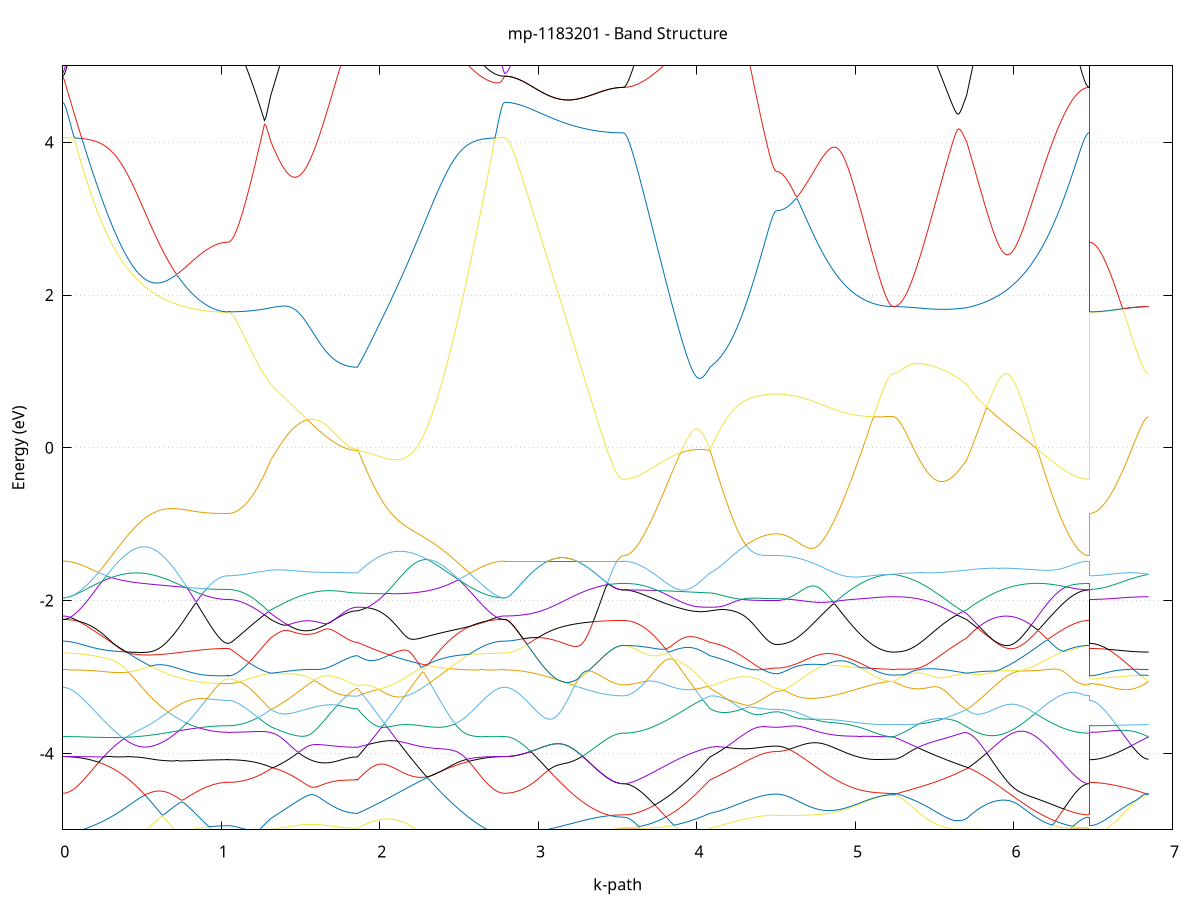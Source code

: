 set title 'mp-1183201 - Band Structure'
set xlabel 'k-path'
set ylabel 'Energy (eV)'
set grid y
set yrange [-5:5]
set terminal png size 800,600
set output 'mp-1183201_bands_gnuplot.png'
plot '-' using 1:2 with lines notitle, '-' using 1:2 with lines notitle, '-' using 1:2 with lines notitle, '-' using 1:2 with lines notitle, '-' using 1:2 with lines notitle, '-' using 1:2 with lines notitle, '-' using 1:2 with lines notitle, '-' using 1:2 with lines notitle, '-' using 1:2 with lines notitle, '-' using 1:2 with lines notitle, '-' using 1:2 with lines notitle, '-' using 1:2 with lines notitle, '-' using 1:2 with lines notitle, '-' using 1:2 with lines notitle, '-' using 1:2 with lines notitle, '-' using 1:2 with lines notitle, '-' using 1:2 with lines notitle, '-' using 1:2 with lines notitle, '-' using 1:2 with lines notitle, '-' using 1:2 with lines notitle, '-' using 1:2 with lines notitle, '-' using 1:2 with lines notitle, '-' using 1:2 with lines notitle, '-' using 1:2 with lines notitle, '-' using 1:2 with lines notitle, '-' using 1:2 with lines notitle, '-' using 1:2 with lines notitle, '-' using 1:2 with lines notitle, '-' using 1:2 with lines notitle, '-' using 1:2 with lines notitle, '-' using 1:2 with lines notitle, '-' using 1:2 with lines notitle, '-' using 1:2 with lines notitle, '-' using 1:2 with lines notitle, '-' using 1:2 with lines notitle, '-' using 1:2 with lines notitle, '-' using 1:2 with lines notitle, '-' using 1:2 with lines notitle, '-' using 1:2 with lines notitle, '-' using 1:2 with lines notitle, '-' using 1:2 with lines notitle, '-' using 1:2 with lines notitle, '-' using 1:2 with lines notitle, '-' using 1:2 with lines notitle, '-' using 1:2 with lines notitle, '-' using 1:2 with lines notitle, '-' using 1:2 with lines notitle, '-' using 1:2 with lines notitle, '-' using 1:2 with lines notitle, '-' using 1:2 with lines notitle, '-' using 1:2 with lines notitle, '-' using 1:2 with lines notitle, '-' using 1:2 with lines notitle, '-' using 1:2 with lines notitle, '-' using 1:2 with lines notitle, '-' using 1:2 with lines notitle, '-' using 1:2 with lines notitle, '-' using 1:2 with lines notitle, '-' using 1:2 with lines notitle, '-' using 1:2 with lines notitle, '-' using 1:2 with lines notitle, '-' using 1:2 with lines notitle, '-' using 1:2 with lines notitle, '-' using 1:2 with lines notitle
0.000000 -15.968592
0.009930 -15.968492
0.019861 -15.968292
0.029791 -15.967992
0.039722 -15.967492
0.049652 -15.966892
0.059583 -15.966092
0.069513 -15.965192
0.079444 -15.964192
0.089374 -15.962992
0.099305 -15.961692
0.109235 -15.960292
0.119166 -15.958692
0.129096 -15.956992
0.139027 -15.955192
0.148957 -15.953292
0.158888 -15.951292
0.168818 -15.949092
0.178749 -15.946892
0.188679 -15.944492
0.198610 -15.941992
0.208540 -15.939392
0.218471 -15.936792
0.228401 -15.933992
0.238332 -15.931092
0.248262 -15.928192
0.258193 -15.925192
0.268123 -15.922092
0.278054 -15.918892
0.287984 -15.915692
0.297914 -15.912392
0.307845 -15.908992
0.317775 -15.905592
0.327706 -15.902192
0.337636 -15.898692
0.347567 -15.895092
0.357497 -15.891592
0.367428 -15.887992
0.377358 -15.884292
0.387289 -15.880692
0.397219 -15.876992
0.407150 -15.873292
0.417080 -15.869692
0.427011 -15.865992
0.436941 -15.862292
0.446872 -15.858592
0.456802 -15.854992
0.466733 -15.851292
0.476663 -15.847692
0.486594 -15.844092
0.496524 -15.840592
0.506455 -15.836992
0.516385 -15.833492
0.526316 -15.829992
0.536246 -15.826592
0.546177 -15.823192
0.556107 -15.819892
0.566038 -15.816592
0.575968 -15.813392
0.585898 -15.810292
0.595829 -15.807092
0.605759 -15.804092
0.615690 -15.801092
0.625620 -15.798192
0.635551 -15.795292
0.645481 -15.792592
0.655412 -15.789792
0.665342 -15.787192
0.675273 -15.784592
0.685203 -15.782092
0.695134 -15.779692
0.705064 -15.777392
0.714995 -15.775092
0.724925 -15.772892
0.734856 -15.770792
0.744786 -15.768692
0.754717 -15.766692
0.764647 -15.764792
0.774578 -15.762992
0.784508 -15.761292
0.794439 -15.759592
0.804369 -15.757992
0.814300 -15.756492
0.824230 -15.754992
0.834161 -15.753592
0.844091 -15.752292
0.854022 -15.751092
0.863952 -15.749892
0.873882 -15.748792
0.883813 -15.747692
0.893743 -15.746792
0.903674 -15.745892
0.913604 -15.744992
0.923535 -15.744292
0.933465 -15.743592
0.943396 -15.742892
0.953326 -15.742292
0.963257 -15.741792
0.973187 -15.741392
0.983118 -15.740992
0.993048 -15.740692
1.002979 -15.740392
1.012909 -15.740192
1.022840 -15.739992
1.032770 -15.739892
1.042701 -15.739892
1.042701 -15.739892
1.052666 -15.739892
1.062631 -15.739892
1.072596 -15.739992
1.082560 -15.739992
1.092525 -15.740092
1.102490 -15.740092
1.112455 -15.740192
1.122420 -15.740292
1.132385 -15.740492
1.142350 -15.740592
1.152315 -15.740792
1.162280 -15.740892
1.172245 -15.741092
1.182210 -15.741392
1.192175 -15.741592
1.202140 -15.741892
1.212105 -15.742092
1.222070 -15.742392
1.232035 -15.742792
1.242000 -15.743092
1.251965 -15.743492
1.261930 -15.743892
1.271895 -15.744392
1.281860 -15.744892
1.291825 -15.745392
1.301790 -15.745892
1.311754 -15.746492
1.311754 -15.746492
1.321701 -15.746892
1.331647 -15.747392
1.341594 -15.747892
1.351540 -15.748392
1.361486 -15.748992
1.371433 -15.749592
1.381379 -15.750192
1.391326 -15.750792
1.401272 -15.751492
1.411218 -15.752192
1.421165 -15.752892
1.431111 -15.753592
1.441057 -15.754392
1.451004 -15.755092
1.460950 -15.755892
1.470897 -15.756692
1.480843 -15.757492
1.490789 -15.758192
1.500736 -15.758992
1.510682 -15.759892
1.520628 -15.760692
1.530575 -15.761492
1.540521 -15.762292
1.550468 -15.763092
1.560414 -15.763792
1.570360 -15.764592
1.580307 -15.765392
1.590253 -15.766192
1.600200 -15.766892
1.610146 -15.767692
1.620092 -15.768392
1.630039 -15.769092
1.639985 -15.769792
1.649931 -15.770392
1.659878 -15.771092
1.669824 -15.771692
1.679771 -15.772292
1.689717 -15.772892
1.699663 -15.773392
1.709610 -15.773992
1.719556 -15.774392
1.729502 -15.774892
1.739449 -15.775292
1.749395 -15.775692
1.759342 -15.776092
1.769288 -15.776392
1.779234 -15.776692
1.789181 -15.776992
1.799127 -15.777192
1.809074 -15.777392
1.819020 -15.777592
1.828966 -15.777692
1.838913 -15.777792
1.848859 -15.777892
1.858805 -15.777892
1.858805 -15.777892
1.868779 -15.777092
1.878753 -15.776392
1.888726 -15.775792
1.898700 -15.775292
1.908674 -15.774892
1.918647 -15.774492
1.928621 -15.774292
1.938595 -15.774192
1.948568 -15.774192
1.958542 -15.774392
1.968516 -15.774592
1.978489 -15.774892
1.988463 -15.775392
1.998437 -15.775892
2.008410 -15.776592
2.018384 -15.777392
2.028358 -15.778392
2.038331 -15.779392
2.048305 -15.780592
2.058279 -15.781892
2.068252 -15.783292
2.078226 -15.784792
2.088200 -15.786392
2.098173 -15.788092
2.108147 -15.789992
2.118121 -15.791992
2.128094 -15.794092
2.138068 -15.796292
2.148042 -15.798592
2.158015 -15.800992
2.167989 -15.803492
2.177963 -15.806092
2.187936 -15.808792
2.197910 -15.811492
2.207884 -15.814392
2.217857 -15.817392
2.227831 -15.820392
2.237805 -15.823492
2.247778 -15.826692
2.257752 -15.829992
2.267726 -15.833292
2.277699 -15.836592
2.287673 -15.840092
2.297647 -15.843492
2.307620 -15.847092
2.317594 -15.850592
2.327568 -15.854192
2.337541 -15.857792
2.347515 -15.861492
2.357488 -15.865092
2.367462 -15.868792
2.377436 -15.872492
2.387409 -15.876092
2.397383 -15.879792
2.407357 -15.883492
2.417330 -15.887092
2.427304 -15.890692
2.437278 -15.894292
2.447251 -15.897892
2.457225 -15.901492
2.467199 -15.904892
2.477172 -15.908392
2.487146 -15.911792
2.497120 -15.915092
2.507093 -15.918392
2.517067 -15.921592
2.527041 -15.924692
2.537014 -15.927792
2.546988 -15.930692
2.556962 -15.933592
2.566935 -15.936392
2.576909 -15.939092
2.586883 -15.941692
2.596856 -15.944192
2.606830 -15.946592
2.616804 -15.948892
2.626777 -15.951092
2.636751 -15.953192
2.646725 -15.955092
2.656698 -15.956892
2.666672 -15.958592
2.676646 -15.960192
2.686619 -15.961592
2.696593 -15.962992
2.706567 -15.964092
2.716540 -15.965192
2.726514 -15.966092
2.736488 -15.966892
2.746461 -15.967492
2.756435 -15.967992
2.766409 -15.968292
2.776382 -15.968492
2.786356 -15.968592
2.786356 -15.968592
2.796343 -15.968592
2.806331 -15.968392
2.816318 -15.968092
2.826306 -15.967792
2.836293 -15.967292
2.846280 -15.966692
2.856268 -15.965992
2.866255 -15.965292
2.876243 -15.964392
2.886230 -15.963392
2.896217 -15.962292
2.906205 -15.961092
2.916192 -15.959892
2.926180 -15.958492
2.936167 -15.956992
2.946155 -15.955492
2.956142 -15.953892
2.966129 -15.952192
2.976117 -15.950392
2.986104 -15.948592
2.996092 -15.946592
3.006079 -15.944592
3.016066 -15.942592
3.026054 -15.940492
3.036041 -15.938292
3.046029 -15.935992
3.056016 -15.933792
3.066004 -15.931392
3.075991 -15.929092
3.085978 -15.926592
3.095966 -15.924192
3.105953 -15.921692
3.115941 -15.919192
3.125928 -15.916692
3.135915 -15.914192
3.145903 -15.911592
3.155890 -15.909092
3.165878 -15.906492
3.175865 -15.903892
3.185853 -15.901392
3.195840 -15.898792
3.205827 -15.896292
3.215815 -15.893792
3.225802 -15.891292
3.235790 -15.888892
3.245777 -15.886392
3.255764 -15.883992
3.265752 -15.881692
3.275739 -15.879392
3.285727 -15.877092
3.295714 -15.874892
3.305702 -15.872792
3.315689 -15.870692
3.325676 -15.868692
3.335664 -15.866692
3.345651 -15.864892
3.355639 -15.863092
3.365626 -15.861292
3.375613 -15.859692
3.385601 -15.858092
3.395588 -15.856692
3.405576 -15.855292
3.415563 -15.853992
3.425551 -15.852792
3.435538 -15.851692
3.445525 -15.850692
3.455513 -15.849792
3.465500 -15.848992
3.475488 -15.848292
3.485475 -15.847692
3.495462 -15.847192
3.505450 -15.846792
3.515437 -15.846592
3.525425 -15.846392
3.535412 -15.846392
3.535412 -15.846392
3.545359 -15.846292
3.555305 -15.846192
3.565251 -15.845992
3.575198 -15.845692
3.585144 -15.845392
3.595090 -15.844892
3.605037 -15.844392
3.614983 -15.843792
3.624930 -15.843192
3.634876 -15.842392
3.644822 -15.841592
3.654769 -15.840692
3.664715 -15.839792
3.674661 -15.838792
3.684608 -15.837692
3.694554 -15.836492
3.704501 -15.835292
3.714447 -15.834092
3.724393 -15.832692
3.734340 -15.831392
3.744286 -15.829892
3.754233 -15.828492
3.764179 -15.826992
3.774125 -15.825392
3.784072 -15.823792
3.794018 -15.822192
3.803964 -15.820492
3.813911 -15.818792
3.823857 -15.817092
3.833804 -15.815392
3.843750 -15.813692
3.853696 -15.811892
3.863643 -15.810092
3.873589 -15.808392
3.883535 -15.806592
3.893482 -15.804792
3.903428 -15.803092
3.913375 -15.801392
3.923321 -15.799592
3.933267 -15.797892
3.943214 -15.796292
3.953160 -15.794592
3.963107 -15.792992
3.973053 -15.791392
3.982999 -15.789892
3.992946 -15.788392
4.002892 -15.786992
4.012838 -15.785592
4.022785 -15.784292
4.032731 -15.783092
4.042678 -15.781892
4.052624 -15.780792
4.062570 -15.779692
4.072517 -15.778792
4.082463 -15.777892
4.082463 -15.777892
4.092232 -15.777492
4.102002 -15.777192
4.111771 -15.776992
4.121540 -15.776792
4.131309 -15.776592
4.141079 -15.776492
4.150848 -15.776292
4.160617 -15.776292
4.170387 -15.776192
4.180156 -15.776192
4.189925 -15.776192
4.199694 -15.776292
4.209464 -15.776292
4.219233 -15.776392
4.229002 -15.776492
4.238772 -15.776692
4.248541 -15.776792
4.258310 -15.776892
4.268079 -15.777092
4.277849 -15.777292
4.287618 -15.777492
4.297387 -15.777592
4.307156 -15.777792
4.316926 -15.777992
4.326695 -15.778192
4.336464 -15.778392
4.346234 -15.778592
4.356003 -15.778792
4.365772 -15.778892
4.375541 -15.779092
4.385311 -15.779292
4.395080 -15.779392
4.404849 -15.779592
4.414618 -15.779692
4.424388 -15.779792
4.434157 -15.779892
4.443926 -15.779992
4.453696 -15.780092
4.463465 -15.780192
4.473234 -15.780192
4.483003 -15.780292
4.492773 -15.780292
4.502542 -15.780292
4.502542 -15.780292
4.512505 -15.780292
4.522469 -15.780192
4.532433 -15.780092
4.542396 -15.779992
4.552360 -15.779892
4.562323 -15.779692
4.572287 -15.779392
4.582250 -15.779192
4.592214 -15.778892
4.602177 -15.778492
4.612141 -15.778192
4.622104 -15.777792
4.632068 -15.777292
4.642031 -15.776892
4.651995 -15.776392
4.661958 -15.775892
4.671922 -15.775292
4.681885 -15.774692
4.691849 -15.774092
4.701812 -15.773492
4.711776 -15.772892
4.721739 -15.772192
4.731703 -15.771492
4.741667 -15.770792
4.751630 -15.769992
4.761594 -15.769292
4.771557 -15.768492
4.781521 -15.767692
4.791484 -15.766892
4.801448 -15.766092
4.811411 -15.765292
4.821375 -15.764392
4.831338 -15.763592
4.841302 -15.762792
4.851265 -15.761892
4.861229 -15.761092
4.871192 -15.760192
4.881156 -15.759292
4.891119 -15.758492
4.901083 -15.757592
4.911046 -15.756792
4.921010 -15.755892
4.930973 -15.755092
4.940937 -15.754292
4.950901 -15.753392
4.960864 -15.752592
4.970828 -15.751792
4.980791 -15.751092
4.990755 -15.750292
5.000718 -15.749592
5.010682 -15.748792
5.020645 -15.748092
5.030609 -15.747392
5.040572 -15.746792
5.050536 -15.746092
5.060499 -15.745492
5.070463 -15.744892
5.080426 -15.744392
5.090390 -15.743892
5.100353 -15.743392
5.110317 -15.742892
5.120280 -15.742392
5.130244 -15.741992
5.140207 -15.741692
5.150171 -15.741292
5.160134 -15.740992
5.170098 -15.740692
5.180062 -15.740492
5.190025 -15.740292
5.199989 -15.740092
5.209952 -15.739992
5.219916 -15.739892
5.229879 -15.739892
5.239843 -15.739892
5.239843 -15.739892
5.249654 -15.739892
5.259466 -15.739892
5.269278 -15.739892
5.279090 -15.739892
5.288901 -15.739992
5.298713 -15.739992
5.308525 -15.740092
5.318337 -15.740192
5.328148 -15.740292
5.337960 -15.740292
5.347772 -15.740392
5.357584 -15.740492
5.367395 -15.740592
5.377207 -15.740692
5.387019 -15.740792
5.396831 -15.740892
5.406642 -15.741092
5.416454 -15.741192
5.426266 -15.741292
5.436078 -15.741392
5.445889 -15.741492
5.455701 -15.741692
5.465513 -15.741792
5.475325 -15.741892
5.485136 -15.741992
5.494948 -15.742192
5.504760 -15.742292
5.514572 -15.742392
5.524383 -15.742592
5.534195 -15.742692
5.544007 -15.742892
5.553819 -15.742992
5.563630 -15.743192
5.573442 -15.743392
5.583254 -15.743492
5.593066 -15.743692
5.602877 -15.743892
5.612689 -15.744092
5.622501 -15.744292
5.632313 -15.744492
5.642124 -15.744792
5.651936 -15.744992
5.661748 -15.745292
5.671560 -15.745492
5.681371 -15.745792
5.691183 -15.746092
5.700995 -15.746492
5.700995 -15.746492
5.710913 -15.747092
5.720832 -15.747692
5.730750 -15.748392
5.740669 -15.749092
5.750588 -15.749892
5.760506 -15.750692
5.770425 -15.751492
5.780343 -15.752392
5.790262 -15.753292
5.800180 -15.754292
5.810099 -15.755292
5.820017 -15.756292
5.829936 -15.757392
5.839854 -15.758592
5.849773 -15.759692
5.859692 -15.760992
5.869610 -15.762192
5.879529 -15.763492
5.889447 -15.764892
5.899366 -15.766292
5.909284 -15.767692
5.919203 -15.769092
5.929121 -15.770592
5.939040 -15.772192
5.948959 -15.773792
5.958877 -15.775392
5.968796 -15.776992
5.978714 -15.778692
5.988633 -15.780392
5.998551 -15.782092
6.008470 -15.783892
6.018388 -15.785692
6.028307 -15.787492
6.038225 -15.789292
6.048144 -15.791092
6.058063 -15.792992
6.067981 -15.794792
6.077900 -15.796692
6.087818 -15.798592
6.097737 -15.800392
6.107655 -15.802292
6.117574 -15.804192
6.127492 -15.806092
6.137411 -15.807892
6.147330 -15.809792
6.157248 -15.811592
6.167167 -15.813392
6.177085 -15.815192
6.187004 -15.816992
6.196922 -15.818692
6.206841 -15.820392
6.216759 -15.822092
6.226678 -15.823792
6.236596 -15.825392
6.246515 -15.826992
6.256434 -15.828492
6.266352 -15.829992
6.276271 -15.831392
6.286189 -15.832792
6.296108 -15.834092
6.306026 -15.835392
6.315945 -15.836592
6.325863 -15.837692
6.335782 -15.838792
6.345701 -15.839792
6.355619 -15.840792
6.365538 -15.841592
6.375456 -15.842392
6.385375 -15.843192
6.395293 -15.843792
6.405212 -15.844392
6.415130 -15.844892
6.425049 -15.845392
6.434967 -15.845692
6.444886 -15.845992
6.454805 -15.846192
6.464723 -15.846292
6.474642 -15.846392
6.474642 -15.739892
6.484498 -15.739892
6.494354 -15.739892
6.504210 -15.739892
6.514066 -15.739892
6.523922 -15.739892
6.533778 -15.739892
6.543634 -15.739892
6.553490 -15.739892
6.563346 -15.739892
6.573202 -15.739892
6.583058 -15.739892
6.592914 -15.739892
6.602770 -15.739892
6.612626 -15.739892
6.622482 -15.739892
6.632338 -15.739892
6.642194 -15.739892
6.652050 -15.739892
6.661906 -15.739892
6.671762 -15.739892
6.681618 -15.739892
6.691474 -15.739892
6.701330 -15.739892
6.711186 -15.739892
6.721042 -15.739892
6.730898 -15.739892
6.740754 -15.739892
6.750610 -15.739892
6.760466 -15.739892
6.770322 -15.739892
6.780178 -15.739892
6.790034 -15.739892
6.799890 -15.739892
6.809746 -15.739892
6.819602 -15.739892
6.829458 -15.739892
6.839314 -15.739892
6.849170 -15.739892
e
0.000000 -6.361892
0.009930 -6.362092
0.019861 -6.362892
0.029791 -6.364092
0.039722 -6.365792
0.049652 -6.368092
0.059583 -6.370892
0.069513 -6.374292
0.079444 -6.378392
0.089374 -6.383192
0.099305 -6.388592
0.109235 -6.394892
0.119166 -6.401892
0.129096 -6.409792
0.139027 -6.418492
0.148957 -6.428092
0.158888 -6.438492
0.168818 -6.449692
0.178749 -6.461792
0.188679 -6.474592
0.198610 -6.488092
0.208540 -6.502292
0.218471 -6.517092
0.228401 -6.532392
0.238332 -6.548092
0.248262 -6.564192
0.258193 -6.580592
0.268123 -6.597192
0.278054 -6.613992
0.287984 -6.630692
0.297914 -6.647492
0.307845 -6.664092
0.317775 -6.680592
0.327706 -6.696892
0.337636 -6.712892
0.347567 -6.728492
0.357497 -6.743792
0.367428 -6.758592
0.377358 -6.772892
0.387289 -6.786692
0.397219 -6.799892
0.407150 -6.812492
0.417080 -6.824492
0.427011 -6.835892
0.436941 -6.846492
0.446872 -6.856392
0.456802 -6.865592
0.466733 -6.873992
0.476663 -6.881592
0.486594 -6.888392
0.496524 -6.894492
0.506455 -6.899692
0.516385 -6.903992
0.526316 -6.907492
0.536246 -6.910192
0.546177 -6.911992
0.556107 -6.912892
0.566038 -6.912992
0.575968 -6.912192
0.585898 -6.910492
0.595829 -6.907892
0.605759 -6.904492
0.615690 -6.900192
0.625620 -6.895092
0.635551 -6.889092
0.645481 -6.882292
0.655412 -6.874592
0.665342 -6.866192
0.675273 -6.856892
0.685203 -6.846892
0.695134 -6.835992
0.705064 -6.824492
0.714995 -6.812192
0.724925 -6.799192
0.734856 -6.785492
0.744786 -6.771192
0.754717 -6.756292
0.764647 -6.740792
0.774578 -6.724692
0.784508 -6.708192
0.794439 -6.691192
0.804369 -6.673792
0.814300 -6.655992
0.824230 -6.637892
0.834161 -6.619592
0.844091 -6.601092
0.854022 -6.582492
0.863952 -6.563792
0.873882 -6.545192
0.883813 -6.526792
0.893743 -6.508492
0.903674 -6.490692
0.913604 -6.473192
0.923535 -6.456292
0.933465 -6.440092
0.943396 -6.424692
0.953326 -6.410192
0.963257 -6.396792
0.973187 -6.384492
0.983118 -6.373592
0.993048 -6.364092
1.002979 -6.356192
1.012909 -6.349892
1.022840 -6.345292
1.032770 -6.342592
1.042701 -6.341692
1.042701 -6.341692
1.052666 -6.341392
1.062631 -6.340592
1.072596 -6.339292
1.082560 -6.337492
1.092525 -6.335092
1.102490 -6.332292
1.112455 -6.328892
1.122420 -6.324992
1.132385 -6.320592
1.142350 -6.315792
1.152315 -6.310392
1.162280 -6.304492
1.172245 -6.298192
1.182210 -6.291392
1.192175 -6.284192
1.202140 -6.276492
1.212105 -6.268392
1.222070 -6.259792
1.232035 -6.250792
1.242000 -6.241392
1.251965 -6.231592
1.261930 -6.221492
1.271895 -6.210892
1.281860 -6.199992
1.291825 -6.188692
1.301790 -6.177092
1.311754 -6.165192
1.311754 -6.165192
1.321701 -6.157192
1.331647 -6.150392
1.341594 -6.144692
1.351540 -6.140292
1.361486 -6.137092
1.371433 -6.148292
1.381379 -6.160492
1.391326 -6.172292
1.401272 -6.183792
1.411218 -6.194992
1.421165 -6.205792
1.431111 -6.216292
1.441057 -6.226492
1.451004 -6.236292
1.460950 -6.245792
1.470897 -6.254992
1.480843 -6.263892
1.490789 -6.272392
1.500736 -6.280592
1.510682 -6.288492
1.520628 -6.296192
1.530575 -6.303492
1.540521 -6.310492
1.550468 -6.317192
1.560414 -6.323592
1.570360 -6.329792
1.580307 -6.335592
1.590253 -6.341192
1.600200 -6.346492
1.610146 -6.351592
1.620092 -6.356392
1.630039 -6.360892
1.639985 -6.365192
1.649931 -6.370592
1.659878 -6.380092
1.669824 -6.389192
1.679771 -6.397992
1.689717 -6.406392
1.699663 -6.414392
1.709610 -6.421992
1.719556 -6.429092
1.729502 -6.435792
1.739449 -6.442092
1.749395 -6.447892
1.759342 -6.453192
1.769288 -6.457992
1.779234 -6.462392
1.789181 -6.466192
1.799127 -6.469592
1.809074 -6.472392
1.819020 -6.474692
1.828966 -6.476492
1.838913 -6.477792
1.848859 -6.478592
1.858805 -6.478892
1.858805 -6.478892
1.868779 -6.503992
1.878753 -6.528392
1.888726 -6.552092
1.898700 -6.574992
1.908674 -6.597192
1.918647 -6.618692
1.928621 -6.639392
1.938595 -6.659292
1.948568 -6.678392
1.958542 -6.696792
1.968516 -6.714292
1.978489 -6.731092
1.988463 -6.746992
1.998437 -6.762092
2.008410 -6.776392
2.018384 -6.789892
2.028358 -6.802492
2.038331 -6.814392
2.048305 -6.825292
2.058279 -6.835492
2.068252 -6.844792
2.078226 -6.853292
2.088200 -6.860892
2.098173 -6.867792
2.108147 -6.873792
2.118121 -6.878892
2.128094 -6.883292
2.138068 -6.886792
2.148042 -6.889592
2.158015 -6.891492
2.167989 -6.892692
2.177963 -6.892992
2.187936 -6.892592
2.197910 -6.891392
2.207884 -6.889492
2.217857 -6.886792
2.227831 -6.883392
2.237805 -6.879192
2.247778 -6.874392
2.257752 -6.868792
2.267726 -6.862592
2.277699 -6.855792
2.287673 -6.848292
2.297647 -6.840192
2.307620 -6.831392
2.317594 -6.822092
2.327568 -6.812292
2.337541 -6.801892
2.347515 -6.790992
2.357488 -6.779692
2.367462 -6.767892
2.377436 -6.755592
2.387409 -6.742992
2.397383 -6.729992
2.407357 -6.716692
2.417330 -6.703092
2.427304 -6.689292
2.437278 -6.675192
2.447251 -6.660992
2.457225 -6.646692
2.467199 -6.632292
2.477172 -6.617792
2.487146 -6.603392
2.497120 -6.588992
2.507093 -6.574792
2.517067 -6.560692
2.527041 -6.546792
2.537014 -6.533192
2.546988 -6.519892
2.556962 -6.506892
2.566935 -6.494392
2.576909 -6.482292
2.586883 -6.470692
2.596856 -6.459692
2.606830 -6.449192
2.616804 -6.439292
2.626777 -6.429892
2.636751 -6.421292
2.646725 -6.413192
2.656698 -6.405692
2.666672 -6.398892
2.676646 -6.392792
2.686619 -6.387192
2.696593 -6.382192
2.706567 -6.377792
2.716540 -6.373992
2.726514 -6.370692
2.736488 -6.367992
2.746461 -6.365792
2.756435 -6.364092
2.766409 -6.362892
2.776382 -6.362092
2.786356 -6.361892
2.786356 -6.361892
2.796343 -6.363892
2.806331 -6.369592
2.816318 -6.378992
2.826306 -6.391492
2.836293 -6.406692
2.846280 -6.424192
2.856268 -6.443492
2.866255 -6.464292
2.876243 -6.486292
2.886230 -6.508992
2.896217 -6.532292
2.906205 -6.555992
2.916192 -6.579892
2.926180 -6.603892
2.936167 -6.627792
2.946155 -6.651592
2.956142 -6.675092
2.966129 -6.698392
2.976117 -6.721292
2.986104 -6.743792
2.996092 -6.765892
3.006079 -6.787492
3.016066 -6.808592
3.026054 -6.829092
3.036041 -6.849092
3.046029 -6.868492
3.056016 -6.887292
3.066004 -6.905592
3.075991 -6.923192
3.085978 -6.940092
3.095966 -6.956492
3.105953 -6.972092
3.115941 -6.987192
3.125928 -7.001592
3.135915 -7.015292
3.145903 -7.028392
3.155890 -7.040792
3.165878 -7.052592
3.175865 -7.063792
3.185853 -7.074292
3.195840 -7.084192
3.205827 -7.093392
3.215815 -7.102092
3.225802 -7.110092
3.235790 -7.117592
3.245777 -7.124392
3.255764 -7.130692
3.265752 -7.136492
3.275739 -7.141692
3.285727 -7.146492
3.295714 -7.150692
3.305702 -7.154492
3.315689 -7.157792
3.325676 -7.160592
3.335664 -7.163092
3.345651 -7.165192
3.355639 -7.166992
3.365626 -7.168392
3.375613 -7.169592
3.385601 -7.170492
3.395588 -7.171092
3.405576 -7.171492
3.415563 -7.171792
3.425551 -7.171892
3.435538 -7.171892
3.445525 -7.171792
3.455513 -7.171592
3.465500 -7.171392
3.475488 -7.171192
3.485475 -7.170992
3.495462 -7.170792
3.505450 -7.170592
3.515437 -7.170392
3.525425 -7.170292
3.535412 -7.170292
3.535412 -7.170292
3.545359 -7.169992
3.555305 -7.169092
3.565251 -7.167592
3.575198 -7.165492
3.585144 -7.162792
3.595090 -7.159592
3.605037 -7.155692
3.614983 -7.151192
3.624930 -7.146192
3.634876 -7.140492
3.644822 -7.134292
3.654769 -7.127492
3.664715 -7.120192
3.674661 -7.112192
3.684608 -7.103692
3.694554 -7.094692
3.704501 -7.085092
3.714447 -7.074992
3.724393 -7.064292
3.734340 -7.053092
3.744286 -7.041392
3.754233 -7.029192
3.764179 -7.016392
3.774125 -7.003192
3.784072 -6.989492
3.794018 -6.975292
3.803964 -6.960692
3.813911 -6.945492
3.823857 -6.929992
3.833804 -6.913992
3.843750 -6.897592
3.853696 -6.880692
3.863643 -6.863492
3.873589 -6.845892
3.883535 -6.827892
3.893482 -6.809492
3.903428 -6.790792
3.913375 -6.771692
3.923321 -6.752292
3.933267 -6.732592
3.943214 -6.712492
3.953160 -6.692192
3.963107 -6.671592
3.973053 -6.650792
3.982999 -6.629692
3.992946 -6.608292
4.002892 -6.586792
4.012838 -6.564992
4.022785 -6.542992
4.032731 -6.520792
4.042678 -6.498492
4.052624 -6.475992
4.062570 -6.453392
4.072517 -6.453192
4.082463 -6.478892
4.082463 -6.478892
4.092232 -6.492592
4.102002 -6.508792
4.111771 -6.526092
4.121540 -6.543692
4.131309 -6.561392
4.141079 -6.578992
4.150848 -6.596592
4.160617 -6.613892
4.170387 -6.630892
4.180156 -6.647692
4.189925 -6.664192
4.199694 -6.680392
4.209464 -6.696292
4.219233 -6.711692
4.229002 -6.726792
4.238772 -6.741492
4.248541 -6.755792
4.258310 -6.769692
4.268079 -6.783092
4.277849 -6.795992
4.287618 -6.808492
4.297387 -6.820592
4.307156 -6.832092
4.316926 -6.843092
4.326695 -6.853592
4.336464 -6.863592
4.346234 -6.873092
4.356003 -6.882092
4.365772 -6.890492
4.375541 -6.898292
4.385311 -6.905592
4.395080 -6.912392
4.404849 -6.918492
4.414618 -6.924092
4.424388 -6.929092
4.434157 -6.933592
4.443926 -6.937392
4.453696 -6.940692
4.463465 -6.943392
4.473234 -6.945492
4.483003 -6.946992
4.492773 -6.947792
4.502542 -6.948092
4.502542 -6.948092
4.512505 -6.947792
4.522469 -6.946892
4.532433 -6.945292
4.542396 -6.943092
4.552360 -6.940192
4.562323 -6.936792
4.572287 -6.932692
4.582250 -6.927892
4.592214 -6.922592
4.602177 -6.916692
4.612141 -6.910092
4.622104 -6.902892
4.632068 -6.895192
4.642031 -6.886792
4.651995 -6.877892
4.661958 -6.868292
4.671922 -6.858192
4.681885 -6.847592
4.691849 -6.836392
4.701812 -6.824592
4.711776 -6.812292
4.721739 -6.799492
4.731703 -6.786192
4.741667 -6.772392
4.751630 -6.758092
4.761594 -6.743292
4.771557 -6.728092
4.781521 -6.712392
4.791484 -6.696292
4.801448 -6.679792
4.811411 -6.662992
4.821375 -6.645692
4.831338 -6.628092
4.841302 -6.610192
4.851265 -6.591992
4.861229 -6.573492
4.871192 -6.554792
4.881156 -6.535792
4.891119 -6.516692
4.901083 -6.497392
4.911046 -6.477892
4.921010 -6.458392
4.930973 -6.438692
4.940937 -6.419092
4.950901 -6.399392
4.960864 -6.379792
4.970828 -6.360292
4.980791 -6.340892
4.990755 -6.321692
5.000718 -6.302592
5.010682 -6.283892
5.020645 -6.265392
5.030609 -6.247192
5.040572 -6.229492
5.050536 -6.212192
5.060499 -6.195392
5.070463 -6.179092
5.080426 -6.163392
5.090390 -6.148292
5.100353 -6.133892
5.110317 -6.120292
5.120280 -6.107392
5.130244 -6.095392
5.140207 -6.084292
5.150171 -6.073992
5.160134 -6.064692
5.170098 -6.056392
5.180062 -6.049192
5.190025 -6.042992
5.199989 -6.037892
5.209952 -6.033892
5.219916 -6.030992
5.229879 -6.029292
5.239843 -6.028692
5.239843 -6.028692
5.249654 -6.040992
5.259466 -6.052892
5.269278 -6.064392
5.279090 -6.075492
5.288901 -6.086192
5.298713 -6.096592
5.308525 -6.106492
5.318337 -6.115992
5.328148 -6.125092
5.337960 -6.133792
5.347772 -6.142192
5.357584 -6.150092
5.367395 -6.157592
5.377207 -6.164692
5.387019 -6.171292
5.396831 -6.177592
5.406642 -6.183492
5.416454 -6.188892
5.426266 -6.193992
5.436078 -6.198592
5.445889 -6.202792
5.455701 -6.206592
5.465513 -6.209992
5.475325 -6.212992
5.485136 -6.215492
5.494948 -6.217592
5.504760 -6.219392
5.514572 -6.220692
5.524383 -6.221492
5.534195 -6.221992
5.544007 -6.221992
5.553819 -6.221692
5.563630 -6.220792
5.573442 -6.219592
5.583254 -6.217992
5.593066 -6.215892
5.602877 -6.213392
5.612689 -6.210492
5.622501 -6.207192
5.632313 -6.203392
5.642124 -6.199192
5.651936 -6.194592
5.661748 -6.189592
5.671560 -6.184092
5.681371 -6.178192
5.691183 -6.171892
5.700995 -6.165192
5.700995 -6.165192
5.710913 -6.152992
5.720832 -6.140492
5.730750 -6.128392
5.740669 -6.148292
5.750588 -6.167992
5.760506 -6.187692
5.770425 -6.207192
5.780343 -6.226592
5.790262 -6.245892
5.800180 -6.265092
5.810099 -6.284192
5.820017 -6.303192
5.829936 -6.322092
5.839854 -6.340992
5.849773 -6.359692
5.859692 -6.378292
5.869610 -6.396892
5.879529 -6.415392
5.889447 -6.433792
5.899366 -6.452192
5.909284 -6.470492
5.919203 -6.488692
5.929121 -6.506892
5.939040 -6.524992
5.948959 -6.542992
5.958877 -6.560892
5.968796 -6.578792
5.978714 -6.596692
5.988633 -6.614392
5.998551 -6.632092
6.008470 -6.649692
6.018388 -6.667192
6.028307 -6.684592
6.038225 -6.701892
6.048144 -6.719092
6.058063 -6.736092
6.067981 -6.753092
6.077900 -6.769892
6.087818 -6.786592
6.097737 -6.803092
6.107655 -6.819392
6.117574 -6.835592
6.127492 -6.851492
6.137411 -6.867192
6.147330 -6.882692
6.157248 -6.897992
6.167167 -6.912992
6.177085 -6.927692
6.187004 -6.942192
6.196922 -6.956292
6.206841 -6.970092
6.216759 -6.983592
6.226678 -6.996692
6.236596 -7.009392
6.246515 -7.021792
6.256434 -7.033692
6.266352 -7.045292
6.276271 -7.056392
6.286189 -7.066992
6.296108 -7.077192
6.306026 -7.086992
6.315945 -7.096192
6.325863 -7.104892
6.335782 -7.113192
6.345701 -7.120892
6.355619 -7.128092
6.365538 -7.134792
6.375456 -7.140892
6.385375 -7.146392
6.395293 -7.151392
6.405212 -7.155792
6.415130 -7.159592
6.425049 -7.162892
6.434967 -7.165592
6.444886 -7.167592
6.454805 -7.169092
6.464723 -7.169992
6.474642 -7.170292
6.474642 -6.341692
6.484498 -6.341392
6.494354 -6.340692
6.504210 -6.339592
6.514066 -6.337992
6.523922 -6.335892
6.533778 -6.333392
6.543634 -6.330392
6.553490 -6.326992
6.563346 -6.323092
6.573202 -6.318792
6.583058 -6.313992
6.592914 -6.308692
6.602770 -6.303092
6.612626 -6.296892
6.622482 -6.290392
6.632338 -6.283392
6.642194 -6.275992
6.652050 -6.268092
6.661906 -6.259792
6.671762 -6.251092
6.681618 -6.241992
6.691474 -6.232492
6.701330 -6.222592
6.711186 -6.212192
6.721042 -6.201492
6.730898 -6.190392
6.740754 -6.178792
6.750610 -6.166992
6.760466 -6.154692
6.770322 -6.142092
6.780178 -6.129092
6.790034 -6.115692
6.799890 -6.101992
6.809746 -6.087992
6.819602 -6.073692
6.829458 -6.058992
6.839314 -6.043992
6.849170 -6.028692
e
0.000000 -5.741492
0.009930 -5.741292
0.019861 -5.740792
0.029791 -5.739992
0.039722 -5.738892
0.049652 -5.737492
0.059583 -5.735692
0.069513 -5.733692
0.079444 -5.731292
0.089374 -5.728592
0.099305 -5.725592
0.109235 -5.722392
0.119166 -5.718792
0.129096 -5.714892
0.139027 -5.710792
0.148957 -5.706292
0.158888 -5.701592
0.168818 -5.696692
0.178749 -5.691392
0.188679 -5.685892
0.198610 -5.680192
0.208540 -5.674292
0.218471 -5.668092
0.228401 -5.661692
0.238332 -5.655092
0.248262 -5.648292
0.258193 -5.641392
0.268123 -5.634192
0.278054 -5.626992
0.287984 -5.619492
0.297914 -5.611992
0.307845 -5.604292
0.317775 -5.596592
0.327706 -5.588792
0.337636 -5.580892
0.347567 -5.572892
0.357497 -5.564992
0.367428 -5.556992
0.377358 -5.549092
0.387289 -5.541192
0.397219 -5.533292
0.407150 -5.525592
0.417080 -5.517892
0.427011 -5.510392
0.436941 -5.502992
0.446872 -5.495692
0.456802 -5.488692
0.466733 -5.481792
0.476663 -5.475192
0.486594 -5.468792
0.496524 -5.462692
0.506455 -5.456892
0.516385 -5.451392
0.526316 -5.446192
0.536246 -5.441292
0.546177 -5.436792
0.556107 -5.432592
0.566038 -5.428792
0.575968 -5.425392
0.585898 -5.422292
0.595829 -5.419592
0.605759 -5.417192
0.615690 -5.415292
0.625620 -5.413692
0.635551 -5.412392
0.645481 -5.411592
0.655412 -5.410992
0.665342 -5.410792
0.675273 -5.410792
0.685203 -5.411192
0.695134 -5.411792
0.705064 -5.412692
0.714995 -5.413892
0.724925 -5.415192
0.734856 -5.416792
0.744786 -5.418492
0.754717 -5.420392
0.764647 -5.422392
0.774578 -5.424592
0.784508 -5.426792
0.794439 -5.429192
0.804369 -5.431592
0.814300 -5.433992
0.824230 -5.436492
0.834161 -5.438892
0.844091 -5.441392
0.854022 -5.443892
0.863952 -5.446292
0.873882 -5.448592
0.883813 -5.450892
0.893743 -5.453092
0.903674 -5.455292
0.913604 -5.457292
0.923535 -5.459192
0.933465 -5.460992
0.943396 -5.462592
0.953326 -5.464092
0.963257 -5.465492
0.973187 -5.466792
0.983118 -5.467792
0.993048 -5.468792
1.002979 -5.469492
1.012909 -5.470092
1.022840 -5.470592
1.032770 -5.470792
1.042701 -5.470892
1.042701 -5.470892
1.052666 -5.490092
1.062631 -5.513492
1.072596 -5.537092
1.082560 -5.560592
1.092525 -5.584092
1.102490 -5.607492
1.112455 -5.630692
1.122420 -5.653892
1.132385 -5.676892
1.142350 -5.699792
1.152315 -5.722592
1.162280 -5.745292
1.172245 -5.767792
1.182210 -5.790192
1.192175 -5.812392
1.202140 -5.834492
1.212105 -5.856492
1.222070 -5.878292
1.232035 -5.899892
1.242000 -5.921392
1.251965 -5.942792
1.261930 -5.963992
1.271895 -5.985092
1.281860 -6.005992
1.291825 -6.026792
1.301790 -6.047492
1.311754 -6.067992
1.311754 -6.067992
1.321701 -6.082192
1.331647 -6.096092
1.341594 -6.109692
1.351540 -6.122892
1.361486 -6.135792
1.371433 -6.135192
1.381379 -6.134492
1.391326 -6.135192
1.401272 -6.136992
1.411218 -6.139992
1.421165 -6.144092
1.431111 -6.149292
1.441057 -6.155392
1.451004 -6.162492
1.460950 -6.170292
1.470897 -6.178792
1.480843 -6.187992
1.490789 -6.197692
1.500736 -6.207792
1.510682 -6.218292
1.520628 -6.229092
1.530575 -6.240192
1.540521 -6.251392
1.550468 -6.262692
1.560414 -6.273992
1.570360 -6.285292
1.580307 -6.296592
1.590253 -6.307792
1.600200 -6.318792
1.610146 -6.329592
1.620092 -6.340292
1.630039 -6.350592
1.639985 -6.360792
1.649931 -6.369292
1.659878 -6.373092
1.669824 -6.376692
1.679771 -6.380092
1.689717 -6.383192
1.699663 -6.386192
1.709610 -6.388892
1.719556 -6.391392
1.729502 -6.393792
1.739449 -6.395892
1.749395 -6.397792
1.759342 -6.399592
1.769288 -6.401192
1.779234 -6.402592
1.789181 -6.403792
1.799127 -6.404892
1.809074 -6.405792
1.819020 -6.406492
1.828966 -6.406992
1.838913 -6.407392
1.848859 -6.407692
1.858805 -6.407792
1.858805 -6.407792
1.868779 -6.384692
1.878753 -6.361592
1.888726 -6.338392
1.898700 -6.315192
1.908674 -6.291892
1.918647 -6.268592
1.928621 -6.245192
1.938595 -6.221892
1.948568 -6.198592
1.958542 -6.175292
1.968516 -6.152092
1.978489 -6.128992
1.988463 -6.105892
1.998437 -6.082992
2.008410 -6.060192
2.018384 -6.037592
2.028358 -6.015092
2.038331 -5.992792
2.048305 -5.970792
2.058279 -5.948992
2.068252 -5.927492
2.078226 -5.906392
2.088200 -5.885492
2.098173 -5.865092
2.108147 -5.844992
2.118121 -5.825492
2.128094 -5.806292
2.138068 -5.787792
2.148042 -5.769692
2.158015 -5.752292
2.167989 -5.735592
2.177963 -5.719492
2.187936 -5.704092
2.197910 -5.689492
2.207884 -5.675792
2.217857 -5.662792
2.227831 -5.651192
2.237805 -5.652192
2.247778 -5.652792
2.257752 -5.653092
2.267726 -5.652992
2.277699 -5.652692
2.287673 -5.651992
2.297647 -5.650992
2.307620 -5.649692
2.317594 -5.648092
2.327568 -5.646192
2.337541 -5.643992
2.347515 -5.641492
2.357488 -5.638792
2.367462 -5.635692
2.377436 -5.632392
2.387409 -5.628892
2.397383 -5.624992
2.407357 -5.620892
2.417330 -5.616592
2.427304 -5.611992
2.437278 -5.607192
2.447251 -5.603592
2.457225 -5.608592
2.467199 -5.613792
2.477172 -5.619192
2.487146 -5.624692
2.497120 -5.630392
2.507093 -5.636192
2.517067 -5.642092
2.527041 -5.647992
2.537014 -5.653792
2.546988 -5.659692
2.556962 -5.665392
2.566935 -5.671092
2.576909 -5.676692
2.586883 -5.682192
2.596856 -5.687392
2.606830 -5.692592
2.616804 -5.697492
2.626777 -5.702192
2.636751 -5.706792
2.646725 -5.710992
2.656698 -5.715092
2.666672 -5.718892
2.676646 -5.722392
2.686619 -5.725592
2.696593 -5.728592
2.706567 -5.731292
2.716540 -5.733592
2.726514 -5.735692
2.736488 -5.737392
2.746461 -5.738892
2.756435 -5.739992
2.766409 -5.740792
2.776382 -5.741292
2.786356 -5.741492
2.786356 -5.741492
2.796343 -5.739092
2.806331 -5.732292
2.816318 -5.721192
2.826306 -5.706192
2.836293 -5.687792
2.846280 -5.666492
2.856268 -5.642692
2.866255 -5.616892
2.876243 -5.589392
2.886230 -5.560692
2.896217 -5.530892
2.906205 -5.500292
2.916192 -5.469292
2.926180 -5.437892
2.936167 -5.406492
2.946155 -5.386792
2.956142 -5.384292
2.966129 -5.381492
2.976117 -5.378592
2.986104 -5.375392
2.996092 -5.372092
3.006079 -5.368592
3.016066 -5.364792
3.026054 -5.360792
3.036041 -5.356692
3.046029 -5.352292
3.056016 -5.347692
3.066004 -5.342892
3.075991 -5.337792
3.085978 -5.332592
3.095966 -5.327092
3.105953 -5.321292
3.115941 -5.315292
3.125928 -5.309092
3.135915 -5.302692
3.145903 -5.295992
3.155890 -5.289092
3.165878 -5.281892
3.175865 -5.274492
3.185853 -5.266792
3.195840 -5.258992
3.205827 -5.250792
3.215815 -5.242492
3.225802 -5.233992
3.235790 -5.225192
3.245777 -5.216192
3.255764 -5.206992
3.265752 -5.197592
3.275739 -5.187992
3.285727 -5.181192
3.295714 -5.202392
3.305702 -5.223692
3.315689 -5.245092
3.325676 -5.266392
3.335664 -5.287492
3.345651 -5.308292
3.355639 -5.328592
3.365626 -5.348392
3.375613 -5.367592
3.385601 -5.385992
3.395588 -5.403692
3.405576 -5.420492
3.415563 -5.436292
3.425551 -5.451192
3.435538 -5.464992
3.445525 -5.477592
3.455513 -5.488992
3.465500 -5.499292
3.475488 -5.508192
3.485475 -5.515892
3.495462 -5.522092
3.505450 -5.527092
3.515437 -5.530592
3.525425 -5.532692
3.535412 -5.533392
3.535412 -5.533392
3.545359 -5.533292
3.555305 -5.532792
3.565251 -5.531892
3.575198 -5.530792
3.585144 -5.529292
3.595090 -5.527492
3.605037 -5.525492
3.614983 -5.523192
3.624930 -5.520692
3.634876 -5.517992
3.644822 -5.515092
3.654769 -5.512192
3.664715 -5.509392
3.674661 -5.506592
3.684608 -5.504092
3.694554 -5.502092
3.704501 -5.500692
3.714447 -5.500392
3.724393 -5.501492
3.734340 -5.504592
3.744286 -5.510092
3.754233 -5.518792
3.764179 -5.530992
3.774125 -5.546892
3.784072 -5.566492
3.794018 -5.589292
3.803964 -5.614892
3.813911 -5.642592
3.823857 -5.672092
3.833804 -5.702792
3.843750 -5.734492
3.853696 -5.766892
3.863643 -5.799792
3.873589 -5.833092
3.883535 -5.866492
3.893482 -5.900092
3.903428 -5.933592
3.913375 -5.967092
3.923321 -6.000392
3.933267 -6.033492
3.943214 -6.066392
3.953160 -6.098892
3.963107 -6.131092
3.973053 -6.162892
3.982999 -6.194292
3.992946 -6.225292
4.002892 -6.255692
4.012838 -6.285692
4.022785 -6.315092
4.032731 -6.343892
4.042678 -6.372092
4.052624 -6.399792
4.062570 -6.426792
4.072517 -6.430592
4.082463 -6.407792
4.082463 -6.407792
4.092232 -6.394992
4.102002 -6.379192
4.111771 -6.362092
4.121540 -6.344192
4.131309 -6.325892
4.141079 -6.307192
4.150848 -6.288292
4.160617 -6.269292
4.170387 -6.250192
4.180156 -6.230992
4.189925 -6.211792
4.199694 -6.192592
4.209464 -6.173492
4.219233 -6.154492
4.229002 -6.135592
4.238772 -6.116992
4.248541 -6.098492
4.258310 -6.080392
4.268079 -6.062592
4.277849 -6.045092
4.287618 -6.027992
4.297387 -6.011392
4.307156 -5.995192
4.316926 -5.979592
4.326695 -5.964492
4.336464 -5.949992
4.346234 -5.936192
4.356003 -5.922992
4.365772 -5.910492
4.375541 -5.898692
4.385311 -5.887692
4.395080 -5.877492
4.404849 -5.868092
4.414618 -5.859592
4.424388 -5.851792
4.434157 -5.844992
4.443926 -5.838992
4.453696 -5.833892
4.463465 -5.829792
4.473234 -5.826492
4.483003 -5.824192
4.492773 -5.822792
4.502542 -5.822392
4.502542 -5.822392
4.512505 -5.822192
4.522469 -5.821792
4.532433 -5.821092
4.542396 -5.820092
4.552360 -5.818892
4.562323 -5.817392
4.572287 -5.815592
4.582250 -5.813592
4.592214 -5.811292
4.602177 -5.808792
4.612141 -5.806092
4.622104 -5.803092
4.632068 -5.799892
4.642031 -5.796492
4.651995 -5.792792
4.661958 -5.788992
4.671922 -5.785092
4.681885 -5.780892
4.691849 -5.776692
4.701812 -5.772192
4.711776 -5.767692
4.721739 -5.762992
4.731703 -5.758292
4.741667 -5.753492
4.751630 -5.748592
4.761594 -5.743692
4.771557 -5.738792
4.781521 -5.733792
4.791484 -5.728892
4.801448 -5.723992
4.811411 -5.719092
4.821375 -5.724792
4.831338 -5.734192
4.841302 -5.743792
4.851265 -5.753592
4.861229 -5.763592
4.871192 -5.773692
4.881156 -5.783992
4.891119 -5.794292
4.901083 -5.804792
4.911046 -5.815192
4.921010 -5.825592
4.930973 -5.836092
4.940937 -5.846392
4.950901 -5.856692
4.960864 -5.866792
4.970828 -5.876892
4.980791 -5.886692
4.990755 -5.896392
5.000718 -5.905792
5.010682 -5.915092
5.020645 -5.923992
5.030609 -5.932692
5.040572 -5.941092
5.050536 -5.949192
5.060499 -5.956992
5.070463 -5.964392
5.080426 -5.971492
5.090390 -5.978192
5.100353 -5.984492
5.110317 -5.990492
5.120280 -5.995992
5.130244 -6.001192
5.140207 -6.005892
5.150171 -6.010192
5.160134 -6.013992
5.170098 -6.017492
5.180062 -6.020392
5.190025 -6.022992
5.199989 -6.024992
5.209952 -6.026592
5.219916 -6.027792
5.229879 -6.028492
5.239843 -6.028692
5.239843 -6.028692
5.249654 -6.016292
5.259466 -6.004192
5.269278 -5.992292
5.279090 -5.980492
5.288901 -5.968992
5.298713 -5.957692
5.308525 -5.946592
5.318337 -5.935692
5.328148 -5.925092
5.337960 -5.914792
5.347772 -5.904792
5.357584 -5.895292
5.367395 -5.886192
5.377207 -5.877692
5.387019 -5.869792
5.396831 -5.862692
5.406642 -5.856592
5.416454 -5.851392
5.426266 -5.847292
5.436078 -5.844492
5.445889 -5.842792
5.455701 -5.842492
5.465513 -5.843392
5.475325 -5.845492
5.485136 -5.848792
5.494948 -5.853192
5.504760 -5.858592
5.514572 -5.864892
5.524383 -5.872092
5.534195 -5.879992
5.544007 -5.888592
5.553819 -5.897892
5.563630 -5.907592
5.573442 -5.917792
5.583254 -5.928292
5.593066 -5.939192
5.602877 -5.950392
5.612689 -5.961792
5.622501 -5.973392
5.632313 -5.985092
5.642124 -5.996892
5.651936 -6.008692
5.661748 -6.020592
5.671560 -6.032492
5.681371 -6.044392
5.691183 -6.056192
5.700995 -6.067992
5.700995 -6.067992
5.710913 -6.088192
5.720832 -6.108392
5.730750 -6.127692
5.740669 -6.114592
5.750588 -6.101292
5.760506 -6.087692
5.770425 -6.073892
5.780343 -6.059792
5.790262 -6.045492
5.800180 -6.030892
5.810099 -6.016192
5.820017 -6.001192
5.829936 -5.986092
5.839854 -5.970692
5.849773 -5.955192
5.859692 -5.939492
5.869610 -5.923592
5.879529 -5.907592
5.889447 -5.891392
5.899366 -5.874992
5.909284 -5.858492
5.919203 -5.841892
5.929121 -5.824992
5.939040 -5.808092
5.948959 -5.790992
5.958877 -5.773692
5.968796 -5.756392
5.978714 -5.738792
5.988633 -5.721192
5.998551 -5.703392
6.008470 -5.685392
6.018388 -5.667292
6.028307 -5.649092
6.038225 -5.630792
6.048144 -5.612292
6.058063 -5.593592
6.067981 -5.574892
6.077900 -5.555992
6.087818 -5.536892
6.097737 -5.517692
6.107655 -5.498392
6.117574 -5.478992
6.127492 -5.459392
6.137411 -5.439692
6.147330 -5.431592
6.157248 -5.429892
6.167167 -5.429492
6.177085 -5.430392
6.187004 -5.432292
6.196922 -5.435192
6.206841 -5.438792
6.216759 -5.442892
6.226678 -5.447492
6.236596 -5.452292
6.246515 -5.457392
6.256434 -5.462592
6.266352 -5.467892
6.276271 -5.473092
6.286189 -5.478292
6.296108 -5.483392
6.306026 -5.488292
6.315945 -5.493092
6.325863 -5.497692
6.335782 -5.502092
6.345701 -5.506192
6.355619 -5.510092
6.365538 -5.513692
6.375456 -5.517092
6.385375 -5.520092
6.395293 -5.522892
6.405212 -5.525292
6.415130 -5.527492
6.425049 -5.529292
6.434967 -5.530792
6.444886 -5.531892
6.454805 -5.532792
6.464723 -5.533292
6.474642 -5.533392
6.474642 -5.470892
6.484498 -5.471392
6.494354 -5.472992
6.504210 -5.475492
6.514066 -5.478992
6.523922 -5.484292
6.533778 -5.494192
6.543634 -5.505392
6.553490 -5.517792
6.563346 -5.531292
6.573202 -5.545592
6.583058 -5.560792
6.592914 -5.576592
6.602770 -5.592992
6.612626 -5.609792
6.622482 -5.626992
6.632338 -5.644592
6.642194 -5.662292
6.652050 -5.680292
6.661906 -5.698392
6.671762 -5.716592
6.681618 -5.734892
6.691474 -5.753192
6.701330 -5.771392
6.711186 -5.789692
6.721042 -5.807792
6.730898 -5.825892
6.740754 -5.843892
6.750610 -5.861692
6.760466 -5.879292
6.770322 -5.896792
6.780178 -5.914092
6.790034 -5.931192
6.799890 -5.948092
6.809746 -5.964692
6.819602 -5.981092
6.829458 -5.997292
6.839314 -6.013092
6.849170 -6.028692
e
0.000000 -5.405792
0.009930 -5.406792
0.019861 -5.409692
0.029791 -5.414392
0.039722 -5.420592
0.049652 -5.428192
0.059583 -5.436692
0.069513 -5.445792
0.079444 -5.455292
0.089374 -5.464892
0.099305 -5.474292
0.109235 -5.483192
0.119166 -5.491492
0.129096 -5.498892
0.139027 -5.505392
0.148957 -5.510692
0.158888 -5.514692
0.168818 -5.517392
0.178749 -5.518792
0.188679 -5.518692
0.198610 -5.517292
0.208540 -5.514392
0.218471 -5.510092
0.228401 -5.504392
0.238332 -5.497392
0.248262 -5.489092
0.258193 -5.479592
0.268123 -5.468992
0.278054 -5.457292
0.287984 -5.444592
0.297914 -5.430892
0.307845 -5.416392
0.317775 -5.400992
0.327706 -5.384892
0.337636 -5.368192
0.347567 -5.350892
0.357497 -5.332992
0.367428 -5.314692
0.377358 -5.295892
0.387289 -5.276892
0.397219 -5.257492
0.407150 -5.250992
0.417080 -5.244492
0.427011 -5.237792
0.436941 -5.231092
0.446872 -5.224392
0.456802 -5.217692
0.466733 -5.210892
0.476663 -5.203992
0.486594 -5.197192
0.496524 -5.190292
0.506455 -5.183392
0.516385 -5.176592
0.526316 -5.169692
0.536246 -5.162792
0.546177 -5.155992
0.556107 -5.149092
0.566038 -5.142292
0.575968 -5.135492
0.585898 -5.128792
0.595829 -5.122092
0.605759 -5.115492
0.615690 -5.108892
0.625620 -5.102392
0.635551 -5.095892
0.645481 -5.089492
0.655412 -5.083192
0.665342 -5.076992
0.675273 -5.070892
0.685203 -5.064792
0.695134 -5.058892
0.705064 -5.053092
0.714995 -5.047392
0.724925 -5.049092
0.734856 -5.071992
0.744786 -5.094492
0.754717 -5.116592
0.764647 -5.138092
0.774578 -5.159192
0.784508 -5.179692
0.794439 -5.199692
0.804369 -5.219092
0.814300 -5.237792
0.824230 -5.255992
0.834161 -5.273392
0.844091 -5.290192
0.854022 -5.306292
0.863952 -5.321592
0.873882 -5.336292
0.883813 -5.350092
0.893743 -5.363192
0.903674 -5.375592
0.913604 -5.387092
0.923535 -5.397792
0.933465 -5.407692
0.943396 -5.416792
0.953326 -5.424992
0.963257 -5.432392
0.973187 -5.438992
0.983118 -5.444592
0.993048 -5.449492
1.002979 -5.453392
1.012909 -5.456492
1.022840 -5.458692
1.032770 -5.459992
1.042701 -5.460392
1.042701 -5.460392
1.052666 -5.441192
1.062631 -5.417592
1.072596 -5.393692
1.082560 -5.369792
1.092525 -5.345792
1.102490 -5.321792
1.112455 -5.297792
1.122420 -5.273892
1.132385 -5.249992
1.142350 -5.226192
1.152315 -5.202392
1.162280 -5.178792
1.172245 -5.155292
1.182210 -5.162192
1.192175 -5.176892
1.202140 -5.192692
1.212105 -5.209292
1.222070 -5.226492
1.232035 -5.244192
1.242000 -5.262092
1.251965 -5.280292
1.261930 -5.298492
1.271895 -5.316692
1.281860 -5.334692
1.291825 -5.352492
1.301790 -5.370092
1.311754 -5.387192
1.311754 -5.387192
1.321701 -5.398792
1.331647 -5.409692
1.341594 -5.419692
1.351540 -5.428892
1.361486 -5.437192
1.371433 -5.444692
1.381379 -5.451092
1.391326 -5.456692
1.401272 -5.461392
1.411218 -5.465192
1.421165 -5.468192
1.431111 -5.470292
1.441057 -5.471792
1.451004 -5.472492
1.460950 -5.472592
1.470897 -5.472192
1.480843 -5.471192
1.490789 -5.469792
1.500736 -5.467892
1.510682 -5.465692
1.520628 -5.463192
1.530575 -5.460392
1.540521 -5.457292
1.550468 -5.453992
1.560414 -5.450592
1.570360 -5.446992
1.580307 -5.443292
1.590253 -5.439392
1.600200 -5.435492
1.610146 -5.431592
1.620092 -5.427492
1.630039 -5.423492
1.639985 -5.419492
1.649931 -5.415392
1.659878 -5.411392
1.669824 -5.407392
1.679771 -5.403492
1.689717 -5.399692
1.699663 -5.395892
1.709610 -5.392292
1.719556 -5.388792
1.729502 -5.385492
1.739449 -5.382292
1.749395 -5.379192
1.759342 -5.376392
1.769288 -5.373792
1.779234 -5.371392
1.789181 -5.369292
1.799127 -5.367392
1.809074 -5.365792
1.819020 -5.364392
1.828966 -5.363392
1.838913 -5.362592
1.848859 -5.362092
1.858805 -5.361992
1.858805 -5.361992
1.868779 -5.376492
1.878753 -5.390692
1.888726 -5.404492
1.898700 -5.417892
1.908674 -5.430992
1.918647 -5.443692
1.928621 -5.455992
1.938595 -5.467892
1.948568 -5.479492
1.958542 -5.490692
1.968516 -5.501492
1.978489 -5.511892
1.988463 -5.521892
1.998437 -5.531592
2.008410 -5.540892
2.018384 -5.549792
2.028358 -5.558292
2.038331 -5.566392
2.048305 -5.574192
2.058279 -5.581592
2.068252 -5.588592
2.078226 -5.595192
2.088200 -5.601492
2.098173 -5.607392
2.108147 -5.612892
2.118121 -5.618092
2.128094 -5.622892
2.138068 -5.627292
2.148042 -5.631392
2.158015 -5.635092
2.167989 -5.638392
2.177963 -5.641392
2.187936 -5.644092
2.197910 -5.646392
2.207884 -5.648292
2.217857 -5.649892
2.227831 -5.650692
2.237805 -5.639592
2.247778 -5.629292
2.257752 -5.619992
2.267726 -5.611592
2.277699 -5.604292
2.287673 -5.597792
2.297647 -5.592392
2.307620 -5.587792
2.317594 -5.584192
2.327568 -5.581492
2.337541 -5.579592
2.347515 -5.578592
2.357488 -5.578392
2.367462 -5.578892
2.377436 -5.580092
2.387409 -5.581892
2.397383 -5.584292
2.407357 -5.587292
2.417330 -5.590792
2.427304 -5.594692
2.437278 -5.598992
2.447251 -5.602192
2.457225 -5.596892
2.467199 -5.591392
2.477172 -5.585792
2.487146 -5.579892
2.497120 -5.573792
2.507093 -5.567592
2.517067 -5.561192
2.527041 -5.554592
2.537014 -5.547892
2.546988 -5.540992
2.556962 -5.534092
2.566935 -5.526992
2.576909 -5.519792
2.586883 -5.512592
2.596856 -5.505292
2.606830 -5.497992
2.616804 -5.490692
2.626777 -5.483392
2.636751 -5.476192
2.646725 -5.468992
2.656698 -5.461992
2.666672 -5.455092
2.676646 -5.448392
2.686619 -5.441992
2.696593 -5.435892
2.706567 -5.430792
2.716540 -5.425792
2.726514 -5.421092
2.736488 -5.416692
2.746461 -5.412992
2.756435 -5.409992
2.766409 -5.407692
2.776382 -5.406292
2.786356 -5.405792
2.786356 -5.405792
2.796343 -5.405792
2.806331 -5.405592
2.816318 -5.405192
2.826306 -5.404692
2.836293 -5.404092
2.846280 -5.403292
2.856268 -5.402392
2.866255 -5.401292
2.876243 -5.399992
2.886230 -5.398592
2.896217 -5.397092
2.906205 -5.395392
2.916192 -5.393492
2.926180 -5.391392
2.936167 -5.389192
2.946155 -5.386792
2.956142 -5.384292
2.966129 -5.381492
2.976117 -5.378592
2.986104 -5.375392
2.996092 -5.372092
3.006079 -5.368592
3.016066 -5.364792
3.026054 -5.360792
3.036041 -5.356692
3.046029 -5.352292
3.056016 -5.347692
3.066004 -5.342892
3.075991 -5.337792
3.085978 -5.332592
3.095966 -5.327092
3.105953 -5.321292
3.115941 -5.315292
3.125928 -5.309092
3.135915 -5.302692
3.145903 -5.295992
3.155890 -5.289092
3.165878 -5.281892
3.175865 -5.274492
3.185853 -5.266792
3.195840 -5.258992
3.205827 -5.250792
3.215815 -5.242492
3.225802 -5.233992
3.235790 -5.225192
3.245777 -5.216192
3.255764 -5.206992
3.265752 -5.197592
3.275739 -5.187992
3.285727 -5.178292
3.295714 -5.168392
3.305702 -5.158292
3.315689 -5.148192
3.325676 -5.137892
3.335664 -5.127492
3.345651 -5.117092
3.355639 -5.106592
3.365626 -5.096192
3.375613 -5.085792
3.385601 -5.075492
3.395588 -5.065292
3.405576 -5.055292
3.415563 -5.045592
3.425551 -5.036192
3.435538 -5.027192
3.445525 -5.018592
3.455513 -5.010592
3.465500 -5.003192
3.475488 -4.996592
3.485475 -4.990792
3.495462 -4.985892
3.505450 -4.981992
3.515437 -4.979192
3.525425 -4.977392
3.535412 -4.976892
3.535412 -4.976892
3.545359 -4.976892
3.555305 -4.976992
3.565251 -4.977292
3.575198 -4.977592
3.585144 -4.977892
3.595090 -4.978292
3.605037 -4.978692
3.614983 -4.978992
3.624930 -4.979292
3.634876 -4.979592
3.644822 -4.985992
3.654769 -5.010192
3.664715 -5.035092
3.674661 -5.060792
3.684608 -5.086692
3.694554 -5.112792
3.704501 -5.138692
3.714447 -5.163892
3.724393 -5.187892
3.734340 -5.210292
3.744286 -5.230292
3.754233 -5.247392
3.764179 -5.260892
3.774125 -5.270692
3.784072 -5.276792
3.794018 -5.279592
3.803964 -5.279492
3.813911 -5.277092
3.823857 -5.272692
3.833804 -5.266792
3.843750 -5.259692
3.853696 -5.251492
3.863643 -5.242492
3.873589 -5.232792
3.883535 -5.222492
3.893482 -5.211792
3.903428 -5.200592
3.913375 -5.189092
3.923321 -5.177292
3.933267 -5.165192
3.943214 -5.152992
3.953160 -5.141892
3.963107 -5.160792
3.973053 -5.179392
3.982999 -5.197692
3.992946 -5.215592
4.002892 -5.233192
4.012838 -5.250492
4.022785 -5.267492
4.032731 -5.284092
4.042678 -5.300392
4.052624 -5.316292
4.062570 -5.331892
4.072517 -5.347092
4.082463 -5.361992
4.082463 -5.361992
4.092232 -5.368692
4.102002 -5.375692
4.111771 -5.382892
4.121540 -5.390292
4.131309 -5.397892
4.141079 -5.405692
4.150848 -5.413492
4.160617 -5.421492
4.170387 -5.429392
4.180156 -5.437392
4.189925 -5.445392
4.199694 -5.453292
4.209464 -5.461192
4.219233 -5.468992
4.229002 -5.476692
4.238772 -5.484192
4.248541 -5.491592
4.258310 -5.498792
4.268079 -5.505892
4.277849 -5.512792
4.287618 -5.519392
4.297387 -5.525792
4.307156 -5.531992
4.316926 -5.537992
4.326695 -5.543692
4.336464 -5.549192
4.346234 -5.554292
4.356003 -5.559192
4.365772 -5.563892
4.375541 -5.568192
4.385311 -5.572192
4.395080 -5.575892
4.404849 -5.579292
4.414618 -5.582392
4.424388 -5.585192
4.434157 -5.587692
4.443926 -5.589792
4.453696 -5.591592
4.463465 -5.593092
4.473234 -5.594292
4.483003 -5.595092
4.492773 -5.595592
4.502542 -5.595792
4.502542 -5.595792
4.512505 -5.595892
4.522469 -5.596092
4.532433 -5.596492
4.542396 -5.597092
4.552360 -5.597892
4.562323 -5.598792
4.572287 -5.599992
4.582250 -5.601292
4.592214 -5.602892
4.602177 -5.604692
4.612141 -5.606692
4.622104 -5.608992
4.632068 -5.611492
4.642031 -5.614292
4.651995 -5.617492
4.661958 -5.620892
4.671922 -5.624692
4.681885 -5.628792
4.691849 -5.633192
4.701812 -5.638092
4.711776 -5.643292
4.721739 -5.648792
4.731703 -5.654792
4.741667 -5.661092
4.751630 -5.667792
4.761594 -5.674892
4.771557 -5.682392
4.781521 -5.690192
4.791484 -5.698392
4.801448 -5.706892
4.811411 -5.715692
4.821375 -5.714392
4.831338 -5.709592
4.841302 -5.704992
4.851265 -5.700492
4.861229 -5.696092
4.871192 -5.691892
4.881156 -5.687792
4.891119 -5.683792
4.901083 -5.679992
4.911046 -5.676392
4.921010 -5.672992
4.930973 -5.669792
4.940937 -5.666692
4.950901 -5.663892
4.960864 -5.661192
4.970828 -5.658792
4.980791 -5.656492
4.990755 -5.654392
5.000718 -5.652492
5.010682 -5.650792
5.020645 -5.649292
5.030609 -5.647992
5.040572 -5.646792
5.050536 -5.645692
5.060499 -5.644792
5.070463 -5.644092
5.080426 -5.643392
5.090390 -5.642892
5.100353 -5.642492
5.110317 -5.642192
5.120280 -5.641992
5.130244 -5.641892
5.140207 -5.641792
5.150171 -5.641692
5.160134 -5.641692
5.170098 -5.641792
5.180062 -5.641792
5.190025 -5.641892
5.199989 -5.641892
5.209952 -5.641992
5.219916 -5.641992
5.229879 -5.642092
5.239843 -5.642092
5.239843 -5.642092
5.249654 -5.641992
5.259466 -5.641592
5.269278 -5.640992
5.279090 -5.640292
5.288901 -5.639392
5.298713 -5.638292
5.308525 -5.636992
5.318337 -5.635592
5.328148 -5.634092
5.337960 -5.632392
5.347772 -5.630492
5.357584 -5.628292
5.367395 -5.625792
5.377207 -5.622992
5.387019 -5.619692
5.396831 -5.615792
5.406642 -5.611292
5.416454 -5.605992
5.426266 -5.599892
5.436078 -5.592892
5.445889 -5.584992
5.455701 -5.576192
5.465513 -5.566392
5.475325 -5.555792
5.485136 -5.544292
5.494948 -5.532192
5.504760 -5.519392
5.514572 -5.506192
5.524383 -5.492592
5.534195 -5.478792
5.544007 -5.464992
5.553819 -5.451192
5.563630 -5.437592
5.573442 -5.424492
5.583254 -5.412092
5.593066 -5.400492
5.602877 -5.390092
5.612689 -5.380992
5.622501 -5.373492
5.632313 -5.367792
5.642124 -5.364192
5.651936 -5.362692
5.661748 -5.363392
5.671560 -5.366292
5.681371 -5.371292
5.691183 -5.378292
5.700995 -5.387192
5.700995 -5.387192
5.710913 -5.403892
5.720832 -5.419992
5.730750 -5.435692
5.740669 -5.450692
5.750588 -5.465192
5.760506 -5.478892
5.770425 -5.491992
5.780343 -5.504292
5.790262 -5.515892
5.800180 -5.526692
5.810099 -5.536692
5.820017 -5.545792
5.829936 -5.554092
5.839854 -5.561492
5.849773 -5.567992
5.859692 -5.573592
5.869610 -5.578292
5.879529 -5.581992
5.889447 -5.584892
5.899366 -5.586792
5.909284 -5.587692
5.919203 -5.587792
5.929121 -5.586892
5.939040 -5.585092
5.948959 -5.582392
5.958877 -5.578792
5.968796 -5.574292
5.978714 -5.568892
5.988633 -5.562792
5.998551 -5.555892
6.008470 -5.548192
6.018388 -5.539892
6.028307 -5.530892
6.038225 -5.521492
6.048144 -5.511592
6.058063 -5.501492
6.067981 -5.491292
6.077900 -5.481092
6.087818 -5.471192
6.097737 -5.461892
6.107655 -5.453392
6.117574 -5.445892
6.127492 -5.439692
6.137411 -5.434892
6.147330 -5.419792
6.157248 -5.399792
6.167167 -5.379692
6.177085 -5.359492
6.187004 -5.339192
6.196922 -5.318692
6.206841 -5.298192
6.216759 -5.277492
6.226678 -5.256792
6.236596 -5.235992
6.246515 -5.215092
6.256434 -5.194092
6.266352 -5.173192
6.276271 -5.152192
6.286189 -5.131192
6.296108 -5.110192
6.306026 -5.089292
6.315945 -5.068492
6.325863 -5.047892
6.335782 -5.027492
6.345701 -5.007292
6.355619 -4.987492
6.365538 -4.978592
6.375456 -4.978992
6.385375 -4.979092
6.395293 -4.978992
6.405212 -4.978792
6.415130 -4.978492
6.425049 -4.978092
6.434967 -4.977692
6.444886 -4.977392
6.454805 -4.977092
6.464723 -4.976892
6.474642 -4.976892
6.474642 -5.460392
6.484498 -5.461392
6.494354 -5.464392
6.504210 -5.469292
6.514066 -5.475992
6.523922 -5.483292
6.533778 -5.488292
6.543634 -5.493892
6.553490 -5.499992
6.563346 -5.506492
6.573202 -5.513292
6.583058 -5.520392
6.592914 -5.527492
6.602770 -5.534692
6.612626 -5.541892
6.622482 -5.549092
6.632338 -5.556192
6.642194 -5.563092
6.652050 -5.569892
6.661906 -5.576392
6.671762 -5.582792
6.681618 -5.588892
6.691474 -5.594692
6.701330 -5.600192
6.711186 -5.605492
6.721042 -5.610392
6.730898 -5.614992
6.740754 -5.619192
6.750610 -5.623192
6.760466 -5.626692
6.770322 -5.629892
6.780178 -5.632792
6.790034 -5.635192
6.799890 -5.637292
6.809746 -5.638992
6.819602 -5.640392
6.829458 -5.641292
6.839314 -5.641892
6.849170 -5.642092
e
0.000000 -5.405792
0.009930 -5.405692
0.019861 -5.405392
0.029791 -5.404892
0.039722 -5.404192
0.049652 -5.403192
0.059583 -5.402092
0.069513 -5.400692
0.079444 -5.399092
0.089374 -5.397392
0.099305 -5.395392
0.109235 -5.393192
0.119166 -5.390792
0.129096 -5.388292
0.139027 -5.385492
0.148957 -5.382592
0.158888 -5.379392
0.168818 -5.376092
0.178749 -5.372592
0.188679 -5.368892
0.198610 -5.364992
0.208540 -5.360992
0.218471 -5.356792
0.228401 -5.352392
0.238332 -5.347892
0.248262 -5.343192
0.258193 -5.338292
0.268123 -5.333392
0.278054 -5.328192
0.287984 -5.322992
0.297914 -5.317592
0.307845 -5.312092
0.317775 -5.306392
0.327706 -5.300592
0.337636 -5.294792
0.347567 -5.288792
0.357497 -5.282692
0.367428 -5.276492
0.377358 -5.270292
0.387289 -5.263892
0.397219 -5.257492
0.407150 -5.237892
0.417080 -5.218192
0.427011 -5.198292
0.436941 -5.178392
0.446872 -5.158392
0.456802 -5.138392
0.466733 -5.118492
0.476663 -5.098592
0.486594 -5.078792
0.496524 -5.059192
0.506455 -5.039692
0.516385 -5.020392
0.526316 -5.001192
0.536246 -4.982292
0.546177 -4.963492
0.556107 -4.944992
0.566038 -4.926592
0.575968 -4.908492
0.585898 -4.890592
0.595829 -4.872892
0.605759 -4.855492
0.615690 -4.838192
0.625620 -4.821192
0.635551 -4.830292
0.645481 -4.855292
0.655412 -4.880192
0.665342 -4.904992
0.675273 -4.929592
0.685203 -4.953992
0.695134 -4.978192
0.705064 -5.002192
0.714995 -5.025792
0.724925 -5.041792
0.734856 -5.036292
0.744786 -5.030992
0.754717 -5.025792
0.764647 -5.020692
0.774578 -5.015792
0.784508 -5.010992
0.794439 -5.006292
0.804369 -5.001792
0.814300 -4.997492
0.824230 -4.993292
0.834161 -4.989292
0.844091 -4.985392
0.854022 -4.981792
0.863952 -4.978292
0.873882 -4.974892
0.883813 -4.971692
0.893743 -4.968792
0.903674 -4.965992
0.913604 -4.963392
0.923535 -4.961592
0.933465 -4.979392
0.943396 -4.996192
0.953326 -5.011992
0.963257 -5.026692
0.973187 -5.039992
0.983118 -5.051892
0.993048 -5.062192
1.002979 -5.070792
1.012909 -5.077592
1.022840 -5.082492
1.032770 -5.085492
1.042701 -5.086492
1.042701 -5.086492
1.052666 -5.086692
1.062631 -5.087192
1.072596 -5.088192
1.082560 -5.089592
1.092525 -5.091592
1.102490 -5.094392
1.112455 -5.098092
1.122420 -5.102892
1.132385 -5.108992
1.142350 -5.116492
1.152315 -5.125592
1.162280 -5.136292
1.172245 -5.148592
1.182210 -5.131892
1.192175 -5.108692
1.202140 -5.085692
1.212105 -5.062892
1.222070 -5.040292
1.232035 -5.017992
1.242000 -5.001192
1.251965 -5.000192
1.261930 -4.998892
1.271895 -4.997592
1.281860 -4.996292
1.291825 -4.994992
1.301790 -4.993792
1.311754 -4.992692
1.311754 -4.992692
1.321701 -4.991692
1.331647 -4.990292
1.341594 -4.988392
1.351540 -4.986092
1.361486 -4.983492
1.371433 -4.980492
1.381379 -4.977292
1.391326 -4.973792
1.401272 -4.970192
1.411218 -4.966392
1.421165 -4.962592
1.431111 -4.958792
1.441057 -4.954992
1.451004 -4.951292
1.460950 -4.947792
1.470897 -4.944492
1.480843 -4.941392
1.490789 -4.938592
1.500736 -4.936092
1.510682 -4.933992
1.520628 -4.932192
1.530575 -4.930692
1.540521 -4.929692
1.550468 -4.928992
1.560414 -4.928692
1.570360 -4.928692
1.580307 -4.929092
1.590253 -4.929792
1.600200 -4.930892
1.610146 -4.932192
1.620092 -4.933792
1.630039 -4.935592
1.639985 -4.937692
1.649931 -4.939892
1.659878 -4.942292
1.669824 -4.944792
1.679771 -4.947392
1.689717 -4.950092
1.699663 -4.952792
1.709610 -4.955492
1.719556 -4.958192
1.729502 -4.960892
1.739449 -4.963392
1.749395 -4.965892
1.759342 -4.968292
1.769288 -4.970492
1.779234 -4.972592
1.789181 -4.974392
1.799127 -4.976092
1.809074 -4.977492
1.819020 -4.978692
1.828966 -4.979592
1.838913 -4.980292
1.848859 -4.980692
1.858805 -4.980892
1.858805 -4.980892
1.868779 -4.969792
1.878753 -4.959092
1.888726 -4.948692
1.898700 -4.938792
1.908674 -4.929292
1.918647 -4.920192
1.928621 -4.911692
1.938595 -4.903692
1.948568 -4.896192
1.958542 -4.889292
1.968516 -4.882992
1.978489 -4.877392
1.988463 -4.872392
1.998437 -4.868192
2.008410 -4.864592
2.018384 -4.861692
2.028358 -4.859692
2.038331 -4.858392
2.048305 -4.857892
2.058279 -4.858192
2.068252 -4.859392
2.078226 -4.861392
2.088200 -4.864192
2.098173 -4.867992
2.108147 -4.872592
2.118121 -4.878092
2.128094 -4.884392
2.138068 -4.891692
2.148042 -4.899792
2.158015 -4.908692
2.167989 -4.918492
2.177963 -4.929092
2.187936 -4.940492
2.197910 -4.952592
2.207884 -4.965392
2.217857 -4.978892
2.227831 -4.993092
2.237805 -5.007792
2.247778 -5.022992
2.257752 -5.038692
2.267726 -5.054892
2.277699 -5.071392
2.287673 -5.088192
2.297647 -5.105192
2.307620 -5.122492
2.317594 -5.139892
2.327568 -5.157292
2.337541 -5.174792
2.347515 -5.192192
2.357488 -5.209492
2.367462 -5.226592
2.377436 -5.243592
2.387409 -5.260192
2.397383 -5.276592
2.407357 -5.292592
2.417330 -5.308092
2.427304 -5.323192
2.437278 -5.337792
2.447251 -5.351792
2.457225 -5.365192
2.467199 -5.377892
2.477172 -5.389892
2.487146 -5.401092
2.497120 -5.411592
2.507093 -5.421192
2.517067 -5.429992
2.527041 -5.437892
2.537014 -5.444892
2.546988 -5.450892
2.556962 -5.455892
2.566935 -5.459992
2.576909 -5.462992
2.586883 -5.465092
2.596856 -5.466292
2.606830 -5.466492
2.616804 -5.465692
2.626777 -5.464192
2.636751 -5.461792
2.646725 -5.458692
2.656698 -5.454992
2.666672 -5.450692
2.676646 -5.446092
2.686619 -5.441092
2.696593 -5.435892
2.706567 -5.430192
2.716540 -5.424892
2.726514 -5.420092
2.736488 -5.415892
2.746461 -5.412392
2.756435 -5.409592
2.766409 -5.407492
2.776382 -5.406292
2.786356 -5.405792
2.786356 -5.405792
2.796343 -5.405792
2.806331 -5.405592
2.816318 -5.405192
2.826306 -5.404692
2.836293 -5.404092
2.846280 -5.403292
2.856268 -5.402392
2.866255 -5.401292
2.876243 -5.399992
2.886230 -5.398592
2.896217 -5.397092
2.906205 -5.395392
2.916192 -5.393492
2.926180 -5.391392
2.936167 -5.389192
2.946155 -5.375092
2.956142 -5.343992
2.966129 -5.313292
2.976117 -5.283192
2.986104 -5.253892
2.996092 -5.225492
3.006079 -5.198092
3.016066 -5.171892
3.026054 -5.147092
3.036041 -5.123692
3.046029 -5.101892
3.056016 -5.081892
3.066004 -5.063592
3.075991 -5.047292
3.085978 -5.032992
3.095966 -5.020792
3.105953 -5.010892
3.115941 -5.003192
3.125928 -4.997792
3.135915 -4.994792
3.145903 -4.994092
3.155890 -4.995792
3.165878 -4.999792
3.175865 -5.006092
3.185853 -5.014392
3.195840 -5.024792
3.205827 -5.036992
3.215815 -5.050992
3.225802 -5.066392
3.235790 -5.083192
3.245777 -5.101192
3.255764 -5.120192
3.265752 -5.139892
3.275739 -5.160292
3.285727 -5.178292
3.295714 -5.168392
3.305702 -5.158292
3.315689 -5.148192
3.325676 -5.137892
3.335664 -5.127492
3.345651 -5.117092
3.355639 -5.106592
3.365626 -5.096192
3.375613 -5.085792
3.385601 -5.075492
3.395588 -5.065292
3.405576 -5.055292
3.415563 -5.045592
3.425551 -5.036192
3.435538 -5.027192
3.445525 -5.018592
3.455513 -5.010592
3.465500 -5.003192
3.475488 -4.996592
3.485475 -4.990792
3.495462 -4.985892
3.505450 -4.981992
3.515437 -4.979192
3.525425 -4.977392
3.535412 -4.976892
3.535412 -4.976892
3.545359 -4.976692
3.555305 -4.976092
3.565251 -4.975192
3.575198 -4.973892
3.585144 -4.972192
3.595090 -4.970092
3.605037 -4.967592
3.614983 -4.964792
3.624930 -4.961592
3.634876 -4.962892
3.644822 -4.979792
3.654769 -4.979792
3.664715 -4.979692
3.674661 -4.979492
3.684608 -4.979092
3.694554 -4.978592
3.704501 -4.977892
3.714447 -4.976892
3.724393 -4.975792
3.734340 -4.974492
3.744286 -4.972892
3.754233 -4.971092
3.764179 -4.969092
3.774125 -4.966892
3.784072 -4.964392
3.794018 -4.961692
3.803964 -4.958792
3.813911 -4.955592
3.823857 -4.952192
3.833804 -4.948492
3.843750 -4.944592
3.853696 -4.940492
3.863643 -4.959792
3.873589 -4.980992
3.883535 -5.001992
3.893482 -5.022692
3.903428 -5.043192
3.913375 -5.063492
3.923321 -5.083492
3.933267 -5.103292
3.943214 -5.122692
3.953160 -5.140592
3.963107 -5.128092
3.973053 -5.115392
3.982999 -5.102792
3.992946 -5.090092
4.002892 -5.077492
4.012838 -5.064892
4.022785 -5.052392
4.032731 -5.039992
4.042678 -5.027692
4.052624 -5.015692
4.062570 -5.003792
4.072517 -4.992192
4.082463 -4.980892
4.082463 -4.980892
4.092232 -4.975792
4.102002 -4.970592
4.111771 -4.965192
4.121540 -4.959792
4.131309 -4.954192
4.141079 -4.948592
4.150848 -4.942892
4.160617 -4.937192
4.170387 -4.931492
4.180156 -4.925692
4.189925 -4.919992
4.199694 -4.914292
4.209464 -4.908592
4.219233 -4.902992
4.229002 -4.897492
4.238772 -4.892092
4.248541 -4.886692
4.258310 -4.881492
4.268079 -4.876292
4.277849 -4.871292
4.287618 -4.866492
4.297387 -4.861692
4.307156 -4.857192
4.316926 -4.852792
4.326695 -4.848592
4.336464 -4.844492
4.346234 -4.840592
4.356003 -4.836992
4.365772 -4.833492
4.375541 -4.830192
4.385311 -4.827192
4.395080 -4.824392
4.404849 -4.821792
4.414618 -4.819392
4.424388 -4.817192
4.434157 -4.815392
4.443926 -4.813692
4.453696 -4.812292
4.463465 -4.811092
4.473234 -4.810192
4.483003 -4.809592
4.492773 -4.809192
4.502542 -4.809092
4.502542 -4.809092
4.512505 -4.809092
4.522469 -4.809092
4.532433 -4.809192
4.542396 -4.809192
4.552360 -4.809292
4.562323 -4.809392
4.572287 -4.809392
4.582250 -4.809492
4.592214 -4.809592
4.602177 -4.809692
4.612141 -4.809692
4.622104 -4.809692
4.632068 -4.809692
4.642031 -4.809692
4.651995 -4.809592
4.661958 -4.809392
4.671922 -4.809192
4.681885 -4.808892
4.691849 -4.808392
4.701812 -4.807892
4.711776 -4.807292
4.721739 -4.806492
4.731703 -4.805592
4.741667 -4.804492
4.751630 -4.803192
4.761594 -4.801792
4.771557 -4.800092
4.781521 -4.798192
4.791484 -4.796092
4.801448 -4.793792
4.811411 -4.791092
4.821375 -4.788192
4.831338 -4.784992
4.841302 -4.781592
4.851265 -4.777792
4.861229 -4.773692
4.871192 -4.769292
4.881156 -4.764592
4.891119 -4.759492
4.901083 -4.754192
4.911046 -4.748492
4.921010 -4.742492
4.930973 -4.736192
4.940937 -4.729692
4.950901 -4.722792
4.960864 -4.715692
4.970828 -4.708392
4.980791 -4.700892
4.990755 -4.693092
5.000718 -4.685192
5.010682 -4.677192
5.020645 -4.669092
5.030609 -4.660892
5.040572 -4.652592
5.050536 -4.644392
5.060499 -4.636192
5.070463 -4.628092
5.080426 -4.620192
5.090390 -4.612292
5.100353 -4.604692
5.110317 -4.597392
5.120280 -4.590292
5.130244 -4.583492
5.140207 -4.577192
5.150171 -4.571192
5.160134 -4.565592
5.170098 -4.560492
5.180062 -4.555792
5.190025 -4.551692
5.199989 -4.548092
5.209952 -4.545192
5.219916 -4.542892
5.229879 -4.541392
5.239843 -4.540892
5.239843 -4.540892
5.249654 -4.547692
5.259466 -4.555492
5.269278 -4.564292
5.279090 -4.574492
5.288901 -4.586192
5.298713 -4.599292
5.308525 -4.613792
5.318337 -4.629392
5.328148 -4.645892
5.337960 -4.662992
5.347772 -4.680592
5.357584 -4.698492
5.367395 -4.716292
5.377207 -4.734092
5.387019 -4.751692
5.396831 -4.768992
5.406642 -4.785892
5.416454 -4.802292
5.426266 -4.818092
5.436078 -4.833392
5.445889 -4.847992
5.455701 -4.861892
5.465513 -4.875092
5.475325 -4.887592
5.485136 -4.899392
5.494948 -4.910392
5.504760 -4.920792
5.514572 -4.930292
5.524383 -4.939192
5.534195 -4.947392
5.544007 -4.954892
5.553819 -4.961692
5.563630 -4.967892
5.573442 -4.973392
5.583254 -4.978192
5.593066 -4.982392
5.602877 -4.985992
5.612689 -4.988892
5.622501 -4.991092
5.632313 -4.992692
5.642124 -4.993692
5.651936 -4.994192
5.661748 -4.994292
5.671560 -4.994092
5.681371 -4.993792
5.691183 -4.993292
5.700995 -4.992692
5.700995 -4.992692
5.710913 -4.991692
5.720832 -4.990992
5.730750 -4.990392
5.740669 -4.989992
5.750588 -4.989992
5.760506 -4.990192
5.770425 -4.990792
5.780343 -4.991792
5.790262 -4.993092
5.800180 -4.994792
5.810099 -4.996892
5.820017 -4.999492
5.829936 -5.002492
5.839854 -5.005992
5.849773 -5.009892
5.859692 -5.014192
5.869610 -5.018992
5.879529 -5.024192
5.889447 -5.029792
5.899366 -5.035792
5.909284 -5.042192
5.919203 -5.048992
5.929121 -5.055992
5.939040 -5.063292
5.948959 -5.070792
5.958877 -5.078592
5.968796 -5.086492
5.978714 -5.094392
5.988633 -5.102392
5.998551 -5.110392
6.008470 -5.118192
6.018388 -5.125892
6.028307 -5.133292
6.038225 -5.140292
6.048144 -5.146692
6.058063 -5.152492
6.067981 -5.157392
6.077900 -5.161292
6.087818 -5.163892
6.097737 -5.164992
6.107655 -5.164192
6.117574 -5.161492
6.127492 -5.156392
6.137411 -5.148892
6.147330 -5.138892
6.157248 -5.126392
6.167167 -5.111592
6.177085 -5.094492
6.187004 -5.075392
6.196922 -5.054492
6.206841 -5.031892
6.216759 -5.007892
6.226678 -4.982692
6.236596 -4.956392
6.246515 -4.942292
6.256434 -4.948192
6.266352 -4.953492
6.276271 -4.958192
6.286189 -4.962392
6.296108 -4.965992
6.306026 -4.969192
6.315945 -4.971792
6.325863 -4.973892
6.335782 -4.975692
6.345701 -4.976992
6.355619 -4.977992
6.365538 -4.967992
6.375456 -4.956792
6.385375 -4.960692
6.395293 -4.963992
6.405212 -4.966992
6.415130 -4.969592
6.425049 -4.971792
6.434967 -4.973692
6.444886 -4.975092
6.454805 -4.976092
6.464723 -4.976692
6.474642 -4.976892
6.474642 -5.086492
6.484498 -5.085592
6.494354 -5.082892
6.504210 -5.078392
6.514066 -5.072292
6.523922 -5.064492
6.533778 -5.055292
6.543634 -5.044692
6.553490 -5.032892
6.563346 -5.019892
6.573202 -5.005892
6.583058 -4.990992
6.592914 -4.975192
6.602770 -4.958592
6.612626 -4.941292
6.622482 -4.923292
6.632338 -4.904792
6.642194 -4.885692
6.652050 -4.866192
6.661906 -4.846192
6.671762 -4.825892
6.681618 -4.805292
6.691474 -4.784392
6.701330 -4.763292
6.711186 -4.742192
6.721042 -4.720892
6.730898 -4.699792
6.740754 -4.678792
6.750610 -4.658192
6.760466 -4.637992
6.770322 -4.618492
6.780178 -4.603892
6.790034 -4.593892
6.799890 -4.584292
6.809746 -4.574992
6.819602 -4.565992
6.829458 -4.557292
6.839314 -4.548992
6.849170 -4.540892
e
0.000000 -5.061592
0.009930 -5.060992
0.019861 -5.059192
0.029791 -5.056292
0.039722 -5.052492
0.049652 -5.047892
0.059583 -5.042592
0.069513 -5.036792
0.079444 -5.030592
0.089374 -5.024092
0.099305 -5.017292
0.109235 -5.010392
0.119166 -5.003292
0.129096 -4.995992
0.139027 -4.988492
0.148957 -4.980892
0.158888 -4.973092
0.168818 -4.965192
0.178749 -4.956992
0.188679 -4.948692
0.198610 -4.940092
0.208540 -4.931292
0.218471 -4.922192
0.228401 -4.912892
0.238332 -4.903292
0.248262 -4.893492
0.258193 -4.883292
0.268123 -4.872792
0.278054 -4.861992
0.287984 -4.850992
0.297914 -4.839592
0.307845 -4.827792
0.317775 -4.815792
0.327706 -4.803492
0.337636 -4.790792
0.347567 -4.777892
0.357497 -4.764692
0.367428 -4.751192
0.377358 -4.737492
0.387289 -4.723492
0.397219 -4.709392
0.407150 -4.695192
0.417080 -4.680792
0.427011 -4.666392
0.436941 -4.651992
0.446872 -4.637692
0.456802 -4.623592
0.466733 -4.609692
0.476663 -4.596092
0.486594 -4.582892
0.496524 -4.570292
0.506455 -4.558292
0.516385 -4.546992
0.526316 -4.563292
0.536246 -4.586292
0.546177 -4.609592
0.556107 -4.633292
0.566038 -4.657292
0.575968 -4.681492
0.585898 -4.705992
0.595829 -4.730592
0.605759 -4.755392
0.615690 -4.780392
0.625620 -4.805292
0.635551 -4.804392
0.645481 -4.787792
0.655412 -4.771392
0.665342 -4.755292
0.675273 -4.739392
0.685203 -4.723692
0.695134 -4.708192
0.705064 -4.692992
0.714995 -4.678192
0.724925 -4.663692
0.734856 -4.649792
0.744786 -4.637992
0.754717 -4.636292
0.764647 -4.649092
0.774578 -4.665692
0.784508 -4.683492
0.794439 -4.702192
0.804369 -4.721392
0.814300 -4.740992
0.824230 -4.761092
0.834161 -4.781392
0.844091 -4.801892
0.854022 -4.822492
0.863952 -4.843192
0.873882 -4.863692
0.883813 -4.884092
0.893743 -4.904192
0.903674 -4.923892
0.913604 -4.943092
0.923535 -4.960892
0.933465 -4.958692
0.943396 -4.956692
0.953326 -4.954792
0.963257 -4.953092
0.973187 -4.951692
0.983118 -4.950392
0.993048 -4.949292
1.002979 -4.948392
1.012909 -4.947692
1.022840 -4.947192
1.032770 -4.946892
1.042701 -4.946792
1.042701 -4.946792
1.052666 -4.947392
1.062631 -4.949192
1.072596 -4.952192
1.082560 -4.956092
1.092525 -4.960792
1.102490 -4.966192
1.112455 -4.971992
1.122420 -4.977792
1.132385 -4.983392
1.142350 -4.988492
1.152315 -4.992892
1.162280 -4.996492
1.172245 -4.999292
1.182210 -5.001192
1.192175 -5.002492
1.202140 -5.003092
1.212105 -5.003192
1.222070 -5.002792
1.232035 -5.002192
1.242000 -4.995992
1.251965 -4.974392
1.261930 -4.952992
1.271895 -4.932092
1.281860 -4.911592
1.291825 -4.891492
1.301790 -4.871892
1.311754 -4.852892
1.311754 -4.852892
1.321701 -4.839592
1.331647 -4.826192
1.341594 -4.812792
1.351540 -4.799392
1.361486 -4.785992
1.371433 -4.772492
1.381379 -4.759092
1.391326 -4.745592
1.401272 -4.732092
1.411218 -4.718592
1.421165 -4.705092
1.431111 -4.691692
1.441057 -4.678292
1.451004 -4.664992
1.460950 -4.651692
1.470897 -4.638592
1.480843 -4.625592
1.490789 -4.612792
1.500736 -4.600292
1.510682 -4.588192
1.520628 -4.576492
1.530575 -4.565592
1.540521 -4.555792
1.550468 -4.547592
1.560414 -4.541692
1.570360 -4.539392
1.580307 -4.541292
1.590253 -4.547392
1.600200 -4.556792
1.610146 -4.568292
1.620092 -4.580992
1.630039 -4.594392
1.639985 -4.608092
1.649931 -4.621792
1.659878 -4.635292
1.669824 -4.648592
1.679771 -4.661492
1.689717 -4.673892
1.699663 -4.685892
1.709610 -4.697292
1.719556 -4.708192
1.729502 -4.718392
1.739449 -4.727892
1.749395 -4.736792
1.759342 -4.744992
1.769288 -4.752392
1.779234 -4.759092
1.789181 -4.765092
1.799127 -4.770192
1.809074 -4.774592
1.819020 -4.778292
1.828966 -4.781092
1.838913 -4.783092
1.848859 -4.784292
1.858805 -4.784692
1.858805 -4.784692
1.868779 -4.775592
1.878753 -4.766392
1.888726 -4.756992
1.898700 -4.747492
1.908674 -4.737792
1.918647 -4.727992
1.928621 -4.718092
1.938595 -4.708092
1.948568 -4.697892
1.958542 -4.687592
1.968516 -4.677292
1.978489 -4.666792
1.988463 -4.656192
1.998437 -4.645592
2.008410 -4.634792
2.018384 -4.624092
2.028358 -4.613192
2.038331 -4.602292
2.048305 -4.591292
2.058279 -4.580192
2.068252 -4.569192
2.078226 -4.558092
2.088200 -4.546892
2.098173 -4.535792
2.108147 -4.524592
2.118121 -4.513492
2.128094 -4.502292
2.138068 -4.491092
2.148042 -4.479992
2.158015 -4.468792
2.167989 -4.457692
2.177963 -4.446592
2.187936 -4.435592
2.197910 -4.424592
2.207884 -4.413592
2.217857 -4.402692
2.227831 -4.391892
2.237805 -4.381092
2.247778 -4.370392
2.257752 -4.359792
2.267726 -4.349292
2.277699 -4.338892
2.287673 -4.328592
2.297647 -4.318292
2.307620 -4.335292
2.317594 -4.358392
2.327568 -4.381192
2.337541 -4.403792
2.347515 -4.426092
2.357488 -4.448092
2.367462 -4.469892
2.377436 -4.491492
2.387409 -4.512692
2.397383 -4.533692
2.407357 -4.554492
2.417330 -4.574892
2.427304 -4.595092
2.437278 -4.614992
2.447251 -4.634692
2.457225 -4.653992
2.467199 -4.673092
2.477172 -4.691892
2.487146 -4.710292
2.497120 -4.728492
2.507093 -4.746492
2.517067 -4.764092
2.527041 -4.781392
2.537014 -4.798292
2.546988 -4.814992
2.556962 -4.831292
2.566935 -4.847292
2.576909 -4.862992
2.586883 -4.878292
2.596856 -4.893192
2.606830 -4.907692
2.616804 -4.921792
2.626777 -4.935492
2.636751 -4.948692
2.646725 -4.961392
2.656698 -4.973592
2.666672 -4.985192
2.676646 -4.996292
2.686619 -5.006692
2.696593 -5.016292
2.706567 -5.025192
2.716540 -5.033292
2.726514 -5.040492
2.736488 -5.046792
2.746461 -5.051992
2.756435 -5.056092
2.766409 -5.059092
2.776382 -5.060892
2.786356 -5.061592
2.786356 -5.061592
2.796343 -5.061492
2.806331 -5.061192
2.816318 -5.060692
2.826306 -5.059992
2.836293 -5.059192
2.846280 -5.058092
2.856268 -5.056892
2.866255 -5.055492
2.876243 -5.053892
2.886230 -5.052092
2.896217 -5.050092
2.906205 -5.047992
2.916192 -5.045692
2.926180 -5.043192
2.936167 -5.040492
2.946155 -5.037692
2.956142 -5.034692
2.966129 -5.031492
2.976117 -5.028192
2.986104 -5.024692
2.996092 -5.021092
3.006079 -5.017392
3.016066 -5.013392
3.026054 -5.009392
3.036041 -5.005192
3.046029 -5.000892
3.056016 -4.996492
3.066004 -4.991992
3.075991 -4.987292
3.085978 -4.982592
3.095966 -4.977792
3.105953 -4.972792
3.115941 -4.967792
3.125928 -4.962692
3.135915 -4.957592
3.145903 -4.952392
3.155890 -4.947092
3.165878 -4.941792
3.175865 -4.936492
3.185853 -4.931092
3.195840 -4.925692
3.205827 -4.920292
3.215815 -4.914992
3.225802 -4.909592
3.235790 -4.904292
3.245777 -4.898892
3.255764 -4.893692
3.265752 -4.888492
3.275739 -4.883292
3.285727 -4.878192
3.295714 -4.873192
3.305702 -4.868292
3.315689 -4.863492
3.325676 -4.858892
3.335664 -4.854292
3.345651 -4.849892
3.355639 -4.845592
3.365626 -4.841492
3.375613 -4.837592
3.385601 -4.833892
3.395588 -4.830292
3.405576 -4.826892
3.415563 -4.823792
3.425551 -4.820892
3.435538 -4.818192
3.445525 -4.815692
3.455513 -4.814692
3.465500 -4.819392
3.475488 -4.823492
3.485475 -4.826892
3.495462 -4.829792
3.505450 -4.831992
3.515437 -4.833492
3.525425 -4.834492
3.535412 -4.834792
3.535412 -4.834792
3.545359 -4.836292
3.555305 -4.840692
3.565251 -4.847992
3.575198 -4.857892
3.585144 -4.870392
3.595090 -4.885092
3.605037 -4.901992
3.614983 -4.920692
3.624930 -4.941092
3.634876 -4.957992
3.644822 -4.953992
3.654769 -4.949492
3.664715 -4.944692
3.674661 -4.939492
3.684608 -4.933892
3.694554 -4.927792
3.704501 -4.921292
3.714447 -4.914392
3.724393 -4.907092
3.734340 -4.899292
3.744286 -4.891092
3.754233 -4.882492
3.764179 -4.873392
3.774125 -4.863792
3.784072 -4.853692
3.794018 -4.843192
3.803964 -4.832192
3.813911 -4.851492
3.823857 -4.873392
3.833804 -4.895192
3.843750 -4.916892
3.853696 -4.938492
3.863643 -4.936092
3.873589 -4.931492
3.883535 -4.926592
3.893482 -4.921592
3.903428 -4.916292
3.913375 -4.910692
3.923321 -4.904892
3.933267 -4.898992
3.943214 -4.892692
3.953160 -4.886292
3.963107 -4.879692
3.973053 -4.872792
3.982999 -4.865792
3.992946 -4.858492
4.002892 -4.851092
4.012838 -4.843392
4.022785 -4.835592
4.032731 -4.827492
4.042678 -4.819292
4.052624 -4.810892
4.062570 -4.802292
4.072517 -4.793592
4.082463 -4.784692
4.082463 -4.784692
4.092232 -4.780492
4.102002 -4.775892
4.111771 -4.770892
4.121540 -4.765592
4.131309 -4.759892
4.141079 -4.753892
4.150848 -4.747592
4.160617 -4.740992
4.170387 -4.734192
4.180156 -4.727192
4.189925 -4.719992
4.199694 -4.712692
4.209464 -4.705092
4.219233 -4.697492
4.229002 -4.689692
4.238772 -4.681892
4.248541 -4.673992
4.258310 -4.666092
4.268079 -4.658092
4.277849 -4.650192
4.287618 -4.642292
4.297387 -4.634392
4.307156 -4.626692
4.316926 -4.619092
4.326695 -4.611592
4.336464 -4.604192
4.346234 -4.597092
4.356003 -4.590192
4.365772 -4.583492
4.375541 -4.577092
4.385311 -4.571092
4.395080 -4.565392
4.404849 -4.559992
4.414618 -4.555092
4.424388 -4.550592
4.434157 -4.546592
4.443926 -4.542992
4.453696 -4.539892
4.463465 -4.537392
4.473234 -4.535392
4.483003 -4.533992
4.492773 -4.533092
4.502542 -4.532892
4.502542 -4.532892
4.512505 -4.533492
4.522469 -4.535492
4.532433 -4.538592
4.542396 -4.542992
4.552360 -4.548492
4.562323 -4.554992
4.572287 -4.562392
4.582250 -4.570492
4.592214 -4.579292
4.602177 -4.588692
4.612141 -4.598392
4.622104 -4.608492
4.632068 -4.618692
4.642031 -4.628992
4.651995 -4.639292
4.661958 -4.649492
4.671922 -4.659492
4.681885 -4.669192
4.691849 -4.678592
4.701812 -4.687592
4.711776 -4.696092
4.721739 -4.704092
4.731703 -4.711492
4.741667 -4.718292
4.751630 -4.724392
4.761594 -4.729892
4.771557 -4.734692
4.781521 -4.738792
4.791484 -4.742092
4.801448 -4.744792
4.811411 -4.746692
4.821375 -4.747892
4.831338 -4.748392
4.841302 -4.748092
4.851265 -4.747292
4.861229 -4.745692
4.871192 -4.743492
4.881156 -4.740692
4.891119 -4.737292
4.901083 -4.733392
4.911046 -4.728892
4.921010 -4.723892
4.930973 -4.718492
4.940937 -4.712592
4.950901 -4.706392
4.960864 -4.699792
4.970828 -4.692792
4.980791 -4.685692
4.990755 -4.678192
5.000718 -4.670592
5.010682 -4.662892
5.020645 -4.654992
5.030609 -4.647092
5.040572 -4.639192
5.050536 -4.631292
5.060499 -4.623392
5.070463 -4.615692
5.080426 -4.608192
5.090390 -4.600892
5.100353 -4.593792
5.110317 -4.587092
5.120280 -4.580692
5.130244 -4.574592
5.140207 -4.568992
5.150171 -4.563792
5.160134 -4.559092
5.170098 -4.554892
5.180062 -4.551292
5.190025 -4.548092
5.199989 -4.545592
5.209952 -4.543492
5.219916 -4.542092
5.229879 -4.541192
5.239843 -4.540892
5.239843 -4.540892
5.249654 -4.534592
5.259466 -4.529692
5.269278 -4.534592
5.279090 -4.540592
5.288901 -4.547392
5.298713 -4.554692
5.308525 -4.562192
5.318337 -4.569992
5.328148 -4.577792
5.337960 -4.585892
5.347772 -4.594092
5.357584 -4.602492
5.367395 -4.611192
5.377207 -4.620192
5.387019 -4.629392
5.396831 -4.638892
5.406642 -4.648692
5.416454 -4.658692
5.426266 -4.669092
5.436078 -4.679692
5.445889 -4.690592
5.455701 -4.701692
5.465513 -4.712992
5.475325 -4.724492
5.485136 -4.736192
5.494948 -4.748092
5.504760 -4.759992
5.514572 -4.771892
5.524383 -4.783792
5.534195 -4.795592
5.544007 -4.807192
5.553819 -4.818492
5.563630 -4.829392
5.573442 -4.839692
5.583254 -4.849392
5.593066 -4.858192
5.602877 -4.866092
5.612689 -4.872692
5.622501 -4.877892
5.632313 -4.881592
5.642124 -4.883492
5.651936 -4.883492
5.661748 -4.881392
5.671560 -4.877292
5.681371 -4.870992
5.691183 -4.862792
5.700995 -4.852892
5.700995 -4.852892
5.710913 -4.834392
5.720832 -4.816492
5.730750 -4.799192
5.740669 -4.782492
5.750588 -4.766492
5.760506 -4.751092
5.770425 -4.736492
5.780343 -4.722592
5.790262 -4.709392
5.800180 -4.696992
5.810099 -4.685292
5.820017 -4.674492
5.829936 -4.664492
5.839854 -4.655192
5.849773 -4.646892
5.859692 -4.639392
5.869610 -4.632692
5.879529 -4.626892
5.889447 -4.621992
5.899366 -4.617992
5.909284 -4.614992
5.919203 -4.612892
5.929121 -4.611792
5.939040 -4.611892
5.948959 -4.612992
5.958877 -4.615392
5.968796 -4.619092
5.978714 -4.624292
5.988633 -4.630992
5.998551 -4.639192
6.008470 -4.648992
6.018388 -4.660292
6.028307 -4.672892
6.038225 -4.686592
6.048144 -4.701092
6.058063 -4.716192
6.067981 -4.731592
6.077900 -4.747192
6.087818 -4.762692
6.097737 -4.777892
6.107655 -4.792892
6.117574 -4.807392
6.127492 -4.821492
6.137411 -4.834992
6.147330 -4.847992
6.157248 -4.860292
6.167167 -4.871992
6.177085 -4.883092
6.187004 -4.893492
6.196922 -4.903192
6.206841 -4.912292
6.216759 -4.920792
6.226678 -4.928592
6.236596 -4.935792
6.246515 -4.929092
6.256434 -4.900992
6.266352 -4.890092
6.276271 -4.897992
6.286189 -4.905592
6.296108 -4.912692
6.306026 -4.919592
6.315945 -4.925992
6.325863 -4.932092
6.335782 -4.937792
6.345701 -4.943192
6.355619 -4.948092
6.365538 -4.952692
6.375456 -4.949192
6.385375 -4.930992
6.395293 -4.913692
6.405212 -4.897392
6.415130 -4.882392
6.425049 -4.868892
6.434967 -4.857192
6.444886 -4.847692
6.454805 -4.840592
6.464723 -4.836292
6.474642 -4.834792
6.474642 -4.946792
6.484498 -4.945892
6.494354 -4.943292
6.504210 -4.938892
6.514066 -4.932992
6.523922 -4.925592
6.533778 -4.916892
6.543634 -4.906992
6.553490 -4.896192
6.563346 -4.884592
6.573202 -4.872292
6.583058 -4.859392
6.592914 -4.846192
6.602770 -4.832592
6.612626 -4.818792
6.622482 -4.804892
6.632338 -4.790892
6.642194 -4.776892
6.652050 -4.762992
6.661906 -4.749192
6.671762 -4.735592
6.681618 -4.722192
6.691474 -4.708892
6.701330 -4.695992
6.711186 -4.683392
6.721042 -4.670992
6.730898 -4.658992
6.740754 -4.647292
6.750610 -4.635892
6.760466 -4.624892
6.770322 -4.614192
6.780178 -4.599892
6.790034 -4.582492
6.799890 -4.566592
6.809746 -4.552692
6.819602 -4.541292
6.829458 -4.532692
6.839314 -4.533192
6.849170 -4.540892
e
0.000000 -4.522192
0.009930 -4.520992
0.019861 -4.517392
0.029791 -4.511492
0.039722 -4.503292
0.049652 -4.492992
0.059583 -4.480592
0.069513 -4.466392
0.079444 -4.450392
0.089374 -4.432992
0.099305 -4.414092
0.109235 -4.394092
0.119166 -4.372992
0.129096 -4.350992
0.139027 -4.328292
0.148957 -4.305092
0.158888 -4.281392
0.168818 -4.257392
0.178749 -4.233192
0.188679 -4.208892
0.198610 -4.184692
0.208540 -4.160492
0.218471 -4.136492
0.228401 -4.118292
0.238332 -4.125692
0.248262 -4.133592
0.258193 -4.141892
0.268123 -4.150592
0.278054 -4.159792
0.287984 -4.169492
0.297914 -4.179592
0.307845 -4.190192
0.317775 -4.201392
0.327706 -4.212992
0.337636 -4.225192
0.347567 -4.237892
0.357497 -4.251192
0.367428 -4.265092
0.377358 -4.279492
0.387289 -4.294392
0.397219 -4.309992
0.407150 -4.326092
0.417080 -4.342792
0.427011 -4.360092
0.436941 -4.377992
0.446872 -4.396492
0.456802 -4.415492
0.466733 -4.435092
0.476663 -4.455192
0.486594 -4.475792
0.496524 -4.496992
0.506455 -4.518692
0.516385 -4.540792
0.526316 -4.536492
0.536246 -4.526992
0.546177 -4.518392
0.556107 -4.510992
0.566038 -4.504792
0.575968 -4.499792
0.585898 -4.496092
0.595829 -4.493792
0.605759 -4.492792
0.615690 -4.493192
0.625620 -4.494992
0.635551 -4.498092
0.645481 -4.502592
0.655412 -4.508392
0.665342 -4.515392
0.675273 -4.523692
0.685203 -4.533092
0.695134 -4.543692
0.705064 -4.555292
0.714995 -4.567892
0.724925 -4.581192
0.734856 -4.595092
0.744786 -4.607992
0.754717 -4.611892
0.764647 -4.602192
0.774578 -4.589692
0.784508 -4.576792
0.794439 -4.563992
0.804369 -4.551392
0.814300 -4.538992
0.824230 -4.526892
0.834161 -4.515092
0.844091 -4.503692
0.854022 -4.492692
0.863952 -4.481992
0.873882 -4.471692
0.883813 -4.461892
0.893743 -4.452492
0.903674 -4.443592
0.913604 -4.435092
0.923535 -4.427192
0.933465 -4.419792
0.943396 -4.412992
0.953326 -4.406692
0.963257 -4.401092
0.973187 -4.395992
0.983118 -4.391592
0.993048 -4.387892
1.002979 -4.384792
1.012909 -4.382392
1.022840 -4.380592
1.032770 -4.379592
1.042701 -4.379292
1.042701 -4.379292
1.052666 -4.378992
1.062631 -4.378292
1.072596 -4.377192
1.082560 -4.375492
1.092525 -4.373492
1.102490 -4.370892
1.112455 -4.367892
1.122420 -4.364392
1.132385 -4.360392
1.142350 -4.355992
1.152315 -4.350992
1.162280 -4.345592
1.172245 -4.339592
1.182210 -4.333192
1.192175 -4.326192
1.202140 -4.318792
1.212105 -4.310792
1.222070 -4.302292
1.232035 -4.293192
1.242000 -4.283692
1.251965 -4.273592
1.261930 -4.262992
1.271895 -4.251792
1.281860 -4.240092
1.291825 -4.227992
1.301790 -4.215192
1.311754 -4.201992
1.311754 -4.201992
1.321701 -4.192392
1.331647 -4.192092
1.341594 -4.198792
1.351540 -4.205892
1.361486 -4.213292
1.371433 -4.220992
1.381379 -4.229092
1.391326 -4.237592
1.401272 -4.246492
1.411218 -4.255792
1.421165 -4.265592
1.431111 -4.275792
1.441057 -4.286492
1.451004 -4.297692
1.460950 -4.309392
1.470897 -4.321492
1.480843 -4.334092
1.490789 -4.347092
1.500736 -4.360392
1.510682 -4.373892
1.520628 -4.387392
1.530575 -4.400792
1.540521 -4.413492
1.550468 -4.425092
1.560414 -4.434692
1.570360 -4.441092
1.580307 -4.443592
1.590253 -4.442192
1.600200 -4.437792
1.610146 -4.431492
1.620092 -4.424192
1.630039 -4.416492
1.639985 -4.408792
1.649931 -4.401292
1.659878 -4.394092
1.669824 -4.387392
1.679771 -4.381292
1.689717 -4.375792
1.699663 -4.370892
1.709610 -4.366592
1.719556 -4.362892
1.729502 -4.359792
1.739449 -4.357092
1.749395 -4.354892
1.759342 -4.353092
1.769288 -4.351592
1.779234 -4.350392
1.789181 -4.349492
1.799127 -4.348792
1.809074 -4.348192
1.819020 -4.347792
1.828966 -4.347492
1.838913 -4.347292
1.848859 -4.347092
1.858805 -4.347092
1.858805 -4.347092
1.868779 -4.326292
1.878753 -4.305792
1.888726 -4.285692
1.898700 -4.266192
1.908674 -4.247392
1.918647 -4.229492
1.928621 -4.212592
1.938595 -4.196992
1.948568 -4.182892
1.958542 -4.170392
1.968516 -4.159892
1.978489 -4.151392
1.988463 -4.145192
1.998437 -4.141292
2.008410 -4.139692
2.018384 -4.140292
2.028358 -4.142992
2.038331 -4.147492
2.048305 -4.153692
2.058279 -4.161292
2.068252 -4.169992
2.078226 -4.179592
2.088200 -4.189692
2.098173 -4.200292
2.108147 -4.211092
2.118121 -4.221892
2.128094 -4.232592
2.138068 -4.243092
2.148042 -4.253092
2.158015 -4.262692
2.167989 -4.271692
2.177963 -4.279992
2.187936 -4.287592
2.197910 -4.294292
2.207884 -4.300192
2.217857 -4.305092
2.227831 -4.308892
2.237805 -4.311792
2.247778 -4.313592
2.257752 -4.314292
2.267726 -4.313892
2.277699 -4.312392
2.287673 -4.309792
2.297647 -4.311992
2.307620 -4.308192
2.317594 -4.298292
2.327568 -4.289092
2.337541 -4.281492
2.347515 -4.273092
2.357488 -4.263992
2.367462 -4.254192
2.377436 -4.243792
2.387409 -4.232992
2.397383 -4.223292
2.407357 -4.214592
2.417330 -4.206092
2.427304 -4.197792
2.437278 -4.189592
2.447251 -4.181692
2.457225 -4.173892
2.467199 -4.166292
2.477172 -4.158892
2.487146 -4.151692
2.497120 -4.144692
2.507093 -4.137892
2.517067 -4.131392
2.527041 -4.124992
2.537014 -4.118792
2.546988 -4.112892
2.556962 -4.107192
2.566935 -4.120092
2.576909 -4.144592
2.586883 -4.169892
2.596856 -4.195592
2.606830 -4.221492
2.616804 -4.247292
2.626777 -4.272792
2.636751 -4.297992
2.646725 -4.322592
2.656698 -4.346492
2.666672 -4.369492
2.676646 -4.391392
2.686619 -4.412092
2.696593 -4.431492
2.706567 -4.449392
2.716540 -4.465692
2.726514 -4.480092
2.736488 -4.492592
2.746461 -4.503092
2.756435 -4.511392
2.766409 -4.517292
2.776382 -4.520892
2.786356 -4.522192
2.786356 -4.522192
2.796343 -4.521792
2.806331 -4.520492
2.816318 -4.518492
2.826306 -4.515692
2.836293 -4.511992
2.846280 -4.507592
2.856268 -4.502192
2.866255 -4.496092
2.876243 -4.489092
2.886230 -4.481192
2.896217 -4.472392
2.906205 -4.462792
2.916192 -4.452292
2.926180 -4.440892
2.936167 -4.428492
2.946155 -4.415292
2.956142 -4.401292
2.966129 -4.386292
2.976117 -4.370592
2.986104 -4.354192
2.996092 -4.337192
3.006079 -4.319592
3.016066 -4.301792
3.026054 -4.283692
3.036041 -4.265792
3.046029 -4.248292
3.056016 -4.231392
3.066004 -4.222392
3.075991 -4.244392
3.085978 -4.266292
3.095966 -4.288092
3.105953 -4.309692
3.115941 -4.331092
3.125928 -4.352292
3.135915 -4.373192
3.145903 -4.393892
3.155890 -4.414192
3.165878 -4.434292
3.175865 -4.453992
3.185853 -4.473392
3.195840 -4.492392
3.205827 -4.510992
3.215815 -4.529292
3.225802 -4.547092
3.235790 -4.564392
3.245777 -4.581292
3.255764 -4.597792
3.265752 -4.613792
3.275739 -4.629292
3.285727 -4.644292
3.295714 -4.658792
3.305702 -4.672692
3.315689 -4.686192
3.325676 -4.699092
3.335664 -4.711392
3.345651 -4.723292
3.355639 -4.734492
3.365626 -4.745192
3.375613 -4.755292
3.385601 -4.764792
3.395588 -4.773692
3.405576 -4.782092
3.415563 -4.789792
3.425551 -4.796992
3.435538 -4.803492
3.445525 -4.809392
3.455513 -4.813392
3.465500 -4.811492
3.475488 -4.809692
3.485475 -4.808192
3.495462 -4.806992
3.505450 -4.806092
3.515437 -4.805392
3.525425 -4.804992
3.535412 -4.804892
3.535412 -4.804892
3.545359 -4.804492
3.555305 -4.803292
3.565251 -4.801492
3.575198 -4.798792
3.585144 -4.795492
3.595090 -4.791492
3.605037 -4.786792
3.614983 -4.781492
3.624930 -4.775492
3.634876 -4.768992
3.644822 -4.761792
3.654769 -4.754192
3.664715 -4.745992
3.674661 -4.737292
3.684608 -4.728092
3.694554 -4.718392
3.704501 -4.708292
3.714447 -4.697692
3.724393 -4.686692
3.734340 -4.675792
3.744286 -4.697392
3.754233 -4.719292
3.764179 -4.741192
3.774125 -4.763292
3.784072 -4.785292
3.794018 -4.807392
3.803964 -4.829492
3.813911 -4.820792
3.823857 -4.808792
3.833804 -4.796392
3.843750 -4.783492
3.853696 -4.770092
3.863643 -4.756192
3.873589 -4.741792
3.883535 -4.726992
3.893482 -4.711692
3.903428 -4.695892
3.913375 -4.679592
3.923321 -4.662792
3.933267 -4.645592
3.943214 -4.627992
3.953160 -4.609892
3.963107 -4.591392
3.973053 -4.572492
3.982999 -4.553192
3.992946 -4.533492
4.002892 -4.513592
4.012838 -4.493292
4.022785 -4.472792
4.032731 -4.451992
4.042678 -4.431092
4.052624 -4.410092
4.062570 -4.389092
4.072517 -4.367992
4.082463 -4.347092
4.082463 -4.347092
4.092232 -4.337792
4.102002 -4.328292
4.111771 -4.318692
4.121540 -4.308992
4.131309 -4.299192
4.141079 -4.289192
4.150848 -4.279092
4.160617 -4.268892
4.170387 -4.258592
4.180156 -4.248092
4.189925 -4.237492
4.199694 -4.226792
4.209464 -4.216092
4.219233 -4.205192
4.229002 -4.194292
4.238772 -4.183292
4.248541 -4.172292
4.258310 -4.161292
4.268079 -4.150192
4.277849 -4.139292
4.287618 -4.128292
4.297387 -4.117492
4.307156 -4.106792
4.316926 -4.096192
4.326695 -4.085792
4.336464 -4.075692
4.346234 -4.065792
4.356003 -4.056192
4.365772 -4.046992
4.375541 -4.038092
4.385311 -4.029692
4.395080 -4.021692
4.404849 -4.014192
4.414618 -4.007292
4.424388 -4.000992
4.434157 -3.995292
4.443926 -3.990192
4.453696 -3.985892
4.463465 -3.982292
4.473234 -3.979492
4.483003 -3.977392
4.492773 -3.976192
4.502542 -3.975792
4.502542 -3.975792
4.512505 -3.975292
4.522469 -3.973692
4.532433 -3.971192
4.542396 -3.967692
4.552360 -3.963392
4.562323 -3.958292
4.572287 -3.952492
4.582250 -3.948792
4.592214 -3.959192
4.602177 -3.970292
4.612141 -3.982092
4.622104 -3.994392
4.632068 -4.007092
4.642031 -4.020292
4.651995 -4.033792
4.661958 -4.047592
4.671922 -4.061692
4.681885 -4.075892
4.691849 -4.090292
4.701812 -4.104792
4.711776 -4.119392
4.721739 -4.133992
4.731703 -4.148592
4.741667 -4.163192
4.751630 -4.177692
4.761594 -4.192092
4.771557 -4.206392
4.781521 -4.220592
4.791484 -4.234692
4.801448 -4.248492
4.811411 -4.262192
4.821375 -4.275592
4.831338 -4.288792
4.841302 -4.301692
4.851265 -4.314292
4.861229 -4.326592
4.871192 -4.338692
4.881156 -4.350392
4.891119 -4.361692
4.901083 -4.372692
4.911046 -4.383292
4.921010 -4.393592
4.930973 -4.403492
4.940937 -4.412892
4.950901 -4.421992
4.960864 -4.430592
4.970828 -4.438792
4.980791 -4.446592
4.990755 -4.453892
5.000718 -4.460792
5.010682 -4.467292
5.020645 -4.473292
5.030609 -4.478892
5.040572 -4.484092
5.050536 -4.488892
5.060499 -4.493192
5.070463 -4.497192
5.080426 -4.500792
5.090390 -4.503992
5.100353 -4.506892
5.110317 -4.509392
5.120280 -4.511692
5.130244 -4.513692
5.140207 -4.515392
5.150171 -4.516992
5.160134 -4.518392
5.170098 -4.519692
5.180062 -4.520792
5.190025 -4.521892
5.199989 -4.522992
5.209952 -4.523892
5.219916 -4.524692
5.229879 -4.525292
5.239843 -4.525492
5.239843 -4.525492
5.249654 -4.526592
5.259466 -4.528292
5.269278 -4.522192
5.279090 -4.516092
5.288901 -4.510092
5.298713 -4.504092
5.308525 -4.498192
5.318337 -4.492292
5.328148 -4.486392
5.337960 -4.480592
5.347772 -4.474692
5.357584 -4.468792
5.367395 -4.462992
5.377207 -4.457092
5.387019 -4.451092
5.396831 -4.445092
5.406642 -4.439092
5.416454 -4.432992
5.426266 -4.426792
5.436078 -4.420492
5.445889 -4.414192
5.455701 -4.407692
5.465513 -4.401192
5.475325 -4.394492
5.485136 -4.387792
5.494948 -4.380892
5.504760 -4.373792
5.514572 -4.366692
5.524383 -4.359292
5.534195 -4.351892
5.544007 -4.344292
5.553819 -4.336492
5.563630 -4.328492
5.573442 -4.320392
5.583254 -4.312092
5.593066 -4.303692
5.602877 -4.294992
5.612689 -4.286192
5.622501 -4.277192
5.632313 -4.268092
5.642124 -4.258792
5.651936 -4.249392
5.661748 -4.239792
5.671560 -4.230092
5.681371 -4.220392
5.691183 -4.210792
5.700995 -4.201992
5.700995 -4.201992
5.710913 -4.188292
5.720832 -4.197292
5.730750 -4.206692
5.740669 -4.216592
5.750588 -4.226992
5.760506 -4.237692
5.770425 -4.248792
5.780343 -4.260192
5.790262 -4.272092
5.800180 -4.284192
5.810099 -4.296692
5.820017 -4.309492
5.829936 -4.322592
5.839854 -4.335892
5.849773 -4.349492
5.859692 -4.363292
5.869610 -4.377292
5.879529 -4.391492
5.889447 -4.405792
5.899366 -4.420292
5.909284 -4.434792
5.919203 -4.449492
5.929121 -4.464192
5.939040 -4.478992
5.948959 -4.493792
5.958877 -4.508592
5.968796 -4.523392
5.978714 -4.538092
5.988633 -4.552892
5.998551 -4.567492
6.008470 -4.582092
6.018388 -4.596492
6.028307 -4.610892
6.038225 -4.625092
6.048144 -4.639192
6.058063 -4.653192
6.067981 -4.666892
6.077900 -4.680492
6.087818 -4.693892
6.097737 -4.707092
6.107655 -4.719992
6.117574 -4.732792
6.127492 -4.745292
6.137411 -4.757492
6.147330 -4.769492
6.157248 -4.781192
6.167167 -4.792592
6.177085 -4.803792
6.187004 -4.814592
6.196922 -4.825192
6.206841 -4.835492
6.216759 -4.845392
6.226678 -4.854992
6.236596 -4.864292
6.246515 -4.873192
6.256434 -4.881792
6.266352 -4.872192
6.276271 -4.842892
6.286189 -4.813092
6.296108 -4.782992
6.306026 -4.752692
6.315945 -4.729492
6.325863 -4.737092
6.335782 -4.744392
6.345701 -4.751492
6.355619 -4.758392
6.365538 -4.764992
6.375456 -4.771192
6.385375 -4.777092
6.395293 -4.782492
6.405212 -4.787492
6.415130 -4.791892
6.425049 -4.795692
6.434967 -4.798892
6.444886 -4.801492
6.454805 -4.803392
6.464723 -4.804492
6.474642 -4.804892
6.474642 -4.379292
6.484498 -4.379392
6.494354 -4.379992
6.504210 -4.380792
6.514066 -4.381992
6.523922 -4.383592
6.533778 -4.385392
6.543634 -4.387492
6.553490 -4.389892
6.563346 -4.392492
6.573202 -4.395392
6.583058 -4.398492
6.592914 -4.401792
6.602770 -4.405192
6.612626 -4.408792
6.622482 -4.412592
6.632338 -4.416592
6.642194 -4.420592
6.652050 -4.424792
6.661906 -4.429192
6.671762 -4.433592
6.681618 -4.438192
6.691474 -4.442892
6.701330 -4.447792
6.711186 -4.452792
6.721042 -4.457892
6.730898 -4.463192
6.740754 -4.468592
6.750610 -4.474092
6.760466 -4.479892
6.770322 -4.485792
6.780178 -4.491892
6.790034 -4.498192
6.799890 -4.504692
6.809746 -4.511492
6.819602 -4.518392
6.829458 -4.525692
6.839314 -4.527292
6.849170 -4.525492
e
0.000000 -4.041592
0.009930 -4.041692
0.019861 -4.042092
0.029791 -4.042792
0.039722 -4.043692
0.049652 -4.044892
0.059583 -4.046392
0.069513 -4.048192
0.079444 -4.050192
0.089374 -4.052492
0.099305 -4.055092
0.109235 -4.057992
0.119166 -4.061192
0.129096 -4.064692
0.139027 -4.068492
0.148957 -4.072592
0.158888 -4.077092
0.168818 -4.081892
0.178749 -4.086992
0.188679 -4.092492
0.198610 -4.098392
0.208540 -4.104592
0.218471 -4.111292
0.228401 -4.112792
0.238332 -4.089492
0.248262 -4.066492
0.258193 -4.046192
0.268123 -4.046292
0.278054 -4.046392
0.287984 -4.046392
0.297914 -4.046392
0.307845 -4.046392
0.317775 -4.046292
0.327706 -4.046192
0.337636 -4.046092
0.347567 -4.045892
0.357497 -4.045692
0.367428 -4.045592
0.377358 -4.045392
0.387289 -4.045192
0.397219 -4.045092
0.407150 -4.044992
0.417080 -4.044992
0.427011 -4.045192
0.436941 -4.045492
0.446872 -4.046092
0.456802 -4.046992
0.466733 -4.048092
0.476663 -4.049692
0.486594 -4.051592
0.496524 -4.053892
0.506455 -4.056492
0.516385 -4.059392
0.526316 -4.062592
0.536246 -4.065892
0.546177 -4.069292
0.556107 -4.072592
0.566038 -4.075892
0.575968 -4.078992
0.585898 -4.081992
0.595829 -4.084792
0.605759 -4.087292
0.615690 -4.089592
0.625620 -4.091692
0.635551 -4.093392
0.645481 -4.094992
0.655412 -4.096292
0.665342 -4.097292
0.675273 -4.098192
0.685203 -4.098792
0.695134 -4.099292
0.705064 -4.099492
0.714995 -4.099692
0.724925 -4.099692
0.734856 -4.099492
0.744786 -4.099192
0.754717 -4.098892
0.764647 -4.098392
0.774578 -4.097892
0.784508 -4.097292
0.794439 -4.096592
0.804369 -4.095992
0.814300 -4.095192
0.824230 -4.094492
0.834161 -4.093692
0.844091 -4.092892
0.854022 -4.092192
0.863952 -4.091392
0.873882 -4.090592
0.883813 -4.089892
0.893743 -4.089192
0.903674 -4.088492
0.913604 -4.087792
0.923535 -4.087092
0.933465 -4.086492
0.943396 -4.085992
0.953326 -4.085492
0.963257 -4.084992
0.973187 -4.084592
0.983118 -4.084192
0.993048 -4.083892
1.002979 -4.083692
1.012909 -4.083492
1.022840 -4.083292
1.032770 -4.083192
1.042701 -4.083192
1.042701 -4.083192
1.052666 -4.083292
1.062631 -4.083592
1.072596 -4.084092
1.082560 -4.084792
1.092525 -4.085692
1.102490 -4.086792
1.112455 -4.088092
1.122420 -4.089692
1.132385 -4.091492
1.142350 -4.093592
1.152315 -4.095892
1.162280 -4.098492
1.172245 -4.101392
1.182210 -4.104592
1.192175 -4.108092
1.202140 -4.111892
1.212105 -4.116092
1.222070 -4.120692
1.232035 -4.125592
1.242000 -4.130892
1.251965 -4.136592
1.261930 -4.142692
1.271895 -4.149192
1.281860 -4.156092
1.291825 -4.163492
1.301790 -4.171292
1.311754 -4.179592
1.311754 -4.179592
1.321701 -4.185692
1.331647 -4.182692
1.341594 -4.172792
1.351540 -4.162592
1.361486 -4.152192
1.371433 -4.141592
1.381379 -4.130592
1.391326 -4.119192
1.401272 -4.107392
1.411218 -4.095192
1.421165 -4.082592
1.431111 -4.069492
1.441057 -4.055992
1.451004 -4.041992
1.460950 -4.027492
1.470897 -4.012692
1.480843 -3.997592
1.490789 -3.995592
1.500736 -4.010892
1.510682 -4.025292
1.520628 -4.038692
1.530575 -4.051092
1.540521 -4.062592
1.550468 -4.073092
1.560414 -4.082492
1.570360 -4.090992
1.580307 -4.098592
1.590253 -4.105192
1.600200 -4.110792
1.610146 -4.115492
1.620092 -4.119192
1.630039 -4.121892
1.639985 -4.123692
1.649931 -4.124592
1.659878 -4.124392
1.669824 -4.123392
1.679771 -4.121492
1.689717 -4.118692
1.699663 -4.115192
1.709610 -4.110992
1.719556 -4.106192
1.729502 -4.100892
1.739449 -4.095292
1.749395 -4.089392
1.759342 -4.083492
1.769288 -4.077592
1.779234 -4.071992
1.789181 -4.066592
1.799127 -4.061692
1.809074 -4.057292
1.819020 -4.053492
1.828966 -4.050492
1.838913 -4.048292
1.848859 -4.046992
1.858805 -4.046492
1.858805 -4.046492
1.868779 -4.022792
1.878753 -3.998792
1.888726 -3.974592
1.898700 -3.950092
1.908674 -3.925392
1.918647 -3.900392
1.928621 -3.882192
1.938595 -3.877092
1.948568 -3.872092
1.958542 -3.867192
1.968516 -3.862392
1.978489 -3.857892
1.988463 -3.853492
1.998437 -3.849492
2.008410 -3.845792
2.018384 -3.842492
2.028358 -3.839592
2.038331 -3.837292
2.048305 -3.835492
2.058279 -3.834392
2.068252 -3.833892
2.078226 -3.834092
2.088200 -3.834992
2.098173 -3.836592
2.108147 -3.838892
2.118121 -3.853892
2.128094 -3.880992
2.138068 -3.907892
2.148042 -3.934592
2.158015 -3.961192
2.167989 -3.987592
2.177963 -4.013792
2.187936 -4.039892
2.197910 -4.065692
2.207884 -4.091292
2.217857 -4.116692
2.227831 -4.141892
2.237805 -4.166892
2.247778 -4.191692
2.257752 -4.216192
2.267726 -4.240492
2.277699 -4.264592
2.287673 -4.288392
2.297647 -4.306192
2.307620 -4.301392
2.317594 -4.295692
2.327568 -4.288392
2.337541 -4.278692
2.347515 -4.269092
2.357488 -4.259592
2.367462 -4.250292
2.377436 -4.241192
2.387409 -4.232192
2.397383 -4.221792
2.407357 -4.210292
2.417330 -4.198792
2.427304 -4.187192
2.437278 -4.175692
2.447251 -4.164392
2.457225 -4.153392
2.467199 -4.142792
2.477172 -4.132592
2.487146 -4.122992
2.497120 -4.113992
2.507093 -4.105692
2.517067 -4.097992
2.527041 -4.090892
2.537014 -4.084492
2.546988 -4.078792
2.556962 -4.096492
2.566935 -4.101692
2.576909 -4.096492
2.586883 -4.091392
2.596856 -4.086592
2.606830 -4.082092
2.616804 -4.077692
2.626777 -4.073592
2.636751 -4.069792
2.646725 -4.066192
2.656698 -4.062792
2.666672 -4.059692
2.676646 -4.056792
2.686619 -4.054192
2.696593 -4.051792
2.706567 -4.049692
2.716540 -4.047792
2.726514 -4.046092
2.736488 -4.044792
2.746461 -4.043592
2.756435 -4.042692
2.766409 -4.042092
2.776382 -4.041692
2.786356 -4.041592
2.786356 -4.041592
2.796343 -4.041292
2.806331 -4.040492
2.816318 -4.039192
2.826306 -4.037392
2.836293 -4.034992
2.846280 -4.032192
2.856268 -4.028792
2.866255 -4.024992
2.876243 -4.020692
2.886230 -4.015992
2.896217 -4.010792
2.906205 -4.005192
2.916192 -3.999192
2.926180 -3.992792
2.936167 -3.986092
2.946155 -3.979192
2.956142 -3.984692
2.966129 -4.005092
2.976117 -4.025892
2.986104 -4.046992
2.996092 -4.068492
3.006079 -4.090192
3.016066 -4.111992
3.026054 -4.133992
3.036041 -4.156092
3.046029 -4.178192
3.056016 -4.200292
3.066004 -4.215592
3.075991 -4.200992
3.085978 -4.187892
3.095966 -4.176492
3.105953 -4.166692
3.115941 -4.158592
3.125928 -4.151792
3.135915 -4.146092
3.145903 -4.141092
3.155890 -4.136592
3.165878 -4.132092
3.175865 -4.127292
3.185853 -4.122092
3.195840 -4.116292
3.205827 -4.109692
3.215815 -4.102292
3.225802 -4.093992
3.235790 -4.084792
3.245777 -4.074792
3.255764 -4.063992
3.265752 -4.052392
3.275739 -4.040092
3.285727 -4.051492
3.295714 -4.070192
3.305702 -4.089192
3.315689 -4.108292
3.325676 -4.127392
3.335664 -4.146592
3.345651 -4.165692
3.355639 -4.184592
3.365626 -4.203192
3.375613 -4.221492
3.385601 -4.239292
3.395588 -4.256692
3.405576 -4.273492
3.415563 -4.289592
3.425551 -4.304992
3.435538 -4.319492
3.445525 -4.333092
3.455513 -4.345592
3.465500 -4.356992
3.475488 -4.367192
3.485475 -4.375992
3.495462 -4.383292
3.505450 -4.389092
3.515437 -4.393392
3.525425 -4.395892
3.535412 -4.396792
3.535412 -4.396792
3.545359 -4.397692
3.555305 -4.400492
3.565251 -4.405192
3.575198 -4.411592
3.585144 -4.419792
3.595090 -4.429492
3.605037 -4.440792
3.614983 -4.453492
3.624930 -4.467392
3.634876 -4.482592
3.644822 -4.498692
3.654769 -4.515892
3.664715 -4.533892
3.674661 -4.552592
3.684608 -4.571992
3.694554 -4.591892
3.704501 -4.612292
3.714447 -4.633192
3.724393 -4.654292
3.734340 -4.675192
3.744286 -4.663392
3.754233 -4.651092
3.764179 -4.638392
3.774125 -4.625292
3.784072 -4.611792
3.794018 -4.597992
3.803964 -4.583692
3.813911 -4.569092
3.823857 -4.554092
3.833804 -4.538792
3.843750 -4.523092
3.853696 -4.506992
3.863643 -4.490592
3.873589 -4.473792
3.883535 -4.456692
3.893482 -4.439292
3.903428 -4.421492
3.913375 -4.403292
3.923321 -4.384892
3.933267 -4.366092
3.943214 -4.346892
3.953160 -4.327492
3.963107 -4.307692
3.973053 -4.287592
3.982999 -4.267192
3.992946 -4.246492
4.002892 -4.225392
4.012838 -4.204092
4.022785 -4.182492
4.032731 -4.160492
4.042678 -4.138292
4.052624 -4.115792
4.062570 -4.092992
4.072517 -4.069892
4.082463 -4.046492
4.082463 -4.046492
4.092232 -4.035792
4.102002 -4.024692
4.111771 -4.013192
4.121540 -4.001292
4.131309 -3.988992
4.141079 -3.976292
4.150848 -3.963392
4.160617 -3.950192
4.170387 -3.936592
4.180156 -3.922892
4.189925 -3.923292
4.199694 -3.925592
4.209464 -3.927892
4.219233 -3.930192
4.229002 -3.932392
4.238772 -3.934392
4.248541 -3.936092
4.258310 -3.937592
4.268079 -3.938792
4.277849 -3.939592
4.287618 -3.940092
4.297387 -3.940192
4.307156 -3.939792
4.316926 -3.939092
4.326695 -3.938092
4.336464 -3.936692
4.346234 -3.934992
4.356003 -3.932992
4.365772 -3.930692
4.375541 -3.928292
4.385311 -3.925792
4.395080 -3.923192
4.404849 -3.920592
4.414618 -3.917992
4.424388 -3.915492
4.434157 -3.913192
4.443926 -3.910992
4.453696 -3.909192
4.463465 -3.907592
4.473234 -3.906292
4.483003 -3.905392
4.492773 -3.904892
4.502542 -3.904692
4.502542 -3.904692
4.512505 -3.905392
4.522469 -3.907692
4.532433 -3.911492
4.542396 -3.916592
4.552360 -3.923092
4.562323 -3.930592
4.572287 -3.939292
4.582250 -3.946292
4.592214 -3.939592
4.602177 -3.932592
4.612141 -3.925292
4.622104 -3.917992
4.632068 -3.910792
4.642031 -3.903592
4.651995 -3.896692
4.661958 -3.890092
4.671922 -3.883992
4.681885 -3.878292
4.691849 -3.873292
4.701812 -3.868992
4.711776 -3.865492
4.721739 -3.862892
4.731703 -3.861192
4.741667 -3.860492
4.751630 -3.860792
4.761594 -3.862192
4.771557 -3.864592
4.781521 -3.867992
4.791484 -3.872392
4.801448 -3.877592
4.811411 -3.883692
4.821375 -3.890392
4.831338 -3.897692
4.841302 -3.905392
4.851265 -3.913592
4.861229 -3.922092
4.871192 -3.930792
4.881156 -3.939592
4.891119 -3.948492
4.901083 -3.957392
4.911046 -3.966192
4.921010 -3.974992
4.930973 -3.983592
4.940937 -3.991892
4.950901 -4.000092
4.960864 -4.007992
4.970828 -4.015592
4.980791 -4.022792
4.990755 -4.029692
5.000718 -4.036292
5.010682 -4.042392
5.020645 -4.048092
5.030609 -4.053292
5.040572 -4.058092
5.050536 -4.062492
5.060499 -4.066292
5.070463 -4.069692
5.080426 -4.072592
5.090390 -4.074992
5.100353 -4.076892
5.110317 -4.078392
5.120280 -4.079392
5.130244 -4.080092
5.140207 -4.080392
5.150171 -4.080292
5.160134 -4.079992
5.170098 -4.079492
5.180062 -4.078892
5.190025 -4.078192
5.199989 -4.077492
5.209952 -4.076892
5.219916 -4.076392
5.229879 -4.076092
5.239843 -4.075992
5.239843 -4.075992
5.249654 -4.074692
5.259466 -4.070892
5.269278 -4.064692
5.279090 -4.056592
5.288901 -4.046892
5.298713 -4.035892
5.308525 -4.023992
5.318337 -4.011692
5.328148 -3.999092
5.337960 -3.986492
5.347772 -3.974192
5.357584 -3.962192
5.367395 -3.950692
5.377207 -3.939692
5.387019 -3.929292
5.396831 -3.928192
5.406642 -3.937392
5.416454 -3.946592
5.426266 -3.955792
5.436078 -3.964892
5.445889 -3.973892
5.455701 -3.982792
5.465513 -3.991592
5.475325 -4.000392
5.485136 -4.009092
5.494948 -4.017592
5.504760 -4.026092
5.514572 -4.034592
5.524383 -4.042892
5.534195 -4.051192
5.544007 -4.059292
5.553819 -4.067392
5.563630 -4.075392
5.573442 -4.083392
5.583254 -4.091292
5.593066 -4.099092
5.602877 -4.106792
5.612689 -4.114492
5.622501 -4.122192
5.632313 -4.129792
5.642124 -4.137292
5.651936 -4.144792
5.661748 -4.152192
5.671560 -4.159492
5.681371 -4.166692
5.691183 -4.173592
5.700995 -4.179592
5.700995 -4.179592
5.710913 -4.188192
5.720832 -4.174192
5.730750 -4.159592
5.740669 -4.144492
5.750588 -4.128892
5.760506 -4.112992
5.770425 -4.096592
5.780343 -4.079892
5.790262 -4.062892
5.800180 -4.045492
5.810099 -4.027892
5.820017 -4.009992
5.829936 -3.999192
5.839854 -4.029092
5.849773 -4.059192
5.859692 -4.089292
5.869610 -4.119392
5.879529 -4.149192
5.889447 -4.178792
5.899366 -4.207892
5.909284 -4.236592
5.919203 -4.264592
5.929121 -4.291792
5.939040 -4.318192
5.948959 -4.343592
5.958877 -4.367792
5.968796 -4.390692
5.978714 -4.412092
5.988633 -4.431992
5.998551 -4.450092
6.008470 -4.466492
6.018388 -4.481092
6.028307 -4.494192
6.038225 -4.505892
6.048144 -4.516392
6.058063 -4.525992
6.067981 -4.534892
6.077900 -4.543192
6.087818 -4.551092
6.097737 -4.558792
6.107655 -4.566292
6.117574 -4.573792
6.127492 -4.581192
6.137411 -4.588592
6.147330 -4.595992
6.157248 -4.603492
6.167167 -4.611092
6.177085 -4.618692
6.187004 -4.626392
6.196922 -4.634192
6.206841 -4.641992
6.216759 -4.649992
6.226678 -4.657992
6.236596 -4.665992
6.246515 -4.673992
6.256434 -4.682092
6.266352 -4.690092
6.276271 -4.698192
6.286189 -4.706092
6.296108 -4.713992
6.306026 -4.721792
6.315945 -4.722392
6.325863 -4.692192
6.335782 -4.662292
6.345701 -4.632792
6.355619 -4.603892
6.365538 -4.575892
6.375456 -4.548992
6.385375 -4.523292
6.395293 -4.499292
6.405212 -4.476992
6.415130 -4.456992
6.425049 -4.439292
6.434967 -4.424392
6.444886 -4.412492
6.454805 -4.403792
6.464723 -4.398492
6.474642 -4.396792
6.474642 -4.083192
6.484498 -4.082892
6.494354 -4.081792
6.504210 -4.080192
6.514066 -4.077892
6.523922 -4.074992
6.533778 -4.071392
6.543634 -4.067292
6.553490 -4.062592
6.563346 -4.057392
6.573202 -4.051592
6.583058 -4.045392
6.592914 -4.038692
6.602770 -4.031592
6.612626 -4.024092
6.622482 -4.016192
6.632338 -4.007892
6.642194 -3.999292
6.652050 -3.990392
6.661906 -3.981192
6.671762 -3.971692
6.681618 -3.961992
6.691474 -3.952092
6.701330 -3.941892
6.711186 -3.931592
6.721042 -3.921192
6.730898 -3.910592
6.740754 -3.899892
6.750610 -3.918892
6.760466 -3.943592
6.770322 -3.967292
6.780178 -3.989492
6.790034 -4.010092
6.799890 -4.028692
6.809746 -4.044792
6.819602 -4.057992
6.829458 -4.067892
6.839314 -4.073992
6.849170 -4.075992
e
0.000000 -4.041592
0.009930 -4.041592
0.019861 -4.041592
0.029791 -4.041692
0.039722 -4.041792
0.049652 -4.041892
0.059583 -4.041992
0.069513 -4.042192
0.079444 -4.042292
0.089374 -4.042492
0.099305 -4.042692
0.109235 -4.042892
0.119166 -4.043192
0.129096 -4.043392
0.139027 -4.043692
0.148957 -4.043892
0.158888 -4.044192
0.168818 -4.044392
0.178749 -4.044692
0.188679 -4.044892
0.198610 -4.045092
0.208540 -4.045392
0.218471 -4.045592
0.228401 -4.045792
0.238332 -4.045892
0.248262 -4.046092
0.258193 -4.043892
0.268123 -4.021892
0.278054 -4.000292
0.287984 -3.979392
0.297914 -3.958992
0.307845 -3.939292
0.317775 -3.920292
0.327706 -3.901892
0.337636 -3.884192
0.347567 -3.867192
0.357497 -3.850892
0.367428 -3.835292
0.377358 -3.820292
0.387289 -3.809692
0.397219 -3.824092
0.407150 -3.837792
0.417080 -3.850692
0.427011 -3.862492
0.436941 -3.873392
0.446872 -3.883292
0.456802 -3.891892
0.466733 -3.899392
0.476663 -3.905592
0.486594 -3.910392
0.496524 -3.913892
0.506455 -3.916092
0.516385 -3.916992
0.526316 -3.916592
0.536246 -3.914992
0.546177 -3.912292
0.556107 -3.908592
0.566038 -3.903792
0.575968 -3.898192
0.585898 -3.891592
0.595829 -3.884192
0.605759 -3.875892
0.615690 -3.866792
0.625620 -3.856892
0.635551 -3.846192
0.645481 -3.834692
0.655412 -3.822492
0.665342 -3.809392
0.675273 -3.795592
0.685203 -3.780992
0.695134 -3.765692
0.705064 -3.749692
0.714995 -3.732892
0.724925 -3.715392
0.734856 -3.703392
0.744786 -3.699992
0.754717 -3.696592
0.764647 -3.693192
0.774578 -3.689892
0.784508 -3.686592
0.794439 -3.683392
0.804369 -3.680292
0.814300 -3.677192
0.824230 -3.674192
0.834161 -3.671192
0.844091 -3.668392
0.854022 -3.665592
0.863952 -3.668192
0.873882 -3.674292
0.883813 -3.679892
0.893743 -3.685292
0.903674 -3.690192
0.913604 -3.694892
0.923535 -3.699092
0.933465 -3.702992
0.943396 -3.706592
0.953326 -3.709792
0.963257 -3.712692
0.973187 -3.715192
0.983118 -3.717392
0.993048 -3.719192
1.002979 -3.720692
1.012909 -3.721892
1.022840 -3.722692
1.032770 -3.723192
1.042701 -3.723392
1.042701 -3.723392
1.052666 -3.723392
1.062631 -3.723292
1.072596 -3.723092
1.082560 -3.722892
1.092525 -3.722592
1.102490 -3.722292
1.112455 -3.721892
1.122420 -3.721392
1.132385 -3.720892
1.142350 -3.720292
1.152315 -3.719692
1.162280 -3.718992
1.172245 -3.718192
1.182210 -3.717492
1.192175 -3.716692
1.202140 -3.715892
1.212105 -3.715192
1.222070 -3.714492
1.232035 -3.713992
1.242000 -3.713592
1.251965 -3.713492
1.261930 -3.713892
1.271895 -3.714692
1.281860 -3.716392
1.291825 -3.718992
1.301790 -3.722892
1.311754 -3.728392
1.311754 -3.728392
1.321701 -3.733692
1.331647 -3.740392
1.341594 -3.748892
1.351540 -3.758992
1.361486 -3.770992
1.371433 -3.784692
1.381379 -3.799892
1.391326 -3.816292
1.401272 -3.833792
1.411218 -3.851992
1.421165 -3.870592
1.431111 -3.889492
1.441057 -3.908292
1.451004 -3.926792
1.460950 -3.944992
1.470897 -3.962592
1.480843 -3.979492
1.490789 -3.982292
1.500736 -3.966992
1.510682 -3.951992
1.520628 -3.937592
1.530575 -3.924192
1.540521 -3.912392
1.550468 -3.902592
1.560414 -3.894992
1.570360 -3.889692
1.580307 -3.886292
1.590253 -3.884492
1.600200 -3.883892
1.610146 -3.884192
1.620092 -3.885092
1.630039 -3.886492
1.639985 -3.888192
1.649931 -3.890092
1.659878 -3.892092
1.669824 -3.894192
1.679771 -3.896392
1.689717 -3.898492
1.699663 -3.900692
1.709610 -3.902792
1.719556 -3.904792
1.729502 -3.906692
1.739449 -3.908592
1.749395 -3.910292
1.759342 -3.911992
1.769288 -3.913492
1.779234 -3.914792
1.789181 -3.916092
1.799127 -3.917092
1.809074 -3.918092
1.819020 -3.918792
1.828966 -3.919392
1.838913 -3.919792
1.848859 -3.920092
1.858805 -3.920192
1.858805 -3.920192
1.868779 -3.914492
1.878753 -3.908992
1.888726 -3.903492
1.898700 -3.898092
1.908674 -3.892692
1.918647 -3.887492
1.928621 -3.875092
1.938595 -3.849592
1.948568 -3.823892
1.958542 -3.797992
1.968516 -3.771792
1.978489 -3.745492
1.988463 -3.718892
1.998437 -3.692092
2.008410 -3.665092
2.018384 -3.657692
2.028358 -3.657992
2.038331 -3.656792
2.048305 -3.661192
2.058279 -3.688992
2.068252 -3.716692
2.078226 -3.744392
2.088200 -3.771892
2.098173 -3.799392
2.108147 -3.826692
2.118121 -3.841892
2.128094 -3.845492
2.138068 -3.849492
2.148042 -3.853992
2.158015 -3.858892
2.167989 -3.863992
2.177963 -3.869292
2.187936 -3.874592
2.197910 -3.879992
2.207884 -3.885292
2.217857 -3.890392
2.227831 -3.895392
2.237805 -3.900092
2.247778 -3.904592
2.257752 -3.908792
2.267726 -3.912692
2.277699 -3.916292
2.287673 -3.919492
2.297647 -3.922492
2.307620 -3.925192
2.317594 -3.927592
2.327568 -3.929792
2.337541 -3.931792
2.347515 -3.933592
2.357488 -3.935192
2.367462 -3.936792
2.377436 -3.938292
2.387409 -3.939792
2.397383 -3.941492
2.407357 -3.943292
2.417330 -3.945392
2.427304 -3.947892
2.437278 -3.950892
2.447251 -3.954492
2.457225 -3.959092
2.467199 -3.964792
2.477172 -3.971792
2.487146 -3.980292
2.497120 -3.990692
2.507093 -4.003192
2.517067 -4.017792
2.527041 -4.034592
2.537014 -4.053392
2.546988 -4.074092
2.556962 -4.073592
2.566935 -4.068992
2.576909 -4.064992
2.586883 -4.061492
2.596856 -4.058392
2.606830 -4.055692
2.616804 -4.053292
2.626777 -4.051292
2.636751 -4.049592
2.646725 -4.048192
2.656698 -4.046892
2.666672 -4.045892
2.676646 -4.044992
2.686619 -4.044192
2.696593 -4.043592
2.706567 -4.043092
2.716540 -4.042692
2.726514 -4.042392
2.736488 -4.042092
2.746461 -4.041892
2.756435 -4.041792
2.766409 -4.041692
2.776382 -4.041592
2.786356 -4.041592
2.786356 -4.041592
2.796343 -4.041292
2.806331 -4.040492
2.816318 -4.039192
2.826306 -4.037392
2.836293 -4.034992
2.846280 -4.032192
2.856268 -4.028792
2.866255 -4.024992
2.876243 -4.020692
2.886230 -4.015992
2.896217 -4.010792
2.906205 -4.005192
2.916192 -3.999192
2.926180 -3.992792
2.936167 -3.986092
2.946155 -3.979192
2.956142 -3.971892
2.966129 -3.964492
2.976117 -3.956792
2.986104 -3.949092
2.996092 -3.941292
3.006079 -3.933492
3.016066 -3.925792
3.026054 -3.918192
3.036041 -3.910892
3.046029 -3.903892
3.056016 -3.897292
3.066004 -3.891292
3.075991 -3.885992
3.085978 -3.881392
3.095966 -3.877792
3.105953 -3.875092
3.115941 -3.873692
3.125928 -3.873392
3.135915 -3.874592
3.145903 -3.877192
3.155890 -3.881192
3.165878 -3.886792
3.175865 -3.893892
3.185853 -3.902592
3.195840 -3.912592
3.205827 -3.923992
3.215815 -3.936692
3.225802 -3.950592
3.235790 -3.965492
3.245777 -3.981292
3.255764 -3.997992
3.265752 -4.015292
3.275739 -4.033192
3.285727 -4.051492
3.295714 -4.070192
3.305702 -4.089192
3.315689 -4.108292
3.325676 -4.127392
3.335664 -4.146592
3.345651 -4.165692
3.355639 -4.184592
3.365626 -4.203192
3.375613 -4.221492
3.385601 -4.239292
3.395588 -4.256692
3.405576 -4.273492
3.415563 -4.289592
3.425551 -4.304992
3.435538 -4.319492
3.445525 -4.333092
3.455513 -4.345592
3.465500 -4.356992
3.475488 -4.367192
3.485475 -4.375992
3.495462 -4.383292
3.505450 -4.389092
3.515437 -4.393392
3.525425 -4.395892
3.535412 -4.396792
3.535412 -4.396792
3.545359 -4.395992
3.555305 -4.393892
3.565251 -4.390392
3.575198 -4.385692
3.585144 -4.379892
3.595090 -4.373192
3.605037 -4.365692
3.614983 -4.357492
3.624930 -4.348792
3.634876 -4.339692
3.644822 -4.330192
3.654769 -4.320392
3.664715 -4.310392
3.674661 -4.300192
3.684608 -4.289792
3.694554 -4.279292
3.704501 -4.268592
3.714447 -4.257892
3.724393 -4.247092
3.734340 -4.236192
3.744286 -4.225292
3.754233 -4.214292
3.764179 -4.203292
3.774125 -4.192292
3.784072 -4.181292
3.794018 -4.170192
3.803964 -4.159192
3.813911 -4.148292
3.823857 -4.137292
3.833804 -4.126492
3.843750 -4.115792
3.853696 -4.105192
3.863643 -4.094592
3.873589 -4.084292
3.883535 -4.074092
3.893482 -4.064092
3.903428 -4.054392
3.913375 -4.044792
3.923321 -4.035492
3.933267 -4.026392
3.943214 -4.017592
3.953160 -4.009092
3.963107 -4.000792
3.973053 -3.992792
3.982999 -3.985092
3.992946 -3.977592
4.002892 -3.970392
4.012838 -3.963492
4.022785 -3.956692
4.032731 -3.950192
4.042678 -3.943892
4.052624 -3.937692
4.062570 -3.931792
4.072517 -3.925892
4.082463 -3.920192
4.082463 -3.920192
4.092232 -3.917892
4.102002 -3.916192
4.111771 -3.915092
4.121540 -3.914492
4.131309 -3.914492
4.141079 -3.914992
4.150848 -3.915992
4.160617 -3.917392
4.170387 -3.919092
4.180156 -3.921092
4.189925 -3.908892
4.199694 -3.894692
4.209464 -3.880392
4.219233 -3.865892
4.229002 -3.851392
4.238772 -3.836792
4.248541 -3.822092
4.258310 -3.807492
4.268079 -3.792892
4.277849 -3.778492
4.287618 -3.764292
4.297387 -3.750292
4.307156 -3.736692
4.316926 -3.723592
4.326695 -3.710992
4.336464 -3.699292
4.346234 -3.688392
4.356003 -3.678692
4.365772 -3.670292
4.375541 -3.663392
4.385311 -3.658092
4.395080 -3.654292
4.404849 -3.652092
4.414618 -3.650992
4.424388 -3.650992
4.434157 -3.651592
4.443926 -3.652692
4.453696 -3.653892
4.463465 -3.655092
4.473234 -3.656292
4.483003 -3.657092
4.492773 -3.657692
4.502542 -3.657792
4.502542 -3.657792
4.512505 -3.657492
4.522469 -3.656692
4.532433 -3.655192
4.542396 -3.653392
4.552360 -3.651292
4.562323 -3.648992
4.572287 -3.646692
4.582250 -3.644492
4.592214 -3.642692
4.602177 -3.641392
4.612141 -3.640792
4.622104 -3.640992
4.632068 -3.642192
4.642031 -3.644492
4.651995 -3.647892
4.661958 -3.652192
4.671922 -3.657292
4.681885 -3.663092
4.691849 -3.669292
4.701812 -3.675692
4.711776 -3.682292
4.721739 -3.688992
4.731703 -3.695492
4.741667 -3.701892
4.751630 -3.708192
4.761594 -3.714192
4.771557 -3.719892
4.781521 -3.725392
4.791484 -3.730492
4.801448 -3.735392
4.811411 -3.739892
4.821375 -3.744192
4.831338 -3.748092
4.841302 -3.751692
4.851265 -3.754992
4.861229 -3.757992
4.871192 -3.760692
4.881156 -3.763092
4.891119 -3.765292
4.901083 -3.767192
4.911046 -3.768792
4.921010 -3.770192
4.930973 -3.771392
4.940937 -3.772392
4.950901 -3.773292
4.960864 -3.773892
4.970828 -3.774392
4.980791 -3.774792
4.990755 -3.775092
5.000718 -3.775292
5.010682 -3.775492
5.020645 -3.775592
5.030609 -3.775592
5.040572 -3.775692
5.050536 -3.775792
5.060499 -3.775892
5.070463 -3.776092
5.080426 -3.776292
5.090390 -3.776592
5.100353 -3.776892
5.110317 -3.777392
5.120280 -3.777792
5.130244 -3.778392
5.140207 -3.778992
5.150171 -3.779692
5.160134 -3.780292
5.170098 -3.780892
5.180062 -3.781592
5.190025 -3.782092
5.199989 -3.782592
5.209952 -3.782992
5.219916 -3.783292
5.229879 -3.783492
5.239843 -3.783592
5.239843 -3.783592
5.249654 -3.791592
5.259466 -3.799792
5.269278 -3.808292
5.279090 -3.816992
5.288901 -3.825892
5.298713 -3.834892
5.308525 -3.843992
5.318337 -3.853292
5.328148 -3.862592
5.337960 -3.871892
5.347772 -3.881292
5.357584 -3.890692
5.367395 -3.900092
5.377207 -3.909492
5.387019 -3.918892
5.396831 -3.919492
5.406642 -3.910192
5.416454 -3.901392
5.426266 -3.893192
5.436078 -3.885392
5.445889 -3.877892
5.455701 -3.870792
5.465513 -3.863992
5.475325 -3.857492
5.485136 -3.851092
5.494948 -3.844992
5.504760 -3.838892
5.514572 -3.832992
5.524383 -3.827092
5.534195 -3.821292
5.544007 -3.815392
5.553819 -3.809592
5.563630 -3.803692
5.573442 -3.797692
5.583254 -3.791692
5.593066 -3.785592
5.602877 -3.779392
5.612689 -3.773092
5.622501 -3.766592
5.632313 -3.760192
5.642124 -3.753592
5.651936 -3.747192
5.661748 -3.740892
5.671560 -3.734992
5.681371 -3.730192
5.691183 -3.727392
5.700995 -3.728392
5.700995 -3.728392
5.710913 -3.735892
5.720832 -3.745792
5.730750 -3.758192
5.740669 -3.773392
5.750588 -3.791292
5.760506 -3.811692
5.770425 -3.834292
5.780343 -3.858892
5.790262 -3.884992
5.800180 -3.912292
5.810099 -3.940592
5.820017 -3.969592
5.829936 -3.991992
5.839854 -3.973792
5.849773 -3.955592
5.859692 -3.937392
5.869610 -3.919192
5.879529 -3.901092
5.889447 -3.883292
5.899366 -3.865792
5.909284 -3.848692
5.919203 -3.831992
5.929121 -3.815992
5.939040 -3.800592
5.948959 -3.785992
5.958877 -3.772392
5.968796 -3.759792
5.978714 -3.748392
5.988633 -3.738192
5.998551 -3.729492
6.008470 -3.722192
6.018388 -3.716492
6.028307 -3.712492
6.038225 -3.710192
6.048144 -3.709592
6.058063 -3.710892
6.067981 -3.713792
6.077900 -3.718492
6.087818 -3.724992
6.097737 -3.732992
6.107655 -3.742592
6.117574 -3.753592
6.127492 -3.765992
6.137411 -3.779692
6.147330 -3.794592
6.157248 -3.810592
6.167167 -3.827492
6.177085 -3.845292
6.187004 -3.863892
6.196922 -3.883292
6.206841 -3.903192
6.216759 -3.923792
6.226678 -3.944792
6.236596 -3.966192
6.246515 -3.987992
6.256434 -4.010092
6.266352 -4.032392
6.276271 -4.054892
6.286189 -4.077492
6.296108 -4.100092
6.306026 -4.122692
6.315945 -4.145292
6.325863 -4.167692
6.335782 -4.189892
6.345701 -4.211792
6.355619 -4.233292
6.365538 -4.254292
6.375456 -4.274592
6.385375 -4.294192
6.395293 -4.312792
6.405212 -4.330292
6.415130 -4.346292
6.425049 -4.360692
6.434967 -4.372992
6.444886 -4.383092
6.454805 -4.390592
6.464723 -4.395192
6.474642 -4.396792
6.474642 -3.723392
6.484498 -3.723292
6.494354 -3.722992
6.504210 -3.722492
6.514066 -3.721692
6.523922 -3.720792
6.533778 -3.719692
6.543634 -3.718392
6.553490 -3.716992
6.563346 -3.715392
6.573202 -3.713692
6.583058 -3.711892
6.592914 -3.709992
6.602770 -3.708192
6.612626 -3.706292
6.622482 -3.704492
6.632338 -3.702792
6.642194 -3.701192
6.652050 -3.699892
6.661906 -3.698892
6.671762 -3.700992
6.681618 -3.729092
6.691474 -3.757092
6.701330 -3.784992
6.711186 -3.812592
6.721042 -3.839992
6.730898 -3.866892
6.740754 -3.893292
6.750610 -3.889092
6.760466 -3.878192
6.770322 -3.867392
6.780178 -3.856492
6.790034 -3.845692
6.799890 -3.834892
6.809746 -3.824292
6.819602 -3.813792
6.829458 -3.803492
6.839314 -3.793392
6.849170 -3.783592
e
0.000000 -3.780192
0.009930 -3.780192
0.019861 -3.780292
0.029791 -3.780392
0.039722 -3.780592
0.049652 -3.780792
0.059583 -3.781092
0.069513 -3.781492
0.079444 -3.781892
0.089374 -3.782292
0.099305 -3.782792
0.109235 -3.783292
0.119166 -3.783792
0.129096 -3.784392
0.139027 -3.784892
0.148957 -3.785492
0.158888 -3.786092
0.168818 -3.786792
0.178749 -3.787392
0.188679 -3.787992
0.198610 -3.788592
0.208540 -3.789092
0.218471 -3.789692
0.228401 -3.790192
0.238332 -3.790692
0.248262 -3.791092
0.258193 -3.791492
0.268123 -3.791892
0.278054 -3.792092
0.287984 -3.792392
0.297914 -3.792492
0.307845 -3.792592
0.317775 -3.792592
0.327706 -3.792492
0.337636 -3.792292
0.347567 -3.791992
0.357497 -3.791692
0.367428 -3.791192
0.377358 -3.794392
0.387289 -3.805992
0.397219 -3.792292
0.407150 -3.788192
0.417080 -3.787192
0.427011 -3.786092
0.436941 -3.784792
0.446872 -3.783392
0.456802 -3.781892
0.466733 -3.780292
0.476663 -3.778592
0.486594 -3.776792
0.496524 -3.774792
0.506455 -3.772792
0.516385 -3.770592
0.526316 -3.768292
0.536246 -3.765992
0.546177 -3.763492
0.556107 -3.760892
0.566038 -3.758192
0.575968 -3.755392
0.585898 -3.752592
0.595829 -3.749592
0.605759 -3.746592
0.615690 -3.743492
0.625620 -3.740392
0.635551 -3.737192
0.645481 -3.733892
0.655412 -3.730592
0.665342 -3.727292
0.675273 -3.723892
0.685203 -3.720492
0.695134 -3.717092
0.705064 -3.713692
0.714995 -3.710192
0.724925 -3.706792
0.734856 -3.697192
0.744786 -3.678292
0.754717 -3.658692
0.764647 -3.638492
0.774578 -3.617692
0.784508 -3.605892
0.794439 -3.615092
0.804369 -3.623892
0.814300 -3.632192
0.824230 -3.640192
0.834161 -3.647792
0.844091 -3.654992
0.854022 -3.661792
0.863952 -3.662992
0.873882 -3.660492
0.883813 -3.657992
0.893743 -3.655692
0.903674 -3.653492
0.913604 -3.651492
0.923535 -3.649492
0.933465 -3.647692
0.943396 -3.646092
0.953326 -3.644592
0.963257 -3.643192
0.973187 -3.641992
0.983118 -3.640992
0.993048 -3.640092
1.002979 -3.639292
1.012909 -3.638792
1.022840 -3.638292
1.032770 -3.638092
1.042701 -3.637992
1.042701 -3.637992
1.052666 -3.637692
1.062631 -3.636792
1.072596 -3.635192
1.082560 -3.633092
1.092525 -3.630292
1.102490 -3.626892
1.112455 -3.622992
1.122420 -3.618392
1.132385 -3.613192
1.142350 -3.607492
1.152315 -3.601092
1.162280 -3.594192
1.172245 -3.586692
1.182210 -3.578692
1.192175 -3.570092
1.202140 -3.560892
1.212105 -3.551292
1.222070 -3.541092
1.232035 -3.531792
1.242000 -3.547592
1.251965 -3.563192
1.261930 -3.578592
1.271895 -3.593692
1.281860 -3.608392
1.291825 -3.622792
1.301790 -3.636792
1.311754 -3.650292
1.311754 -3.650292
1.321701 -3.659592
1.331647 -3.668692
1.341594 -3.677692
1.351540 -3.686392
1.361486 -3.694892
1.371433 -3.703092
1.381379 -3.711092
1.391326 -3.718692
1.401272 -3.725992
1.411218 -3.732992
1.421165 -3.739592
1.431111 -3.745892
1.441057 -3.751692
1.451004 -3.757192
1.460950 -3.762092
1.470897 -3.766492
1.480843 -3.770192
1.490789 -3.773192
1.500736 -3.775292
1.510682 -3.776192
1.520628 -3.775592
1.530575 -3.773092
1.540521 -3.768192
1.550468 -3.760592
1.560414 -3.749892
1.570360 -3.736392
1.580307 -3.720292
1.590253 -3.701992
1.600200 -3.682092
1.610146 -3.660792
1.620092 -3.638492
1.630039 -3.615492
1.639985 -3.591892
1.649931 -3.567892
1.659878 -3.543692
1.669824 -3.519292
1.679771 -3.494892
1.689717 -3.470592
1.699663 -3.446492
1.709610 -3.422592
1.719556 -3.399092
1.729502 -3.375892
1.739449 -3.371792
1.749395 -3.375792
1.759342 -3.380192
1.769288 -3.385092
1.779234 -3.390192
1.789181 -3.395192
1.799127 -3.399992
1.809074 -3.404392
1.819020 -3.408292
1.828966 -3.411392
1.838913 -3.413692
1.848859 -3.415092
1.858805 -3.415592
1.858805 -3.415592
1.868779 -3.440192
1.878753 -3.464092
1.888726 -3.487192
1.898700 -3.509392
1.908674 -3.530492
1.918647 -3.550492
1.928621 -3.569192
1.938595 -3.586492
1.948568 -3.602192
1.958542 -3.616092
1.968516 -3.628092
1.978489 -3.638192
1.988463 -3.646092
1.998437 -3.651892
2.008410 -3.655792
2.018384 -3.637992
2.028358 -3.610692
2.038331 -3.633392
2.048305 -3.654492
2.058279 -3.651492
2.068252 -3.647792
2.078226 -3.643992
2.088200 -3.639992
2.098173 -3.636292
2.108147 -3.632792
2.118121 -3.629792
2.128094 -3.627192
2.138068 -3.625192
2.148042 -3.623792
2.158015 -3.622892
2.167989 -3.622592
2.177963 -3.622792
2.187936 -3.623392
2.197910 -3.624492
2.207884 -3.625992
2.217857 -3.627892
2.227831 -3.629992
2.237805 -3.632292
2.247778 -3.634792
2.257752 -3.637392
2.267726 -3.640092
2.277699 -3.642792
2.287673 -3.645392
2.297647 -3.647992
2.307620 -3.650392
2.317594 -3.652492
2.327568 -3.654492
2.337541 -3.656092
2.347515 -3.657292
2.357488 -3.658092
2.367462 -3.658392
2.377436 -3.658192
2.387409 -3.657292
2.397383 -3.655692
2.407357 -3.653392
2.417330 -3.650192
2.427304 -3.646192
2.437278 -3.641192
2.447251 -3.635192
2.457225 -3.628092
2.467199 -3.619892
2.477172 -3.619792
2.487146 -3.644992
2.497120 -3.667992
2.507093 -3.688592
2.517067 -3.706692
2.527041 -3.722192
2.537014 -3.735292
2.546988 -3.746092
2.556962 -3.754792
2.566935 -3.761792
2.576909 -3.767292
2.586883 -3.771592
2.596856 -3.774892
2.606830 -3.777292
2.616804 -3.779092
2.626777 -3.780392
2.636751 -3.781292
2.646725 -3.781792
2.656698 -3.782092
2.666672 -3.782192
2.676646 -3.782192
2.686619 -3.782092
2.696593 -3.781892
2.706567 -3.781592
2.716540 -3.781292
2.726514 -3.781092
2.736488 -3.780792
2.746461 -3.780592
2.756435 -3.780392
2.766409 -3.780292
2.776382 -3.780192
2.786356 -3.780192
2.786356 -3.780192
2.796343 -3.780992
2.806331 -3.783592
2.816318 -3.787892
2.826306 -3.793792
2.836293 -3.801292
2.846280 -3.810292
2.856268 -3.820692
2.866255 -3.832592
2.876243 -3.845592
2.886230 -3.859892
2.896217 -3.875192
2.906205 -3.891492
2.916192 -3.908692
2.926180 -3.926692
2.936167 -3.945392
2.946155 -3.964792
2.956142 -3.971892
2.966129 -3.964492
2.976117 -3.956792
2.986104 -3.949092
2.996092 -3.941292
3.006079 -3.933492
3.016066 -3.925792
3.026054 -3.918192
3.036041 -3.910892
3.046029 -3.903892
3.056016 -3.897292
3.066004 -3.891292
3.075991 -3.885992
3.085978 -3.881392
3.095966 -3.877792
3.105953 -3.875092
3.115941 -3.873692
3.125928 -3.873392
3.135915 -3.874592
3.145903 -3.877192
3.155890 -3.881192
3.165878 -3.886792
3.175865 -3.893892
3.185853 -3.902592
3.195840 -3.912592
3.205827 -3.923992
3.215815 -3.936692
3.225802 -3.950592
3.235790 -3.965492
3.245777 -3.981292
3.255764 -3.997992
3.265752 -4.015292
3.275739 -4.033192
3.285727 -4.027192
3.295714 -4.013692
3.305702 -3.999692
3.315689 -3.985392
3.325676 -3.970592
3.335664 -3.955592
3.345651 -3.940392
3.355639 -3.925092
3.365626 -3.909792
3.375613 -3.894392
3.385601 -3.879192
3.395588 -3.864192
3.405576 -3.849492
3.415563 -3.835192
3.425551 -3.821392
3.435538 -3.808192
3.445525 -3.795592
3.455513 -3.783992
3.465500 -3.773292
3.475488 -3.763692
3.485475 -3.755292
3.495462 -3.748192
3.505450 -3.742592
3.515437 -3.738492
3.525425 -3.735992
3.535412 -3.735192
3.535412 -3.735192
3.545359 -3.734892
3.555305 -3.734192
3.565251 -3.732992
3.575198 -3.731192
3.585144 -3.729092
3.595090 -3.726392
3.605037 -3.723192
3.614983 -3.719592
3.624930 -3.715492
3.634876 -3.710992
3.644822 -3.705892
3.654769 -3.700492
3.664715 -3.694592
3.674661 -3.688292
3.684608 -3.681492
3.694554 -3.674392
3.704501 -3.666792
3.714447 -3.658792
3.724393 -3.650492
3.734340 -3.641792
3.744286 -3.632692
3.754233 -3.623292
3.764179 -3.613592
3.774125 -3.603592
3.784072 -3.593292
3.794018 -3.582592
3.803964 -3.571792
3.813911 -3.560592
3.823857 -3.549292
3.833804 -3.537692
3.843750 -3.525992
3.853696 -3.514092
3.863643 -3.501992
3.873589 -3.489892
3.883535 -3.477592
3.893482 -3.465192
3.903428 -3.452792
3.913375 -3.440392
3.923321 -3.427892
3.933267 -3.415492
3.943214 -3.403192
3.953160 -3.390892
3.963107 -3.378692
3.973053 -3.366592
3.982999 -3.354792
3.992946 -3.343092
4.002892 -3.331592
4.012838 -3.320392
4.022785 -3.309492
4.032731 -3.299092
4.042678 -3.311892
4.052624 -3.338492
4.062570 -3.364692
4.072517 -3.390492
4.082463 -3.415592
4.082463 -3.415592
4.092232 -3.426092
4.102002 -3.435292
4.111771 -3.443292
4.121540 -3.449992
4.131309 -3.455392
4.141079 -3.459592
4.150848 -3.462592
4.160617 -3.464492
4.170387 -3.465292
4.180156 -3.465192
4.189925 -3.463992
4.199694 -3.462092
4.209464 -3.459292
4.219233 -3.455892
4.229002 -3.451792
4.238772 -3.447192
4.248541 -3.441992
4.258310 -3.436392
4.268079 -3.430292
4.277849 -3.423892
4.287618 -3.421592
4.297387 -3.433092
4.307156 -3.443892
4.316926 -3.454092
4.326695 -3.463392
4.336464 -3.471692
4.346234 -3.478792
4.356003 -3.484692
4.365772 -3.488992
4.375541 -3.491692
4.385311 -3.492692
4.395080 -3.492092
4.404849 -3.489992
4.414618 -3.486592
4.424388 -3.482392
4.434157 -3.477792
4.443926 -3.472992
4.453696 -3.468292
4.463465 -3.464192
4.473234 -3.460692
4.483003 -3.458092
4.492773 -3.456392
4.502542 -3.455892
4.502542 -3.455892
4.512505 -3.456792
4.522469 -3.459492
4.532433 -3.463892
4.542396 -3.469592
4.552360 -3.476392
4.562323 -3.483992
4.572287 -3.492092
4.582250 -3.500392
4.592214 -3.508692
4.602177 -3.516592
4.612141 -3.523992
4.622104 -3.530692
4.632068 -3.536392
4.642031 -3.541092
4.651995 -3.544792
4.661958 -3.547392
4.671922 -3.549292
4.681885 -3.550492
4.691849 -3.551092
4.701812 -3.551492
4.711776 -3.551592
4.721739 -3.551492
4.731703 -3.551492
4.741667 -3.555192
4.751630 -3.561792
4.761594 -3.567792
4.771557 -3.573092
4.781521 -3.577792
4.791484 -3.581792
4.801448 -3.585192
4.811411 -3.588192
4.821375 -3.590692
4.831338 -3.592892
4.841302 -3.594892
4.851265 -3.596692
4.861229 -3.598492
4.871192 -3.600292
4.881156 -3.602092
4.891119 -3.604092
4.901083 -3.606292
4.911046 -3.608592
4.921010 -3.611292
4.930973 -3.614192
4.940937 -3.617492
4.950901 -3.620992
4.960864 -3.624892
4.970828 -3.629192
4.980791 -3.633792
4.990755 -3.638792
5.000718 -3.644092
5.010682 -3.649692
5.020645 -3.655692
5.030609 -3.661992
5.040572 -3.668592
5.050536 -3.675492
5.060499 -3.682492
5.070463 -3.689792
5.080426 -3.697192
5.090390 -3.704792
5.100353 -3.712392
5.110317 -3.719992
5.120280 -3.727492
5.130244 -3.734892
5.140207 -3.742092
5.150171 -3.748992
5.160134 -3.755492
5.170098 -3.761592
5.180062 -3.766992
5.190025 -3.771892
5.199989 -3.775992
5.209952 -3.779292
5.219916 -3.781592
5.229879 -3.783092
5.239843 -3.783592
5.239843 -3.783592
5.249654 -3.775692
5.259466 -3.767392
5.269278 -3.758792
5.279090 -3.749892
5.288901 -3.740492
5.298713 -3.730692
5.308525 -3.720492
5.318337 -3.709892
5.328148 -3.698892
5.337960 -3.687492
5.347772 -3.675892
5.357584 -3.664092
5.367395 -3.652192
5.377207 -3.640492
5.387019 -3.628992
5.396831 -3.617892
5.406642 -3.613292
5.416454 -3.610992
5.426266 -3.608392
5.436078 -3.605492
5.445889 -3.602292
5.455701 -3.598792
5.465513 -3.595092
5.475325 -3.590992
5.485136 -3.586592
5.494948 -3.581792
5.504760 -3.576792
5.514572 -3.571492
5.524383 -3.565792
5.534195 -3.559892
5.544007 -3.553692
5.553819 -3.547192
5.563630 -3.546892
5.573442 -3.548892
5.583254 -3.551392
5.593066 -3.554692
5.602877 -3.558592
5.612689 -3.563392
5.622501 -3.569092
5.632313 -3.575992
5.642124 -3.583992
5.651936 -3.593392
5.661748 -3.604092
5.671560 -3.615992
5.681371 -3.628592
5.691183 -3.640692
5.700995 -3.650292
5.700995 -3.650292
5.710913 -3.663192
5.720832 -3.675592
5.730750 -3.687292
5.740669 -3.698492
5.750588 -3.708892
5.760506 -3.718592
5.770425 -3.727492
5.780343 -3.735592
5.790262 -3.742792
5.800180 -3.749192
5.810099 -3.754692
5.820017 -3.759292
5.829936 -3.762992
5.839854 -3.765692
5.849773 -3.767392
5.859692 -3.768192
5.869610 -3.767992
5.879529 -3.766792
5.889447 -3.764692
5.899366 -3.761592
5.909284 -3.757492
5.919203 -3.752492
5.929121 -3.746692
5.939040 -3.739892
5.948959 -3.732292
5.958877 -3.723892
5.968796 -3.714592
5.978714 -3.704592
5.988633 -3.693892
5.998551 -3.682492
6.008470 -3.670392
6.018388 -3.657592
6.028307 -3.644292
6.038225 -3.630492
6.048144 -3.616092
6.058063 -3.601292
6.067981 -3.585992
6.077900 -3.570392
6.087818 -3.554392
6.097737 -3.538092
6.107655 -3.521592
6.117574 -3.504892
6.127492 -3.488092
6.137411 -3.479492
6.147330 -3.491992
6.157248 -3.504492
6.167167 -3.516892
6.177085 -3.529192
6.187004 -3.541492
6.196922 -3.553492
6.206841 -3.565292
6.216759 -3.576892
6.226678 -3.588192
6.236596 -3.599092
6.246515 -3.609792
6.256434 -3.620092
6.266352 -3.629992
6.276271 -3.639492
6.286189 -3.648592
6.296108 -3.657292
6.306026 -3.665592
6.315945 -3.673392
6.325863 -3.680792
6.335782 -3.687792
6.345701 -3.694192
6.355619 -3.700292
6.365538 -3.705792
6.375456 -3.710892
6.385375 -3.715492
6.395293 -3.719592
6.405212 -3.723192
6.415130 -3.726392
6.425049 -3.729092
6.434967 -3.731292
6.444886 -3.732992
6.454805 -3.734192
6.464723 -3.734892
6.474642 -3.735192
6.474642 -3.637992
6.484498 -3.637992
6.494354 -3.637892
6.504210 -3.637792
6.514066 -3.637692
6.523922 -3.637492
6.533778 -3.637192
6.543634 -3.636892
6.553490 -3.636592
6.563346 -3.636292
6.573202 -3.635892
6.583058 -3.635392
6.592914 -3.634992
6.602770 -3.634492
6.612626 -3.633992
6.622482 -3.633492
6.632338 -3.632992
6.642194 -3.632392
6.652050 -3.645192
6.661906 -3.672992
6.671762 -3.698092
6.681618 -3.697792
6.691474 -3.697892
6.701330 -3.698592
6.711186 -3.699792
6.721042 -3.701592
6.730898 -3.704092
6.740754 -3.707192
6.750610 -3.711092
6.760466 -3.715592
6.770322 -3.720792
6.780178 -3.726692
6.790034 -3.733292
6.799890 -3.740392
6.809746 -3.748092
6.819602 -3.756292
6.829458 -3.764992
6.839314 -3.774092
6.849170 -3.783592
e
0.000000 -3.134692
0.009930 -3.135892
0.019861 -3.139192
0.029791 -3.144792
0.039722 -3.152492
0.049652 -3.162092
0.059583 -3.173592
0.069513 -3.186692
0.079444 -3.201292
0.089374 -3.217092
0.099305 -3.234192
0.109235 -3.252192
0.119166 -3.271092
0.129096 -3.290692
0.139027 -3.310892
0.148957 -3.331592
0.158888 -3.352592
0.168818 -3.373992
0.178749 -3.395592
0.188679 -3.417392
0.198610 -3.439192
0.208540 -3.461092
0.218471 -3.482892
0.228401 -3.504692
0.238332 -3.526292
0.248262 -3.547792
0.258193 -3.568992
0.268123 -3.589992
0.278054 -3.610692
0.287984 -3.631092
0.297914 -3.651192
0.307845 -3.670792
0.317775 -3.689992
0.327706 -3.708792
0.337636 -3.727092
0.347567 -3.744792
0.357497 -3.761992
0.367428 -3.778492
0.377358 -3.790592
0.387289 -3.789892
0.397219 -3.789092
0.407150 -3.779192
0.417080 -3.766692
0.427011 -3.754692
0.436941 -3.743092
0.446872 -3.731792
0.456802 -3.720892
0.466733 -3.710292
0.476663 -3.699792
0.486594 -3.689292
0.496524 -3.678892
0.506455 -3.668392
0.516385 -3.657692
0.526316 -3.646792
0.536246 -3.635592
0.546177 -3.623992
0.556107 -3.612092
0.566038 -3.599692
0.575968 -3.586892
0.585898 -3.573592
0.595829 -3.559992
0.605759 -3.545992
0.615690 -3.531592
0.625620 -3.516992
0.635551 -3.502292
0.645481 -3.487392
0.655412 -3.472492
0.665342 -3.460392
0.675273 -3.475192
0.685203 -3.489492
0.695134 -3.503292
0.705064 -3.516592
0.714995 -3.529392
0.724925 -3.541692
0.734856 -3.553492
0.744786 -3.564892
0.754717 -3.575792
0.764647 -3.586292
0.774578 -3.596292
0.784508 -3.596192
0.794439 -3.574092
0.804369 -3.551492
0.814300 -3.528292
0.824230 -3.504692
0.834161 -3.480492
0.844091 -3.455892
0.854022 -3.430892
0.863952 -3.405492
0.873882 -3.379792
0.883813 -3.353892
0.893743 -3.327692
0.903674 -3.301392
0.913604 -3.285892
0.923535 -3.287692
0.933465 -3.289592
0.943396 -3.291692
0.953326 -3.293792
0.963257 -3.295892
0.973187 -3.297892
0.983118 -3.299792
0.993048 -3.301492
1.002979 -3.302892
1.012909 -3.304092
1.022840 -3.304892
1.032770 -3.305392
1.042701 -3.305592
1.042701 -3.305592
1.052666 -3.306692
1.062631 -3.309892
1.072596 -3.315192
1.082560 -3.322292
1.092525 -3.331092
1.102490 -3.341192
1.112455 -3.352592
1.122420 -3.364992
1.132385 -3.378192
1.142350 -3.392092
1.152315 -3.406592
1.162280 -3.421492
1.172245 -3.436792
1.182210 -3.452392
1.192175 -3.468192
1.202140 -3.483992
1.212105 -3.499992
1.222070 -3.515892
1.232035 -3.530292
1.242000 -3.519092
1.251965 -3.507392
1.261930 -3.495192
1.271895 -3.482592
1.281860 -3.469492
1.291825 -3.455892
1.301790 -3.441892
1.311754 -3.427392
1.311754 -3.427392
1.321701 -3.436092
1.331647 -3.447592
1.341594 -3.457792
1.351540 -3.466392
1.361486 -3.473292
1.371433 -3.478392
1.381379 -3.481792
1.391326 -3.483592
1.401272 -3.483892
1.411218 -3.482992
1.421165 -3.480992
1.431111 -3.477992
1.441057 -3.474392
1.451004 -3.470092
1.460950 -3.465292
1.470897 -3.460092
1.480843 -3.454592
1.490789 -3.448892
1.500736 -3.443092
1.510682 -3.437192
1.520628 -3.431292
1.530575 -3.425292
1.540521 -3.419492
1.550468 -3.413692
1.560414 -3.408092
1.570360 -3.402592
1.580307 -3.397392
1.590253 -3.392392
1.600200 -3.387692
1.610146 -3.383192
1.620092 -3.379092
1.630039 -3.375392
1.639985 -3.372092
1.649931 -3.369192
1.659878 -3.366892
1.669824 -3.364992
1.679771 -3.363792
1.689717 -3.363192
1.699663 -3.363392
1.709610 -3.364292
1.719556 -3.365992
1.729502 -3.368492
1.739449 -3.353192
1.749395 -3.331092
1.759342 -3.309492
1.769288 -3.288592
1.779234 -3.268392
1.789181 -3.248992
1.799127 -3.245592
1.809074 -3.247192
1.819020 -3.248392
1.828966 -3.249292
1.838913 -3.249892
1.848859 -3.250292
1.858805 -3.250392
1.858805 -3.250392
1.868779 -3.241892
1.878753 -3.233692
1.888726 -3.225892
1.898700 -3.249592
1.908674 -3.275792
1.918647 -3.302392
1.928621 -3.329192
1.938595 -3.356292
1.948568 -3.383592
1.958542 -3.410992
1.968516 -3.438592
1.978489 -3.466192
1.988463 -3.493992
1.998437 -3.521792
2.008410 -3.549692
2.018384 -3.577592
2.028358 -3.605492
2.038331 -3.583192
2.048305 -3.555592
2.058279 -3.527792
2.068252 -3.499792
2.078226 -3.471792
2.088200 -3.443592
2.098173 -3.415392
2.108147 -3.386992
2.118121 -3.358592
2.128094 -3.330092
2.138068 -3.301492
2.148042 -3.272992
2.158015 -3.253292
2.167989 -3.247692
2.177963 -3.240992
2.187936 -3.233192
2.197910 -3.224492
2.207884 -3.214992
2.217857 -3.204592
2.227831 -3.193592
2.237805 -3.181892
2.247778 -3.169692
2.257752 -3.156892
2.267726 -3.143792
2.277699 -3.130192
2.287673 -3.116292
2.297647 -3.101992
2.307620 -3.087592
2.317594 -3.082592
2.327568 -3.118692
2.337541 -3.154792
2.347515 -3.190892
2.357488 -3.226892
2.367462 -3.262792
2.377436 -3.298392
2.387409 -3.333692
2.397383 -3.368592
2.407357 -3.402992
2.417330 -3.436892
2.427304 -3.470092
2.437278 -3.502392
2.447251 -3.533792
2.457225 -3.563992
2.467199 -3.592692
2.477172 -3.610492
2.487146 -3.599992
2.497120 -3.588292
2.507093 -3.575392
2.517067 -3.561392
2.527041 -3.546392
2.537014 -3.530292
2.546988 -3.513192
2.556962 -3.495292
2.566935 -3.476692
2.576909 -3.457392
2.586883 -3.437492
2.596856 -3.417192
2.606830 -3.396492
2.616804 -3.375692
2.626777 -3.354792
2.636751 -3.333992
2.646725 -3.313292
2.656698 -3.292992
2.666672 -3.273292
2.676646 -3.254092
2.686619 -3.235792
2.696593 -3.218392
2.706567 -3.202292
2.716540 -3.187392
2.726514 -3.174092
2.736488 -3.162492
2.746461 -3.152692
2.756435 -3.144892
2.766409 -3.139292
2.776382 -3.135892
2.786356 -3.134692
2.786356 -3.134692
2.796343 -3.135792
2.806331 -3.139092
2.816318 -3.144492
2.826306 -3.151992
2.836293 -3.161492
2.846280 -3.172792
2.856268 -3.185792
2.866255 -3.200392
2.876243 -3.216492
2.886230 -3.233792
2.896217 -3.252292
2.906205 -3.271792
2.916192 -3.291992
2.926180 -3.312892
2.936167 -3.334292
2.946155 -3.355892
2.956142 -3.377692
2.966129 -3.399392
2.976117 -3.420792
2.986104 -3.441692
2.996092 -3.461692
3.006079 -3.480692
3.016066 -3.498192
3.026054 -3.513992
3.036041 -3.527592
3.046029 -3.538692
3.056016 -3.546692
3.066004 -3.551392
3.075991 -3.552192
3.085978 -3.548792
3.095966 -3.540992
3.105953 -3.528692
3.115941 -3.511792
3.125928 -3.490592
3.135915 -3.465392
3.145903 -3.436492
3.155890 -3.404392
3.165878 -3.369392
3.175865 -3.331992
3.185853 -3.292692
3.195840 -3.251892
3.205827 -3.210192
3.215815 -3.168192
3.225802 -3.126492
3.235790 -3.118592
3.245777 -3.125492
3.255764 -3.132392
3.265752 -3.139192
3.275739 -3.145892
3.285727 -3.152492
3.295714 -3.158992
3.305702 -3.165292
3.315689 -3.171492
3.325676 -3.177492
3.335664 -3.183392
3.345651 -3.188992
3.355639 -3.194492
3.365626 -3.199792
3.375613 -3.204792
3.385601 -3.209592
3.395588 -3.214092
3.405576 -3.218392
3.415563 -3.222392
3.425551 -3.226092
3.435538 -3.229592
3.445525 -3.232692
3.455513 -3.235592
3.465500 -3.238092
3.475488 -3.240292
3.485475 -3.242092
3.495462 -3.243692
3.505450 -3.244892
3.515437 -3.245692
3.525425 -3.246292
3.535412 -3.246392
3.535412 -3.246392
3.545359 -3.245292
3.555305 -3.242092
3.565251 -3.236692
3.575198 -3.229192
3.585144 -3.219692
3.595090 -3.208292
3.605037 -3.195192
3.614983 -3.180392
3.624930 -3.163992
3.634876 -3.146292
3.644822 -3.127292
3.654769 -3.107092
3.664715 -3.085992
3.674661 -3.063992
3.684608 -3.054292
3.694554 -3.052692
3.704501 -3.052092
3.714447 -3.052692
3.724393 -3.054492
3.734340 -3.057492
3.744286 -3.061492
3.754233 -3.066492
3.764179 -3.072392
3.774125 -3.078892
3.784072 -3.085892
3.794018 -3.093192
3.803964 -3.100592
3.813911 -3.108092
3.823857 -3.115492
3.833804 -3.122592
3.843750 -3.129492
3.853696 -3.135892
3.863643 -3.141792
3.873589 -3.147292
3.883535 -3.152092
3.893482 -3.156192
3.903428 -3.159692
3.913375 -3.162492
3.923321 -3.164592
3.933267 -3.165892
3.943214 -3.166492
3.953160 -3.166392
3.963107 -3.165492
3.973053 -3.163892
3.982999 -3.161592
3.992946 -3.173092
4.002892 -3.201292
4.012838 -3.229292
4.022785 -3.256992
4.032731 -3.284192
4.042678 -3.288092
4.052624 -3.278192
4.062570 -3.268592
4.072517 -3.259292
4.082463 -3.250392
4.082463 -3.250392
4.092232 -3.247692
4.102002 -3.247192
4.111771 -3.248692
4.121540 -3.251592
4.131309 -3.255792
4.141079 -3.260792
4.150848 -3.266492
4.160617 -3.272692
4.170387 -3.279092
4.180156 -3.285792
4.189925 -3.292592
4.199694 -3.303092
4.209464 -3.316892
4.219233 -3.330692
4.229002 -3.344392
4.238772 -3.357992
4.248541 -3.371292
4.258310 -3.384392
4.268079 -3.397192
4.277849 -3.409592
4.287618 -3.417292
4.297387 -3.410392
4.307156 -3.403592
4.316926 -3.397392
4.326695 -3.393192
4.336464 -3.392392
4.346234 -3.394292
4.356003 -3.397292
4.365772 -3.400592
4.375541 -3.403792
4.385311 -3.406892
4.395080 -3.409792
4.404849 -3.412492
4.414618 -3.414892
4.424388 -3.417092
4.434157 -3.418992
4.443926 -3.420692
4.453696 -3.422092
4.463465 -3.423192
4.473234 -3.424092
4.483003 -3.424692
4.492773 -3.425092
4.502542 -3.425192
4.502542 -3.425192
4.512505 -3.425392
4.522469 -3.425892
4.532433 -3.426792
4.542396 -3.428092
4.552360 -3.429792
4.562323 -3.431892
4.572287 -3.434592
4.582250 -3.437892
4.592214 -3.441792
4.602177 -3.446392
4.612141 -3.451592
4.622104 -3.457592
4.632068 -3.464292
4.642031 -3.471592
4.651995 -3.479392
4.661958 -3.487792
4.671922 -3.496492
4.681885 -3.505392
4.691849 -3.514292
4.701812 -3.523192
4.711776 -3.531792
4.721739 -3.540092
4.731703 -3.547892
4.741667 -3.551392
4.751630 -3.551492
4.761594 -3.551592
4.771557 -3.551792
4.781521 -3.552192
4.791484 -3.552692
4.801448 -3.553392
4.811411 -3.554292
4.821375 -3.555292
4.831338 -3.556392
4.841302 -3.557692
4.851265 -3.559192
4.861229 -3.560792
4.871192 -3.562592
4.881156 -3.564392
4.891119 -3.566392
4.901083 -3.568592
4.911046 -3.570792
4.921010 -3.573092
4.930973 -3.575592
4.940937 -3.577992
4.950901 -3.580592
4.960864 -3.583192
4.970828 -3.585792
4.980791 -3.588492
4.990755 -3.591192
5.000718 -3.593792
5.010682 -3.596392
5.020645 -3.598992
5.030609 -3.601492
5.040572 -3.603892
5.050536 -3.606292
5.060499 -3.608492
5.070463 -3.610592
5.080426 -3.612492
5.090390 -3.614292
5.100353 -3.615892
5.110317 -3.617392
5.120280 -3.618692
5.130244 -3.619792
5.140207 -3.620792
5.150171 -3.621692
5.160134 -3.622292
5.170098 -3.622892
5.180062 -3.623292
5.190025 -3.623692
5.199989 -3.623992
5.209952 -3.624092
5.219916 -3.624292
5.229879 -3.624392
5.239843 -3.624392
5.239843 -3.624392
5.249654 -3.624392
5.259466 -3.624392
5.269278 -3.624392
5.279090 -3.624392
5.288901 -3.624292
5.298713 -3.624192
5.308525 -3.623992
5.318337 -3.623792
5.328148 -3.623292
5.337960 -3.622792
5.347772 -3.622092
5.357584 -3.621192
5.367395 -3.620092
5.377207 -3.618692
5.387019 -3.617192
5.396831 -3.615392
5.406642 -3.607292
5.416454 -3.597392
5.426266 -3.588292
5.436078 -3.579992
5.445889 -3.572692
5.455701 -3.566292
5.465513 -3.560792
5.475325 -3.556092
5.485136 -3.552392
5.494948 -3.549392
5.504760 -3.547192
5.514572 -3.545592
5.524383 -3.544692
5.534195 -3.544392
5.544007 -3.544692
5.553819 -3.545492
5.563630 -3.540392
5.573442 -3.533392
5.583254 -3.526092
5.593066 -3.518692
5.602877 -3.510992
5.612689 -3.503092
5.622501 -3.494992
5.632313 -3.486792
5.642124 -3.478492
5.651936 -3.469992
5.661748 -3.461492
5.671560 -3.452992
5.681371 -3.444392
5.691183 -3.435892
5.700995 -3.427392
5.700995 -3.427392
5.710913 -3.440692
5.720832 -3.455292
5.730750 -3.467392
5.740669 -3.476692
5.750588 -3.483292
5.760506 -3.487092
5.770425 -3.488592
5.780343 -3.487992
5.790262 -3.485492
5.800180 -3.481392
5.810099 -3.476092
5.820017 -3.469692
5.829936 -3.462492
5.839854 -3.454492
5.849773 -3.445992
5.859692 -3.437092
5.869610 -3.427992
5.879529 -3.418892
5.889447 -3.409792
5.899366 -3.400892
5.909284 -3.392392
5.919203 -3.384492
5.929121 -3.377192
5.939040 -3.370792
5.948959 -3.365392
5.958877 -3.361092
5.968796 -3.358092
5.978714 -3.356292
5.988633 -3.355992
5.998551 -3.356992
6.008470 -3.359392
6.018388 -3.363192
6.028307 -3.368292
6.038225 -3.374492
6.048144 -3.381892
6.058063 -3.390292
6.067981 -3.399592
6.077900 -3.409592
6.087818 -3.420192
6.097737 -3.431392
6.107655 -3.442992
6.117574 -3.454992
6.127492 -3.467192
6.137411 -3.471092
6.147330 -3.454092
6.157248 -3.437192
6.167167 -3.420292
6.177085 -3.403592
6.187004 -3.387092
6.196922 -3.370792
6.206841 -3.354992
6.216759 -3.339492
6.226678 -3.324492
6.236596 -3.310092
6.246515 -3.296392
6.256434 -3.283292
6.266352 -3.270992
6.276271 -3.259492
6.286189 -3.248792
6.296108 -3.239092
6.306026 -3.230292
6.315945 -3.222492
6.325863 -3.215692
6.335782 -3.210092
6.345701 -3.205592
6.355619 -3.202492
6.365538 -3.200692
6.375456 -3.200592
6.385375 -3.202092
6.395293 -3.205492
6.405212 -3.210492
6.415130 -3.216892
6.425049 -3.223892
6.434967 -3.230892
6.444886 -3.237192
6.454805 -3.242192
6.464723 -3.245292
6.474642 -3.246392
6.474642 -3.305592
6.484498 -3.307192
6.494354 -3.312092
6.504210 -3.319992
6.514066 -3.330792
6.523922 -3.343992
6.533778 -3.359592
6.543634 -3.377092
6.553490 -3.396292
6.563346 -3.416992
6.573202 -3.439092
6.583058 -3.462192
6.592914 -3.486392
6.602770 -3.511392
6.612626 -3.537092
6.622482 -3.563492
6.632338 -3.590392
6.642194 -3.617592
6.652050 -3.631892
6.661906 -3.631292
6.671762 -3.630692
6.681618 -3.630192
6.691474 -3.629592
6.701330 -3.629092
6.711186 -3.628492
6.721042 -3.627992
6.730898 -3.627492
6.740754 -3.627092
6.750610 -3.626592
6.760466 -3.626192
6.770322 -3.625892
6.780178 -3.625492
6.790034 -3.625192
6.799890 -3.624992
6.809746 -3.624792
6.819602 -3.624592
6.829458 -3.624492
6.839314 -3.624392
6.849170 -3.624392
e
0.000000 -2.907092
0.009930 -2.907092
0.019861 -2.907192
0.029791 -2.907192
0.039722 -2.907292
0.049652 -2.907492
0.059583 -2.907592
0.069513 -2.907792
0.079444 -2.908092
0.089374 -2.908392
0.099305 -2.908792
0.109235 -2.909292
0.119166 -2.909892
0.129096 -2.910492
0.139027 -2.911292
0.148957 -2.912192
0.158888 -2.913192
0.168818 -2.914292
0.178749 -2.915592
0.188679 -2.916992
0.198610 -2.918492
0.208540 -2.920092
0.218471 -2.921792
0.228401 -2.923592
0.238332 -2.925492
0.248262 -2.927392
0.258193 -2.929392
0.268123 -2.931292
0.278054 -2.933192
0.287984 -2.934992
0.297914 -2.936692
0.307845 -2.938192
0.317775 -2.939492
0.327706 -2.940592
0.337636 -2.941392
0.347567 -2.941892
0.357497 -2.941992
0.367428 -2.941692
0.377358 -2.940992
0.387289 -2.939792
0.397219 -2.938192
0.407150 -2.936092
0.417080 -2.939092
0.427011 -2.961592
0.436941 -2.984692
0.446872 -3.008192
0.456802 -3.031992
0.466733 -3.055892
0.476663 -3.079792
0.486594 -3.103592
0.496524 -3.127292
0.506455 -3.150592
0.516385 -3.173592
0.526316 -3.196292
0.536246 -3.218492
0.546177 -3.240292
0.556107 -3.261592
0.566038 -3.282392
0.575968 -3.302692
0.585898 -3.322392
0.595829 -3.341592
0.605759 -3.360192
0.615690 -3.378292
0.625620 -3.395792
0.635551 -3.412792
0.645481 -3.429192
0.655412 -3.445092
0.665342 -3.457692
0.675273 -3.443092
0.685203 -3.428692
0.695134 -3.414692
0.705064 -3.401192
0.714995 -3.388092
0.724925 -3.375592
0.734856 -3.363792
0.744786 -3.352592
0.754717 -3.342292
0.764647 -3.332692
0.774578 -3.323892
0.784508 -3.315892
0.794439 -3.308892
0.804369 -3.302692
0.814300 -3.297392
0.824230 -3.292892
0.834161 -3.289392
0.844091 -3.286592
0.854022 -3.284592
0.863952 -3.283392
0.873882 -3.282792
0.883813 -3.282892
0.893743 -3.283492
0.903674 -3.284492
0.913604 -3.274992
0.923535 -3.248592
0.933465 -3.222392
0.943396 -3.196492
0.953326 -3.171092
0.963257 -3.146392
0.973187 -3.122692
0.983118 -3.100392
0.993048 -3.085292
1.002979 -3.085792
1.012909 -3.086192
1.022840 -3.086492
1.032770 -3.086692
1.042701 -3.086792
1.042701 -3.086792
1.052666 -3.086292
1.062631 -3.084792
1.072596 -3.082292
1.082560 -3.078992
1.092525 -3.074792
1.102490 -3.069992
1.112455 -3.064492
1.122420 -3.068992
1.132385 -3.080292
1.142350 -3.092992
1.152315 -3.106792
1.162280 -3.121692
1.172245 -3.137792
1.182210 -3.154892
1.192175 -3.172992
1.202140 -3.191992
1.212105 -3.211792
1.222070 -3.232392
1.232035 -3.253592
1.242000 -3.275292
1.251965 -3.297292
1.261930 -3.319492
1.271895 -3.341692
1.281860 -3.363492
1.291825 -3.384692
1.301790 -3.404992
1.311754 -3.423792
1.311754 -3.423792
1.321701 -3.416892
1.331647 -3.405892
1.341594 -3.394492
1.351540 -3.382692
1.361486 -3.370492
1.371433 -3.357992
1.381379 -3.345092
1.391326 -3.331992
1.401272 -3.318492
1.411218 -3.304692
1.421165 -3.290592
1.431111 -3.276292
1.441057 -3.261692
1.451004 -3.246892
1.460950 -3.231892
1.470897 -3.216692
1.480843 -3.201392
1.490789 -3.185992
1.500736 -3.170592
1.510682 -3.155092
1.520628 -3.139692
1.530575 -3.124392
1.540521 -3.109192
1.550468 -3.094292
1.560414 -3.079692
1.570360 -3.065492
1.580307 -3.051792
1.590253 -3.050292
1.600200 -3.062292
1.610146 -3.074792
1.620092 -3.087492
1.630039 -3.100392
1.639985 -3.113392
1.649931 -3.126392
1.659878 -3.139192
1.669824 -3.151792
1.679771 -3.163992
1.689717 -3.175592
1.699663 -3.186592
1.709610 -3.196692
1.719556 -3.205992
1.729502 -3.214292
1.739449 -3.221492
1.749395 -3.227692
1.759342 -3.232892
1.769288 -3.237192
1.779234 -3.240692
1.789181 -3.243392
1.799127 -3.230292
1.809074 -3.212492
1.819020 -3.195692
1.828966 -3.179892
1.838913 -3.165492
1.848859 -3.153492
1.858805 -3.147992
1.858805 -3.147992
1.868779 -3.172792
1.878753 -3.197992
1.888726 -3.223592
1.898700 -3.218492
1.908674 -3.211392
1.918647 -3.204692
1.928621 -3.198192
1.938595 -3.191992
1.948568 -3.186092
1.958542 -3.180192
1.968516 -3.174492
1.978489 -3.168892
1.988463 -3.163192
1.998437 -3.169992
2.008410 -3.181792
2.018384 -3.193492
2.028358 -3.204892
2.038331 -3.215692
2.048305 -3.225692
2.058279 -3.234792
2.068252 -3.242792
2.078226 -3.249492
2.088200 -3.254992
2.098173 -3.258992
2.108147 -3.261592
2.118121 -3.262692
2.128094 -3.262392
2.138068 -3.260692
2.148042 -3.257592
2.158015 -3.244392
2.167989 -3.215792
2.177963 -3.187192
2.187936 -3.158592
2.197910 -3.130092
2.207884 -3.101692
2.217857 -3.073292
2.227831 -3.045092
2.237805 -3.016992
2.247778 -2.988992
2.257752 -2.961192
2.267726 -2.933692
2.277699 -2.939392
2.287673 -2.974792
2.297647 -3.010492
2.307620 -3.046392
2.317594 -3.072792
2.327568 -3.057992
2.337541 -3.042892
2.347515 -3.027792
2.357488 -3.012492
2.367462 -2.997092
2.377436 -2.981692
2.387409 -2.966292
2.397383 -2.950792
2.407357 -2.935292
2.417330 -2.919892
2.427304 -2.904392
2.437278 -2.889792
2.447251 -2.891892
2.457225 -2.893792
2.467199 -2.895592
2.477172 -2.897192
2.487146 -2.898692
2.497120 -2.900092
2.507093 -2.901392
2.517067 -2.902492
2.527041 -2.903492
2.537014 -2.904392
2.546988 -2.905192
2.556962 -2.905892
2.566935 -2.906392
2.576909 -2.906892
2.586883 -2.907292
2.596856 -2.907692
2.606830 -2.907892
2.616804 -2.908092
2.626777 -2.908192
2.636751 -2.908292
2.646725 -2.908292
2.656698 -2.908292
2.666672 -2.908192
2.676646 -2.908092
2.686619 -2.907992
2.696593 -2.907892
2.706567 -2.907792
2.716540 -2.907592
2.726514 -2.907492
2.736488 -2.907392
2.746461 -2.907292
2.756435 -2.907192
2.766409 -2.907192
2.776382 -2.907092
2.786356 -2.907092
2.786356 -2.907092
2.796343 -2.907292
2.806331 -2.907692
2.816318 -2.908292
2.826306 -2.909192
2.836293 -2.910392
2.846280 -2.911892
2.856268 -2.913592
2.866255 -2.915492
2.876243 -2.917692
2.886230 -2.920192
2.896217 -2.922892
2.906205 -2.925792
2.916192 -2.928992
2.926180 -2.932392
2.936167 -2.936092
2.946155 -2.939992
2.956142 -2.944092
2.966129 -2.948392
2.976117 -2.952992
2.986104 -2.957692
2.996092 -2.962592
3.006079 -2.967792
3.016066 -2.973092
3.026054 -2.978492
3.036041 -2.984192
3.046029 -2.989992
3.056016 -2.995992
3.066004 -3.002092
3.075991 -3.008392
3.085978 -3.014792
3.095966 -3.021292
3.105953 -3.027892
3.115941 -3.034592
3.125928 -3.041392
3.135915 -3.051192
3.145903 -3.059392
3.155890 -3.065492
3.165878 -3.069492
3.175865 -3.076192
3.185853 -3.083292
3.195840 -3.090392
3.205827 -3.097492
3.215815 -3.104592
3.225802 -3.111592
3.235790 -3.085792
3.245777 -3.047292
3.255764 -3.016892
3.265752 -3.003192
3.275739 -2.988292
3.285727 -2.972392
3.295714 -2.955592
3.305702 -2.937992
3.315689 -2.919792
3.325676 -2.921392
3.335664 -2.926692
3.345651 -2.934192
3.355639 -2.943292
3.365626 -2.953592
3.375613 -2.964692
3.385601 -2.976392
3.395588 -2.988392
3.405576 -3.000492
3.415563 -3.012592
3.425551 -3.024592
3.435538 -3.036092
3.445525 -3.047192
3.455513 -3.057592
3.465500 -3.067292
3.475488 -3.076092
3.485475 -3.083692
3.495462 -3.090192
3.505450 -3.095392
3.515437 -3.099192
3.525425 -3.101492
3.535412 -3.102292
3.535412 -3.102292
3.545359 -3.101892
3.555305 -3.100792
3.565251 -3.099092
3.575198 -3.096692
3.585144 -3.093692
3.595090 -3.090092
3.605037 -3.086192
3.614983 -3.081892
3.624930 -3.077392
3.634876 -3.072792
3.644822 -3.068192
3.654769 -3.063992
3.664715 -3.060092
3.674661 -3.056792
3.684608 -3.041192
3.694554 -3.017892
3.704501 -2.994092
3.714447 -2.969992
3.724393 -2.945692
3.734340 -2.921392
3.744286 -2.897392
3.754233 -2.873892
3.764179 -2.851092
3.774125 -2.829692
3.784072 -2.810092
3.794018 -2.792992
3.803964 -2.779292
3.813911 -2.769692
3.823857 -2.764292
3.833804 -2.762692
3.843750 -2.764392
3.853696 -2.772092
3.863643 -2.799992
3.873589 -2.828192
3.883535 -2.856692
3.893482 -2.885292
3.903428 -2.913992
3.913375 -2.942792
3.923321 -2.971692
3.933267 -3.000692
3.943214 -3.029592
3.953160 -3.058492
3.963107 -3.087292
3.973053 -3.116092
3.982999 -3.144692
3.992946 -3.158692
4.002892 -3.155192
4.012838 -3.151192
4.022785 -3.146692
4.032731 -3.141792
4.042678 -3.136692
4.052624 -3.131392
4.062570 -3.126092
4.072517 -3.123792
4.082463 -3.147992
4.082463 -3.147992
4.092232 -3.159192
4.102002 -3.170792
4.111771 -3.182892
4.121540 -3.195292
4.131309 -3.208092
4.141079 -3.221192
4.150848 -3.234492
4.160617 -3.247992
4.170387 -3.261592
4.180156 -3.275392
4.189925 -3.289192
4.199694 -3.299392
4.209464 -3.306292
4.219233 -3.313192
4.229002 -3.319892
4.238772 -3.326592
4.248541 -3.333092
4.258310 -3.339492
4.268079 -3.345592
4.277849 -3.351492
4.287618 -3.357092
4.297387 -3.362292
4.307156 -3.366792
4.316926 -3.370092
4.326695 -3.370892
4.336464 -3.367592
4.346234 -3.360892
4.356003 -3.352592
4.365772 -3.343292
4.375541 -3.333292
4.385311 -3.322892
4.395080 -3.311992
4.404849 -3.300592
4.414618 -3.288892
4.424388 -3.276792
4.434157 -3.264492
4.443926 -3.251892
4.453696 -3.239192
4.463465 -3.226592
4.473234 -3.214192
4.483003 -3.202692
4.492773 -3.193292
4.502542 -3.189292
4.502542 -3.189292
4.512505 -3.188092
4.522469 -3.184692
4.532433 -3.179192
4.542396 -3.171792
4.552360 -3.177692
4.562323 -3.187892
4.572287 -3.198392
4.582250 -3.208992
4.592214 -3.219192
4.602177 -3.228892
4.612141 -3.237992
4.622104 -3.246192
4.632068 -3.253592
4.642031 -3.259892
4.651995 -3.265392
4.661958 -3.269792
4.671922 -3.273392
4.681885 -3.276192
4.691849 -3.278092
4.701812 -3.279392
4.711776 -3.280092
4.721739 -3.280192
4.731703 -3.279692
4.741667 -3.278892
4.751630 -3.277592
4.761594 -3.275892
4.771557 -3.273792
4.781521 -3.271392
4.791484 -3.268792
4.801448 -3.265792
4.811411 -3.262492
4.821375 -3.258992
4.831338 -3.255192
4.841302 -3.251192
4.851265 -3.246992
4.861229 -3.242492
4.871192 -3.237892
4.881156 -3.232992
4.891119 -3.227992
4.901083 -3.222792
4.911046 -3.217492
4.921010 -3.211892
4.930973 -3.206292
4.940937 -3.200592
4.950901 -3.194692
4.960864 -3.188692
4.970828 -3.182692
4.980791 -3.176592
4.990755 -3.170492
5.000718 -3.164292
5.010682 -3.158092
5.020645 -3.151892
5.030609 -3.145692
5.040572 -3.139592
5.050536 -3.133492
5.060499 -3.127492
5.070463 -3.121492
5.080426 -3.115692
5.090390 -3.109992
5.100353 -3.104392
5.110317 -3.098992
5.120280 -3.093792
5.130244 -3.088892
5.140207 -3.084192
5.150171 -3.079692
5.160134 -3.075692
5.170098 -3.071892
5.180062 -3.068592
5.190025 -3.065692
5.199989 -3.063292
5.209952 -3.061292
5.219916 -3.059892
5.229879 -3.059092
5.239843 -3.058792
5.239843 -3.058792
5.249654 -3.069892
5.259466 -3.080292
5.269278 -3.090092
5.279090 -3.099292
5.288901 -3.107892
5.298713 -3.115792
5.308525 -3.123092
5.318337 -3.129692
5.328148 -3.135692
5.337960 -3.140892
5.347772 -3.145392
5.357584 -3.148992
5.367395 -3.151892
5.377207 -3.153792
5.387019 -3.154892
5.396831 -3.155092
5.406642 -3.154392
5.416454 -3.152892
5.426266 -3.150692
5.436078 -3.147692
5.445889 -3.144292
5.455701 -3.140492
5.465513 -3.136592
5.475325 -3.132892
5.485136 -3.129792
5.494948 -3.127692
5.504760 -3.127292
5.514572 -3.128992
5.524383 -3.133492
5.534195 -3.140892
5.544007 -3.151192
5.553819 -3.164092
5.563630 -3.179092
5.573442 -3.195892
5.583254 -3.214092
5.593066 -3.233292
5.602877 -3.253192
5.612689 -3.273492
5.622501 -3.293892
5.632313 -3.314092
5.642124 -3.333592
5.651936 -3.352192
5.661748 -3.369692
5.671560 -3.385592
5.681371 -3.399992
5.691183 -3.412692
5.700995 -3.423792
5.700995 -3.423792
5.710913 -3.412592
5.720832 -3.397492
5.730750 -3.381892
5.740669 -3.365892
5.750588 -3.349592
5.760506 -3.332992
5.770425 -3.315992
5.780343 -3.298692
5.790262 -3.281092
5.800180 -3.263192
5.810099 -3.245092
5.820017 -3.226792
5.829936 -3.208292
5.839854 -3.189692
5.849773 -3.170892
5.859692 -3.152092
5.869610 -3.133292
5.879529 -3.114592
5.889447 -3.096092
5.899366 -3.077892
5.909284 -3.060192
5.919203 -3.042892
5.929121 -3.026492
5.939040 -3.010792
5.948959 -2.996292
5.958877 -2.982892
5.968796 -2.970892
5.978714 -2.960192
5.988633 -2.950792
5.998551 -2.942692
6.008470 -2.935492
6.018388 -2.929192
6.028307 -2.923492
6.038225 -2.920792
6.048144 -2.920692
6.058063 -2.920492
6.067981 -2.920292
6.077900 -2.919892
6.087818 -2.919492
6.097737 -2.918892
6.107655 -2.918192
6.117574 -2.917392
6.127492 -2.916392
6.137411 -2.915292
6.147330 -2.913992
6.157248 -2.912592
6.167167 -2.910992
6.177085 -2.909192
6.187004 -2.907292
6.196922 -2.905292
6.206841 -2.903192
6.216759 -2.901192
6.226678 -2.899192
6.236596 -2.897592
6.246515 -2.896592
6.256434 -2.896292
6.266352 -2.897192
6.276271 -2.899692
6.286189 -2.904292
6.296108 -2.911392
6.306026 -2.921092
6.315945 -2.933392
6.325863 -2.948092
6.335782 -2.964492
6.345701 -2.982092
6.355619 -3.000292
6.365538 -3.018192
6.375456 -3.035292
6.385375 -3.050892
6.395293 -3.064392
6.405212 -3.075592
6.415130 -3.084292
6.425049 -3.090892
6.434967 -3.095492
6.444886 -3.098692
6.454805 -3.100792
6.464723 -3.101892
6.474642 -3.102292
6.474642 -3.086792
6.484498 -3.087092
6.494354 -3.087992
6.504210 -3.089492
6.514066 -3.091492
6.523922 -3.094092
6.533778 -3.097192
6.543634 -3.100692
6.553490 -3.104692
6.563346 -3.108992
6.573202 -3.113692
6.583058 -3.118492
6.592914 -3.123592
6.602770 -3.128692
6.612626 -3.133792
6.622482 -3.138892
6.632338 -3.143792
6.642194 -3.148392
6.652050 -3.152692
6.661906 -3.156492
6.671762 -3.159792
6.681618 -3.162392
6.691474 -3.164292
6.701330 -3.165292
6.711186 -3.165492
6.721042 -3.164592
6.730898 -3.162792
6.740754 -3.159892
6.750610 -3.155792
6.760466 -3.150692
6.770322 -3.144492
6.780178 -3.137192
6.790034 -3.128792
6.799890 -3.119392
6.809746 -3.108992
6.819602 -3.097692
6.829458 -3.085492
6.839314 -3.072492
6.849170 -3.058792
e
0.000000 -2.686492
0.009930 -2.686592
0.019861 -2.686892
0.029791 -2.687392
0.039722 -2.688092
0.049652 -2.688992
0.059583 -2.690092
0.069513 -2.691392
0.079444 -2.692892
0.089374 -2.694592
0.099305 -2.696492
0.109235 -2.698492
0.119166 -2.700792
0.129096 -2.703092
0.139027 -2.705592
0.148957 -2.708292
0.158888 -2.711092
0.168818 -2.714092
0.178749 -2.717192
0.188679 -2.720492
0.198610 -2.723892
0.208540 -2.727492
0.218471 -2.731192
0.228401 -2.735192
0.238332 -2.739292
0.248262 -2.743592
0.258193 -2.748192
0.268123 -2.753192
0.278054 -2.758492
0.287984 -2.764192
0.297914 -2.770492
0.307845 -2.777492
0.317775 -2.785392
0.327706 -2.794192
0.337636 -2.804292
0.347567 -2.815692
0.357497 -2.828692
0.367428 -2.843292
0.377358 -2.859592
0.387289 -2.877492
0.397219 -2.896892
0.407150 -2.917492
0.417080 -2.933392
0.427011 -2.930192
0.436941 -2.926492
0.446872 -2.922292
0.456802 -2.917592
0.466733 -2.912392
0.476663 -2.906792
0.486594 -2.900792
0.496524 -2.894492
0.506455 -2.887892
0.516385 -2.881192
0.526316 -2.874392
0.536246 -2.867792
0.546177 -2.861492
0.556107 -2.859992
0.566038 -2.870392
0.575968 -2.880492
0.585898 -2.890492
0.595829 -2.900192
0.605759 -2.909592
0.615690 -2.918892
0.625620 -2.927792
0.635551 -2.936592
0.645481 -2.944992
0.655412 -2.953192
0.665342 -2.961192
0.675273 -2.968892
0.685203 -2.976292
0.695134 -2.983392
0.705064 -2.990292
0.714995 -2.996892
0.724925 -3.003192
0.734856 -3.009292
0.744786 -3.015092
0.754717 -3.020592
0.764647 -3.025892
0.774578 -3.030892
0.784508 -3.035592
0.794439 -3.040092
0.804369 -3.044392
0.814300 -3.048392
0.824230 -3.052092
0.834161 -3.055592
0.844091 -3.058892
0.854022 -3.061992
0.863952 -3.064792
0.873882 -3.067392
0.883813 -3.069892
0.893743 -3.072092
0.903674 -3.074192
0.913604 -3.075992
0.923535 -3.077692
0.933465 -3.079192
0.943396 -3.080592
0.953326 -3.081792
0.963257 -3.082892
0.973187 -3.083792
0.983118 -3.084592
0.993048 -3.079892
1.002979 -3.061692
1.012909 -3.046492
1.022840 -3.034992
1.032770 -3.027792
1.042701 -3.025292
1.042701 -3.025292
1.052666 -3.025992
1.062631 -3.028092
1.072596 -3.031492
1.082560 -3.036292
1.092525 -3.042492
1.102490 -3.049992
1.112455 -3.058792
1.122420 -3.058592
1.132385 -3.052292
1.142350 -3.045792
1.152315 -3.039092
1.162280 -3.032292
1.172245 -3.025592
1.182210 -3.018892
1.192175 -3.012292
1.202140 -3.005892
1.212105 -2.999692
1.222070 -2.993792
1.232035 -2.987992
1.242000 -2.982592
1.251965 -2.977392
1.261930 -2.972392
1.271895 -2.967792
1.281860 -2.963392
1.291825 -2.959292
1.301790 -2.955392
1.311754 -2.951792
1.311754 -2.951792
1.321701 -2.952892
1.331647 -2.955092
1.341594 -2.956592
1.351540 -2.957392
1.361486 -2.957792
1.371433 -2.957692
1.381379 -2.957492
1.391326 -2.957092
1.401272 -2.956692
1.411218 -2.956392
1.421165 -2.956192
1.431111 -2.956392
1.441057 -2.956892
1.451004 -2.957892
1.460950 -2.959492
1.470897 -2.961592
1.480843 -2.964492
1.490789 -2.968192
1.500736 -2.972692
1.510682 -2.977992
1.520628 -2.984192
1.530575 -2.991292
1.540521 -2.999192
1.550468 -3.007992
1.560414 -3.017592
1.570360 -3.027892
1.580307 -3.038792
1.590253 -3.038792
1.600200 -3.026592
1.610146 -3.015392
1.620092 -3.005592
1.630039 -2.997292
1.639985 -2.990792
1.649931 -2.986392
1.659878 -2.983992
1.669824 -2.983392
1.679771 -2.984492
1.689717 -2.986892
1.699663 -2.990292
1.709610 -2.994692
1.719556 -2.999792
1.729502 -3.005492
1.739449 -3.011792
1.749395 -3.018592
1.759342 -3.025992
1.769288 -3.033792
1.779234 -3.042092
1.789181 -3.050992
1.799127 -3.060292
1.809074 -3.070092
1.819020 -3.080292
1.828966 -3.090892
1.838913 -3.101592
1.848859 -3.111292
1.858805 -3.115992
1.858805 -3.115992
1.868779 -3.111592
1.878753 -3.107992
1.888726 -3.105192
1.898700 -3.103692
1.908674 -3.103492
1.918647 -3.104992
1.928621 -3.108092
1.938595 -3.112892
1.948568 -3.119492
1.958542 -3.127492
1.968516 -3.136892
1.978489 -3.147292
1.988463 -3.158392
1.998437 -3.157392
2.008410 -3.151492
2.018384 -3.145292
2.028358 -3.138892
2.038331 -3.131992
2.048305 -3.124692
2.058279 -3.116892
2.068252 -3.108592
2.078226 -3.099692
2.088200 -3.090292
2.098173 -3.080192
2.108147 -3.069692
2.118121 -3.058592
2.128094 -3.046992
2.138068 -3.034992
2.148042 -3.022592
2.158015 -3.009992
2.167989 -2.997092
2.177963 -2.984092
2.187936 -2.970992
2.197910 -2.957792
2.207884 -2.944792
2.217857 -2.931792
2.227831 -2.919092
2.237805 -2.906492
2.247778 -2.894192
2.257752 -2.882292
2.267726 -2.904392
2.277699 -2.906392
2.287673 -2.879292
2.297647 -2.852492
2.307620 -2.849992
2.317594 -2.853892
2.327568 -2.857692
2.337541 -2.861392
2.347515 -2.864892
2.357488 -2.868192
2.367462 -2.871392
2.377436 -2.874492
2.387409 -2.877392
2.397383 -2.880192
2.407357 -2.882792
2.417330 -2.885292
2.427304 -2.887592
2.437278 -2.888992
2.447251 -2.873692
2.457225 -2.858392
2.467199 -2.843192
2.477172 -2.828092
2.487146 -2.813092
2.497120 -2.798192
2.507093 -2.783492
2.517067 -2.768892
2.527041 -2.754392
2.537014 -2.740192
2.546988 -2.726192
2.556962 -2.712392
2.566935 -2.703392
2.576909 -2.702292
2.586883 -2.701192
2.596856 -2.700292
2.606830 -2.699392
2.616804 -2.698492
2.626777 -2.697792
2.636751 -2.696992
2.646725 -2.696192
2.656698 -2.695492
2.666672 -2.694692
2.676646 -2.693892
2.686619 -2.692992
2.696593 -2.692192
2.706567 -2.691292
2.716540 -2.690392
2.726514 -2.689492
2.736488 -2.688692
2.746461 -2.687992
2.756435 -2.687292
2.766409 -2.686892
2.776382 -2.686592
2.786356 -2.686492
2.786356 -2.686492
2.796343 -2.685792
2.806331 -2.683792
2.816318 -2.680492
2.826306 -2.675792
2.836293 -2.669992
2.846280 -2.663092
2.856268 -2.654992
2.866255 -2.645992
2.876243 -2.636192
2.886230 -2.625492
2.896217 -2.614192
2.906205 -2.602392
2.916192 -2.590092
2.926180 -2.577392
2.936167 -2.595392
2.946155 -2.624792
2.956142 -2.653992
2.966129 -2.682892
2.976117 -2.711592
2.986104 -2.739792
2.996092 -2.767492
3.006079 -2.794692
3.016066 -2.821292
3.026054 -2.847092
3.036041 -2.872092
3.046029 -2.896092
3.056016 -2.919092
3.066004 -2.940992
3.075991 -2.961592
3.085978 -2.980692
3.095966 -2.998392
3.105953 -3.014392
3.115941 -3.028592
3.125928 -3.040892
3.135915 -3.051192
3.145903 -3.059392
3.155890 -3.065492
3.165878 -3.069492
3.175865 -3.071292
3.185853 -3.070992
3.195840 -3.068692
3.205827 -3.064292
3.215815 -3.058092
3.225802 -3.050192
3.235790 -3.040592
3.245777 -3.029392
3.255764 -3.016892
3.265752 -3.003192
3.275739 -2.988292
3.285727 -2.972392
3.295714 -2.955592
3.305702 -2.937992
3.315689 -2.919792
3.325676 -2.900992
3.335664 -2.881692
3.345651 -2.862092
3.355639 -2.842192
3.365626 -2.822192
3.375613 -2.802092
3.385601 -2.782092
3.395588 -2.762292
3.405576 -2.742792
3.415563 -2.723692
3.425551 -2.705192
3.435538 -2.687392
3.445525 -2.670392
3.455513 -2.654592
3.465500 -2.639892
3.475488 -2.626692
3.485475 -2.615092
3.495462 -2.605292
3.505450 -2.597492
3.515437 -2.591792
3.525425 -2.588292
3.535412 -2.587092
3.535412 -2.587092
3.545359 -2.587992
3.555305 -2.590692
3.565251 -2.594992
3.575198 -2.600992
3.585144 -2.608292
3.595090 -2.616692
3.605037 -2.626192
3.614983 -2.636392
3.624930 -2.646992
3.634876 -2.657792
3.644822 -2.668492
3.654769 -2.678892
3.664715 -2.688692
3.674661 -2.697692
3.684608 -2.705592
3.694554 -2.712192
3.704501 -2.717292
3.714447 -2.720892
3.724393 -2.722792
3.734340 -2.723092
3.744286 -2.721892
3.754233 -2.719192
3.764179 -2.715192
3.774125 -2.710192
3.784072 -2.704292
3.794018 -2.697592
3.803964 -2.690392
3.813911 -2.682792
3.823857 -2.690092
3.833804 -2.716992
3.843750 -2.744392
3.853696 -2.768492
3.863643 -2.774592
3.873589 -2.782292
3.883535 -2.791292
3.893482 -2.801392
3.903428 -2.812492
3.913375 -2.824592
3.923321 -2.837492
3.933267 -2.851292
3.943214 -2.865892
3.953160 -2.881392
3.963107 -2.897592
3.973053 -2.914592
3.982999 -2.932392
3.992946 -2.950992
4.002892 -2.970192
4.012838 -2.990192
4.022785 -3.010892
4.032731 -3.032292
4.042678 -3.054292
4.052624 -3.076892
4.062570 -3.100092
4.072517 -3.120892
4.082463 -3.115992
4.082463 -3.115992
4.092232 -3.112992
4.102002 -3.108292
4.111771 -3.102292
4.121540 -3.095192
4.131309 -3.087492
4.141079 -3.079492
4.150848 -3.071492
4.160617 -3.063492
4.170387 -3.055792
4.180156 -3.048392
4.189925 -3.041392
4.199694 -3.034792
4.209464 -3.028592
4.219233 -3.022992
4.229002 -3.017792
4.238772 -3.013192
4.248541 -3.009092
4.258310 -3.005492
4.268079 -3.002392
4.277849 -2.999992
4.287618 -2.998192
4.297387 -2.997192
4.307156 -2.996892
4.316926 -2.997492
4.326695 -2.998992
4.336464 -3.001692
4.346234 -3.005392
4.356003 -3.010292
4.365772 -3.016192
4.375541 -3.023092
4.385311 -3.030892
4.395080 -3.039392
4.404849 -3.048592
4.414618 -3.058292
4.424388 -3.068592
4.434157 -3.079192
4.443926 -3.090192
4.453696 -3.101492
4.463465 -3.112992
4.473234 -3.124292
4.483003 -3.135092
4.492773 -3.144092
4.502542 -3.147892
4.502542 -3.147892
4.512505 -3.149392
4.522469 -3.153492
4.532433 -3.159992
4.542396 -3.168192
4.552360 -3.162892
4.562323 -3.152592
4.572287 -3.141292
4.582250 -3.129092
4.592214 -3.116192
4.602177 -3.102892
4.612141 -3.089192
4.622104 -3.075192
4.632068 -3.061092
4.642031 -3.046992
4.651995 -3.032792
4.661958 -3.018592
4.671922 -3.004592
4.681885 -2.990692
4.691849 -2.976892
4.701812 -2.963392
4.711776 -2.950092
4.721739 -2.936992
4.731703 -2.924292
4.741667 -2.911792
4.751630 -2.899692
4.761594 -2.887992
4.771557 -2.876692
4.781521 -2.865892
4.791484 -2.855492
4.801448 -2.845692
4.811411 -2.840492
4.821375 -2.841992
4.831338 -2.843492
4.841302 -2.845192
4.851265 -2.846792
4.861229 -2.848492
4.871192 -2.850192
4.881156 -2.851992
4.891119 -2.853692
4.901083 -2.855392
4.911046 -2.857192
4.921010 -2.858892
4.930973 -2.860592
4.940937 -2.862392
4.950901 -2.863992
4.960864 -2.865692
4.970828 -2.867392
4.980791 -2.868992
4.990755 -2.870592
5.000718 -2.872192
5.010682 -2.873692
5.020645 -2.875292
5.030609 -2.879092
5.040572 -2.891392
5.050536 -2.903792
5.060499 -2.916192
5.070463 -2.928592
5.080426 -2.940892
5.090390 -2.952892
5.100353 -2.964692
5.110317 -2.976092
5.120280 -2.987092
5.130244 -2.997592
5.140207 -3.007392
5.150171 -3.016592
5.160134 -3.024992
5.170098 -3.032692
5.180062 -3.039392
5.190025 -3.045192
5.199989 -3.049992
5.209952 -3.053792
5.219916 -3.056592
5.229879 -3.058192
5.239843 -3.058792
5.239843 -3.058792
5.249654 -3.047192
5.259466 -3.035292
5.269278 -3.023192
5.279090 -3.011092
5.288901 -2.998992
5.298713 -2.987192
5.308525 -2.975692
5.318337 -2.965892
5.328148 -2.963192
5.337960 -2.960192
5.347772 -2.957092
5.357584 -2.954092
5.367395 -2.951292
5.377207 -2.949092
5.387019 -2.947792
5.396831 -2.947592
5.406642 -2.948692
5.416454 -2.950992
5.426266 -2.954292
5.436078 -2.958692
5.445889 -2.963892
5.455701 -2.969792
5.465513 -2.976392
5.475325 -2.983292
5.485136 -2.990292
5.494948 -2.996992
5.504760 -3.002992
5.514572 -3.007792
5.524383 -3.010992
5.534195 -3.012192
5.544007 -3.011692
5.553819 -3.009692
5.563630 -3.006492
5.573442 -3.002592
5.583254 -2.998192
5.593066 -2.993492
5.602877 -2.988692
5.612689 -2.983992
5.622501 -2.979292
5.632313 -2.974792
5.642124 -2.970592
5.651936 -2.966592
5.661748 -2.962892
5.671560 -2.959592
5.681371 -2.956592
5.691183 -2.953992
5.700995 -2.951792
5.700995 -2.951792
5.710913 -2.954592
5.720832 -2.958692
5.730750 -2.962092
5.740669 -2.964692
5.750588 -2.966592
5.760506 -2.967692
5.770425 -2.968092
5.780343 -2.967792
5.790262 -2.966692
5.800180 -2.964992
5.810099 -2.962492
5.820017 -2.959392
5.829936 -2.955592
5.839854 -2.951192
5.849773 -2.946092
5.859692 -2.940492
5.869610 -2.934192
5.879529 -2.927392
5.889447 -2.921192
5.899366 -2.920992
5.909284 -2.920792
5.919203 -2.920592
5.929121 -2.920492
5.939040 -2.920492
5.948959 -2.920492
5.958877 -2.920592
5.968796 -2.920592
5.978714 -2.920692
5.988633 -2.920792
5.998551 -2.920792
6.008470 -2.920892
6.018388 -2.920892
6.028307 -2.920892
6.038225 -2.917992
6.048144 -2.912492
6.058063 -2.906992
6.067981 -2.901092
6.077900 -2.894692
6.087818 -2.887892
6.097737 -2.880592
6.107655 -2.872692
6.117574 -2.864192
6.127492 -2.855292
6.137411 -2.845892
6.147330 -2.835992
6.157248 -2.825892
6.167167 -2.815392
6.177085 -2.804692
6.187004 -2.793792
6.196922 -2.782892
6.206841 -2.771792
6.216759 -2.760792
6.226678 -2.749792
6.236596 -2.738992
6.246515 -2.728192
6.256434 -2.717692
6.266352 -2.707292
6.276271 -2.697292
6.286189 -2.687492
6.296108 -2.677992
6.306026 -2.668792
6.315945 -2.664392
6.325863 -2.665392
6.335782 -2.663792
6.345701 -2.660092
6.355619 -2.654692
6.365538 -2.647992
6.375456 -2.640692
6.385375 -2.632892
6.395293 -2.624992
6.405212 -2.617292
6.415130 -2.609992
6.425049 -2.603492
6.434967 -2.597792
6.444886 -2.593292
6.454805 -2.589892
6.464723 -2.587792
6.474642 -2.587092
6.474642 -3.025292
6.484498 -3.024992
6.494354 -3.024192
6.504210 -3.023092
6.514066 -3.021692
6.523922 -3.020192
6.533778 -3.018592
6.543634 -3.017092
6.553490 -3.015592
6.563346 -3.014092
6.573202 -3.012592
6.583058 -3.011092
6.592914 -3.009592
6.602770 -3.008092
6.612626 -3.006492
6.622482 -3.004892
6.632338 -3.003292
6.642194 -3.001692
6.652050 -2.999992
6.661906 -2.998292
6.671762 -2.996592
6.681618 -2.994892
6.691474 -2.993092
6.701330 -2.991392
6.711186 -2.989692
6.721042 -2.988092
6.730898 -2.986392
6.740754 -2.984892
6.750610 -2.983392
6.760466 -2.981892
6.770322 -2.980592
6.780178 -2.979392
6.790034 -2.978292
6.799890 -2.981192
6.809746 -2.997692
6.819602 -3.013792
6.829458 -3.029392
6.839314 -3.044392
6.849170 -3.058792
e
0.000000 -2.530292
0.009930 -2.530692
0.019861 -2.531792
0.029791 -2.533692
0.039722 -2.536192
0.049652 -2.539392
0.059583 -2.543192
0.069513 -2.547492
0.079444 -2.552192
0.089374 -2.557292
0.099305 -2.562692
0.109235 -2.568292
0.119166 -2.574092
0.129096 -2.579892
0.139027 -2.585792
0.148957 -2.591692
0.158888 -2.597492
0.168818 -2.603092
0.178749 -2.608692
0.188679 -2.613992
0.198610 -2.619092
0.208540 -2.623892
0.218471 -2.628592
0.228401 -2.632892
0.238332 -2.636892
0.248262 -2.640692
0.258193 -2.644192
0.268123 -2.647392
0.278054 -2.650392
0.287984 -2.653092
0.297914 -2.655592
0.307845 -2.657792
0.317775 -2.659892
0.327706 -2.661792
0.337636 -2.663492
0.347567 -2.665092
0.357497 -2.666592
0.367428 -2.667892
0.377358 -2.669192
0.387289 -2.670392
0.397219 -2.671592
0.407150 -2.681892
0.417080 -2.694792
0.427011 -2.707592
0.436941 -2.720292
0.446872 -2.732792
0.456802 -2.745192
0.466733 -2.757492
0.476663 -2.769592
0.486594 -2.781492
0.496524 -2.793292
0.506455 -2.804892
0.516385 -2.816292
0.526316 -2.827492
0.536246 -2.838592
0.546177 -2.849392
0.556107 -2.855692
0.566038 -2.850492
0.575968 -2.846192
0.585898 -2.842792
0.595829 -2.840492
0.605759 -2.839292
0.615690 -2.839192
0.625620 -2.839992
0.635551 -2.841892
0.645481 -2.844492
0.655412 -2.847992
0.665342 -2.851992
0.675273 -2.856692
0.685203 -2.861792
0.695134 -2.867392
0.705064 -2.873292
0.714995 -2.879392
0.724925 -2.885792
0.734856 -2.892292
0.744786 -2.898892
0.754717 -2.905492
0.764647 -2.912092
0.774578 -2.918592
0.784508 -2.924992
0.794439 -2.931092
0.804369 -2.936992
0.814300 -2.942692
0.824230 -2.947892
0.834161 -2.952792
0.844091 -2.957392
0.854022 -2.961492
0.863952 -2.965192
0.873882 -2.968492
0.883813 -2.971392
0.893743 -2.973892
0.903674 -2.976092
0.913604 -2.977892
0.923535 -2.979392
0.933465 -2.980692
0.943396 -2.981692
0.953326 -2.982492
0.963257 -2.983192
0.973187 -2.983692
0.983118 -2.984092
0.993048 -2.984392
1.002979 -2.984592
1.012909 -2.984792
1.022840 -2.984892
1.032770 -2.984992
1.042701 -2.984992
1.042701 -2.984992
1.052666 -2.983692
1.062631 -2.979792
1.072596 -2.973592
1.082560 -2.964992
1.092525 -2.954392
1.102490 -2.941792
1.112455 -2.927592
1.122420 -2.911792
1.132385 -2.894592
1.142350 -2.876092
1.152315 -2.856592
1.162280 -2.836092
1.172245 -2.814692
1.182210 -2.823292
1.192175 -2.836592
1.202140 -2.849492
1.212105 -2.861692
1.222070 -2.873492
1.232035 -2.884592
1.242000 -2.895092
1.251965 -2.904992
1.261930 -2.914192
1.271895 -2.922692
1.281860 -2.930492
1.291825 -2.937592
1.301790 -2.943992
1.311754 -2.949692
1.311754 -2.949692
1.321701 -2.949292
1.331647 -2.946792
1.341594 -2.944192
1.351540 -2.941692
1.361486 -2.938992
1.371433 -2.936392
1.381379 -2.933692
1.391326 -2.931092
1.401272 -2.928392
1.411218 -2.925792
1.421165 -2.923192
1.431111 -2.920692
1.441057 -2.918192
1.451004 -2.915792
1.460950 -2.913592
1.470897 -2.911392
1.480843 -2.909492
1.490789 -2.907692
1.500736 -2.906092
1.510682 -2.904692
1.520628 -2.903492
1.530575 -2.902592
1.540521 -2.901892
1.550468 -2.901492
1.560414 -2.901292
1.570360 -2.901192
1.580307 -2.901192
1.590253 -2.901292
1.600200 -2.901192
1.610146 -2.900792
1.620092 -2.899792
1.630039 -2.897892
1.639985 -2.894892
1.649931 -2.890592
1.659878 -2.884892
1.669824 -2.878092
1.679771 -2.870192
1.689717 -2.861592
1.699663 -2.852492
1.709610 -2.842992
1.719556 -2.833192
1.729502 -2.823292
1.739449 -2.813292
1.749395 -2.803292
1.759342 -2.793192
1.769288 -2.783192
1.779234 -2.773392
1.789181 -2.763692
1.799127 -2.754492
1.809074 -2.745792
1.819020 -2.737892
1.828966 -2.731192
1.838913 -2.725992
1.848859 -2.722592
1.858805 -2.721492
1.858805 -2.721492
1.868779 -2.733292
1.878753 -2.744492
1.888726 -2.754892
1.898700 -2.764192
1.908674 -2.772092
1.918647 -2.778392
1.928621 -2.782892
1.938595 -2.785492
1.948568 -2.786192
1.958542 -2.785092
1.968516 -2.782292
1.978489 -2.778092
1.988463 -2.772592
1.998437 -2.765992
2.008410 -2.758492
2.018384 -2.750392
2.028358 -2.741792
2.038331 -2.732792
2.048305 -2.723592
2.058279 -2.714292
2.068252 -2.716592
2.078226 -2.723592
2.088200 -2.730392
2.098173 -2.737092
2.108147 -2.743692
2.118121 -2.750192
2.128094 -2.756592
2.138068 -2.762792
2.148042 -2.768992
2.158015 -2.774992
2.167989 -2.780892
2.177963 -2.786692
2.187936 -2.792292
2.197910 -2.797792
2.207884 -2.803192
2.217857 -2.808492
2.227831 -2.813692
2.237805 -2.818692
2.247778 -2.836292
2.257752 -2.869992
2.267726 -2.870592
2.277699 -2.859392
2.287673 -2.848492
2.297647 -2.845992
2.307620 -2.827992
2.317594 -2.818292
2.327568 -2.809192
2.337541 -2.800392
2.347515 -2.792092
2.357488 -2.784292
2.367462 -2.776892
2.377436 -2.769892
2.387409 -2.763392
2.397383 -2.757292
2.407357 -2.751592
2.417330 -2.746192
2.427304 -2.741292
2.437278 -2.736692
2.447251 -2.732492
2.457225 -2.728592
2.467199 -2.725092
2.477172 -2.721792
2.487146 -2.718892
2.497120 -2.716192
2.507093 -2.713792
2.517067 -2.711592
2.527041 -2.709592
2.537014 -2.707792
2.546988 -2.706192
2.556962 -2.704692
2.566935 -2.698792
2.576909 -2.685592
2.586883 -2.672692
2.596856 -2.660092
2.606830 -2.647892
2.616804 -2.636092
2.626777 -2.624692
2.636751 -2.613892
2.646725 -2.603592
2.656698 -2.593892
2.666672 -2.584692
2.676646 -2.576192
2.686619 -2.568392
2.696593 -2.561192
2.706567 -2.554792
2.716540 -2.549092
2.726514 -2.544092
2.736488 -2.539892
2.746461 -2.536492
2.756435 -2.533792
2.766409 -2.531892
2.776382 -2.530692
2.786356 -2.530292
2.786356 -2.530292
2.796343 -2.529992
2.806331 -2.528992
2.816318 -2.527492
2.826306 -2.525292
2.836293 -2.522692
2.846280 -2.519692
2.856268 -2.516392
2.866255 -2.512892
2.876243 -2.509292
2.886230 -2.505692
2.896217 -2.502092
2.906205 -2.507092
2.916192 -2.536492
2.926180 -2.565992
2.936167 -2.595392
2.946155 -2.624792
2.956142 -2.653992
2.966129 -2.682892
2.976117 -2.711592
2.986104 -2.739792
2.996092 -2.767492
3.006079 -2.794692
3.016066 -2.821292
3.026054 -2.847092
3.036041 -2.872092
3.046029 -2.896092
3.056016 -2.919092
3.066004 -2.940992
3.075991 -2.961592
3.085978 -2.980692
3.095966 -2.998392
3.105953 -3.014392
3.115941 -3.028592
3.125928 -3.040892
3.135915 -3.048192
3.145903 -3.055192
3.155890 -3.062092
3.165878 -3.069192
3.175865 -3.071292
3.185853 -3.070992
3.195840 -3.068692
3.205827 -3.064292
3.215815 -3.058092
3.225802 -3.050192
3.235790 -3.040592
3.245777 -3.029392
3.255764 -3.012192
3.265752 -2.981592
3.275739 -2.956692
3.285727 -2.938392
3.295714 -2.926392
3.305702 -2.920292
3.315689 -2.918892
3.325676 -2.900992
3.335664 -2.881692
3.345651 -2.862092
3.355639 -2.842192
3.365626 -2.822192
3.375613 -2.802092
3.385601 -2.782092
3.395588 -2.762292
3.405576 -2.742792
3.415563 -2.723692
3.425551 -2.705192
3.435538 -2.687392
3.445525 -2.670392
3.455513 -2.654592
3.465500 -2.639892
3.475488 -2.626692
3.485475 -2.615092
3.495462 -2.605292
3.505450 -2.597492
3.515437 -2.591792
3.525425 -2.588292
3.535412 -2.587092
3.535412 -2.587092
3.545359 -2.587192
3.555305 -2.587592
3.565251 -2.588092
3.575198 -2.588792
3.585144 -2.589792
3.595090 -2.590892
3.605037 -2.592292
3.614983 -2.593892
3.624930 -2.595692
3.634876 -2.597692
3.644822 -2.599892
3.654769 -2.602192
3.664715 -2.604792
3.674661 -2.607592
3.684608 -2.610492
3.694554 -2.613592
3.704501 -2.616792
3.714447 -2.619992
3.724393 -2.623392
3.734340 -2.626592
3.744286 -2.629792
3.754233 -2.632692
3.764179 -2.635092
3.774125 -2.636592
3.784072 -2.636892
3.794018 -2.635292
3.803964 -2.637392
3.813911 -2.663492
3.823857 -2.674992
3.833804 -2.667092
3.843750 -2.659392
3.853696 -2.651792
3.863643 -2.644592
3.873589 -2.637892
3.883535 -2.631692
3.893482 -2.626192
3.903428 -2.621592
3.913375 -2.617792
3.923321 -2.614992
3.933267 -2.613392
3.943214 -2.612792
3.953160 -2.613492
3.963107 -2.615492
3.973053 -2.618692
3.982999 -2.623292
3.992946 -2.628992
4.002892 -2.635992
4.012838 -2.644092
4.022785 -2.653292
4.032731 -2.663292
4.042678 -2.674092
4.052624 -2.685592
4.062570 -2.697392
4.072517 -2.709492
4.082463 -2.721492
4.082463 -2.721492
4.092232 -2.726892
4.102002 -2.732392
4.111771 -2.738092
4.121540 -2.743992
4.131309 -2.750092
4.141079 -2.756392
4.150848 -2.762792
4.160617 -2.769492
4.170387 -2.776392
4.180156 -2.783492
4.189925 -2.790792
4.199694 -2.798292
4.209464 -2.805892
4.219233 -2.813692
4.229002 -2.821592
4.238772 -2.829492
4.248541 -2.837492
4.258310 -2.845492
4.268079 -2.853392
4.277849 -2.861092
4.287618 -2.868592
4.297387 -2.875792
4.307156 -2.882492
4.316926 -2.888592
4.326695 -2.893892
4.336464 -2.898292
4.346234 -2.901792
4.356003 -2.904292
4.365772 -2.905892
4.375541 -2.906492
4.385311 -2.906392
4.395080 -2.905492
4.404849 -2.903992
4.414618 -2.902092
4.424388 -2.911892
4.434157 -2.921592
4.443926 -2.930392
4.453696 -2.938092
4.463465 -2.944492
4.473234 -2.949692
4.483003 -2.953392
4.492773 -2.955692
4.502542 -2.956492
4.502542 -2.956492
4.512505 -2.955092
4.522469 -2.951092
4.532433 -2.944892
4.542396 -2.936992
4.552360 -2.927992
4.562323 -2.918392
4.572287 -2.908592
4.582250 -2.898892
4.592214 -2.889492
4.602177 -2.880792
4.612141 -2.872692
4.622104 -2.865392
4.632068 -2.858992
4.642031 -2.853392
4.651995 -2.848592
4.661958 -2.844592
4.671922 -2.841392
4.681885 -2.838792
4.691849 -2.836792
4.701812 -2.835292
4.711776 -2.834392
4.721739 -2.833792
4.731703 -2.833592
4.741667 -2.833792
4.751630 -2.834192
4.761594 -2.834792
4.771557 -2.835592
4.781521 -2.836692
4.791484 -2.837792
4.801448 -2.839092
4.811411 -2.836492
4.821375 -2.827792
4.831338 -2.819892
4.841302 -2.812692
4.851265 -2.806192
4.861229 -2.800592
4.871192 -2.795892
4.881156 -2.792192
4.891119 -2.789592
4.901083 -2.787992
4.911046 -2.787692
4.921010 -2.788692
4.930973 -2.790992
4.940937 -2.794792
4.950901 -2.800092
4.960864 -2.806692
4.970828 -2.814592
4.980791 -2.823592
4.990755 -2.833492
5.000718 -2.844092
5.010682 -2.855392
5.020645 -2.867092
5.030609 -2.876692
5.040572 -2.878192
5.050536 -2.879692
5.060499 -2.881092
5.070463 -2.882392
5.080426 -2.883792
5.090390 -2.885092
5.100353 -2.892192
5.110317 -2.902292
5.120280 -2.911992
5.130244 -2.921192
5.140207 -2.929992
5.150171 -2.938092
5.160134 -2.945492
5.170098 -2.952292
5.180062 -2.958192
5.190025 -2.963292
5.199989 -2.967492
5.209952 -2.970792
5.219916 -2.973192
5.229879 -2.974692
5.239843 -2.975192
5.239843 -2.975192
5.249654 -2.974992
5.259466 -2.974692
5.269278 -2.974092
5.279090 -2.973092
5.288901 -2.971892
5.298713 -2.970192
5.308525 -2.968192
5.318337 -2.964692
5.328148 -2.954292
5.337960 -2.944592
5.347772 -2.935692
5.357584 -2.927692
5.367395 -2.920592
5.377207 -2.914292
5.387019 -2.908992
5.396831 -2.904492
5.406642 -2.900792
5.416454 -2.897792
5.426266 -2.895492
5.436078 -2.893792
5.445889 -2.892692
5.455701 -2.891992
5.465513 -2.891792
5.475325 -2.891992
5.485136 -2.892492
5.494948 -2.893292
5.504760 -2.894492
5.514572 -2.895892
5.524383 -2.897492
5.534195 -2.899392
5.544007 -2.901492
5.553819 -2.903692
5.563630 -2.906192
5.573442 -2.908792
5.583254 -2.911492
5.593066 -2.914292
5.602877 -2.917292
5.612689 -2.920392
5.622501 -2.923592
5.632313 -2.926792
5.642124 -2.930092
5.651936 -2.933392
5.661748 -2.936792
5.671560 -2.940092
5.681371 -2.943392
5.691183 -2.946592
5.700995 -2.949692
5.700995 -2.949692
5.710913 -2.948492
5.720832 -2.945392
5.730750 -2.942492
5.740669 -2.939892
5.750588 -2.937492
5.760506 -2.935292
5.770425 -2.933192
5.780343 -2.931392
5.790262 -2.929792
5.800180 -2.928292
5.810099 -2.926992
5.820017 -2.925792
5.829936 -2.924792
5.839854 -2.923892
5.849773 -2.923192
5.859692 -2.922492
5.869610 -2.921992
5.879529 -2.921592
5.889447 -2.920092
5.899366 -2.912192
5.909284 -2.903792
5.919203 -2.894992
5.929121 -2.885592
5.939040 -2.875892
5.948959 -2.865692
5.958877 -2.855092
5.968796 -2.844092
5.978714 -2.832792
5.988633 -2.821192
5.998551 -2.809192
6.008470 -2.796892
6.018388 -2.784292
6.028307 -2.771492
6.038225 -2.758492
6.048144 -2.745192
6.058063 -2.731692
6.067981 -2.717992
6.077900 -2.704092
6.087818 -2.690092
6.097737 -2.675992
6.107655 -2.661692
6.117574 -2.647392
6.127492 -2.632892
6.137411 -2.618492
6.147330 -2.603892
6.157248 -2.589392
6.167167 -2.574792
6.177085 -2.560192
6.187004 -2.545692
6.196922 -2.531192
6.206841 -2.516792
6.216759 -2.517792
6.226678 -2.538292
6.236596 -2.558492
6.246515 -2.578192
6.256434 -2.596892
6.266352 -2.614292
6.276271 -2.629892
6.286189 -2.642992
6.296108 -2.653292
6.306026 -2.660492
6.315945 -2.660092
6.325863 -2.651692
6.335782 -2.643792
6.345701 -2.636292
6.355619 -2.629292
6.365538 -2.622692
6.375456 -2.616692
6.385375 -2.611192
6.395293 -2.606192
6.405212 -2.601792
6.415130 -2.597892
6.425049 -2.594692
6.434967 -2.591992
6.444886 -2.589792
6.454805 -2.588292
6.464723 -2.587392
6.474642 -2.587092
6.474642 -2.984992
6.484498 -2.984492
6.494354 -2.982992
6.504210 -2.980692
6.514066 -2.977392
6.523922 -2.973392
6.533778 -2.968792
6.543634 -2.963792
6.553490 -2.958492
6.563346 -2.953092
6.573202 -2.947692
6.583058 -2.942492
6.592914 -2.937492
6.602770 -2.932792
6.612626 -2.928292
6.622482 -2.924192
6.632338 -2.920492
6.642194 -2.917092
6.652050 -2.913992
6.661906 -2.911292
6.671762 -2.908792
6.681618 -2.906692
6.691474 -2.904892
6.701330 -2.903392
6.711186 -2.902092
6.721042 -2.900992
6.730898 -2.900192
6.740754 -2.899492
6.750610 -2.898992
6.760466 -2.912192
6.770322 -2.929792
6.780178 -2.947192
6.790034 -2.964392
6.799890 -2.977392
6.809746 -2.976592
6.819602 -2.975992
6.829458 -2.975492
6.839314 -2.975192
6.849170 -2.975192
e
0.000000 -2.246592
0.009930 -2.246792
0.019861 -2.247492
0.029791 -2.248592
0.039722 -2.250192
0.049652 -2.252292
0.059583 -2.254792
0.069513 -2.257892
0.079444 -2.261492
0.089374 -2.265692
0.099305 -2.270392
0.109235 -2.281692
0.119166 -2.293592
0.129096 -2.305892
0.139027 -2.318392
0.148957 -2.331092
0.158888 -2.343992
0.168818 -2.357092
0.178749 -2.370392
0.188679 -2.383792
0.198610 -2.397192
0.208540 -2.410792
0.218471 -2.424392
0.228401 -2.437992
0.238332 -2.451692
0.248262 -2.465492
0.258193 -2.479192
0.268123 -2.492992
0.278054 -2.506692
0.287984 -2.520492
0.297914 -2.534192
0.307845 -2.547892
0.317775 -2.561592
0.327706 -2.575992
0.337636 -2.593292
0.347567 -2.609692
0.357497 -2.624692
0.367428 -2.638392
0.377358 -2.650592
0.387289 -2.661192
0.397219 -2.670392
0.407150 -2.678192
0.417080 -2.684892
0.427011 -2.690492
0.436941 -2.695192
0.446872 -2.699092
0.456802 -2.702292
0.466733 -2.704992
0.476663 -2.707192
0.486594 -2.708892
0.496524 -2.710192
0.506455 -2.711092
0.516385 -2.711792
0.526316 -2.712092
0.536246 -2.712192
0.546177 -2.711992
0.556107 -2.711592
0.566038 -2.710892
0.575968 -2.710092
0.585898 -2.709092
0.595829 -2.707892
0.605759 -2.706592
0.615690 -2.705092
0.625620 -2.703492
0.635551 -2.701692
0.645481 -2.699892
0.655412 -2.697892
0.665342 -2.695792
0.675273 -2.693692
0.685203 -2.691492
0.695134 -2.689192
0.705064 -2.686792
0.714995 -2.684392
0.724925 -2.681892
0.734856 -2.679492
0.744786 -2.676992
0.754717 -2.674392
0.764647 -2.671892
0.774578 -2.669292
0.784508 -2.666792
0.794439 -2.664292
0.804369 -2.661792
0.814300 -2.659392
0.824230 -2.656892
0.834161 -2.654592
0.844091 -2.652192
0.854022 -2.649992
0.863952 -2.647792
0.873882 -2.645692
0.883813 -2.643692
0.893743 -2.641692
0.903674 -2.639892
0.913604 -2.638092
0.923535 -2.636492
0.933465 -2.634992
0.943396 -2.633592
0.953326 -2.632292
0.963257 -2.631092
0.973187 -2.630092
0.983118 -2.629092
0.993048 -2.628392
1.002979 -2.627692
1.012909 -2.627192
1.022840 -2.626892
1.032770 -2.626692
1.042701 -2.626592
1.042701 -2.626592
1.052666 -2.631092
1.062631 -2.641992
1.072596 -2.655892
1.082560 -2.671192
1.092525 -2.686992
1.102490 -2.702892
1.112455 -2.718892
1.122420 -2.734692
1.132385 -2.750292
1.142350 -2.765592
1.152315 -2.780592
1.162280 -2.795292
1.172245 -2.809492
1.182210 -2.792592
1.192175 -2.769892
1.202140 -2.746692
1.212105 -2.723092
1.222070 -2.699192
1.232035 -2.675192
1.242000 -2.651192
1.251965 -2.627192
1.261930 -2.603392
1.271895 -2.579792
1.281860 -2.556492
1.291825 -2.533592
1.301790 -2.511192
1.311754 -2.489192
1.311754 -2.489192
1.321701 -2.474192
1.331647 -2.459692
1.341594 -2.445792
1.351540 -2.432692
1.361486 -2.420492
1.371433 -2.409592
1.381379 -2.400392
1.391326 -2.393592
1.401272 -2.390092
1.411218 -2.389992
1.421165 -2.392792
1.431111 -2.397492
1.441057 -2.403292
1.451004 -2.409292
1.460950 -2.415392
1.470897 -2.421192
1.480843 -2.426492
1.490789 -2.431192
1.500736 -2.435192
1.510682 -2.438492
1.520628 -2.440792
1.530575 -2.442092
1.540521 -2.442492
1.550468 -2.441692
1.560414 -2.439792
1.570360 -2.436792
1.580307 -2.432592
1.590253 -2.427292
1.600200 -2.420792
1.610146 -2.413392
1.620092 -2.405092
1.630039 -2.396192
1.639985 -2.387092
1.649931 -2.378792
1.659878 -2.372492
1.669824 -2.369892
1.679771 -2.371892
1.689717 -2.377592
1.699663 -2.385892
1.709610 -2.395892
1.719556 -2.406992
1.729502 -2.418692
1.739449 -2.430992
1.749395 -2.443692
1.759342 -2.456392
1.769288 -2.469192
1.779234 -2.481892
1.789181 -2.494192
1.799127 -2.505892
1.809074 -2.516892
1.819020 -2.526692
1.828966 -2.534992
1.838913 -2.541292
1.848859 -2.545392
1.858805 -2.546692
1.858805 -2.546692
1.868779 -2.555492
1.878753 -2.564292
1.888726 -2.573092
1.898700 -2.581892
1.908674 -2.590592
1.918647 -2.599192
1.928621 -2.607792
1.938595 -2.616292
1.948568 -2.624592
1.958542 -2.632892
1.968516 -2.641092
1.978489 -2.649092
1.988463 -2.657092
1.998437 -2.664892
2.008410 -2.672692
2.018384 -2.680292
2.028358 -2.687792
2.038331 -2.695192
2.048305 -2.702392
2.058279 -2.709592
2.068252 -2.704892
2.078226 -2.695692
2.088200 -2.686692
2.098173 -2.678092
2.108147 -2.669992
2.118121 -2.662592
2.128094 -2.656092
2.138068 -2.650992
2.148042 -2.647892
2.158015 -2.647392
2.167989 -2.650692
2.177963 -2.658892
2.187936 -2.672692
2.197910 -2.691792
2.207884 -2.715492
2.217857 -2.742592
2.227831 -2.772192
2.237805 -2.803592
2.247778 -2.823592
2.257752 -2.828292
2.267726 -2.832892
2.277699 -2.837392
2.287673 -2.841792
2.297647 -2.837992
2.307620 -2.825992
2.317594 -2.799892
2.327568 -2.774192
2.337541 -2.748892
2.347515 -2.723992
2.357488 -2.699592
2.367462 -2.675692
2.377436 -2.652392
2.387409 -2.629592
2.397383 -2.607392
2.407357 -2.585792
2.417330 -2.564992
2.427304 -2.544692
2.437278 -2.525192
2.447251 -2.506492
2.457225 -2.488392
2.467199 -2.471092
2.477172 -2.454592
2.487146 -2.438792
2.497120 -2.423792
2.507093 -2.409492
2.517067 -2.395992
2.527041 -2.383292
2.537014 -2.371192
2.546988 -2.359892
2.556962 -2.349292
2.566935 -2.339292
2.576909 -2.331492
2.586883 -2.326092
2.596856 -2.320392
2.606830 -2.314492
2.616804 -2.308392
2.626777 -2.302092
2.636751 -2.295492
2.646725 -2.288592
2.656698 -2.281492
2.666672 -2.274092
2.676646 -2.267192
2.686619 -2.263492
2.696593 -2.260192
2.706567 -2.257292
2.716540 -2.254792
2.726514 -2.252592
2.736488 -2.250692
2.746461 -2.249192
2.756435 -2.248092
2.766409 -2.247292
2.776382 -2.246792
2.786356 -2.246592
2.786356 -2.246592
2.796343 -2.249892
2.806331 -2.259592
2.816318 -2.274492
2.826306 -2.293492
2.836293 -2.315492
2.846280 -2.339792
2.856268 -2.365592
2.866255 -2.392592
2.876243 -2.420492
2.886230 -2.448992
2.896217 -2.477892
2.906205 -2.507092
2.916192 -2.536492
2.926180 -2.565992
2.936167 -2.564392
2.946155 -2.551292
2.956142 -2.538092
2.966129 -2.524892
2.976117 -2.511792
2.986104 -2.498792
2.996092 -2.485992
3.006079 -2.484592
3.016066 -2.485792
3.026054 -2.487692
3.036041 -2.490092
3.046029 -2.492992
3.056016 -2.496492
3.066004 -2.500492
3.075991 -2.505092
3.085978 -2.510092
3.095966 -2.515592
3.105953 -2.521492
3.115941 -2.527792
3.125928 -2.534492
3.135915 -2.541492
3.145903 -2.548692
3.155890 -2.556092
3.165878 -2.563592
3.175865 -2.570992
3.185853 -2.578192
3.195840 -2.584992
3.205827 -2.591092
3.215815 -2.596092
3.225802 -2.599692
3.235790 -2.600992
3.245777 -2.599192
3.255764 -2.593292
3.265752 -2.582092
3.275739 -2.564492
3.285727 -2.539792
3.295714 -2.508292
3.305702 -2.470492
3.315689 -2.427492
3.325676 -2.380292
3.335664 -2.329992
3.345651 -2.277292
3.355639 -2.274992
3.365626 -2.273392
3.375613 -2.271792
3.385601 -2.270292
3.395588 -2.268992
3.405576 -2.267692
3.415563 -2.266592
3.425551 -2.265492
3.435538 -2.264492
3.445525 -2.263692
3.455513 -2.262892
3.465500 -2.262192
3.475488 -2.261592
3.485475 -2.261092
3.495462 -2.260692
3.505450 -2.260392
3.515437 -2.260192
3.525425 -2.259992
3.535412 -2.259992
3.535412 -2.259992
3.545359 -2.260492
3.555305 -2.261992
3.565251 -2.264592
3.575198 -2.268192
3.585144 -2.272792
3.595090 -2.278492
3.605037 -2.285292
3.614983 -2.293192
3.624930 -2.302092
3.634876 -2.312192
3.644822 -2.323292
3.654769 -2.335592
3.664715 -2.348992
3.674661 -2.363492
3.684608 -2.378992
3.694554 -2.395592
3.704501 -2.413292
3.714447 -2.431992
3.724393 -2.451592
3.734340 -2.472092
3.744286 -2.493492
3.754233 -2.515692
3.764179 -2.538692
3.774125 -2.562492
3.784072 -2.586792
3.794018 -2.611892
3.803964 -2.631092
3.813911 -2.623892
3.823857 -2.613492
3.833804 -2.600592
3.843750 -2.585892
3.853696 -2.570292
3.863643 -2.554592
3.873589 -2.539392
3.883535 -2.525092
3.893482 -2.512192
3.903428 -2.500692
3.913375 -2.491092
3.923321 -2.483292
3.933267 -2.477492
3.943214 -2.473592
3.953160 -2.471692
3.963107 -2.471392
3.973053 -2.472892
3.982999 -2.475692
3.992946 -2.479792
4.002892 -2.484992
4.012838 -2.490992
4.022785 -2.497792
4.032731 -2.505092
4.042678 -2.512892
4.052624 -2.521092
4.062570 -2.529492
4.072517 -2.537992
4.082463 -2.546692
4.082463 -2.546692
4.092232 -2.550792
4.102002 -2.555192
4.111771 -2.559992
4.121540 -2.565292
4.131309 -2.570992
4.141079 -2.577292
4.150848 -2.583992
4.160617 -2.591292
4.170387 -2.599092
4.180156 -2.607392
4.189925 -2.616292
4.199694 -2.625692
4.209464 -2.635592
4.219233 -2.646092
4.229002 -2.656992
4.238772 -2.668392
4.248541 -2.680092
4.258310 -2.692292
4.268079 -2.704892
4.277849 -2.717692
4.287618 -2.730892
4.297387 -2.744192
4.307156 -2.757692
4.316926 -2.771392
4.326695 -2.785192
4.336464 -2.798892
4.346234 -2.812592
4.356003 -2.826292
4.365772 -2.839692
4.375541 -2.852892
4.385311 -2.865692
4.395080 -2.878192
4.404849 -2.890092
4.414618 -2.901392
4.424388 -2.899692
4.434157 -2.897092
4.443926 -2.894292
4.453696 -2.891492
4.463465 -2.888792
4.473234 -2.886492
4.483003 -2.884692
4.492773 -2.883492
4.502542 -2.883092
4.502542 -2.883092
4.512505 -2.882692
4.522469 -2.881592
4.532433 -2.879692
4.542396 -2.876992
4.552360 -2.873592
4.562323 -2.869492
4.572287 -2.864692
4.582250 -2.859192
4.592214 -2.853092
4.602177 -2.846392
4.612141 -2.839192
4.622104 -2.831392
4.632068 -2.823292
4.642031 -2.814792
4.651995 -2.805892
4.661958 -2.796892
4.671922 -2.787692
4.681885 -2.778492
4.691849 -2.769292
4.701812 -2.760292
4.711776 -2.751392
4.721739 -2.742892
4.731703 -2.734792
4.741667 -2.727192
4.751630 -2.720192
4.761594 -2.713792
4.771557 -2.708192
4.781521 -2.703392
4.791484 -2.699392
4.801448 -2.696392
4.811411 -2.694292
4.821375 -2.693092
4.831338 -2.692892
4.841302 -2.693692
4.851265 -2.695392
4.861229 -2.697992
4.871192 -2.701492
4.881156 -2.705792
4.891119 -2.710892
4.901083 -2.716592
4.911046 -2.722792
4.921010 -2.729492
4.930973 -2.736392
4.940937 -2.743592
4.950901 -2.750992
4.960864 -2.758492
4.970828 -2.766092
4.980791 -2.773992
4.990755 -2.782192
5.000718 -2.790792
5.010682 -2.799792
5.020645 -2.809192
5.030609 -2.818992
5.040572 -2.829092
5.050536 -2.839392
5.060499 -2.849992
5.070463 -2.860592
5.080426 -2.871292
5.090390 -2.881792
5.100353 -2.886392
5.110317 -2.887692
5.120280 -2.888892
5.130244 -2.890092
5.140207 -2.891292
5.150171 -2.892392
5.160134 -2.893392
5.170098 -2.894392
5.180062 -2.895192
5.190025 -2.895992
5.199989 -2.896692
5.209952 -2.897192
5.219916 -2.897592
5.229879 -2.897892
5.239843 -2.897892
5.239843 -2.897892
5.249654 -2.897892
5.259466 -2.897792
5.269278 -2.897692
5.279090 -2.897592
5.288901 -2.897492
5.298713 -2.897392
5.308525 -2.897292
5.318337 -2.897192
5.328148 -2.896992
5.337960 -2.896792
5.347772 -2.896392
5.357584 -2.895592
5.367395 -2.894192
5.377207 -2.891992
5.387019 -2.888592
5.396831 -2.883892
5.406642 -2.877792
5.416454 -2.870292
5.426266 -2.861592
5.436078 -2.851892
5.445889 -2.841192
5.455701 -2.829692
5.465513 -2.817492
5.475325 -2.804692
5.485136 -2.791392
5.494948 -2.777592
5.504760 -2.763592
5.514572 -2.749392
5.524383 -2.734892
5.534195 -2.720392
5.544007 -2.705892
5.553819 -2.691392
5.563630 -2.676892
5.573442 -2.662592
5.583254 -2.648292
5.593066 -2.634192
5.602877 -2.620292
5.612689 -2.606592
5.622501 -2.592892
5.632313 -2.579492
5.642124 -2.566192
5.651936 -2.552992
5.661748 -2.539992
5.671560 -2.527092
5.681371 -2.514392
5.691183 -2.501692
5.700995 -2.489192
5.700995 -2.489192
5.710913 -2.467992
5.720832 -2.447392
5.730750 -2.427392
5.740669 -2.408092
5.750588 -2.389592
5.760506 -2.371892
5.770425 -2.360892
5.780343 -2.377492
5.790262 -2.393992
5.800180 -2.410492
5.810099 -2.426792
5.820017 -2.442992
5.829936 -2.458892
5.839854 -2.474392
5.849773 -2.489592
5.859692 -2.504192
5.869610 -2.518492
5.879529 -2.535392
5.889447 -2.551292
5.899366 -2.566092
5.909284 -2.579692
5.919203 -2.591892
5.929121 -2.602592
5.939040 -2.611692
5.948959 -2.618992
5.958877 -2.624392
5.968796 -2.627892
5.978714 -2.629392
5.988633 -2.628792
5.998551 -2.626092
6.008470 -2.621392
6.018388 -2.614792
6.028307 -2.606192
6.038225 -2.595792
6.048144 -2.583792
6.058063 -2.570092
6.067981 -2.555092
6.077900 -2.538792
6.087818 -2.521392
6.097737 -2.502892
6.107655 -2.483592
6.117574 -2.463392
6.127492 -2.442592
6.137411 -2.421192
6.147330 -2.399392
6.157248 -2.400292
6.167167 -2.418592
6.177085 -2.437592
6.187004 -2.457192
6.196922 -2.477092
6.206841 -2.497392
6.216759 -2.502492
6.226678 -2.488292
6.236596 -2.474292
6.246515 -2.460392
6.256434 -2.446692
6.266352 -2.433092
6.276271 -2.419892
6.286189 -2.406792
6.296108 -2.394092
6.306026 -2.381692
6.315945 -2.369692
6.325863 -2.357992
6.335782 -2.346792
6.345701 -2.335992
6.355619 -2.325792
6.365538 -2.316092
6.375456 -2.306992
6.385375 -2.298592
6.395293 -2.290892
6.405212 -2.283892
6.415130 -2.277692
6.425049 -2.272392
6.434967 -2.267992
6.444886 -2.264492
6.454805 -2.261992
6.464723 -2.260492
6.474642 -2.259992
6.474642 -2.626592
6.484498 -2.626692
6.494354 -2.626892
6.504210 -2.627392
6.514066 -2.627892
6.523922 -2.628692
6.533778 -2.629592
6.543634 -2.630592
6.553490 -2.631692
6.563346 -2.632992
6.573202 -2.634492
6.583058 -2.635992
6.592914 -2.637592
6.602770 -2.649892
6.612626 -2.663092
6.622482 -2.676992
6.632338 -2.691492
6.642194 -2.706592
6.652050 -2.722092
6.661906 -2.738192
6.671762 -2.754592
6.681618 -2.771392
6.691474 -2.788492
6.701330 -2.805892
6.711186 -2.823392
6.721042 -2.841092
6.730898 -2.858892
6.740754 -2.876692
6.750610 -2.894492
6.760466 -2.898592
6.770322 -2.898292
6.780178 -2.898092
6.790034 -2.897992
6.799890 -2.897892
6.809746 -2.897892
6.819602 -2.897892
6.829458 -2.897892
6.839314 -2.897892
6.849170 -2.897892
e
0.000000 -2.246592
0.009930 -2.245292
0.019861 -2.241392
0.029791 -2.234992
0.039722 -2.226192
0.049652 -2.221692
0.059583 -2.229792
0.069513 -2.238792
0.079444 -2.248692
0.089374 -2.259192
0.099305 -2.270192
0.109235 -2.275792
0.119166 -2.281892
0.129096 -2.288592
0.139027 -2.295992
0.148957 -2.304092
0.158888 -2.312992
0.168818 -2.322692
0.178749 -2.333292
0.188679 -2.344692
0.198610 -2.356992
0.208540 -2.370092
0.218471 -2.383992
0.228401 -2.398792
0.238332 -2.414392
0.248262 -2.430792
0.258193 -2.447792
0.268123 -2.465392
0.278054 -2.483592
0.287984 -2.502092
0.297914 -2.520792
0.307845 -2.539492
0.317775 -2.557992
0.327706 -2.575192
0.337636 -2.588792
0.347567 -2.602392
0.357497 -2.615792
0.367428 -2.629192
0.377358 -2.642492
0.387289 -2.655692
0.397219 -2.668892
0.407150 -2.672592
0.417080 -2.673692
0.427011 -2.674592
0.436941 -2.675492
0.446872 -2.676392
0.456802 -2.677192
0.466733 -2.677792
0.476663 -2.678292
0.486594 -2.678692
0.496524 -2.678692
0.506455 -2.678492
0.516385 -2.677792
0.526316 -2.676592
0.536246 -2.674592
0.546177 -2.671792
0.556107 -2.667892
0.566038 -2.662792
0.575968 -2.656292
0.585898 -2.648092
0.595829 -2.638292
0.605759 -2.626792
0.615690 -2.613492
0.625620 -2.598492
0.635551 -2.581892
0.645481 -2.563792
0.655412 -2.544192
0.665342 -2.523292
0.675273 -2.500992
0.685203 -2.477492
0.695134 -2.452992
0.705064 -2.427292
0.714995 -2.400792
0.724925 -2.373392
0.734856 -2.345192
0.744786 -2.316292
0.754717 -2.286892
0.764647 -2.256892
0.774578 -2.226592
0.784508 -2.196092
0.794439 -2.165392
0.804369 -2.134692
0.814300 -2.104092
0.824230 -2.073592
0.834161 -2.043592
0.844091 -2.032292
0.854022 -2.066292
0.863952 -2.100392
0.873882 -2.134292
0.883813 -2.168192
0.893743 -2.201792
0.903674 -2.235092
0.913604 -2.268092
0.923535 -2.300592
0.933465 -2.332492
0.943396 -2.363592
0.953326 -2.393692
0.963257 -2.422692
0.973187 -2.450092
0.983118 -2.475792
0.993048 -2.499092
1.002979 -2.519492
1.012909 -2.536492
1.022840 -2.549292
1.032770 -2.557292
1.042701 -2.559992
1.042701 -2.559992
1.052666 -2.555392
1.062631 -2.544092
1.072596 -2.529492
1.082560 -2.513392
1.092525 -2.496492
1.102490 -2.479192
1.112455 -2.461492
1.122420 -2.443792
1.132385 -2.425992
1.142350 -2.408092
1.152315 -2.390292
1.162280 -2.372392
1.172245 -2.354692
1.182210 -2.336992
1.192175 -2.319492
1.202140 -2.301992
1.212105 -2.284692
1.222070 -2.267592
1.232035 -2.250592
1.242000 -2.233792
1.251965 -2.217192
1.261930 -2.200792
1.271895 -2.186092
1.281860 -2.200892
1.291825 -2.216092
1.301790 -2.231492
1.311754 -2.247092
1.311754 -2.247092
1.321701 -2.258092
1.331647 -2.268992
1.341594 -2.279492
1.351540 -2.289492
1.361486 -2.298992
1.371433 -2.307392
1.381379 -2.314492
1.391326 -2.319392
1.401272 -2.321392
1.411218 -2.320192
1.421165 -2.321192
1.431111 -2.332592
1.441057 -2.343392
1.451004 -2.353392
1.460950 -2.362392
1.470897 -2.370492
1.480843 -2.377492
1.490789 -2.383392
1.500736 -2.388092
1.510682 -2.391592
1.520628 -2.393892
1.530575 -2.394892
1.540521 -2.394592
1.550468 -2.393092
1.560414 -2.390392
1.570360 -2.386592
1.580307 -2.381692
1.590253 -2.375692
1.600200 -2.368892
1.610146 -2.361092
1.620092 -2.352492
1.630039 -2.343292
1.639985 -2.333392
1.649931 -2.322992
1.659878 -2.312092
1.669824 -2.300792
1.679771 -2.293992
1.689717 -2.283292
1.699663 -2.270092
1.709610 -2.255292
1.719556 -2.241592
1.729502 -2.229692
1.739449 -2.218092
1.749395 -2.206792
1.759342 -2.195792
1.769288 -2.185392
1.779234 -2.175592
1.789181 -2.166492
1.799127 -2.158292
1.809074 -2.150992
1.819020 -2.144892
1.828966 -2.139892
1.838913 -2.136292
1.848859 -2.134092
1.858805 -2.133392
1.858805 -2.133392
1.868779 -2.128492
1.878753 -2.122792
1.888726 -2.116192
1.898700 -2.108592
1.908674 -2.099992
1.918647 -2.092492
1.928621 -2.095392
1.938595 -2.099092
1.948568 -2.103592
1.958542 -2.109092
1.968516 -2.115692
1.978489 -2.123292
1.988463 -2.132192
1.998437 -2.142192
2.008410 -2.153592
2.018384 -2.166292
2.028358 -2.180292
2.038331 -2.195692
2.048305 -2.212392
2.058279 -2.230392
2.068252 -2.249692
2.078226 -2.270192
2.088200 -2.291792
2.098173 -2.314292
2.108147 -2.337692
2.118121 -2.361592
2.128094 -2.385792
2.138068 -2.409892
2.148042 -2.433192
2.158015 -2.454892
2.167989 -2.473892
2.177963 -2.488892
2.187936 -2.499292
2.197910 -2.504992
2.207884 -2.507092
2.217857 -2.506492
2.227831 -2.503992
2.237805 -2.500292
2.247778 -2.495892
2.257752 -2.490992
2.267726 -2.485692
2.277699 -2.480392
2.287673 -2.474892
2.297647 -2.469292
2.307620 -2.463792
2.317594 -2.458392
2.327568 -2.452992
2.337541 -2.447592
2.347515 -2.442392
2.357488 -2.437192
2.367462 -2.432092
2.377436 -2.426992
2.387409 -2.422092
2.397383 -2.417192
2.407357 -2.412392
2.417330 -2.407592
2.427304 -2.402892
2.437278 -2.398292
2.447251 -2.393692
2.457225 -2.389092
2.467199 -2.384492
2.477172 -2.379892
2.487146 -2.375292
2.497120 -2.370792
2.507093 -2.366092
2.517067 -2.361392
2.527041 -2.356692
2.537014 -2.351892
2.546988 -2.346992
2.556962 -2.341992
2.566935 -2.336792
2.576909 -2.329992
2.586883 -2.321292
2.596856 -2.313192
2.606830 -2.305692
2.616804 -2.298692
2.626777 -2.292292
2.636751 -2.286292
2.646725 -2.280892
2.656698 -2.275892
2.666672 -2.271392
2.676646 -2.266592
2.686619 -2.258792
2.696593 -2.250892
2.706567 -2.242992
2.716540 -2.235192
2.726514 -2.227692
2.736488 -2.220692
2.746461 -2.227092
2.756435 -2.235492
2.766409 -2.241592
2.776382 -2.245292
2.786356 -2.246592
2.786356 -2.246592
2.796343 -2.249892
2.806331 -2.259592
2.816318 -2.274492
2.826306 -2.293492
2.836293 -2.315492
2.846280 -2.339792
2.856268 -2.365592
2.866255 -2.392592
2.876243 -2.420492
2.886230 -2.448992
2.896217 -2.477892
2.906205 -2.498692
2.916192 -2.495492
2.926180 -2.492592
2.936167 -2.489992
2.946155 -2.487792
2.956142 -2.485992
2.966129 -2.484692
2.976117 -2.483892
2.986104 -2.483592
2.996092 -2.483792
3.006079 -2.473592
3.016066 -2.461492
3.026054 -2.449692
3.036041 -2.438392
3.046029 -2.427592
3.056016 -2.417192
3.066004 -2.407392
3.075991 -2.397992
3.085978 -2.389192
3.095966 -2.380792
3.105953 -2.372892
3.115941 -2.365492
3.125928 -2.358592
3.135915 -2.352092
3.145903 -2.345892
3.155890 -2.340192
3.165878 -2.334792
3.175865 -2.329692
3.185853 -2.324992
3.195840 -2.320492
3.205827 -2.316292
3.215815 -2.312292
3.225802 -2.308492
3.235790 -2.304992
3.245777 -2.301692
3.255764 -2.298492
3.265752 -2.295492
3.275739 -2.292692
3.285727 -2.289992
3.295714 -2.287492
3.305702 -2.285092
3.315689 -2.282892
3.325676 -2.280692
3.335664 -2.278692
3.345651 -2.276792
3.355639 -2.222792
3.365626 -2.166992
3.375613 -2.110292
3.385601 -2.053092
3.395588 -1.995492
3.405576 -1.937992
3.415563 -1.880792
3.425551 -1.824192
3.435538 -1.793192
3.445525 -1.789792
3.455513 -1.799092
3.465500 -1.812292
3.475488 -1.824192
3.485475 -1.834692
3.495462 -1.843592
3.505450 -1.850692
3.515437 -1.855892
3.525425 -1.859092
3.535412 -1.860092
3.535412 -1.860092
3.545359 -1.860592
3.555305 -1.861992
3.565251 -1.864192
3.575198 -1.867392
3.585144 -1.871292
3.595090 -1.875992
3.605037 -1.881292
3.614983 -1.887292
3.624930 -1.893892
3.634876 -1.900892
3.644822 -1.908292
3.654769 -1.916092
3.664715 -1.924092
3.674661 -1.932292
3.684608 -1.940592
3.694554 -1.948992
3.704501 -1.957492
3.714447 -1.965892
3.724393 -1.974292
3.734340 -1.982692
3.744286 -1.990992
3.754233 -1.999192
3.764179 -2.007192
3.774125 -2.015192
3.784072 -2.023092
3.794018 -2.030792
3.803964 -2.038392
3.813911 -2.045792
3.823857 -2.053092
3.833804 -2.060292
3.843750 -2.067192
3.853696 -2.074092
3.863643 -2.080692
3.873589 -2.087092
3.883535 -2.093292
3.893482 -2.099292
3.903428 -2.105092
3.913375 -2.110592
3.923321 -2.115692
3.933267 -2.120592
3.943214 -2.125092
3.953160 -2.129192
3.963107 -2.132992
3.973053 -2.136292
3.982999 -2.139092
3.992946 -2.141392
4.002892 -2.143192
4.012838 -2.144392
4.022785 -2.144992
4.032731 -2.144892
4.042678 -2.144092
4.052624 -2.142592
4.062570 -2.140392
4.072517 -2.137292
4.082463 -2.133392
4.082463 -2.133392
4.092232 -2.131192
4.102002 -2.128692
4.111771 -2.125892
4.121540 -2.123092
4.131309 -2.120492
4.141079 -2.118392
4.150848 -2.117092
4.160617 -2.116592
4.170387 -2.116992
4.180156 -2.118192
4.189925 -2.120192
4.199694 -2.122992
4.209464 -2.126392
4.219233 -2.130592
4.229002 -2.135492
4.238772 -2.141292
4.248541 -2.147992
4.258310 -2.155692
4.268079 -2.164592
4.277849 -2.174692
4.287618 -2.186192
4.297387 -2.199192
4.307156 -2.213692
4.316926 -2.229692
4.326695 -2.247392
4.336464 -2.266592
4.346234 -2.287192
4.356003 -2.309092
4.365772 -2.331992
4.375541 -2.355592
4.385311 -2.379692
4.395080 -2.403892
4.404849 -2.427892
4.414618 -2.451292
4.424388 -2.473792
4.434157 -2.494992
4.443926 -2.514392
4.453696 -2.531792
4.463465 -2.546692
4.473234 -2.558692
4.483003 -2.567592
4.492773 -2.573092
4.502542 -2.574892
4.502542 -2.574892
4.512505 -2.574392
4.522469 -2.573092
4.532433 -2.570792
4.542396 -2.567492
4.552360 -2.563292
4.562323 -2.557892
4.572287 -2.551392
4.582250 -2.543792
4.592214 -2.534892
4.602177 -2.524692
4.612141 -2.513392
4.622104 -2.500792
4.632068 -2.486992
4.642031 -2.472092
4.651995 -2.456092
4.661958 -2.439192
4.671922 -2.421492
4.681885 -2.403092
4.691849 -2.384092
4.701812 -2.364492
4.711776 -2.344592
4.721739 -2.324292
4.731703 -2.303792
4.741667 -2.283092
4.751630 -2.262292
4.761594 -2.241492
4.771557 -2.220692
4.781521 -2.199992
4.791484 -2.179392
4.801448 -2.158892
4.811411 -2.138692
4.821375 -2.118692
4.831338 -2.098892
4.841302 -2.079392
4.851265 -2.060292
4.861229 -2.041892
4.871192 -2.049892
4.881156 -2.075492
4.891119 -2.101492
4.901083 -2.127692
4.911046 -2.153792
4.921010 -2.179792
4.930973 -2.205492
4.940937 -2.231092
4.950901 -2.256292
4.960864 -2.281092
4.970828 -2.305492
4.980791 -2.329492
4.990755 -2.352892
5.000718 -2.375692
5.010682 -2.397992
5.020645 -2.419592
5.030609 -2.440492
5.040572 -2.460692
5.050536 -2.480192
5.060499 -2.498892
5.070463 -2.516792
5.080426 -2.533892
5.090390 -2.550092
5.100353 -2.565392
5.110317 -2.579792
5.120280 -2.593292
5.130244 -2.605792
5.140207 -2.617292
5.150171 -2.627892
5.160134 -2.637292
5.170098 -2.645792
5.180062 -2.653092
5.190025 -2.659392
5.199989 -2.664592
5.209952 -2.668592
5.219916 -2.671492
5.229879 -2.673192
5.239843 -2.673792
5.239843 -2.673792
5.249654 -2.673492
5.259466 -2.672692
5.269278 -2.671292
5.279090 -2.669292
5.288901 -2.666392
5.298713 -2.662792
5.308525 -2.658192
5.318337 -2.652692
5.328148 -2.646092
5.337960 -2.638492
5.347772 -2.629692
5.357584 -2.619792
5.367395 -2.608792
5.377207 -2.596792
5.387019 -2.583792
5.396831 -2.569992
5.406642 -2.555292
5.416454 -2.539992
5.426266 -2.523992
5.436078 -2.507692
5.445889 -2.490992
5.455701 -2.473992
5.465513 -2.456792
5.475325 -2.439592
5.485136 -2.422292
5.494948 -2.405092
5.504760 -2.387992
5.514572 -2.371092
5.524383 -2.354392
5.534195 -2.337992
5.544007 -2.321892
5.553819 -2.306092
5.563630 -2.290692
5.573442 -2.275692
5.583254 -2.261192
5.593066 -2.247092
5.602877 -2.233492
5.612689 -2.220492
5.622501 -2.208092
5.632313 -2.196892
5.642124 -2.191992
5.651936 -2.199292
5.661748 -2.208892
5.671560 -2.218692
5.681371 -2.228392
5.691183 -2.237892
5.700995 -2.247092
5.700995 -2.247092
5.710913 -2.262892
5.720832 -2.278892
5.730750 -2.295092
5.740669 -2.311392
5.750588 -2.327792
5.760506 -2.344292
5.770425 -2.354892
5.780343 -2.338792
5.790262 -2.360192
5.800180 -2.381392
5.810099 -2.402292
5.820017 -2.422992
5.829936 -2.443192
5.839854 -2.462992
5.849773 -2.482192
5.859692 -2.500692
5.869610 -2.518292
5.879529 -2.531492
5.889447 -2.543892
5.899366 -2.555192
5.909284 -2.565292
5.919203 -2.573792
5.929121 -2.580692
5.939040 -2.585592
5.948959 -2.588392
5.958877 -2.588692
5.968796 -2.586492
5.978714 -2.581392
5.988633 -2.573692
5.998551 -2.563192
6.008470 -2.549992
6.018388 -2.534492
6.028307 -2.516792
6.038225 -2.497092
6.048144 -2.475692
6.058063 -2.452892
6.067981 -2.428792
6.077900 -2.403692
6.087818 -2.377692
6.097737 -2.351092
6.107655 -2.323792
6.117574 -2.333692
6.127492 -2.349192
6.137411 -2.365492
6.147330 -2.382492
6.157248 -2.377092
6.167167 -2.354592
6.177085 -2.331792
6.187004 -2.308892
6.196922 -2.285892
6.206841 -2.262892
6.216759 -2.239892
6.226678 -2.217092
6.236596 -2.194392
6.246515 -2.171992
6.256434 -2.149892
6.266352 -2.128092
6.276271 -2.106692
6.286189 -2.085792
6.296108 -2.065492
6.306026 -2.045792
6.315945 -2.026692
6.325863 -2.008292
6.335782 -1.990692
6.345701 -1.973992
6.355619 -1.958192
6.365538 -1.943392
6.375456 -1.929592
6.385375 -1.916892
6.395293 -1.905292
6.405212 -1.894992
6.415130 -1.885892
6.425049 -1.878092
6.434967 -1.871692
6.444886 -1.866692
6.454805 -1.863092
6.464723 -1.860892
6.474642 -1.860092
6.474642 -2.559992
6.484498 -2.560592
6.494354 -2.562292
6.504210 -2.565092
6.514066 -2.569092
6.523922 -2.574092
6.533778 -2.580292
6.543634 -2.587392
6.553490 -2.595592
6.563346 -2.604692
6.573202 -2.614692
6.583058 -2.625692
6.592914 -2.637392
6.602770 -2.639292
6.612626 -2.641092
6.622482 -2.642892
6.632338 -2.644792
6.642194 -2.646692
6.652050 -2.648692
6.661906 -2.650592
6.671762 -2.652592
6.681618 -2.654492
6.691474 -2.656392
6.701330 -2.658192
6.711186 -2.659992
6.721042 -2.661792
6.730898 -2.663392
6.740754 -2.664992
6.750610 -2.666392
6.760466 -2.667692
6.770322 -2.668992
6.780178 -2.670092
6.790034 -2.670992
6.799890 -2.671892
6.809746 -2.672492
6.819602 -2.673092
6.829458 -2.673492
6.839314 -2.673692
6.849170 -2.673792
e
0.000000 -2.201392
0.009930 -2.202292
0.019861 -2.204892
0.029791 -2.209092
0.039722 -2.214792
0.049652 -2.215192
0.059583 -2.201992
0.069513 -2.186792
0.079444 -2.169892
0.089374 -2.151392
0.099305 -2.131392
0.109235 -2.110192
0.119166 -2.087792
0.129096 -2.064492
0.139027 -2.040292
0.148957 -2.015392
0.158888 -1.989892
0.168818 -1.963792
0.178749 -1.937392
0.188679 -1.910592
0.198610 -1.883592
0.208540 -1.856392
0.218471 -1.829192
0.228401 -1.801892
0.238332 -1.774692
0.248262 -1.747592
0.258193 -1.738292
0.268123 -1.729492
0.278054 -1.720992
0.287984 -1.712892
0.297914 -1.705092
0.307845 -1.698292
0.317775 -1.704592
0.327706 -1.710492
0.337636 -1.716092
0.347567 -1.721292
0.357497 -1.726292
0.367428 -1.730892
0.377358 -1.735292
0.387289 -1.739392
0.397219 -1.743292
0.407150 -1.746892
0.417080 -1.750392
0.427011 -1.753592
0.436941 -1.756692
0.446872 -1.759592
0.456802 -1.762392
0.466733 -1.765092
0.476663 -1.767692
0.486594 -1.770092
0.496524 -1.772492
0.506455 -1.774792
0.516385 -1.776992
0.526316 -1.779192
0.536246 -1.781292
0.546177 -1.783292
0.556107 -1.785392
0.566038 -1.787392
0.575968 -1.789292
0.585898 -1.791292
0.595829 -1.793192
0.605759 -1.795092
0.615690 -1.796992
0.625620 -1.798892
0.635551 -1.800792
0.645481 -1.802692
0.655412 -1.804492
0.665342 -1.806392
0.675273 -1.808292
0.685203 -1.810092
0.695134 -1.811892
0.705064 -1.813792
0.714995 -1.815592
0.724925 -1.817392
0.734856 -1.819192
0.744786 -1.820992
0.754717 -1.822792
0.764647 -1.824592
0.774578 -1.827992
0.784508 -1.837292
0.794439 -1.864492
0.804369 -1.897592
0.814300 -1.930992
0.824230 -1.964592
0.834161 -1.998392
0.844091 -2.013992
0.854022 -1.984892
0.863952 -1.956592
0.873882 -1.929092
0.883813 -1.922292
0.893743 -1.929392
0.903674 -1.936192
0.913604 -1.942592
0.923535 -1.948692
0.933465 -1.954292
0.943396 -1.959492
0.953326 -1.964192
0.963257 -1.968592
0.973187 -1.972392
0.983118 -1.975692
0.993048 -1.978592
1.002979 -1.980892
1.012909 -1.982792
1.022840 -1.984092
1.032770 -1.984892
1.042701 -1.985092
1.042701 -1.985092
1.052666 -1.985592
1.062631 -1.987092
1.072596 -1.989492
1.082560 -1.992792
1.092525 -1.996992
1.102490 -2.002092
1.112455 -2.007992
1.122420 -2.014692
1.132385 -2.022192
1.142350 -2.030392
1.152315 -2.039292
1.162280 -2.048692
1.172245 -2.058792
1.182210 -2.069492
1.192175 -2.080692
1.202140 -2.092292
1.212105 -2.104492
1.222070 -2.117092
1.232035 -2.130192
1.242000 -2.143592
1.251965 -2.157392
1.261930 -2.171592
1.271895 -2.184592
1.281860 -2.168592
1.291825 -2.152792
1.301790 -2.148392
1.311754 -2.168792
1.311754 -2.168792
1.321701 -2.183392
1.331647 -2.197992
1.341594 -2.212592
1.351540 -2.227092
1.361486 -2.241492
1.371433 -2.255692
1.381379 -2.269592
1.391326 -2.283192
1.401272 -2.296292
1.411218 -2.308992
1.421165 -2.316292
1.431111 -2.310792
1.441057 -2.304492
1.451004 -2.297992
1.460950 -2.291692
1.470897 -2.285792
1.480843 -2.280392
1.490789 -2.275692
1.500736 -2.271792
1.510682 -2.268592
1.520628 -2.266192
1.530575 -2.264592
1.540521 -2.263792
1.550468 -2.263892
1.560414 -2.264892
1.570360 -2.266692
1.580307 -2.269292
1.590253 -2.272692
1.600200 -2.276692
1.610146 -2.281392
1.620092 -2.286592
1.630039 -2.291892
1.639985 -2.296992
1.649931 -2.301092
1.659878 -2.302892
1.669824 -2.300792
1.679771 -2.289192
1.689717 -2.277392
1.699663 -2.265492
1.709610 -2.253492
1.719556 -2.239692
1.729502 -2.223592
1.739449 -2.207392
1.749395 -2.191392
1.759342 -2.175692
1.769288 -2.160692
1.779234 -2.146592
1.789181 -2.133592
1.799127 -2.121792
1.809074 -2.111392
1.819020 -2.102692
1.828966 -2.095692
1.838913 -2.090692
1.848859 -2.087592
1.858805 -2.086592
1.858805 -2.086592
1.868779 -2.086692
1.878753 -2.087092
1.888726 -2.087692
1.898700 -2.088792
1.908674 -2.090392
1.918647 -2.090492
1.928621 -2.079892
1.938595 -2.068392
1.948568 -2.055792
1.958542 -2.042292
1.968516 -2.027792
1.978489 -2.012292
1.988463 -1.995792
1.998437 -1.978392
2.008410 -1.960092
2.018384 -1.940992
2.028358 -1.921092
2.038331 -1.911092
2.048305 -1.911192
2.058279 -1.911192
2.068252 -1.911192
2.078226 -1.910992
2.088200 -1.910792
2.098173 -1.910392
2.108147 -1.909992
2.118121 -1.909392
2.128094 -1.908792
2.138068 -1.907992
2.148042 -1.907092
2.158015 -1.905992
2.167989 -1.904792
2.177963 -1.903492
2.187936 -1.901992
2.197910 -1.900392
2.207884 -1.898492
2.217857 -1.896492
2.227831 -1.894292
2.237805 -1.891992
2.247778 -1.889392
2.257752 -1.886492
2.267726 -1.883492
2.277699 -1.880192
2.287673 -1.876692
2.297647 -1.872792
2.307620 -1.868692
2.317594 -1.864392
2.327568 -1.859692
2.337541 -1.854592
2.347515 -1.849292
2.357488 -1.843592
2.367462 -1.837492
2.377436 -1.831092
2.387409 -1.824292
2.397383 -1.817092
2.407357 -1.809492
2.417330 -1.801492
2.427304 -1.793192
2.437278 -1.784392
2.447251 -1.775192
2.457225 -1.765692
2.467199 -1.755792
2.477172 -1.745592
2.487146 -1.734992
2.497120 -1.726992
2.507093 -1.742192
2.517067 -1.763592
2.527041 -1.785392
2.537014 -1.807492
2.546988 -1.829892
2.556962 -1.852492
2.566935 -1.875292
2.576909 -1.898192
2.586883 -1.921192
2.596856 -1.944192
2.606830 -1.967192
2.616804 -1.989992
2.626777 -2.012592
2.636751 -2.034992
2.646725 -2.056992
2.656698 -2.078492
2.666672 -2.099392
2.676646 -2.119592
2.686619 -2.138892
2.696593 -2.157192
2.706567 -2.174292
2.716540 -2.189992
2.726514 -2.204192
2.736488 -2.216592
2.746461 -2.214292
2.756435 -2.208992
2.766409 -2.204892
2.776382 -2.202292
2.786356 -2.201392
2.786356 -2.201392
2.796343 -2.201292
2.806331 -2.200992
2.816318 -2.200492
2.826306 -2.199792
2.836293 -2.198792
2.846280 -2.197692
2.856268 -2.196292
2.866255 -2.194692
2.876243 -2.192892
2.886230 -2.190792
2.896217 -2.188492
2.906205 -2.185892
2.916192 -2.182992
2.926180 -2.179792
2.936167 -2.176292
2.946155 -2.172492
2.956142 -2.168392
2.966129 -2.163892
2.976117 -2.159092
2.986104 -2.153792
2.996092 -2.148192
3.006079 -2.142192
3.016066 -2.135692
3.026054 -2.128892
3.036041 -2.121592
3.046029 -2.113892
3.056016 -2.105892
3.066004 -2.097392
3.075991 -2.088592
3.085978 -2.079492
3.095966 -2.070092
3.105953 -2.060392
3.115941 -2.050492
3.125928 -2.040392
3.135915 -2.030192
3.145903 -2.019892
3.155890 -2.009492
3.165878 -1.999092
3.175865 -1.988692
3.185853 -1.978292
3.195840 -1.967992
3.205827 -1.957892
3.215815 -1.947792
3.225802 -1.937992
3.235790 -1.928292
3.245777 -1.918792
3.255764 -1.909592
3.265752 -1.900492
3.275739 -1.891792
3.285727 -1.883292
3.295714 -1.875092
3.305702 -1.867092
3.315689 -1.859492
3.325676 -1.852192
3.335664 -1.845092
3.345651 -1.838392
3.355639 -1.832092
3.365626 -1.825992
3.375613 -1.820292
3.385601 -1.814892
3.395588 -1.809892
3.405576 -1.805192
3.415563 -1.800792
3.425551 -1.796792
3.435538 -1.769992
3.445525 -1.784992
3.455513 -1.799092
3.465500 -1.812292
3.475488 -1.824192
3.485475 -1.834692
3.495462 -1.843592
3.505450 -1.850692
3.515437 -1.855892
3.525425 -1.859092
3.535412 -1.860092
3.535412 -1.860092
3.545359 -1.860192
3.555305 -1.860192
3.565251 -1.860292
3.575198 -1.860392
3.585144 -1.860592
3.595090 -1.860792
3.605037 -1.860992
3.614983 -1.861292
3.624930 -1.861592
3.634876 -1.861892
3.644822 -1.862292
3.654769 -1.862592
3.664715 -1.863092
3.674661 -1.863492
3.684608 -1.863992
3.694554 -1.864492
3.704501 -1.865092
3.714447 -1.865692
3.724393 -1.866292
3.734340 -1.866892
3.744286 -1.867592
3.754233 -1.868992
3.764179 -1.878092
3.774125 -1.887392
3.784072 -1.896992
3.794018 -1.906892
3.803964 -1.916892
3.813911 -1.927192
3.823857 -1.937592
3.833804 -1.947992
3.843750 -1.958492
3.853696 -1.968992
3.863643 -1.979392
3.873589 -1.989592
3.883535 -1.999692
3.893482 -2.009392
3.903428 -2.018792
3.913375 -2.027792
3.923321 -2.036292
3.933267 -2.044192
3.943214 -2.051392
3.953160 -2.057992
3.963107 -2.063892
3.973053 -2.068992
3.982999 -2.073392
3.992946 -2.076992
4.002892 -2.079892
4.012838 -2.082192
4.022785 -2.083892
4.032731 -2.084992
4.042678 -2.085792
4.052624 -2.086192
4.062570 -2.086392
4.072517 -2.086492
4.082463 -2.086592
4.082463 -2.086592
4.092232 -2.086492
4.102002 -2.086292
4.111771 -2.085792
4.121540 -2.084892
4.131309 -2.083292
4.141079 -2.080892
4.150848 -2.077292
4.160617 -2.072692
4.170387 -2.066992
4.180156 -2.060392
4.189925 -2.053192
4.199694 -2.045592
4.209464 -2.037692
4.219233 -2.029592
4.229002 -2.021592
4.238772 -2.013692
4.248541 -2.006092
4.258310 -1.998992
4.268079 -1.992492
4.277849 -1.986592
4.287618 -1.984592
4.297387 -1.986692
4.307156 -1.988492
4.316926 -1.990092
4.326695 -1.991492
4.336464 -1.992792
4.346234 -1.993892
4.356003 -1.994792
4.365772 -1.995592
4.375541 -1.996192
4.385311 -1.996792
4.395080 -1.997292
4.404849 -1.997692
4.414618 -1.997992
4.424388 -1.998192
4.434157 -1.998392
4.443926 -1.998592
4.453696 -1.998692
4.463465 -1.998792
4.473234 -1.998892
4.483003 -1.998992
4.492773 -1.998992
4.502542 -1.998992
4.502542 -1.998992
4.512505 -1.998392
4.522469 -1.996592
4.532433 -1.993592
4.542396 -1.989392
4.552360 -1.983992
4.562323 -1.979492
4.572287 -1.980992
4.582250 -1.982692
4.592214 -1.984592
4.602177 -1.986692
4.612141 -1.988892
4.622104 -1.991292
4.632068 -1.993692
4.642031 -1.996292
4.651995 -1.998892
4.661958 -2.001492
4.671922 -2.004192
4.681885 -2.006792
4.691849 -2.009292
4.701812 -2.011692
4.711776 -2.013992
4.721739 -2.016092
4.731703 -2.017892
4.741667 -2.019492
4.751630 -2.020792
4.761594 -2.021792
4.771557 -2.022492
4.781521 -2.022692
4.791484 -2.022592
4.801448 -2.022092
4.811411 -2.021292
4.821375 -2.020092
4.831338 -2.018492
4.841302 -2.016592
4.851265 -2.014492
4.861229 -2.022892
4.871192 -2.021992
4.881156 -2.007092
4.891119 -2.004392
4.901083 -2.001792
4.911046 -1.999092
4.921010 -1.996592
4.930973 -1.994192
4.940937 -1.991992
4.950901 -1.989892
4.960864 -1.987892
4.970828 -1.986092
4.980791 -1.984292
4.990755 -1.982692
5.000718 -1.981192
5.010682 -1.979692
5.020645 -1.978092
5.030609 -1.976592
5.040572 -1.975092
5.050536 -1.973492
5.060499 -1.971892
5.070463 -1.970192
5.080426 -1.968492
5.090390 -1.966792
5.100353 -1.964992
5.110317 -1.963292
5.120280 -1.961492
5.130244 -1.959892
5.140207 -1.958292
5.150171 -1.956692
5.160134 -1.955292
5.170098 -1.953992
5.180062 -1.952792
5.190025 -1.951792
5.199989 -1.950992
5.209952 -1.950292
5.219916 -1.949792
5.229879 -1.949492
5.239843 -1.949392
5.239843 -1.949392
5.249654 -1.949492
5.259466 -1.949692
5.269278 -1.950092
5.279090 -1.950692
5.288901 -1.951492
5.298713 -1.952392
5.308525 -1.953592
5.318337 -1.955092
5.328148 -1.956792
5.337960 -1.958692
5.347772 -1.960992
5.357584 -1.963592
5.367395 -1.966492
5.377207 -1.969692
5.387019 -1.973192
5.396831 -1.977192
5.406642 -1.981492
5.416454 -1.986192
5.426266 -1.991292
5.436078 -1.996792
5.445889 -2.002692
5.455701 -2.009092
5.465513 -2.015792
5.475325 -2.022992
5.485136 -2.030492
5.494948 -2.038392
5.504760 -2.046692
5.514572 -2.055392
5.524383 -2.064292
5.534195 -2.073592
5.544007 -2.083192
5.553819 -2.092992
5.563630 -2.102992
5.573442 -2.113192
5.583254 -2.123592
5.593066 -2.133992
5.602877 -2.144492
5.612689 -2.154992
5.622501 -2.165292
5.632313 -2.174792
5.642124 -2.178492
5.651936 -2.170292
5.661748 -2.160092
5.671560 -2.149992
5.681371 -2.144292
5.691183 -2.156692
5.700995 -2.168792
5.700995 -2.168792
5.710913 -2.189392
5.720832 -2.210292
5.730750 -2.231492
5.740669 -2.252792
5.750588 -2.274192
5.760506 -2.295792
5.770425 -2.317292
5.780343 -2.338792
5.790262 -2.323592
5.800180 -2.309192
5.810099 -2.295592
5.820017 -2.282992
5.829936 -2.271292
5.839854 -2.260392
5.849773 -2.250492
5.859692 -2.241592
5.869610 -2.233492
5.879529 -2.226392
5.889447 -2.220192
5.899366 -2.214992
5.909284 -2.210692
5.919203 -2.207292
5.929121 -2.204892
5.939040 -2.203392
5.948959 -2.202892
5.958877 -2.203192
5.968796 -2.204592
5.978714 -2.206792
5.988633 -2.209992
5.998551 -2.214092
6.008470 -2.219192
6.018388 -2.225092
6.028307 -2.231992
6.038225 -2.239692
6.048144 -2.248392
6.058063 -2.257992
6.067981 -2.268492
6.077900 -2.279792
6.087818 -2.291992
6.097737 -2.305092
6.107655 -2.318892
6.117574 -2.296192
6.127492 -2.268292
6.137411 -2.240192
6.147330 -2.212092
6.157248 -2.183992
6.167167 -2.156092
6.177085 -2.128492
6.187004 -2.101392
6.196922 -2.074692
6.206841 -2.048592
6.216759 -2.023292
6.226678 -1.998892
6.236596 -1.975392
6.246515 -1.952992
6.256434 -1.931792
6.266352 -1.911892
6.276271 -1.893492
6.286189 -1.876592
6.296108 -1.861192
6.306026 -1.847492
6.315945 -1.835292
6.325863 -1.824692
6.335782 -1.822592
6.345701 -1.826592
6.355619 -1.830692
6.365538 -1.834592
6.375456 -1.838392
6.385375 -1.841992
6.395293 -1.845492
6.405212 -1.848692
6.415130 -1.851492
6.425049 -1.854092
6.434967 -1.856192
6.444886 -1.857892
6.454805 -1.859192
6.464723 -1.859892
6.474642 -1.860092
6.474642 -1.985092
6.484498 -1.985092
6.494354 -1.984892
6.504210 -1.984492
6.514066 -1.984092
6.523922 -1.983492
6.533778 -1.982792
6.543634 -1.981992
6.553490 -1.981092
6.563346 -1.980092
6.573202 -1.979092
6.583058 -1.977892
6.592914 -1.976692
6.602770 -1.975392
6.612626 -1.973992
6.622482 -1.972592
6.632338 -1.971192
6.642194 -1.969692
6.652050 -1.968192
6.661906 -1.966692
6.671762 -1.965292
6.681618 -1.963792
6.691474 -1.962392
6.701330 -1.960992
6.711186 -1.959692
6.721042 -1.958392
6.730898 -1.957192
6.740754 -1.955992
6.750610 -1.954892
6.760466 -1.953892
6.770322 -1.952992
6.780178 -1.952192
6.790034 -1.951492
6.799890 -1.950792
6.809746 -1.950292
6.819602 -1.949892
6.829458 -1.949692
6.839314 -1.949492
6.849170 -1.949392
e
0.000000 -1.964192
0.009930 -1.963392
0.019861 -1.960992
0.029791 -1.957092
0.039722 -1.951792
0.049652 -1.945392
0.059583 -1.937992
0.069513 -1.929692
0.079444 -1.920792
0.089374 -1.911392
0.099305 -1.901592
0.109235 -1.891392
0.119166 -1.880992
0.129096 -1.870492
0.139027 -1.859792
0.148957 -1.849192
0.158888 -1.838492
0.168818 -1.827792
0.178749 -1.817192
0.188679 -1.806692
0.198610 -1.796292
0.208540 -1.786092
0.218471 -1.776092
0.228401 -1.766292
0.238332 -1.756692
0.248262 -1.747292
0.258193 -1.720692
0.268123 -1.693992
0.278054 -1.677392
0.287984 -1.684692
0.297914 -1.691692
0.307845 -1.697592
0.317775 -1.690492
0.327706 -1.683792
0.337636 -1.677592
0.347567 -1.671692
0.357497 -1.666292
0.367428 -1.661292
0.377358 -1.656692
0.387289 -1.652592
0.397219 -1.648992
0.407150 -1.645892
0.417080 -1.643192
0.427011 -1.640992
0.436941 -1.639392
0.446872 -1.638192
0.456802 -1.637492
0.466733 -1.637292
0.476663 -1.637592
0.486594 -1.638392
0.496524 -1.639792
0.506455 -1.641592
0.516385 -1.643792
0.526316 -1.646592
0.536246 -1.649792
0.546177 -1.653592
0.556107 -1.657692
0.566038 -1.662292
0.575968 -1.667292
0.585898 -1.672692
0.595829 -1.678492
0.605759 -1.684692
0.615690 -1.691292
0.625620 -1.698192
0.635551 -1.705392
0.645481 -1.712892
0.655412 -1.720692
0.665342 -1.728792
0.675273 -1.737092
0.685203 -1.745592
0.695134 -1.754392
0.705064 -1.763192
0.714995 -1.772292
0.724925 -1.781392
0.734856 -1.790692
0.744786 -1.799992
0.754717 -1.809292
0.764647 -1.818692
0.774578 -1.826292
0.784508 -1.831692
0.794439 -1.846592
0.804369 -1.855692
0.814300 -1.864692
0.824230 -1.873592
0.834161 -1.882292
0.844091 -1.890792
0.854022 -1.899092
0.863952 -1.907092
0.873882 -1.914892
0.883813 -1.902492
0.893743 -1.876892
0.903674 -1.852492
0.913604 -1.846792
0.923535 -1.847792
0.933465 -1.848792
0.943396 -1.849692
0.953326 -1.850492
0.963257 -1.851192
0.973187 -1.851892
0.983118 -1.852492
0.993048 -1.852992
1.002979 -1.853392
1.012909 -1.853692
1.022840 -1.853892
1.032770 -1.853992
1.042701 -1.854092
1.042701 -1.854092
1.052666 -1.854592
1.062631 -1.855992
1.072596 -1.858392
1.082560 -1.861692
1.092525 -1.865992
1.102490 -1.871192
1.112455 -1.877292
1.122420 -1.884392
1.132385 -1.892392
1.142350 -1.901192
1.152315 -1.910992
1.162280 -1.921592
1.172245 -1.933092
1.182210 -1.945492
1.192175 -1.958592
1.202140 -1.972492
1.212105 -1.987192
1.222070 -2.002692
1.232035 -2.018792
1.242000 -2.035592
1.251965 -2.053092
1.261930 -2.071092
1.271895 -2.089692
1.281860 -2.108792
1.291825 -2.128392
1.301790 -2.137292
1.311754 -2.122092
1.311754 -2.122092
1.321701 -2.111292
1.331647 -2.100492
1.341594 -2.089592
1.351540 -2.078692
1.361486 -2.067892
1.371433 -2.057292
1.381379 -2.046692
1.391326 -2.036292
1.401272 -2.026092
1.411218 -2.016092
1.421165 -2.006292
1.431111 -1.996692
1.441057 -1.987392
1.451004 -1.978392
1.460950 -1.969692
1.470897 -1.961192
1.480843 -1.953092
1.490789 -1.945292
1.500736 -1.937892
1.510682 -1.930792
1.520628 -1.923992
1.530575 -1.917592
1.540521 -1.911592
1.550468 -1.905992
1.560414 -1.900692
1.570360 -1.895892
1.580307 -1.891392
1.590253 -1.887392
1.600200 -1.883692
1.610146 -1.880492
1.620092 -1.877692
1.630039 -1.875392
1.639985 -1.873392
1.649931 -1.871892
1.659878 -1.870792
1.669824 -1.870092
1.679771 -1.869792
1.689717 -1.869892
1.699663 -1.870392
1.709610 -1.871292
1.719556 -1.872592
1.729502 -1.874192
1.739449 -1.876092
1.749395 -1.878192
1.759342 -1.880592
1.769288 -1.883092
1.779234 -1.885692
1.789181 -1.888392
1.799127 -1.890992
1.809074 -1.893392
1.819020 -1.895592
1.828966 -1.897392
1.838913 -1.898792
1.848859 -1.899592
1.858805 -1.899892
1.858805 -1.899892
1.868779 -1.900892
1.878753 -1.901792
1.888726 -1.902692
1.898700 -1.903492
1.908674 -1.904392
1.918647 -1.905192
1.928621 -1.905892
1.938595 -1.906592
1.948568 -1.907292
1.958542 -1.907992
1.968516 -1.908592
1.978489 -1.909092
1.988463 -1.909592
1.998437 -1.909992
2.008410 -1.910392
2.018384 -1.910692
2.028358 -1.910992
2.038331 -1.900392
2.048305 -1.879092
2.058279 -1.857092
2.068252 -1.834492
2.078226 -1.811592
2.088200 -1.788192
2.098173 -1.764592
2.108147 -1.740892
2.118121 -1.717292
2.128094 -1.693692
2.138068 -1.670492
2.148042 -1.647792
2.158015 -1.625592
2.167989 -1.604292
2.177963 -1.583992
2.187936 -1.564792
2.197910 -1.546892
2.207884 -1.530492
2.217857 -1.515692
2.227831 -1.502592
2.237805 -1.491192
2.247778 -1.481692
2.257752 -1.474092
2.267726 -1.468392
2.277699 -1.464592
2.287673 -1.462592
2.297647 -1.462392
2.307620 -1.470692
2.317594 -1.482392
2.327568 -1.494392
2.337541 -1.506792
2.347515 -1.519492
2.357488 -1.532492
2.367462 -1.545692
2.377436 -1.559092
2.387409 -1.572792
2.397383 -1.586592
2.407357 -1.600492
2.417330 -1.614492
2.427304 -1.628592
2.437278 -1.642792
2.447251 -1.656892
2.457225 -1.671092
2.467199 -1.685192
2.477172 -1.699192
2.487146 -1.713092
2.497120 -1.724192
2.507093 -1.740592
2.517067 -1.754092
2.527041 -1.767392
2.537014 -1.780392
2.546988 -1.793192
2.556962 -1.805692
2.566935 -1.817892
2.576909 -1.829792
2.586883 -1.841292
2.596856 -1.852392
2.606830 -1.863092
2.616804 -1.873392
2.626777 -1.883192
2.636751 -1.892592
2.646725 -1.901492
2.656698 -1.909792
2.666672 -1.917592
2.676646 -1.924892
2.686619 -1.931492
2.696593 -1.937592
2.706567 -1.943092
2.716540 -1.947992
2.726514 -1.952292
2.736488 -1.955892
2.746461 -1.958892
2.756435 -1.961192
2.766409 -1.962892
2.776382 -1.963892
2.786356 -1.964192
2.786356 -1.964192
2.796343 -1.961192
2.806331 -1.952392
2.816318 -1.938992
2.826306 -1.921992
2.836293 -1.902692
2.846280 -1.881692
2.856268 -1.859592
2.866255 -1.836992
2.876243 -1.814092
2.886230 -1.791192
2.896217 -1.768392
2.906205 -1.745892
2.916192 -1.723692
2.926180 -1.701992
2.936167 -1.680792
2.946155 -1.660292
2.956142 -1.640492
2.966129 -1.621292
2.976117 -1.602992
2.986104 -1.585392
2.996092 -1.568692
3.006079 -1.552892
3.016066 -1.537992
3.026054 -1.524092
3.036041 -1.511092
3.046029 -1.499192
3.056016 -1.488292
3.066004 -1.483492
3.075991 -1.483592
3.085978 -1.483592
3.095966 -1.483592
3.105953 -1.483592
3.115941 -1.483692
3.125928 -1.483692
3.135915 -1.483692
3.145903 -1.483792
3.155890 -1.483792
3.165878 -1.483792
3.175865 -1.483892
3.185853 -1.483892
3.195840 -1.483892
3.205827 -1.483992
3.215815 -1.483992
3.225802 -1.483992
3.235790 -1.484092
3.245777 -1.486292
3.255764 -1.496492
3.265752 -1.507492
3.275739 -1.519292
3.285727 -1.531892
3.295714 -1.545192
3.305702 -1.559192
3.315689 -1.573792
3.325676 -1.588892
3.335664 -1.604592
3.345651 -1.620592
3.355639 -1.637092
3.365626 -1.653792
3.375613 -1.670592
3.385601 -1.687592
3.395588 -1.704592
3.405576 -1.721392
3.415563 -1.737992
3.425551 -1.754292
3.435538 -1.769992
3.445525 -1.784992
3.455513 -1.786792
3.465500 -1.784192
3.475488 -1.781992
3.485475 -1.779992
3.495462 -1.778392
3.505450 -1.777192
3.515437 -1.776292
3.525425 -1.775792
3.535412 -1.775592
3.535412 -1.775592
3.545359 -1.775792
3.555305 -1.776092
3.565251 -1.776692
3.575198 -1.777592
3.585144 -1.778792
3.595090 -1.780392
3.605037 -1.782492
3.614983 -1.784992
3.624930 -1.787992
3.634876 -1.791392
3.644822 -1.795392
3.654769 -1.799792
3.664715 -1.804692
3.674661 -1.810092
3.684608 -1.815992
3.694554 -1.822292
3.704501 -1.829092
3.714447 -1.836292
3.724393 -1.843892
3.734340 -1.851892
3.744286 -1.860292
3.754233 -1.868292
3.764179 -1.868992
3.774125 -1.869792
3.784072 -1.870592
3.794018 -1.871392
3.803964 -1.872192
3.813911 -1.872992
3.823857 -1.873892
3.833804 -1.874792
3.843750 -1.875692
3.853696 -1.876592
3.863643 -1.877592
3.873589 -1.878492
3.883535 -1.879492
3.893482 -1.880492
3.903428 -1.881492
3.913375 -1.882492
3.923321 -1.883492
3.933267 -1.884592
3.943214 -1.885592
3.953160 -1.886692
3.963107 -1.887692
3.973053 -1.888792
3.982999 -1.889792
3.992946 -1.890792
4.002892 -1.891892
4.012838 -1.892892
4.022785 -1.893992
4.032731 -1.894992
4.042678 -1.895992
4.052624 -1.896992
4.062570 -1.897992
4.072517 -1.898992
4.082463 -1.899892
4.082463 -1.899892
4.092232 -1.901092
4.102002 -1.903492
4.111771 -1.907092
4.121540 -1.911392
4.131309 -1.916192
4.141079 -1.921492
4.150848 -1.926892
4.160617 -1.932392
4.170387 -1.937792
4.180156 -1.943192
4.189925 -1.948292
4.199694 -1.953292
4.209464 -1.957892
4.219233 -1.962292
4.229002 -1.966392
4.238772 -1.970192
4.248541 -1.973592
4.258310 -1.976792
4.268079 -1.979692
4.277849 -1.982292
4.287618 -1.981392
4.297387 -1.977092
4.307156 -1.973492
4.316926 -1.970792
4.326695 -1.968792
4.336464 -1.967492
4.346234 -1.966792
4.356003 -1.966592
4.365772 -1.966792
4.375541 -1.967292
4.385311 -1.967992
4.395080 -1.968792
4.404849 -1.969692
4.414618 -1.970592
4.424388 -1.971492
4.434157 -1.972292
4.443926 -1.972992
4.453696 -1.973692
4.463465 -1.974192
4.473234 -1.974592
4.483003 -1.974892
4.492773 -1.975092
4.502542 -1.975192
4.502542 -1.975192
4.512505 -1.975292
4.522469 -1.975692
4.532433 -1.976292
4.542396 -1.977092
4.552360 -1.978192
4.562323 -1.977592
4.572287 -1.969992
4.582250 -1.961392
4.592214 -1.951892
4.602177 -1.941392
4.612141 -1.930192
4.622104 -1.918192
4.632068 -1.905692
4.642031 -1.892692
4.651995 -1.879592
4.661958 -1.866492
4.671922 -1.853692
4.681885 -1.841592
4.691849 -1.830592
4.701812 -1.821192
4.711776 -1.813892
4.721739 -1.809192
4.731703 -1.807392
4.741667 -1.808992
4.751630 -1.813992
4.761594 -1.822392
4.771557 -1.833792
4.781521 -1.848092
4.791484 -1.864892
4.801448 -1.883692
4.811411 -1.904292
4.821375 -1.926292
4.831338 -1.949392
4.841302 -1.973392
4.851265 -1.998092
4.861229 -2.012192
4.871192 -2.009692
4.881156 -2.004092
4.891119 -1.986292
4.901083 -1.968792
4.911046 -1.951692
4.921010 -1.934992
4.930973 -1.918692
4.940937 -1.902792
4.950901 -1.887292
4.960864 -1.872292
4.970828 -1.857692
4.980791 -1.843492
4.990755 -1.829892
5.000718 -1.816692
5.010682 -1.803892
5.020645 -1.791692
5.030609 -1.779892
5.040572 -1.768692
5.050536 -1.757892
5.060499 -1.747692
5.070463 -1.737992
5.080426 -1.728792
5.090390 -1.720092
5.100353 -1.711992
5.110317 -1.704392
5.120280 -1.697292
5.130244 -1.690792
5.140207 -1.684892
5.150171 -1.679492
5.160134 -1.674692
5.170098 -1.670392
5.180062 -1.666692
5.190025 -1.663492
5.199989 -1.660992
5.209952 -1.658992
5.219916 -1.657492
5.229879 -1.656692
5.239843 -1.656392
5.239843 -1.656392
5.249654 -1.659592
5.259466 -1.663192
5.269278 -1.667192
5.279090 -1.671592
5.288901 -1.676492
5.298713 -1.681792
5.308525 -1.687492
5.318337 -1.693692
5.328148 -1.700292
5.337960 -1.707392
5.347772 -1.714892
5.357584 -1.722792
5.367395 -1.731192
5.377207 -1.739992
5.387019 -1.749292
5.396831 -1.758992
5.406642 -1.769092
5.416454 -1.779692
5.426266 -1.790692
5.436078 -1.802092
5.445889 -1.813892
5.455701 -1.826092
5.465513 -1.838592
5.475325 -1.851492
5.485136 -1.864692
5.494948 -1.878092
5.504760 -1.891792
5.514572 -1.905792
5.524383 -1.919892
5.534195 -1.934092
5.544007 -1.948492
5.553819 -1.962892
5.563630 -1.977392
5.573442 -1.991892
5.583254 -2.006392
5.593066 -2.020792
5.602877 -2.035192
5.612689 -2.049492
5.622501 -2.063592
5.632313 -2.077592
5.642124 -2.091492
5.651936 -2.105092
5.661748 -2.118392
5.671560 -2.131492
5.681371 -2.140292
5.691183 -2.130992
5.700995 -2.122092
5.700995 -2.122092
5.710913 -2.107192
5.720832 -2.092492
5.730750 -2.078092
5.740669 -2.063992
5.750588 -2.050192
5.760506 -2.036692
5.770425 -2.023492
5.780343 -2.010492
5.790262 -1.997892
5.800180 -1.985592
5.810099 -1.973592
5.820017 -1.961992
5.829936 -1.950592
5.839854 -1.939692
5.849773 -1.928992
5.859692 -1.918692
5.869610 -1.908692
5.879529 -1.899092
5.889447 -1.889792
5.899366 -1.880892
5.909284 -1.872292
5.919203 -1.864092
5.929121 -1.856192
5.939040 -1.848692
5.948959 -1.841492
5.958877 -1.834692
5.968796 -1.828292
5.978714 -1.822292
5.988633 -1.816592
5.998551 -1.811192
6.008470 -1.806192
6.018388 -1.801592
6.028307 -1.797392
6.038225 -1.793492
6.048144 -1.789992
6.058063 -1.786792
6.067981 -1.783992
6.077900 -1.781492
6.087818 -1.779392
6.097737 -1.777692
6.107655 -1.776292
6.117574 -1.775192
6.127492 -1.774492
6.137411 -1.774092
6.147330 -1.773992
6.157248 -1.774292
6.167167 -1.774792
6.177085 -1.775692
6.187004 -1.776892
6.196922 -1.778392
6.206841 -1.780192
6.216759 -1.782192
6.226678 -1.784492
6.236596 -1.787092
6.246515 -1.789792
6.256434 -1.792892
6.266352 -1.796092
6.276271 -1.799492
6.286189 -1.802992
6.296108 -1.806792
6.306026 -1.810592
6.315945 -1.814492
6.325863 -1.818492
6.335782 -1.815592
6.345701 -1.807792
6.355619 -1.801192
6.365538 -1.795692
6.375456 -1.791192
6.385375 -1.787492
6.395293 -1.784492
6.405212 -1.782092
6.415130 -1.780192
6.425049 -1.778692
6.434967 -1.777492
6.444886 -1.776692
6.454805 -1.776092
6.464723 -1.775792
6.474642 -1.775592
6.474642 -1.854092
6.484498 -1.853792
6.494354 -1.852892
6.504210 -1.851492
6.514066 -1.849492
6.523922 -1.846892
6.533778 -1.843792
6.543634 -1.840192
6.553490 -1.836092
6.563346 -1.831592
6.573202 -1.826692
6.583058 -1.821392
6.592914 -1.815692
6.602770 -1.809692
6.612626 -1.803492
6.622482 -1.796992
6.632338 -1.790392
6.642194 -1.783492
6.652050 -1.776592
6.661906 -1.769592
6.671762 -1.762492
6.681618 -1.755392
6.691474 -1.748292
6.701330 -1.741192
6.711186 -1.734192
6.721042 -1.727292
6.730898 -1.720592
6.740754 -1.713992
6.750610 -1.707492
6.760466 -1.701292
6.770322 -1.695292
6.780178 -1.689492
6.790034 -1.683892
6.799890 -1.678592
6.809746 -1.673492
6.819602 -1.668792
6.829458 -1.664392
6.839314 -1.660192
6.849170 -1.656392
e
0.000000 -1.964192
0.009930 -1.963392
0.019861 -1.960892
0.029791 -1.956792
0.039722 -1.951192
0.049652 -1.943992
0.059583 -1.935292
0.069513 -1.925192
0.079444 -1.913692
0.089374 -1.900892
0.099305 -1.886992
0.109235 -1.871892
0.119166 -1.855692
0.129096 -1.838392
0.139027 -1.820292
0.148957 -1.801192
0.158888 -1.781192
0.168818 -1.760492
0.178749 -1.738992
0.188679 -1.716892
0.198610 -1.693992
0.208540 -1.670592
0.218471 -1.646592
0.228401 -1.635792
0.238332 -1.644692
0.248262 -1.653392
0.258193 -1.661692
0.268123 -1.669692
0.278054 -1.667692
0.287984 -1.641692
0.297914 -1.616192
0.307845 -1.591192
0.317775 -1.566792
0.327706 -1.542992
0.337636 -1.519892
0.347567 -1.497492
0.357497 -1.475992
0.367428 -1.455392
0.377358 -1.435792
0.387289 -1.417192
0.397219 -1.399692
0.407150 -1.383392
0.417080 -1.368292
0.427011 -1.354392
0.436941 -1.341892
0.446872 -1.330792
0.456802 -1.321192
0.466733 -1.313092
0.476663 -1.306492
0.486594 -1.301392
0.496524 -1.297992
0.506455 -1.296292
0.516385 -1.296192
0.526316 -1.297692
0.536246 -1.300992
0.546177 -1.305992
0.556107 -1.312592
0.566038 -1.320792
0.575968 -1.330792
0.585898 -1.342292
0.595829 -1.355392
0.605759 -1.369992
0.615690 -1.386192
0.625620 -1.403692
0.635551 -1.422692
0.645481 -1.442992
0.655412 -1.464492
0.665342 -1.487292
0.675273 -1.511192
0.685203 -1.536192
0.695134 -1.562192
0.705064 -1.589192
0.714995 -1.617092
0.724925 -1.645692
0.734856 -1.675192
0.744786 -1.705292
0.754717 -1.736092
0.764647 -1.767492
0.774578 -1.799392
0.784508 -1.827992
0.794439 -1.829692
0.804369 -1.831392
0.814300 -1.832992
0.824230 -1.834592
0.834161 -1.836092
0.844091 -1.837692
0.854022 -1.839092
0.863952 -1.840492
0.873882 -1.841892
0.883813 -1.843192
0.893743 -1.844492
0.903674 -1.845592
0.913604 -1.829392
0.923535 -1.807492
0.933465 -1.787192
0.943396 -1.768292
0.953326 -1.750992
0.963257 -1.735292
0.973187 -1.721392
0.983118 -1.709192
0.993048 -1.698892
1.002979 -1.690392
1.012909 -1.683692
1.022840 -1.678892
1.032770 -1.676092
1.042701 -1.675092
1.042701 -1.675092
1.052666 -1.674892
1.062631 -1.674292
1.072596 -1.673192
1.082560 -1.671792
1.092525 -1.669992
1.102490 -1.667892
1.112455 -1.665492
1.122420 -1.662892
1.132385 -1.659992
1.142350 -1.656892
1.152315 -1.653692
1.162280 -1.650392
1.172245 -1.646992
1.182210 -1.643492
1.192175 -1.639992
1.202140 -1.636492
1.212105 -1.632992
1.222070 -1.629592
1.232035 -1.626092
1.242000 -1.622792
1.251965 -1.619492
1.261930 -1.616292
1.271895 -1.613092
1.281860 -1.610092
1.291825 -1.607192
1.301790 -1.604392
1.311754 -1.601692
1.311754 -1.601692
1.321701 -1.599992
1.331647 -1.598792
1.341594 -1.597992
1.351540 -1.597492
1.361486 -1.597392
1.371433 -1.597592
1.381379 -1.598092
1.391326 -1.598792
1.401272 -1.599792
1.411218 -1.600892
1.421165 -1.602192
1.431111 -1.603692
1.441057 -1.605292
1.451004 -1.606992
1.460950 -1.608692
1.470897 -1.610492
1.480843 -1.612292
1.490789 -1.614092
1.500736 -1.615792
1.510682 -1.617492
1.520628 -1.619192
1.530575 -1.620692
1.540521 -1.622192
1.550468 -1.623492
1.560414 -1.624792
1.570360 -1.625892
1.580307 -1.626792
1.590253 -1.627692
1.600200 -1.628392
1.610146 -1.628992
1.620092 -1.629492
1.630039 -1.629892
1.639985 -1.630292
1.649931 -1.630492
1.659878 -1.630692
1.669824 -1.630892
1.679771 -1.630992
1.689717 -1.631192
1.699663 -1.631292
1.709610 -1.631492
1.719556 -1.631692
1.729502 -1.631992
1.739449 -1.632292
1.749395 -1.632692
1.759342 -1.633092
1.769288 -1.633592
1.779234 -1.634092
1.789181 -1.634592
1.799127 -1.635192
1.809074 -1.635692
1.819020 -1.636092
1.828966 -1.636492
1.838913 -1.636792
1.848859 -1.636992
1.858805 -1.637092
1.858805 -1.637092
1.868779 -1.618592
1.878753 -1.600392
1.888726 -1.582492
1.898700 -1.564992
1.908674 -1.547892
1.918647 -1.531392
1.928621 -1.515392
1.938595 -1.500092
1.948568 -1.485292
1.958542 -1.471292
1.968516 -1.457992
1.978489 -1.445292
1.988463 -1.433492
1.998437 -1.422392
2.008410 -1.412192
2.018384 -1.402692
2.028358 -1.394092
2.038331 -1.386292
2.048305 -1.379292
2.058279 -1.373192
2.068252 -1.367992
2.078226 -1.363592
2.088200 -1.359992
2.098173 -1.357292
2.108147 -1.355392
2.118121 -1.354392
2.128094 -1.354192
2.138068 -1.354792
2.148042 -1.356192
2.158015 -1.358292
2.167989 -1.361292
2.177963 -1.364992
2.187936 -1.369392
2.197910 -1.374492
2.207884 -1.380292
2.217857 -1.386792
2.227831 -1.393892
2.237805 -1.401592
2.247778 -1.409892
2.257752 -1.418792
2.267726 -1.428192
2.277699 -1.438092
2.287673 -1.448492
2.297647 -1.459392
2.307620 -1.463892
2.317594 -1.467092
2.327568 -1.471892
2.337541 -1.478192
2.347515 -1.485892
2.357488 -1.494892
2.367462 -1.505192
2.377436 -1.516692
2.387409 -1.529192
2.397383 -1.542692
2.407357 -1.557192
2.417330 -1.572592
2.427304 -1.588892
2.437278 -1.605792
2.447251 -1.623592
2.457225 -1.641892
2.467199 -1.660892
2.477172 -1.680492
2.487146 -1.700592
2.497120 -1.721192
2.507093 -1.712992
2.517067 -1.701692
2.527041 -1.690192
2.537014 -1.678492
2.546988 -1.666792
2.556962 -1.654992
2.566935 -1.643992
2.576909 -1.663192
2.586883 -1.682292
2.596856 -1.701292
2.606830 -1.720292
2.616804 -1.739092
2.626777 -1.757792
2.636751 -1.776292
2.646725 -1.794492
2.656698 -1.812392
2.666672 -1.829992
2.676646 -1.847092
2.686619 -1.863592
2.696593 -1.879592
2.706567 -1.894692
2.716540 -1.908992
2.726514 -1.922192
2.736488 -1.933992
2.746461 -1.944292
2.756435 -1.952692
2.766409 -1.958992
2.776382 -1.962892
2.786356 -1.964192
2.786356 -1.964192
2.796343 -1.961192
2.806331 -1.952392
2.816318 -1.938992
2.826306 -1.921992
2.836293 -1.902692
2.846280 -1.881692
2.856268 -1.859592
2.866255 -1.836992
2.876243 -1.814092
2.886230 -1.791192
2.896217 -1.768392
2.906205 -1.745892
2.916192 -1.723692
2.926180 -1.701992
2.936167 -1.680792
2.946155 -1.660292
2.956142 -1.640492
2.966129 -1.621292
2.976117 -1.602992
2.986104 -1.585392
2.996092 -1.568692
3.006079 -1.552892
3.016066 -1.537992
3.026054 -1.524092
3.036041 -1.511092
3.046029 -1.499192
3.056016 -1.488292
3.066004 -1.478392
3.075991 -1.469592
3.085978 -1.461892
3.095966 -1.455292
3.105953 -1.449692
3.115941 -1.445292
3.125928 -1.441992
3.135915 -1.439792
3.145903 -1.438692
3.155890 -1.438692
3.165878 -1.439792
3.175865 -1.441992
3.185853 -1.445292
3.195840 -1.449592
3.205827 -1.454992
3.215815 -1.461392
3.225802 -1.468692
3.235790 -1.477092
3.245777 -1.486292
3.255764 -1.496492
3.265752 -1.507492
3.275739 -1.519292
3.285727 -1.531892
3.295714 -1.545192
3.305702 -1.559192
3.315689 -1.573792
3.325676 -1.588892
3.335664 -1.604592
3.345651 -1.620592
3.355639 -1.637092
3.365626 -1.653792
3.375613 -1.670592
3.385601 -1.687592
3.395588 -1.704592
3.405576 -1.721392
3.415563 -1.737992
3.425551 -1.754292
3.435538 -1.768692
3.445525 -1.714492
3.455513 -1.662192
3.465500 -1.612392
3.475488 -1.565792
3.485475 -1.523392
3.495462 -1.486092
3.505450 -1.484592
3.515437 -1.484592
3.525425 -1.484592
3.535412 -1.484592
3.535412 -1.484592
3.545359 -1.485092
3.555305 -1.486492
3.565251 -1.488992
3.575198 -1.492292
3.585144 -1.496592
3.595090 -1.501892
3.605037 -1.507992
3.614983 -1.514992
3.624930 -1.522892
3.634876 -1.531692
3.644822 -1.541192
3.654769 -1.551492
3.664715 -1.562492
3.674661 -1.574292
3.684608 -1.586692
3.694554 -1.599592
3.704501 -1.613192
3.714447 -1.627192
3.724393 -1.641592
3.734340 -1.656392
3.744286 -1.671492
3.754233 -1.686792
3.764179 -1.702292
3.774125 -1.717692
3.784072 -1.733092
3.794018 -1.748392
3.803964 -1.763292
3.813911 -1.777792
3.823857 -1.791692
3.833804 -1.804992
3.843750 -1.817292
3.853696 -1.828492
3.863643 -1.838492
3.873589 -1.846992
3.883535 -1.853892
3.893482 -1.858992
3.903428 -1.861992
3.913375 -1.862992
3.923321 -1.861792
3.933267 -1.858292
3.943214 -1.852692
3.953160 -1.845092
3.963107 -1.835392
3.973053 -1.824092
3.982999 -1.811092
3.992946 -1.796692
4.002892 -1.781192
4.012838 -1.764792
4.022785 -1.747492
4.032731 -1.729692
4.042678 -1.711492
4.052624 -1.692992
4.062570 -1.674392
4.072517 -1.655692
4.082463 -1.637092
4.082463 -1.637092
4.092232 -1.627892
4.102002 -1.616792
4.111771 -1.604192
4.121540 -1.590292
4.131309 -1.575392
4.141079 -1.559692
4.150848 -1.543292
4.160617 -1.526492
4.170387 -1.509392
4.180156 -1.491992
4.189925 -1.474492
4.199694 -1.456892
4.209464 -1.439392
4.219233 -1.421892
4.229002 -1.404692
4.238772 -1.387592
4.248541 -1.370792
4.258310 -1.354192
4.268079 -1.338092
4.277849 -1.322292
4.287618 -1.306892
4.297387 -1.291992
4.307156 -1.277492
4.316926 -1.293692
4.326695 -1.316692
4.336464 -1.336492
4.346234 -1.353092
4.356003 -1.366992
4.365772 -1.378192
4.375541 -1.387192
4.385311 -1.394092
4.395080 -1.399392
4.404849 -1.403292
4.414618 -1.406092
4.424388 -1.407992
4.434157 -1.409192
4.443926 -1.409892
4.453696 -1.410192
4.463465 -1.410292
4.473234 -1.410292
4.483003 -1.410292
4.492773 -1.410192
4.502542 -1.410192
4.502542 -1.410192
4.512505 -1.410392
4.522469 -1.410892
4.532433 -1.411892
4.542396 -1.413192
4.552360 -1.414792
4.562323 -1.416892
4.572287 -1.419292
4.582250 -1.422092
4.592214 -1.425292
4.602177 -1.428792
4.612141 -1.432792
4.622104 -1.437092
4.632068 -1.441792
4.642031 -1.446792
4.651995 -1.452292
4.661958 -1.458092
4.671922 -1.464292
4.681885 -1.470792
4.691849 -1.477792
4.701812 -1.484992
4.711776 -1.492592
4.721739 -1.500592
4.731703 -1.508792
4.741667 -1.517292
4.751630 -1.526092
4.761594 -1.535192
4.771557 -1.544392
4.781521 -1.553792
4.791484 -1.563292
4.801448 -1.572992
4.811411 -1.582592
4.821375 -1.592192
4.831338 -1.601792
4.841302 -1.611192
4.851265 -1.620292
4.861229 -1.629192
4.871192 -1.637692
4.881156 -1.645792
4.891119 -1.653292
4.901083 -1.660292
4.911046 -1.666592
4.921010 -1.672192
4.930973 -1.677092
4.940937 -1.681292
4.950901 -1.684692
4.960864 -1.687392
4.970828 -1.689292
4.980791 -1.690592
4.990755 -1.691192
5.000718 -1.691292
5.010682 -1.690792
5.020645 -1.689892
5.030609 -1.688692
5.040572 -1.687092
5.050536 -1.685292
5.060499 -1.683292
5.070463 -1.681092
5.080426 -1.678892
5.090390 -1.676692
5.100353 -1.674392
5.110317 -1.672192
5.120280 -1.670092
5.130244 -1.667992
5.140207 -1.666092
5.150171 -1.664392
5.160134 -1.662692
5.170098 -1.661292
5.180062 -1.659992
5.190025 -1.658892
5.199989 -1.657992
5.209952 -1.657292
5.219916 -1.656792
5.229879 -1.656492
5.239843 -1.656392
5.239843 -1.656392
5.249654 -1.653492
5.259466 -1.650992
5.269278 -1.648592
5.279090 -1.646492
5.288901 -1.644692
5.298713 -1.643092
5.308525 -1.641692
5.318337 -1.640592
5.328148 -1.639592
5.337960 -1.638892
5.347772 -1.638292
5.357584 -1.637892
5.367395 -1.637592
5.377207 -1.637392
5.387019 -1.637292
5.396831 -1.637192
5.406642 -1.637192
5.416454 -1.637192
5.426266 -1.637192
5.436078 -1.637192
5.445889 -1.637092
5.455701 -1.636992
5.465513 -1.636792
5.475325 -1.636392
5.485136 -1.635992
5.494948 -1.635392
5.504760 -1.634692
5.514572 -1.633892
5.524383 -1.632892
5.534195 -1.631792
5.544007 -1.630592
5.553819 -1.629192
5.563630 -1.627692
5.573442 -1.626092
5.583254 -1.624392
5.593066 -1.622592
5.602877 -1.620692
5.612689 -1.618692
5.622501 -1.616692
5.632313 -1.614692
5.642124 -1.612692
5.651936 -1.610692
5.661748 -1.608692
5.671560 -1.606792
5.681371 -1.604992
5.691183 -1.603192
5.700995 -1.601692
5.700995 -1.601692
5.710913 -1.599092
5.720832 -1.596592
5.730750 -1.594292
5.740669 -1.592092
5.750588 -1.590092
5.760506 -1.588092
5.770425 -1.586292
5.780343 -1.584592
5.790262 -1.583092
5.800180 -1.581692
5.810099 -1.580392
5.820017 -1.579192
5.829936 -1.578192
5.839854 -1.577292
5.849773 -1.576492
5.859692 -1.575892
5.869610 -1.575392
5.879529 -1.574992
5.889447 -1.574692
5.899366 -1.574592
5.909284 -1.574592
5.919203 -1.574692
5.929121 -1.574892
5.939040 -1.575192
5.948959 -1.575592
5.958877 -1.576092
5.968796 -1.576792
5.978714 -1.577492
5.988633 -1.578292
5.998551 -1.579192
6.008470 -1.580192
6.018388 -1.581292
6.028307 -1.582392
6.038225 -1.583592
6.048144 -1.584892
6.058063 -1.586192
6.067981 -1.587592
6.077900 -1.588992
6.087818 -1.590392
6.097737 -1.591892
6.107655 -1.593292
6.117574 -1.594692
6.127492 -1.596092
6.137411 -1.597392
6.147330 -1.598592
6.157248 -1.599792
6.167167 -1.600792
6.177085 -1.601692
6.187004 -1.602392
6.196922 -1.602892
6.206841 -1.603092
6.216759 -1.602892
6.226678 -1.602392
6.236596 -1.601492
6.246515 -1.600092
6.256434 -1.598092
6.266352 -1.595492
6.276271 -1.592192
6.286189 -1.588192
6.296108 -1.583492
6.306026 -1.577992
6.315945 -1.571892
6.325863 -1.565192
6.335782 -1.558092
6.345701 -1.550492
6.355619 -1.542792
6.365538 -1.535092
6.375456 -1.527492
6.385375 -1.520192
6.395293 -1.513292
6.405212 -1.506992
6.415130 -1.501292
6.425049 -1.496292
6.434967 -1.492192
6.444886 -1.488892
6.454805 -1.486492
6.464723 -1.485092
6.474642 -1.484592
6.474642 -1.675092
6.484498 -1.674992
6.494354 -1.674492
6.504210 -1.673792
6.514066 -1.672892
6.523922 -1.671592
6.533778 -1.670192
6.543634 -1.668492
6.553490 -1.666592
6.563346 -1.664592
6.573202 -1.662492
6.583058 -1.660292
6.592914 -1.657992
6.602770 -1.655692
6.612626 -1.653392
6.622482 -1.651092
6.632338 -1.648892
6.642194 -1.646792
6.652050 -1.644692
6.661906 -1.642892
6.671762 -1.641192
6.681618 -1.639692
6.691474 -1.638392
6.701330 -1.637292
6.711186 -1.636492
6.721042 -1.635892
6.730898 -1.635592
6.740754 -1.635592
6.750610 -1.635892
6.760466 -1.636492
6.770322 -1.637392
6.780178 -1.638592
6.790034 -1.640192
6.799890 -1.642092
6.809746 -1.644292
6.819602 -1.646792
6.829458 -1.649692
6.839314 -1.652892
6.849170 -1.656392
e
0.000000 -1.482992
0.009930 -1.483392
0.019861 -1.484592
0.029791 -1.486592
0.039722 -1.489292
0.049652 -1.492792
0.059583 -1.496992
0.069513 -1.501892
0.079444 -1.507492
0.089374 -1.513692
0.099305 -1.520492
0.109235 -1.527792
0.119166 -1.535492
0.129096 -1.543792
0.139027 -1.552392
0.148957 -1.561192
0.158888 -1.570392
0.168818 -1.579692
0.178749 -1.589092
0.188679 -1.598592
0.198610 -1.608092
0.208540 -1.617492
0.218471 -1.626692
0.228401 -1.622092
0.238332 -1.597192
0.248262 -1.571792
0.258193 -1.546092
0.268123 -1.520092
0.278054 -1.493792
0.287984 -1.467192
0.297914 -1.440592
0.307845 -1.413792
0.317775 -1.386992
0.327706 -1.360092
0.337636 -1.333392
0.347567 -1.306692
0.357497 -1.280292
0.367428 -1.253992
0.377358 -1.228092
0.387289 -1.202492
0.397219 -1.177292
0.407150 -1.152592
0.417080 -1.128392
0.427011 -1.104692
0.436941 -1.081692
0.446872 -1.059392
0.456802 -1.037792
0.466733 -1.016892
0.476663 -0.996892
0.486594 -0.977692
0.496524 -0.959392
0.506455 -0.941992
0.516385 -0.925592
0.526316 -0.910092
0.536246 -0.895592
0.546177 -0.882092
0.556107 -0.869692
0.566038 -0.858292
0.575968 -0.847792
0.585898 -0.838392
0.595829 -0.829992
0.605759 -0.822592
0.615690 -0.816192
0.625620 -0.810692
0.635551 -0.806092
0.645481 -0.802392
0.655412 -0.799492
0.665342 -0.797492
0.675273 -0.796192
0.685203 -0.795492
0.695134 -0.795492
0.705064 -0.796092
0.714995 -0.797292
0.724925 -0.798892
0.734856 -0.800892
0.744786 -0.803292
0.754717 -0.805992
0.764647 -0.808992
0.774578 -0.812092
0.784508 -0.815392
0.794439 -0.818792
0.804369 -0.822192
0.814300 -0.825592
0.824230 -0.828892
0.834161 -0.832192
0.844091 -0.835292
0.854022 -0.838292
0.863952 -0.841192
0.873882 -0.843792
0.883813 -0.846192
0.893743 -0.848392
0.903674 -0.850392
0.913604 -0.852092
0.923535 -0.853692
0.933465 -0.854892
0.943396 -0.855992
0.953326 -0.856892
0.963257 -0.857592
0.973187 -0.858092
0.983118 -0.858592
0.993048 -0.858892
1.002979 -0.859092
1.012909 -0.859192
1.022840 -0.859292
1.032770 -0.859392
1.042701 -0.859392
1.042701 -0.859392
1.052666 -0.858392
1.062631 -0.855392
1.072596 -0.850392
1.082560 -0.843492
1.092525 -0.834492
1.102490 -0.823592
1.112455 -0.810692
1.122420 -0.795892
1.132385 -0.778992
1.142350 -0.760292
1.152315 -0.739492
1.162280 -0.716892
1.172245 -0.692292
1.182210 -0.665792
1.192175 -0.637392
1.202140 -0.607192
1.212105 -0.575092
1.222070 -0.541192
1.232035 -0.505492
1.242000 -0.468092
1.251965 -0.428892
1.261930 -0.388092
1.271895 -0.345592
1.281860 -0.301592
1.291825 -0.255992
1.301790 -0.209092
1.311754 -0.160692
1.311754 -0.160692
1.321701 -0.126192
1.331647 -0.092092
1.341594 -0.058492
1.351540 -0.025592
1.361486 0.006708
1.371433 0.038108
1.381379 0.068508
1.391326 0.097908
1.401272 0.126208
1.411218 0.153108
1.421165 0.178808
1.431111 0.203108
1.441057 0.225908
1.451004 0.247308
1.460950 0.267008
1.470897 0.285208
1.480843 0.301808
1.490789 0.316708
1.500736 0.330008
1.510682 0.341508
1.520628 0.351308
1.530575 0.359408
1.540521 0.365708
1.550468 0.352908
1.560414 0.333408
1.570360 0.314008
1.580307 0.294808
1.590253 0.275708
1.600200 0.257008
1.610146 0.238408
1.620092 0.220208
1.630039 0.202308
1.639985 0.184708
1.649931 0.167608
1.659878 0.150908
1.669824 0.134708
1.679771 0.118908
1.689717 0.103808
1.699663 0.089208
1.709610 0.075308
1.719556 0.062008
1.729502 0.049508
1.739449 0.037708
1.749395 0.026708
1.759342 0.016508
1.769288 0.007208
1.779234 -0.001192
1.789181 -0.008792
1.799127 -0.015292
1.809074 -0.020892
1.819020 -0.025592
1.828966 -0.029192
1.838913 -0.031692
1.848859 -0.033292
1.858805 -0.033792
1.858805 -0.033792
1.868779 -0.063992
1.878753 -0.112892
1.888726 -0.161692
1.898700 -0.210292
1.908674 -0.258192
1.918647 -0.305392
1.928621 -0.351592
1.938595 -0.396692
1.948568 -0.440592
1.958542 -0.483092
1.968516 -0.524192
1.978489 -0.563892
1.988463 -0.601992
1.998437 -0.638492
2.008410 -0.673392
2.018384 -0.706592
2.028358 -0.738192
2.038331 -0.768092
2.048305 -0.796392
2.058279 -0.823092
2.068252 -0.848292
2.078226 -0.871992
2.088200 -0.894192
2.098173 -0.915192
2.108147 -0.934792
2.118121 -0.953392
2.128094 -0.970792
2.138068 -0.987392
2.148042 -1.002992
2.158015 -1.017892
2.167989 -1.032192
2.177963 -1.045892
2.187936 -1.059192
2.197910 -1.072092
2.207884 -1.084692
2.217857 -1.096992
2.227831 -1.109292
2.237805 -1.121492
2.247778 -1.133592
2.257752 -1.145792
2.267726 -1.158092
2.277699 -1.170492
2.287673 -1.183092
2.297647 -1.195792
2.307620 -1.208892
2.317594 -1.222092
2.327568 -1.235692
2.337541 -1.249492
2.347515 -1.263592
2.357488 -1.278092
2.367462 -1.292792
2.377436 -1.307892
2.387409 -1.323292
2.397383 -1.339092
2.407357 -1.355092
2.417330 -1.371392
2.427304 -1.388092
2.437278 -1.404992
2.447251 -1.422192
2.457225 -1.439692
2.467199 -1.457392
2.477172 -1.475392
2.487146 -1.493492
2.497120 -1.511892
2.507093 -1.530392
2.517067 -1.549092
2.527041 -1.567892
2.537014 -1.586792
2.546988 -1.605792
2.556962 -1.624892
2.566935 -1.643192
2.576909 -1.631492
2.586883 -1.619892
2.596856 -1.608492
2.606830 -1.597292
2.616804 -1.586392
2.626777 -1.575792
2.636751 -1.565492
2.646725 -1.555692
2.656698 -1.546292
2.666672 -1.537492
2.676646 -1.529192
2.686619 -1.521492
2.696593 -1.514392
2.706567 -1.507992
2.716540 -1.502292
2.726514 -1.497192
2.736488 -1.492892
2.746461 -1.489392
2.756435 -1.486592
2.766409 -1.484592
2.776382 -1.483392
2.786356 -1.482992
2.786356 -1.482992
2.796343 -1.482992
2.806331 -1.482992
2.816318 -1.482992
2.826306 -1.482992
2.836293 -1.483092
2.846280 -1.483092
2.856268 -1.483092
2.866255 -1.483092
2.876243 -1.483092
2.886230 -1.483092
2.896217 -1.483092
2.906205 -1.483092
2.916192 -1.483092
2.926180 -1.483092
2.936167 -1.483192
2.946155 -1.483192
2.956142 -1.483192
2.966129 -1.483192
2.976117 -1.483192
2.986104 -1.483292
2.996092 -1.483292
3.006079 -1.483292
3.016066 -1.483292
3.026054 -1.483392
3.036041 -1.483392
3.046029 -1.483392
3.056016 -1.483492
3.066004 -1.478392
3.075991 -1.469592
3.085978 -1.461892
3.095966 -1.455292
3.105953 -1.449692
3.115941 -1.445292
3.125928 -1.441992
3.135915 -1.439792
3.145903 -1.438692
3.155890 -1.438692
3.165878 -1.439792
3.175865 -1.441992
3.185853 -1.445292
3.195840 -1.449592
3.205827 -1.454992
3.215815 -1.461392
3.225802 -1.468692
3.235790 -1.477092
3.245777 -1.484092
3.255764 -1.484092
3.265752 -1.484092
3.275739 -1.484192
3.285727 -1.484192
3.295714 -1.484192
3.305702 -1.484292
3.315689 -1.484292
3.325676 -1.484292
3.335664 -1.484292
3.345651 -1.484392
3.355639 -1.484392
3.365626 -1.484392
3.375613 -1.484392
3.385601 -1.484492
3.395588 -1.484492
3.405576 -1.484492
3.415563 -1.484492
3.425551 -1.484492
3.435538 -1.484492
3.445525 -1.484592
3.455513 -1.484592
3.465500 -1.484592
3.475488 -1.484592
3.485475 -1.484592
3.495462 -1.484592
3.505450 -1.455292
3.515437 -1.431992
3.525425 -1.417492
3.535412 -1.412592
3.535412 -1.412592
3.545359 -1.410792
3.555305 -1.405392
3.565251 -1.396492
3.575198 -1.384192
3.585144 -1.368492
3.595090 -1.349592
3.605037 -1.327692
3.614983 -1.302992
3.624930 -1.275592
3.634876 -1.245692
3.644822 -1.213492
3.654769 -1.179192
3.664715 -1.143092
3.674661 -1.105092
3.684608 -1.065692
3.694554 -1.024792
3.704501 -0.982592
3.714447 -0.939192
3.724393 -0.894892
3.734340 -0.849592
3.744286 -0.803492
3.754233 -0.756792
3.764179 -0.709392
3.774125 -0.661592
3.784072 -0.613292
3.794018 -0.564692
3.803964 -0.515892
3.813911 -0.466892
3.823857 -0.417892
3.833804 -0.368892
3.843750 -0.320092
3.853696 -0.271392
3.863643 -0.223192
3.873589 -0.175292
3.883535 -0.128192
3.893482 -0.081792
3.903428 -0.060892
3.913375 -0.054292
3.923321 -0.048292
3.933267 -0.042892
3.943214 -0.038092
3.953160 -0.033992
3.963107 -0.030392
3.973053 -0.027492
3.982999 -0.025092
3.992946 -0.023392
4.002892 -0.022292
4.012838 -0.021792
4.022785 -0.021792
4.032731 -0.022492
4.042678 -0.023692
4.052624 -0.025492
4.062570 -0.027692
4.072517 -0.030492
4.082463 -0.033792
4.082463 -0.033792
4.092232 -0.091092
4.102002 -0.157492
4.111771 -0.223592
4.121540 -0.289192
4.131309 -0.354092
4.141079 -0.418292
4.150848 -0.481592
4.160617 -0.543892
4.170387 -0.605192
4.180156 -0.665292
4.189925 -0.724092
4.199694 -0.781492
4.209464 -0.837292
4.219233 -0.891292
4.229002 -0.943392
4.238772 -0.993292
4.248541 -1.040992
4.258310 -1.086092
4.268079 -1.128492
4.277849 -1.167992
4.287618 -1.204392
4.297387 -1.237492
4.307156 -1.267292
4.316926 -1.263592
4.326695 -1.250192
4.336464 -1.237392
4.346234 -1.225192
4.356003 -1.213592
4.365772 -1.202592
4.375541 -1.192292
4.385311 -1.182692
4.395080 -1.173692
4.404849 -1.165492
4.414618 -1.158092
4.424388 -1.151292
4.434157 -1.145392
4.443926 -1.140192
4.453696 -1.135792
4.463465 -1.132092
4.473234 -1.129292
4.483003 -1.127292
4.492773 -1.126092
4.502542 -1.125692
4.502542 -1.125692
4.512505 -1.126392
4.522469 -1.128492
4.532433 -1.131892
4.542396 -1.136792
4.552360 -1.142892
4.562323 -1.150292
4.572287 -1.158792
4.582250 -1.168492
4.592214 -1.179192
4.602177 -1.190692
4.612141 -1.203092
4.622104 -1.215992
4.632068 -1.229292
4.642031 -1.242892
4.651995 -1.256392
4.661958 -1.269592
4.671922 -1.281992
4.681885 -1.293392
4.691849 -1.303092
4.701812 -1.310792
4.711776 -1.315692
4.721739 -1.317492
4.731703 -1.315592
4.741667 -1.309592
4.751630 -1.299392
4.761594 -1.284992
4.771557 -1.266692
4.781521 -1.244592
4.791484 -1.219192
4.801448 -1.190592
4.811411 -1.159392
4.821375 -1.125692
4.831338 -1.089792
4.841302 -1.051892
4.851265 -1.012192
4.861229 -0.970892
4.871192 -0.927992
4.881156 -0.883592
4.891119 -0.837992
4.901083 -0.791092
4.911046 -0.743092
4.921010 -0.693892
4.930973 -0.643692
4.940937 -0.592492
4.950901 -0.540292
4.960864 -0.487192
4.970828 -0.433292
4.980791 -0.378592
4.990755 -0.322992
5.000718 -0.266792
5.010682 -0.209792
5.020645 -0.152192
5.030609 -0.093992
5.040572 -0.035192
5.050536 0.024208
5.060499 0.083908
5.070463 0.144108
5.080426 0.204608
5.090390 0.265308
5.100353 0.326108
5.110317 0.386908
5.120280 0.406608
5.130244 0.406008
5.140207 0.405608
5.150171 0.405308
5.160134 0.405108
5.170098 0.404908
5.180062 0.404808
5.190025 0.404708
5.199989 0.404708
5.209952 0.404608
5.219916 0.404608
5.229879 0.404608
5.239843 0.404608
5.239843 0.404608
5.249654 0.400108
5.259466 0.387208
5.269278 0.366908
5.279090 0.340408
5.288901 0.309108
5.298713 0.274208
5.308525 0.236508
5.318337 0.196908
5.328148 0.156108
5.337960 0.114508
5.347772 0.072608
5.357584 0.030808
5.367395 -0.010592
5.377207 -0.051292
5.387019 -0.090992
5.396831 -0.129392
5.406642 -0.166492
5.416454 -0.201792
5.426266 -0.235292
5.436078 -0.266792
5.445889 -0.295992
5.455701 -0.322892
5.465513 -0.347292
5.475325 -0.369092
5.485136 -0.388192
5.494948 -0.404392
5.504760 -0.417792
5.514572 -0.428292
5.524383 -0.435792
5.534195 -0.440392
5.544007 -0.442092
5.553819 -0.440892
5.563630 -0.436892
5.573442 -0.430192
5.583254 -0.420792
5.593066 -0.408992
5.602877 -0.394792
5.612689 -0.378392
5.622501 -0.359892
5.632313 -0.339592
5.642124 -0.317492
5.651936 -0.293992
5.661748 -0.269092
5.671560 -0.243092
5.681371 -0.216292
5.691183 -0.188692
5.700995 -0.160692
5.700995 -0.160692
5.710913 -0.111292
5.720832 -0.060692
5.730750 -0.008892
5.740669 0.043808
5.750588 0.097408
5.760506 0.151808
5.770425 0.206908
5.780343 0.262408
5.790262 0.318308
5.800180 0.374208
5.810099 0.430108
5.820017 0.485708
5.829936 0.525408
5.839854 0.506108
5.849773 0.487208
5.859692 0.468708
5.869610 0.450408
5.879529 0.432508
5.889447 0.414808
5.899366 0.397408
5.909284 0.380208
5.919203 0.363108
5.929121 0.346208
5.939040 0.329408
5.948959 0.312808
5.958877 0.296208
5.968796 0.279708
5.978714 0.263308
5.988633 0.246808
5.998551 0.230408
6.008470 0.214108
6.018388 0.197708
6.028307 0.181308
6.038225 0.164808
6.048144 0.148408
6.058063 0.131908
6.067981 0.115408
6.077900 0.098808
6.087818 0.082208
6.097737 0.065608
6.107655 0.048908
6.117574 0.032208
6.127492 0.015508
6.137411 -0.001292
6.147330 -0.021392
6.157248 -0.087492
6.167167 -0.153192
6.177085 -0.218192
6.187004 -0.282592
6.196922 -0.346092
6.206841 -0.408592
6.216759 -0.470192
6.226678 -0.530592
6.236596 -0.589792
6.246515 -0.647692
6.256434 -0.704292
6.266352 -0.759392
6.276271 -0.812892
6.286189 -0.864792
6.296108 -0.914992
6.306026 -0.963392
6.315945 -1.009892
6.325863 -1.054492
6.335782 -1.096992
6.345701 -1.137292
6.355619 -1.175392
6.365538 -1.211092
6.375456 -1.244292
6.385375 -1.274892
6.395293 -1.302792
6.405212 -1.327792
6.415130 -1.349792
6.425049 -1.368692
6.434967 -1.384292
6.444886 -1.396592
6.454805 -1.405492
6.464723 -1.410792
6.474642 -1.412592
6.474642 -0.859392
6.484498 -0.857992
6.494354 -0.853792
6.504210 -0.846792
6.514066 -0.837092
6.523922 -0.824692
6.533778 -0.809692
6.543634 -0.792092
6.553490 -0.771892
6.563346 -0.749292
6.573202 -0.724292
6.583058 -0.696992
6.592914 -0.667592
6.602770 -0.635992
6.612626 -0.602392
6.622482 -0.566892
6.632338 -0.529592
6.642194 -0.490492
6.652050 -0.449792
6.661906 -0.407592
6.671762 -0.363992
6.681618 -0.318992
6.691474 -0.272792
6.701330 -0.225492
6.711186 -0.177192
6.721042 -0.128092
6.730898 -0.078192
6.740754 -0.027792
6.750610 0.022908
6.760466 0.073608
6.770322 0.124108
6.780178 0.173908
6.790034 0.222208
6.799890 0.268408
6.809746 0.311008
6.819602 0.348408
6.829458 0.378208
6.839314 0.397808
6.849170 0.404608
e
0.000000 4.058408
0.009930 4.058408
0.019861 4.058208
0.029791 4.058008
0.039722 4.057608
0.049652 4.057108
0.059583 4.056508
0.069513 4.055708
0.079444 3.997608
0.089374 3.922808
0.099305 3.849308
0.109235 3.777208
0.119166 3.706608
0.129096 3.637608
0.139027 3.570308
0.148957 3.504608
0.158888 3.440508
0.168818 3.378208
0.178749 3.317508
0.188679 3.258508
0.198610 3.201208
0.208540 3.145608
0.218471 3.091708
0.228401 3.039408
0.238332 2.988708
0.248262 2.939708
0.258193 2.892308
0.268123 2.846408
0.278054 2.802108
0.287984 2.759308
0.297914 2.718008
0.307845 2.678108
0.317775 2.639708
0.327706 2.602608
0.337636 2.566908
0.347567 2.532508
0.357497 2.499408
0.367428 2.467508
0.377358 2.436908
0.387289 2.407408
0.397219 2.379008
0.407150 2.351808
0.417080 2.325608
0.427011 2.300408
0.436941 2.276208
0.446872 2.253008
0.456802 2.230608
0.466733 2.209208
0.476663 2.188708
0.486594 2.168908
0.496524 2.150008
0.506455 2.131808
0.516385 2.114308
0.526316 2.097608
0.536246 2.081508
0.546177 2.066108
0.556107 2.051308
0.566038 2.037108
0.575968 2.023508
0.585898 2.010408
0.595829 1.997908
0.605759 1.985908
0.615690 1.974408
0.625620 1.963308
0.635551 1.952708
0.645481 1.942608
0.655412 1.932908
0.665342 1.923608
0.675273 1.914708
0.685203 1.906108
0.695134 1.898008
0.705064 1.890108
0.714995 1.882708
0.724925 1.875508
0.734856 1.868708
0.744786 1.862208
0.754717 1.855908
0.764647 1.850008
0.774578 1.844308
0.784508 1.838908
0.794439 1.833808
0.804369 1.828908
0.814300 1.824308
0.824230 1.819908
0.834161 1.815708
0.844091 1.811808
0.854022 1.808108
0.863952 1.804608
0.873882 1.801308
0.883813 1.798308
0.893743 1.795408
0.903674 1.792708
0.913604 1.790308
0.923535 1.788008
0.933465 1.786008
0.943396 1.784108
0.953326 1.782408
0.963257 1.780908
0.973187 1.779508
0.983118 1.778408
0.993048 1.777408
1.002979 1.776608
1.012909 1.776008
1.022840 1.775608
1.032770 1.775308
1.042701 1.775208
1.042701 1.775208
1.052666 1.770508
1.062631 1.756908
1.072596 1.735308
1.082560 1.707008
1.092525 1.673608
1.102490 1.636308
1.112455 1.596208
1.122420 1.554308
1.132385 1.511208
1.142350 1.467608
1.152315 1.423808
1.162280 1.380208
1.172245 1.337008
1.182210 1.294408
1.192175 1.252508
1.202140 1.211608
1.212105 1.171608
1.222070 1.132708
1.232035 1.094808
1.242000 1.058008
1.251965 1.022308
1.261930 0.987708
1.271895 0.954208
1.281860 0.921808
1.291825 0.890508
1.301790 0.860208
1.311754 0.830908
1.311754 0.830908
1.321701 0.810708
1.331647 0.790508
1.341594 0.770508
1.351540 0.750508
1.361486 0.730608
1.371433 0.710708
1.381379 0.690808
1.391326 0.671008
1.401272 0.651108
1.411218 0.631308
1.421165 0.611408
1.431111 0.591508
1.441057 0.571608
1.451004 0.551708
1.460950 0.531708
1.470897 0.511808
1.480843 0.491808
1.490789 0.471908
1.500736 0.451908
1.510682 0.432008
1.520628 0.412108
1.530575 0.392308
1.540521 0.372508
1.550468 0.370208
1.560414 0.372908
1.570360 0.373808
1.580307 0.372808
1.590253 0.370008
1.600200 0.365308
1.610146 0.358708
1.620092 0.350208
1.630039 0.339908
1.639985 0.327808
1.649931 0.314008
1.659878 0.298608
1.669824 0.281808
1.679771 0.263608
1.689717 0.244208
1.699663 0.224008
1.709610 0.203108
1.719556 0.181708
1.729502 0.160208
1.739449 0.138908
1.749395 0.117908
1.759342 0.097608
1.769288 0.078208
1.779234 0.060108
1.789181 0.043508
1.799127 0.028508
1.809074 0.015508
1.819020 0.004508
1.828966 -0.004192
1.838913 -0.010392
1.848859 -0.014292
1.858805 -0.015492
1.858805 -0.015492
1.868779 -0.037592
1.878753 -0.041792
1.888726 -0.046392
1.898700 -0.051392
1.908674 -0.056692
1.918647 -0.062292
1.928621 -0.068292
1.938595 -0.074392
1.948568 -0.080792
1.958542 -0.087292
1.968516 -0.093892
1.978489 -0.100492
1.988463 -0.107092
1.998437 -0.113692
2.008410 -0.120092
2.018384 -0.126292
2.028358 -0.132192
2.038331 -0.137692
2.048305 -0.142792
2.058279 -0.147292
2.068252 -0.151092
2.078226 -0.154192
2.088200 -0.156392
2.098173 -0.157492
2.108147 -0.157492
2.118121 -0.156092
2.128094 -0.153292
2.138068 -0.148792
2.148042 -0.142492
2.158015 -0.134292
2.167989 -0.123792
2.177963 -0.111092
2.187936 -0.095792
2.197910 -0.077792
2.207884 -0.056992
2.217857 -0.033292
2.227831 -0.006592
2.237805 0.023208
2.247778 0.056208
2.257752 0.092408
2.267726 0.131808
2.277699 0.174308
2.287673 0.219908
2.297647 0.268508
2.307620 0.320008
2.317594 0.374408
2.327568 0.431508
2.337541 0.491308
2.347515 0.553508
2.357488 0.618208
2.367462 0.685208
2.377436 0.754408
2.387409 0.825708
2.397383 0.899108
2.407357 0.974308
2.417330 1.051508
2.427304 1.130308
2.437278 1.210908
2.447251 1.293108
2.457225 1.376908
2.467199 1.462108
2.477172 1.548808
2.487146 1.636908
2.497120 1.726308
2.507093 1.817108
2.517067 1.909008
2.527041 2.002208
2.537014 2.096508
2.546988 2.191908
2.556962 2.288408
2.566935 2.385908
2.576909 2.484508
2.586883 2.584008
2.596856 2.684408
2.606830 2.785808
2.616804 2.888008
2.626777 2.991008
2.636751 3.094808
2.646725 3.199308
2.656698 3.304408
2.666672 3.410208
2.676646 3.516508
2.686619 3.623308
2.696593 3.730308
2.706567 3.837408
2.716540 3.944408
2.726514 4.050708
2.736488 4.057108
2.746461 4.057608
2.756435 4.058008
2.766409 4.058208
2.776382 4.058408
2.786356 4.058408
2.786356 4.058408
2.796343 4.051308
2.806331 4.030608
2.816318 3.998408
2.826306 3.956808
2.836293 3.908308
2.846280 3.854608
2.856268 3.797208
2.866255 3.737108
2.876243 3.675108
2.886230 3.611608
2.896217 3.547108
2.906205 3.481908
2.916192 3.416208
2.926180 3.350208
2.936167 3.283908
2.946155 3.217508
2.956142 3.151008
2.966129 3.084408
2.976117 3.017808
2.986104 2.951208
2.996092 2.884608
3.006079 2.818008
3.016066 2.751408
3.026054 2.684908
3.036041 2.618308
3.046029 2.551808
3.056016 2.485308
3.066004 2.418708
3.075991 2.352208
3.085978 2.285608
3.095966 2.219008
3.105953 2.152308
3.115941 2.085608
3.125928 2.018808
3.135915 1.951908
3.145903 1.885008
3.155890 1.818008
3.165878 1.751008
3.175865 1.683808
3.185853 1.616608
3.195840 1.549308
3.205827 1.481908
3.215815 1.414508
3.225802 1.346908
3.235790 1.279408
3.245777 1.211708
3.255764 1.144108
3.265752 1.076408
3.275739 1.008708
3.285727 0.941108
3.295714 0.873508
3.305702 0.805908
3.315689 0.738508
3.325676 0.671208
3.335664 0.604108
3.345651 0.537208
3.355639 0.470708
3.365626 0.404508
3.375613 0.338808
3.385601 0.273708
3.395588 0.209208
3.405576 0.145708
3.415563 0.083108
3.425551 0.021808
3.435538 -0.037892
3.445525 -0.095692
3.455513 -0.151092
3.465500 -0.203592
3.475488 -0.252492
3.485475 -0.296792
3.495462 -0.335592
3.505450 -0.367692
3.515437 -0.391792
3.525425 -0.406792
3.535412 -0.411792
3.535412 -0.411792
3.545359 -0.411292
3.555305 -0.409592
3.565251 -0.406892
3.575198 -0.403092
3.585144 -0.398192
3.595090 -0.392392
3.605037 -0.385692
3.614983 -0.377992
3.624930 -0.369592
3.634876 -0.360392
3.644822 -0.350492
3.654769 -0.339992
3.664715 -0.328992
3.674661 -0.317492
3.684608 -0.305592
3.694554 -0.293392
3.704501 -0.280892
3.714447 -0.268292
3.724393 -0.255492
3.734340 -0.242592
3.744286 -0.229792
3.754233 -0.216992
3.764179 -0.204292
3.774125 -0.191792
3.784072 -0.179392
3.794018 -0.167292
3.803964 -0.155492
3.813911 -0.144092
3.823857 -0.132992
3.833804 -0.122292
3.843750 -0.111992
3.853696 -0.102192
3.863643 -0.092892
3.873589 -0.084092
3.883535 -0.075792
3.893482 -0.068092
3.903428 -0.036392
3.913375 0.007808
3.923321 0.050408
3.933267 0.091008
3.943214 0.129008
3.953160 0.163808
3.963107 0.194408
3.973053 0.219708
3.982999 0.238208
3.992946 0.248508
4.002892 0.249408
4.012838 0.240308
4.022785 0.221608
4.032731 0.194308
4.042678 0.160108
4.052624 0.120708
4.062570 0.077608
4.072517 0.031808
4.082463 -0.015492
4.082463 -0.015492
4.092232 0.018608
4.102002 0.061408
4.111771 0.103508
4.121540 0.144508
4.131309 0.184208
4.141079 0.222608
4.150848 0.259608
4.160617 0.294908
4.170387 0.328708
4.180156 0.360608
4.189925 0.390808
4.199694 0.419108
4.209464 0.445608
4.219233 0.470308
4.229002 0.493108
4.238772 0.514208
4.248541 0.533608
4.258310 0.551408
4.268079 0.567708
4.277849 0.582608
4.287618 0.596208
4.297387 0.608508
4.307156 0.619708
4.316926 0.629908
4.326695 0.639208
4.336464 0.647608
4.346234 0.655108
4.356003 0.662008
4.365772 0.668108
4.375541 0.673608
4.385311 0.678608
4.395080 0.683008
4.404849 0.686908
4.414618 0.690408
4.424388 0.693408
4.434157 0.696008
4.443926 0.698208
4.453696 0.700108
4.463465 0.701608
4.473234 0.702708
4.483003 0.703508
4.492773 0.704008
4.502542 0.704208
4.502542 0.704208
4.512505 0.704008
4.522469 0.703408
4.532433 0.702408
4.542396 0.701108
4.552360 0.699408
4.562323 0.697308
4.572287 0.694808
4.582250 0.691908
4.592214 0.688708
4.602177 0.685208
4.612141 0.681208
4.622104 0.677008
4.632068 0.672308
4.642031 0.667408
4.651995 0.662108
4.661958 0.656608
4.671922 0.650708
4.681885 0.644508
4.691849 0.638108
4.701812 0.631408
4.711776 0.624508
4.721739 0.617408
4.731703 0.610108
4.741667 0.602608
4.751630 0.594908
4.761594 0.587108
4.771557 0.579308
4.781521 0.571308
4.791484 0.563308
4.801448 0.555308
4.811411 0.547208
4.821375 0.539208
4.831338 0.531308
4.841302 0.523408
4.851265 0.515708
4.861229 0.508108
4.871192 0.500708
4.881156 0.493508
4.891119 0.486508
4.901083 0.479808
4.911046 0.473308
4.921010 0.467108
4.930973 0.461108
4.940937 0.455508
4.950901 0.450208
4.960864 0.445308
4.970828 0.440608
4.980791 0.436308
4.990755 0.432408
5.000718 0.428708
5.010682 0.425408
5.020645 0.422408
5.030609 0.419708
5.040572 0.417308
5.050536 0.415108
5.060499 0.413308
5.070463 0.411608
5.080426 0.410208
5.090390 0.409108
5.100353 0.408108
5.110317 0.407208
5.120280 0.447608
5.130244 0.507808
5.140207 0.567408
5.150171 0.626108
5.160134 0.683308
5.170098 0.738608
5.180062 0.791008
5.190025 0.839808
5.199989 0.883408
5.209952 0.920408
5.219916 0.948808
5.229879 0.966808
5.239843 0.973008
5.239843 0.973008
5.249654 0.975708
5.259466 0.983308
5.269278 0.994608
5.279090 1.008108
5.288901 1.022708
5.298713 1.037108
5.308525 1.050708
5.318337 1.062908
5.328148 1.073508
5.337960 1.082308
5.347772 1.089408
5.357584 1.094808
5.367395 1.098708
5.377207 1.101308
5.387019 1.102508
5.396831 1.102708
5.406642 1.101908
5.416454 1.100308
5.426266 1.097908
5.436078 1.094708
5.445889 1.091008
5.455701 1.086708
5.465513 1.081908
5.475325 1.076608
5.485136 1.070808
5.494948 1.064608
5.504760 1.057908
5.514572 1.050908
5.524383 1.043408
5.534195 1.035508
5.544007 1.027308
5.553819 1.018608
5.563630 1.009508
5.573442 1.000008
5.583254 0.990008
5.593066 0.979608
5.602877 0.968708
5.612689 0.957308
5.622501 0.945408
5.632313 0.933008
5.642124 0.920108
5.651936 0.906708
5.661748 0.892608
5.671560 0.878108
5.681371 0.862908
5.691183 0.847208
5.700995 0.830908
5.700995 0.830908
5.710913 0.802708
5.720832 0.775508
5.730750 0.749108
5.740669 0.723608
5.750588 0.699008
5.760506 0.675008
5.770425 0.651808
5.780343 0.629308
5.790262 0.607408
5.800180 0.586108
5.810099 0.565408
5.820017 0.545208
5.829936 0.540608
5.839854 0.594608
5.849773 0.647208
5.859692 0.698208
5.869610 0.746808
5.879529 0.792608
5.889447 0.835008
5.899366 0.873008
5.909284 0.906108
5.919203 0.933208
5.929121 0.953608
5.939040 0.966608
5.948959 0.971508
5.958877 0.968108
5.968796 0.956308
5.978714 0.936308
5.988633 0.908808
5.998551 0.874308
6.008470 0.833708
6.018388 0.787908
6.028307 0.737508
6.038225 0.683308
6.048144 0.626108
6.058063 0.566308
6.067981 0.504508
6.077900 0.441108
6.087818 0.376508
6.097737 0.311008
6.107655 0.244908
6.117574 0.178408
6.127492 0.111708
6.137411 0.045108
6.147330 -0.018092
6.157248 -0.034792
6.167167 -0.051592
6.177085 -0.068292
6.187004 -0.085092
6.196922 -0.101692
6.206841 -0.118292
6.216759 -0.134792
6.226678 -0.151092
6.236596 -0.167392
6.246515 -0.183392
6.256434 -0.199292
6.266352 -0.214892
6.276271 -0.230292
6.286189 -0.245292
6.296108 -0.259992
6.306026 -0.274292
6.315945 -0.288192
6.325863 -0.301592
6.335782 -0.314492
6.345701 -0.326792
6.355619 -0.338392
6.365538 -0.349392
6.375456 -0.359692
6.385375 -0.369192
6.395293 -0.377792
6.405212 -0.385592
6.415130 -0.392392
6.425049 -0.398292
6.434967 -0.403092
6.444886 -0.406892
6.454805 -0.409592
6.464723 -0.411292
6.474642 -0.411792
6.474642 1.775208
6.484498 1.775308
6.494354 1.775708
6.504210 1.776308
6.514066 1.777208
6.523922 1.778208
6.533778 1.779508
6.543634 1.781108
6.553490 1.782808
6.563346 1.784708
6.573202 1.786808
6.583058 1.789108
6.592914 1.791508
6.602770 1.794108
6.612626 1.796808
6.622482 1.799608
6.632338 1.802508
6.642194 1.805408
6.652050 1.808408
6.661906 1.811408
6.671762 1.814408
6.681618 1.817408
6.691474 1.782508
6.701330 1.719808
6.711186 1.657008
6.721042 1.594208
6.730898 1.531508
6.740754 1.469308
6.750610 1.407708
6.760466 1.347008
6.770322 1.287508
6.780178 1.229908
6.790034 1.174608
6.799890 1.122608
6.809746 1.075208
6.819602 1.034008
6.829458 1.001508
6.839314 0.980408
6.849170 0.973008
e
0.000000 4.522808
0.009930 4.500808
0.019861 4.447208
0.029791 4.378708
0.039722 4.304308
0.049652 4.227608
0.059583 4.150408
0.069513 4.073608
0.079444 4.054808
0.089374 4.053708
0.099305 4.052308
0.109235 4.050708
0.119166 4.048808
0.129096 3.990308
0.139027 3.924908
0.148957 3.860008
0.158888 3.795808
0.168818 3.732308
0.178749 3.669408
0.188679 3.607208
0.198610 3.545708
0.208540 3.485008
0.218471 3.425108
0.228401 3.366008
0.238332 3.307808
0.248262 3.250508
0.258193 3.194108
0.268123 3.138808
0.278054 3.084408
0.287984 3.031108
0.297914 2.979008
0.307845 2.928008
0.317775 2.878208
0.327706 2.829708
0.337636 2.782508
0.347567 2.736608
0.357497 2.692208
0.367428 2.649208
0.377358 2.607708
0.387289 2.567808
0.397219 2.529508
0.407150 2.492908
0.417080 2.458008
0.427011 2.424808
0.436941 2.393508
0.446872 2.364008
0.456802 2.336408
0.466733 2.310808
0.476663 2.287008
0.486594 2.265308
0.496524 2.245608
0.506455 2.227808
0.516385 2.212108
0.526316 2.198408
0.536246 2.186708
0.546177 2.177008
0.556107 2.169208
0.566038 2.163408
0.575968 2.159408
0.585898 2.157308
0.595829 2.156908
0.605759 2.158308
0.615690 2.161308
0.625620 2.165908
0.635551 2.171908
0.645481 2.179408
0.655412 2.188308
0.665342 2.198408
0.675273 2.209608
0.685203 2.222008
0.695134 2.235308
0.705064 2.249508
0.714995 2.264508
0.724925 2.249208
0.734856 2.220108
0.744786 2.192008
0.754717 2.165008
0.764647 2.139008
0.774578 2.114008
0.784508 2.090008
0.794439 2.067008
0.804369 2.044908
0.814300 2.023708
0.824230 2.003508
0.834161 1.984208
0.844091 1.965708
0.854022 1.948108
0.863952 1.931408
0.873882 1.915508
0.883813 1.900408
0.893743 1.886208
0.903674 1.872908
0.913604 1.860408
0.923535 1.848808
0.933465 1.838008
0.943396 1.828108
0.953326 1.819108
0.963257 1.811008
0.973187 1.803808
0.983118 1.797608
0.993048 1.792308
1.002979 1.787908
1.012909 1.784508
1.022840 1.782008
1.032770 1.780608
1.042701 1.780108
1.042701 1.780108
1.052666 1.780108
1.062631 1.780308
1.072596 1.780608
1.082560 1.781108
1.092525 1.781708
1.102490 1.782408
1.112455 1.783208
1.122420 1.784208
1.132385 1.785308
1.142350 1.786508
1.152315 1.787908
1.162280 1.789508
1.172245 1.791208
1.182210 1.793008
1.192175 1.795008
1.202140 1.797208
1.212105 1.799508
1.222070 1.802108
1.232035 1.804808
1.242000 1.807708
1.251965 1.810808
1.261930 1.814108
1.271895 1.817608
1.281860 1.821308
1.291825 1.825208
1.301790 1.829408
1.311754 1.833908
1.311754 1.833908
1.321701 1.837208
1.331647 1.840708
1.341594 1.844108
1.351540 1.847508
1.361486 1.850608
1.371433 1.853208
1.381379 1.855108
1.391326 1.856008
1.401272 1.855708
1.411218 1.854108
1.421165 1.850608
1.431111 1.845308
1.441057 1.837708
1.451004 1.827808
1.460950 1.815408
1.470897 1.800408
1.480843 1.782908
1.490789 1.762808
1.500736 1.740308
1.510682 1.715608
1.520628 1.688808
1.530575 1.660408
1.540521 1.630408
1.550468 1.599308
1.560414 1.567408
1.570360 1.534908
1.580307 1.502208
1.590253 1.469608
1.600200 1.437408
1.610146 1.405708
1.620092 1.375008
1.630039 1.345308
1.639985 1.316808
1.649931 1.289808
1.659878 1.264408
1.669824 1.240508
1.679771 1.218308
1.689717 1.197808
1.699663 1.179008
1.709610 1.161808
1.719556 1.146208
1.729502 1.132208
1.739449 1.119608
1.749395 1.108408
1.759342 1.098408
1.769288 1.089708
1.779234 1.082108
1.789181 1.075508
1.799127 1.070008
1.809074 1.065408
1.819020 1.061708
1.828966 1.058908
1.838913 1.056908
1.848859 1.055708
1.858805 1.055308
1.858805 1.055308
1.868779 1.091608
1.878753 1.129408
1.888726 1.168308
1.898700 1.208008
1.908674 1.248308
1.918647 1.289108
1.928621 1.330208
1.938595 1.371708
1.948568 1.413308
1.958542 1.455208
1.968516 1.497308
1.978489 1.539508
1.988463 1.581808
1.998437 1.624308
2.008410 1.667008
2.018384 1.709808
2.028358 1.752808
2.038331 1.796008
2.048305 1.839408
2.058279 1.883008
2.068252 1.926908
2.078226 1.971108
2.088200 2.015508
2.098173 2.060208
2.108147 2.105308
2.118121 2.150708
2.128094 2.196408
2.138068 2.242508
2.148042 2.289008
2.158015 2.335808
2.167989 2.383008
2.177963 2.430608
2.187936 2.478608
2.197910 2.526908
2.207884 2.575508
2.217857 2.624508
2.227831 2.673808
2.237805 2.723408
2.247778 2.773208
2.257752 2.823208
2.267726 2.873308
2.277699 2.923608
2.287673 2.973808
2.297647 3.024108
2.307620 3.074208
2.317594 3.124108
2.327568 3.173708
2.337541 3.222908
2.347515 3.271608
2.357488 3.319708
2.367462 3.367008
2.377436 3.413508
2.387409 3.458908
2.397383 3.503208
2.407357 3.546108
2.417330 3.587608
2.427304 3.627508
2.437278 3.665808
2.447251 3.702208
2.457225 3.736708
2.467199 3.769208
2.477172 3.799608
2.487146 3.827908
2.497120 3.854108
2.507093 3.878208
2.517067 3.900208
2.527041 3.920208
2.537014 3.938208
2.546988 3.954508
2.556962 3.969008
2.566935 3.981808
2.576909 3.993208
2.586883 4.003208
2.596856 4.011908
2.606830 4.019508
2.616804 4.026008
2.626777 4.031708
2.636751 4.036508
2.646725 4.040608
2.656698 4.044108
2.666672 4.047008
2.676646 4.049408
2.686619 4.051408
2.696593 4.053108
2.706567 4.054408
2.716540 4.055508
2.726514 4.056408
2.736488 4.155608
2.746461 4.257608
2.756435 4.353908
2.766409 4.438508
2.776382 4.499808
2.786356 4.522808
2.786356 4.522808
2.796343 4.522408
2.806331 4.521208
2.816318 4.519308
2.826306 4.516708
2.836293 4.513408
2.846280 4.509408
2.856268 4.504808
2.866255 4.499508
2.876243 4.493808
2.886230 4.487408
2.896217 4.480708
2.906205 4.473508
2.916192 4.465908
2.926180 4.458008
2.936167 4.449808
2.946155 4.441308
2.956142 4.432708
2.966129 4.423808
2.976117 4.414908
2.986104 4.405908
2.996092 4.396808
3.006079 4.387708
3.016066 4.378508
3.026054 4.369408
3.036041 4.360308
3.046029 4.351308
3.056016 4.342408
3.066004 4.333608
3.075991 4.324908
3.085978 4.316308
3.095966 4.307808
3.105953 4.299508
3.115941 4.291408
3.125928 4.283408
3.135915 4.275608
3.145903 4.268008
3.155890 4.260508
3.165878 4.253308
3.175865 4.246208
3.185853 4.239408
3.195840 4.232708
3.205827 4.226208
3.215815 4.219908
3.225802 4.213908
3.235790 4.208008
3.245777 4.202308
3.255764 4.196908
3.265752 4.191608
3.275739 4.186608
3.285727 4.181708
3.295714 4.177008
3.305702 4.172608
3.315689 4.168308
3.325676 4.164308
3.335664 4.160408
3.345651 4.156808
3.355639 4.153308
3.365626 4.150008
3.375613 4.146908
3.385601 4.144008
3.395588 4.141408
3.405576 4.138908
3.415563 4.136508
3.425551 4.134408
3.435538 4.132508
3.445525 4.130708
3.455513 4.129208
3.465500 4.127808
3.475488 4.126608
3.485475 4.125608
3.495462 4.124708
3.505450 4.124108
3.515437 4.123608
3.525425 4.123408
3.535412 4.123308
3.535412 4.123308
3.545359 4.113108
3.555305 4.084108
3.565251 4.040508
3.575198 3.986308
3.585144 3.924708
3.595090 3.857908
3.605037 3.787508
3.614983 3.714308
3.624930 3.639008
3.634876 3.562208
3.644822 3.484108
3.654769 3.405008
3.664715 3.325108
3.674661 3.244608
3.684608 3.163608
3.694554 3.082308
3.704501 3.000608
3.714447 2.918808
3.724393 2.836808
3.734340 2.754908
3.744286 2.673008
3.754233 2.591208
3.764179 2.509608
3.774125 2.428208
3.784072 2.347108
3.794018 2.266408
3.803964 2.186208
3.813911 2.106508
3.823857 2.027308
3.833804 1.948808
3.843750 1.871108
3.853696 1.794108
3.863643 1.718208
3.873589 1.643208
3.883535 1.569508
3.893482 1.497108
3.903428 1.426308
3.913375 1.357308
3.923321 1.290408
3.933267 1.226108
3.943214 1.164908
3.953160 1.107608
3.963107 1.055108
3.973053 1.008508
3.982999 0.969208
3.992946 0.938808
4.002892 0.918508
4.012838 0.908908
4.022785 0.909608
4.032731 0.919608
4.042678 0.937208
4.052624 0.960908
4.062570 0.989208
4.072517 1.020908
4.082463 1.055308
4.082463 1.055308
4.092232 1.071508
4.102002 1.088808
4.111771 1.107208
4.121540 1.127008
4.131309 1.148108
4.141079 1.170808
4.150848 1.195208
4.160617 1.221408
4.170387 1.249508
4.180156 1.279608
4.189925 1.311808
4.199694 1.346308
4.209464 1.382908
4.219233 1.421808
4.229002 1.462908
4.238772 1.506308
4.248541 1.551808
4.258310 1.599408
4.268079 1.649108
4.277849 1.700708
4.287618 1.754308
4.297387 1.809708
4.307156 1.866808
4.316926 1.925608
4.326695 1.986008
4.336464 2.047908
4.346234 2.111308
4.356003 2.176008
4.365772 2.242108
4.375541 2.309408
4.385311 2.377808
4.395080 2.447108
4.404849 2.517408
4.414618 2.588308
4.424388 2.659708
4.434157 2.731108
4.443926 2.802008
4.453696 2.871608
4.463465 2.938508
4.473234 3.000308
4.483003 3.052908
4.492773 3.089908
4.502542 3.103508
4.502542 3.103508
4.512505 3.104708
4.522469 3.108008
4.532433 3.113608
4.542396 3.121408
4.552360 3.131308
4.562323 3.143408
4.572287 3.157608
4.582250 3.173808
4.592214 3.191908
4.602177 3.212008
4.612141 3.233808
4.622104 3.257408
4.632068 3.261308
4.642031 3.216808
4.651995 3.171608
4.661958 3.125908
4.671922 3.079908
4.681885 3.033808
4.691849 2.987808
4.701812 2.942008
4.711776 2.896608
4.721739 2.851808
4.731703 2.807508
4.741667 2.764008
4.751630 2.721308
4.761594 2.679408
4.771557 2.638508
4.781521 2.598608
4.791484 2.559708
4.801448 2.522008
4.811411 2.485308
4.821375 2.449908
4.831338 2.415508
4.841302 2.382408
4.851265 2.350508
4.861229 2.319808
4.871192 2.290308
4.881156 2.262008
4.891119 2.234908
4.901083 2.208908
4.911046 2.184108
4.921010 2.160508
4.930973 2.137908
4.940937 2.116508
4.950901 2.096108
4.960864 2.076808
4.970828 2.058408
4.980791 2.041108
4.990755 2.024708
5.000718 2.009208
5.010682 1.994608
5.020645 1.980808
5.030609 1.967908
5.040572 1.955808
5.050536 1.944508
5.060499 1.933908
5.070463 1.924108
5.080426 1.914908
5.090390 1.906508
5.100353 1.898608
5.110317 1.891408
5.120280 1.884908
5.130244 1.878908
5.140207 1.873508
5.150171 1.868608
5.160134 1.864308
5.170098 1.860608
5.180062 1.857308
5.190025 1.854608
5.199989 1.852408
5.209952 1.850708
5.219916 1.849408
5.229879 1.848708
5.239843 1.848508
5.239843 1.848508
5.249654 1.848408
5.259466 1.848208
5.269278 1.847808
5.279090 1.847308
5.288901 1.846608
5.298713 1.845708
5.308525 1.844708
5.318337 1.843608
5.328148 1.842308
5.337960 1.841008
5.347772 1.839508
5.357584 1.838008
5.367395 1.836308
5.377207 1.834608
5.387019 1.832908
5.396831 1.831208
5.406642 1.829408
5.416454 1.827708
5.426266 1.826008
5.436078 1.824308
5.445889 1.822708
5.455701 1.821108
5.465513 1.819708
5.475325 1.818308
5.485136 1.817108
5.494948 1.816008
5.504760 1.815008
5.514572 1.814208
5.524383 1.813608
5.534195 1.813208
5.544007 1.812908
5.553819 1.812808
5.563630 1.812908
5.573442 1.813208
5.583254 1.813708
5.593066 1.814308
5.602877 1.815208
5.612689 1.816308
5.622501 1.817608
5.632313 1.819008
5.642124 1.820708
5.651936 1.822508
5.661748 1.824408
5.671560 1.826608
5.681371 1.828908
5.691183 1.831308
5.700995 1.833908
5.700995 1.833908
5.710913 1.838508
5.720832 1.843408
5.730750 1.848608
5.740669 1.854108
5.750588 1.859908
5.760506 1.866008
5.770425 1.872408
5.780343 1.879108
5.790262 1.886208
5.800180 1.893608
5.810099 1.901408
5.820017 1.909608
5.829936 1.918108
5.839854 1.927108
5.849773 1.936608
5.859692 1.946408
5.869610 1.956808
5.879529 1.967608
5.889447 1.978908
5.899366 1.990708
5.909284 2.003008
5.919203 2.016008
5.929121 2.029508
5.939040 2.043608
5.948959 2.058308
5.958877 2.073608
5.968796 2.089608
5.978714 2.106408
5.988633 2.123808
5.998551 2.142008
6.008470 2.160908
6.018388 2.180608
6.028307 2.201108
6.038225 2.222508
6.048144 2.244808
6.058063 2.267908
6.067981 2.292008
6.077900 2.317008
6.087818 2.343008
6.097737 2.370108
6.107655 2.398208
6.117574 2.427308
6.127492 2.457608
6.137411 2.489008
6.147330 2.521508
6.157248 2.555308
6.167167 2.590208
6.177085 2.626408
6.187004 2.663908
6.196922 2.702608
6.206841 2.742608
6.216759 2.784008
6.226678 2.826708
6.236596 2.870808
6.246515 2.916308
6.256434 2.963108
6.266352 3.011308
6.276271 3.060908
6.286189 3.111908
6.296108 3.164208
6.306026 3.217908
6.315945 3.272908
6.325863 3.329208
6.335782 3.386708
6.345701 3.445408
6.355619 3.505208
6.365538 3.565908
6.375456 3.627508
6.385375 3.689608
6.395293 3.752008
6.405212 3.814308
6.415130 3.875708
6.425049 3.935408
6.434967 3.991908
6.444886 4.042808
6.454805 4.084808
6.464723 4.113108
6.474642 4.123308
6.474642 1.780108
6.484498 1.780208
6.494354 1.780508
6.504210 1.781108
6.514066 1.781908
6.523922 1.782908
6.533778 1.784108
6.543634 1.785608
6.553490 1.787208
6.563346 1.789008
6.573202 1.791008
6.583058 1.793108
6.592914 1.795408
6.602770 1.797808
6.612626 1.800408
6.622482 1.803008
6.632338 1.805708
6.642194 1.808408
6.652050 1.811308
6.661906 1.814108
6.671762 1.816908
6.681618 1.819708
6.691474 1.820408
6.701330 1.823308
6.711186 1.826108
6.721042 1.828908
6.730898 1.831508
6.740754 1.834008
6.750610 1.836308
6.760466 1.838508
6.770322 1.840408
6.780178 1.842208
6.790034 1.843808
6.799890 1.845208
6.809746 1.846308
6.819602 1.847208
6.829458 1.847908
6.839314 1.848308
6.849170 1.848508
e
0.000000 4.865108
0.009930 4.809708
0.019861 4.740308
0.029791 4.670408
0.039722 4.600708
0.049652 4.531308
0.059583 4.462208
0.069513 4.393508
0.079444 4.325108
0.089374 4.257208
0.099305 4.189708
0.109235 4.122708
0.119166 4.056208
0.129096 4.046608
0.139027 4.044008
0.148957 4.041008
0.158888 4.037508
0.168818 4.033508
0.178749 4.028908
0.188679 4.023708
0.198610 4.017708
0.208540 4.011008
0.218471 4.003308
0.228401 3.994708
0.238332 3.985108
0.248262 3.974308
0.258193 3.962208
0.268123 3.948808
0.278054 3.934008
0.287984 3.917708
0.297914 3.899808
0.307845 3.880108
0.317775 3.858808
0.327706 3.835608
0.337636 3.810608
0.347567 3.783708
0.357497 3.754908
0.367428 3.724208
0.377358 3.691708
0.387289 3.657308
0.397219 3.621208
0.407150 3.583508
0.417080 3.544208
0.427011 3.503408
0.436941 3.461308
0.446872 3.418108
0.456802 3.373808
0.466733 3.328708
0.476663 3.282808
0.486594 3.236308
0.496524 3.189508
0.506455 3.142308
0.516385 3.095108
0.526316 3.047808
0.536246 3.000708
0.546177 2.953908
0.556107 2.907508
0.566038 2.861608
0.575968 2.816308
0.585898 2.771708
0.595829 2.727808
0.605759 2.684808
0.615690 2.642708
0.625620 2.601608
0.635551 2.561408
0.645481 2.522308
0.655412 2.484308
0.665342 2.447408
0.675273 2.411608
0.685203 2.376908
0.695134 2.343308
0.705064 2.310808
0.714995 2.279508
0.724925 2.280208
0.734856 2.296508
0.744786 2.313408
0.754717 2.330708
0.764647 2.348308
0.774578 2.366208
0.784508 2.384308
0.794439 2.402508
0.804369 2.420708
0.814300 2.438908
0.824230 2.456908
0.834161 2.474708
0.844091 2.492208
0.854022 2.509408
0.863952 2.526108
0.873882 2.542308
0.883813 2.558008
0.893743 2.573008
0.903674 2.587408
0.913604 2.601008
0.923535 2.613908
0.933465 2.625908
0.943396 2.637008
0.953326 2.647208
0.963257 2.656508
0.973187 2.664708
0.983118 2.671908
0.993048 2.678108
1.002979 2.683108
1.012909 2.687108
1.022840 2.689908
1.032770 2.691708
1.042701 2.692208
1.042701 2.692208
1.052666 2.698308
1.062631 2.716308
1.072596 2.745108
1.082560 2.783408
1.092525 2.829708
1.102490 2.882808
1.112455 2.941408
1.122420 3.004708
1.132385 3.071908
1.142350 3.142408
1.152315 3.215808
1.162280 3.291708
1.172245 3.369908
1.182210 3.450008
1.192175 3.531908
1.202140 3.615408
1.212105 3.700408
1.222070 3.786808
1.232035 3.874508
1.242000 3.963308
1.251965 4.053308
1.261930 4.144208
1.271895 4.236208
1.281860 4.218108
1.291825 4.149808
1.301790 4.080708
1.311754 4.010908
1.311754 4.010908
1.321701 3.961908
1.331647 3.914308
1.341594 3.868108
1.351540 3.823708
1.361486 3.781408
1.371433 3.741508
1.381379 3.704208
1.391326 3.669908
1.401272 3.639008
1.411218 3.611808
1.421165 3.588608
1.431111 3.569708
1.441057 3.555508
1.451004 3.546208
1.460950 3.541908
1.470897 3.542908
1.480843 3.549008
1.490789 3.560408
1.500736 3.577008
1.510682 3.598508
1.520628 3.624908
1.530575 3.655908
1.540521 3.691208
1.550468 3.730508
1.560414 3.773708
1.570360 3.820408
1.580307 3.870308
1.590253 3.923208
1.600200 3.978908
1.610146 4.037008
1.620092 4.097308
1.630039 4.159708
1.639985 4.223808
1.649931 4.289408
1.659878 4.356408
1.669824 4.424508
1.679771 4.493408
1.689717 4.562908
1.699663 4.632708
1.709610 4.702708
1.719556 4.772408
1.729502 4.841508
1.739449 4.909708
1.749395 4.976408
1.759342 5.041308
1.769288 5.103808
1.779234 5.163208
1.789181 5.218708
1.799127 5.269608
1.809074 5.315008
1.819020 5.353908
1.828966 5.385408
1.838913 5.408708
1.848859 5.422908
1.858805 5.427708
1.858805 5.427708
1.868779 5.438708
1.878753 5.449808
1.888726 5.461108
1.898700 5.472508
1.908674 5.484308
1.918647 5.496408
1.928621 5.508908
1.938595 5.521808
1.948568 5.535208
1.958542 5.549208
1.968516 5.563808
1.978489 5.579108
1.988463 5.595008
1.998437 5.611808
2.008410 5.629208
2.018384 5.647608
2.028358 5.666808
2.038331 5.686808
2.048305 5.707908
2.058279 5.729808
2.068252 5.752808
2.078226 5.776808
2.088200 5.801808
2.098173 5.827808
2.108147 5.854908
2.118121 5.883108
2.128094 5.912408
2.138068 5.924608
2.148042 5.889208
2.158015 5.854908
2.167989 5.821508
2.177963 5.789208
2.187936 5.758008
2.197910 5.727708
2.207884 5.698608
2.217857 5.670508
2.227831 5.643608
2.237805 5.617708
2.247778 5.593108
2.257752 5.569608
2.267726 5.547308
2.277699 5.526308
2.287673 5.506608
2.297647 5.488308
2.307620 5.471308
2.317594 5.455808
2.327568 5.441908
2.337541 5.429608
2.347515 5.418908
2.357488 5.410008
2.367462 5.402908
2.377436 5.397708
2.387409 5.394608
2.397383 5.393508
2.407357 5.394608
2.417330 5.398008
2.427304 5.385108
2.437278 5.350308
2.447251 5.316508
2.457225 5.283708
2.467199 5.251908
2.477172 5.221008
2.487146 5.191208
2.497120 5.162408
2.507093 5.134608
2.517067 5.107808
2.527041 5.082008
2.537014 5.057208
2.546988 5.033408
2.556962 5.010608
2.566935 4.988808
2.576909 4.968108
2.586883 4.948308
2.596856 4.929508
2.606830 4.911708
2.616804 4.895008
2.626777 4.879208
2.636751 4.864408
2.646725 4.850708
2.656698 4.837908
2.666672 4.826208
2.676646 4.815608
2.686619 4.806008
2.696593 4.797508
2.706567 4.790208
2.716540 4.784208
2.726514 4.779808
2.736488 4.777308
2.746461 4.777608
2.756435 4.782508
2.766409 4.796008
2.776382 4.825308
2.786356 4.865108
2.786356 4.865108
2.796343 4.864608
2.806331 4.862908
2.816318 4.860208
2.826306 4.856408
2.836293 4.851508
2.846280 4.845708
2.856268 4.839008
2.866255 4.831308
2.876243 4.822908
2.886230 4.813708
2.896217 4.803808
2.906205 4.793408
2.916192 4.782408
2.926180 4.771008
2.936167 4.759208
2.946155 4.747208
2.956142 4.735008
2.966129 4.722708
2.976117 4.710408
2.986104 4.698108
2.996092 4.686008
3.006079 4.674108
3.016066 4.662408
3.026054 4.651108
3.036041 4.640308
3.046029 4.629808
3.056016 4.619908
3.066004 4.610608
3.075991 4.601908
3.085978 4.593808
3.095966 4.586408
3.105953 4.579708
3.115941 4.573808
3.125928 4.568608
3.135915 4.564208
3.145903 4.560508
3.155890 4.557708
3.165878 4.555608
3.175865 4.554308
3.185853 4.553808
3.195840 4.554008
3.205827 4.555008
3.215815 4.556708
3.225802 4.559008
3.235790 4.562108
3.245777 4.565708
3.255764 4.569908
3.265752 4.574708
3.275739 4.579908
3.285727 4.585608
3.295714 4.591708
3.305702 4.598108
3.315689 4.604808
3.325676 4.611808
3.335664 4.618908
3.345651 4.626208
3.355639 4.633508
3.365626 4.640908
3.375613 4.648208
3.385601 4.655408
3.395588 4.662408
3.405576 4.669208
3.415563 4.675808
3.425551 4.682008
3.435538 4.687808
3.445525 4.693308
3.455513 4.698308
3.465500 4.702808
3.475488 4.706808
3.485475 4.710208
3.495462 4.713008
3.505450 4.715308
3.515437 4.716908
3.525425 4.717808
3.535412 4.718208
3.535412 4.718208
3.545359 4.718708
3.555305 4.720308
3.565251 4.722908
3.575198 4.726608
3.585144 4.731308
3.595090 4.737008
3.605037 4.743708
3.614983 4.751308
3.624930 4.759908
3.634876 4.769408
3.644822 4.779808
3.654769 4.791008
3.664715 4.803008
3.674661 4.815708
3.684608 4.829208
3.694554 4.843308
3.704501 4.858008
3.714447 4.873308
3.724393 4.889108
3.734340 4.905308
3.744286 4.922008
3.754233 4.939008
3.764179 4.956308
3.774125 4.973808
3.784072 4.991508
3.794018 5.009308
3.803964 5.027208
3.813911 5.045108
3.823857 5.062908
3.833804 5.080708
3.843750 5.098308
3.853696 5.115808
3.863643 5.133008
3.873589 5.150008
3.883535 5.166708
3.893482 5.183108
3.903428 5.199108
3.913375 5.214708
3.923321 5.230008
3.933267 5.244908
3.943214 5.259308
3.953160 5.273408
3.963107 5.287008
3.973053 5.300308
3.982999 5.313208
3.992946 5.325708
4.002892 5.337908
4.012838 5.349808
4.022785 5.361408
4.032731 5.372808
4.042678 5.384008
4.052624 5.395008
4.062570 5.406008
4.072517 5.416908
4.082463 5.427708
4.082463 5.427708
4.092232 5.432308
4.102002 5.436308
4.111771 5.439708
4.121540 5.442408
4.131309 5.444608
4.141079 5.446108
4.150848 5.447008
4.160617 5.447408
4.170387 5.447108
4.180156 5.446208
4.189925 5.444808
4.199694 5.442808
4.209464 5.440308
4.219233 5.437308
4.229002 5.433808
4.238772 5.430008
4.248541 5.425708
4.258310 5.421108
4.268079 5.416208
4.277849 5.411008
4.287618 5.405608
4.297387 5.396208
4.307156 5.294508
4.316926 5.193108
4.326695 5.092308
4.336464 4.992108
4.346234 4.892508
4.356003 4.793708
4.365772 4.695708
4.375541 4.598708
4.385311 4.502708
4.395080 4.407808
4.404849 4.314308
4.414618 4.222308
4.424388 4.132008
4.434157 4.043908
4.443926 3.958508
4.453696 3.876608
4.463465 3.799708
4.473234 3.730108
4.483003 3.671908
4.492773 3.631508
4.502542 3.616808
4.502542 3.616808
4.512505 3.614108
4.522469 3.606108
4.532433 3.593008
4.542396 3.575108
4.552360 3.552608
4.562323 3.526008
4.572287 3.495808
4.582250 3.462408
4.592214 3.426208
4.602177 3.387608
4.612141 3.347008
4.622104 3.304808
4.632068 3.282708
4.642031 3.309408
4.651995 3.337608
4.661958 3.367208
4.671922 3.397908
4.681885 3.429708
4.691849 3.462408
4.701812 3.496008
4.711776 3.530108
4.721739 3.564708
4.731703 3.599608
4.741667 3.634608
4.751630 3.669408
4.761594 3.703708
4.771557 3.737308
4.781521 3.769908
4.791484 3.801108
4.801448 3.830408
4.811411 3.857308
4.821375 3.881408
4.831338 3.901908
4.841302 3.918308
4.851265 3.929808
4.861229 3.935608
4.871192 3.935208
4.881156 3.927908
4.891119 3.913408
4.901083 3.891408
4.911046 3.862008
4.921010 3.825508
4.930973 3.782408
4.940937 3.733308
4.950901 3.679008
4.960864 3.620108
4.970828 3.557308
4.980791 3.491308
4.990755 3.422708
5.000718 3.351908
5.010682 3.279308
5.020645 3.205408
5.030609 3.130608
5.040572 3.055008
5.050536 2.978908
5.060499 2.902608
5.070463 2.826308
5.080426 2.750108
5.090390 2.674308
5.100353 2.599108
5.110317 2.524608
5.120280 2.451108
5.130244 2.378908
5.140207 2.308208
5.150171 2.239508
5.160134 2.173108
5.170098 2.109808
5.180062 2.050208
5.190025 1.995508
5.199989 1.946908
5.209952 1.906108
5.219916 1.874908
5.229879 1.855208
5.239843 1.848508
5.239843 1.848508
5.249654 1.850708
5.259466 1.857708
5.269278 1.869608
5.279090 1.886608
5.288901 1.908708
5.298713 1.936008
5.308525 1.968208
5.318337 2.005308
5.328148 2.046808
5.337960 2.092508
5.347772 2.142008
5.357584 2.194908
5.367395 2.250808
5.377207 2.309408
5.387019 2.370308
5.396831 2.433308
5.406642 2.498108
5.416454 2.564408
5.426266 2.632108
5.436078 2.700908
5.445889 2.770808
5.455701 2.841508
5.465513 2.913008
5.475325 2.985108
5.485136 3.057608
5.494948 3.130508
5.504760 3.203708
5.514572 3.277108
5.524383 3.350608
5.534195 3.424008
5.544007 3.497308
5.553819 3.570308
5.563630 3.643008
5.573442 3.715008
5.583254 3.786408
5.593066 3.856808
5.602877 3.925708
5.612689 3.992708
5.622501 4.056408
5.632313 4.114008
5.642124 4.158608
5.651936 4.176208
5.661748 4.162208
5.671560 4.130408
5.681371 4.091908
5.691183 4.051508
5.700995 4.010908
5.700995 4.010908
5.710913 3.940808
5.720832 3.870008
5.730750 3.798808
5.740669 3.727308
5.750588 3.655408
5.760506 3.583408
5.770425 3.511408
5.780343 3.439508
5.790262 3.367808
5.800180 3.296608
5.810099 3.226008
5.820017 3.156408
5.829936 3.087908
5.839854 3.020808
5.849773 2.955608
5.859692 2.892708
5.869610 2.832508
5.879529 2.775608
5.889447 2.722708
5.899366 2.674508
5.909284 2.631708
5.919203 2.595308
5.929121 2.566008
5.939040 2.544608
5.948959 2.531608
5.958877 2.527208
5.968796 2.531708
5.978714 2.544608
5.988633 2.565408
5.998551 2.593508
6.008470 2.628008
6.018388 2.668108
6.028307 2.712908
6.038225 2.761808
6.048144 2.814008
6.058063 2.868908
6.067981 2.926208
6.077900 2.985208
6.087818 3.045608
6.097737 3.107108
6.107655 3.169408
6.117574 3.232308
6.127492 3.295408
6.137411 3.358708
6.147330 3.421908
6.157248 3.484908
6.167167 3.547508
6.177085 3.609608
6.187004 3.671008
6.196922 3.731608
6.206841 3.791408
6.216759 3.850208
6.226678 3.907808
6.236596 3.964308
6.246515 4.019408
6.256434 4.073108
6.266352 4.125308
6.276271 4.175908
6.286189 4.224808
6.296108 4.271908
6.306026 4.317208
6.315945 4.360408
6.325863 4.401608
6.335782 4.440608
6.345701 4.477408
6.355619 4.511808
6.365538 4.543808
6.375456 4.573408
6.385375 4.600408
6.395293 4.624708
6.405212 4.646308
6.415130 4.665208
6.425049 4.681308
6.434967 4.694508
6.444886 4.704808
6.454805 4.712208
6.464723 4.716708
6.474642 4.718208
6.474642 2.692208
6.484498 2.689608
6.494354 2.681808
6.504210 2.668908
6.514066 2.651008
6.523922 2.628308
6.533778 2.601208
6.543634 2.569808
6.553490 2.534408
6.563346 2.495408
6.573202 2.453008
6.583058 2.407608
6.592914 2.359508
6.602770 2.308908
6.612626 2.256108
6.622482 2.201408
6.632338 2.144908
6.642194 2.087008
6.652050 2.027908
6.661906 1.967708
6.671762 1.906608
6.681618 1.844808
6.691474 1.822508
6.701330 1.825308
6.711186 1.827908
6.721042 1.830508
6.730898 1.832908
6.740754 1.835308
6.750610 1.837408
6.760466 1.839508
6.770322 1.841308
6.780178 1.843008
6.790034 1.844408
6.799890 1.845708
6.809746 1.846708
6.819602 1.847508
6.829458 1.848108
6.839314 1.848408
6.849170 1.848508
e
0.000000 4.865108
0.009930 4.888608
0.019861 4.946908
0.029791 5.023108
0.039722 5.108508
0.049652 5.199108
0.059583 5.293408
0.069513 5.383908
0.079444 5.455908
0.089374 5.528008
0.099305 5.600108
0.109235 5.672208
0.119166 5.744308
0.129096 5.816308
0.139027 5.888208
0.148957 5.959908
0.158888 5.968608
0.168818 5.937108
0.178749 5.905108
0.188679 5.872808
0.198610 5.840508
0.208540 5.808108
0.218471 5.775708
0.228401 5.743608
0.238332 5.711708
0.248262 5.680208
0.258193 5.649108
0.268123 5.618608
0.278054 5.588508
0.287984 5.559208
0.297914 5.530508
0.307845 5.502508
0.317775 5.475308
0.327706 5.448908
0.337636 5.423408
0.347567 5.398808
0.357497 5.375108
0.367428 5.352408
0.377358 5.330608
0.387289 5.309808
0.397219 5.290108
0.407150 5.271408
0.417080 5.253708
0.427011 5.237108
0.436941 5.221508
0.446872 5.207008
0.456802 5.193608
0.466733 5.181308
0.476663 5.170008
0.486594 5.159808
0.496524 5.150708
0.506455 5.142608
0.516385 5.135508
0.526316 5.129508
0.536246 5.124508
0.546177 5.120508
0.556107 5.117408
0.566038 5.115308
0.575968 5.114208
0.585898 5.113908
0.595829 5.114508
0.605759 5.116008
0.615690 5.118208
0.625620 5.121308
0.635551 5.125108
0.645481 5.129608
0.655412 5.134808
0.665342 5.140608
0.675273 5.147108
0.685203 5.154108
0.695134 5.161608
0.705064 5.169608
0.714995 5.178008
0.724925 5.186808
0.734856 5.196008
0.744786 5.205408
0.754717 5.215208
0.764647 5.225108
0.774578 5.235208
0.784508 5.245408
0.794439 5.255708
0.804369 5.266108
0.814300 5.276408
0.824230 5.286708
0.834161 5.296808
0.844091 5.306908
0.854022 5.316708
0.863952 5.326308
0.873882 5.335608
0.883813 5.344708
0.893743 5.353408
0.903674 5.361708
0.913604 5.369608
0.923535 5.377008
0.933465 5.384008
0.943396 5.390508
0.953326 5.396408
0.963257 5.401808
0.973187 5.406608
0.983118 5.410808
0.993048 5.414408
1.002979 5.417408
1.012909 5.419708
1.022840 5.421308
1.032770 5.422308
1.042701 5.422708
1.042701 5.422708
1.052666 5.415308
1.062631 5.395108
1.072596 5.365908
1.082560 5.330708
1.092525 5.291508
1.102490 5.249308
1.112455 5.204808
1.122420 5.158108
1.132385 5.109708
1.142350 5.059708
1.152315 5.008008
1.162280 4.954908
1.172245 4.900408
1.182210 4.844408
1.192175 4.787208
1.202140 4.728608
1.212105 4.668708
1.222070 4.607708
1.232035 4.545408
1.242000 4.482008
1.251965 4.417608
1.261930 4.352108
1.271895 4.285608
1.281860 4.329008
1.291825 4.422708
1.301790 4.517208
1.311754 4.612508
1.311754 4.612508
1.321701 4.680108
1.331647 4.748108
1.341594 4.816308
1.351540 4.884908
1.361486 4.953908
1.371433 5.023208
1.381379 5.092808
1.391326 5.162908
1.401272 5.233308
1.411218 5.304208
1.421165 5.375408
1.431111 5.447108
1.441057 5.519308
1.451004 5.591908
1.460950 5.664908
1.470897 5.738508
1.480843 5.812508
1.490789 5.887008
1.500736 5.962108
1.510682 6.037608
1.520628 6.113608
1.530575 6.190208
1.540521 6.267308
1.550468 6.344908
1.560414 6.423108
1.570360 6.501708
1.580307 6.580908
1.590253 6.660608
1.600200 6.740808
1.610146 6.821508
1.620092 6.902608
1.630039 6.984308
1.639985 7.066308
1.649931 7.148708
1.659878 7.231508
1.669824 7.314608
1.679771 7.397908
1.689717 7.432408
1.699663 7.447108
1.709610 7.458708
1.719556 7.466808
1.729502 7.470708
1.739449 7.469908
1.749395 7.463808
1.759342 7.452108
1.769288 7.435008
1.779234 7.413108
1.789181 7.387608
1.799127 7.360008
1.809074 7.332208
1.819020 7.306308
1.828966 7.284008
1.838913 7.266808
1.848859 7.256008
1.858805 7.252308
1.858805 7.252308
1.868779 7.204608
1.878753 7.153808
1.888726 7.101108
1.898700 7.047308
1.908674 6.993108
1.918647 6.938708
1.928621 6.884508
1.938595 6.830708
1.948568 6.777308
1.958542 6.724608
1.968516 6.672608
1.978489 6.621408
1.988463 6.571008
1.998437 6.521408
2.008410 6.472708
2.018384 6.424808
2.028358 6.377908
2.038331 6.331908
2.048305 6.286908
2.058279 6.242708
2.068252 6.199608
2.078226 6.157408
2.088200 6.116108
2.098173 6.075908
2.108147 6.036608
2.118121 5.998208
2.128094 5.960908
2.138068 5.942708
2.148042 5.974208
2.158015 6.006708
2.167989 6.040308
2.177963 6.075008
2.187936 6.110808
2.197910 6.147608
2.207884 6.185608
2.217857 6.224508
2.227831 6.264508
2.237805 6.224608
2.247778 6.172608
2.257752 6.121308
2.267726 6.070808
2.277699 6.021208
2.287673 5.972408
2.297647 5.924508
2.307620 5.877508
2.317594 5.831408
2.327568 5.786108
2.337541 5.741808
2.347515 5.698308
2.357488 5.655808
2.367462 5.614308
2.377436 5.573708
2.387409 5.534008
2.397383 5.495308
2.407357 5.457608
2.417330 5.420808
2.427304 5.403808
2.437278 5.411908
2.447251 5.422508
2.457225 5.435608
2.467199 5.451108
2.477172 5.469108
2.487146 5.489608
2.497120 5.512408
2.507093 5.479308
2.517067 5.439108
2.527041 5.400008
2.537014 5.362108
2.546988 5.325308
2.556962 5.289608
2.566935 5.255308
2.576909 5.222108
2.586883 5.190308
2.596856 5.159708
2.606830 5.130508
2.616804 5.102708
2.626777 5.076308
2.636751 5.051308
2.646725 5.027808
2.656698 5.005808
2.666672 4.985308
2.676646 4.966408
2.686619 4.949008
2.696593 4.933208
2.706567 4.919008
2.716540 4.906508
2.726514 4.895508
2.736488 4.886308
2.746461 4.878708
2.756435 4.872808
2.766409 4.868508
2.776382 4.866008
2.786356 4.865108
2.786356 4.865108
2.796343 4.864608
2.806331 4.862908
2.816318 4.860208
2.826306 4.856408
2.836293 4.851508
2.846280 4.845708
2.856268 4.839008
2.866255 4.831308
2.876243 4.822908
2.886230 4.813708
2.896217 4.803808
2.906205 4.793408
2.916192 4.782408
2.926180 4.771008
2.936167 4.759208
2.946155 4.747208
2.956142 4.735008
2.966129 4.722708
2.976117 4.710408
2.986104 4.698108
2.996092 4.686008
3.006079 4.674108
3.016066 4.662408
3.026054 4.651108
3.036041 4.640308
3.046029 4.629808
3.056016 4.619908
3.066004 4.610608
3.075991 4.601908
3.085978 4.593808
3.095966 4.586408
3.105953 4.579708
3.115941 4.573808
3.125928 4.568608
3.135915 4.564208
3.145903 4.560508
3.155890 4.557708
3.165878 4.555608
3.175865 4.554308
3.185853 4.553808
3.195840 4.554008
3.205827 4.555008
3.215815 4.556708
3.225802 4.559008
3.235790 4.562108
3.245777 4.565708
3.255764 4.569908
3.265752 4.574708
3.275739 4.579908
3.285727 4.585608
3.295714 4.591708
3.305702 4.598108
3.315689 4.604808
3.325676 4.611808
3.335664 4.618908
3.345651 4.626208
3.355639 4.633508
3.365626 4.640908
3.375613 4.648208
3.385601 4.655408
3.395588 4.662408
3.405576 4.669208
3.415563 4.675808
3.425551 4.682008
3.435538 4.687808
3.445525 4.693308
3.455513 4.698308
3.465500 4.702808
3.475488 4.706808
3.485475 4.710208
3.495462 4.713008
3.505450 4.715308
3.515437 4.716908
3.525425 4.717808
3.535412 4.718208
3.535412 4.718208
3.545359 4.727608
3.555305 4.754308
3.565251 4.794208
3.575198 4.843208
3.585144 4.898108
3.595090 4.956808
3.605037 5.017708
3.614983 5.080008
3.624930 5.143008
3.634876 5.206408
3.644822 5.269708
3.654769 5.332808
3.664715 5.395608
3.674661 5.458008
3.684608 5.519808
3.694554 5.581108
3.704501 5.641908
3.714447 5.702008
3.724393 5.761608
3.734340 5.820608
3.744286 5.879008
3.754233 5.936908
3.764179 5.994308
3.774125 6.051308
3.784072 6.107808
3.794018 6.163808
3.803964 6.219608
3.813911 6.275008
3.823857 6.330108
3.833804 6.385008
3.843750 6.439708
3.853696 6.494208
3.863643 6.548608
3.873589 6.602808
3.883535 6.656908
3.893482 6.710908
3.903428 6.764808
3.913375 6.818508
3.923321 6.872108
3.933267 6.925508
3.943214 6.978508
3.953160 7.031008
3.963107 7.082708
3.973053 7.133408
3.982999 7.182408
3.992946 7.229008
4.002892 7.272108
4.012838 7.309808
4.022785 7.339608
4.032731 7.358508
4.042678 7.363608
4.052624 7.353508
4.062570 7.329608
4.072517 7.294808
4.082463 7.252308
4.082463 7.252308
4.092232 7.226608
4.102002 7.189908
4.111771 7.142508
4.121540 7.085308
4.131309 7.019308
4.141079 6.945908
4.150848 6.866308
4.160617 6.781708
4.170387 6.693008
4.180156 6.601008
4.189925 6.506308
4.199694 6.409508
4.209464 6.311108
4.219233 6.211408
4.229002 6.110708
4.238772 6.009308
4.248541 5.907508
4.258310 5.805308
4.268079 5.702908
4.277849 5.600508
4.287618 5.498208
4.297387 5.400108
4.307156 5.394408
4.316926 5.388708
4.326695 5.382908
4.336464 5.377108
4.346234 5.371408
4.356003 5.365808
4.365772 5.360408
4.375541 5.355108
4.385311 5.350108
4.395080 5.345308
4.404849 5.340808
4.414618 5.336708
4.424388 5.332908
4.434157 5.329408
4.443926 5.326408
4.453696 5.323908
4.463465 5.321708
4.473234 5.320008
4.483003 5.318808
4.492773 5.318108
4.502542 5.317908
4.502542 5.317908
4.512505 5.320308
4.522469 5.327708
4.532433 5.339808
4.542396 5.356408
4.552360 5.377008
4.562323 5.401308
4.572287 5.428808
4.582250 5.459008
4.592214 5.491508
4.602177 5.525808
4.612141 5.561508
4.622104 5.598208
4.632068 5.635608
4.642031 5.673308
4.651995 5.710908
4.661958 5.748408
4.671922 5.785308
4.681885 5.821508
4.691849 5.856708
4.701812 5.890908
4.711776 5.923808
4.721739 5.955208
4.731703 5.985208
4.741667 6.013608
4.751630 6.040208
4.761594 6.065108
4.771557 6.088208
4.781521 6.107808
4.791484 6.024508
4.801448 5.943908
4.811411 5.866508
4.821375 5.792808
4.831338 5.723408
4.841302 5.658908
4.851265 5.600008
4.861229 5.547408
4.871192 5.501608
4.881156 5.463308
4.891119 5.432708
4.901083 5.410008
4.911046 5.395108
4.921010 5.387708
4.930973 5.387108
4.940937 5.392708
4.950901 5.403808
4.960864 5.419508
4.970828 5.439108
4.980791 5.462008
4.990755 5.487408
5.000718 5.514808
5.010682 5.543708
5.020645 5.573708
5.030609 5.604408
5.040572 5.635408
5.050536 5.666508
5.060499 5.697308
5.070463 5.727708
5.080426 5.757408
5.090390 5.786208
5.100353 5.813908
5.110317 5.840408
5.120280 5.865608
5.130244 5.889208
5.140207 5.911208
5.150171 5.931508
5.160134 5.949908
5.170098 5.966308
5.180062 5.980808
5.190025 5.993108
5.199989 6.003308
5.209952 6.011208
5.219916 6.016908
5.229879 6.020408
5.239843 6.021508
5.239843 6.021508
5.249654 5.994508
5.259466 5.967508
5.269278 5.940208
5.279090 5.912708
5.288901 5.884908
5.298713 5.856708
5.308525 5.828008
5.318337 5.798708
5.328148 5.768708
5.337960 5.738108
5.347772 5.706608
5.357584 5.674208
5.367395 5.640808
5.377207 5.606408
5.387019 5.571008
5.396831 5.534308
5.406642 5.496508
5.416454 5.457508
5.426266 5.417208
5.436078 5.375608
5.445889 5.332908
5.455701 5.288908
5.465513 5.243708
5.475325 5.197308
5.485136 5.149908
5.494948 5.101508
5.504760 5.052108
5.514572 5.001908
5.524383 4.951008
5.534195 4.899508
5.544007 4.847508
5.553819 4.795208
5.563630 4.742708
5.573442 4.690208
5.583254 4.638008
5.593066 4.586308
5.602877 4.535508
5.612689 4.486308
5.622501 4.440008
5.632313 4.399408
5.642124 4.371608
5.651936 4.370308
5.661748 4.400408
5.671560 4.447808
5.681371 4.501608
5.691183 4.557108
5.700995 4.612508
5.700995 4.612508
5.710913 4.708008
5.720832 4.804208
5.730750 4.901008
5.740669 4.998508
5.750588 5.096408
5.760506 5.194908
5.770425 5.293908
5.780343 5.393408
5.790262 5.493308
5.800180 5.593608
5.810099 5.694208
5.820017 5.795208
5.829936 5.896508
5.839854 5.998108
5.849773 6.100008
5.859692 6.202108
5.869610 6.304308
5.879529 6.406808
5.889447 6.509408
5.899366 6.612108
5.909284 6.714908
5.919203 6.817708
5.929121 6.920608
5.939040 7.023408
5.948959 7.126208
5.958877 7.228908
5.968796 7.331608
5.978714 7.434008
5.988633 7.536308
5.998551 7.638408
6.008470 7.740208
6.018388 7.817108
6.028307 7.878608
6.038225 7.941408
6.048144 8.005508
6.058063 8.071108
6.067981 8.138008
6.077900 8.206208
6.087818 8.157208
6.097737 8.058308
6.107655 7.959108
6.117574 7.859508
6.127492 7.759708
6.137411 7.659708
6.147330 7.559508
6.157248 7.459308
6.167167 7.359008
6.177085 7.258708
6.187004 7.158408
6.196922 7.058308
6.206841 6.958308
6.216759 6.858508
6.226678 6.759008
6.236596 6.659808
6.246515 6.561008
6.256434 6.462608
6.266352 6.364608
6.276271 6.267208
6.286189 6.170408
6.296108 6.074308
6.306026 5.978908
6.315945 5.884308
6.325863 5.790508
6.335782 5.697808
6.345701 5.606108
6.355619 5.515708
6.365538 5.426608
6.375456 5.339108
6.385375 5.253408
6.395293 5.169808
6.405212 5.088808
6.415130 5.011008
6.425049 4.937508
6.434967 4.869708
6.444886 4.810008
6.454805 4.761708
6.464723 4.729608
6.474642 4.718208
6.474642 5.422708
6.484498 5.423008
6.494354 5.424108
6.504210 5.425908
6.514066 5.428508
6.523922 5.431808
6.533778 5.435808
6.543634 5.440608
6.553490 5.446208
6.563346 5.452508
6.573202 5.459608
6.583058 5.467508
6.592914 5.476208
6.602770 5.485708
6.612626 5.496008
6.622482 5.507208
6.632338 5.519208
6.642194 5.532108
6.652050 5.545908
6.661906 5.560508
6.671762 5.576108
6.681618 5.592608
6.691474 5.610108
6.701330 5.628508
6.711186 5.647808
6.721042 5.668108
6.730898 5.689408
6.740754 5.711708
6.750610 5.735008
6.760466 5.759308
6.770322 5.784508
6.780178 5.810808
6.790034 5.838008
6.799890 5.866208
6.809746 5.895408
6.819602 5.925508
6.829458 5.956608
6.839314 5.988608
6.849170 6.021508
e
0.000000 4.900108
0.009930 4.955808
0.019861 5.025908
0.029791 5.097008
0.039722 5.168408
0.049652 5.240108
0.059583 5.311908
0.069513 5.390308
0.079444 5.489508
0.089374 5.590508
0.099305 5.693308
0.109235 5.797708
0.119166 5.903508
0.129096 6.010608
0.139027 6.030008
0.148957 5.999608
0.158888 6.031508
0.168818 6.102808
0.178749 6.173908
0.188679 6.244708
0.198610 6.315208
0.208540 6.385208
0.218471 6.454808
0.228401 6.523908
0.238332 6.592408
0.248262 6.660208
0.258193 6.727408
0.268123 6.793808
0.278054 6.859408
0.287984 6.924008
0.297914 6.950208
0.307845 6.892108
0.317775 6.837008
0.327706 6.785008
0.337636 6.736208
0.347567 6.690808
0.357497 6.648808
0.367428 6.610308
0.377358 6.575208
0.387289 6.543608
0.397219 6.515508
0.407150 6.490708
0.417080 6.469308
0.427011 6.451008
0.436941 6.435808
0.446872 6.423508
0.456802 6.414008
0.466733 6.407008
0.476663 6.402408
0.486594 6.400008
0.496524 6.399608
0.506455 6.400808
0.516385 6.403608
0.526316 6.407708
0.536246 6.412808
0.546177 6.418608
0.556107 6.425008
0.566038 6.431708
0.575968 6.438308
0.585898 6.444708
0.595829 6.450608
0.605759 6.455708
0.615690 6.459808
0.625620 6.462608
0.635551 6.464008
0.645481 6.463708
0.655412 6.461508
0.665342 6.457308
0.675273 6.451008
0.685203 6.442408
0.695134 6.431608
0.705064 6.418408
0.714995 6.402908
0.724925 6.385208
0.734856 6.365308
0.744786 6.343408
0.754717 6.319608
0.764647 6.294008
0.774578 6.266808
0.784508 6.238308
0.794439 6.208708
0.804369 6.178108
0.814300 6.146808
0.824230 6.115008
0.834161 6.083008
0.844091 6.050908
0.854022 6.019008
0.863952 5.987408
0.873882 5.956408
0.883813 5.926108
0.893743 5.896708
0.903674 5.868508
0.913604 5.841508
0.923535 5.815908
0.933465 5.791808
0.943396 5.769408
0.953326 5.748708
0.963257 5.730008
0.973187 5.713208
0.983118 5.698508
0.993048 5.685908
1.002979 5.675508
1.012909 5.667408
1.022840 5.661608
1.032770 5.658108
1.042701 5.656908
1.042701 5.656908
1.052666 5.663208
1.062631 5.680308
1.072596 5.704308
1.082560 5.732208
1.092525 5.762108
1.102490 5.793008
1.112455 5.824308
1.122420 5.855708
1.132385 5.887008
1.142350 5.918108
1.152315 5.948908
1.162280 5.979508
1.172245 6.009908
1.182210 6.040008
1.192175 6.070008
1.202140 6.099808
1.212105 6.129408
1.222070 6.159008
1.232035 6.188608
1.242000 6.218108
1.251965 6.247808
1.261930 6.277508
1.271895 6.307408
1.281860 6.337508
1.291825 6.367908
1.301790 6.398508
1.311754 6.429508
1.311754 6.429508
1.321701 6.451708
1.331647 6.474408
1.341594 6.497508
1.351540 6.521108
1.361486 6.545208
1.371433 6.569708
1.381379 6.594708
1.391326 6.620108
1.401272 6.646008
1.411218 6.672208
1.421165 6.698908
1.431111 6.726108
1.441057 6.753608
1.451004 6.781408
1.460950 6.809608
1.470897 6.838208
1.480843 6.867008
1.490789 6.896208
1.500736 6.925508
1.510682 6.955008
1.520628 6.984708
1.530575 7.014508
1.540521 7.044308
1.550468 7.074108
1.560414 7.103708
1.570360 7.133308
1.580307 7.162508
1.590253 7.191508
1.600200 7.219908
1.610146 7.247908
1.620092 7.275108
1.630039 7.301608
1.639985 7.327008
1.649931 7.351408
1.659878 7.374308
1.669824 7.395708
1.679771 7.415208
1.689717 7.481308
1.699663 7.564808
1.709610 7.648208
1.719556 7.731208
1.729502 7.813608
1.739449 7.895108
1.749395 7.975008
1.759342 8.052708
1.769288 8.121808
1.779234 8.087208
1.789181 8.059908
1.799127 8.039108
1.809074 8.023608
1.819020 8.012508
1.828966 8.004808
1.838913 7.999808
1.848859 7.997108
1.858805 7.996208
1.858805 7.996208
1.868779 8.043008
1.878753 8.094508
1.888726 8.149408
1.898700 8.206708
1.908674 8.206908
1.918647 8.150608
1.928621 8.092508
1.938595 8.033108
1.948568 7.972408
1.958542 7.910808
1.968516 7.848508
1.978489 7.785608
1.988463 7.722308
1.998437 7.658808
2.008410 7.595008
2.018384 7.531308
2.028358 7.467508
2.038331 7.403908
2.048305 7.340508
2.058279 7.277308
2.068252 7.214408
2.078226 7.151808
2.088200 7.089608
2.098173 7.027908
2.108147 6.966608
2.118121 6.905808
2.128094 6.845508
2.138068 6.785808
2.148042 6.726708
2.158015 6.668208
2.167989 6.610308
2.177963 6.553108
2.187936 6.496508
2.197910 6.440708
2.207884 6.385508
2.217857 6.331108
2.227831 6.277508
2.237805 6.305508
2.247778 6.347508
2.257752 6.390508
2.267726 6.434508
2.277699 6.479408
2.287673 6.525208
2.297647 6.519008
2.307620 6.463108
2.317594 6.407608
2.327568 6.352608
2.337541 6.298108
2.347515 6.244208
2.357488 6.190908
2.367462 6.138208
2.377436 6.086108
2.387409 6.034608
2.397383 5.983908
2.407357 5.933808
2.417330 5.884508
2.427304 5.836008
2.437278 5.788208
2.447251 5.741408
2.457225 5.695308
2.467199 5.650208
2.477172 5.606008
2.487146 5.562808
2.497120 5.520508
2.507093 5.537408
2.517067 5.564508
2.527041 5.593508
2.537014 5.624308
2.546988 5.656708
2.556962 5.690408
2.566935 5.725108
2.576909 5.760708
2.586883 5.796808
2.596856 5.833308
2.606830 5.869808
2.616804 5.906208
2.626777 5.942008
2.636751 5.977208
2.646725 6.011408
2.656698 6.044408
2.666672 6.076008
2.676646 6.072508
2.686619 5.955208
2.696593 5.838408
2.706567 5.722208
2.716540 5.606808
2.726514 5.492408
2.736488 5.379308
2.746461 5.268308
2.756435 5.160308
2.766409 5.057308
2.776382 4.963808
2.786356 4.900108
2.786356 4.900108
2.796343 4.908008
2.806331 4.931008
2.816318 4.967008
2.826306 5.013908
2.836293 5.069308
2.846280 5.131308
2.856268 5.198508
2.866255 5.269908
2.876243 5.344708
2.886230 5.422208
2.896217 5.502108
2.906205 5.584108
2.916192 5.667908
2.926180 5.753308
2.936167 5.840108
2.946155 5.928308
2.956142 6.017608
2.966129 6.108108
2.976117 6.199708
2.986104 6.292108
2.996092 6.385508
3.006079 6.479708
3.016066 6.574608
3.026054 6.670208
3.036041 6.766408
3.046029 6.863108
3.056016 6.960308
3.066004 7.057908
3.075991 7.155808
3.085978 7.253908
3.095966 7.352108
3.105953 7.450308
3.115941 7.531108
3.125928 7.600308
3.135915 7.670808
3.145903 7.742808
3.155890 7.816108
3.165878 7.890708
3.175865 7.966708
3.185853 8.043908
3.195840 8.122408
3.205827 8.202008
3.215815 8.282808
3.225802 8.364708
3.235790 8.447708
3.245777 8.531708
3.255764 8.616608
3.265752 8.702508
3.275739 8.789208
3.285727 8.876708
3.295714 8.964908
3.305702 9.053608
3.315689 9.142908
3.325676 9.232608
3.335664 9.322608
3.345651 9.412708
3.355639 9.466608
3.365626 9.510208
3.375613 9.550208
3.385601 9.586708
3.395588 9.619908
3.405576 9.649908
3.415563 9.676908
3.425551 9.701008
3.435538 9.722308
3.445525 9.741108
3.455513 9.757508
3.465500 9.771608
3.475488 9.783608
3.485475 9.793508
3.495462 9.801508
3.505450 9.807708
3.515437 9.812008
3.525425 9.814608
3.535412 9.815408
3.535412 9.815408
3.545359 9.816508
3.555305 9.819808
3.565251 9.825308
3.575198 9.832908
3.585144 9.842708
3.595090 9.854408
3.605037 9.868208
3.614983 9.883908
3.624930 9.901408
3.634876 9.920608
3.644822 9.941308
3.654769 9.963308
3.664715 9.986508
3.674661 9.962208
3.684608 9.908608
3.694554 9.855708
3.704501 9.803608
3.714447 9.752408
3.724393 9.702008
3.734340 9.652708
3.744286 9.604308
3.754233 9.557008
3.764179 9.510708
3.774125 9.465508
3.784072 9.421408
3.794018 9.378408
3.803964 9.336608
3.813911 9.295908
3.823857 9.256308
3.833804 9.217908
3.843750 9.180708
3.853696 9.144608
3.863643 9.083508
3.873589 8.998908
3.883535 8.915308
3.893482 8.832708
3.903428 8.751308
3.913375 8.671008
3.923321 8.592108
3.933267 8.514608
3.943214 8.438708
3.953160 8.364708
3.963107 8.292708
3.973053 8.223308
3.982999 8.156908
3.992946 8.094308
4.002892 8.036908
4.012838 7.986308
4.022785 7.945008
4.032731 7.916208
4.042678 7.902808
4.052624 7.906108
4.062570 7.924808
4.072517 7.955908
4.082463 7.996208
4.082463 7.996208
4.092232 8.015508
4.102002 8.035008
4.111771 8.054908
4.121540 8.075608
4.131309 8.097008
4.141079 8.118808
4.150848 8.140608
4.160617 8.162008
4.170387 8.182308
4.180156 8.201208
4.189925 8.218308
4.199694 8.233408
4.209464 8.246308
4.219233 8.257008
4.229002 8.265708
4.238772 8.272308
4.248541 8.277208
4.258310 8.280408
4.268079 8.282208
4.277849 8.282808
4.287618 8.282308
4.297387 8.281008
4.307156 8.278908
4.316926 8.276308
4.326695 8.273208
4.336464 8.269808
4.346234 8.266108
4.356003 8.262308
4.365772 8.258508
4.375541 8.254608
4.385311 8.250808
4.395080 8.247208
4.404849 8.243708
4.414618 8.240408
4.424388 8.237408
4.434157 8.234708
4.443926 8.232308
4.453696 8.230208
4.463465 8.228408
4.473234 8.227108
4.483003 8.226108
4.492773 8.225508
4.502542 8.225308
4.502542 8.225308
4.512505 8.219308
4.522469 8.201508
4.532433 8.172408
4.542396 8.132908
4.552360 8.084108
4.562323 8.027008
4.572287 7.962908
4.582250 7.892808
4.592214 7.817608
4.602177 7.738208
4.612141 7.655308
4.622104 7.569508
4.632068 7.481408
4.642031 7.391508
4.651995 7.300108
4.661958 7.207708
4.671922 7.114408
4.681885 7.020708
4.691849 6.926708
4.701812 6.832708
4.711776 6.739008
4.721739 6.645608
4.731703 6.552908
4.741667 6.461108
4.751630 6.370408
4.761594 6.281108
4.771557 6.193508
4.781521 6.109408
4.791484 6.128708
4.801448 6.146208
4.811411 6.161908
4.821375 6.175708
4.831338 6.187608
4.841302 6.197908
4.851265 6.206308
4.861229 6.213208
4.871192 6.218408
4.881156 6.222108
4.891119 6.224408
4.901083 6.225208
4.911046 6.224808
4.921010 6.223208
4.930973 6.220408
4.940937 6.216708
4.950901 6.211908
4.960864 6.206408
4.970828 6.200008
4.980791 6.193008
4.990755 6.185508
5.000718 6.177408
5.010682 6.168908
5.020645 6.160108
5.030609 6.151108
5.040572 6.141908
5.050536 6.132608
5.060499 6.123308
5.070463 6.114108
5.080426 6.105008
5.090390 6.096108
5.100353 6.087508
5.110317 6.079308
5.120280 6.071408
5.130244 6.063908
5.140207 6.056908
5.150171 6.050508
5.160134 6.044608
5.170098 6.039308
5.180062 6.034708
5.190025 6.030708
5.199989 6.027408
5.209952 6.024908
5.219916 6.023008
5.229879 6.021908
5.239843 6.021508
5.239843 6.021508
5.249654 6.048808
5.259466 6.076808
5.269278 6.105408
5.279090 6.134608
5.288901 6.164608
5.298713 6.195208
5.308525 6.226408
5.318337 6.258308
5.328148 6.290908
5.337960 6.324008
5.347772 6.357808
5.357584 6.392108
5.367395 6.427008
5.377207 6.462308
5.387019 6.498208
5.396831 6.534408
5.406642 6.571108
5.416454 6.608108
5.426266 6.645408
5.436078 6.635308
5.445889 6.611908
5.455701 6.589208
5.465513 6.567108
5.475325 6.545908
5.485136 6.525408
5.494948 6.505908
5.504760 6.487408
5.514572 6.470008
5.524383 6.453708
5.534195 6.438608
5.544007 6.424808
5.553819 6.412208
5.563630 6.401008
5.573442 6.391208
5.583254 6.382908
5.593066 6.376108
5.602877 6.370908
5.612689 6.367508
5.622501 6.365808
5.632313 6.366008
5.642124 6.368208
5.651936 6.372508
5.661748 6.379008
5.671560 6.387808
5.681371 6.399108
5.691183 6.412908
5.700995 6.429508
5.700995 6.429508
5.710913 6.460708
5.720832 6.492308
5.730750 6.524408
5.740669 6.557008
5.750588 6.590208
5.760506 6.623908
5.770425 6.658308
5.780343 6.693308
5.790262 6.729108
5.800180 6.765608
5.810099 6.802808
5.820017 6.840808
5.829936 6.879708
5.839854 6.919508
5.849773 6.960208
5.859692 7.001808
5.869610 7.044308
5.879529 7.087908
5.889447 7.132508
5.899366 7.178208
5.909284 7.224908
5.919203 7.272708
5.929121 7.321708
5.939040 7.371808
5.948959 7.423108
5.958877 7.475608
5.968796 7.529408
5.978714 7.584408
5.988633 7.640608
5.998551 7.698108
6.008470 7.757008
6.018388 7.841808
6.028307 7.942908
6.038225 8.043708
6.048144 8.144008
6.058063 8.243908
6.067981 8.343208
6.077900 8.255608
6.087818 8.275908
6.097737 8.346908
6.107655 8.419208
6.117574 8.493008
6.127492 8.568008
6.137411 8.644408
6.147330 8.722108
6.157248 8.801108
6.167167 8.881208
6.177085 8.962508
6.187004 9.044908
6.196922 9.128308
6.206841 9.212508
6.216759 9.297408
6.226678 9.382608
6.236596 9.467908
6.246515 9.528908
6.256434 9.578908
6.266352 9.629308
6.276271 9.680008
6.286189 9.731108
6.296108 9.782408
6.306026 9.834108
6.315945 9.886108
6.325863 9.938308
6.335782 9.975308
6.345701 9.963708
6.355619 9.948508
6.365538 9.931608
6.375456 9.914408
6.385375 9.897508
6.395293 9.881508
6.405212 9.866808
6.415130 9.853608
6.425049 9.842208
6.434967 9.832708
6.444886 9.825208
6.454805 9.819808
6.464723 9.816508
6.474642 9.815408
6.474642 5.656908
6.484498 5.659508
6.494354 5.667208
6.504210 5.680008
6.514066 5.697608
6.523922 5.719808
6.533778 5.746508
6.543634 5.777208
6.553490 5.811708
6.563346 5.849608
6.573202 5.890608
6.583058 5.934308
6.592914 5.980308
6.602770 6.028308
6.612626 6.078008
6.622482 6.129008
6.632338 6.181008
6.642194 6.233608
6.652050 6.286608
6.661906 6.339708
6.671762 6.392508
6.681618 6.444708
6.691474 6.496208
6.701330 6.546408
6.711186 6.553708
6.721042 6.513008
6.730898 6.472508
6.740754 6.432108
6.750610 6.392008
6.760466 6.352308
6.770322 6.313008
6.780178 6.274208
6.790034 6.236008
6.799890 6.198408
6.809746 6.161508
6.819602 6.125308
6.829458 6.089908
6.839314 6.055308
6.849170 6.021508
e
0.000000 6.278108
0.009930 6.276608
0.019861 6.272108
0.029791 6.264608
0.039722 6.254308
0.049652 6.241208
0.059583 6.225608
0.069513 6.207508
0.079444 6.187208
0.089374 6.164908
0.099305 6.140808
0.109235 6.115008
0.119166 6.087808
0.129096 6.059408
0.139027 6.119108
0.148957 6.228908
0.158888 6.339808
0.168818 6.451908
0.178749 6.565008
0.188679 6.679308
0.198610 6.794508
0.208540 6.910708
0.218471 7.027908
0.228401 7.146008
0.238332 7.264908
0.248262 7.279808
0.258193 7.209308
0.268123 7.141008
0.278054 7.074908
0.287984 7.011208
0.297914 6.987608
0.307845 7.050208
0.317775 7.111508
0.327706 7.171508
0.337636 7.230108
0.347567 7.287108
0.357497 7.342608
0.367428 7.396208
0.377358 7.448008
0.387289 7.497808
0.397219 7.545408
0.407150 7.590808
0.417080 7.633808
0.427011 7.674308
0.436941 7.712208
0.446872 7.747408
0.456802 7.779708
0.466733 7.809208
0.476663 7.835708
0.486594 7.859308
0.496524 7.879808
0.506455 7.897208
0.516385 7.911708
0.526316 7.923208
0.536246 7.931808
0.546177 7.937508
0.556107 7.940508
0.566038 7.940908
0.575968 7.938808
0.585898 7.934208
0.595829 7.927508
0.605759 7.918708
0.615690 7.907908
0.625620 7.895408
0.635551 7.881208
0.645481 7.865608
0.655412 7.848708
0.665342 7.830508
0.675273 7.811408
0.685203 7.791308
0.695134 7.770408
0.705064 7.748908
0.714995 7.726908
0.724925 7.704408
0.734856 7.681608
0.744786 7.658608
0.754717 7.635508
0.764647 7.612308
0.774578 7.589308
0.784508 7.566308
0.794439 7.543608
0.804369 7.521208
0.814300 7.499108
0.824230 7.477508
0.834161 7.456408
0.844091 7.435808
0.854022 7.415808
0.863952 7.396508
0.873882 7.378008
0.883813 7.360208
0.893743 7.343308
0.903674 7.327208
0.913604 7.312108
0.923535 7.297808
0.933465 7.284608
0.943396 7.272408
0.953326 7.261308
0.963257 7.251308
0.973187 7.242408
0.983118 7.234608
0.993048 7.228008
1.002979 7.222508
1.012909 7.218308
1.022840 7.215208
1.032770 7.213408
1.042701 7.212808
1.042701 7.212808
1.052666 7.213208
1.062631 7.214408
1.072596 7.216408
1.082560 7.219208
1.092525 7.222808
1.102490 7.227108
1.112455 7.232308
1.122420 7.238308
1.132385 7.245008
1.142350 7.252508
1.152315 7.260908
1.162280 7.270008
1.172245 7.279808
1.182210 7.290508
1.192175 7.301908
1.202140 7.314108
1.212105 7.327108
1.222070 7.340808
1.232035 7.355308
1.242000 7.370608
1.251965 7.386508
1.261930 7.403308
1.271895 7.420808
1.281860 7.439008
1.291825 7.457908
1.301790 7.477608
1.311754 7.498008
1.311754 7.498008
1.321701 7.513108
1.331647 7.529108
1.341594 7.546008
1.351540 7.563808
1.361486 7.582408
1.371433 7.601908
1.381379 7.622208
1.391326 7.643208
1.401272 7.665008
1.411218 7.687508
1.421165 7.710708
1.431111 7.734608
1.441057 7.759008
1.451004 7.784108
1.460950 7.809608
1.470897 7.835708
1.480843 7.862208
1.490789 7.889108
1.500736 7.916408
1.510682 7.943908
1.520628 7.971708
1.530575 7.999708
1.540521 8.027908
1.550468 8.056108
1.560414 8.084408
1.570360 8.112608
1.580307 8.140808
1.590253 8.168808
1.600200 8.196708
1.610146 8.224408
1.620092 8.251708
1.630039 8.278708
1.639985 8.305408
1.649931 8.331608
1.659878 8.357508
1.669824 8.382808
1.679771 8.407708
1.689717 8.432108
1.699663 8.456108
1.709610 8.479708
1.719556 8.407608
1.729502 8.337008
1.739449 8.272308
1.749395 8.214508
1.759342 8.164208
1.769288 8.127108
1.779234 8.196808
1.789181 8.260108
1.799127 8.315108
1.809074 8.360608
1.819020 8.396108
1.828966 8.422008
1.838913 8.439508
1.848859 8.449608
1.858805 8.452808
1.858805 8.452808
1.868779 8.409208
1.878753 8.362608
1.888726 8.313208
1.898700 8.261208
1.908674 8.265808
1.918647 8.326208
1.928621 8.387708
1.938595 8.449908
1.948568 8.512608
1.958542 8.542308
1.968516 8.483308
1.978489 8.424008
1.988463 8.364508
1.998437 8.304808
2.008410 8.244908
2.018384 8.184908
2.028358 8.124708
2.038331 8.064408
2.048305 8.004008
2.058279 7.943508
2.068252 7.883008
2.078226 7.822408
2.088200 7.761808
2.098173 7.701208
2.108147 7.640608
2.118121 7.580008
2.128094 7.519508
2.138068 7.459108
2.148042 7.398708
2.158015 7.338508
2.167989 7.278408
2.177963 7.218408
2.187936 7.158708
2.197910 7.099108
2.207884 7.039808
2.217857 6.980608
2.227831 6.921808
2.237805 6.863208
2.247778 6.805008
2.257752 6.747008
2.267726 6.689408
2.277699 6.632208
2.287673 6.575408
2.297647 6.571908
2.307620 6.619408
2.317594 6.667808
2.327568 6.716908
2.337541 6.766908
2.347515 6.817508
2.357488 6.868908
2.367462 6.920908
2.377436 6.973508
2.387409 7.026708
2.397383 7.080508
2.407357 7.134708
2.417330 7.189408
2.427304 7.244408
2.437278 7.299808
2.447251 7.355608
2.457225 7.411508
2.467199 7.467608
2.477172 7.523908
2.487146 7.580108
2.497120 7.636408
2.507093 7.692608
2.517067 7.748608
2.527041 7.804308
2.537014 7.707808
2.546988 7.594408
2.556962 7.480008
2.566935 7.364808
2.576909 7.248808
2.586883 7.132208
2.596856 7.015108
2.606830 6.897608
2.616804 6.779808
2.626777 6.661908
2.636751 6.543908
2.646725 6.425808
2.656698 6.307908
2.666672 6.190008
2.676646 6.105908
2.686619 6.134008
2.696593 6.160108
2.706567 6.183908
2.716540 6.205308
2.726514 6.224208
2.736488 6.240508
2.746461 6.253908
2.756435 6.264408
2.766409 6.272008
2.776382 6.276608
2.786356 6.278108
2.786356 6.278108
2.796343 6.279508
2.806331 6.283508
2.816318 6.290208
2.826306 6.299508
2.836293 6.311508
2.846280 6.326008
2.856268 6.343108
2.866255 6.362708
2.876243 6.384808
2.886230 6.409308
2.896217 6.436108
2.906205 6.465308
2.916192 6.496708
2.926180 6.530408
2.936167 6.566208
2.946155 6.604108
2.956142 6.644108
2.966129 6.686108
2.976117 6.730108
2.986104 6.776008
2.996092 6.823808
3.006079 6.873408
3.016066 6.924808
3.026054 6.978108
3.036041 7.033008
3.046029 7.089608
3.056016 7.148008
3.066004 7.207908
3.075991 7.269508
3.085978 7.332608
3.095966 7.397308
3.105953 7.463408
3.115941 7.548408
3.125928 7.646408
3.135915 7.744008
3.145903 7.841208
3.155890 7.937808
3.165878 8.033608
3.175865 8.128508
3.185853 8.222408
3.195840 8.315008
3.205827 8.406208
3.215815 8.495708
3.225802 8.583408
3.235790 8.669108
3.245777 8.752508
3.255764 8.833308
3.265752 8.911508
3.275739 8.986808
3.285727 9.059008
3.295714 9.128008
3.305702 9.193508
3.315689 9.255408
3.325676 9.313808
3.335664 9.368408
3.345651 9.419408
3.355639 9.502808
3.365626 9.592708
3.375613 9.682108
3.385601 9.770908
3.395588 9.858708
3.405576 9.945208
3.415563 10.030008
3.425551 10.112608
3.435538 10.192608
3.445525 10.269208
3.455513 10.341708
3.465500 10.409308
3.475488 10.471008
3.485475 10.525908
3.495462 10.572808
3.505450 10.610708
3.515437 10.638608
3.525425 10.655708
3.535412 10.661508
3.535412 10.661508
3.545359 10.647708
3.555305 10.613008
3.565251 10.567408
3.575198 10.516508
3.585144 10.462808
3.595090 10.407708
3.605037 10.351708
3.614983 10.295508
3.624930 10.239108
3.634876 10.182908
3.644822 10.127008
3.654769 10.071508
3.664715 10.016608
3.674661 10.010408
3.684608 10.034508
3.694554 10.058108
3.704501 10.079808
3.714447 10.097108
3.724393 10.105708
3.734340 10.098008
3.744286 10.066508
3.754233 10.011708
3.764179 9.941008
3.774125 9.861708
3.784072 9.777908
3.794018 9.691808
3.803964 9.604508
3.813911 9.516908
3.823857 9.429308
3.833804 9.341908
3.843750 9.255108
3.853696 9.168908
3.863643 9.109708
3.873589 9.075808
3.883535 9.043108
3.893482 9.011408
3.903428 8.980808
3.913375 8.951108
3.923321 8.922308
3.933267 8.894408
3.943214 8.867208
3.953160 8.840708
3.963107 8.814608
3.973053 8.788908
3.982999 8.763408
3.992946 8.737808
4.002892 8.711808
4.012838 8.685308
4.022785 8.657808
4.032731 8.629008
4.042678 8.598508
4.052624 8.566008
4.062570 8.531008
4.072517 8.493408
4.082463 8.452808
4.082463 8.452808
4.092232 8.438308
4.102002 8.431908
4.111771 8.433308
4.121540 8.441508
4.131309 8.455708
4.141079 8.474708
4.150848 8.497808
4.160617 8.524508
4.170387 8.554408
4.180156 8.587108
4.189925 8.622308
4.199694 8.660008
4.209464 8.699808
4.219233 8.741608
4.229002 8.785108
4.238772 8.830108
4.248541 8.876408
4.258310 8.923808
4.268079 8.970608
4.277849 8.979708
4.287618 8.990208
4.297387 9.002008
4.307156 9.015108
4.316926 9.029308
4.326695 9.044608
4.336464 9.060908
4.346234 9.078008
4.356003 9.095908
4.365772 9.114508
4.375541 9.133608
4.385311 9.153008
4.395080 9.172608
4.404849 9.192208
4.414618 9.211508
4.424388 9.230308
4.434157 9.248308
4.443926 9.265208
4.453696 9.280508
4.463465 9.293908
4.473234 9.304908
4.483003 9.313108
4.492773 9.318208
4.502542 9.319908
4.502542 9.319908
4.512505 9.317408
4.522469 9.310008
4.532433 9.297908
4.542396 9.281208
4.552360 9.260208
4.562323 9.235108
4.572287 9.206408
4.582250 9.174408
4.592214 9.139308
4.602177 9.101608
4.612141 9.061508
4.622104 9.019308
4.632068 8.975308
4.642031 8.929808
4.651995 8.883008
4.661958 8.835108
4.671922 8.786408
4.681885 8.736908
4.691849 8.686808
4.701812 8.636308
4.711776 8.585608
4.721739 8.534708
4.731703 8.483708
4.741667 8.432808
4.751630 8.382108
4.761594 8.331608
4.771557 8.281408
4.781521 8.231608
4.791484 8.182308
4.801448 8.133508
4.811411 8.085208
4.821375 8.037608
4.831338 7.990708
4.841302 7.944608
4.851265 7.899208
4.861229 7.854608
4.871192 7.810908
4.881156 7.768108
4.891119 7.726208
4.901083 7.685208
4.911046 7.645308
4.921010 7.606408
4.930973 7.568508
4.940937 7.531708
4.950901 7.496008
4.960864 7.461408
4.970828 7.428008
4.980791 7.395608
4.990755 7.364408
5.000718 7.334408
5.010682 7.305608
5.020645 7.278008
5.030609 7.251508
5.040572 7.226308
5.050536 7.202308
5.060499 7.179508
5.070463 7.157908
5.080426 7.137508
5.090390 7.118408
5.100353 7.100508
5.110317 7.083808
5.120280 7.068308
5.130244 7.054108
5.140207 7.041108
5.150171 7.029408
5.160134 7.018908
5.170098 7.009608
5.180062 7.001608
5.190025 6.994808
5.199989 6.989208
5.209952 6.984908
5.219916 6.981808
5.229879 6.979908
5.239843 6.979308
5.239843 6.979308
5.249654 6.978008
5.259466 6.974308
5.269278 6.968208
5.279090 6.959808
5.288901 6.949108
5.298713 6.936408
5.308525 6.921808
5.318337 6.905408
5.328148 6.887408
5.337960 6.867908
5.347772 6.847208
5.357584 6.825508
5.367395 6.802808
5.377207 6.779508
5.387019 6.755708
5.396831 6.731608
5.406642 6.707308
5.416454 6.683108
5.426266 6.659008
5.436078 6.683008
5.445889 6.720708
5.455701 6.758508
5.465513 6.796408
5.475325 6.834308
5.485136 6.872108
5.494948 6.909708
5.504760 6.947108
5.514572 6.984108
5.524383 7.020708
5.534195 7.056808
5.544007 7.092208
5.553819 7.127008
5.563630 7.161008
5.573442 7.194008
5.583254 7.226108
5.593066 7.257008
5.602877 7.286808
5.612689 7.315208
5.622501 7.342308
5.632313 7.367808
5.642124 7.391808
5.651936 7.414108
5.661748 7.434608
5.671560 7.453308
5.681371 7.470208
5.691183 7.485108
5.700995 7.498008
5.700995 7.498008
5.710913 7.519008
5.720832 7.540708
5.730750 7.563108
5.740669 7.586208
5.750588 7.610008
5.760506 7.634508
5.770425 7.659608
5.780343 7.685508
5.790262 7.711908
5.800180 7.739108
5.810099 7.766808
5.820017 7.795208
5.829936 7.824308
5.839854 7.854008
5.849773 7.884308
5.859692 7.915208
5.869610 7.946708
5.879529 7.978908
5.889447 8.011608
5.899366 8.044908
5.909284 8.078808
5.919203 8.113308
5.929121 8.148308
5.939040 8.183908
5.948959 8.220008
5.958877 8.256708
5.968796 8.294008
5.978714 8.331708
5.988633 8.370008
5.998551 8.408908
6.008470 8.448208
6.018388 8.488008
6.028307 8.528408
6.038225 8.569208
6.048144 8.547908
6.058063 8.451108
6.067981 8.353608
6.077900 8.441908
6.087818 8.539908
6.097737 8.637208
6.107655 8.733708
6.117574 8.829408
6.127492 8.924108
6.137411 9.003108
6.147330 9.048908
6.157248 9.095208
6.167167 9.141808
6.177085 9.188908
6.187004 9.236308
6.196922 9.284108
6.206841 9.332308
6.216759 9.380908
6.226678 9.429908
6.236596 9.479208
6.246515 9.552608
6.256434 9.636008
6.266352 9.716608
6.276271 9.792408
6.286189 9.860208
6.296108 9.915508
6.306026 9.954308
6.315945 9.975108
6.325863 9.980508
6.335782 9.990808
6.345701 10.043608
6.355619 10.096608
6.365538 10.149708
6.375456 10.203108
6.385375 10.256508
6.395293 10.310008
6.405212 10.363408
6.415130 10.416508
6.425049 10.469008
6.434967 10.520308
6.444886 10.569408
6.454805 10.613708
6.464723 10.647808
6.474642 10.661508
6.474642 7.212808
6.484498 7.211208
6.494354 7.206508
6.504210 7.198708
6.514066 7.187908
6.523922 7.174108
6.533778 7.157508
6.543634 7.138208
6.553490 7.116408
6.563346 7.092108
6.573202 7.065608
6.583058 7.037008
6.592914 7.006608
6.602770 6.974408
6.612626 6.940708
6.622482 6.905608
6.632338 6.869308
6.642194 6.832008
6.652050 6.793808
6.661906 6.754808
6.671762 6.715308
6.681618 6.675208
6.691474 6.634908
6.701330 6.594308
6.711186 6.595308
6.721042 6.642408
6.730898 6.687508
6.740754 6.730408
6.750610 6.770708
6.760466 6.808108
6.770322 6.842408
6.780178 6.873408
6.790034 6.900808
6.799890 6.924308
6.809746 6.943908
6.819602 6.959308
6.829458 6.970408
6.839314 6.977108
6.849170 6.979308
e
0.000000 8.749108
0.009930 8.745008
0.019861 8.733008
0.029791 8.713208
0.039722 8.686008
0.049652 8.651708
0.059583 8.610808
0.069513 8.563908
0.079444 8.511508
0.089374 8.454308
0.099305 8.392808
0.109235 8.327508
0.119166 8.259208
0.129096 8.188108
0.139027 8.115008
0.148957 8.040108
0.158888 7.963908
0.168818 7.886908
0.178749 7.809408
0.188679 7.731708
0.198610 7.654208
0.208540 7.577208
0.218471 7.501008
0.228401 7.425908
0.238332 7.352008
0.248262 7.384708
0.258193 7.505308
0.268123 7.626608
0.278054 7.748708
0.287984 7.871408
0.297914 7.994908
0.307845 8.119008
0.317775 8.243608
0.327706 8.368908
0.337636 8.494708
0.347567 8.620908
0.357497 8.747708
0.367428 8.874908
0.377358 9.002508
0.387289 9.130408
0.397219 9.258708
0.407150 9.387308
0.417080 9.516208
0.427011 9.645208
0.436941 9.774508
0.446872 9.903908
0.456802 10.033508
0.466733 10.163108
0.476663 10.292808
0.486594 10.422408
0.496524 10.552108
0.506455 10.681608
0.516385 10.735408
0.526316 10.664808
0.536246 10.596108
0.546177 10.529508
0.556107 10.465408
0.566038 10.403908
0.575968 10.345308
0.585898 10.289708
0.595829 10.237508
0.605759 10.188808
0.615690 10.143908
0.625620 10.103008
0.635551 10.066308
0.645481 10.034008
0.655412 10.006108
0.665342 9.982908
0.675273 9.964508
0.685203 9.950808
0.695134 9.942008
0.705064 9.938108
0.714995 9.938908
0.724925 9.944408
0.734856 9.954608
0.744786 9.969108
0.754717 9.988008
0.764647 10.010908
0.774578 10.037608
0.784508 10.067908
0.794439 10.101508
0.804369 10.138208
0.814300 10.177608
0.824230 10.219408
0.834161 10.263408
0.844091 10.309208
0.854022 10.356608
0.863952 10.405108
0.873882 10.454508
0.883813 10.504408
0.893743 10.554408
0.903674 10.604308
0.913604 10.653508
0.923535 10.701808
0.933465 10.748608
0.943396 10.793608
0.953326 10.836408
0.963257 10.876408
0.973187 10.913308
0.983118 10.946408
0.993048 10.975408
1.002979 10.999908
1.012909 11.019308
1.022840 11.033508
1.032770 11.042108
1.042701 11.045008
1.042701 11.045008
1.052666 11.044608
1.062631 11.043408
1.072596 11.041408
1.082560 11.038608
1.092525 11.035108
1.102490 11.030808
1.112455 11.025808
1.122420 11.020008
1.132385 11.013508
1.142350 11.006308
1.152315 10.998508
1.162280 10.990008
1.172245 10.980808
1.182210 10.971108
1.192175 10.960708
1.202140 10.949808
1.212105 10.938308
1.222070 10.926208
1.232035 10.913508
1.242000 10.900208
1.251965 10.886308
1.261930 10.871708
1.271895 10.856408
1.281860 10.840308
1.291825 10.823408
1.301790 10.805508
1.311754 10.786608
1.311754 10.786608
1.321701 10.772108
1.331647 10.756408
1.341594 10.739608
1.351540 10.722008
1.361486 10.703708
1.371433 10.685008
1.381379 10.665808
1.391326 10.646508
1.401272 10.627008
1.411218 10.607608
1.421165 10.588208
1.431111 10.569108
1.441057 10.550208
1.451004 10.531708
1.460950 10.513608
1.470897 10.496008
1.480843 10.478908
1.490789 10.462208
1.500736 10.442008
1.510682 10.355108
1.520628 10.261908
1.530575 10.167408
1.540521 10.071908
1.550468 9.975608
1.560414 9.878708
1.570360 9.781308
1.580307 9.683608
1.590253 9.585908
1.600200 9.488208
1.610146 9.390808
1.620092 9.293808
1.630039 9.197408
1.639985 9.101908
1.649931 9.007508
1.659878 8.914508
1.669824 8.823208
1.679771 8.734008
1.689717 8.647208
1.699663 8.563508
1.709610 8.483408
1.719556 8.503108
1.729502 8.526508
1.739449 8.550108
1.749395 8.574408
1.759342 8.600108
1.769288 8.628008
1.779234 8.659508
1.789181 8.696208
1.799127 8.739808
1.809074 8.791308
1.819020 8.851008
1.828966 8.918008
1.838913 8.990508
1.848859 9.064908
1.858805 9.115708
1.858805 9.115708
1.868779 9.060108
1.878753 9.004008
1.888726 8.947508
1.898700 8.890708
1.908674 8.833408
1.918647 8.775808
1.928621 8.717908
1.938595 8.659708
1.948568 8.601108
1.958542 8.575708
1.968516 8.638808
1.978489 8.701808
1.988463 8.764608
1.998437 8.826908
2.008410 8.888508
2.018384 8.949208
2.028358 9.008708
2.038331 9.066908
2.048305 9.123408
2.058279 9.153808
2.068252 9.169308
2.078226 9.185508
2.088200 9.202308
2.098173 9.219508
2.108147 9.237208
2.118121 9.255208
2.128094 9.273308
2.138068 9.291508
2.148042 9.309708
2.158015 9.327608
2.167989 9.345208
2.177963 9.362208
2.187936 9.378608
2.197910 9.394008
2.207884 9.408408
2.217857 9.421408
2.227831 9.432808
2.237805 9.442308
2.247778 9.449608
2.257752 9.454408
2.267726 9.456308
2.277699 9.455008
2.287673 9.449908
2.297647 9.440708
2.307620 9.422208
2.317594 9.399108
2.327568 9.375308
2.337541 9.351208
2.347515 9.319708
2.357488 9.278308
2.367462 9.230708
2.377436 9.177008
2.387409 9.117208
2.397383 9.051608
2.407357 8.980408
2.417330 8.904008
2.427304 8.822608
2.437278 8.736708
2.447251 8.646608
2.457225 8.552808
2.467199 8.455608
2.477172 8.355408
2.487146 8.252608
2.497120 8.147308
2.507093 8.040008
2.517067 7.930808
2.527041 7.820008
2.537014 7.859708
2.546988 7.914608
2.556962 7.969108
2.566935 8.022808
2.576909 8.075808
2.586883 8.128008
2.596856 8.179108
2.606830 8.229108
2.616804 8.277808
2.626777 8.325108
2.636751 8.370808
2.646725 8.414708
2.656698 8.456808
2.666672 8.496708
2.676646 8.534308
2.686619 8.569508
2.696593 8.602008
2.706567 8.631708
2.716540 8.658408
2.726514 8.681908
2.736488 8.702108
2.746461 8.718808
2.756435 8.732008
2.766409 8.741508
2.776382 8.747208
2.786356 8.749108
2.786356 8.749108
2.796343 8.750508
2.806331 8.754808
2.816318 8.762008
2.826306 8.772108
2.836293 8.784908
2.846280 8.800508
2.856268 8.818808
2.866255 8.839808
2.876243 8.863408
2.886230 8.889508
2.896217 8.918008
2.906205 8.949008
2.916192 8.982208
2.926180 9.017608
2.936167 9.055208
2.946155 9.094808
2.956142 9.136308
2.966129 9.179708
2.976117 9.224808
2.986104 9.271608
2.996092 9.320008
3.006079 9.369908
3.016066 9.421208
3.026054 9.473908
3.036041 9.527808
3.046029 9.582908
3.056016 9.639008
3.066004 9.696208
3.075991 9.754308
3.085978 9.813208
3.095966 9.872908
3.105953 9.933308
3.115941 9.994408
3.125928 10.056008
3.135915 10.118008
3.145903 10.180508
3.155890 10.243308
3.165878 10.306308
3.175865 10.369508
3.185853 10.432908
3.195840 10.496208
3.205827 10.559508
3.215815 10.622608
3.225802 10.685508
3.235790 10.748108
3.245777 10.810208
3.255764 10.871908
3.265752 10.932808
3.275739 10.993008
3.285727 11.052308
3.295714 11.110308
3.305702 11.166708
3.315689 11.220508
3.325676 11.269108
3.335664 11.302508
3.345651 11.298908
3.355639 11.269208
3.365626 11.233108
3.375613 11.196508
3.385601 11.161008
3.395588 11.127008
3.405576 11.094908
3.415563 11.064808
3.425551 11.036908
3.435538 11.011108
3.445525 10.987708
3.455513 10.966708
3.465500 10.947908
3.475488 10.931708
3.485475 10.917808
3.495462 10.906508
3.505450 10.897608
3.515437 10.891308
3.525425 10.887508
3.535412 10.886208
3.535412 10.886208
3.545359 10.885508
3.555305 10.883508
3.565251 10.880108
3.575198 10.875308
3.585144 10.869108
3.595090 10.861608
3.605037 10.852808
3.614983 10.842608
3.624930 10.831008
3.634876 10.818208
3.644822 10.804008
3.654769 10.788508
3.664715 10.771608
3.674661 10.753508
3.684608 10.734208
3.694554 10.713508
3.704501 10.638808
3.714447 10.557308
3.724393 10.486008
3.734340 10.432308
3.744286 10.403608
3.754233 10.399508
3.764179 10.412308
3.774125 10.434908
3.784072 10.454108
3.794018 10.417808
3.803964 10.383608
3.813911 10.351608
3.823857 10.321908
3.833804 10.294508
3.843750 10.262308
3.853696 10.223708
3.863643 10.184008
3.873589 10.143508
3.883535 10.102008
3.893482 10.059708
3.903428 10.016408
3.913375 9.972408
3.923321 9.927508
3.933267 9.881808
3.943214 9.835308
3.953160 9.788108
3.963107 9.740208
3.973053 9.691508
3.982999 9.642208
3.992946 9.592108
4.002892 9.541508
4.012838 9.490208
4.022785 9.438308
4.032731 9.385908
4.042678 9.332908
4.052624 9.279308
4.062570 9.225308
4.072517 9.170708
4.082463 9.115708
4.082463 9.115708
4.092232 9.092008
4.102002 9.070008
4.111771 9.049808
4.121540 9.031408
4.131309 9.014908
4.141079 9.000208
4.150848 8.987308
4.160617 8.976208
4.170387 8.967008
4.180156 8.959608
4.189925 8.954008
4.199694 8.950108
4.209464 8.948108
4.219233 8.947708
4.229002 8.949108
4.238772 8.952108
4.248541 8.956708
4.258310 8.962908
4.268079 8.972108
4.277849 9.021208
4.287618 9.070708
4.297387 9.120708
4.307156 9.171008
4.316926 9.221308
4.326695 9.271608
4.336464 9.321808
4.346234 9.371608
4.356003 9.421008
4.365772 9.469708
4.375541 9.517708
4.385311 9.564808
4.395080 9.610708
4.404849 9.655308
4.414618 9.698208
4.424388 9.739208
4.434157 9.777908
4.443926 9.813808
4.453696 9.846508
4.463465 9.875308
4.473234 9.899208
4.483003 9.909208
4.492773 9.903408
4.502542 9.901408
4.502542 9.901408
4.512505 9.876408
4.522469 9.845808
4.532433 9.820008
4.542396 9.799208
4.552360 9.783208
4.562323 9.771608
4.572287 9.763808
4.582250 9.759408
4.592214 9.758008
4.602177 9.759308
4.612141 9.763008
4.622104 9.768808
4.632068 9.776608
4.642031 9.786008
4.651995 9.797208
4.661958 9.809808
4.671922 9.823808
4.681885 9.839208
4.691849 9.855908
4.701812 9.873808
4.711776 9.892908
4.721739 9.913108
4.731703 9.934408
4.741667 9.956808
4.751630 9.980208
4.761594 10.004708
4.771557 10.030108
4.781521 10.056508
4.791484 10.083908
4.801448 10.112108
4.811411 10.141308
4.821375 10.171408
4.831338 10.202408
4.841302 10.234208
4.851265 10.266808
4.861229 10.300208
4.871192 10.334508
4.881156 10.369508
4.891119 10.405208
4.901083 10.441708
4.911046 10.478808
4.921010 10.516608
4.930973 10.555108
4.940937 10.594208
4.950901 10.633808
4.960864 10.674008
4.970828 10.714608
4.980791 10.755708
4.990755 10.797208
5.000718 10.839008
5.010682 10.881108
5.020645 10.923408
5.030609 10.965708
5.040572 11.008108
5.050536 11.050408
5.060499 11.092408
5.070463 11.134108
5.080426 11.175308
5.090390 11.215708
5.100353 11.255308
5.110317 11.293708
5.120280 11.330808
5.130244 11.366308
5.140207 11.399808
5.150171 11.431208
5.160134 11.460008
5.170098 11.486208
5.180062 11.509308
5.190025 11.529208
5.199989 11.545708
5.209952 11.558708
5.219916 11.568108
5.229879 11.573708
5.239843 11.575608
5.239843 11.575608
5.249654 11.576508
5.259466 11.579308
5.269278 11.583908
5.279090 11.590508
5.288901 11.598908
5.298713 11.609108
5.308525 11.621008
5.318337 11.634508
5.328148 11.649508
5.337960 11.665908
5.347772 11.683708
5.357584 11.702608
5.367395 11.722708
5.377207 11.743808
5.387019 11.765908
5.396831 11.788808
5.406642 11.812508
5.416454 11.814908
5.426266 11.767208
5.436078 11.718808
5.445889 11.669908
5.455701 11.620908
5.465513 11.572208
5.475325 11.523808
5.485136 11.476008
5.494948 11.429008
5.504760 11.382908
5.514572 11.337808
5.524383 11.293808
5.534195 11.251108
5.544007 11.209808
5.553819 11.169908
5.563630 11.131508
5.573442 11.094708
5.583254 11.059708
5.593066 11.026308
5.602877 10.994808
5.612689 10.965208
5.622501 10.937508
5.632313 10.911708
5.642124 10.887908
5.651936 10.866208
5.661748 10.846408
5.671560 10.828508
5.681371 10.812708
5.691183 10.798708
5.700995 10.786608
5.700995 10.786608
5.710913 10.766508
5.720832 10.745008
5.730750 10.721808
5.740669 10.696808
5.750588 10.669608
5.760506 10.640008
5.770425 10.607708
5.780343 10.572308
5.790262 10.533608
5.800180 10.491408
5.810099 10.445508
5.820017 10.395908
5.829936 10.342508
5.839854 10.285508
5.849773 10.224908
5.859692 10.161008
5.869610 10.093908
5.879529 10.023908
5.889447 9.951108
5.899366 9.875808
5.909284 9.798208
5.919203 9.718408
5.929121 9.636708
5.939040 9.553108
5.948959 9.467908
5.958877 9.381108
5.968796 9.293008
5.978714 9.203508
5.988633 9.112808
5.998551 9.020908
6.008470 8.928108
6.018388 8.834308
6.028307 8.739608
6.038225 8.644108
6.048144 8.610508
6.058063 8.652308
6.067981 8.694608
6.077900 8.737308
6.087818 8.780508
6.097737 8.824108
6.107655 8.868208
6.117574 8.912808
6.127492 8.957708
6.137411 9.017908
6.147330 9.110508
6.157248 9.201908
6.167167 9.292108
6.177085 9.380908
6.187004 9.468308
6.196922 9.554108
6.206841 9.638208
6.216759 9.720508
6.226678 9.801008
6.236596 9.879408
6.246515 9.955708
6.256434 10.029808
6.266352 10.101508
6.276271 10.170708
6.286189 10.237308
6.296108 10.301108
6.306026 10.362208
6.315945 10.420208
6.325863 10.475308
6.335782 10.527108
6.345701 10.575708
6.355619 10.621008
6.365538 10.662908
6.375456 10.701308
6.385375 10.736208
6.395293 10.767508
6.405212 10.795208
6.415130 10.819308
6.425049 10.839708
6.434967 10.856408
6.444886 10.869508
6.454805 10.878808
6.464723 10.884308
6.474642 10.886208
6.474642 11.045008
6.484498 11.047208
6.494354 11.053608
6.504210 11.064408
6.514066 11.079408
6.523922 11.098508
6.533778 11.121608
6.543634 11.148508
6.553490 11.179208
6.563346 11.213508
6.573202 11.251208
6.583058 11.292208
6.592914 11.336108
6.602770 11.383008
6.612626 11.432608
6.622482 11.484708
6.632338 11.539108
6.642194 11.595708
6.652050 11.654408
6.661906 11.714908
6.671762 11.777108
6.681618 11.840908
6.691474 11.906108
6.701330 11.972608
6.711186 11.974708
6.721042 11.926108
6.730898 11.879408
6.740754 11.835008
6.750610 11.793208
6.760466 11.754208
6.770322 11.718508
6.780178 11.686208
6.790034 11.657608
6.799890 11.633008
6.809746 11.612608
6.819602 11.596508
6.829458 11.584908
6.839314 11.577908
6.849170 11.575608
e
0.000000 8.749108
0.009930 8.751408
0.019861 8.758308
0.029791 8.769808
0.039722 8.785808
0.049652 8.806108
0.059583 8.830508
0.069513 8.859008
0.079444 8.891408
0.089374 8.927308
0.099305 8.966708
0.109235 9.009408
0.119166 9.055008
0.129096 9.103508
0.139027 9.154708
0.148957 9.208308
0.158888 9.264208
0.168818 9.322308
0.178749 9.382408
0.188679 9.444308
0.198610 9.508008
0.208540 9.573308
0.218471 9.640208
0.228401 9.708408
0.238332 9.777908
0.248262 9.848608
0.258193 9.920508
0.268123 9.993408
0.278054 10.067208
0.287984 10.142008
0.297914 10.217508
0.307845 10.293808
0.317775 10.370708
0.327706 10.448308
0.337636 10.526408
0.347567 10.604908
0.357497 10.683908
0.367428 10.763108
0.377358 10.842608
0.387289 10.922208
0.397219 11.001908
0.407150 11.081608
0.417080 11.161208
0.427011 11.240508
0.436941 11.319508
0.446872 11.265008
0.456802 11.187208
0.466733 11.109708
0.476663 11.032808
0.486594 10.956708
0.496524 10.881608
0.506455 10.807808
0.516385 10.811008
0.526316 10.940208
0.536246 11.069208
0.546177 11.197908
0.556107 11.326308
0.566038 11.454308
0.575968 11.514108
0.585898 11.549608
0.595829 11.587708
0.605759 11.628308
0.615690 11.671108
0.625620 11.715908
0.635551 11.762508
0.645481 11.810908
0.655412 11.860708
0.665342 11.911808
0.675273 11.964008
0.685203 12.017208
0.695134 12.071008
0.705064 12.125408
0.714995 12.180108
0.724925 12.235008
0.734856 12.289908
0.744786 12.344508
0.754717 12.398708
0.764647 12.452308
0.774578 12.501508
0.784508 12.486308
0.794439 12.470708
0.804369 12.454708
0.814300 12.438608
0.824230 12.422508
0.834161 12.406508
0.844091 12.390708
0.854022 12.375208
0.863952 12.360108
0.873882 12.345408
0.883813 12.331308
0.893743 12.317808
0.903674 12.304908
0.913604 12.292808
0.923535 12.281308
0.933465 12.270708
0.943396 12.260908
0.953326 12.251908
0.963257 12.243808
0.973187 12.236608
0.983118 12.230308
0.993048 12.225008
1.002979 12.220608
1.012909 12.217208
1.022840 12.214708
1.032770 12.213208
1.042701 12.212708
1.042701 12.212708
1.052666 12.212008
1.062631 12.209908
1.072596 12.206408
1.082560 12.201408
1.092525 12.195008
1.102490 12.187208
1.112455 12.177808
1.122420 12.166908
1.132385 12.154508
1.142350 12.140508
1.152315 12.124908
1.162280 12.107608
1.172245 12.088608
1.182210 12.068008
1.192175 12.045708
1.202140 12.021608
1.212105 11.995808
1.222070 11.968308
1.232035 11.939108
1.242000 11.908208
1.251965 11.875708
1.261930 11.841608
1.271895 11.806108
1.281860 11.769108
1.291825 11.730908
1.301790 11.691608
1.311754 11.651308
1.311754 11.651308
1.321701 11.621008
1.331647 11.587408
1.341594 11.550108
1.351540 11.508908
1.361486 11.463708
1.371433 11.414408
1.381379 11.360908
1.391326 11.303308
1.401272 11.241708
1.411218 11.176208
1.421165 11.106908
1.431111 11.034208
1.441057 10.958208
1.451004 10.879208
1.460950 10.797408
1.470897 10.713108
1.480843 10.626608
1.490789 10.538208
1.500736 10.452208
1.510682 10.432008
1.520628 10.417408
1.530575 10.403708
1.540521 10.390908
1.550468 10.378908
1.560414 10.367708
1.570360 10.357508
1.580307 10.348308
1.590253 10.340008
1.600200 10.332608
1.610146 10.326308
1.620092 10.321008
1.630039 10.316708
1.639985 10.313508
1.649931 10.311308
1.659878 10.310208
1.669824 10.310008
1.679771 10.310908
1.689717 10.312808
1.699663 10.315608
1.709610 10.319308
1.719556 10.323808
1.729502 10.329008
1.739449 10.262908
1.749395 10.168008
1.759342 10.073308
1.769288 9.978908
1.779234 9.884708
1.789181 9.791008
1.799127 9.697908
1.809074 9.605608
1.819020 9.514208
1.828966 9.424208
1.838913 9.336308
1.848859 9.253208
1.858805 9.199608
1.858805 9.199608
1.868779 9.168408
1.878753 9.141808
1.888726 9.119408
1.898700 9.101108
1.908674 9.086708
1.918647 9.075808
1.928621 9.068008
1.938595 9.063208
1.948568 9.060908
1.958542 9.061108
1.968516 9.063408
1.978489 9.067708
1.988463 9.073708
1.998437 9.081308
2.008410 9.090408
2.018384 9.100908
2.028358 9.112608
2.038331 9.125408
2.048305 9.139108
2.058279 9.177808
2.068252 9.230108
2.078226 9.279708
2.088200 9.326308
2.098173 9.369808
2.108147 9.409608
2.118121 9.445608
2.128094 9.477508
2.138068 9.505108
2.148042 9.528308
2.158015 9.547008
2.167989 9.561308
2.177963 9.571208
2.187936 9.576908
2.197910 9.578808
2.207884 9.576908
2.217857 9.571608
2.227831 9.563308
2.237805 9.552308
2.247778 9.538808
2.257752 9.523108
2.267726 9.505708
2.277699 9.486608
2.287673 9.466208
2.297647 9.444708
2.307620 9.427008
2.317594 9.408408
2.327568 9.384508
2.337541 9.355008
2.347515 9.326808
2.357488 9.302208
2.367462 9.277608
2.377436 9.253108
2.387409 9.228608
2.397383 9.204408
2.407357 9.180508
2.417330 9.157008
2.427304 9.133908
2.437278 9.111208
2.447251 9.089108
2.457225 9.067508
2.467199 9.046508
2.477172 9.026108
2.487146 9.006408
2.497120 8.987308
2.507093 8.969008
2.517067 8.951408
2.527041 8.934508
2.537014 8.918408
2.546988 8.903108
2.556962 8.888608
2.566935 8.874808
2.576909 8.861908
2.586883 8.849708
2.596856 8.838308
2.606830 8.827708
2.616804 8.817908
2.626777 8.808908
2.636751 8.800608
2.646725 8.793008
2.656698 8.786208
2.666672 8.780008
2.676646 8.774508
2.686619 8.769708
2.696593 8.765408
2.706567 8.761708
2.716540 8.758608
2.726514 8.756008
2.736488 8.753808
2.746461 8.752008
2.756435 8.750708
2.766409 8.749808
2.776382 8.749208
2.786356 8.749108
2.786356 8.749108
2.796343 8.750508
2.806331 8.754808
2.816318 8.762008
2.826306 8.772108
2.836293 8.784908
2.846280 8.800508
2.856268 8.818808
2.866255 8.839808
2.876243 8.863408
2.886230 8.889508
2.896217 8.918008
2.906205 8.949008
2.916192 8.982208
2.926180 9.017608
2.936167 9.055208
2.946155 9.094808
2.956142 9.136308
2.966129 9.179708
2.976117 9.224808
2.986104 9.271608
2.996092 9.320008
3.006079 9.369908
3.016066 9.421208
3.026054 9.473908
3.036041 9.527808
3.046029 9.582908
3.056016 9.639008
3.066004 9.696208
3.075991 9.754308
3.085978 9.813208
3.095966 9.872908
3.105953 9.933308
3.115941 9.994408
3.125928 10.056008
3.135915 10.118008
3.145903 10.180508
3.155890 10.243308
3.165878 10.306308
3.175865 10.369508
3.185853 10.432908
3.195840 10.496208
3.205827 10.559508
3.215815 10.622608
3.225802 10.685508
3.235790 10.748108
3.245777 10.810208
3.255764 10.871908
3.265752 10.932808
3.275739 10.993008
3.285727 11.052308
3.295714 11.110308
3.305702 11.166708
3.315689 11.220508
3.325676 11.269108
3.335664 11.302508
3.345651 11.298908
3.355639 11.269208
3.365626 11.233108
3.375613 11.196508
3.385601 11.161008
3.395588 11.127008
3.405576 11.094908
3.415563 11.064808
3.425551 11.036908
3.435538 11.011108
3.445525 10.987708
3.455513 10.966708
3.465500 10.947908
3.475488 10.931708
3.485475 10.917808
3.495462 10.906508
3.505450 10.897608
3.515437 10.891308
3.525425 10.887508
3.535412 10.886208
3.535412 10.886208
3.545359 10.899108
3.555305 10.931108
3.565251 10.972008
3.575198 11.016108
3.585144 11.060708
3.595090 11.104208
3.605037 11.145508
3.614983 11.183908
3.624930 11.218608
3.634876 11.227608
3.644822 11.164308
3.654769 11.096308
3.664715 11.002308
3.674661 10.908808
3.684608 10.816508
3.694554 10.726008
3.704501 10.691608
3.714447 10.668408
3.724393 10.644108
3.734340 10.618508
3.744286 10.591708
3.754233 10.563708
3.764179 10.533008
3.774125 10.492508
3.784072 10.463008
3.794018 10.440508
3.803964 10.407008
3.813911 10.372408
3.823857 10.336708
3.833804 10.300008
3.843750 10.269408
3.853696 10.246608
3.863643 10.226308
3.873589 10.208308
3.883535 10.192808
3.893482 10.179708
3.903428 10.169208
3.913375 10.161108
3.923321 10.118008
3.933267 10.049608
3.943214 9.981508
3.953160 9.913908
3.963107 9.847008
3.973053 9.781008
3.982999 9.716008
3.992946 9.652508
4.002892 9.590708
4.012838 9.530908
4.022785 9.473408
4.032731 9.418708
4.042678 9.367108
4.052624 9.319108
4.062570 9.275008
4.072517 9.235108
4.082463 9.199608
4.082463 9.199608
4.092232 9.186608
4.102002 9.177208
4.111771 9.171108
4.121540 9.168308
4.131309 9.168608
4.141079 9.172008
4.150848 9.178608
4.160617 9.188308
4.170387 9.201108
4.180156 9.217108
4.189925 9.236108
4.199694 9.258108
4.209464 9.283008
4.219233 9.310508
4.229002 9.340708
4.238772 9.373108
4.248541 9.407708
4.258310 9.444108
4.268079 9.482208
4.277849 9.521708
4.287618 9.562308
4.297387 9.603808
4.307156 9.645908
4.316926 9.688408
4.326695 9.730808
4.336464 9.773008
4.346234 9.814608
4.356003 9.855208
4.365772 9.894408
4.375541 9.931908
4.385311 9.967308
4.395080 10.000008
4.404849 10.029908
4.414618 10.029208
4.424388 10.006308
4.434157 9.984808
4.443926 9.964808
4.453696 9.946908
4.463465 9.931308
4.473234 9.918608
4.483003 9.917508
4.492773 9.929008
4.502542 9.932908
4.502542 9.932908
4.512505 9.963808
4.522469 10.011608
4.532433 10.065408
4.542396 10.124108
4.552360 10.159408
4.562323 10.168008
4.572287 10.177908
4.582250 10.189308
4.592214 10.202208
4.602177 10.216408
4.612141 10.232108
4.622104 10.249308
4.632068 10.268108
4.642031 10.288508
4.651995 10.310508
4.661958 10.334308
4.671922 10.359808
4.681885 10.387308
4.691849 10.416608
4.701812 10.447908
4.711776 10.481308
4.721739 10.516708
4.731703 10.554208
4.741667 10.593808
4.751630 10.635508
4.761594 10.679408
4.771557 10.725408
4.781521 10.773508
4.791484 10.823608
4.801448 10.875808
4.811411 10.929908
4.821375 10.985808
4.831338 11.043608
4.841302 11.103108
4.851265 11.164208
4.861229 11.226808
4.871192 11.290708
4.881156 11.355908
4.891119 11.422108
4.901083 11.489308
4.911046 11.557308
4.921010 11.625908
4.930973 11.694908
4.940937 11.764208
4.950901 11.790708
4.960864 11.812108
4.970828 11.833108
4.980791 11.853608
4.990755 11.873608
5.000718 11.893108
5.010682 11.911908
5.020645 11.930208
5.030609 11.947708
5.040572 11.964508
5.050536 11.980608
5.060499 11.996008
5.070463 12.010608
5.080426 12.024408
5.090390 12.037608
5.100353 12.050108
5.110317 12.062008
5.120280 12.073308
5.130244 12.084108
5.140207 12.094408
5.150171 12.104408
5.160134 12.113908
5.170098 12.123008
5.180062 12.131408
5.190025 12.139208
5.199989 12.146008
5.209952 12.151608
5.219916 12.155808
5.229879 12.158408
5.239843 12.159308
5.239843 12.159308
5.249654 12.159108
5.259466 12.158208
5.269278 12.156508
5.279090 12.153708
5.288901 12.149608
5.298713 12.144008
5.308525 12.136308
5.318337 12.126108
5.328148 12.113008
5.337960 12.096308
5.347772 12.075608
5.357584 12.050308
5.367395 12.020308
5.377207 11.985908
5.387019 11.947408
5.396831 11.905608
5.406642 11.861208
5.416454 11.837008
5.426266 11.862208
5.436078 11.888008
5.445889 11.914508
5.455701 11.941708
5.465513 11.969408
5.475325 11.997708
5.485136 12.026708
5.494948 12.056208
5.504760 12.086408
5.514572 12.101508
5.524383 12.081108
5.534195 12.060108
5.544007 12.038608
5.553819 12.016408
5.563630 11.993708
5.573442 11.970408
5.583254 11.946708
5.593066 11.922608
5.602877 11.898208
5.612689 11.873508
5.622501 11.848608
5.632313 11.823508
5.642124 11.798408
5.651936 11.773308
5.661748 11.748308
5.671560 11.723508
5.681371 11.699008
5.691183 11.674908
5.700995 11.651308
5.700995 11.651308
5.710913 11.610508
5.720832 11.569208
5.730750 11.527708
5.740669 11.486408
5.750588 11.445508
5.760506 11.405408
5.770425 11.366508
5.780343 11.329108
5.790262 11.293608
5.800180 11.260308
5.810099 11.229508
5.820017 11.201108
5.829936 11.175408
5.839854 11.152408
5.849773 11.131908
5.859692 11.113908
5.869610 11.098308
5.879529 11.084808
5.889447 11.073408
5.899366 11.063908
5.909284 11.056208
5.919203 11.050208
5.929121 11.045708
5.939040 11.042608
5.948959 11.041008
5.958877 11.040608
5.968796 11.041508
5.978714 11.043608
5.988633 11.046908
5.998551 11.051308
6.008470 11.056708
6.018388 11.063208
6.028307 11.070608
6.038225 11.079108
6.048144 11.088608
6.058063 11.099008
6.067981 11.110308
6.077900 11.122608
6.087818 11.135808
6.097737 11.149808
6.107655 11.136008
6.117574 11.085608
6.127492 11.035408
6.137411 10.985508
6.147330 10.936108
6.157248 10.887108
6.167167 10.838808
6.177085 10.791208
6.187004 10.744508
6.196922 10.698808
6.206841 10.654308
6.216759 10.611308
6.226678 10.570008
6.236596 10.531008
6.246515 10.494708
6.256434 10.462108
6.266352 10.434608
6.276271 10.414308
6.286189 10.404508
6.296108 10.409508
6.306026 10.433608
6.315945 10.478208
6.325863 10.540708
6.335782 10.616308
6.345701 10.700808
6.355619 10.791408
6.365538 10.885908
6.375456 10.983308
6.385375 11.082408
6.395293 11.182708
6.405212 11.198208
6.415130 11.141408
6.425049 11.085808
6.434967 11.031908
6.444886 10.980908
6.454805 10.935108
6.464723 10.900208
6.474642 10.886208
6.474642 12.212708
6.484498 12.212608
6.494354 12.212408
6.504210 12.211908
6.514066 12.211308
6.523922 12.210408
6.533778 12.209508
6.543634 12.208308
6.553490 12.207008
6.563346 12.205508
6.573202 12.204008
6.583058 12.202208
6.592914 12.200408
6.602770 12.198508
6.612626 12.196508
6.622482 12.194408
6.632338 12.192308
6.642194 12.190108
6.652050 12.187908
6.661906 12.185708
6.671762 12.181608
6.681618 12.128708
6.691474 12.076308
6.701330 12.024908
6.711186 12.040408
6.721042 12.109108
6.730898 12.171208
6.740754 12.169508
6.750610 12.167808
6.760466 12.166308
6.770322 12.164908
6.780178 12.163608
6.790034 12.162508
6.799890 12.161508
6.809746 12.160808
6.819602 12.160108
6.829458 12.159708
6.839314 12.159408
6.849170 12.159308
e
0.000000 12.564308
0.009930 12.566508
0.019861 12.572608
0.029791 12.582008
0.039722 12.593408
0.049652 12.605408
0.059583 12.616808
0.069513 12.626608
0.079444 12.607808
0.089374 12.582408
0.099305 12.554708
0.109235 12.524608
0.119166 12.492408
0.129096 12.458308
0.139027 12.422408
0.148957 12.385008
0.158888 12.346108
0.168818 12.306008
0.178749 12.264808
0.188679 12.222708
0.198610 12.179908
0.208540 12.136608
0.218471 12.092908
0.228401 12.048908
0.238332 12.004908
0.248262 11.961008
0.258193 11.917308
0.268123 11.874008
0.278054 11.831308
0.287984 11.789308
0.297914 11.748208
0.307845 11.708008
0.317775 11.669008
0.327706 11.631408
0.337636 11.595208
0.347567 11.560608
0.357497 11.527808
0.367428 11.497008
0.377358 11.468308
0.387289 11.441808
0.397219 11.417708
0.407150 11.396208
0.417080 11.377408
0.427011 11.361508
0.436941 11.342908
0.446872 11.338708
0.456802 11.332008
0.466733 11.328608
0.476663 11.328608
0.486594 11.332108
0.496524 11.338908
0.506455 11.349308
0.516385 11.363008
0.526316 11.380208
0.536246 11.400708
0.546177 11.424408
0.556107 11.451308
0.566038 11.481208
0.575968 11.581908
0.585898 11.709008
0.595829 11.835508
0.605759 11.961308
0.615690 12.086508
0.625620 12.211008
0.635551 12.334508
0.645481 12.457208
0.655412 12.553808
0.665342 12.565708
0.675273 12.573508
0.685203 12.577508
0.695134 12.578008
0.705064 12.575508
0.714995 12.570308
0.724925 12.562808
0.734856 12.553308
0.744786 12.542208
0.754717 12.529608
0.764647 12.516008
0.774578 12.505108
0.784508 12.557008
0.794439 12.607708
0.804369 12.657008
0.814300 12.704808
0.824230 12.750908
0.834161 12.795208
0.844091 12.837608
0.854022 12.877708
0.863952 12.915708
0.873882 12.951408
0.883813 12.984608
0.893743 13.015508
0.903674 13.032508
0.913604 13.013108
0.923535 12.993308
0.933465 12.973408
0.943396 12.953608
0.953326 12.934108
0.963257 12.915308
0.973187 12.897508
0.983118 12.881108
0.993048 12.866408
1.002979 12.853808
1.012909 12.843608
1.022840 12.836108
1.032770 12.831508
1.042701 12.829908
1.042701 12.829908
1.052666 12.829908
1.062631 12.830108
1.072596 12.830208
1.082560 12.830408
1.092525 12.830608
1.102490 12.830808
1.112455 12.831008
1.122420 12.831008
1.132385 12.830908
1.142350 12.830608
1.152315 12.830008
1.162280 12.829108
1.172245 12.827808
1.182210 12.825908
1.192175 12.823608
1.202140 12.820508
1.212105 12.816808
1.222070 12.812308
1.232035 12.806908
1.242000 12.800508
1.251965 12.793208
1.261930 12.784708
1.271895 12.775108
1.281860 12.764208
1.291825 12.752108
1.301790 12.738708
1.311754 12.723908
1.311754 12.723908
1.321701 12.712408
1.331647 12.699708
1.341594 12.685708
1.351540 12.670208
1.361486 12.653308
1.371433 12.634908
1.381379 12.615108
1.391326 12.594108
1.401272 12.571908
1.411218 12.548808
1.421165 12.524808
1.431111 12.500108
1.441057 12.474708
1.451004 12.448708
1.460950 12.422208
1.470897 12.395108
1.480843 12.367608
1.490789 12.339508
1.500736 12.311008
1.510682 12.256808
1.520628 12.188508
1.530575 12.117308
1.540521 12.043508
1.550468 11.967308
1.560414 11.888908
1.570360 11.808308
1.580307 11.725908
1.590253 11.641708
1.600200 11.556008
1.610146 11.468808
1.620092 11.380308
1.630039 11.290708
1.639985 11.200108
1.649931 11.108708
1.659878 11.016408
1.669824 10.923508
1.679771 10.830108
1.689717 10.736208
1.699663 10.641908
1.709610 10.547408
1.719556 10.452608
1.729502 10.357808
1.739449 10.334908
1.749395 10.341308
1.759342 10.348208
1.769288 10.355208
1.779234 10.362308
1.789181 10.369308
1.799127 10.375908
1.809074 10.382008
1.819020 10.387408
1.828966 10.391808
1.838913 10.395108
1.848859 10.397108
1.858805 10.397808
1.858805 10.397808
1.868779 10.432108
1.878753 10.468308
1.888726 10.506508
1.898700 10.546408
1.908674 10.588208
1.918647 10.631608
1.928621 10.676708
1.938595 10.723408
1.948568 10.771608
1.958542 10.821208
1.968516 10.872208
1.978489 10.924608
1.988463 10.978108
1.998437 11.032908
2.008410 11.088808
2.018384 11.145808
2.028358 11.203708
2.038331 11.262608
2.048305 11.305608
2.058279 11.302508
2.068252 11.301008
2.078226 11.301208
2.088200 11.303808
2.098173 11.309008
2.108147 11.317208
2.118121 11.328708
2.128094 11.344008
2.138068 11.363208
2.148042 11.386508
2.158015 11.414008
2.167989 11.445808
2.177963 11.481708
2.187936 11.521708
2.197910 11.565608
2.207884 11.613208
2.217857 11.664108
2.227831 11.718108
2.237805 11.774908
2.247778 11.834208
2.257752 11.895808
2.267726 11.959308
2.277699 12.024608
2.287673 12.091308
2.297647 12.159208
2.307620 12.228308
2.317594 12.254308
2.327568 12.186008
2.337541 12.124008
2.347515 12.068508
2.357488 12.019608
2.367462 11.977508
2.377436 11.942208
2.387409 11.913508
2.397383 11.891308
2.407357 11.875208
2.417330 11.865008
2.427304 11.860308
2.437278 11.860708
2.447251 11.865708
2.457225 11.875008
2.467199 11.888208
2.477172 11.904908
2.487146 11.924608
2.497120 11.947108
2.507093 11.972108
2.517067 11.999208
2.527041 12.028208
2.537014 12.058808
2.546988 12.090708
2.556962 12.123808
2.566935 12.157708
2.576909 12.192408
2.586883 12.227408
2.596856 12.262808
2.606830 12.298208
2.616804 12.333408
2.626777 12.368308
2.636751 12.402608
2.646725 12.436108
2.656698 12.468708
2.666672 12.500008
2.676646 12.529908
2.686619 12.558208
2.696593 12.584708
2.706567 12.609108
2.716540 12.631208
2.726514 12.641008
2.736488 12.617908
2.746461 12.598808
2.756435 12.583808
2.766409 12.573008
2.776382 12.566508
2.786356 12.564308
2.786356 12.564308
2.796343 12.563908
2.806331 12.562808
2.816318 12.560808
2.826306 12.558108
2.836293 12.554608
2.846280 12.550308
2.856268 12.545308
2.866255 12.539608
2.876243 12.533308
2.886230 12.526208
2.896217 12.518508
2.906205 12.510208
2.916192 12.501308
2.926180 12.487808
2.936167 12.461108
2.946155 12.433708
2.956142 12.405808
2.966129 12.377508
2.976117 12.349008
2.986104 12.320308
2.996092 12.291508
3.006079 12.262908
3.016066 12.234508
3.026054 12.206408
3.036041 12.178808
3.046029 12.151708
3.056016 12.125408
3.066004 12.099808
3.075991 12.075008
3.085978 12.051308
3.095966 12.028708
3.105953 12.007408
3.115941 11.987308
3.125928 11.968808
3.135915 11.951708
3.145903 11.936408
3.155890 11.922908
3.165878 11.911408
3.175865 11.901908
3.185853 11.894608
3.195840 11.889708
3.205827 11.887308
3.215815 11.887608
3.225802 11.890708
3.235790 11.896708
3.245777 11.860908
3.255764 11.801208
3.265752 11.742908
3.275739 11.686408
3.285727 11.631608
3.295714 11.578808
3.305702 11.528308
3.315689 11.481108
3.325676 11.439708
3.335664 11.414108
3.345651 11.425808
3.355639 11.464208
3.365626 11.509108
3.375613 11.554908
3.385601 11.599808
3.395588 11.643208
3.405576 11.684608
3.415563 11.723908
3.425551 11.760808
3.435538 11.795208
3.445525 11.826808
3.455513 11.855608
3.465500 11.881308
3.475488 11.903908
3.485475 11.912208
3.495462 11.910208
3.505450 11.908608
3.515437 11.907508
3.525425 11.906908
3.535412 11.906608
3.535412 11.906608
3.545359 11.854908
3.555305 11.782408
3.565251 11.709208
3.575198 11.636808
3.585144 11.565408
3.595090 11.495208
3.605037 11.426308
3.614983 11.358708
3.624930 11.292508
3.634876 11.249008
3.644822 11.190308
3.654769 11.102408
3.664715 11.042108
3.674661 10.983408
3.684608 10.926208
3.694554 10.870808
3.704501 10.817008
3.714447 10.765008
3.724393 10.714908
3.734340 10.666508
3.744286 10.620108
3.754233 10.575608
3.764179 10.534608
3.774125 10.504408
3.784072 10.473008
3.794018 10.494408
3.803964 10.527808
3.813911 10.562408
3.823857 10.597708
3.833804 10.633408
3.843750 10.657008
3.853696 10.592008
3.863643 10.525908
3.873589 10.459108
3.883535 10.391508
3.893482 10.323508
3.903428 10.255108
3.913375 10.186608
3.923321 10.155508
3.933267 10.152508
3.943214 10.151908
3.953160 10.153908
3.963107 10.158408
3.973053 10.165308
3.982999 10.174708
3.992946 10.186608
4.002892 10.200908
4.012838 10.217608
4.022785 10.236608
4.032731 10.258008
4.042678 10.281608
4.052624 10.307408
4.062570 10.335408
4.072517 10.365608
4.082463 10.397808
4.082463 10.397808
4.092232 10.411808
4.102002 10.424208
4.111771 10.435008
4.121540 10.444108
4.131309 10.451508
4.141079 10.457108
4.150848 10.460908
4.160617 10.463008
4.170387 10.463208
4.180156 10.461708
4.189925 10.458308
4.199694 10.453208
4.209464 10.446408
4.219233 10.437808
4.229002 10.427608
4.238772 10.415808
4.248541 10.402408
4.258310 10.387608
4.268079 10.371408
4.277849 10.353808
4.287618 10.335008
4.297387 10.315008
4.307156 10.294008
4.316926 10.272108
4.326695 10.249308
4.336464 10.225808
4.346234 10.201708
4.356003 10.177108
4.365772 10.152308
4.375541 10.127208
4.385311 10.102208
4.395080 10.077308
4.404849 10.052908
4.414618 10.056308
4.424388 10.079208
4.434157 10.098108
4.443926 10.113108
4.453696 10.124208
4.463465 10.131808
4.473234 10.136308
4.483003 10.138508
4.492773 10.139408
4.502542 10.139608
4.502542 10.139608
4.512505 10.140408
4.522469 10.142808
4.532433 10.146808
4.542396 10.152408
4.552360 10.186708
4.562323 10.252408
4.572287 10.320408
4.582250 10.389908
4.592214 10.460008
4.602177 10.530108
4.612141 10.599308
4.622104 10.667208
4.632068 10.733108
4.642031 10.796408
4.651995 10.856808
4.661958 10.914008
4.671922 10.967908
4.681885 11.018308
4.691849 11.065508
4.701812 11.109408
4.711776 11.150508
4.721739 11.188808
4.731703 11.224908
4.741667 11.258908
4.751630 11.291108
4.761594 11.321908
4.771557 11.351308
4.781521 11.379708
4.791484 11.407208
4.801448 11.434008
4.811411 11.460108
4.821375 11.485708
4.831338 11.510908
4.841302 11.535708
4.851265 11.560208
4.861229 11.584408
4.871192 11.608308
4.881156 11.632008
4.891119 11.655508
4.901083 11.678708
4.911046 11.701708
4.921010 11.724408
4.930973 11.746808
4.940937 11.768908
4.950901 11.833508
4.960864 11.902808
4.970828 11.971608
4.980791 12.040008
4.990755 12.107608
5.000718 12.174208
5.010682 12.239708
5.020645 12.303808
5.030609 12.366308
5.040572 12.426908
5.050536 12.485608
5.060499 12.542008
5.070463 12.596008
5.080426 12.647508
5.090390 12.696308
5.100353 12.742208
5.110317 12.785208
5.120280 12.825108
5.130244 12.862008
5.140207 12.895608
5.150171 12.909208
5.160134 12.916808
5.170098 12.926708
5.180062 12.939108
5.190025 12.954108
5.199989 12.971808
5.209952 12.992408
5.219916 13.015708
5.229879 13.040008
5.239843 13.055008
5.239843 13.055008
5.249654 12.995408
5.259466 12.936308
5.269278 12.877808
5.279090 12.820208
5.288901 12.763608
5.298713 12.708308
5.308525 12.654808
5.318337 12.603408
5.328148 12.554608
5.337960 12.509108
5.347772 12.467308
5.357584 12.429608
5.367395 12.396208
5.377207 12.366908
5.387019 12.341308
5.396831 12.318708
5.406642 12.298308
5.416454 12.279608
5.426266 12.261908
5.436078 12.244808
5.445889 12.228008
5.455701 12.211208
5.465513 12.194108
5.475325 12.176608
5.485136 12.158708
5.494948 12.140208
5.504760 12.121208
5.514572 12.117208
5.524383 12.148708
5.534195 12.180808
5.544007 12.213508
5.553819 12.246908
5.563630 12.280908
5.573442 12.315508
5.583254 12.350708
5.593066 12.386408
5.602877 12.422708
5.612689 12.459308
5.622501 12.496308
5.632313 12.533408
5.642124 12.570508
5.651936 12.607008
5.661748 12.642308
5.671560 12.675308
5.681371 12.703408
5.691183 12.722008
5.700995 12.723908
5.700995 12.723908
5.710913 12.707808
5.720832 12.690208
5.730750 12.671308
5.740669 12.650908
5.750588 12.629108
5.760506 12.605808
5.770425 12.581108
5.780343 12.555008
5.790262 12.527508
5.800180 12.498608
5.810099 12.468408
5.820017 12.436908
5.829936 12.404008
5.839854 12.370008
5.849773 12.334708
5.859692 12.298208
5.869610 12.260608
5.879529 12.221908
5.889447 12.182208
5.899366 12.141408
5.909284 12.099708
5.919203 12.057108
5.929121 12.013508
5.939040 11.969208
5.948959 11.924008
5.958877 11.878108
5.968796 11.831608
5.978714 11.784308
5.988633 11.736508
5.998551 11.688208
6.008470 11.639308
6.018388 11.590008
6.028307 11.540308
6.038225 11.490308
6.048144 11.440008
6.058063 11.389608
6.067981 11.338908
6.077900 11.288208
6.087818 11.237408
6.097737 11.186708
6.107655 11.164808
6.117574 11.180508
6.127492 11.197208
6.137411 11.214708
6.147330 11.233008
6.157248 11.252108
6.167167 11.272008
6.177085 11.292608
6.187004 11.314108
6.196922 11.336208
6.206841 11.359108
6.216759 11.382708
6.226678 11.406908
6.236596 11.431808
6.246515 11.457208
6.256434 11.483208
6.266352 11.509808
6.276271 11.536708
6.286189 11.564108
6.296108 11.591908
6.306026 11.619808
6.315945 11.648008
6.325863 11.673408
6.335782 11.612608
6.345701 11.552208
6.355619 11.492008
6.365538 11.432308
6.375456 11.373008
6.385375 11.314108
6.395293 11.255808
6.405212 11.283408
6.415130 11.384108
6.425049 11.483808
6.434967 11.582008
6.444886 11.677408
6.454805 11.768408
6.464723 11.852108
6.474642 11.906608
6.474642 12.829908
6.484498 12.828308
6.494354 12.823508
6.504210 12.815408
6.514066 12.803908
6.523922 12.788908
6.533778 12.770108
6.543634 12.747608
6.553490 12.721208
6.563346 12.691008
6.573202 12.657008
6.583058 12.619608
6.592914 12.579008
6.602770 12.535508
6.612626 12.489408
6.622482 12.441208
6.632338 12.391208
6.642194 12.339808
6.652050 12.287508
6.661906 12.234708
6.671762 12.183508
6.681618 12.181408
6.691474 12.179208
6.701330 12.177108
6.711186 12.175108
6.721042 12.173108
6.730898 12.178908
6.740754 12.249408
6.750610 12.320708
6.760466 12.392708
6.770322 12.465208
6.780178 12.538108
6.790034 12.611408
6.799890 12.685108
6.809746 12.758908
6.819602 12.832908
6.829458 12.906908
6.839314 12.981008
6.849170 13.055008
e
0.000000 12.707508
0.009930 12.705908
0.019861 12.701108
0.029791 12.693108
0.039722 12.681908
0.049652 12.667708
0.059583 12.650608
0.069513 12.630508
0.079444 12.634308
0.089374 12.639608
0.099305 12.642608
0.109235 12.643608
0.119166 12.642708
0.129096 12.640108
0.139027 12.635808
0.148957 12.629908
0.158888 12.622408
0.168818 12.613308
0.178749 12.602508
0.188679 12.589908
0.198610 12.575408
0.208540 12.558708
0.218471 12.539808
0.228401 12.518308
0.238332 12.494208
0.248262 12.467008
0.258193 12.436708
0.268123 12.403108
0.278054 12.365808
0.287984 12.324808
0.297914 12.280008
0.307845 12.231408
0.317775 12.179108
0.327706 12.123108
0.337636 12.063708
0.347567 12.001008
0.357497 11.935408
0.367428 11.867208
0.377358 11.796608
0.387289 11.724108
0.397219 11.649908
0.407150 11.574408
0.417080 11.497908
0.427011 11.420708
0.436941 11.348508
0.446872 11.398008
0.456802 11.475908
0.466733 11.553108
0.476663 11.629408
0.486594 11.704508
0.496524 11.778308
0.506455 11.850608
0.516385 11.921108
0.526316 11.989508
0.536246 12.055608
0.546177 12.119008
0.556107 12.179308
0.566038 12.236408
0.575968 12.289708
0.585898 12.339008
0.595829 12.383908
0.605759 12.424308
0.615690 12.459908
0.625620 12.490708
0.635551 12.516508
0.645481 12.537508
0.655412 12.578808
0.665342 12.699408
0.675273 12.818708
0.685203 12.936808
0.695134 13.053408
0.705064 13.168608
0.714995 13.237108
0.724925 13.233608
0.734856 13.229608
0.744786 13.224908
0.754717 13.219608
0.764647 13.213508
0.774578 13.206708
0.784508 13.199108
0.794439 13.190508
0.804369 13.181108
0.814300 13.170608
0.824230 13.159208
0.834161 13.146808
0.844091 13.133308
0.854022 13.118808
0.863952 13.103308
0.873882 13.086908
0.883813 13.069508
0.893743 13.051408
0.903674 13.043908
0.913604 13.069908
0.923535 13.093508
0.933465 13.114808
0.943396 13.133708
0.953326 13.150508
0.963257 13.165108
0.973187 13.177808
0.983118 13.188508
0.993048 13.197408
1.002979 13.204608
1.012909 13.210008
1.022840 13.213908
1.032770 13.216208
1.042701 13.217008
1.042701 13.217008
1.052666 13.216508
1.062631 13.215208
1.072596 13.213008
1.082560 13.209908
1.092525 13.205908
1.102490 13.201108
1.112455 13.195508
1.122420 13.189108
1.132385 13.182008
1.142350 13.174108
1.152315 13.165608
1.162280 13.156408
1.172245 13.146708
1.182210 13.136308
1.192175 13.125508
1.202140 13.114208
1.212105 13.102408
1.222070 13.090308
1.232035 13.077908
1.242000 13.065108
1.251965 13.052108
1.261930 13.038908
1.271895 13.025508
1.281860 13.011908
1.291825 12.998308
1.301790 12.984608
1.311754 12.970908
1.311754 12.970908
1.321701 12.960308
1.331647 12.947808
1.341594 12.933408
1.351540 12.916808
1.361486 12.897908
1.371433 12.876608
1.381379 12.852708
1.391326 12.826008
1.401272 12.796508
1.411218 12.763908
1.421165 12.728208
1.431111 12.689208
1.441057 12.646908
1.451004 12.601308
1.460950 12.552208
1.470897 12.499708
1.480843 12.443808
1.490789 12.384608
1.500736 12.322308
1.510682 12.281908
1.520628 12.252408
1.530575 12.222408
1.540521 12.191808
1.550468 12.160808
1.560414 12.129208
1.570360 12.097208
1.580307 12.064708
1.590253 12.031708
1.600200 11.998308
1.610146 11.964508
1.620092 11.930408
1.630039 11.896008
1.639985 11.861308
1.649931 11.826508
1.659878 11.791608
1.669824 11.756708
1.679771 11.721908
1.689717 11.687308
1.699663 11.653008
1.709610 11.619208
1.719556 11.586008
1.729502 11.553708
1.739449 11.522208
1.749395 11.492008
1.759342 11.463108
1.769288 11.435908
1.779234 11.410508
1.789181 11.387208
1.799127 11.366408
1.809074 11.348108
1.819020 11.332808
1.828966 11.320608
1.838913 11.311708
1.848859 11.306308
1.858805 11.304508
1.858805 11.304508
1.868779 11.315508
1.878753 11.324908
1.888726 11.332808
1.898700 11.339208
1.908674 11.344108
1.918647 11.347508
1.928621 11.349508
1.938595 11.350108
1.948568 11.349508
1.958542 11.347608
1.968516 11.344808
1.978489 11.341008
1.988463 11.336408
1.998437 11.331308
2.008410 11.325808
2.018384 11.320208
2.028358 11.314808
2.038331 11.309808
2.048305 11.322408
2.058279 11.383008
2.068252 11.444408
2.078226 11.506408
2.088200 11.569108
2.098173 11.632408
2.108147 11.696308
2.118121 11.760608
2.128094 11.825308
2.138068 11.890408
2.148042 11.955808
2.158015 12.021408
2.167989 12.087308
2.177963 12.153208
2.187936 12.219308
2.197910 12.285308
2.207884 12.351308
2.217857 12.417208
2.227831 12.482908
2.237805 12.548408
2.247778 12.613608
2.257752 12.678408
2.267726 12.676108
2.277699 12.582408
2.287673 12.492908
2.297647 12.408108
2.307620 12.328408
2.317594 12.298108
2.327568 12.368708
2.337541 12.439808
2.347515 12.511308
2.357488 12.583008
2.367462 12.654808
2.377436 12.726508
2.387409 12.798108
2.397383 12.869408
2.407357 12.940308
2.417330 13.010508
2.427304 13.080008
2.437278 13.148508
2.447251 13.215808
2.457225 13.281608
2.467199 13.345708
2.477172 13.407508
2.487146 13.466508
2.497120 13.522108
2.507093 13.573308
2.517067 13.597408
2.527041 13.559708
2.537014 13.516908
2.546988 13.470108
2.556962 13.420308
2.566935 13.368308
2.576909 13.314908
2.586883 13.260708
2.596856 13.206308
2.606830 13.152008
2.616804 13.098508
2.626777 13.045908
2.636751 12.994708
2.646725 12.945208
2.656698 12.897608
2.666672 12.852308
2.676646 12.809408
2.686619 12.769308
2.696593 12.732208
2.706567 12.698308
2.716540 12.667808
2.726514 12.650808
2.736488 12.667708
2.746461 12.681908
2.756435 12.693008
2.766409 12.701108
2.776382 12.705908
2.786356 12.707508
2.786356 12.707508
2.796343 12.706108
2.806331 12.702008
2.816318 12.695108
2.826306 12.685708
2.836293 12.673808
2.846280 12.659808
2.856268 12.643808
2.866255 12.625808
2.876243 12.606208
2.886230 12.585008
2.896217 12.562408
2.906205 12.538608
2.916192 12.513708
2.926180 12.491908
2.936167 12.481908
2.946155 12.471408
2.956142 12.460508
2.966129 12.449208
2.976117 12.437408
2.986104 12.425308
2.996092 12.412908
3.006079 12.400208
3.016066 12.387308
3.026054 12.374108
3.036041 12.360708
3.046029 12.347208
3.056016 12.333508
3.066004 12.319708
3.075991 12.305908
3.085978 12.292008
3.095966 12.278108
3.105953 12.264208
3.115941 12.250308
3.125928 12.236508
3.135915 12.222808
3.145903 12.209208
3.155890 12.195708
3.165878 12.182308
3.175865 12.169108
3.185853 12.156108
3.195840 12.143308
3.205827 12.114108
3.215815 12.048808
3.225802 11.984808
3.235790 11.922208
3.245777 11.860908
3.255764 11.801208
3.265752 11.742908
3.275739 11.686408
3.285727 11.631608
3.295714 11.578808
3.305702 11.528308
3.315689 11.481108
3.325676 11.439708
3.335664 11.414108
3.345651 11.425808
3.355639 11.464208
3.365626 11.509108
3.375613 11.554908
3.385601 11.599808
3.395588 11.643208
3.405576 11.684608
3.415563 11.723908
3.425551 11.760808
3.435538 11.795208
3.445525 11.826808
3.455513 11.855608
3.465500 11.881308
3.475488 11.903908
3.485475 11.923208
3.495462 11.939108
3.505450 11.951608
3.515437 11.960608
3.525425 11.966008
3.535412 11.967808
3.535412 11.967808
3.545359 11.955408
3.555305 11.920308
3.565251 11.867108
3.575198 11.800708
3.585144 11.725308
3.595090 11.643508
3.605037 11.557308
3.614983 11.468108
3.624930 11.376708
3.634876 11.283908
3.644822 11.274508
3.654769 11.294508
3.664715 11.308608
3.674661 11.316308
3.684608 11.317608
3.694554 11.312308
3.704501 11.300408
3.714447 11.282308
3.724393 11.258208
3.734340 11.228508
3.744286 11.193708
3.754233 11.154308
3.764179 11.110608
3.774125 11.063108
3.784072 11.012308
3.794018 10.958508
3.803964 10.902208
3.813911 10.843608
3.823857 10.783008
3.833804 10.720708
3.843750 10.669308
3.853696 10.705108
3.863643 10.740708
3.873589 10.775908
3.883535 10.810708
3.893482 10.845008
3.903428 10.878608
3.913375 10.911408
3.923321 10.943508
3.933267 10.974708
3.943214 11.005008
3.953160 11.034308
3.963107 11.062608
3.973053 11.089808
3.982999 11.115808
3.992946 11.140708
4.002892 11.164308
4.012838 11.186708
4.022785 11.207708
4.032731 11.227408
4.042678 11.245708
4.052624 11.262608
4.062570 11.278108
4.072517 11.292008
4.082463 11.304508
4.082463 11.304508
4.092232 11.310308
4.102002 11.317208
4.111771 11.325108
4.121540 11.333908
4.131309 11.343508
4.141079 11.353608
4.150848 11.364208
4.160617 11.375008
4.170387 11.386108
4.180156 11.397108
4.189925 11.408008
4.199694 11.418708
4.209464 11.428908
4.219233 11.438608
4.229002 11.447708
4.238772 11.455908
4.248541 11.463408
4.258310 11.469908
4.268079 11.475408
4.277849 11.479808
4.287618 11.483308
4.297387 11.485708
4.307156 11.487208
4.316926 11.487808
4.326695 11.487608
4.336464 11.486908
4.346234 11.485908
4.356003 11.484708
4.365772 11.483808
4.375541 11.483408
4.385311 11.484008
4.395080 11.485808
4.404849 11.489308
4.414618 11.494908
4.424388 11.502808
4.434157 11.513208
4.443926 11.526108
4.453696 11.541208
4.463465 11.557908
4.473234 11.574808
4.483003 11.590108
4.492773 11.601208
4.502542 11.605208
4.502542 11.605208
4.512505 11.606308
4.522469 11.609408
4.532433 11.614808
4.542396 11.622308
4.552360 11.632108
4.562323 11.644408
4.572287 11.659108
4.582250 11.676608
4.592214 11.697008
4.602177 11.720508
4.612141 11.747208
4.622104 11.777408
4.632068 11.811308
4.642031 11.848908
4.651995 11.890308
4.661958 11.935408
4.671922 11.984108
4.681885 12.036008
4.691849 12.090908
4.701812 12.148108
4.711776 12.207108
4.721739 12.267408
4.731703 12.328308
4.741667 12.389208
4.751630 12.449408
4.761594 12.508408
4.771557 12.565608
4.781521 12.620508
4.791484 12.672708
4.801448 12.721808
4.811411 12.767408
4.821375 12.809208
4.831338 12.847108
4.841302 12.881008
4.851265 12.910708
4.861229 12.936208
4.871192 12.957808
4.881156 12.975408
4.891119 12.989308
4.901083 12.999708
4.911046 13.006908
4.921010 13.011108
4.930973 13.012608
4.940937 13.011808
4.950901 13.008908
4.960864 13.004308
4.970828 12.998208
4.980791 12.990908
4.990755 12.982708
5.000718 12.973808
5.010682 12.964608
5.020645 12.955308
5.030609 12.946008
5.040572 12.937108
5.050536 12.928608
5.060499 12.920908
5.070463 12.914108
5.080426 12.908308
5.090390 12.903808
5.100353 12.900508
5.110317 12.898808
5.120280 12.898708
5.130244 12.900308
5.140207 12.903708
5.150171 12.926008
5.160134 12.953208
5.170098 12.977208
5.180062 12.997908
5.190025 13.015408
5.199989 13.029708
5.209952 13.040708
5.219916 13.048708
5.229879 13.053408
5.239843 13.055008
5.239843 13.055008
5.249654 13.090208
5.259466 13.089108
5.269278 13.086008
5.279090 13.083508
5.288901 13.081808
5.298713 13.081208
5.308525 13.081808
5.318337 13.083508
5.328148 13.086508
5.337960 13.090708
5.347772 13.096208
5.357584 13.103008
5.367395 13.110908
5.377207 13.120008
5.387019 13.130208
5.396831 13.141408
5.406642 13.153408
5.416454 13.166208
5.426266 13.179608
5.436078 13.193308
5.445889 13.207308
5.455701 13.221308
5.465513 13.235108
5.475325 13.248508
5.485136 13.261108
5.494948 13.272808
5.504760 13.283308
5.514572 13.292308
5.524383 13.299508
5.534195 13.304708
5.544007 13.307508
5.553819 13.307808
5.563630 13.305308
5.573442 13.299708
5.583254 13.290808
5.593066 13.278508
5.602877 13.262608
5.612689 13.243008
5.622501 13.219608
5.632313 13.192608
5.642124 13.162008
5.651936 13.128308
5.661748 13.092008
5.671560 13.054508
5.681371 13.018208
5.691183 12.987908
5.700995 12.970908
5.700995 12.970908
5.710913 12.957208
5.720832 12.943608
5.730750 12.930108
5.740669 12.916708
5.750588 12.903408
5.760506 12.890208
5.770425 12.877308
5.780343 12.864508
5.790262 12.852008
5.800180 12.839808
5.810099 12.827808
5.820017 12.816108
5.829936 12.804808
5.839854 12.793808
5.849773 12.783108
5.859692 12.772808
5.869610 12.762908
5.879529 12.753508
5.889447 12.744408
5.899366 12.735708
5.909284 12.727508
5.919203 12.719808
5.929121 12.712508
5.939040 12.705708
5.948959 12.699408
5.958877 12.693608
5.968796 12.688308
5.978714 12.683508
5.988633 12.679308
5.998551 12.675508
6.008470 12.672308
6.018388 12.669608
6.028307 12.667508
6.038225 12.666008
6.048144 12.651208
6.058063 12.632008
6.067981 12.613408
6.077900 12.595308
6.087818 12.577708
6.097737 12.560708
6.107655 12.544208
6.117574 12.528208
6.127492 12.512708
6.137411 12.497708
6.147330 12.483208
6.157248 12.469108
6.167167 12.455608
6.177085 12.442508
6.187004 12.429808
6.196922 12.417608
6.206841 12.405808
6.216759 12.361008
6.226678 12.297208
6.236596 12.233708
6.246515 12.170408
6.256434 12.107308
6.266352 12.044508
6.276271 11.981908
6.286189 11.919708
6.296108 11.857708
6.306026 11.796008
6.315945 11.734508
6.325863 11.676208
6.335782 11.704308
6.345701 11.732308
6.355619 11.759908
6.365538 11.786908
6.375456 11.813208
6.385375 11.838408
6.395293 11.862308
6.405212 11.884708
6.415130 11.905108
6.425049 11.923208
6.434967 11.938708
6.444886 11.951208
6.454805 11.960308
6.464723 11.965908
6.474642 11.967808
6.474642 13.217008
6.484498 13.216108
6.494354 13.213508
6.504210 13.209308
6.514066 13.203808
6.523922 13.197208
6.533778 13.189908
6.543634 13.182308
6.553490 13.174608
6.563346 13.167108
6.573202 13.160008
6.583058 13.153508
6.592914 13.147508
6.602770 13.142108
6.612626 13.137208
6.622482 13.133008
6.632338 13.129208
6.642194 13.125908
6.652050 13.123108
6.661906 13.120508
6.671762 13.118308
6.681618 13.116408
6.691474 13.114708
6.701330 13.113308
6.711186 13.112008
6.721042 13.110908
6.730898 13.109908
6.740754 13.109108
6.750610 13.108308
6.760466 13.107708
6.770322 13.107208
6.780178 13.106708
6.790034 13.106408
6.799890 13.106108
6.809746 13.105808
6.819602 13.105608
6.829458 13.105508
6.839314 13.105408
6.849170 13.055008
e
0.000000 12.889408
0.009930 12.892008
0.019861 12.899908
0.029791 12.913708
0.039722 12.934408
0.049652 12.962708
0.059583 12.999608
0.069513 13.045508
0.079444 13.100208
0.089374 13.163508
0.099305 13.234408
0.109235 13.312408
0.119166 13.396608
0.129096 13.486208
0.139027 13.580708
0.148957 13.679308
0.158888 13.781608
0.168818 13.886608
0.178749 13.993608
0.188679 14.099708
0.198610 14.187008
0.208540 14.179408
0.218471 14.122908
0.228401 14.060708
0.238332 13.998208
0.248262 13.936908
0.258193 13.877508
0.268123 13.820508
0.278054 13.766208
0.287984 13.714908
0.297914 13.667008
0.307845 13.622508
0.317775 13.581508
0.327706 13.543908
0.337636 13.509808
0.347567 13.479008
0.357497 13.451308
0.367428 13.426508
0.377358 13.404408
0.387289 13.384808
0.397219 13.367308
0.407150 13.351908
0.417080 13.338308
0.427011 13.326408
0.436941 13.315908
0.446872 13.306708
0.456802 13.298708
0.466733 13.291708
0.476663 13.285608
0.486594 13.280308
0.496524 13.275808
0.506455 13.271908
0.516385 13.268608
0.526316 13.265708
0.536246 13.263308
0.546177 13.261308
0.556107 13.259608
0.566038 13.258208
0.575968 13.257008
0.585898 13.255908
0.595829 13.255008
0.605759 13.254108
0.615690 13.253308
0.625620 13.252508
0.635551 13.251608
0.645481 13.250708
0.655412 13.249508
0.665342 13.248208
0.675273 13.246708
0.685203 13.244908
0.695134 13.242708
0.705064 13.240108
0.714995 13.282108
0.724925 13.393808
0.734856 13.503708
0.744786 13.611508
0.754717 13.717208
0.764647 13.820508
0.774578 13.921408
0.784508 14.019708
0.794439 14.115108
0.804369 14.207608
0.814300 14.297008
0.824230 14.383108
0.834161 14.465808
0.844091 14.544908
0.854022 14.620308
0.863952 14.691808
0.873882 14.759508
0.883813 14.823108
0.893743 14.882708
0.903674 14.938108
0.913604 14.950808
0.923535 14.937008
0.933465 14.924508
0.943396 14.913408
0.953326 14.903708
0.963257 14.895208
0.973187 14.887808
0.983118 14.881608
0.993048 14.876508
1.002979 14.872408
1.012909 14.869208
1.022840 14.867008
1.032770 14.865608
1.042701 14.865208
1.042701 14.865208
1.052666 14.859808
1.062631 14.844308
1.072596 14.819808
1.082560 14.788008
1.092525 14.750608
1.102490 14.709008
1.112455 14.664308
1.122420 14.617408
1.132385 14.569008
1.142350 14.519608
1.152315 14.469508
1.162280 14.419108
1.172245 14.368608
1.182210 14.318108
1.192175 14.267908
1.202140 14.218008
1.212105 14.168508
1.222070 14.119508
1.232035 14.071108
1.242000 14.023308
1.251965 13.976208
1.261930 13.929708
1.271895 13.884008
1.281860 13.839008
1.291825 13.794808
1.301790 13.751308
1.311754 13.708608
1.311754 13.708608
1.321701 13.680508
1.331647 13.656308
1.341594 13.636208
1.351540 13.620508
1.361486 13.609408
1.371433 13.602908
1.381379 13.601008
1.391326 13.603408
1.401272 13.610008
1.411218 13.620508
1.421165 13.634708
1.431111 13.652408
1.441057 13.673208
1.451004 13.696908
1.460950 13.723308
1.470897 13.752208
1.480843 13.783308
1.490789 13.816608
1.500736 13.851808
1.510682 13.888908
1.520628 13.927608
1.530575 13.967808
1.540521 14.009408
1.550468 14.052308
1.560414 14.096408
1.570360 14.141508
1.580307 14.187608
1.590253 14.234408
1.600200 14.281808
1.610146 14.329808
1.620092 14.378008
1.630039 14.426208
1.639985 14.474408
1.649931 14.522108
1.659878 14.559308
1.669824 14.565908
1.679771 14.573708
1.689717 14.582708
1.699663 14.592908
1.709610 14.604008
1.719556 14.616208
1.729502 14.629208
1.739449 14.643008
1.749395 14.657508
1.759342 14.672508
1.769288 14.687908
1.779234 14.703408
1.789181 14.718808
1.799127 14.733908
1.809074 14.748108
1.819020 14.761008
1.828966 14.772108
1.838913 14.780608
1.848859 14.786008
1.858805 14.787908
1.858805 14.787908
1.868779 14.771508
1.878753 14.755608
1.888726 14.740208
1.898700 14.725108
1.908674 14.710608
1.918647 14.696508
1.928621 14.682908
1.938595 14.669708
1.948568 14.657108
1.958542 14.644908
1.968516 14.633108
1.978489 14.621908
1.988463 14.611208
1.998437 14.600908
2.008410 14.591208
2.018384 14.582008
2.028358 14.573308
2.038331 14.565108
2.048305 14.557408
2.058279 14.550308
2.068252 14.543708
2.078226 14.537708
2.088200 14.532208
2.098173 14.527308
2.108147 14.467108
2.118121 14.350708
2.128094 14.233608
2.138068 14.116208
2.148042 13.998708
2.158015 13.881308
2.167989 13.764308
2.177963 13.648008
2.187936 13.532608
2.197910 13.418308
2.207884 13.305508
2.217857 13.194508
2.227831 13.085408
2.237805 12.978708
2.247778 12.874708
2.257752 12.773708
2.267726 12.742708
2.277699 12.806508
2.287673 12.869708
2.297647 12.932108
2.307620 12.993708
2.317594 13.054308
2.327568 13.113808
2.337541 13.172108
2.347515 13.229008
2.357488 13.284308
2.367462 13.337808
2.377436 13.389108
2.387409 13.438008
2.397383 13.484008
2.407357 13.526808
2.417330 13.565708
2.427304 13.600208
2.437278 13.629408
2.447251 13.652608
2.457225 13.668908
2.467199 13.677608
2.477172 13.678008
2.487146 13.670008
2.497120 13.653508
2.507093 13.629008
2.517067 13.618908
2.527041 13.657308
2.537014 13.686708
2.546988 13.705208
2.556962 13.711108
2.566935 13.703408
2.576909 13.682408
2.586883 13.649908
2.596856 13.608108
2.606830 13.559608
2.616804 13.506708
2.626777 13.451308
2.636751 13.395008
2.646725 13.339008
2.656698 13.284008
2.666672 13.231008
2.676646 13.180508
2.686619 13.133008
2.696593 13.088908
2.706567 13.048608
2.716540 13.012308
2.726514 12.980308
2.736488 12.952908
2.746461 12.930308
2.756435 12.912508
2.766409 12.899708
2.776382 12.892008
2.786356 12.889408
2.786356 12.889408
2.796343 12.889608
2.806331 12.890008
2.816318 12.890808
2.826306 12.891608
2.836293 12.892608
2.846280 12.893508
2.856268 12.894308
2.866255 12.894908
2.876243 12.895308
2.886230 12.895508
2.896217 12.895508
2.906205 12.895208
2.916192 12.894608
2.926180 12.893808
2.936167 12.892708
2.946155 12.891408
2.956142 12.889808
2.966129 12.888108
2.976117 12.886108
2.986104 12.883908
2.996092 12.881508
3.006079 12.879008
3.016066 12.876308
3.026054 12.873408
3.036041 12.870308
3.046029 12.867108
3.056016 12.863808
3.066004 12.860308
3.075991 12.856808
3.085978 12.853108
3.095966 12.849308
3.105953 12.825608
3.115941 12.750408
3.125928 12.675908
3.135915 12.602308
3.145903 12.529508
3.155890 12.457708
3.165878 12.386808
3.175865 12.317008
3.185853 12.248208
3.195840 12.180608
3.205827 12.114108
3.215815 12.048808
3.225802 11.984808
3.235790 11.922208
3.245777 11.905808
3.255764 11.918208
3.265752 11.933908
3.275739 11.953108
3.285727 11.975808
3.295714 12.002208
3.305702 12.019808
3.315689 12.010508
3.325676 12.001508
3.335664 11.992908
3.345651 11.984708
3.355639 11.976908
3.365626 11.969408
3.375613 11.962408
3.385601 11.955708
3.395588 11.949508
3.405576 11.943608
3.415563 11.938208
3.425551 11.933208
3.435538 11.928608
3.445525 11.924508
3.455513 11.920708
3.465500 11.917408
3.475488 11.914608
3.485475 11.923208
3.495462 11.939108
3.505450 11.951608
3.515437 11.960608
3.525425 11.966008
3.535412 11.967808
3.535412 11.967808
3.545359 12.020708
3.555305 12.096608
3.565251 12.175508
3.575198 12.255808
3.585144 12.337408
3.595090 12.420108
3.605037 12.503908
3.614983 12.588608
3.624930 12.674208
3.634876 12.760808
3.644822 12.848308
3.654769 12.936608
3.664715 12.959908
3.674661 12.973608
3.684608 12.991908
3.694554 13.014808
3.704501 13.042508
3.714447 13.074808
3.724393 13.111508
3.734340 13.152308
3.744286 13.196708
3.754233 13.244508
3.764179 13.295208
3.774125 13.348408
3.784072 13.403808
3.794018 13.461008
3.803964 13.519708
3.813911 13.579608
3.823857 13.640408
3.833804 13.702008
3.843750 13.764008
3.853696 13.826408
3.863643 13.888908
3.873589 13.951508
3.883535 14.013908
3.893482 14.076108
3.903428 14.137908
3.913375 14.199408
3.923321 14.260408
3.933267 14.320808
3.943214 14.380608
3.953160 14.439908
3.963107 14.498508
3.973053 14.556508
3.982999 14.613808
3.992946 14.670508
4.002892 14.726508
4.012838 14.781908
4.022785 14.836708
4.032731 14.876108
4.042678 14.857608
4.052624 14.839508
4.062570 14.821808
4.072517 14.804608
4.082463 14.787908
4.082463 14.787908
4.092232 14.781208
4.102002 14.776108
4.111771 14.772508
4.121540 14.738308
4.131309 14.662908
4.141079 14.584208
4.150848 14.503008
4.160617 14.420108
4.170387 14.336008
4.180156 14.251008
4.189925 14.165508
4.199694 14.079708
4.209464 13.993708
4.219233 13.907808
4.229002 13.822008
4.238772 13.736608
4.248541 13.651508
4.258310 13.566808
4.268079 13.482708
4.277849 13.399308
4.287618 13.316508
4.297387 13.234408
4.307156 13.153208
4.316926 13.072808
4.326695 12.993408
4.336464 12.915008
4.346234 12.837708
4.356003 12.761508
4.365772 12.686708
4.375541 12.613208
4.385311 12.541208
4.395080 12.471008
4.404849 12.402508
4.414618 12.336208
4.424388 12.272208
4.434157 12.211008
4.443926 12.153108
4.453696 12.099308
4.463465 12.050508
4.473234 12.008208
4.483003 11.974708
4.492773 11.952708
4.502542 11.945008
4.502542 11.945008
4.512505 11.947908
4.522469 11.956608
4.532433 11.971008
4.542396 11.991008
4.552360 12.016308
4.562323 12.046808
4.572287 12.082108
4.582250 12.122108
4.592214 12.166308
4.602177 12.214608
4.612141 12.266708
4.622104 12.322108
4.632068 12.380808
4.642031 12.442508
4.651995 12.506908
4.661958 12.573808
4.671922 12.643008
4.681885 12.714308
4.691849 12.787708
4.701812 12.862808
4.711776 12.939508
4.721739 13.017808
4.731703 13.097508
4.741667 13.178408
4.751630 13.260508
4.761594 13.343708
4.771557 13.427708
4.781521 13.512508
4.791484 13.597908
4.801448 13.683908
4.811411 13.770008
4.821375 13.856208
4.831338 13.942108
4.841302 14.027008
4.851265 14.110308
4.861229 14.190508
4.871192 14.265408
4.881156 14.331508
4.891119 14.384008
4.901083 14.419308
4.911046 14.438108
4.921010 14.444608
4.930973 14.443608
4.940937 14.438008
4.950901 14.430008
4.960864 14.420608
4.970828 14.410508
4.980791 14.400008
4.990755 14.389608
5.000718 14.379308
5.010682 14.369308
5.020645 14.359608
5.030609 14.328208
5.040572 14.259108
5.050536 14.189408
5.060499 14.119308
5.070463 14.049308
5.080426 13.979508
5.090390 13.910208
5.100353 13.841508
5.110317 13.773808
5.120280 13.707308
5.130244 13.642208
5.140207 13.578708
5.150171 13.517008
5.160134 13.457508
5.170098 13.400208
5.180062 13.345608
5.190025 13.293808
5.199989 13.245208
5.209952 13.200108
5.219916 13.159108
5.229879 13.124008
5.239843 13.105408
5.239843 13.105408
5.249654 13.130408
5.259466 13.192508
5.269278 13.257308
5.279090 13.322408
5.288901 13.387108
5.298713 13.451408
5.308525 13.515108
5.318337 13.577908
5.328148 13.639608
5.337960 13.700108
5.347772 13.759108
5.357584 13.816008
5.367395 13.870408
5.377207 13.921608
5.387019 13.968608
5.396831 14.010308
5.406642 14.045708
5.416454 14.074108
5.426266 14.095308
5.436078 14.110108
5.445889 14.119308
5.455701 14.124108
5.465513 14.125208
5.475325 14.123408
5.485136 14.119208
5.494948 14.112908
5.504760 14.104708
5.514572 14.094908
5.524383 14.083608
5.534195 14.070808
5.544007 14.056808
5.553819 14.041508
5.563630 14.025008
5.573442 14.007308
5.583254 13.988508
5.593066 13.968608
5.602877 13.947708
5.612689 13.925908
5.622501 13.903308
5.632313 13.880008
5.642124 13.856108
5.651936 13.831808
5.661748 13.807208
5.671560 13.782508
5.681371 13.757708
5.691183 13.733008
5.700995 13.708608
5.700995 13.708608
5.710913 13.666808
5.720832 13.625808
5.730750 13.585608
5.740669 13.546108
5.750588 13.507408
5.760506 13.469408
5.770425 13.432108
5.780343 13.395508
5.790262 13.359608
5.800180 13.324408
5.810099 13.289908
5.820017 13.256108
5.829936 13.222908
5.839854 13.190408
5.849773 13.158508
5.859692 13.127308
5.869610 13.096708
5.879529 13.066708
5.889447 13.037408
5.899366 13.008608
5.909284 12.980608
5.919203 12.953108
5.929121 12.926308
5.939040 12.900008
5.948959 12.874408
5.958877 12.849408
5.968796 12.825008
5.978714 12.801308
5.988633 12.778108
5.998551 12.755508
6.008470 12.733508
6.018388 12.712008
6.028307 12.691208
6.038225 12.670908
6.048144 12.664908
6.058063 12.664508
6.067981 12.664608
6.077900 12.665308
6.087818 12.666508
6.097737 12.668408
6.107655 12.670808
6.117574 12.673708
6.127492 12.677308
6.137411 12.681408
6.147330 12.686108
6.157248 12.691408
6.167167 12.683508
6.177085 12.618608
6.187004 12.553808
6.196922 12.489308
6.206841 12.425108
6.216759 12.394508
6.226678 12.383508
6.236596 12.373008
6.246515 12.362808
6.256434 12.353008
6.266352 12.343608
6.276271 12.334508
6.286189 12.325708
6.296108 12.317208
6.306026 12.309008
6.315945 12.300908
6.325863 12.293008
6.335782 12.285208
6.345701 12.277308
6.355619 12.269308
6.365538 12.260908
6.375456 12.252008
6.385375 12.242108
6.395293 12.230708
6.405212 12.217208
6.415130 12.200408
6.425049 12.179108
6.434967 12.151308
6.444886 12.115008
6.454805 12.068708
6.464723 12.013008
6.474642 11.967808
6.474642 14.865208
6.484498 14.861208
6.494354 14.849708
6.504210 14.832108
6.514066 14.810008
6.523922 14.784708
6.533778 14.757508
6.543634 14.729408
6.553490 14.700908
6.563346 14.672508
6.573202 14.644608
6.583058 14.617308
6.592914 14.590908
6.602770 14.565308
6.612626 14.540708
6.622482 14.517108
6.632338 14.494608
6.642194 14.473108
6.652050 14.442808
6.661906 14.380108
6.671762 14.316508
6.681618 14.252108
6.691474 14.186808
6.701330 14.120708
6.711186 14.053808
6.721042 13.986108
6.730898 13.917808
6.740754 13.848708
6.750610 13.779008
6.760466 13.708608
6.770322 13.637708
6.780178 13.566208
6.790034 13.494308
6.799890 13.421908
6.809746 13.349108
6.819602 13.276008
6.829458 13.202508
6.839314 13.128808
6.849170 13.105408
e
0.000000 15.175108
0.009930 15.172008
0.019861 15.162808
0.029791 15.147508
0.039722 15.126308
0.049652 15.099608
0.059583 15.067608
0.069513 15.030608
0.079444 14.989008
0.089374 14.943308
0.099305 14.893708
0.109235 14.840708
0.119166 14.784608
0.129096 14.725908
0.139027 14.665008
0.148957 14.602308
0.158888 14.538308
0.168818 14.473508
0.178749 14.409008
0.188679 14.347408
0.198610 14.306808
0.208540 14.363208
0.218471 14.471008
0.228401 14.586808
0.238332 14.705608
0.248262 14.825908
0.258193 14.947108
0.268123 15.025708
0.278054 15.008308
0.287984 14.989708
0.297914 14.969908
0.307845 14.948908
0.317775 14.926808
0.327706 14.903608
0.337636 14.879308
0.347567 14.854108
0.357497 14.827908
0.367428 14.801008
0.377358 14.773308
0.387289 14.744908
0.397219 14.716108
0.407150 14.686908
0.417080 14.657508
0.427011 14.627908
0.436941 14.598508
0.446872 14.569308
0.456802 14.540508
0.466733 14.512408
0.476663 14.485108
0.486594 14.458808
0.496524 14.433908
0.506455 14.410608
0.516385 14.389208
0.526316 14.369908
0.536246 14.353208
0.546177 14.339308
0.556107 14.328608
0.566038 14.321508
0.575968 14.318408
0.585898 14.319508
0.595829 14.325208
0.605759 14.335708
0.615690 14.351208
0.625620 14.371808
0.635551 14.397508
0.645481 14.428208
0.655412 14.463608
0.665342 14.503608
0.675273 14.547608
0.685203 14.595308
0.695134 14.646208
0.705064 14.699808
0.714995 14.755608
0.724925 14.813108
0.734856 14.871708
0.744786 14.930808
0.754717 14.990108
0.764647 15.048808
0.774578 15.106508
0.784508 15.162608
0.794439 15.216508
0.804369 15.203108
0.814300 15.172708
0.824230 15.143708
0.834161 15.116108
0.844091 15.090108
0.854022 15.065608
0.863952 15.042608
0.873882 15.021208
0.883813 15.001308
0.893743 14.983008
0.903674 14.966108
0.913604 14.989408
0.923535 15.036608
0.933465 15.079708
0.943396 15.118808
0.953326 15.153808
0.963257 15.184908
0.973187 15.212108
0.983118 15.235408
0.993048 15.255108
1.002979 15.271108
1.012909 15.283408
1.022840 15.292208
1.032770 15.297508
1.042701 15.299208
1.042701 15.299208
1.052666 15.299808
1.062631 15.301408
1.072596 15.304108
1.082560 15.307808
1.092525 15.312508
1.102490 15.318208
1.112455 15.324708
1.122420 15.331908
1.132385 15.339808
1.142350 15.348308
1.152315 15.357308
1.162280 15.366708
1.172245 15.376408
1.182210 15.386608
1.192175 15.397008
1.202140 15.407708
1.212105 15.418708
1.222070 15.430008
1.232035 15.441508
1.242000 15.453208
1.251965 15.465108
1.261930 15.477208
1.271895 15.489408
1.281860 15.501608
1.291825 15.514008
1.301790 15.526308
1.311754 15.538608
1.311754 15.538608
1.321701 15.542308
1.331647 15.531808
1.341594 15.501708
1.351540 15.454608
1.361486 15.398108
1.371433 15.337908
1.381379 15.276608
1.391326 15.215808
1.401272 15.156308
1.411218 15.098608
1.421165 15.043308
1.431111 14.990508
1.441057 14.940508
1.451004 14.893608
1.460950 14.849708
1.470897 14.809108
1.480843 14.771708
1.490789 14.737508
1.500736 14.706608
1.510682 14.678808
1.520628 14.654008
1.530575 14.632208
1.540521 14.613208
1.550468 14.596908
1.560414 14.583208
1.570360 14.571908
1.580307 14.562908
1.590253 14.556108
1.600200 14.551308
1.610146 14.548508
1.620092 14.547408
1.630039 14.548108
1.639985 14.550308
1.649931 14.554108
1.659878 14.569108
1.669824 14.615008
1.679771 14.659408
1.689717 14.701908
1.699663 14.741808
1.709610 14.778808
1.719556 14.812108
1.729502 14.841508
1.739449 14.866508
1.749395 14.887108
1.759342 14.903408
1.769288 14.915808
1.779234 14.924808
1.789181 14.931008
1.799127 14.935108
1.809074 14.937608
1.819020 14.939008
1.828966 14.939708
1.838913 14.940008
1.848859 14.940108
1.858805 14.940108
1.858805 14.940108
1.868779 14.947408
1.878753 14.953608
1.888726 14.958508
1.898700 14.962308
1.908674 14.964808
1.918647 14.966208
1.928621 14.966708
1.938595 14.966408
1.948568 14.965508
1.958542 14.964308
1.968516 14.963008
1.978489 14.962108
1.988463 14.961708
1.998437 14.962108
2.008410 14.963608
2.018384 14.966308
2.028358 14.970508
2.038331 14.976308
2.048305 14.983908
2.058279 14.993308
2.068252 14.918508
2.078226 14.808708
2.088200 14.696508
2.098173 14.582508
2.108147 14.523008
2.118121 14.519208
2.128094 14.516008
2.138068 14.513408
2.148042 14.511308
2.158015 14.509908
2.167989 14.509108
2.177963 14.508908
2.187936 14.509308
2.197910 14.510408
2.207884 14.512108
2.217857 14.514508
2.227831 14.517408
2.237805 14.521108
2.247778 14.525408
2.257752 14.530408
2.267726 14.536108
2.277699 14.542408
2.287673 14.549408
2.297647 14.557208
2.307620 14.565608
2.317594 14.574808
2.327568 14.584608
2.337541 14.595208
2.347515 14.606508
2.357488 14.618608
2.367462 14.631308
2.377436 14.644808
2.387409 14.659108
2.397383 14.674108
2.407357 14.689808
2.417330 14.706408
2.427304 14.723608
2.437278 14.741608
2.447251 14.760408
2.457225 14.780008
2.467199 14.800308
2.477172 14.780008
2.487146 14.759008
2.497120 14.746208
2.507093 14.741108
2.517067 14.742908
2.527041 14.750608
2.537014 14.711608
2.546988 14.664508
2.556962 14.631008
2.566935 14.612208
2.576909 14.607708
2.586883 14.616008
2.596856 14.634908
2.606830 14.661808
2.616804 14.694508
2.626777 14.731108
2.636751 14.770208
2.646725 14.810608
2.656698 14.851308
2.666672 14.891708
2.676646 14.931008
2.686619 14.968808
2.696593 15.004508
2.706567 15.037808
2.716540 15.068208
2.726514 15.095508
2.736488 15.119108
2.746461 15.138908
2.756435 15.154608
2.766409 15.165908
2.776382 15.172808
2.786356 15.175108
2.786356 15.175108
2.796343 15.162708
2.806331 15.128408
2.816318 15.078608
2.826306 15.018808
2.836293 14.952608
2.846280 14.882208
2.856268 14.808908
2.866255 14.733508
2.876243 14.656608
2.886230 14.578608
2.896217 14.499608
2.906205 14.420008
2.916192 14.339808
2.926180 14.259208
2.936167 14.178308
2.946155 14.097208
2.956142 14.016008
2.966129 13.934808
2.976117 13.853608
2.986104 13.772508
2.996092 13.691508
3.006079 13.610708
3.016066 13.530208
3.026054 13.450108
3.036041 13.370208
3.046029 13.290808
3.056016 13.211908
3.066004 13.133408
3.075991 13.055508
3.085978 12.978208
3.095966 12.901508
3.105953 12.825608
3.115941 12.750408
3.125928 12.675908
3.135915 12.602308
3.145903 12.529508
3.155890 12.457708
3.165878 12.386808
3.175865 12.317008
3.185853 12.248208
3.195840 12.180608
3.205827 12.130708
3.215815 12.118408
3.225802 12.106308
3.235790 12.094408
3.245777 12.082808
3.255764 12.071508
3.265752 12.060608
3.275739 12.049908
3.285727 12.039508
3.295714 12.029508
3.305702 12.032108
3.315689 12.065508
3.325676 12.102508
3.335664 12.142808
3.345651 12.186308
3.355639 12.232708
3.365626 12.281708
3.375613 12.332908
3.385601 12.385908
3.395588 12.440108
3.405576 12.495008
3.415563 12.550108
3.425551 12.604508
3.435538 12.657308
3.445525 12.703408
3.455513 12.712908
3.465500 12.712208
3.475488 12.711108
3.485475 12.710108
3.495462 12.709208
3.505450 12.708508
3.515437 12.707908
3.525425 12.707608
3.535412 12.707508
3.535412 12.707508
3.545359 12.717408
3.555305 12.744808
3.565251 12.784608
3.575198 12.831008
3.585144 12.879308
3.595090 12.926108
3.605037 12.948408
3.614983 12.944808
3.624930 12.942508
3.634876 12.942308
3.644822 12.944708
3.654769 12.950408
3.664715 13.025808
3.674661 13.115808
3.684608 13.206608
3.694554 13.287208
3.704501 13.326308
3.714447 13.367308
3.724393 13.410408
3.734340 13.455608
3.744286 13.503108
3.754233 13.552808
3.764179 13.604708
3.774125 13.659008
3.784072 13.715508
3.794018 13.774308
3.803964 13.835308
3.813911 13.898508
3.823857 13.963708
3.833804 14.030808
3.843750 14.099708
3.853696 14.170008
3.863643 14.241308
3.873589 14.313208
3.883535 14.384808
3.893482 14.454808
3.903428 14.521508
3.913375 14.582508
3.923321 14.635608
3.933267 14.679708
3.943214 14.715608
3.953160 14.745208
3.963107 14.770308
3.973053 14.792208
3.982999 14.811708
3.992946 14.829408
4.002892 14.845808
4.012838 14.860908
4.022785 14.875108
4.032731 14.888208
4.042678 14.900508
4.052624 14.911908
4.062570 14.922308
4.072517 14.931708
4.082463 14.940108
4.082463 14.940108
4.092232 14.920308
4.102002 14.871308
4.111771 14.808608
4.121540 14.770608
4.131309 14.770508
4.141079 14.772108
4.150848 14.775508
4.160617 14.780808
4.170387 14.788008
4.180156 14.797108
4.189925 14.808008
4.199694 14.820808
4.209464 14.835408
4.219233 14.851808
4.229002 14.869808
4.238772 14.889608
4.248541 14.910908
4.258310 14.933608
4.268079 14.957808
4.277849 14.983108
4.287618 15.009608
4.297387 15.037108
4.307156 15.034508
4.316926 15.024608
4.326695 15.015208
4.336464 15.006408
4.346234 14.998208
4.356003 14.990608
4.365772 14.983608
4.375541 14.977208
4.385311 14.971408
4.395080 14.966208
4.404849 14.961508
4.414618 14.957408
4.424388 14.953708
4.434157 14.950608
4.443926 14.947908
4.453696 14.945708
4.463465 14.943908
4.473234 14.942508
4.483003 14.941508
4.492773 14.940908
4.502542 14.940708
4.502542 14.940708
4.512505 14.940708
4.522469 14.940408
4.532433 14.939908
4.542396 14.939308
4.552360 14.938508
4.562323 14.937608
4.572287 14.936508
4.582250 14.935308
4.592214 14.933908
4.602177 14.932508
4.612141 14.931108
4.622104 14.929608
4.632068 14.928108
4.642031 14.926708
4.651995 14.925408
4.661958 14.924208
4.671922 14.923308
4.681885 14.922708
4.691849 14.922508
4.701812 14.922808
4.711776 14.923708
4.721739 14.925208
4.731703 14.927408
4.741667 14.930508
4.751630 14.934408
4.761594 14.918808
4.771557 14.892908
4.781521 14.867808
4.791484 14.843408
4.801448 14.819908
4.811411 14.797608
4.821375 14.776508
4.831338 14.757208
4.841302 14.740008
4.851265 14.725708
4.861229 14.715708
4.871192 14.712108
4.881156 14.718608
4.891119 14.739708
4.901083 14.779008
4.911046 14.836008
4.921010 14.906008
4.930973 14.894908
4.940937 14.855908
4.950901 14.811508
4.960864 14.762308
4.970828 14.708908
4.980791 14.651708
4.990755 14.591308
5.000718 14.528308
5.010682 14.463208
5.020645 14.396308
5.030609 14.350308
5.040572 14.341408
5.050536 14.333008
5.060499 14.325008
5.070463 14.317508
5.080426 14.310408
5.090390 14.303708
5.100353 14.297608
5.110317 14.291808
5.120280 14.286508
5.130244 14.281508
5.140207 14.277108
5.150171 14.273008
5.160134 14.269308
5.170098 14.266108
5.180062 14.263308
5.190025 14.260908
5.199989 14.258908
5.209952 14.257408
5.219916 14.256308
5.229879 14.255708
5.239843 14.255408
5.239843 14.255408
5.249654 14.255808
5.259466 14.256908
5.269278 14.258708
5.279090 14.261108
5.288901 14.264008
5.298713 14.267408
5.308525 14.271408
5.318337 14.275908
5.328148 14.280908
5.337960 14.286608
5.347772 14.293208
5.357584 14.300908
5.367395 14.310208
5.377207 14.321708
5.387019 14.336308
5.396831 14.355008
5.406642 14.378908
5.416454 14.408608
5.426266 14.444008
5.436078 14.484608
5.445889 14.529408
5.455701 14.577208
5.465513 14.627208
5.475325 14.678708
5.485136 14.731108
5.494948 14.784008
5.504760 14.837008
5.514572 14.889808
5.524383 14.942308
5.534195 14.994008
5.544007 15.044908
5.553819 15.094608
5.563630 15.142808
5.573442 15.189408
5.583254 15.234008
5.593066 15.276308
5.602877 15.316008
5.612689 15.353008
5.622501 15.386808
5.632313 15.417408
5.642124 15.444608
5.651936 15.468208
5.661748 15.488408
5.671560 15.505308
5.681371 15.519208
5.691183 15.530208
5.700995 15.538608
5.700995 15.538608
5.710913 15.550708
5.720832 15.562708
5.730750 15.574508
5.740669 15.585608
5.750588 15.518908
5.760506 15.451908
5.770425 15.384708
5.780343 15.317308
5.790262 15.249708
5.800180 15.182008
5.810099 15.114108
5.820017 15.046108
5.829936 14.978008
5.839854 14.909708
5.849773 14.841408
5.859692 14.773108
5.869610 14.704708
5.879529 14.636208
5.889447 14.567708
5.899366 14.499208
5.909284 14.430808
5.919203 14.362308
5.929121 14.293908
5.939040 14.225508
5.948959 14.157108
5.958877 14.088808
5.968796 14.020608
5.978714 13.952408
5.988633 13.884408
5.998551 13.816408
6.008470 13.748608
6.018388 13.680808
6.028307 13.613208
6.038225 13.545708
6.048144 13.478408
6.058063 13.411208
6.067981 13.344108
6.077900 13.277208
6.087818 13.210508
6.097737 13.144008
6.107655 13.077608
6.117574 13.011408
6.127492 12.945508
6.137411 12.879708
6.147330 12.814108
6.157248 12.748708
6.167167 12.697308
6.177085 12.703708
6.187004 12.710708
6.196922 12.718208
6.206841 12.726308
6.216759 12.734908
6.226678 12.744008
6.236596 12.753608
6.246515 12.763708
6.256434 12.774208
6.266352 12.785108
6.276271 12.796308
6.286189 12.807908
6.296108 12.819608
6.306026 12.831608
6.315945 12.843708
6.325863 12.855808
6.335782 12.867808
6.345701 12.879608
6.355619 12.891208
6.365538 12.902508
6.375456 12.913208
6.385375 12.923308
6.395293 12.932808
6.405212 12.941408
6.415130 12.949108
6.425049 12.932208
6.434967 12.857108
6.444886 12.794308
6.454805 12.746908
6.464723 12.717508
6.474642 12.707508
6.474642 15.299208
6.484498 15.291208
6.494354 15.269308
6.504210 15.237508
6.514066 15.199208
6.523922 15.156508
6.533778 15.110808
6.543634 15.062708
6.553490 15.012808
6.563346 14.961208
6.573202 14.908208
6.583058 14.853908
6.592914 14.798408
6.602770 14.741708
6.612626 14.684008
6.622482 14.625208
6.632338 14.565308
6.642194 14.504508
6.652050 14.452608
6.661906 14.433208
6.671762 14.414808
6.681618 14.397508
6.691474 14.381208
6.701330 14.365908
6.711186 14.351608
6.721042 14.338308
6.730898 14.326008
6.740754 14.314708
6.750610 14.304408
6.760466 14.295108
6.770322 14.286808
6.780178 14.279408
6.790034 14.273108
6.799890 14.267708
6.809746 14.263308
6.819602 14.259808
6.829458 14.257408
6.839314 14.255908
6.849170 14.255408
e
0.000000 15.175108
0.009930 15.175108
0.019861 15.174908
0.029791 15.174508
0.039722 15.174008
0.049652 15.173308
0.059583 15.172408
0.069513 15.171208
0.079444 15.169808
0.089374 15.168108
0.099305 15.166108
0.109235 15.163608
0.119166 15.160808
0.129096 15.157408
0.139027 15.153408
0.148957 15.148908
0.158888 15.143708
0.168818 15.137708
0.178749 15.131008
0.188679 15.123408
0.198610 15.114908
0.208540 15.105408
0.218471 15.094908
0.228401 15.083408
0.238332 15.070708
0.248262 15.056908
0.258193 15.041908
0.268123 15.068908
0.278054 15.190908
0.287984 15.312708
0.297914 15.434008
0.307845 15.554308
0.317775 15.673208
0.327706 15.790008
0.337636 15.875108
0.347567 15.887308
0.357497 15.899808
0.367428 15.912508
0.377358 15.925408
0.387289 15.938408
0.397219 15.951708
0.407150 15.965008
0.417080 15.978608
0.427011 15.992308
0.436941 16.006108
0.446872 16.020008
0.456802 16.034108
0.466733 16.048308
0.476663 16.062608
0.486594 16.077008
0.496524 16.091508
0.506455 16.106108
0.516385 16.120808
0.526316 16.135608
0.536246 16.150508
0.546177 16.159008
0.556107 16.140908
0.566038 16.119508
0.575968 16.095308
0.585898 16.068308
0.595829 16.038908
0.605759 16.007308
0.615690 15.965508
0.625620 15.921208
0.635551 15.876808
0.645481 15.832408
0.655412 15.788208
0.665342 15.744308
0.675273 15.700708
0.685203 15.657508
0.695134 15.614908
0.705064 15.572808
0.714995 15.531508
0.724925 15.491008
0.734856 15.451208
0.744786 15.412508
0.754717 15.374708
0.764647 15.338008
0.774578 15.302408
0.784508 15.268008
0.794439 15.234908
0.804369 15.267908
0.814300 15.316008
0.824230 15.303608
0.834161 15.289308
0.844091 15.277508
0.854022 15.268208
0.863952 15.261508
0.873882 15.257208
0.883813 15.255308
0.893743 15.255608
0.903674 15.258008
0.913604 15.262208
0.923535 15.268108
0.933465 15.275208
0.943396 15.283408
0.953326 15.292208
0.963257 15.301408
0.973187 15.310508
0.983118 15.319208
0.993048 15.327308
1.002979 15.334408
1.012909 15.340208
1.022840 15.344508
1.032770 15.347108
1.042701 15.348008
1.042701 15.348008
1.052666 15.348408
1.062631 15.349808
1.072596 15.352108
1.082560 15.355308
1.092525 15.359508
1.102490 15.364608
1.112455 15.370808
1.122420 15.378108
1.132385 15.386408
1.142350 15.395908
1.152315 15.406608
1.162280 15.418408
1.172245 15.431408
1.182210 15.445508
1.192175 15.460708
1.202140 15.476908
1.212105 15.494008
1.222070 15.512108
1.232035 15.530908
1.242000 15.550508
1.251965 15.570808
1.261930 15.591808
1.271895 15.613408
1.281860 15.635508
1.291825 15.658108
1.301790 15.681208
1.311754 15.704708
1.311754 15.704708
1.321701 15.711008
1.331647 15.694008
1.341594 15.676508
1.351540 15.669608
1.361486 15.669708
1.371433 15.673008
1.381379 15.677608
1.391326 15.682608
1.401272 15.687508
1.411218 15.692208
1.421165 15.696508
1.431111 15.700408
1.441057 15.703808
1.451004 15.706708
1.460950 15.709008
1.470897 15.710808
1.480843 15.711908
1.490789 15.712308
1.500736 15.712008
1.510682 15.710908
1.520628 15.709108
1.530575 15.706308
1.540521 15.702608
1.550468 15.698008
1.560414 15.692308
1.570360 15.685508
1.580307 15.677508
1.590253 15.668208
1.600200 15.657808
1.610146 15.645908
1.620092 15.632808
1.630039 15.618208
1.639985 15.602308
1.649931 15.585008
1.659878 15.566308
1.669824 15.546408
1.679771 15.525208
1.689717 15.502908
1.699663 15.479608
1.709610 15.455308
1.719556 15.430408
1.729502 15.404808
1.739449 15.378908
1.749395 15.352808
1.759342 15.326808
1.769288 15.301008
1.779234 15.276008
1.789181 15.251908
1.799127 15.229108
1.809074 15.208308
1.819020 15.189808
1.828966 15.174408
1.838913 15.162708
1.848859 15.155408
1.858805 15.152908
1.858805 15.152908
1.868779 15.203408
1.878753 15.253108
1.888726 15.301708
1.898700 15.349108
1.908674 15.394908
1.918647 15.438508
1.928621 15.479208
1.938595 15.515908
1.948568 15.546908
1.958542 15.570008
1.968516 15.582308
1.978489 15.580208
1.988463 15.560808
1.998437 15.523008
2.008410 15.467808
2.018384 15.397808
2.028358 15.316108
2.038331 15.225408
2.048305 15.127908
2.058279 15.025208
2.068252 15.004708
2.078226 15.018008
2.088200 15.033408
2.098173 15.050808
2.108147 15.070408
2.118121 15.092008
2.128094 15.115608
2.138068 15.141408
2.148042 15.169108
2.158015 15.199008
2.167989 15.230808
2.177963 15.264608
2.187936 15.300308
2.197910 15.337908
2.207884 15.377408
2.217857 15.418708
2.227831 15.461808
2.237805 15.506608
2.247778 15.553008
2.257752 15.601108
2.267726 15.650708
2.277699 15.701808
2.287673 15.754208
2.297647 15.808008
2.307620 15.863008
2.317594 15.817008
2.327568 15.734608
2.337541 15.653008
2.347515 15.572508
2.357488 15.493108
2.367462 15.415208
2.377436 15.339108
2.387409 15.264908
2.397383 15.193208
2.407357 15.124408
2.417330 15.059008
2.427304 14.997708
2.437278 14.941308
2.447251 14.890508
2.457225 14.846208
2.467199 14.809108
2.477172 14.821308
2.487146 14.843208
2.497120 14.865808
2.507093 14.889108
2.517067 14.838908
2.527041 14.770408
2.537014 14.763208
2.546988 14.779608
2.556962 14.799108
2.566935 14.820708
2.576909 14.843808
2.586883 14.867808
2.596856 14.892308
2.606830 14.916908
2.616804 14.941308
2.626777 14.965208
2.636751 14.988508
2.646725 15.010808
2.656698 15.032108
2.666672 15.052208
2.676646 15.071108
2.686619 15.088608
2.696593 15.104608
2.706567 15.119108
2.716540 15.132108
2.726514 15.143408
2.736488 15.153008
2.746461 15.160908
2.756435 15.167108
2.766409 15.171608
2.776382 15.174208
2.786356 15.175108
2.786356 15.175108
2.796343 15.162708
2.806331 15.128408
2.816318 15.078608
2.826306 15.018808
2.836293 14.952608
2.846280 14.882208
2.856268 14.808908
2.866255 14.733508
2.876243 14.656608
2.886230 14.578608
2.896217 14.499608
2.906205 14.420008
2.916192 14.339808
2.926180 14.259208
2.936167 14.178308
2.946155 14.097208
2.956142 14.016008
2.966129 13.934808
2.976117 13.853608
2.986104 13.772508
2.996092 13.691508
3.006079 13.610708
3.016066 13.530208
3.026054 13.450108
3.036041 13.370208
3.046029 13.290808
3.056016 13.211908
3.066004 13.133408
3.075991 13.055508
3.085978 12.978208
3.095966 12.901508
3.105953 12.845408
3.115941 12.841408
3.125928 12.837308
3.135915 12.833208
3.145903 12.829008
3.155890 12.824708
3.165878 12.820408
3.175865 12.816008
3.185853 12.811708
3.195840 12.807308
3.205827 12.802808
3.215815 12.798408
3.225802 12.794008
3.235790 12.789608
3.245777 12.785208
3.255764 12.780908
3.265752 12.776608
3.275739 12.772408
3.285727 12.768208
3.295714 12.764108
3.305702 12.760008
3.315689 12.756108
3.325676 12.752208
3.335664 12.748508
3.345651 12.744908
3.355639 12.741408
3.365626 12.738108
3.375613 12.734908
3.385601 12.731808
3.395588 12.729008
3.405576 12.726308
3.415563 12.723808
3.425551 12.721708
3.435538 12.720208
3.445525 12.723708
3.455513 12.761308
3.465500 12.805908
3.475488 12.846908
3.485475 12.883308
3.495462 12.914208
3.505450 12.938908
3.515437 12.956908
3.525425 12.967908
3.535412 12.971608
3.535412 12.971608
3.545359 12.971008
3.555305 12.969108
3.565251 12.966008
3.575198 12.962108
3.585144 12.957608
3.595090 12.952808
3.605037 12.969508
3.614983 13.009208
3.624930 13.045708
3.634876 13.080008
3.644822 13.113208
3.654769 13.146208
3.664715 13.179708
3.674661 13.214108
3.684608 13.249908
3.694554 13.298208
3.704501 13.390508
3.714447 13.483508
3.724393 13.577308
3.734340 13.671808
3.744286 13.766908
3.754233 13.862708
3.764179 13.959108
3.774125 14.056108
3.784072 14.153608
3.794018 14.251808
3.803964 14.350508
3.813911 14.449708
3.823857 14.534808
3.833804 14.567808
3.843750 14.599408
3.853696 14.630108
3.863643 14.660208
3.873589 14.690208
3.883535 14.721008
3.893482 14.753808
3.903428 14.790208
3.913375 14.832408
3.923321 14.882508
3.933267 14.941108
3.943214 15.007208
3.953160 15.039308
3.963107 15.017408
3.973053 14.996008
3.982999 14.974908
3.992946 14.954308
4.002892 14.934108
4.012838 14.914308
4.022785 14.895008
4.032731 14.890908
4.042678 14.944608
4.052624 14.997608
4.062570 15.050008
4.072517 15.101808
4.082463 15.152908
4.082463 15.152908
4.092232 15.185808
4.102002 15.220308
4.111771 15.242508
4.121540 15.251908
4.131309 15.252108
4.141079 15.246508
4.150848 15.237308
4.160617 15.226108
4.170387 15.213708
4.180156 15.200508
4.189925 15.186908
4.199694 15.173008
4.209464 15.159208
4.219233 15.145408
4.229002 15.131708
4.238772 15.118308
4.248541 15.105108
4.258310 15.092208
4.268079 15.079808
4.277849 15.067708
4.287618 15.056208
4.297387 15.045108
4.307156 15.065508
4.316926 15.094508
4.326695 15.124008
4.336464 15.153808
4.346234 15.183808
4.356003 15.213708
4.365772 15.243308
4.375541 15.272408
4.385311 15.300808
4.395080 15.328208
4.404849 15.354408
4.414618 15.379008
4.424388 15.402008
4.434157 15.423008
4.443926 15.441708
4.453696 15.458008
4.463465 15.471708
4.473234 15.482508
4.483003 15.490308
4.492773 15.495108
4.502542 15.496708
4.502542 15.496708
4.512505 15.495108
4.522469 15.490308
4.532433 15.482408
4.542396 15.471608
4.552360 15.458108
4.562323 15.442108
4.572287 15.423908
4.582250 15.403708
4.592214 15.381808
4.602177 15.358308
4.612141 15.333708
4.622104 15.308008
4.632068 15.281408
4.642031 15.254108
4.651995 15.226408
4.661958 15.198208
4.671922 15.169808
4.681885 15.141308
4.691849 15.112708
4.701812 15.084208
4.711776 15.055808
4.721739 15.027708
4.731703 14.999808
4.741667 14.972408
4.751630 14.945308
4.761594 14.939308
4.771557 14.945108
4.781521 14.951908
4.791484 14.959408
4.801448 14.967608
4.811411 14.976108
4.821375 14.984608
4.831338 14.992608
4.841302 14.999508
4.851265 15.004708
4.861229 15.007308
4.871192 15.006608
4.881156 15.001708
4.891119 14.991808
4.901083 14.976508
4.911046 14.955408
4.921010 14.928108
4.930973 14.984708
4.940937 15.068708
4.950901 15.156108
4.960864 15.245508
4.970828 15.336408
4.980791 15.428108
4.990755 15.520308
5.000718 15.612508
5.010682 15.704108
5.020645 15.793308
5.030609 15.870508
5.040572 15.910608
5.050536 15.932108
5.060499 15.952808
5.070463 15.976008
5.080426 16.002308
5.090390 16.032008
5.100353 16.065208
5.110317 16.101908
5.120280 16.142008
5.130244 16.185208
5.140207 16.231408
5.150171 16.280208
5.160134 16.330908
5.170098 16.383108
5.180062 16.435708
5.190025 16.487308
5.199989 16.536308
5.209952 16.580108
5.219916 16.615608
5.229879 16.639008
5.239843 16.647308
5.239843 16.647308
5.249654 16.627508
5.259466 16.608008
5.269278 16.588808
5.279090 16.569808
5.288901 16.550808
5.298713 16.531408
5.308525 16.511508
5.318337 16.490508
5.328148 16.468208
5.337960 16.444208
5.347772 16.418308
5.357584 16.390408
5.367395 16.360408
5.377207 16.328608
5.387019 16.295208
5.396831 16.260708
5.406642 16.225308
5.416454 16.189408
5.426266 16.153208
5.436078 16.117208
5.445889 16.081608
5.455701 16.046508
5.465513 16.012208
5.475325 15.978708
5.485136 15.946308
5.494948 15.915108
5.504760 15.885108
5.514572 15.856408
5.524383 15.829308
5.534195 15.803708
5.544007 15.779708
5.553819 15.757508
5.563630 15.737208
5.573442 15.718908
5.583254 15.702708
5.593066 15.688708
5.602877 15.677208
5.612689 15.668208
5.622501 15.661808
5.632313 15.658208
5.642124 15.657408
5.651936 15.659408
5.661748 15.664108
5.671560 15.671208
5.681371 15.680608
5.691183 15.691808
5.700995 15.704708
5.700995 15.704708
5.710913 15.728508
5.720832 15.718208
5.730750 15.652008
5.740669 15.586108
5.750588 15.597308
5.760506 15.608308
5.770425 15.618908
5.780343 15.629108
5.790262 15.638808
5.800180 15.648008
5.810099 15.656608
5.820017 15.664708
5.829936 15.672208
5.839854 15.679008
5.849773 15.685208
5.859692 15.690708
5.869610 15.695508
5.879529 15.699608
5.889447 15.702908
5.899366 15.705508
5.909284 15.707408
5.919203 15.708608
5.929121 15.709108
5.939040 15.708808
5.948959 15.707908
5.958877 15.706308
5.968796 15.704108
5.978714 15.701308
5.988633 15.697908
5.998551 15.693908
6.008470 15.689508
6.018388 15.684508
6.028307 15.679208
6.038225 15.673508
6.048144 15.612108
6.058063 15.540808
6.067981 15.468708
6.077900 15.396008
6.087818 15.322808
6.097737 15.249208
6.107655 15.175408
6.117574 15.101408
6.127492 15.027308
6.137411 14.953308
6.147330 14.879508
6.157248 14.805908
6.167167 14.732608
6.177085 14.659808
6.187004 14.587408
6.196922 14.515608
6.206841 14.444508
6.216759 14.374108
6.226678 14.304408
6.236596 14.235708
6.246515 14.167908
6.256434 14.101108
6.266352 14.035408
6.276271 13.970908
6.286189 13.907708
6.296108 13.845908
6.306026 13.785508
6.315945 13.726708
6.325863 13.669508
6.335782 13.614308
6.345701 13.561008
6.355619 13.510008
6.365538 13.461308
6.375456 13.401308
6.385375 13.301008
6.395293 13.202608
6.405212 13.107208
6.415130 13.016408
6.425049 12.955808
6.434967 12.961408
6.444886 12.965808
6.454805 12.969008
6.464723 12.971008
6.474642 12.971608
6.474642 15.348008
6.484498 15.353208
6.494354 15.368308
6.504210 15.392008
6.514066 15.422608
6.523922 15.458708
6.533778 15.499008
6.543634 15.542608
6.553490 15.588908
6.563346 15.637208
6.573202 15.687308
6.583058 15.738908
6.592914 15.791708
6.602770 15.845708
6.612626 15.900708
6.622482 15.956708
6.632338 16.013608
6.642194 16.071408
6.652050 16.129408
6.661906 16.158808
6.671762 16.187608
6.681618 16.215908
6.691474 16.243608
6.701330 16.270808
6.711186 16.297608
6.721042 16.323908
6.730898 16.349908
6.740754 16.375508
6.750610 16.400908
6.760466 16.426008
6.770322 16.450908
6.780178 16.475708
6.790034 16.500308
6.799890 16.524808
6.809746 16.549308
6.819602 16.573808
6.829458 16.598208
6.839314 16.622708
6.849170 16.647308
e
0.000000 15.646408
0.009930 15.645008
0.019861 15.640908
0.029791 15.634608
0.039722 15.626708
0.049652 15.617908
0.059583 15.608708
0.069513 15.599708
0.079444 15.591508
0.089374 15.584308
0.099305 15.578408
0.109235 15.574108
0.119166 15.571408
0.129096 15.570508
0.139027 15.571408
0.148957 15.574108
0.158888 15.578708
0.168818 15.585108
0.178749 15.593208
0.188679 15.603008
0.198610 15.614508
0.208540 15.627608
0.218471 15.642208
0.228401 15.658308
0.238332 15.675708
0.248262 15.694408
0.258193 15.714308
0.268123 15.735308
0.278054 15.757308
0.287984 15.780208
0.297914 15.803808
0.307845 15.828208
0.317775 15.851208
0.327706 15.863008
0.337636 15.903808
0.347567 15.929808
0.357497 15.955608
0.367428 15.981208
0.377358 16.006408
0.387289 16.031008
0.397219 16.054908
0.407150 16.077808
0.417080 16.099508
0.427011 16.119708
0.436941 16.138208
0.446872 16.154708
0.456802 16.168808
0.466733 16.180508
0.476663 16.189408
0.486594 16.195208
0.496524 16.197908
0.506455 16.197108
0.516385 16.192908
0.526316 16.185108
0.536246 16.173808
0.546177 16.165508
0.556107 16.180508
0.566038 16.181708
0.575968 16.139708
0.585898 16.096808
0.595829 16.053508
0.605759 16.009608
0.615690 15.974008
0.625620 15.939108
0.635551 15.903008
0.645481 15.865908
0.655412 15.828208
0.665342 15.790108
0.675273 15.751908
0.685203 15.713808
0.695134 15.676008
0.705064 15.638808
0.714995 15.602408
0.724925 15.567008
0.734856 15.532708
0.744786 15.499808
0.754717 15.468408
0.764647 15.438708
0.774578 15.410808
0.784508 15.384908
0.794439 15.361208
0.804369 15.339608
0.814300 15.320408
0.824230 15.360608
0.834161 15.401208
0.844091 15.437508
0.854022 15.469408
0.863952 15.496808
0.873882 15.519808
0.883813 15.538608
0.893743 15.553508
0.903674 15.564908
0.913604 15.573308
0.923535 15.579008
0.933465 15.582508
0.943396 15.584308
0.953326 15.584708
0.963257 15.584208
0.973187 15.583108
0.983118 15.581508
0.993048 15.579808
1.002979 15.578208
1.012909 15.576808
1.022840 15.575708
1.032770 15.575008
1.042701 15.574708
1.042701 15.574708
1.052666 15.580208
1.062631 15.596008
1.072596 15.621008
1.082560 15.653308
1.092525 15.691308
1.102490 15.733408
1.112455 15.778308
1.122420 15.825108
1.132385 15.872808
1.142350 15.920708
1.152315 15.968308
1.162280 16.014808
1.172245 16.059908
1.182210 16.102908
1.192175 16.143608
1.202140 16.181608
1.212105 16.216508
1.222070 16.248308
1.232035 16.277008
1.242000 16.295808
1.251965 16.233908
1.261930 16.171208
1.271895 16.107908
1.281860 16.044108
1.291825 15.979608
1.301790 15.914708
1.311754 15.849408
1.311754 15.849408
1.321701 15.818908
1.331647 15.826908
1.341594 15.856508
1.351540 15.894308
1.361486 15.936308
1.371433 15.981108
1.381379 16.028208
1.391326 16.077208
1.401272 16.127908
1.411218 16.180108
1.421165 16.233708
1.431111 16.288608
1.441057 16.344708
1.451004 16.380408
1.460950 16.352308
1.470897 16.321708
1.480843 16.289108
1.490789 16.254508
1.500736 16.218408
1.510682 16.181008
1.520628 16.142508
1.530575 16.103208
1.540521 16.063308
1.550468 16.023008
1.560414 15.982608
1.570360 15.942308
1.580307 15.902308
1.590253 15.863008
1.600200 15.824408
1.610146 15.786908
1.620092 15.750708
1.630039 15.716008
1.639985 15.683108
1.649931 15.652308
1.659878 15.623908
1.669824 15.598208
1.679771 15.575608
1.689717 15.556408
1.699663 15.541208
1.709610 15.530208
1.719556 15.523908
1.729502 15.522508
1.739449 15.526108
1.749395 15.534408
1.759342 15.547108
1.769288 15.563308
1.779234 15.582008
1.789181 15.602308
1.799127 15.622708
1.809074 15.642408
1.819020 15.660108
1.828966 15.675008
1.838913 15.686208
1.848859 15.693208
1.858805 15.695608
1.858805 15.695608
1.868779 15.696908
1.878753 15.695508
1.888726 15.692708
1.898700 15.689608
1.908674 15.687308
1.918647 15.686508
1.928621 15.687608
1.938595 15.691108
1.948568 15.697208
1.958542 15.705908
1.968516 15.717208
1.978489 15.731208
1.988463 15.747608
1.998437 15.766408
2.008410 15.787408
2.018384 15.810408
2.028358 15.835408
2.038331 15.862108
2.048305 15.890408
2.058279 15.920108
2.068252 15.951308
2.078226 15.983608
2.088200 16.017008
2.098173 16.051308
2.108147 16.086408
2.118121 16.122208
2.128094 16.158508
2.138068 16.195108
2.148042 16.231908
2.158015 16.268608
2.167989 16.305108
2.177963 16.341108
2.187936 16.376308
2.197910 16.410408
2.207884 16.442908
2.217857 16.473508
2.227831 16.501508
2.237805 16.491808
2.247778 16.406908
2.257752 16.322008
2.267726 16.237108
2.277699 16.152408
2.287673 16.067908
2.297647 15.983808
2.307620 15.900108
2.317594 15.919108
2.327568 15.976108
2.337541 16.034008
2.347515 16.092608
2.357488 16.151408
2.367462 16.195208
2.377436 16.117008
2.387409 16.030108
2.397383 15.939408
2.407357 15.846008
2.417330 15.750708
2.427304 15.654108
2.437278 15.557008
2.447251 15.459908
2.457225 15.363408
2.467199 15.268208
2.477172 15.175008
2.487146 15.084408
2.497120 14.997408
2.507093 14.915108
2.517067 14.913208
2.527041 14.938008
2.537014 14.963608
2.546988 14.989908
2.556962 15.016908
2.566935 15.044708
2.576909 15.073108
2.586883 15.102208
2.596856 15.131908
2.606830 15.162308
2.616804 15.193208
2.626777 15.224608
2.636751 15.256508
2.646725 15.288908
2.656698 15.321508
2.666672 15.354408
2.676646 15.387308
2.686619 15.420208
2.696593 15.452708
2.706567 15.484608
2.716540 15.515508
2.726514 15.544908
2.736488 15.572208
2.746461 15.596608
2.756435 15.617208
2.766409 15.633008
2.776382 15.643008
2.786356 15.646408
2.786356 15.646408
2.796343 15.657908
2.806331 15.689508
2.816318 15.734708
2.826306 15.788008
2.836293 15.845808
2.846280 15.906008
2.856268 15.967108
2.866255 16.028308
2.876243 16.089008
2.886230 16.148908
2.896217 16.207608
2.906205 16.264808
2.916192 16.320308
2.926180 16.374108
2.936167 16.425808
2.946155 16.451808
2.956142 16.474308
2.966129 16.497908
2.976117 16.522508
2.986104 16.548008
2.996092 16.574308
3.006079 16.601408
3.016066 16.629208
3.026054 16.657708
3.036041 16.686808
3.046029 16.716508
3.056016 16.746708
3.066004 16.777408
3.075991 16.808408
3.085978 16.839708
3.095966 16.871408
3.105953 16.896908
3.115941 16.897908
3.125928 16.896008
3.135915 16.891308
3.145903 16.883808
3.155890 16.873808
3.165878 16.861208
3.175865 16.846308
3.185853 16.809708
3.195840 16.678208
3.205827 16.546408
3.215815 16.414408
3.225802 16.282408
3.235790 16.150408
3.245777 16.018508
3.255764 15.886908
3.265752 15.755708
3.275739 15.624908
3.285727 15.494708
3.295714 15.365308
3.305702 15.236608
3.315689 15.109008
3.325676 14.982408
3.335664 14.857208
3.345651 14.733308
3.355639 14.611108
3.365626 14.490708
3.375613 14.372308
3.385601 14.256308
3.395588 14.143008
3.405576 14.032608
3.415563 13.925708
3.425551 13.822608
3.435538 13.724008
3.445525 13.630508
3.455513 13.542808
3.465500 13.461808
3.475488 13.388408
3.485475 13.323708
3.495462 13.268708
3.505450 13.224508
3.515437 13.192108
3.525425 13.172308
3.535412 13.165608
3.535412 13.165608
3.545359 13.168508
3.555305 13.177308
3.565251 13.192408
3.575198 13.214708
3.585144 13.244908
3.595090 13.283508
3.605037 13.330508
3.614983 13.384908
3.624930 13.445008
3.634876 13.509208
3.644822 13.575908
3.654769 13.643708
3.664715 13.711708
3.674661 13.779008
3.684608 13.845208
3.694554 13.909708
3.704501 13.972208
3.714447 14.032508
3.724393 14.090508
3.734340 14.145908
3.744286 14.198808
3.754233 14.249108
3.764179 14.296808
3.774125 14.342108
3.784072 14.384908
3.794018 14.425408
3.803964 14.463808
3.813911 14.500208
3.823857 14.549408
3.833804 14.649608
3.843750 14.750308
3.853696 14.851308
3.863643 14.952808
3.873589 15.054608
3.883535 15.156808
3.893482 15.178608
3.903428 15.154408
3.913375 15.130608
3.923321 15.107208
3.933267 15.084108
3.943214 15.061508
3.953160 15.078508
3.963107 15.152408
3.973053 15.227108
3.982999 15.300608
3.992946 15.371408
4.002892 15.437908
4.012838 15.498508
4.022785 15.551808
4.032731 15.596908
4.042678 15.632908
4.052624 15.660008
4.062570 15.678608
4.072517 15.690008
4.082463 15.695608
4.082463 15.695608
4.092232 15.708208
4.102002 15.744608
4.111771 15.802908
4.121540 15.877108
4.131309 15.959608
4.141079 16.043808
4.150848 16.124108
4.160617 16.195708
4.170387 16.254608
4.180156 16.298908
4.189925 16.329308
4.199694 16.348308
4.209464 16.359008
4.219233 16.364208
4.229002 16.366108
4.238772 16.366308
4.248541 16.365708
4.258310 16.365208
4.268079 16.365508
4.277849 16.366808
4.287618 16.369408
4.297387 16.373708
4.307156 16.379808
4.316926 16.387708
4.326695 16.397508
4.336464 16.409208
4.346234 16.422708
4.356003 16.438008
4.365772 16.455008
4.375541 16.473408
4.385311 16.493108
4.395080 16.513808
4.404849 16.535208
4.414618 16.556908
4.424388 16.578508
4.434157 16.599408
4.443926 16.619308
4.453696 16.637508
4.463465 16.653408
4.473234 16.666508
4.483003 16.676208
4.492773 16.682208
4.502542 16.684308
4.502542 16.684308
4.512505 16.685708
4.522469 16.689908
4.532433 16.696808
4.542396 16.705908
4.552360 16.716908
4.562323 16.729308
4.572287 16.742308
4.582250 16.755208
4.592214 16.767108
4.602177 16.777008
4.612141 16.784008
4.622104 16.787208
4.632068 16.785808
4.642031 16.779308
4.651995 16.767708
4.661958 16.751208
4.671922 16.730308
4.681885 16.705608
4.691849 16.678008
4.701812 16.647908
4.711776 16.616008
4.721739 16.582708
4.731703 16.548508
4.741667 16.513708
4.751630 16.478608
4.761594 16.443408
4.771557 16.408308
4.781521 16.373408
4.791484 16.339008
4.801448 16.305108
4.811411 16.271908
4.821375 16.239508
4.831338 16.207908
4.841302 16.177308
4.851265 16.147708
4.861229 16.119308
4.871192 16.092108
4.881156 16.066308
4.891119 16.041908
4.901083 16.019108
4.911046 15.997908
4.921010 15.978408
4.930973 15.960808
4.940937 15.945308
4.950901 15.931808
4.960864 15.920708
4.970828 15.911908
4.980791 15.905808
4.990755 15.902508
5.000718 15.902408
5.010682 15.906008
5.020645 15.915108
5.030609 15.939308
5.040572 16.003708
5.050536 16.089908
5.060499 16.179808
5.070463 16.270408
5.080426 16.360708
5.090390 16.450408
5.100353 16.539308
5.110317 16.627008
5.120280 16.713408
5.130244 16.793908
5.140207 16.772008
5.150171 16.750708
5.160134 16.730608
5.170098 16.712108
5.180062 16.695508
5.190025 16.681108
5.199989 16.669108
5.209952 16.659608
5.219916 16.652808
5.229879 16.648708
5.239843 16.647308
5.239843 16.647308
5.249654 16.664808
5.259466 16.677508
5.269278 16.685608
5.279090 16.689108
5.288901 16.688708
5.298713 16.684708
5.308525 16.677808
5.318337 16.668308
5.328148 16.657008
5.337960 16.644108
5.347772 16.630208
5.357584 16.615408
5.367395 16.600208
5.377207 16.584608
5.387019 16.569008
5.396831 16.553308
5.406642 16.537708
5.416454 16.522208
5.426266 16.506908
5.436078 16.491808
5.445889 16.476708
5.455701 16.461708
5.465513 16.446808
5.475325 16.431808
5.485136 16.416608
5.494948 16.401108
5.504760 16.385308
5.514572 16.369008
5.524383 16.352108
5.534195 16.334408
5.544007 16.315908
5.553819 16.296308
5.563630 16.275708
5.573442 16.253808
5.583254 16.230608
5.593066 16.206108
5.602877 16.180108
5.612689 16.152708
5.622501 16.123808
5.632313 16.093508
5.642124 16.061908
5.651936 16.029008
5.661748 15.994908
5.671560 15.959708
5.681371 15.923608
5.691183 15.886808
5.700995 15.849408
5.700995 15.849408
5.710913 15.784008
5.720832 15.752608
5.730750 15.777108
5.740669 15.801808
5.750588 15.826808
5.760506 15.852108
5.770425 15.877608
5.780343 15.903208
5.790262 15.929008
5.800180 15.955008
5.810099 15.981008
5.820017 16.007208
5.829936 16.033508
5.839854 16.059808
5.849773 16.086108
5.859692 16.112508
5.869610 16.138908
5.879529 16.165208
5.889447 16.191508
5.899366 16.217808
5.909284 16.243908
5.919203 16.270008
5.929121 16.295908
5.939040 16.303708
5.948959 16.250508
5.958877 16.194908
5.968796 16.137208
5.978714 16.077308
5.988633 16.015508
5.998551 15.951908
6.008470 15.886708
6.018388 15.819908
6.028307 15.751808
6.038225 15.682508
6.048144 15.667508
6.058063 15.661308
6.067981 15.654808
6.077900 15.648208
6.087818 15.641508
6.097737 15.630008
6.107655 15.576108
6.117574 15.521108
6.127492 15.464808
6.137411 15.407008
6.147330 15.347708
6.157248 15.286808
6.167167 15.224008
6.177085 15.159208
6.187004 15.092408
6.196922 15.023308
6.206841 14.952008
6.216759 14.878208
6.226678 14.801908
6.236596 14.723008
6.246515 14.641608
6.256434 14.557708
6.266352 14.471308
6.276271 14.382408
6.286189 14.291208
6.296108 14.197908
6.306026 14.102508
6.315945 14.005408
6.325863 13.906708
6.335782 13.806708
6.345701 13.705808
6.355619 13.604308
6.365538 13.502608
6.375456 13.415208
6.385375 13.372008
6.395293 13.331908
6.405212 13.295308
6.415130 13.262608
6.425049 13.234008
6.434967 13.210008
6.444886 13.190808
6.454805 13.176908
6.464723 13.168408
6.474642 13.165608
6.474642 15.574708
6.484498 15.581808
6.494354 15.600808
6.504210 15.627908
6.514066 15.659508
6.523922 15.693608
6.533778 15.728908
6.543634 15.764608
6.553490 15.800308
6.563346 15.835808
6.573202 15.870908
6.583058 15.905408
6.592914 15.939408
6.602770 15.972708
6.612626 16.005408
6.622482 16.037408
6.632338 16.068708
6.642194 16.099408
6.652050 16.130008
6.661906 16.189408
6.671762 16.249708
6.681618 16.310708
6.691474 16.372608
6.701330 16.435308
6.711186 16.498708
6.721042 16.563008
6.730898 16.628108
6.740754 16.693908
6.750610 16.760508
6.760466 16.827908
6.770322 16.847108
6.780178 16.821808
6.790034 16.796608
6.799890 16.771408
6.809746 16.746408
6.819602 16.721408
6.829458 16.696608
6.839314 16.671908
6.849170 16.647308
e
0.000000 15.646408
0.009930 15.646608
0.019861 15.647308
0.029791 15.648308
0.039722 15.649908
0.049652 15.651808
0.059583 15.654208
0.069513 15.657008
0.079444 15.660308
0.089374 15.663908
0.099305 15.668008
0.109235 15.672508
0.119166 15.677408
0.129096 15.682708
0.139027 15.688408
0.148957 15.694508
0.158888 15.701008
0.168818 15.707908
0.178749 15.715208
0.188679 15.722808
0.198610 15.730708
0.208540 15.739108
0.218471 15.747708
0.228401 15.756708
0.238332 15.766008
0.248262 15.775708
0.258193 15.785608
0.268123 15.795908
0.278054 15.806408
0.287984 15.817208
0.297914 15.828308
0.307845 15.839608
0.317775 15.853108
0.327706 15.878408
0.337636 15.904008
0.347567 16.013708
0.357497 16.118208
0.367428 16.215508
0.377358 16.303508
0.387289 16.379708
0.397219 16.441908
0.407150 16.488808
0.417080 16.520508
0.427011 16.538508
0.436941 16.544908
0.446872 16.541908
0.456802 16.531408
0.466733 16.514908
0.476663 16.493608
0.486594 16.468408
0.496524 16.439908
0.506455 16.408608
0.516385 16.374908
0.526316 16.339308
0.536246 16.301908
0.546177 16.263008
0.556107 16.222908
0.566038 16.195708
0.575968 16.211008
0.585898 16.226308
0.595829 16.241808
0.605759 16.257408
0.615690 16.273208
0.625620 16.289008
0.635551 16.305108
0.645481 16.321308
0.655412 16.337708
0.665342 16.354308
0.675273 16.371108
0.685203 16.388208
0.695134 16.405608
0.705064 16.423308
0.714995 16.441408
0.724925 16.459808
0.734856 16.478608
0.744786 16.497908
0.754717 16.517708
0.764647 16.538008
0.774578 16.558908
0.784508 16.580408
0.794439 16.602508
0.804369 16.625208
0.814300 16.648608
0.824230 16.672708
0.834161 16.697408
0.844091 16.722708
0.854022 16.748608
0.863952 16.775008
0.873882 16.801808
0.883813 16.828908
0.893743 16.856208
0.903674 16.883308
0.913604 16.910308
0.923535 16.936808
0.933465 16.962508
0.943396 16.987308
0.953326 17.010808
0.963257 17.032708
0.973187 17.052908
0.983118 17.071008
0.993048 17.086708
1.002979 17.099908
1.012909 17.110408
1.022840 17.118008
1.032770 17.122608
1.042701 17.124208
1.042701 17.124208
1.052666 17.120908
1.062631 17.111408
1.072596 17.095708
1.082560 17.074208
1.092525 17.047608
1.102490 17.016108
1.112455 16.980408
1.122420 16.941008
1.132385 16.898208
1.142350 16.852608
1.152315 16.804408
1.162280 16.754008
1.172245 16.701608
1.182210 16.647408
1.192175 16.591808
1.202140 16.534808
1.212105 16.476508
1.222070 16.417208
1.232035 16.357008
1.242000 16.302608
1.251965 16.325408
1.261930 16.345808
1.271895 16.363908
1.281860 16.380408
1.291825 16.395508
1.301790 16.409508
1.311754 16.422908
1.311754 16.422908
1.321701 16.432608
1.331647 16.442808
1.341594 16.453008
1.351540 16.462608
1.361486 16.470708
1.371433 16.476308
1.381379 16.478808
1.391326 16.477208
1.401272 16.471308
1.411218 16.461008
1.421165 16.446408
1.431111 16.427808
1.441057 16.405708
1.451004 16.402108
1.460950 16.460508
1.470897 16.519908
1.480843 16.580308
1.490789 16.641608
1.500736 16.703708
1.510682 16.766708
1.520628 16.830308
1.530575 16.894508
1.540521 16.959208
1.550468 17.024108
1.560414 17.089008
1.570360 17.153008
1.580307 17.214108
1.590253 17.264208
1.600200 17.278608
1.610146 17.255308
1.620092 17.220508
1.630039 17.183808
1.639985 17.147608
1.649931 17.112908
1.659878 17.080008
1.669824 17.049008
1.679771 17.020108
1.689717 16.993208
1.699663 16.968408
1.709610 16.945708
1.719556 16.924908
1.729502 16.906108
1.739449 16.889108
1.749395 16.873908
1.759342 16.860408
1.769288 16.848408
1.779234 16.838008
1.789181 16.829008
1.799127 16.821308
1.809074 16.815008
1.819020 16.809908
1.828966 16.806008
1.838913 16.803208
1.848859 16.801508
1.858805 16.801008
1.858805 16.801008
1.868779 16.789108
1.878753 16.769408
1.888726 16.742008
1.898700 16.707308
1.908674 16.665908
1.918647 16.618808
1.928621 16.567408
1.938595 16.513408
1.948568 16.459008
1.958542 16.407308
1.968516 16.361808
1.978489 16.326408
1.988463 16.304808
1.998437 16.298508
2.008410 16.307108
2.018384 16.328208
2.028358 16.359208
2.038331 16.397608
2.048305 16.441708
2.058279 16.490108
2.068252 16.541808
2.078226 16.596208
2.088200 16.652808
2.098173 16.711208
2.108147 16.771108
2.118121 16.832508
2.128094 16.895108
2.138068 16.958808
2.148042 17.023508
2.158015 17.089108
2.167989 17.078508
2.177963 16.996208
2.187936 16.913208
2.197910 16.829608
2.207884 16.745608
2.217857 16.661308
2.227831 16.576608
2.237805 16.526408
2.247778 16.547408
2.257752 16.563608
2.267726 16.574108
2.277699 16.577808
2.287673 16.573708
2.297647 16.560608
2.307620 16.537908
2.317594 16.505008
2.327568 16.461908
2.337541 16.409008
2.347515 16.347108
2.357488 16.277508
2.367462 16.216308
2.377436 16.271808
2.387409 16.331108
2.397383 16.390308
2.407357 16.448908
2.417330 16.506608
2.427304 16.563108
2.437278 16.618108
2.447251 16.671008
2.457225 16.721708
2.467199 16.769808
2.477172 16.814808
2.487146 16.856608
2.497120 16.894808
2.507093 16.902908
2.517067 16.834008
2.527041 16.765708
2.537014 16.698108
2.546988 16.631408
2.556962 16.565708
2.566935 16.501008
2.576909 16.437408
2.586883 16.375208
2.596856 16.314308
2.606830 16.255008
2.616804 16.197408
2.626777 16.141708
2.636751 16.087908
2.646725 16.036408
2.656698 15.987208
2.666672 15.940508
2.676646 15.896508
2.686619 15.855508
2.696593 15.817608
2.706567 15.783008
2.716540 15.751908
2.726514 15.724508
2.736488 15.701008
2.746461 15.681608
2.756435 15.666308
2.766409 15.655208
2.776382 15.648608
2.786356 15.646408
2.786356 15.646408
2.796343 15.657908
2.806331 15.689508
2.816318 15.734708
2.826306 15.788008
2.836293 15.845808
2.846280 15.906008
2.856268 15.967108
2.866255 16.028308
2.876243 16.089008
2.886230 16.148908
2.896217 16.207608
2.906205 16.264808
2.916192 16.320308
2.926180 16.374108
2.936167 16.425808
2.946155 16.475308
2.956142 16.522608
2.966129 16.567508
2.976117 16.609808
2.986104 16.649508
2.996092 16.686508
3.006079 16.720708
3.016066 16.752008
3.026054 16.780308
3.036041 16.805608
3.046029 16.827908
3.056016 16.847008
3.066004 16.863208
3.075991 16.876208
3.085978 16.886108
3.095966 16.893008
3.105953 16.896908
3.115941 16.897908
3.125928 16.896008
3.135915 16.891308
3.145903 16.883808
3.155890 16.873808
3.165878 16.861208
3.175865 16.846308
3.185853 16.829108
3.195840 16.809808
3.205827 16.788408
3.215815 16.765208
3.225802 16.740308
3.235790 16.713808
3.245777 16.685808
3.255764 16.647308
3.265752 16.608108
3.275739 16.570308
3.285727 16.534008
3.295714 16.499208
3.305702 16.466008
3.315689 16.434608
3.325676 16.405008
3.335664 16.377308
3.345651 16.351608
3.355639 16.327808
3.365626 16.294808
3.375613 16.262408
3.385601 16.230908
3.395588 16.200308
3.405576 16.170908
3.415563 16.142808
3.425551 16.116208
3.435538 16.091208
3.445525 16.068108
3.455513 16.046908
3.465500 16.027808
3.475488 16.011008
3.485475 15.996508
3.495462 15.984508
3.505450 15.975108
3.515437 15.968308
3.525425 15.964208
3.535412 15.962908
3.535412 15.962908
3.545359 15.961008
3.555305 15.955508
3.565251 15.947108
3.575198 15.936508
3.585144 15.924708
3.595090 15.912308
3.605037 15.900108
3.614983 15.888108
3.624930 15.869708
3.634876 15.849908
3.644822 15.828808
3.654769 15.806508
3.664715 15.783108
3.674661 15.758908
3.684608 15.733908
3.694554 15.708308
3.704501 15.682208
3.714447 15.655608
3.724393 15.628708
3.734340 15.601608
3.744286 15.574408
3.754233 15.547008
3.764179 15.519608
3.774125 15.492208
3.784072 15.464908
3.794018 15.437708
3.803964 15.410608
3.813911 15.383808
3.823857 15.357108
3.833804 15.330708
3.843750 15.304608
3.853696 15.278808
3.863643 15.253208
3.873589 15.228008
3.883535 15.203108
3.893482 15.259308
3.903428 15.362108
3.913375 15.465108
3.923321 15.568408
3.933267 15.671808
3.943214 15.775408
3.953160 15.879008
3.963107 15.982708
3.973053 16.086408
3.982999 16.190008
3.992946 16.293508
4.002892 16.396808
4.012838 16.499808
4.022785 16.602408
4.032731 16.704508
4.042678 16.776808
4.052624 16.792508
4.062570 16.802208
4.072517 16.805208
4.082463 16.801008
4.082463 16.801008
4.092232 16.796708
4.102002 16.791408
4.111771 16.786408
4.121540 16.782908
4.131309 16.782508
4.141079 16.787408
4.150848 16.800108
4.160617 16.823708
4.170387 16.860908
4.180156 16.912708
4.189925 16.978108
4.199694 17.053808
4.209464 17.136008
4.219233 17.221208
4.229002 17.306008
4.238772 17.387308
4.248541 17.461308
4.258310 17.524408
4.268079 17.573908
4.277849 17.610208
4.287618 17.636008
4.297387 17.654708
4.307156 17.668508
4.316926 17.679308
4.326695 17.688008
4.336464 17.695108
4.346234 17.701208
4.356003 17.706408
4.365772 17.711108
4.375541 17.715208
4.385311 17.718908
4.395080 17.722208
4.404849 17.725208
4.414618 17.727908
4.424388 17.730408
4.434157 17.732608
4.443926 17.734608
4.453696 17.736408
4.463465 17.737808
4.473234 17.739008
4.483003 17.739908
4.492773 17.740508
4.502542 17.740608
4.502542 17.740608
4.512505 17.736408
4.522469 17.724108
4.532433 17.705208
4.542396 17.681408
4.552360 17.654408
4.562323 17.625808
4.572287 17.597008
4.582250 17.569408
4.592214 17.544208
4.602177 17.522508
4.612141 17.505308
4.622104 17.493808
4.632068 17.488508
4.642031 17.490008
4.651995 17.498208
4.661958 17.488408
4.671922 17.446008
4.681885 17.404208
4.691849 17.362908
4.701812 17.322108
4.711776 17.281708
4.721739 17.241508
4.731703 17.201508
4.741667 17.161508
4.751630 17.121208
4.761594 17.080608
4.771557 17.039608
4.781521 16.998008
4.791484 16.956008
4.801448 16.913808
4.811411 16.871708
4.821375 16.830208
4.831338 16.789908
4.841302 16.751508
4.851265 16.715808
4.861229 16.683608
4.871192 16.655808
4.881156 16.633008
4.891119 16.615908
4.901083 16.604808
4.911046 16.599908
4.921010 16.601208
4.930973 16.608108
4.940937 16.620308
4.950901 16.636808
4.960864 16.657008
4.970828 16.679908
4.980791 16.704808
4.990755 16.730708
5.000718 16.756908
5.010682 16.782708
5.020645 16.807208
5.030609 16.829708
5.040572 16.849108
5.050536 16.864508
5.060499 16.874808
5.070463 16.879008
5.080426 16.876608
5.090390 16.867908
5.100353 16.853908
5.110317 16.836008
5.120280 16.815608
5.130244 16.798108
5.140207 16.880908
5.150171 16.961308
5.160134 17.038908
5.170098 17.113108
5.180062 17.182908
5.190025 17.247308
5.199989 17.304708
5.209952 17.353108
5.219916 17.390108
5.229879 17.411908
5.239843 17.416808
5.239843 17.416808
5.249654 17.391408
5.259466 17.343108
5.269278 17.290908
5.279090 17.238908
5.288901 17.188608
5.298713 17.140808
5.308525 17.095908
5.318337 17.054508
5.328148 17.016908
5.337960 16.983308
5.347772 16.953908
5.357584 16.928408
5.367395 16.906708
5.377207 16.888108
5.387019 16.872108
5.396831 16.857808
5.406642 16.844508
5.416454 16.831308
5.426266 16.817708
5.436078 16.802908
5.445889 16.786608
5.455701 16.768408
5.465513 16.748308
5.475325 16.726408
5.485136 16.702808
5.494948 16.677808
5.504760 16.651808
5.514572 16.625108
5.524383 16.598308
5.534195 16.571808
5.544007 16.546108
5.553819 16.521608
5.563630 16.498608
5.573442 16.477708
5.583254 16.459008
5.593066 16.442808
5.602877 16.429308
5.612689 16.418508
5.622501 16.410408
5.632313 16.405008
5.642124 16.402108
5.651936 16.401408
5.661748 16.402708
5.671560 16.405708
5.681371 16.410208
5.691183 16.415908
5.700995 16.422908
5.700995 16.422908
5.710913 16.435808
5.720832 16.448308
5.730750 16.460708
5.740669 16.473008
5.750588 16.485208
5.760506 16.497108
5.770425 16.508708
5.780343 16.519708
5.790262 16.529908
5.800180 16.538908
5.810099 16.546308
5.820017 16.551808
5.829936 16.554808
5.839854 16.555008
5.849773 16.552008
5.859692 16.545408
5.869610 16.535008
5.879529 16.520808
5.889447 16.502708
5.899366 16.480808
5.909284 16.448508
5.919203 16.402808
5.929121 16.354508
5.939040 16.321808
5.948959 16.324908
5.958877 16.286508
5.968796 16.246508
5.978714 16.204908
5.988633 16.162108
5.998551 16.118108
6.008470 16.073108
6.018388 16.027208
6.028307 15.980508
6.038225 15.932908
6.048144 15.884508
6.058063 15.835308
6.067981 15.785308
6.077900 15.734508
6.087818 15.682708
6.097737 15.634808
6.107655 15.628108
6.117574 15.621608
6.127492 15.615208
6.137411 15.609208
6.147330 15.603408
6.157248 15.598108
6.167167 15.593208
6.177085 15.589008
6.187004 15.585408
6.196922 15.582508
6.206841 15.580508
6.216759 15.579508
6.226678 15.579408
6.236596 15.580408
6.246515 15.582708
6.256434 15.586208
6.266352 15.591108
6.276271 15.597508
6.286189 15.605408
6.296108 15.615008
6.306026 15.626308
6.315945 15.639308
6.325863 15.654108
6.335782 15.670708
6.345701 15.689208
6.355619 15.709408
6.365538 15.731308
6.375456 15.754808
6.385375 15.779708
6.395293 15.805708
6.405212 15.832308
6.415130 15.859108
6.425049 15.885208
6.434967 15.909608
6.444886 15.931008
6.454805 15.948008
6.464723 15.959008
6.474642 15.962908
6.474642 17.124208
6.484498 17.124608
6.494354 17.126108
6.504210 17.128408
6.514066 17.131708
6.523922 17.135908
6.533778 17.141008
6.543634 17.147008
6.553490 17.153808
6.563346 17.161408
6.573202 17.169808
6.583058 17.178908
6.592914 17.188708
6.602770 17.199108
6.612626 17.210008
6.622482 17.217408
6.632338 17.195108
6.642194 17.172108
6.652050 17.148608
6.661906 17.124608
6.671762 17.100208
6.681618 17.075508
6.691474 17.050508
6.701330 17.025408
6.711186 17.000008
6.721042 16.974608
6.730898 16.949108
6.740754 16.923608
6.750610 16.898008
6.760466 16.872608
6.770322 16.896108
6.780178 16.965008
6.790034 17.034508
6.799890 17.104708
6.809746 17.175208
6.819602 17.245908
6.829458 17.315608
6.839314 17.380508
6.849170 17.416808
e
0.000000 16.264708
0.009930 16.269008
0.019861 16.281508
0.029791 16.301808
0.039722 16.329208
0.049652 16.363108
0.059583 16.402608
0.069513 16.447108
0.079444 16.496008
0.089374 16.548808
0.099305 16.605108
0.109235 16.664408
0.119166 16.726508
0.129096 16.791008
0.139027 16.857808
0.148957 16.926608
0.158888 16.997208
0.168818 17.069508
0.178749 17.092208
0.188679 17.099508
0.198610 17.106008
0.208540 17.111508
0.218471 17.116208
0.228401 17.119908
0.238332 17.122808
0.248262 17.124808
0.258193 17.125908
0.268123 17.126408
0.278054 17.126208
0.287984 17.125608
0.297914 17.124608
0.307845 17.123508
0.317775 17.122708
0.327706 17.122708
0.337636 17.124008
0.347567 17.127508
0.357497 17.134408
0.367428 17.146408
0.377358 17.165408
0.387289 17.193508
0.397219 17.232608
0.407150 17.283808
0.417080 17.346408
0.427011 17.418408
0.436941 17.497008
0.446872 17.579008
0.456802 17.661008
0.466733 17.739908
0.476663 17.812008
0.486594 17.874008
0.496524 17.922908
0.506455 17.957308
0.516385 17.977908
0.526316 17.986708
0.536246 17.986708
0.546177 17.980408
0.556107 17.969808
0.566038 17.956408
0.575968 17.941208
0.585898 17.925008
0.595829 17.908108
0.605759 17.891008
0.615690 17.873908
0.625620 17.857008
0.635551 17.840208
0.645481 17.823808
0.655412 17.807708
0.665342 17.792008
0.675273 17.776808
0.685203 17.732808
0.695134 17.672208
0.705064 17.614208
0.714995 17.558908
0.724925 17.506608
0.734856 17.457408
0.744786 17.411708
0.754717 17.369808
0.764647 17.332008
0.774578 17.298508
0.784508 17.269808
0.794439 17.246308
0.804369 17.228208
0.814300 17.215908
0.824230 17.209808
0.834161 17.210108
0.844091 17.216908
0.854022 17.230208
0.863952 17.250008
0.873882 17.276008
0.883813 17.307808
0.893743 17.345008
0.903674 17.386808
0.913604 17.432708
0.923535 17.481908
0.933465 17.492108
0.943396 17.482508
0.953326 17.472608
0.963257 17.462608
0.973187 17.452608
0.983118 17.442808
0.993048 17.433608
1.002979 17.425308
1.012909 17.418308
1.022840 17.413008
1.032770 17.409708
1.042701 17.408608
1.042701 17.408608
1.052666 17.407208
1.062631 17.403108
1.072596 17.396408
1.082560 17.387108
1.092525 17.375608
1.102490 17.361908
1.112455 17.346408
1.122420 17.329308
1.132385 17.310908
1.142350 17.291308
1.152315 17.271008
1.162280 17.250008
1.172245 17.228708
1.182210 17.207108
1.192175 17.185608
1.202140 17.164208
1.212105 17.143108
1.222070 17.122408
1.232035 17.102208
1.242000 17.082508
1.251965 17.063408
1.261930 17.044908
1.271895 17.026908
1.281860 17.009608
1.291825 16.992708
1.301790 16.976308
1.311754 16.960308
1.311754 16.960308
1.321701 16.949708
1.331647 16.940608
1.341594 16.933608
1.351540 16.929308
1.361486 16.928308
1.371433 16.931508
1.381379 16.939508
1.391326 16.952908
1.401272 16.971708
1.411218 16.995808
1.421165 17.024708
1.431111 17.057708
1.441057 17.094008
1.451004 17.132808
1.460950 17.173008
1.470897 17.213608
1.480843 17.252908
1.490789 17.289408
1.500736 17.320608
1.510682 17.344408
1.520628 17.359008
1.530575 17.364408
1.540521 17.362008
1.550468 17.354108
1.560414 17.342708
1.570360 17.329208
1.580307 17.314808
1.590253 17.299908
1.600200 17.285208
1.610146 17.270708
1.620092 17.256808
1.630039 17.243508
1.639985 17.230908
1.649931 17.219108
1.659878 17.208008
1.669824 17.197708
1.679771 17.188308
1.689717 17.179708
1.699663 17.172008
1.709610 17.165108
1.719556 17.159208
1.729502 17.154208
1.739449 17.150208
1.749395 17.147308
1.759342 17.145608
1.769288 17.145108
1.779234 17.146008
1.789181 17.148508
1.799127 17.152608
1.809074 17.158608
1.819020 17.166608
1.828966 17.176508
1.838913 17.187708
1.848859 17.198308
1.858805 17.203308
1.858805 17.203308
1.868779 17.299608
1.878753 17.393908
1.888726 17.485908
1.898700 17.575108
1.908674 17.660908
1.918647 17.742508
1.928621 17.818908
1.938595 17.889008
1.948568 17.951408
1.958542 18.004708
1.968516 18.047108
1.978489 18.077208
1.988463 18.094108
1.998437 18.097408
2.008410 18.087608
2.018384 18.065708
2.028358 18.033108
2.038331 17.991608
2.048305 17.942608
2.058279 17.887308
2.068252 17.827008
2.078226 17.762608
2.088200 17.694708
2.098173 17.623908
2.108147 17.550708
2.118121 17.475608
2.128094 17.398708
2.138068 17.320308
2.148042 17.240708
2.158015 17.160108
2.167989 17.155608
2.177963 17.222908
2.187936 17.290908
2.197910 17.359508
2.207884 17.428808
2.217857 17.498608
2.227831 17.568808
2.237805 17.639408
2.247778 17.710208
2.257752 17.781108
2.267726 17.851808
2.277699 17.921808
2.287673 17.990208
2.297647 18.005408
2.307620 17.958308
2.317594 17.920508
2.327568 17.892208
2.337541 17.873008
2.347515 17.862408
2.357488 17.859408
2.367462 17.863108
2.377436 17.815708
2.387409 17.747108
2.397383 17.677708
2.407357 17.607708
2.417330 17.537308
2.427304 17.466608
2.437278 17.395808
2.447251 17.324908
2.457225 17.254008
2.467199 17.183208
2.477172 17.112608
2.487146 17.042308
2.497120 16.972408
2.507093 16.929308
2.517067 16.960008
2.527041 16.986708
2.537014 17.009508
2.546988 17.028508
2.556962 17.043808
2.566935 17.055608
2.576909 17.064008
2.586883 17.069408
2.596856 17.072008
2.606830 17.018108
2.616804 16.958408
2.626777 16.899708
2.636751 16.842108
2.646725 16.785708
2.656698 16.730708
2.666672 16.677008
2.676646 16.624908
2.686619 16.574608
2.696593 16.526208
2.706567 16.480108
2.716540 16.436708
2.726514 16.396408
2.736488 16.359908
2.746461 16.327908
2.756435 16.301408
2.766409 16.281508
2.776382 16.269008
2.786356 16.264708
2.786356 16.264708
2.796343 16.265508
2.806331 16.267808
2.816318 16.271708
2.826306 16.277108
2.836293 16.284008
2.846280 16.292408
2.856268 16.302308
2.866255 16.313608
2.876243 16.326308
2.886230 16.340408
2.896217 16.355908
2.906205 16.372608
2.916192 16.390608
2.926180 16.409908
2.936167 16.430308
2.946155 16.475308
2.956142 16.522608
2.966129 16.567508
2.976117 16.609808
2.986104 16.649508
2.996092 16.686508
3.006079 16.720708
3.016066 16.752008
3.026054 16.780308
3.036041 16.805608
3.046029 16.827908
3.056016 16.847008
3.066004 16.863208
3.075991 16.876208
3.085978 16.886108
3.095966 16.893008
3.105953 16.903208
3.115941 16.935208
3.125928 16.967308
3.135915 16.999408
3.145903 17.031508
3.155890 17.063608
3.165878 17.042408
3.175865 16.940808
3.185853 16.829108
3.195840 16.809808
3.205827 16.788408
3.215815 16.765208
3.225802 16.740308
3.235790 16.713808
3.245777 16.685808
3.255764 16.656608
3.265752 16.626308
3.275739 16.594908
3.285727 16.562708
3.295714 16.529908
3.305702 16.496608
3.315689 16.462908
3.325676 16.429008
3.335664 16.395108
3.345651 16.361308
3.355639 16.327808
3.365626 16.294808
3.375613 16.262408
3.385601 16.230908
3.395588 16.200308
3.405576 16.170908
3.415563 16.142808
3.425551 16.116208
3.435538 16.091208
3.445525 16.068108
3.455513 16.046908
3.465500 16.027808
3.475488 16.011008
3.485475 15.996508
3.495462 15.984508
3.505450 15.975108
3.515437 15.968308
3.525425 15.964208
3.535412 15.962908
3.535412 15.962908
3.545359 15.961608
3.555305 15.957908
3.565251 15.951708
3.575198 15.943208
3.585144 15.932508
3.595090 15.919608
3.605037 15.904708
3.614983 15.888608
3.624930 15.878108
3.634876 15.869008
3.644822 15.861408
3.654769 15.855408
3.664715 15.851208
3.674661 15.848808
3.684608 15.848208
3.694554 15.849508
3.704501 15.852708
3.714447 15.857808
3.724393 15.864608
3.734340 15.873408
3.744286 15.884008
3.754233 15.896408
3.764179 15.910608
3.774125 15.926508
3.784072 15.944308
3.794018 15.963808
3.803964 15.985108
3.813911 16.008108
3.823857 16.032808
3.833804 16.059108
3.843750 16.087108
3.853696 16.116708
3.863643 16.147808
3.873589 16.180408
3.883535 16.214308
3.893482 16.249608
3.903428 16.286008
3.913375 16.323508
3.923321 16.361808
3.933267 16.400808
3.943214 16.440308
3.953160 16.479908
3.963107 16.519408
3.973053 16.558508
3.982999 16.596608
3.992946 16.633408
4.002892 16.668408
4.012838 16.700808
4.022785 16.730208
4.032731 16.755708
4.042678 16.806108
4.052624 16.906908
4.062570 17.006908
4.072517 17.105708
4.082463 17.203308
4.082463 17.203308
4.092232 17.246408
4.102002 17.289308
4.111771 17.332208
4.121540 17.374808
4.131309 17.417108
4.141079 17.459008
4.150848 17.500508
4.160617 17.541508
4.170387 17.581908
4.180156 17.621708
4.189925 17.645408
4.199694 17.666708
4.209464 17.686908
4.219233 17.706908
4.229002 17.727908
4.238772 17.751708
4.248541 17.780908
4.258310 17.818208
4.268079 17.865808
4.277849 17.922508
4.287618 17.985208
4.297387 18.032608
4.307156 18.060008
4.316926 18.086208
4.326695 18.111108
4.336464 18.134708
4.346234 18.157008
4.356003 18.177908
4.365772 18.197408
4.375541 18.215408
4.385311 18.231708
4.395080 18.245908
4.404849 18.257108
4.414618 18.262608
4.424388 18.255708
4.434157 18.236908
4.443926 18.215108
4.453696 18.194608
4.463465 18.174208
4.473234 18.153208
4.483003 18.137408
4.492773 18.127708
4.502542 18.124408
4.502542 18.124408
4.512505 18.104808
4.522469 18.074508
4.532433 18.040608
4.542396 18.003808
4.552360 17.964908
4.562323 17.924208
4.572287 17.882108
4.582250 17.839108
4.592214 17.795308
4.602177 17.751208
4.612141 17.706808
4.622104 17.662508
4.632068 17.618408
4.642031 17.574608
4.651995 17.531208
4.661958 17.512908
4.671922 17.533508
4.681885 17.559208
4.691849 17.589408
4.701812 17.623208
4.711776 17.660108
4.721739 17.699608
4.731703 17.728008
4.741667 17.685108
4.751630 17.643108
4.761594 17.602808
4.771557 17.564408
4.781521 17.528708
4.791484 17.495908
4.801448 17.466408
4.811411 17.440508
4.821375 17.418308
4.831338 17.399808
4.841302 17.385208
4.851265 17.374208
4.861229 17.366808
4.871192 17.363008
4.881156 17.362608
4.891119 17.365508
4.901083 17.371408
4.911046 17.380308
4.921010 17.391808
4.930973 17.405508
4.940937 17.420808
4.950901 17.436808
4.960864 17.452208
4.970828 17.465108
4.980791 17.473108
4.990755 17.473808
5.000718 17.465708
5.010682 17.449008
5.020645 17.425808
5.030609 17.398908
5.040572 17.371408
5.050536 17.345908
5.060499 17.324708
5.070463 17.309708
5.080426 17.301808
5.090390 17.301308
5.100353 17.307408
5.110317 17.319108
5.120280 17.335008
5.130244 17.353908
5.140207 17.374808
5.150171 17.396908
5.160134 17.419308
5.170098 17.441508
5.180062 17.462808
5.190025 17.482508
5.199989 17.500008
5.209952 17.514608
5.219916 17.472108
5.229879 17.444508
5.239843 17.437508
5.239843 17.437508
5.249654 17.438608
5.259466 17.442008
5.269278 17.447508
5.279090 17.454708
5.288901 17.463108
5.298713 17.472108
5.308525 17.481008
5.318337 17.489308
5.328148 17.496408
5.337960 17.502008
5.347772 17.505808
5.357584 17.507608
5.367395 17.507408
5.377207 17.505208
5.387019 17.501208
5.396831 17.495308
5.406642 17.487608
5.416454 17.478408
5.426266 17.467608
5.436078 17.455408
5.445889 17.441808
5.455701 17.426908
5.465513 17.410808
5.475325 17.393608
5.485136 17.375308
5.494948 17.356008
5.504760 17.335708
5.514572 17.314708
5.524383 17.292908
5.534195 17.270608
5.544007 17.247908
5.553819 17.224908
5.563630 17.201908
5.573442 17.179108
5.583254 17.156508
5.593066 17.134508
5.602877 17.113208
5.612689 17.092708
5.622501 17.073208
5.632313 17.054708
5.642124 17.037508
5.651936 17.021408
5.661748 17.006708
5.671560 16.993208
5.681371 16.981008
5.691183 16.970008
5.700995 16.960308
5.700995 16.960308
5.710913 16.944708
5.720832 16.929208
5.730750 16.913708
5.740669 16.898108
5.750588 16.882308
5.760506 16.866008
5.770425 16.849108
5.780343 16.831408
5.790262 16.812808
5.800180 16.792908
5.810099 16.771708
5.820017 16.748908
5.829936 16.724408
5.839854 16.698008
5.849773 16.669508
5.859692 16.638808
5.869610 16.605708
5.879529 16.570208
5.889447 16.532208
5.899366 16.491708
5.909284 16.455408
5.919203 16.426808
5.929121 16.395308
5.939040 16.361208
5.948959 16.347408
5.958877 16.372908
5.968796 16.398108
5.978714 16.423208
5.988633 16.447908
5.998551 16.472408
6.008470 16.496708
6.018388 16.520608
6.028307 16.544108
6.038225 16.567308
6.048144 16.590108
6.058063 16.612408
6.067981 16.634308
6.077900 16.655808
6.087818 16.676708
6.097737 16.697108
6.107655 16.716908
6.117574 16.736108
6.127492 16.754708
6.137411 16.727708
6.147330 16.686408
6.157248 16.646008
6.167167 16.606508
6.177085 16.567908
6.187004 16.530408
6.196922 16.493808
6.206841 16.458208
6.216759 16.423708
6.226678 16.390308
6.236596 16.358008
6.246515 16.326808
6.256434 16.296708
6.266352 16.267908
6.276271 16.240208
6.286189 16.213808
6.296108 16.188608
6.306026 16.164608
6.315945 16.142008
6.325863 16.120608
6.335782 16.100508
6.345701 16.081708
6.355619 16.064308
6.365538 16.048208
6.375456 16.033508
6.385375 16.020108
6.395293 16.008208
6.405212 15.997608
6.415130 15.988408
6.425049 15.980608
6.434967 15.974208
6.444886 15.969308
6.454805 15.965708
6.464723 15.963608
6.474642 15.962908
6.474642 17.408608
6.484498 17.407608
6.494354 17.404608
6.504210 17.399608
6.514066 17.392808
6.523922 17.384108
6.533778 17.373708
6.543634 17.361608
6.553490 17.347908
6.563346 17.332808
6.573202 17.316308
6.583058 17.298608
6.592914 17.279708
6.602770 17.259908
6.612626 17.239108
6.622482 17.221508
6.632338 17.233408
6.642194 17.245608
6.652050 17.258108
6.661906 17.270908
6.671762 17.283808
6.681618 17.296708
6.691474 17.309608
6.701330 17.322408
6.711186 17.334908
6.721042 17.347108
6.730898 17.358908
6.740754 17.370308
6.750610 17.381008
6.760466 17.391008
6.770322 17.400208
6.780178 17.408608
6.790034 17.416008
6.799890 17.422508
6.809746 17.427808
6.819602 17.432008
6.829458 17.435108
6.839314 17.436908
6.849170 17.437508
e
0.000000 16.936108
0.009930 16.937108
0.019861 16.939808
0.029791 16.944408
0.039722 16.950608
0.049652 16.958208
0.059583 16.967108
0.069513 16.976908
0.079444 16.987508
0.089374 16.998708
0.099305 17.010108
0.109235 17.021708
0.119166 17.033208
0.129096 17.044408
0.139027 17.055208
0.148957 17.065508
0.158888 17.075108
0.168818 17.084108
0.178749 17.143208
0.188679 17.218208
0.198610 17.294308
0.208540 17.371408
0.218471 17.449408
0.228401 17.528008
0.238332 17.607108
0.248262 17.686608
0.258193 17.766208
0.268123 17.845708
0.278054 17.924808
0.287984 18.003308
0.297914 18.080808
0.307845 18.156608
0.317775 18.230308
0.327706 18.301008
0.337636 18.367408
0.347567 18.428108
0.357497 18.481308
0.367428 18.524708
0.377358 18.556308
0.387289 18.574908
0.397219 18.580608
0.407150 18.575208
0.417080 18.561108
0.427011 18.541008
0.436941 18.517208
0.446872 18.491608
0.456802 18.465808
0.466733 18.440908
0.476663 18.417808
0.486594 18.397308
0.496524 18.379908
0.506455 18.366008
0.516385 18.356008
0.526316 18.350108
0.536246 18.348508
0.546177 18.351108
0.556107 18.357908
0.566038 18.368908
0.575968 18.383808
0.585898 18.402408
0.595829 18.363208
0.605759 18.287608
0.615690 18.212908
0.625620 18.139508
0.635551 18.067308
0.645481 17.996708
0.655412 17.927808
0.665342 17.860708
0.675273 17.795708
0.685203 17.761908
0.695134 17.747408
0.705064 17.733408
0.714995 17.719708
0.724925 17.706508
0.734856 17.693608
0.744786 17.681108
0.754717 17.669008
0.764647 17.657208
0.774578 17.645708
0.784508 17.634608
0.794439 17.623808
0.804369 17.613308
0.814300 17.603108
0.824230 17.593208
0.834161 17.583508
0.844091 17.574008
0.854022 17.564708
0.863952 17.555508
0.873882 17.546508
0.883813 17.537508
0.893743 17.528608
0.903674 17.519708
0.913604 17.510608
0.923535 17.501408
0.933465 17.533508
0.943396 17.586708
0.953326 17.640508
0.963257 17.694008
0.973187 17.746108
0.983118 17.775008
0.993048 17.752108
1.002979 17.734008
1.012909 17.720208
1.022840 17.710708
1.032770 17.705108
1.042701 17.703208
1.042701 17.703208
1.052666 17.693408
1.062631 17.668308
1.072596 17.635008
1.082560 17.598408
1.092525 17.561308
1.102490 17.525108
1.112455 17.490808
1.122420 17.459108
1.132385 17.430408
1.142350 17.405208
1.152315 17.383908
1.162280 17.366808
1.172245 17.354508
1.182210 17.347308
1.192175 17.345508
1.202140 17.349308
1.212105 17.359008
1.222070 17.374608
1.232035 17.396108
1.242000 17.423208
1.251965 17.455808
1.261930 17.493308
1.271895 17.535208
1.281860 17.580808
1.291825 17.629708
1.301790 17.680808
1.311754 17.733508
1.311754 17.733508
1.321701 17.771008
1.331647 17.808208
1.341594 17.843908
1.351540 17.877008
1.361486 17.905408
1.371433 17.926908
1.381379 17.939208
1.391326 17.940708
1.401272 17.931808
1.411218 17.914408
1.421165 17.891008
1.431111 17.863908
1.441057 17.835108
1.451004 17.805908
1.460950 17.777708
1.470897 17.751708
1.480843 17.729208
1.490789 17.712008
1.500736 17.702008
1.510682 17.701208
1.520628 17.711008
1.530575 17.674208
1.540521 17.621908
1.550468 17.570708
1.560414 17.521108
1.570360 17.474108
1.580307 17.431808
1.590253 17.402408
1.600200 17.410708
1.610146 17.458708
1.620092 17.520208
1.630039 17.585708
1.639985 17.652708
1.649931 17.720308
1.659878 17.788008
1.669824 17.855508
1.679771 17.922708
1.689717 17.960708
1.699663 17.925508
1.709610 17.885508
1.719556 17.841908
1.729502 17.795408
1.739449 17.746908
1.749395 17.697208
1.759342 17.647108
1.769288 17.597308
1.779234 17.548408
1.789181 17.501008
1.799127 17.455908
1.809074 17.413608
1.819020 17.374708
1.828966 17.339908
1.838913 17.310408
1.848859 17.288708
1.858805 17.280008
1.858805 17.280008
1.868779 17.366508
1.878753 17.461008
1.888726 17.562208
1.898700 17.669008
1.908674 17.780508
1.918647 17.895708
1.928621 18.014108
1.938595 18.134808
1.948568 18.257408
1.958542 18.381308
1.968516 18.505708
1.978489 18.630208
1.988463 18.753908
1.998437 18.875908
2.008410 18.994908
2.018384 19.095608
2.028358 19.120108
2.038331 19.141408
2.048305 19.159108
2.058279 19.172908
2.068252 19.182608
2.078226 19.187908
2.088200 19.188808
2.098173 19.185208
2.108147 19.177108
2.118121 19.164608
2.128094 19.147708
2.138068 19.126608
2.148042 19.101508
2.158015 19.072608
2.167989 19.040108
2.177963 18.963508
2.187936 18.876208
2.197910 18.787808
2.207884 18.698808
2.217857 18.610008
2.227831 18.522108
2.237805 18.435708
2.247778 18.351808
2.257752 18.271308
2.267726 18.195308
2.277699 18.124908
2.287673 18.061208
2.297647 18.054708
2.307620 18.108808
2.317594 18.135508
2.327568 18.117608
2.337541 18.070808
2.347515 18.012508
2.357488 17.949208
2.367462 17.883208
2.377436 17.872508
2.387409 17.886808
2.397383 17.905308
2.407357 17.927408
2.417330 17.952708
2.427304 17.981008
2.437278 18.012208
2.447251 18.046108
2.457225 18.016008
2.467199 17.944508
2.477172 17.873608
2.487146 17.803308
2.497120 17.733708
2.507093 17.664808
2.517067 17.596608
2.527041 17.529108
2.537014 17.462308
2.546988 17.396308
2.556962 17.331108
2.566935 17.266808
2.576909 17.203208
2.586883 17.140608
2.596856 17.078908
2.606830 17.071908
2.616804 17.069608
2.626777 17.065108
2.636751 17.058908
2.646725 17.051208
2.656698 17.042108
2.666672 17.032208
2.676646 17.021508
2.686619 17.010308
2.696593 16.999108
2.706567 16.988008
2.716540 16.977308
2.726514 16.967408
2.736488 16.958408
2.746461 16.950708
2.756435 16.944508
2.766409 16.939908
2.776382 16.937108
2.786356 16.936108
2.786356 16.936108
2.796343 16.937908
2.806331 16.943308
2.816318 16.952308
2.826306 16.964708
2.836293 16.980408
2.846280 16.999308
2.856268 17.021208
2.866255 17.045908
2.876243 17.072908
2.886230 17.102208
2.896217 17.133208
2.906205 17.165708
2.916192 17.199208
2.926180 17.233108
2.936167 17.267108
2.946155 17.300408
2.956142 17.332408
2.966129 17.362508
2.976117 17.390008
2.986104 17.414108
2.996092 17.434008
3.006079 17.449308
3.016066 17.459208
3.026054 17.463408
3.036041 17.461708
3.046029 17.454008
3.056016 17.440408
3.066004 17.421308
3.075991 17.397108
3.085978 17.368308
3.095966 17.335708
3.105953 17.299608
3.115941 17.260808
3.125928 17.219808
3.135915 17.177008
3.145903 17.132908
3.155890 17.087908
3.165878 17.071308
3.175865 16.996608
3.185853 16.950808
3.195840 16.905308
3.205827 16.860208
3.215815 16.815808
3.225802 16.772208
3.235790 16.729408
3.245777 16.687808
3.255764 16.656608
3.265752 16.626308
3.275739 16.594908
3.285727 16.562708
3.295714 16.529908
3.305702 16.496608
3.315689 16.462908
3.325676 16.429008
3.335664 16.395108
3.345651 16.361308
3.355639 16.328008
3.365626 16.306608
3.375613 16.287508
3.385601 16.270908
3.395588 16.256808
3.405576 16.245508
3.415563 16.237108
3.425551 16.231908
3.435538 16.230008
3.445525 16.231608
3.455513 16.237108
3.465500 16.246708
3.475488 16.260608
3.485475 16.279008
3.495462 16.302108
3.505450 16.329608
3.515437 16.360508
3.525425 16.391108
3.535412 16.406908
3.535412 16.406908
3.545359 16.408208
3.555305 16.411908
3.565251 16.418108
3.575198 16.426808
3.585144 16.438108
3.595090 16.452008
3.605037 16.468408
3.614983 16.487508
3.624930 16.509308
3.634876 16.533908
3.644822 16.561108
3.654769 16.591208
3.664715 16.623908
3.674661 16.659408
3.684608 16.697508
3.694554 16.738108
3.704501 16.781108
3.714447 16.826308
3.724393 16.873308
3.734340 16.922008
3.744286 16.971708
3.754233 17.022108
3.764179 17.072508
3.774125 17.122308
3.784072 17.170608
3.794018 17.216608
3.803964 17.259308
3.813911 17.297708
3.823857 17.330708
3.833804 17.357308
3.843750 17.376808
3.853696 17.388308
3.863643 17.391708
3.873589 17.386908
3.883535 17.374208
3.893482 17.354408
3.903428 17.328308
3.913375 17.297208
3.923321 17.262108
3.933267 17.224408
3.943214 17.185408
3.953160 17.146508
3.963107 17.108908
3.973053 17.074108
3.982999 17.043708
3.992946 17.019108
4.002892 17.002108
4.012838 16.994408
4.022785 16.997408
4.032731 17.012708
4.042678 17.040908
4.052624 17.082408
4.062570 17.136708
4.072517 17.203008
4.082463 17.280008
4.082463 17.280008
4.092232 17.317508
4.102002 17.356508
4.111771 17.395708
4.121540 17.434408
4.131309 17.471608
4.141079 17.506808
4.150848 17.539608
4.160617 17.569808
4.170387 17.597408
4.180156 17.622508
4.189925 17.660808
4.199694 17.699208
4.209464 17.736808
4.219233 17.773608
4.229002 17.809508
4.238772 17.844508
4.248541 17.878508
4.258310 17.911508
4.268079 17.943408
4.277849 17.974308
4.287618 18.004008
4.297387 18.049908
4.307156 18.113508
4.316926 18.173608
4.326695 18.228608
4.336464 18.276708
4.346234 18.316608
4.356003 18.347108
4.365772 18.367108
4.375541 18.376208
4.385311 18.374508
4.395080 18.363108
4.404849 18.343708
4.414618 18.318408
4.424388 18.289408
4.434157 18.258708
4.443926 18.228208
4.453696 18.199608
4.463465 18.176908
4.473234 18.162808
4.483003 18.152608
4.492773 18.146308
4.502542 18.144208
4.502542 18.144208
4.512505 18.159908
4.522469 18.178608
4.532433 18.193408
4.542396 18.203808
4.552360 18.209708
4.562323 18.211008
4.572287 18.208008
4.582250 18.200808
4.592214 18.189508
4.602177 18.174408
4.612141 18.155608
4.622104 18.133408
4.632068 18.107908
4.642031 18.079308
4.651995 18.047908
4.661958 18.013908
4.671922 17.977508
4.681885 17.939108
4.691849 17.898808
4.701812 17.857208
4.711776 17.814508
4.721739 17.771308
4.731703 17.741008
4.741667 17.784108
4.751630 17.828508
4.761594 17.873908
4.771557 17.919908
4.781521 17.966508
4.791484 18.013308
4.801448 18.060308
4.811411 18.107008
4.821375 18.153508
4.831338 18.199608
4.841302 18.245008
4.851265 18.289508
4.861229 18.333108
4.871192 18.375508
4.881156 18.416608
4.891119 18.456208
4.901083 18.467308
4.911046 18.391308
4.921010 18.318108
4.930973 18.248208
4.940937 18.182308
4.950901 18.121508
4.960864 18.067308
4.970828 18.021508
4.980791 17.986608
4.990755 17.965008
5.000718 17.958308
5.010682 17.966208
5.020645 17.986608
5.030609 18.016808
5.040572 18.053908
5.050536 18.095308
5.060499 18.138808
5.070463 18.182608
5.080426 18.224708
5.090390 18.263208
5.100353 18.296008
5.110317 18.306108
5.120280 18.221008
5.130244 18.134708
5.140207 18.048108
5.150171 17.962208
5.160134 17.877608
5.170098 17.795408
5.180062 17.716508
5.190025 17.642508
5.199989 17.575208
5.209952 17.517208
5.219916 17.525508
5.229879 17.532408
5.239843 17.534708
5.239843 17.534708
5.249654 17.558808
5.259466 17.601908
5.269278 17.643608
5.279090 17.678108
5.288901 17.703508
5.298713 17.719408
5.308525 17.726908
5.318337 17.727708
5.328148 17.723408
5.337960 17.715608
5.347772 17.705708
5.357584 17.694608
5.367395 17.683108
5.377207 17.672108
5.387019 17.662108
5.396831 17.653608
5.406642 17.647308
5.416454 17.643408
5.426266 17.642208
5.436078 17.643908
5.445889 17.648208
5.455701 17.654908
5.465513 17.663508
5.475325 17.673108
5.485136 17.682808
5.494948 17.691608
5.504760 17.698308
5.514572 17.702108
5.524383 17.702508
5.534195 17.699408
5.544007 17.693108
5.553819 17.684208
5.563630 17.673808
5.573442 17.662508
5.583254 17.651408
5.593066 17.641208
5.602877 17.632508
5.612689 17.626108
5.622501 17.622508
5.632313 17.622108
5.642124 17.625308
5.651936 17.632608
5.661748 17.644108
5.671560 17.660008
5.681371 17.680308
5.691183 17.704908
5.700995 17.733508
5.700995 17.733508
5.710913 17.786208
5.720832 17.837608
5.730750 17.885308
5.740669 17.925708
5.750588 17.954108
5.760506 17.966408
5.770425 17.962308
5.780343 17.945808
5.790262 17.922108
5.800180 17.895308
5.810099 17.868208
5.820017 17.842608
5.829936 17.820008
5.839854 17.801308
5.849773 17.787208
5.859692 17.778408
5.869610 17.775008
5.879529 17.777308
5.889447 17.785308
5.899366 17.798808
5.909284 17.817608
5.919203 17.775008
5.929121 17.725708
5.939040 17.676108
5.948959 17.626208
5.958877 17.576308
5.968796 17.526308
5.978714 17.476408
5.988633 17.426608
5.998551 17.376908
6.008470 17.327408
6.018388 17.278208
6.028307 17.229408
6.038225 17.180908
6.048144 17.132908
6.058063 17.085408
6.067981 17.038308
6.077900 16.991908
6.087818 16.946108
6.097737 16.900908
6.107655 16.856508
6.117574 16.812808
6.127492 16.769808
6.137411 16.772508
6.147330 16.789708
6.157248 16.806108
6.167167 16.821608
6.177085 16.836308
6.187004 16.850008
6.196922 16.862808
6.206841 16.874408
6.216759 16.884908
6.226678 16.894108
6.236596 16.902008
6.246515 16.908408
6.256434 16.913208
6.266352 16.916208
6.276271 16.917308
6.286189 16.897508
6.296108 16.843708
6.306026 16.793308
6.315945 16.746408
6.325863 16.703008
6.335782 16.662808
6.345701 16.625908
6.355619 16.592208
6.365538 16.561608
6.375456 16.533908
6.385375 16.509208
6.395293 16.487308
6.405212 16.468208
6.415130 16.451808
6.425049 16.438008
6.434967 16.426708
6.444886 16.418108
6.454805 16.411908
6.464723 16.408208
6.474642 16.406908
6.474642 17.703208
6.484498 17.706008
6.494354 17.714208
6.504210 17.727908
6.514066 17.746908
6.523922 17.771108
6.533778 17.800408
6.543634 17.834508
6.553490 17.873408
6.563346 17.916708
6.573202 17.964208
6.583058 17.983808
6.592914 17.988408
6.602770 17.993408
6.612626 17.998808
6.622482 18.004708
6.632338 18.010908
6.642194 18.017608
6.652050 18.024708
6.661906 18.032108
6.671762 18.039908
6.681618 18.048108
6.691474 18.056608
6.701330 18.065508
6.711186 18.074508
6.721042 18.083908
6.730898 18.093408
6.740754 18.103108
6.750610 18.113008
6.760466 18.122908
6.770322 18.104208
6.780178 18.024008
6.790034 17.944608
6.799890 17.866008
6.809746 17.788508
6.819602 17.712508
6.829458 17.638908
6.839314 17.571708
6.849170 17.534708
e
0.000000 20.131308
0.009930 20.124508
0.019861 20.104708
0.029791 20.073808
0.039722 20.034108
0.049652 19.987908
0.059583 19.937108
0.069513 19.883208
0.079444 19.827508
0.089374 19.770808
0.099305 19.713708
0.109235 19.656908
0.119166 19.600708
0.129096 19.545508
0.139027 19.491508
0.148957 19.439108
0.158888 19.388308
0.168818 19.339508
0.178749 19.292708
0.188679 19.248108
0.198610 19.205808
0.208540 19.165908
0.218471 19.128608
0.228401 19.093908
0.238332 19.061908
0.248262 19.032708
0.258193 19.006308
0.268123 18.982808
0.278054 18.962208
0.287984 18.944508
0.297914 18.929708
0.307845 18.917808
0.317775 18.908908
0.327706 18.902808
0.337636 18.899408
0.347567 18.898808
0.357497 18.900908
0.367428 18.905408
0.377358 18.912408
0.387289 18.913708
0.397219 18.863108
0.407150 18.815308
0.417080 18.770608
0.427011 18.729708
0.436941 18.693208
0.446872 18.662108
0.456802 18.637508
0.466733 18.621408
0.476663 18.615808
0.486594 18.623408
0.496524 18.646108
0.506455 18.684908
0.516385 18.738408
0.526316 18.804108
0.536246 18.814008
0.546177 18.742708
0.556107 18.668508
0.566038 18.592608
0.575968 18.516108
0.585898 18.439408
0.595829 18.424408
0.605759 18.449608
0.615690 18.477708
0.625620 18.508308
0.635551 18.541008
0.645481 18.575608
0.655412 18.611508
0.665342 18.648508
0.675273 18.686108
0.685203 18.724008
0.695134 18.761508
0.705064 18.798208
0.714995 18.833608
0.724925 18.867108
0.734856 18.897908
0.744786 18.925408
0.754717 18.948808
0.764647 18.967508
0.774578 18.980708
0.784508 18.987808
0.794439 18.988408
0.804369 18.929108
0.814300 18.842008
0.824230 18.755608
0.834161 18.670508
0.844091 18.586908
0.854022 18.505408
0.863952 18.426208
0.873882 18.349708
0.883813 18.276308
0.893743 18.206208
0.903674 18.139908
0.913604 18.077608
0.923535 18.019608
0.933465 17.966208
0.943396 17.917708
0.953326 17.874208
0.963257 17.835908
0.973187 17.802908
0.983118 17.795508
0.993048 17.841008
1.002979 17.881108
1.012909 17.914508
1.022840 17.939508
1.032770 17.955208
1.042701 17.960508
1.042701 17.960508
1.052666 17.972108
1.062631 18.002708
1.072596 18.045108
1.082560 18.094508
1.092525 18.147908
1.102490 18.204008
1.112455 18.261708
1.122420 18.320408
1.132385 18.379208
1.142350 18.417608
1.152315 18.441108
1.162280 18.464108
1.172245 18.486308
1.182210 18.507208
1.192175 18.526708
1.202140 18.544308
1.212105 18.560008
1.222070 18.573408
1.232035 18.584408
1.242000 18.592908
1.251965 18.598608
1.261930 18.601508
1.271895 18.601608
1.281860 18.598608
1.291825 18.592708
1.301790 18.561808
1.311754 18.516308
1.311754 18.516308
1.321701 18.484508
1.331647 18.453408
1.341594 18.423908
1.351540 18.397608
1.361486 18.376308
1.371433 18.362508
1.381379 18.358808
1.391326 18.366808
1.401272 18.335308
1.411218 18.292708
1.421165 18.247608
1.431111 18.200508
1.441057 18.151508
1.451004 18.101008
1.460950 18.049308
1.470897 17.996608
1.480843 17.943208
1.490789 17.889308
1.500736 17.835208
1.510682 17.781208
1.520628 17.727408
1.530575 17.731108
1.540521 17.759508
1.550468 17.793408
1.560414 17.830408
1.570360 17.868108
1.580307 17.905108
1.590253 17.939708
1.600200 17.970808
1.610146 17.997208
1.620092 18.018008
1.630039 18.032108
1.639985 18.039108
1.649931 18.038308
1.659878 18.029808
1.669824 18.013708
1.679771 17.990408
1.689717 17.989308
1.699663 18.055008
1.709610 18.119708
1.719556 18.183108
1.729502 18.245008
1.739449 18.304908
1.749395 18.362608
1.759342 18.417708
1.769288 18.469808
1.779234 18.518408
1.789181 18.563008
1.799127 18.603108
1.809074 18.638208
1.819020 18.667808
1.828966 18.691408
1.838913 18.708608
1.848859 18.719108
1.858805 18.722608
1.858805 18.722608
1.868779 18.723408
1.878753 18.728508
1.888726 18.738008
1.898700 18.752108
1.908674 18.770408
1.918647 18.792608
1.928621 18.818308
1.938595 18.846708
1.948568 18.877308
1.958542 18.909408
1.968516 18.942308
1.978489 18.975208
1.988463 19.007608
1.998437 19.038908
2.008410 19.068408
2.018384 19.109508
2.028358 19.217408
2.038331 19.315808
2.048305 19.401008
2.058279 19.468708
2.068252 19.514608
2.078226 19.536408
2.088200 19.534508
2.098173 19.511708
2.108147 19.472108
2.118121 19.419508
2.128094 19.357108
2.138068 19.287308
2.148042 19.211908
2.158015 19.132108
2.167989 19.049008
2.177963 19.004108
2.187936 18.964908
2.197910 18.922808
2.207884 18.878008
2.217857 18.830608
2.227831 18.780908
2.237805 18.729208
2.247778 18.675708
2.257752 18.620708
2.267726 18.564508
2.277699 18.507808
2.287673 18.451608
2.297647 18.398108
2.307620 18.354008
2.317594 18.336408
2.327568 18.362408
2.337541 18.416608
2.347515 18.481408
2.357488 18.550408
2.367462 18.621308
2.377436 18.608608
2.387409 18.532708
2.397383 18.457308
2.407357 18.382408
2.417330 18.308008
2.427304 18.234208
2.437278 18.160908
2.447251 18.088208
2.457225 18.082908
2.467199 18.122608
2.477172 18.165208
2.487146 18.211108
2.497120 18.260108
2.507093 18.312508
2.517067 18.368208
2.527041 18.427108
2.537014 18.489308
2.546988 18.554508
2.556962 18.622508
2.566935 18.693208
2.576909 18.766308
2.586883 18.841408
2.596856 18.918308
2.606830 18.996708
2.616804 19.076308
2.626777 19.156708
2.636751 19.237708
2.646725 19.318708
2.656698 19.399608
2.666672 19.479808
2.676646 19.559008
2.686619 19.636608
2.696593 19.712008
2.706567 19.784708
2.716540 19.853808
2.726514 19.918308
2.736488 19.977108
2.746461 20.028708
2.756435 20.071708
2.766409 20.104108
2.776382 20.124408
2.786356 20.131308
2.786356 20.131308
2.796343 20.128808
2.806331 20.121408
2.816318 20.109008
2.826306 20.091708
2.836293 20.069408
2.846280 20.042208
2.856268 20.010008
2.866255 19.972908
2.876243 19.931008
2.886230 19.884108
2.896217 19.832408
2.906205 19.775908
2.916192 19.714808
2.926180 19.649008
2.936167 19.578608
2.946155 19.503908
2.956142 19.424808
2.966129 19.341608
2.976117 19.254308
2.986104 19.163308
2.996092 19.068508
3.006079 18.970208
3.016066 18.868708
3.026054 18.764008
3.036041 18.656308
3.046029 18.545908
3.056016 18.433008
3.066004 18.317608
3.075991 18.200108
3.085978 18.080508
3.095966 17.959208
3.105953 17.836108
3.115941 17.711508
3.125928 17.585608
3.135915 17.458508
3.145903 17.330308
3.155890 17.201208
3.165878 17.095508
3.175865 17.127308
3.185853 17.158808
3.195840 17.190008
3.205827 17.221008
3.215815 17.251508
3.225802 17.281608
3.235790 17.311308
3.245777 17.340408
3.255764 17.369008
3.265752 17.396908
3.275739 17.424208
3.285727 17.450908
3.295714 17.476708
3.305702 17.501908
3.315689 17.526208
3.325676 17.549708
3.335664 17.572308
3.345651 17.594008
3.355639 17.614808
3.365626 17.634608
3.375613 17.653408
3.385601 17.671208
3.395588 17.688008
3.405576 17.607408
3.415563 17.493308
3.425551 17.382408
3.435538 17.275008
3.445525 17.171708
3.455513 17.072708
3.465500 16.978508
3.475488 16.889508
3.485475 16.806208
3.495462 16.729108
3.505450 16.658908
3.515437 16.597108
3.525425 16.547908
3.535412 16.525808
3.535412 16.525808
3.545359 16.530508
3.555305 16.544308
3.565251 16.566708
3.575198 16.596608
3.585144 16.633208
3.595090 16.675408
3.605037 16.722608
3.614983 16.773908
3.624930 16.828908
3.634876 16.887108
3.644822 16.948008
3.654769 17.011308
3.664715 17.076708
3.674661 17.143808
3.684608 17.212408
3.694554 17.282308
3.704501 17.353208
3.714447 17.424808
3.724393 17.497008
3.734340 17.569608
3.744286 17.642208
3.754233 17.714808
3.764179 17.787008
3.774125 17.858608
3.784072 17.929508
3.794018 17.999308
3.803964 18.067908
3.813911 18.134908
3.823857 18.200108
3.833804 18.263308
3.843750 18.324208
3.853696 18.382408
3.863643 18.437708
3.873589 18.489808
3.883535 18.538408
3.893482 18.583208
3.903428 18.624108
3.913375 18.660608
3.923321 18.692708
3.933267 18.720108
3.943214 18.742808
3.953160 18.760708
3.963107 18.773908
3.973053 18.782508
3.982999 18.786708
3.992946 18.787008
4.002892 18.783808
4.012838 18.777708
4.022785 18.769408
4.032731 18.759808
4.042678 18.749608
4.052624 18.739908
4.062570 18.731608
4.072517 18.725508
4.082463 18.722608
4.082463 18.722608
4.092232 18.724308
4.102002 18.730708
4.111771 18.742308
4.121540 18.759508
4.131309 18.782408
4.141079 18.811408
4.150848 18.846408
4.160617 18.887608
4.170387 18.934508
4.180156 18.987008
4.189925 19.044608
4.199694 19.106808
4.209464 19.173008
4.219233 19.242308
4.229002 19.231908
4.238772 19.179808
4.248541 19.127308
4.258310 19.074508
4.268079 19.021508
4.277849 18.968608
4.287618 18.915708
4.297387 18.863108
4.307156 18.810908
4.316926 18.759308
4.326695 18.708408
4.336464 18.658508
4.346234 18.609708
4.356003 18.562208
4.365772 18.516408
4.375541 18.472508
4.385311 18.430808
4.395080 18.392008
4.404849 18.357208
4.414618 18.329508
4.424388 18.315608
4.434157 18.315408
4.443926 18.320208
4.453696 18.325908
4.463465 18.331108
4.473234 18.335308
4.483003 18.338508
4.492773 18.340408
4.502542 18.341008
4.502542 18.341008
4.512505 18.346308
4.522469 18.361808
4.532433 18.386208
4.542396 18.418008
4.552360 18.455608
4.562323 18.497508
4.572287 18.542908
4.582250 18.590808
4.592214 18.640708
4.602177 18.691908
4.612141 18.744108
4.622104 18.797008
4.632068 18.850308
4.642031 18.903708
4.651995 18.957108
4.661958 19.010108
4.671922 19.062708
4.681885 19.114708
4.691849 19.165808
4.701812 19.215908
4.711776 19.264808
4.721739 19.312408
4.731703 19.358408
4.741667 19.402708
4.751630 19.445008
4.761594 19.485208
4.771557 19.523008
4.781521 19.473908
4.791484 19.389608
4.801448 19.304308
4.811411 19.218408
4.821375 19.132308
4.831338 19.046108
4.841302 18.960308
4.851265 18.875208
4.861229 18.790808
4.871192 18.707608
4.881156 18.625808
4.891119 18.545508
4.901083 18.494008
4.911046 18.529908
4.921010 18.563708
4.930973 18.595208
4.940937 18.624208
4.950901 18.650408
4.960864 18.673708
4.970828 18.693708
4.980791 18.710108
4.990755 18.722808
5.000718 18.731408
5.010682 18.735408
5.020645 18.734208
5.030609 18.727008
5.040572 18.712508
5.050536 18.688508
5.060499 18.652608
5.070463 18.602808
5.080426 18.540208
5.090390 18.467808
5.100353 18.388908
5.110317 18.321508
5.120280 18.338108
5.130244 18.345308
5.140207 18.343808
5.150171 18.334908
5.160134 18.320708
5.170098 18.303008
5.180062 18.283808
5.190025 18.264608
5.199989 18.246808
5.209952 18.231608
5.219916 18.219908
5.229879 18.212508
5.239843 18.210008
5.239843 18.210008
5.249654 18.205408
5.259466 18.206908
5.269278 18.216108
5.279090 18.234508
5.288901 18.262108
5.298713 18.278008
5.308525 18.296208
5.318337 18.316508
5.328148 18.338808
5.337960 18.362908
5.347772 18.388208
5.357584 18.414108
5.367395 18.439608
5.377207 18.463808
5.387019 18.485608
5.396831 18.504008
5.406642 18.518208
5.416454 18.527708
5.426266 18.532508
5.436078 18.533208
5.445889 18.530508
5.455701 18.522008
5.465513 18.484608
5.475325 18.450908
5.485136 18.422408
5.494948 18.399908
5.504760 18.384408
5.514572 18.376508
5.524383 18.376408
5.534195 18.383808
5.544007 18.397808
5.553819 18.417108
5.563630 18.440408
5.573442 18.466008
5.583254 18.491608
5.593066 18.499708
5.602877 18.509008
5.612689 18.519208
5.622501 18.530008
5.632313 18.540808
5.642124 18.551408
5.651936 18.561008
5.661748 18.569108
5.671560 18.575008
5.681371 18.562008
5.691183 18.540908
5.700995 18.516308
5.700995 18.516308
5.710913 18.472108
5.720832 18.431108
5.730750 18.395808
5.740669 18.370208
5.750588 18.359308
5.760506 18.367308
5.770425 18.394808
5.780343 18.380708
5.790262 18.346308
5.800180 18.310008
5.810099 18.272008
5.820017 18.232408
5.829936 18.191208
5.839854 18.148808
5.849773 18.105108
5.859692 18.060308
5.869610 18.014508
5.879529 17.967908
5.889447 17.920608
5.899366 17.872608
5.909284 17.824008
5.919203 17.841308
5.929121 17.869308
5.939040 17.901408
5.948959 17.936908
5.958877 17.975308
5.968796 18.016008
5.978714 18.058608
5.988633 18.102208
5.998551 18.146308
6.008470 18.189808
6.018388 18.231608
6.028307 18.270508
6.038225 18.304608
6.048144 18.331708
6.058063 18.349408
6.067981 18.355108
6.077900 18.346608
6.087818 18.323008
6.097737 18.284608
6.107655 18.233208
6.117574 18.171308
6.127492 18.101208
6.137411 18.025208
6.147330 17.945208
6.157248 17.862708
6.167167 17.778908
6.177085 17.694708
6.187004 17.611008
6.196922 17.528308
6.206841 17.447308
6.216759 17.368308
6.226678 17.291908
6.236596 17.218108
6.246515 17.147408
6.256434 17.079808
6.266352 17.015608
6.276271 16.954808
6.286189 16.916308
6.296108 16.913008
6.306026 16.907108
6.315945 16.898608
6.325863 16.887108
6.335782 16.872608
6.345701 16.854808
6.355619 16.833908
6.365538 16.809708
6.375456 16.782608
6.385375 16.752808
6.395293 16.721008
6.405212 16.687908
6.415130 16.654408
6.425049 16.621808
6.434967 16.591308
6.444886 16.564808
6.454805 16.543908
6.464723 16.530408
6.474642 16.525808
6.474642 17.960508
6.484498 17.960708
6.494354 17.961208
6.504210 17.962208
6.514066 17.963508
6.523922 17.965208
6.533778 17.967308
6.543634 17.969808
6.553490 17.972708
6.563346 17.976008
6.573202 17.979708
6.583058 18.015708
6.592914 18.070808
6.602770 18.129408
6.612626 18.191208
6.622482 18.255808
6.632338 18.294108
6.642194 18.295508
6.652050 18.296608
6.661906 18.297208
6.671762 18.297308
6.681618 18.296908
6.691474 18.296008
6.701330 18.294508
6.711186 18.292508
6.721042 18.289908
6.730898 18.286708
6.740754 18.283008
6.750610 18.266908
6.760466 18.185208
6.770322 18.132908
6.780178 18.142908
6.790034 18.152908
6.799890 18.162808
6.809746 18.172608
6.819602 18.182308
6.829458 18.191808
6.839314 18.201008
6.849170 18.210008
e
0.000000 20.484508
0.009930 20.483408
0.019861 20.480108
0.029791 20.474608
0.039722 20.466908
0.049652 20.457008
0.059583 20.444908
0.069513 20.430508
0.079444 20.413908
0.089374 20.395008
0.099305 20.373808
0.109235 20.350408
0.119166 20.324808
0.129096 20.296908
0.139027 20.266808
0.148957 20.234508
0.158888 20.200108
0.168818 20.163608
0.178749 20.125008
0.188679 20.084608
0.198610 20.042308
0.208540 19.998308
0.218471 19.952708
0.228401 19.905708
0.238332 19.857508
0.248262 19.790708
0.258193 19.722708
0.268123 19.654908
0.278054 19.587508
0.287984 19.520608
0.297914 19.454408
0.307845 19.389008
0.317775 19.324508
0.327706 19.261208
0.337636 19.199108
0.347567 19.138408
0.357497 19.079408
0.367428 19.022108
0.377358 18.966808
0.387289 18.921608
0.397219 18.932808
0.407150 18.945908
0.417080 18.960408
0.427011 18.976008
0.436941 18.992108
0.446872 19.007908
0.456802 19.022308
0.466733 19.033408
0.476663 19.038808
0.486594 19.035008
0.496524 19.018008
0.506455 18.985708
0.516385 18.938808
0.526316 18.880408
0.536246 18.878508
0.546177 18.958708
0.556107 19.042208
0.566038 19.126808
0.575968 19.211108
0.585898 19.293708
0.595829 19.373408
0.605759 19.448908
0.615690 19.519208
0.625620 19.582908
0.635551 19.638608
0.645481 19.684708
0.655412 19.719508
0.665342 19.741308
0.675273 19.748808
0.685203 19.741108
0.695134 19.718508
0.705064 19.682008
0.714995 19.633408
0.724925 19.574608
0.734856 19.507608
0.744786 19.434208
0.754717 19.356008
0.764647 19.274108
0.774578 19.189608
0.784508 19.103508
0.794439 19.016508
0.804369 18.982408
0.814300 18.969808
0.824230 18.950908
0.834161 18.926108
0.844091 18.896208
0.854022 18.861908
0.863952 18.824008
0.873882 18.783408
0.883813 18.740708
0.893743 18.696808
0.903674 18.652308
0.913604 18.607908
0.923535 18.564108
0.933465 18.521508
0.943396 18.480708
0.953326 18.442108
0.963257 18.406208
0.973187 18.373408
0.983118 18.344108
0.993048 18.318608
1.002979 18.297308
1.012909 18.280508
1.022840 18.268308
1.032770 18.260908
1.042701 18.258408
1.042701 18.258408
1.052666 18.260608
1.062631 18.266908
1.072596 18.277208
1.082560 18.290908
1.092525 18.307708
1.102490 18.327008
1.112455 18.348108
1.122420 18.370608
1.132385 18.393908
1.142350 18.437708
1.152315 18.495108
1.162280 18.550508
1.172245 18.603008
1.182210 18.651308
1.192175 18.694008
1.202140 18.729308
1.212105 18.755508
1.222070 18.771308
1.232035 18.775508
1.242000 18.768208
1.251965 18.750408
1.261930 18.723508
1.271895 18.689408
1.281860 18.649908
1.291825 18.606908
1.301790 18.583908
1.311754 18.572008
1.311754 18.572008
1.321701 18.560708
1.331647 18.545508
1.341594 18.526408
1.351540 18.503408
1.361486 18.476608
1.371433 18.446208
1.381379 18.412408
1.391326 18.375308
1.401272 18.386608
1.411218 18.416408
1.421165 18.454108
1.431111 18.497708
1.441057 18.545708
1.451004 18.596908
1.460950 18.650608
1.470897 18.706308
1.480843 18.763508
1.490789 18.821708
1.500736 18.880708
1.510682 18.940108
1.520628 18.999408
1.530575 19.058008
1.540521 19.115308
1.550468 19.170208
1.560414 19.221508
1.570360 19.267408
1.580307 19.306108
1.590253 19.335908
1.600200 19.356208
1.610146 19.368008
1.620092 19.373608
1.630039 19.376308
1.639985 19.378908
1.649931 19.383708
1.659878 19.392008
1.669824 19.404708
1.679771 19.422008
1.689717 19.443708
1.699663 19.469308
1.709610 19.498208
1.719556 19.529708
1.729502 19.563108
1.739449 19.597708
1.749395 19.632708
1.759342 19.667508
1.769288 19.701408
1.779234 19.733908
1.789181 19.764408
1.799127 19.792208
1.809074 19.816908
1.819020 19.837808
1.828966 19.854708
1.838913 19.867008
1.848859 19.874608
1.858805 19.877108
1.858805 19.877108
1.868779 19.817508
1.878753 19.758808
1.888726 19.701308
1.898700 19.645508
1.908674 19.592008
1.918647 19.541508
1.928621 19.494908
1.938595 19.453208
1.948568 19.417908
1.958542 19.390308
1.968516 19.372108
1.978489 19.364508
1.988463 19.368508
1.998437 19.384408
2.008410 19.411608
2.018384 19.449008
2.028358 19.495008
2.038331 19.548108
2.048305 19.606408
2.058279 19.668808
2.068252 19.733808
2.078226 19.800608
2.088200 19.868308
2.098173 19.936308
2.108147 20.004008
2.118121 20.070908
2.128094 20.136708
2.138068 20.201008
2.148042 20.263508
2.158015 20.324108
2.167989 20.283308
2.177963 20.201208
2.187936 20.119308
2.197910 20.037508
2.207884 19.955908
2.217857 19.874408
2.227831 19.793108
2.237805 19.712108
2.247778 19.631208
2.257752 19.550608
2.267726 19.470308
2.277699 19.390208
2.287673 19.310508
2.297647 19.231008
2.307620 19.151908
2.317594 19.073108
2.327568 18.994708
2.337541 18.916608
2.347515 18.839008
2.357488 18.761708
2.367462 18.684908
2.377436 18.693008
2.387409 18.765008
2.397383 18.837008
2.407357 18.908808
2.417330 18.980308
2.427304 19.051308
2.437278 19.121708
2.447251 19.191308
2.457225 19.260008
2.467199 19.327808
2.477172 19.394408
2.487146 19.459808
2.497120 19.524008
2.507093 19.586708
2.517067 19.647808
2.527041 19.707308
2.537014 19.765108
2.546988 19.821008
2.556962 19.874908
2.566935 19.926908
2.576909 19.976708
2.586883 20.024408
2.596856 20.069808
2.606830 20.112908
2.616804 20.153708
2.626777 20.192108
2.636751 20.228108
2.646725 20.261808
2.656698 20.293008
2.666672 20.321708
2.676646 20.348108
2.686619 20.372108
2.696593 20.393708
2.706567 20.412908
2.716540 20.429808
2.726514 20.444408
2.736488 20.456708
2.746461 20.466708
2.756435 20.474508
2.766409 20.480108
2.776382 20.483408
2.786356 20.484508
2.786356 20.484508
2.796343 20.478708
2.806331 20.461508
2.816318 20.433708
2.826306 20.396508
2.836293 20.351108
2.846280 20.298908
2.856268 20.241408
2.866255 20.179908
2.876243 20.115608
2.886230 20.049408
2.896217 19.982408
2.906205 19.915508
2.916192 19.849508
2.926180 19.785008
2.936167 19.723008
2.946155 19.664008
2.956142 19.608908
2.966129 19.558408
2.976117 19.513108
2.986104 19.473808
2.996092 19.441208
3.006079 19.415708
3.016066 19.397908
3.026054 19.388008
3.036041 19.386208
3.046029 19.392108
3.056016 19.405508
3.066004 19.425808
3.075991 19.452108
3.085978 19.483408
3.095966 19.518708
3.105953 19.556808
3.115941 19.596208
3.125928 19.635708
3.135915 19.673608
3.145903 19.708008
3.155890 19.737208
3.165878 19.758908
3.175865 19.771208
3.185853 19.771808
3.195840 19.759208
3.205827 19.732008
3.215815 19.690008
3.225802 19.633408
3.235790 19.563408
3.245777 19.481508
3.255764 19.389508
3.265752 19.288908
3.275739 19.181608
3.285727 19.068808
3.295714 18.951908
3.305702 18.831808
3.315689 18.709408
3.325676 18.585608
3.335664 18.460908
3.345651 18.336008
3.355639 18.211308
3.365626 18.087408
3.375613 17.964608
3.385601 17.843408
3.395588 17.724208
3.405576 17.703708
3.415563 17.718308
3.425551 17.731808
3.435538 17.744208
3.445525 17.755508
3.455513 17.765608
3.465500 17.774608
3.475488 17.782308
3.485475 17.789008
3.495462 17.794408
3.505450 17.798608
3.515437 17.801608
3.525425 17.803408
3.535412 17.804008
3.535412 17.804008
3.545359 17.806008
3.555305 17.811808
3.565251 17.821408
3.575198 17.834708
3.585144 17.851708
3.595090 17.872208
3.605037 17.896008
3.614983 17.923008
3.624930 17.953008
3.634876 17.985908
3.644822 18.021508
3.654769 18.059608
3.664715 18.100108
3.674661 18.142808
3.684608 18.187608
3.694554 18.234408
3.704501 18.283008
3.714447 18.333408
3.724393 18.385408
3.734340 18.438908
3.744286 18.494008
3.754233 18.550408
3.764179 18.608108
3.774125 18.667108
3.784072 18.727308
3.794018 18.788708
3.803964 18.851208
3.813911 18.914708
3.823857 18.979308
3.833804 19.044808
3.843750 19.111308
3.853696 19.178708
3.863643 19.247108
3.873589 19.316308
3.883535 19.386308
3.893482 19.457208
3.903428 19.528908
3.913375 19.601508
3.923321 19.674708
3.933267 19.748808
3.943214 19.823608
3.953160 19.899208
3.963107 19.975408
3.973053 20.052408
3.982999 20.130108
3.992946 20.208508
4.002892 20.287508
4.012838 20.299308
4.022785 20.239408
4.032731 20.179108
4.042678 20.118708
4.052624 20.058108
4.062570 19.997508
4.072517 19.937108
4.082463 19.877108
4.082463 19.877108
4.092232 19.848708
4.102002 19.816908
4.111771 19.782108
4.121540 19.744908
4.131309 19.705408
4.141079 19.664008
4.150848 19.620808
4.160617 19.576108
4.170387 19.530008
4.180156 19.482708
4.189925 19.434208
4.199694 19.384808
4.209464 19.334608
4.219233 19.283608
4.229002 19.314008
4.238772 19.386808
4.248541 19.458808
4.258310 19.527108
4.268079 19.585908
4.277849 19.625008
4.287618 19.632608
4.297387 19.608108
4.307156 19.563108
4.316926 19.509008
4.326695 19.452508
4.336464 19.397708
4.346234 19.347008
4.356003 19.302408
4.365772 19.265508
4.375541 19.237108
4.385311 19.217408
4.395080 19.205808
4.404849 19.201108
4.414618 19.201608
4.424388 19.205708
4.434157 19.211908
4.443926 19.219208
4.453696 19.226508
4.463465 19.233208
4.473234 19.238908
4.483003 19.243108
4.492773 19.245708
4.502542 19.246608
4.502542 19.246608
4.512505 19.250108
4.522469 19.260608
4.532433 19.277808
4.542396 19.301408
4.552360 19.330908
4.562323 19.365808
4.572287 19.405508
4.582250 19.449508
4.592214 19.497208
4.602177 19.548008
4.612141 19.601408
4.622104 19.656908
4.632068 19.714008
4.642031 19.772008
4.651995 19.830108
4.661958 19.887208
4.671922 19.941308
4.681885 19.988308
4.691849 20.018808
4.701812 20.018608
4.711776 19.984408
4.721739 19.929408
4.731703 19.863908
4.741667 19.792308
4.751630 19.716708
4.761594 19.638008
4.771557 19.556908
4.781521 19.558308
4.791484 19.590708
4.801448 19.620208
4.811411 19.646308
4.821375 19.669008
4.831338 19.687908
4.841302 19.702908
4.851265 19.713608
4.861229 19.719808
4.871192 19.721308
4.881156 19.717908
4.891119 19.709508
4.901083 19.695808
4.911046 19.676708
4.921010 19.652308
4.930973 19.622508
4.940937 19.587308
4.950901 19.546908
4.960864 19.501508
4.970828 19.451308
4.980791 19.396608
4.990755 19.337908
5.000718 19.275508
5.010682 19.210208
5.020645 19.142608
5.030609 19.073908
5.040572 19.005808
5.050536 18.940608
5.060499 18.881108
5.070463 18.829608
5.080426 18.785608
5.090390 18.746408
5.100353 18.709208
5.110317 18.672008
5.120280 18.633808
5.130244 18.594208
5.140207 18.553008
5.150171 18.510408
5.160134 18.466608
5.170098 18.422408
5.180062 18.378508
5.190025 18.336008
5.199989 18.296508
5.209952 18.261708
5.219916 18.234208
5.229879 18.216308
5.239843 18.210008
5.239843 18.210008
5.249654 18.217708
5.259466 18.226408
5.269278 18.236508
5.279090 18.248408
5.288901 18.262608
5.298713 18.300208
5.308525 18.345708
5.318337 18.397008
5.328148 18.451908
5.337960 18.508208
5.347772 18.563708
5.357584 18.615908
5.367395 18.661708
5.377207 18.697008
5.387019 18.717408
5.396831 18.719808
5.406642 18.705208
5.416454 18.677708
5.426266 18.642208
5.436078 18.602608
5.445889 18.561908
5.455701 18.525208
5.465513 18.518208
5.475325 18.510408
5.485136 18.502408
5.494948 18.494708
5.504760 18.488008
5.514572 18.482408
5.524383 18.478308
5.534195 18.476008
5.544007 18.475408
5.553819 18.476808
5.563630 18.480008
5.573442 18.485008
5.583254 18.492608
5.593066 18.518508
5.602877 18.542508
5.612689 18.563208
5.622501 18.579608
5.632313 18.591008
5.642124 18.596708
5.651936 18.596508
5.661748 18.590408
5.671560 18.578708
5.681371 18.577908
5.691183 18.577208
5.700995 18.572008
5.700995 18.572008
5.710913 18.557308
5.720832 18.539808
5.730750 18.519508
5.740669 18.496608
5.750588 18.471208
5.760506 18.443308
5.770425 18.413108
5.780343 18.438108
5.790262 18.492408
5.800180 18.553808
5.810099 18.619808
5.820017 18.689108
5.829936 18.760508
5.839854 18.833508
5.849773 18.907408
5.859692 18.982008
5.869610 19.056808
5.879529 19.131508
5.889447 19.205808
5.899366 19.279008
5.909284 19.350708
5.919203 19.420108
5.929121 19.485908
5.939040 19.546808
5.948959 19.600408
5.958877 19.644108
5.968796 19.674508
5.978714 19.688708
5.988633 19.685108
5.998551 19.665008
6.008470 19.631408
6.018388 19.588508
6.028307 19.540408
6.038225 19.491208
6.048144 19.444908
6.058063 19.405208
6.067981 19.375708
6.077900 19.359408
6.087818 19.357908
6.097737 19.371308
6.107655 19.398208
6.117574 19.436708
6.127492 19.484808
6.137411 19.540308
6.147330 19.602008
6.157248 19.668408
6.167167 19.738808
6.177085 19.791908
6.187004 19.682808
6.196922 19.574308
6.206841 19.466608
6.216759 19.359808
6.226678 19.254308
6.236596 19.150408
6.246515 19.048208
6.256434 18.948008
6.266352 18.850108
6.276271 18.754908
6.286189 18.662608
6.296108 18.573508
6.306026 18.488208
6.315945 18.406808
6.325863 18.329908
6.335782 18.257708
6.345701 18.190608
6.355619 18.128908
6.365538 18.072808
6.375456 18.022508
6.385375 17.977908
6.395293 17.938908
6.405212 17.905508
6.415130 17.877308
6.425049 17.854208
6.434967 17.835708
6.444886 17.821608
6.454805 17.811808
6.464723 17.806008
6.474642 17.804008
6.474642 18.258408
6.484498 18.258708
6.494354 18.259508
6.504210 18.260708
6.514066 18.262408
6.523922 18.264608
6.533778 18.267008
6.543634 18.269708
6.553490 18.272608
6.563346 18.275708
6.573202 18.278708
6.583058 18.281808
6.592914 18.284708
6.602770 18.287408
6.612626 18.290008
6.622482 18.292208
6.632338 18.323008
6.642194 18.392408
6.652050 18.463908
6.661906 18.537108
6.671762 18.611508
6.681618 18.686808
6.691474 18.753208
6.701330 18.683008
6.711186 18.599108
6.721042 18.515308
6.730898 18.432008
6.740754 18.349108
6.750610 18.278808
6.760466 18.274008
6.770322 18.268808
6.780178 18.263008
6.790034 18.256708
6.799890 18.249908
6.809746 18.242708
6.819602 18.235108
6.829458 18.227108
6.839314 18.218708
6.849170 18.210008
e
0.000000 21.027308
0.009930 21.023808
0.019861 21.013608
0.029791 20.996708
0.039722 20.973708
0.049652 20.945008
0.059583 20.911208
0.069513 20.872808
0.079444 20.830308
0.089374 20.784208
0.099305 20.734808
0.109235 20.682608
0.119166 20.627908
0.129096 20.571008
0.139027 20.512208
0.148957 20.451508
0.158888 20.389408
0.168818 20.326008
0.178749 20.261308
0.188679 20.195808
0.198610 20.129408
0.208540 20.062308
0.218471 19.994808
0.228401 19.926908
0.238332 19.858808
0.248262 19.808308
0.258193 19.758208
0.268123 19.707708
0.278054 19.657108
0.287984 19.606708
0.297914 19.557008
0.307845 19.508608
0.317775 19.462208
0.327706 19.419008
0.337636 19.380008
0.347567 19.347008
0.357497 19.321908
0.367428 19.307208
0.377358 19.304908
0.387289 19.316508
0.397219 19.342108
0.407150 19.380008
0.417080 19.428008
0.427011 19.483608
0.436941 19.544708
0.446872 19.609608
0.456802 19.677008
0.466733 19.666308
0.476663 19.598808
0.486594 19.543008
0.496524 19.502808
0.506455 19.480208
0.516385 19.474608
0.526316 19.482708
0.536246 19.500808
0.546177 19.526008
0.556107 19.556108
0.566038 19.589608
0.575968 19.625808
0.585898 19.663708
0.595829 19.702908
0.605759 19.743108
0.615690 19.783808
0.625620 19.824708
0.635551 19.865608
0.645481 19.906208
0.655412 19.946208
0.665342 19.985508
0.675273 20.023608
0.685203 20.060408
0.695134 20.095608
0.705064 20.128808
0.714995 20.159808
0.724925 20.188208
0.734856 20.213808
0.744786 20.236108
0.754717 20.254808
0.764647 20.269708
0.774578 20.280308
0.784508 20.286308
0.794439 20.287508
0.804369 20.283708
0.814300 20.274708
0.824230 20.260308
0.834161 20.240608
0.844091 20.215708
0.854022 20.185608
0.863952 20.150608
0.873882 20.111108
0.883813 20.067508
0.893743 20.020108
0.903674 19.969508
0.913604 19.916308
0.923535 19.861008
0.933465 19.804308
0.943396 19.747008
0.953326 19.689808
0.963257 19.633608
0.973187 19.579308
0.983118 19.528108
0.993048 19.481208
1.002979 19.440008
1.012909 19.405908
1.022840 19.380308
1.032770 19.364408
1.042701 19.359008
1.042701 19.359008
1.052666 19.361108
1.062631 19.367408
1.072596 19.377708
1.082560 19.392008
1.092525 19.410008
1.102490 19.431408
1.112455 19.455908
1.122420 19.483108
1.132385 19.512808
1.142350 19.544608
1.152315 19.578008
1.162280 19.612808
1.172245 19.648408
1.182210 19.684608
1.192175 19.721008
1.202140 19.757108
1.212105 19.745408
1.222070 19.736008
1.232035 19.738208
1.242000 19.752108
1.251965 19.776808
1.261930 19.811008
1.271895 19.852808
1.281860 19.900308
1.291825 19.952108
1.301790 20.006808
1.311754 20.041808
1.311754 20.041808
1.321701 20.035508
1.331647 20.029108
1.341594 20.026608
1.351540 20.028008
1.361486 20.033308
1.371433 20.042308
1.381379 20.054708
1.391326 20.070108
1.401272 20.087908
1.411218 20.107208
1.421165 20.127108
1.431111 20.146008
1.441057 20.161708
1.451004 20.172008
1.460950 20.174708
1.470897 20.168808
1.480843 20.154708
1.490789 20.133508
1.500736 20.106808
1.510682 20.076308
1.520628 20.043308
1.530575 20.009408
1.540521 19.975908
1.550468 19.944708
1.560414 19.917708
1.570360 19.897308
1.580307 19.886108
1.590253 19.886508
1.600200 19.900008
1.610146 19.926208
1.620092 19.963508
1.630039 20.009408
1.639985 20.061408
1.649931 20.117608
1.659878 20.176308
1.669824 20.236408
1.679771 20.296908
1.689717 20.357108
1.699663 20.416308
1.709610 20.474108
1.719556 20.529908
1.729502 20.583408
1.739449 20.634108
1.749395 20.681608
1.759342 20.725808
1.769288 20.766108
1.779234 20.802608
1.789181 20.834808
1.799127 20.862808
1.809074 20.886408
1.819020 20.905508
1.828966 20.920408
1.838913 20.930908
1.848859 20.937208
1.858805 20.939308
1.858805 20.939308
1.868779 20.994908
1.878753 21.045708
1.888726 21.091208
1.898700 21.130408
1.908674 21.161808
1.918647 21.182208
1.928621 21.186008
1.938595 21.167308
1.948568 21.127808
1.958542 21.075308
1.968516 21.016608
1.978489 20.955508
1.988463 20.894008
1.998437 20.833708
2.008410 20.775908
2.018384 20.722108
2.028358 20.674408
2.038331 20.635508
2.048305 20.608908
2.058279 20.598608
2.068252 20.608508
2.078226 20.640708
2.088200 20.694508
2.098173 20.766608
2.108147 20.777208
2.118121 20.694808
2.128094 20.612408
2.138068 20.530008
2.148042 20.447708
2.158015 20.365408
2.167989 20.382508
2.177963 20.438608
2.187936 20.492208
2.197910 20.543308
2.207884 20.591808
2.217857 20.637508
2.227831 20.680608
2.237805 20.720908
2.247778 20.758608
2.257752 20.793608
2.267726 20.826008
2.277699 20.815008
2.287673 20.804208
2.297647 20.796308
2.307620 20.791308
2.317594 20.789508
2.327568 20.790908
2.337541 20.795708
2.347515 20.803908
2.357488 20.815608
2.367462 20.830908
2.377436 20.849808
2.387409 20.872408
2.397383 20.898608
2.407357 20.928408
2.417330 20.961808
2.427304 20.998708
2.437278 21.038908
2.447251 21.072908
2.457225 21.074608
2.467199 21.075608
2.477172 21.076108
2.487146 21.076008
2.497120 21.075508
2.507093 21.074608
2.517067 21.073308
2.527041 21.071708
2.537014 21.069908
2.546988 21.067908
2.556962 21.065808
2.566935 21.063508
2.576909 21.061108
2.586883 21.058708
2.596856 21.056208
2.606830 21.053808
2.616804 21.051308
2.626777 21.048908
2.636751 21.046608
2.646725 21.044308
2.656698 21.042108
2.666672 21.040108
2.676646 21.038108
2.686619 21.036308
2.696593 21.034708
2.706567 21.033108
2.716540 21.031808
2.726514 21.030608
2.736488 21.029608
2.746461 21.028808
2.756435 21.028108
2.766409 21.027708
2.776382 21.027408
2.786356 21.027308
2.786356 21.027308
2.796343 21.027408
2.806331 21.027608
2.816318 21.027908
2.826306 21.028308
2.836293 21.028908
2.846280 21.029708
2.856268 21.030608
2.866255 21.031708
2.876243 21.033008
2.886230 21.034508
2.896217 21.036308
2.906205 21.038408
2.916192 21.040808
2.926180 21.043508
2.936167 21.046608
2.946155 21.050208
2.956142 21.054308
2.966129 21.058908
2.976117 21.064108
2.986104 21.069908
2.996092 21.076508
3.006079 21.083808
3.016066 21.091908
3.026054 21.100908
3.036041 21.110708
3.046029 21.121508
3.056016 21.133208
3.066004 21.145908
3.075991 21.159608
3.085978 21.174208
3.095966 21.189808
3.105953 21.206408
3.115941 21.223908
3.125928 21.242308
3.135915 21.261508
3.145903 21.281508
3.155890 21.302208
3.165878 21.323608
3.175865 21.345608
3.185853 21.368108
3.195840 21.391008
3.205827 21.414308
3.215815 21.437908
3.225802 21.461608
3.235790 21.485508
3.245777 21.509308
3.255764 21.533208
3.265752 21.556908
3.275739 21.580408
3.285727 21.603608
3.295714 21.626408
3.305702 21.648908
3.315689 21.670908
3.325676 21.692308
3.335664 21.713108
3.345651 21.733208
3.355639 21.752708
3.365626 21.771408
3.375613 21.789208
3.385601 21.806208
3.395588 21.822308
3.405576 21.837508
3.415563 21.851708
3.425551 21.864908
3.435538 21.877008
3.445525 21.888008
3.455513 21.898008
3.465500 21.906908
3.475488 21.914608
3.485475 21.921108
3.495462 21.926508
3.505450 21.930708
3.515437 21.933708
3.525425 21.935508
3.535412 21.936108
3.535412 21.936108
3.545359 21.926908
3.555305 21.900008
3.565251 21.857108
3.575198 21.800608
3.585144 21.732908
3.595090 21.656308
3.605037 21.572708
3.614983 21.483608
3.624930 21.390308
3.634876 21.293908
3.644822 21.195108
3.654769 21.094808
3.664715 20.993408
3.674661 20.891508
3.684608 20.789708
3.694554 20.688308
3.704501 20.587708
3.714447 20.488508
3.724393 20.391108
3.734340 20.295908
3.744286 20.203508
3.754233 20.114408
3.764179 20.029308
3.774125 19.948708
3.784072 19.873608
3.794018 19.804608
3.803964 19.742808
3.813911 19.689108
3.823857 19.644308
3.833804 19.609508
3.843750 19.585508
3.853696 19.572708
3.863643 19.571408
3.873589 19.581608
3.883535 19.602908
3.893482 19.634608
3.903428 19.675708
3.913375 19.725208
3.923321 19.782008
3.933267 19.844908
3.943214 19.912808
3.953160 19.984708
3.963107 20.059708
3.973053 20.136808
3.982999 20.215408
3.992946 20.294508
4.002892 20.358808
4.012838 20.367308
4.022785 20.447608
4.032731 20.528708
4.042678 20.610308
4.052624 20.692608
4.062570 20.775508
4.072517 20.858908
4.082463 20.939308
4.082463 20.939308
4.092232 20.960608
4.102002 20.972708
4.111771 20.974908
4.121540 20.966708
4.131309 20.947508
4.141079 20.917608
4.150848 20.877508
4.160617 20.828208
4.170387 20.770908
4.180156 20.707208
4.189925 20.638308
4.199694 20.565608
4.209464 20.490308
4.219233 20.413508
4.229002 20.336408
4.238772 20.260408
4.248541 20.187308
4.258310 20.120508
4.268079 20.065608
4.277849 20.033008
4.287618 20.034408
4.297387 20.070908
4.307156 20.130808
4.316926 20.203208
4.326695 20.281808
4.336464 20.363108
4.346234 20.445108
4.356003 20.526608
4.365772 20.606608
4.375541 20.684208
4.385311 20.758708
4.395080 20.829608
4.404849 20.896108
4.414618 20.957908
4.424388 21.014308
4.434157 21.065008
4.443926 21.109608
4.453696 21.147808
4.463465 21.179308
4.473234 21.204008
4.483003 21.221808
4.492773 21.232408
4.502542 21.236008
4.502542 21.236008
4.512505 21.233608
4.522469 21.226208
4.532433 21.213608
4.542396 21.195108
4.552360 21.168708
4.562323 21.130408
4.572287 21.075608
4.582250 21.007108
4.592214 20.932408
4.602177 20.856208
4.612141 20.780508
4.622104 20.705908
4.632068 20.633008
4.642031 20.561908
4.651995 20.493108
4.661958 20.427008
4.671922 20.364808
4.681885 20.309608
4.691849 20.268808
4.701812 20.254508
4.711776 20.264508
4.721739 20.276208
4.731703 20.269408
4.741667 20.244108
4.751630 20.210208
4.761594 20.174008
4.771557 20.138108
4.781521 20.103608
4.791484 20.071108
4.801448 20.040508
4.811411 20.012008
4.821375 19.985308
4.831338 19.960308
4.841302 19.937008
4.851265 19.915308
4.861229 19.894808
4.871192 19.875708
4.881156 19.857608
4.891119 19.840408
4.901083 19.823908
4.911046 19.807908
4.921010 19.791508
4.930973 19.773008
4.940937 19.747708
4.950901 19.707808
4.960864 19.655508
4.970828 19.598508
4.980791 19.540208
4.990755 19.482008
5.000718 19.424508
5.010682 19.368008
5.020645 19.312808
5.030609 19.259308
5.040572 19.207808
5.050536 19.158808
5.060499 19.112908
5.070463 19.070608
5.080426 19.032908
5.090390 19.001008
5.100353 18.976108
5.110317 18.959308
5.120280 18.951708
5.130244 18.953108
5.140207 18.962708
5.150171 18.978708
5.160134 18.998808
5.170098 19.021008
5.180062 19.043308
5.190025 19.064208
5.199989 19.082708
5.209952 19.097908
5.219916 19.109108
5.229879 19.115908
5.239843 19.118308
5.239843 19.118308
5.249654 19.117808
5.259466 19.116208
5.269278 19.113508
5.279090 19.109608
5.288901 19.104408
5.298713 19.098108
5.308525 19.090808
5.318337 19.082808
5.328148 19.074308
5.337960 19.065908
5.347772 19.058008
5.357584 19.051408
5.367395 19.046908
5.377207 19.045408
5.387019 19.048008
5.396831 19.055608
5.406642 19.069008
5.416454 19.088608
5.426266 19.114308
5.436078 19.145708
5.445889 19.182008
5.455701 19.222408
5.465513 19.266008
5.475325 19.312008
5.485136 19.359808
5.494948 19.408708
5.504760 19.458108
5.514572 19.507608
5.524383 19.556808
5.534195 19.605108
5.544007 19.652308
5.553819 19.698008
5.563630 19.724808
5.573442 19.739708
5.583254 19.754008
5.593066 19.768408
5.602877 19.783808
5.612689 19.800908
5.622501 19.820308
5.632313 19.842508
5.642124 19.867908
5.651936 19.896308
5.661748 19.927408
5.671560 19.960608
5.681371 19.995008
5.691183 20.029608
5.700995 20.041808
5.700995 20.041808
5.710913 20.050308
5.720832 20.055208
5.730750 20.056708
5.740669 20.054808
5.750588 20.049808
5.760506 20.041808
5.770425 20.031208
5.780343 20.018308
5.790262 20.003408
5.800180 19.987008
5.810099 19.969608
5.820017 19.951508
5.829936 19.933208
5.839854 19.915108
5.849773 19.897608
5.859692 19.881108
5.869610 19.866008
5.879529 19.852608
5.889447 19.841208
5.899366 19.832008
5.909284 19.825208
5.919203 19.820908
5.929121 19.819408
5.939040 19.820608
5.948959 19.824708
5.958877 19.831608
5.968796 19.841408
5.978714 19.853908
5.988633 19.869308
5.998551 19.887308
6.008470 19.907908
6.018388 19.931008
6.028307 19.956608
6.038225 19.984408
6.048144 20.014508
6.058063 20.046708
6.067981 20.080908
6.077900 20.116908
6.087818 20.154808
6.097737 20.194408
6.107655 20.235508
6.117574 20.278208
6.127492 20.322308
6.137411 20.228608
6.147330 20.119908
6.157248 20.010708
6.167167 19.901308
6.177085 19.812208
6.187004 19.888308
6.196922 19.966508
6.206841 20.046508
6.216759 20.128008
6.226678 20.210708
6.236596 20.294408
6.246515 20.379008
6.256434 20.464208
6.266352 20.549908
6.276271 20.635808
6.286189 20.722008
6.296108 20.808108
6.306026 20.894008
6.315945 20.979408
6.325863 21.064308
6.335782 21.148208
6.345701 21.231008
6.355619 21.312308
6.365538 21.391808
6.375456 21.468908
6.385375 21.543108
6.395293 21.613908
6.405212 21.680408
6.415130 21.741708
6.425049 21.796808
6.434967 21.844408
6.444886 21.883308
6.454805 21.912208
6.464723 21.930108
6.474642 21.936108
6.474642 19.359008
6.484498 19.358608
6.494354 19.357608
6.504210 19.355908
6.514066 19.353508
6.523922 19.350408
6.533778 19.346708
6.543634 19.342308
6.553490 19.337308
6.563346 19.331708
6.573202 19.325508
6.583058 19.318708
6.592914 19.311508
6.602770 19.303708
6.612626 19.295508
6.622482 19.286908
6.632338 19.277908
6.642194 19.197108
6.652050 19.111308
6.661906 19.025608
6.671762 18.940108
6.681618 18.855208
6.691474 18.780108
6.701330 18.842508
6.711186 18.919108
6.721042 18.995708
6.730898 19.071708
6.740754 19.146608
6.750610 19.163508
6.760466 19.155608
6.770322 19.148208
6.780178 19.141508
6.790034 19.135508
6.799890 19.130408
6.809746 19.126108
6.819602 19.122708
6.829458 19.120208
6.839314 19.118808
6.849170 19.118308
e
0.000000 21.027308
0.009930 21.035208
0.019861 21.058308
0.029791 21.094808
0.039722 21.142208
0.049652 21.198408
0.059583 21.261408
0.069513 21.329608
0.079444 21.402008
0.089374 21.477608
0.099305 21.555708
0.109235 21.635808
0.119166 21.717408
0.129096 21.800108
0.139027 21.883408
0.148957 21.966908
0.158888 22.049708
0.168818 22.130108
0.178749 22.203708
0.188679 22.254508
0.198610 22.243808
0.208540 22.174008
0.218471 22.083108
0.228401 21.985508
0.238332 21.885308
0.248262 21.783808
0.258193 21.681708
0.268123 21.579408
0.278054 21.477108
0.287984 21.374808
0.297914 21.272708
0.307845 21.170808
0.317775 21.069308
0.327706 20.968208
0.337636 20.867608
0.347567 20.767508
0.357497 20.668008
0.367428 20.569308
0.377358 20.471308
0.387289 20.374208
0.397219 20.278308
0.407150 20.183508
0.417080 20.090308
0.427011 19.998908
0.436941 19.909908
0.446872 19.824008
0.456802 19.742208
0.466733 19.745708
0.476663 19.815108
0.486594 19.884608
0.496524 19.953608
0.506455 20.021608
0.516385 20.088208
0.526316 20.153108
0.536246 20.215808
0.546177 20.276008
0.556107 20.333308
0.566038 20.387208
0.575968 20.437208
0.585898 20.483108
0.595829 20.524208
0.605759 20.560308
0.615690 20.590808
0.625620 20.615508
0.635551 20.634108
0.645481 20.646408
0.655412 20.652608
0.665342 20.652708
0.675273 20.647208
0.685203 20.623508
0.695134 20.605308
0.705064 20.592408
0.714995 20.581808
0.724925 20.559108
0.734856 20.535908
0.744786 20.513508
0.754717 20.493008
0.764647 20.475508
0.774578 20.462108
0.784508 20.453908
0.794439 20.451408
0.804369 20.455208
0.814300 20.465508
0.824230 20.482308
0.834161 20.482008
0.844091 20.469708
0.854022 20.457208
0.863952 20.444908
0.873882 20.432808
0.883813 20.421008
0.893743 20.409508
0.903674 20.398508
0.913604 20.388108
0.923535 20.378208
0.933465 20.368908
0.943396 20.360408
0.953326 20.352508
0.963257 20.345408
0.973187 20.339108
0.983118 20.333608
0.993048 20.328908
1.002979 20.325008
1.012909 20.322008
1.022840 20.319908
1.032770 20.318608
1.042701 20.318108
1.042701 20.318108
1.052666 20.314308
1.062631 20.302908
1.072596 20.284308
1.082560 20.259108
1.092525 20.227908
1.102490 20.191608
1.112455 20.150908
1.122420 20.106908
1.132385 20.060508
1.142350 20.012808
1.152315 19.964708
1.162280 19.917408
1.172245 19.872308
1.182210 19.830808
1.192175 19.794608
1.202140 19.765508
1.212105 19.792708
1.222070 19.827308
1.232035 19.860608
1.242000 19.892208
1.251965 19.921808
1.261930 19.949208
1.271895 19.973908
1.281860 19.995708
1.291825 20.014408
1.301790 20.029808
1.311754 20.063208
1.311754 20.063208
1.321701 20.116908
1.331647 20.170508
1.341594 20.219608
1.351540 20.263608
1.361486 20.302408
1.371433 20.335608
1.381379 20.363408
1.391326 20.386008
1.401272 20.403608
1.411218 20.417108
1.421165 20.427408
1.431111 20.436308
1.441057 20.446008
1.451004 20.458908
1.460950 20.477608
1.470897 20.503508
1.480843 20.536508
1.490789 20.575908
1.500736 20.620808
1.510682 20.670008
1.520628 20.723008
1.530575 20.779108
1.540521 20.838008
1.550468 20.899408
1.560414 20.963008
1.570360 21.028508
1.580307 21.095908
1.590253 21.165008
1.600200 21.235508
1.610146 21.307408
1.620092 21.380408
1.630039 21.454408
1.639985 21.529108
1.649931 21.604108
1.659878 21.645108
1.669824 21.609008
1.679771 21.569808
1.689717 21.528108
1.699663 21.484408
1.709610 21.439108
1.719556 21.392808
1.729502 21.346008
1.739449 21.299108
1.749395 21.252908
1.759342 21.207708
1.769288 21.164108
1.779234 21.122808
1.789181 21.084308
1.799127 21.049308
1.809074 21.018308
1.819020 20.992108
1.828966 20.971008
1.838913 20.955508
1.848859 20.946108
1.858805 20.943008
1.858805 20.943008
1.868779 21.027808
1.878753 21.113108
1.888726 21.199008
1.898700 21.285308
1.908674 21.372008
1.918647 21.459008
1.928621 21.422008
1.938595 21.397808
1.948568 21.391108
1.958542 21.394008
1.968516 21.400208
1.978489 21.406308
1.988463 21.410708
1.998437 21.412808
2.008410 21.412108
2.018384 21.408508
2.028358 21.401908
2.038331 21.353108
2.048305 21.271108
2.058279 21.189008
2.068252 21.106708
2.078226 21.024408
2.088200 20.942008
2.098173 20.859608
2.108147 20.852508
2.118121 20.947808
2.128094 21.048208
2.138068 21.139708
2.148042 21.132508
2.158015 21.103508
2.167989 21.073308
2.177963 21.043308
2.187936 21.013708
2.197910 20.985008
2.207884 20.957408
2.217857 20.931208
2.227831 20.906708
2.237805 20.883908
2.247778 20.863208
2.257752 20.844708
2.267726 20.828608
2.277699 20.855808
2.287673 20.883208
2.297647 20.908308
2.307620 20.931008
2.317594 20.951608
2.327568 20.970208
2.337541 20.986808
2.347515 21.001608
2.357488 21.014608
2.367462 21.026108
2.377436 21.036108
2.387409 21.044708
2.397383 21.052008
2.407357 21.058108
2.417330 21.063208
2.427304 21.067308
2.437278 21.070508
2.447251 21.082408
2.457225 21.128908
2.467199 21.178108
2.477172 21.229708
2.487146 21.283008
2.497120 21.337508
2.507093 21.392208
2.517067 21.445808
2.527041 21.496408
2.537014 21.541608
2.546988 21.578708
2.556962 21.605208
2.566935 21.619508
2.576909 21.621908
2.586883 21.614108
2.596856 21.598208
2.606830 21.576108
2.616804 21.549508
2.626777 21.519508
2.636751 21.486908
2.646725 21.452508
2.656698 21.416608
2.666672 21.379808
2.676646 21.342208
2.686619 21.304308
2.696593 21.266208
2.706567 21.228408
2.716540 21.191308
2.726514 21.155508
2.736488 21.121708
2.746461 21.091108
2.756435 21.064908
2.766409 21.044708
2.776382 21.031708
2.786356 21.027308
2.786356 21.027308
2.796343 21.027408
2.806331 21.027608
2.816318 21.027908
2.826306 21.028308
2.836293 21.028908
2.846280 21.029708
2.856268 21.030608
2.866255 21.031708
2.876243 21.033008
2.886230 21.034508
2.896217 21.036308
2.906205 21.038408
2.916192 21.040808
2.926180 21.043508
2.936167 21.046608
2.946155 21.050208
2.956142 21.054308
2.966129 21.058908
2.976117 21.064108
2.986104 21.069908
2.996092 21.076508
3.006079 21.083808
3.016066 21.091908
3.026054 21.100908
3.036041 21.110708
3.046029 21.121508
3.056016 21.133208
3.066004 21.145908
3.075991 21.159608
3.085978 21.174208
3.095966 21.189808
3.105953 21.206408
3.115941 21.223908
3.125928 21.242308
3.135915 21.261508
3.145903 21.281508
3.155890 21.302208
3.165878 21.323608
3.175865 21.345608
3.185853 21.368108
3.195840 21.391008
3.205827 21.414308
3.215815 21.437908
3.225802 21.461608
3.235790 21.485508
3.245777 21.509308
3.255764 21.533208
3.265752 21.556908
3.275739 21.580408
3.285727 21.603608
3.295714 21.626408
3.305702 21.648908
3.315689 21.670908
3.325676 21.692308
3.335664 21.713108
3.345651 21.733208
3.355639 21.752708
3.365626 21.771408
3.375613 21.789208
3.385601 21.806208
3.395588 21.822308
3.405576 21.837508
3.415563 21.851708
3.425551 21.864908
3.435538 21.877008
3.445525 21.888008
3.455513 21.898008
3.465500 21.906908
3.475488 21.914608
3.485475 21.921108
3.495462 21.926508
3.505450 21.930708
3.515437 21.933708
3.525425 21.935508
3.535412 21.936108
3.535412 21.936108
3.545359 21.935508
3.555305 21.933408
3.565251 21.930008
3.575198 21.925308
3.585144 21.919108
3.595090 21.911608
3.605037 21.902608
3.614983 21.892108
3.624930 21.880108
3.634876 21.866608
3.644822 21.851508
3.654769 21.834908
3.664715 21.816608
3.674661 21.796708
3.684608 21.775108
3.694554 21.751908
3.704501 21.727008
3.714447 21.700508
3.724393 21.672308
3.734340 21.642508
3.744286 21.611108
3.754233 21.578108
3.764179 21.543608
3.774125 21.507508
3.784072 21.469908
3.794018 21.431008
3.803964 21.390608
3.813911 21.348908
3.823857 21.305908
3.833804 21.261608
3.843750 21.216108
3.853696 21.169508
3.863643 21.121808
3.873589 21.072908
3.883535 21.023108
3.893482 20.972208
3.903428 20.920408
3.913375 20.867708
3.923321 20.814108
3.933267 20.759708
3.943214 20.704508
3.953160 20.648508
3.963107 20.591808
3.973053 20.534508
3.982999 20.476508
3.992946 20.417908
4.002892 20.373708
4.012838 20.452108
4.022785 20.529408
4.032731 20.604808
4.042678 20.678008
4.052624 20.748408
4.062570 20.815708
4.072517 20.879508
4.082463 20.943008
4.082463 20.943008
4.092232 20.981408
4.102002 21.021508
4.111771 21.062608
4.121540 21.104508
4.131309 21.146708
4.141079 21.189108
4.150848 21.231308
4.160617 21.273108
4.170387 21.314508
4.180156 21.355208
4.189925 21.395108
4.199694 21.434208
4.209464 21.472208
4.219233 21.509208
4.229002 21.505008
4.238772 21.497908
4.248541 21.491908
4.258310 21.487308
4.268079 21.484008
4.277849 21.482208
4.287618 21.482008
4.297387 21.483608
4.307156 21.487008
4.316926 21.492308
4.326695 21.499608
4.336464 21.509008
4.346234 21.520508
4.356003 21.534008
4.365772 21.549408
4.375541 21.566608
4.385311 21.585408
4.395080 21.605508
4.404849 21.626608
4.414618 21.648208
4.424388 21.669908
4.434157 21.691008
4.443926 21.711108
4.453696 21.729508
4.463465 21.745508
4.473234 21.749308
4.483003 21.747108
4.492773 21.745708
4.502542 21.745208
4.502542 21.745208
4.512505 21.666708
4.522469 21.575808
4.532433 21.486308
4.542396 21.399708
4.552360 21.318208
4.562323 21.245908
4.572287 21.187908
4.582250 21.141408
4.592214 21.099108
4.602177 21.056608
4.612141 21.012208
4.622104 20.965308
4.632068 20.915908
4.642031 20.864208
4.651995 20.810408
4.661958 20.755308
4.671922 20.699408
4.681885 20.644008
4.691849 20.590508
4.701812 20.541408
4.711776 20.501708
4.721739 20.480608
4.731703 20.487508
4.741667 20.516908
4.751630 20.555408
4.761594 20.593408
4.771557 20.623908
4.781521 20.640708
4.791484 20.639708
4.801448 20.620308
4.811411 20.585708
4.821375 20.540408
4.831338 20.488008
4.841302 20.431108
4.851265 20.371308
4.861229 20.309708
4.871192 20.247008
4.881156 20.183708
4.891119 20.120208
4.901083 20.057008
4.911046 19.994308
4.921010 19.933008
4.930973 19.874908
4.940937 19.825008
4.950901 19.790908
4.960864 19.770508
4.970828 19.756208
4.980791 19.744708
4.990755 19.734708
5.000718 19.725808
5.010682 19.717708
5.020645 19.710408
5.030609 19.703608
5.040572 19.697508
5.050536 19.691908
5.060499 19.686808
5.070463 19.682208
5.080426 19.678208
5.090390 19.674608
5.100353 19.671608
5.110317 19.669108
5.120280 19.667008
5.130244 19.665508
5.140207 19.664408
5.150171 19.663808
5.160134 19.663608
5.170098 19.663808
5.180062 19.664208
5.190025 19.664908
5.199989 19.665808
5.209952 19.666508
5.219916 19.667208
5.229879 19.667708
5.239843 19.667808
5.239843 19.667808
5.249654 19.664008
5.259466 19.652408
5.269278 19.633508
5.279090 19.607708
5.288901 19.575708
5.298713 19.538408
5.308525 19.496708
5.318337 19.451608
5.328148 19.404408
5.337960 19.356208
5.347772 19.308808
5.357584 19.264208
5.367395 19.225308
5.377207 19.196208
5.387019 19.181208
5.396831 19.183408
5.406642 19.202008
5.416454 19.233108
5.426266 19.271808
5.436078 19.314608
5.445889 19.358808
5.455701 19.402908
5.465513 19.445608
5.475325 19.486408
5.485136 19.524608
5.494948 19.559908
5.504760 19.592208
5.514572 19.621308
5.524383 19.647308
5.534195 19.670308
5.544007 19.690708
5.553819 19.708708
5.563630 19.741708
5.573442 19.783208
5.583254 19.822108
5.593066 19.858108
5.602877 19.890908
5.612689 19.920308
5.622501 19.946008
5.632313 19.968108
5.642124 19.986608
5.651936 20.001608
5.661748 20.013508
5.671560 20.022808
5.681371 20.030008
5.691183 20.036108
5.700995 20.063208
5.700995 20.063208
5.710913 20.120108
5.720832 20.177008
5.730750 20.233108
5.740669 20.287708
5.750588 20.340508
5.760506 20.390708
5.770425 20.437908
5.780343 20.481608
5.790262 20.521408
5.800180 20.556808
5.810099 20.587408
5.820017 20.612808
5.829936 20.632808
5.839854 20.647108
5.849773 20.655508
5.859692 20.657808
5.869610 20.654208
5.879529 20.644708
5.889447 20.629608
5.899366 20.609408
5.909284 20.584708
5.919203 20.556608
5.929121 20.526408
5.939040 20.496108
5.948959 20.468108
5.958877 20.445808
5.968796 20.433108
5.978714 20.433608
5.988633 20.449508
5.998551 20.480608
6.008470 20.524808
6.018388 20.579408
6.028307 20.641608
6.038225 20.709408
6.048144 20.781308
6.058063 20.856108
6.067981 20.933008
6.077900 20.850208
6.087818 20.752408
6.097737 20.651608
6.107655 20.548408
6.117574 20.443208
6.127492 20.336508
6.137411 20.367708
6.147330 20.414308
6.157248 20.462108
6.167167 20.511008
6.177085 20.560808
6.187004 20.611608
6.196922 20.663208
6.206841 20.715608
6.216759 20.768708
6.226678 20.822408
6.236596 20.876708
6.246515 20.931408
6.256434 20.986508
6.266352 21.042008
6.276271 21.097608
6.286189 21.153308
6.296108 21.209108
6.306026 21.264708
6.315945 21.320108
6.325863 21.375108
6.335782 21.429608
6.345701 21.483308
6.355619 21.536008
6.365538 21.587508
6.375456 21.637408
6.385375 21.685408
6.395293 21.731008
6.405212 21.773708
6.415130 21.813008
6.425049 21.848108
6.434967 21.878408
6.444886 21.902908
6.454805 21.921108
6.464723 21.932408
6.474642 21.936108
6.474642 20.318108
6.484498 20.310308
6.494354 20.287508
6.504210 20.251208
6.514066 20.203808
6.523922 20.147308
6.533778 20.083608
6.543634 20.014508
6.553490 19.941208
6.563346 19.864508
6.573202 19.785308
6.583058 19.704208
6.592914 19.621608
6.602770 19.537908
6.612626 19.453408
6.622482 19.368308
6.632338 19.282808
6.642194 19.268608
6.652050 19.259108
6.661906 19.249408
6.671762 19.239508
6.681618 19.229508
6.691474 19.219508
6.701330 19.209608
6.711186 19.199808
6.721042 19.190208
6.730898 19.180908
6.740754 19.172008
6.750610 19.219708
6.760466 19.290508
6.770322 19.358208
6.780178 19.422008
6.790034 19.480908
6.799890 19.533908
6.809746 19.579708
6.819602 19.617108
6.829458 19.644908
6.839314 19.662008
6.849170 19.667808
e
0.000000 22.362508
0.009930 22.363108
0.019861 22.364808
0.029791 22.366908
0.039722 22.368908
0.049652 22.370308
0.059583 22.370808
0.069513 22.370408
0.079444 22.369008
0.089374 22.366708
0.099305 22.363608
0.109235 22.359508
0.119166 22.354608
0.129096 22.348908
0.139027 22.342208
0.148957 22.334608
0.158888 22.326008
0.168818 22.316408
0.178749 22.305808
0.188679 22.294108
0.198610 22.281308
0.208540 22.267408
0.218471 22.252308
0.228401 22.236108
0.238332 22.218808
0.248262 22.200308
0.258193 22.180808
0.268123 22.160108
0.278054 22.138408
0.287984 22.115608
0.297914 22.091808
0.307845 22.067008
0.317775 22.041208
0.327706 22.014508
0.337636 21.986908
0.347567 21.958408
0.357497 21.929108
0.367428 21.898908
0.377358 21.867908
0.387289 21.836108
0.397219 21.803508
0.407150 21.770208
0.417080 21.736108
0.427011 21.701308
0.436941 21.665808
0.446872 21.629508
0.456802 21.592508
0.466733 21.554808
0.476663 21.516408
0.486594 21.477208
0.496524 21.437208
0.506455 21.396508
0.516385 21.354908
0.526316 21.312608
0.536246 21.269308
0.546177 21.225308
0.556107 21.180308
0.566038 21.134408
0.575968 21.087708
0.585898 21.040208
0.595829 20.992108
0.605759 20.943708
0.615690 20.895208
0.625620 20.847208
0.635551 20.800508
0.645481 20.756008
0.655412 20.714908
0.665342 20.678508
0.675273 20.647908
0.685203 20.636608
0.695134 20.621608
0.705064 20.603008
0.714995 20.583508
0.724925 20.577008
0.734856 20.571608
0.744786 20.566408
0.754717 20.560708
0.764647 20.554108
0.774578 20.546408
0.784508 20.537608
0.794439 20.527908
0.804369 20.517308
0.814300 20.506008
0.824230 20.494208
0.834161 20.505208
0.844091 20.533908
0.854022 20.567708
0.863952 20.606008
0.873882 20.648108
0.883813 20.693508
0.893743 20.741508
0.903674 20.791508
0.913604 20.843008
0.923535 20.895308
0.933465 20.948008
0.943396 21.000408
0.953326 21.052008
0.963257 21.102008
0.973187 21.149708
0.983118 21.194208
0.993048 21.234708
1.002979 21.269908
1.012909 21.298908
1.022840 21.320608
1.032770 21.334108
1.042701 21.338608
1.042701 21.338608
1.052666 21.338608
1.062631 21.338708
1.072596 21.338808
1.082560 21.338908
1.092525 21.339108
1.102490 21.339408
1.112455 21.339708
1.122420 21.340108
1.132385 21.340508
1.142350 21.341108
1.152315 21.341708
1.162280 21.342508
1.172245 21.343408
1.182210 21.344408
1.192175 21.345708
1.202140 21.347108
1.212105 21.348708
1.222070 21.350608
1.232035 21.352708
1.242000 21.355208
1.251965 21.357908
1.261930 21.361108
1.271895 21.364608
1.281860 21.368608
1.291825 21.373008
1.301790 21.377908
1.311754 21.383308
1.311754 21.383308
1.321701 21.387808
1.331647 21.393408
1.341594 21.400408
1.351540 21.408908
1.361486 21.419208
1.371433 21.431108
1.381379 21.444708
1.391326 21.459808
1.401272 21.476208
1.411218 21.493908
1.421165 21.512508
1.431111 21.532008
1.441057 21.552108
1.451004 21.572608
1.460950 21.593308
1.470897 21.614008
1.480843 21.634608
1.490789 21.654808
1.500736 21.674308
1.510682 21.693108
1.520628 21.710808
1.530575 21.727208
1.540521 21.741908
1.550468 21.754608
1.560414 21.764908
1.570360 21.772308
1.580307 21.776408
1.590253 21.776508
1.600200 21.772208
1.610146 21.763108
1.620092 21.749008
1.630039 21.730008
1.639985 21.706108
1.649931 21.677608
1.659878 21.678908
1.669824 21.752908
1.679771 21.824908
1.689717 21.893208
1.699663 21.955308
1.709610 22.007508
1.719556 22.045608
1.729502 22.066208
1.739449 22.069508
1.749395 22.058908
1.759342 22.039308
1.769288 22.014608
1.779234 21.988008
1.789181 21.961508
1.799127 21.936608
1.809074 21.914208
1.819020 21.895108
1.828966 21.879808
1.838913 21.868608
1.848859 21.861808
1.858805 21.859608
1.858805 21.859608
1.868779 21.788508
1.878753 21.718308
1.888726 21.649608
1.898700 21.583108
1.908674 21.520408
1.918647 21.464808
1.928621 21.546208
1.938595 21.633108
1.948568 21.719008
1.958542 21.800408
1.968516 21.855908
1.978489 21.825808
1.988463 21.755008
1.998437 21.677108
2.008410 21.597108
2.018384 21.516208
2.028358 21.434808
2.038331 21.392408
2.048305 21.380008
2.058279 21.364808
2.068252 21.347108
2.078226 21.326808
2.088200 21.304408
2.098173 21.280008
2.108147 21.253908
2.118121 21.226608
2.128094 21.199008
2.138068 21.182308
2.148042 21.264408
2.158015 21.366908
2.167989 21.467608
2.177963 21.564308
2.187936 21.655708
2.197910 21.740808
2.207884 21.818908
2.217857 21.889508
2.227831 21.952508
2.237805 22.008008
2.247778 22.056408
2.257752 22.098108
2.267726 22.133808
2.277699 22.164008
2.287673 22.189508
2.297647 22.210608
2.307620 22.228008
2.317594 22.242108
2.327568 22.253108
2.337541 22.261508
2.347515 22.267408
2.357488 22.271108
2.367462 22.272708
2.377436 22.272408
2.387409 22.270308
2.397383 22.266408
2.407357 22.260808
2.417330 22.253708
2.427304 22.245108
2.437278 22.235108
2.447251 22.223908
2.457225 22.211508
2.467199 22.198208
2.477172 22.184408
2.487146 22.170308
2.497120 22.156808
2.507093 22.144508
2.517067 22.134808
2.527041 22.129408
2.537014 22.130708
2.546988 22.141208
2.556962 22.163608
2.566935 22.199108
2.576909 22.247408
2.586883 22.306608
2.596856 22.374408
2.606830 22.448408
2.616804 22.526108
2.626777 22.525708
2.636751 22.506308
2.646725 22.488108
2.656698 22.471008
2.666672 22.455208
2.676646 22.440508
2.686619 22.427108
2.696593 22.414908
2.706567 22.404008
2.716540 22.394308
2.726514 22.385908
2.736488 22.378808
2.746461 22.372908
2.756435 22.368408
2.766409 22.365108
2.776382 22.363208
2.786356 22.362508
2.786356 22.362508
2.796343 22.362808
2.806331 22.363508
2.816318 22.364608
2.826306 22.366308
2.836293 22.368408
2.846280 22.371008
2.856268 22.374108
2.866255 22.377708
2.876243 22.381708
2.886230 22.386208
2.896217 22.391208
2.906205 22.396708
2.916192 22.402708
2.926180 22.409108
2.936167 22.416108
2.946155 22.423508
2.956142 22.431408
2.966129 22.439808
2.976117 22.448808
2.986104 22.458208
2.996092 22.468108
3.006079 22.478508
3.016066 22.489408
3.026054 22.500808
3.036041 22.512708
3.046029 22.525208
3.056016 22.538108
3.066004 22.551508
3.075991 22.565308
3.085978 22.579708
3.095966 22.594608
3.105953 22.599108
3.115941 22.483708
3.125928 22.371108
3.135915 22.262808
3.145903 22.160208
3.155890 22.065408
3.165878 21.980008
3.175865 21.906208
3.185853 21.845908
3.195840 21.800708
3.205827 21.771608
3.215815 21.758908
3.225802 21.762108
3.235790 21.780108
3.245777 21.811208
3.255764 21.853608
3.265752 21.905608
3.275739 21.965308
3.285727 22.031208
3.295714 22.102208
3.305702 22.176908
3.315689 22.254508
3.325676 22.334108
3.335664 22.414908
3.345651 22.496208
3.355639 22.577408
3.365626 22.658008
3.375613 22.737408
3.385601 22.815008
3.395588 22.890408
3.405576 22.963008
3.415563 23.032408
3.425551 23.098208
3.435538 23.103308
3.445525 23.100508
3.455513 23.097908
3.465500 23.095708
3.475488 23.093708
3.485475 23.092108
3.495462 23.090808
3.505450 23.089808
3.515437 23.089008
3.525425 23.088608
3.535412 23.088408
3.535412 23.088408
3.545359 23.092008
3.555305 23.101908
3.565251 23.116308
3.575198 23.132608
3.585144 23.148708
3.595090 23.163108
3.605037 23.175008
3.614983 23.184408
3.624930 23.191608
3.634876 23.196708
3.644822 23.200308
3.654769 23.202608
3.664715 23.203908
3.674661 23.204408
3.684608 23.204108
3.694554 23.203408
3.704501 23.202208
3.714447 23.200708
3.724393 23.198908
3.734340 23.196908
3.744286 23.194808
3.754233 23.192608
3.764179 23.190308
3.774125 23.187908
3.784072 23.185608
3.794018 23.183208
3.803964 23.180808
3.813911 23.178408
3.823857 23.175908
3.833804 23.173108
3.843750 23.169808
3.853696 23.165608
3.863643 23.159708
3.873589 23.150608
3.883535 23.135908
3.893482 23.112408
3.903428 23.077508
3.913375 23.031508
3.923321 22.977008
3.933267 22.916908
3.943214 22.853008
3.953160 22.786708
3.963107 22.718608
3.973053 22.649208
3.982999 22.578908
3.992946 22.507808
4.002892 22.436308
4.012838 22.364408
4.022785 22.292208
4.032731 22.219908
4.042678 22.147508
4.052624 22.075108
4.062570 22.003008
4.072517 21.931108
4.082463 21.859608
4.082463 21.859608
4.092232 21.826208
4.102002 21.790208
4.111771 21.753108
4.121540 21.716508
4.131309 21.682008
4.141079 21.650708
4.150848 21.623108
4.160617 21.599308
4.170387 21.579108
4.180156 21.561808
4.189925 21.547008
4.199694 21.534308
4.209464 21.523108
4.219233 21.513408
4.229002 21.545008
4.238772 21.579508
4.248541 21.612708
4.258310 21.644208
4.268079 21.674008
4.277849 21.701908
4.287618 21.727608
4.297387 21.750708
4.307156 21.770808
4.316926 21.787508
4.326695 21.800208
4.336464 21.808608
4.346234 21.813008
4.356003 21.813608
4.365772 21.811208
4.375541 21.806708
4.385311 21.800708
4.395080 21.794008
4.404849 21.786908
4.414618 21.779908
4.424388 21.773208
4.434157 21.767008
4.443926 21.761408
4.453696 21.756608
4.463465 21.752508
4.473234 21.758808
4.483003 21.768608
4.492773 21.774708
4.502542 21.776708
4.502542 21.776708
4.512505 21.855908
4.522469 21.948808
4.532433 22.041308
4.542396 22.131608
4.552360 22.168108
4.562323 22.160108
4.572287 22.150708
4.582250 22.140108
4.592214 22.128108
4.602177 22.114908
4.612141 22.100508
4.622104 22.084908
4.632068 22.068208
4.642031 22.050508
4.651995 22.019008
4.661958 21.936208
4.671922 21.854008
4.681885 21.773108
4.691849 21.693808
4.701812 21.616708
4.711776 21.541908
4.721739 21.470008
4.731703 21.401508
4.741667 21.337508
4.751630 21.279408
4.761594 21.229808
4.771557 21.192208
4.781521 21.171108
4.791484 21.169808
4.801448 21.188308
4.811411 21.222908
4.821375 21.269108
4.831338 21.322808
4.841302 21.381508
4.851265 21.443308
4.861229 21.475008
4.871192 21.445408
4.881156 21.416308
4.891119 21.388008
4.901083 21.360508
4.911046 21.334108
4.921010 21.309008
4.930973 21.285208
4.940937 21.263008
4.950901 21.242408
4.960864 21.223508
4.970828 21.206408
4.980791 21.191208
4.990755 21.177808
5.000718 21.166308
5.010682 21.156708
5.020645 21.148908
5.030609 21.142808
5.040572 21.138508
5.050536 21.135708
5.060499 21.134508
5.070463 21.134708
5.080426 21.136208
5.090390 21.138908
5.100353 21.142508
5.110317 21.146908
5.120280 21.151908
5.130244 21.157408
5.140207 21.163208
5.150171 21.169108
5.160134 21.174908
5.170098 21.180508
5.180062 21.185608
5.190025 21.190308
5.199989 21.194308
5.209952 21.197508
5.219916 21.199808
5.229879 21.201208
5.239843 21.201708
5.239843 21.201708
5.249654 21.204708
5.259466 21.213608
5.269278 21.228408
5.279090 21.248508
5.288901 21.273508
5.298713 21.302608
5.308525 21.335308
5.318337 21.370608
5.328148 21.407908
5.337960 21.446408
5.347772 21.485408
5.357584 21.524308
5.367395 21.562408
5.377207 21.599108
5.387019 21.633808
5.396831 21.665908
5.406642 21.694908
5.416454 21.720408
5.426266 21.742008
5.436078 21.759308
5.445889 21.772308
5.455701 21.780808
5.465513 21.784808
5.475325 21.784508
5.485136 21.780208
5.494948 21.772008
5.504760 21.760408
5.514572 21.745608
5.524383 21.728108
5.534195 21.708308
5.544007 21.686508
5.553819 21.663208
5.563630 21.638808
5.573442 21.613608
5.583254 21.587908
5.593066 21.562208
5.602877 21.536808
5.612689 21.512008
5.622501 21.488108
5.632313 21.465508
5.642124 21.444608
5.651936 21.425908
5.661748 21.409808
5.671560 21.396808
5.681371 21.387608
5.691183 21.382908
5.700995 21.383308
5.700995 21.383308
5.710913 21.389308
5.720832 21.395808
5.730750 21.402908
5.740669 21.410608
5.750588 21.418908
5.760506 21.427808
5.770425 21.437308
5.780343 21.447408
5.790262 21.458108
5.800180 21.469308
5.810099 21.480908
5.820017 21.492908
5.829936 21.505208
5.839854 21.517708
5.849773 21.530108
5.859692 21.542308
5.869610 21.554008
5.879529 21.565108
5.889447 21.575008
5.899366 21.583508
5.909284 21.589908
5.919203 21.593908
5.929121 21.594608
5.939040 21.591408
5.948959 21.583508
5.958877 21.570108
5.968796 21.550408
5.978714 21.523708
5.988633 21.489308
5.998551 21.446908
6.008470 21.396508
6.018388 21.338108
6.028307 21.272008
6.038225 21.199008
6.048144 21.119508
6.058063 21.034408
6.067981 20.944408
6.077900 21.011408
6.087818 21.091008
6.097737 21.171408
6.107655 21.252208
6.117574 21.333408
6.127492 21.414808
6.137411 21.496108
6.147330 21.577208
6.157248 21.658108
6.167167 21.738508
6.177085 21.818408
6.187004 21.897708
6.196922 21.976208
6.206841 22.053808
6.216759 22.130508
6.226678 22.206008
6.236596 22.280408
6.246515 22.353308
6.256434 22.424808
6.266352 22.494708
6.276271 22.562808
6.286189 22.629008
6.296108 22.693108
6.306026 22.755008
6.315945 22.814508
6.325863 22.871408
6.335782 22.925608
6.345701 22.976808
6.355619 23.024908
6.365538 23.069708
6.375456 23.110908
6.385375 23.148208
6.395293 23.181508
6.405212 23.210308
6.415130 23.204808
6.425049 23.171708
6.434967 23.143208
6.444886 23.120008
6.454805 23.102708
6.464723 23.092008
6.474642 23.088408
6.474642 21.338608
6.484498 21.344908
6.494354 21.363008
6.504210 21.391208
6.514066 21.427308
6.523922 21.468908
6.533778 21.513708
6.543634 21.560008
6.553490 21.606108
6.563346 21.650708
6.573202 21.692808
6.583058 21.731208
6.592914 21.765208
6.602770 21.794208
6.612626 21.817508
6.622482 21.834708
6.632338 21.845508
6.642194 21.849808
6.652050 21.847508
6.661906 21.838708
6.671762 21.823708
6.681618 21.802808
6.691474 21.776408
6.701330 21.745108
6.711186 21.709308
6.721042 21.669708
6.730898 21.626908
6.740754 21.581708
6.750610 21.534908
6.760466 21.487308
6.770322 21.439808
6.780178 21.393408
6.790034 21.349208
6.799890 21.308508
6.809746 21.272608
6.819602 21.242808
6.829458 21.220408
6.839314 21.206508
6.849170 21.201708
e
0.000000 22.515208
0.009930 22.518308
0.019861 22.527608
0.029791 22.543508
0.039722 22.565908
0.049652 22.594808
0.059583 22.629708
0.069513 22.669908
0.079444 22.714708
0.089374 22.763008
0.099305 22.814208
0.109235 22.867208
0.119166 22.921208
0.129096 22.975308
0.139027 22.950908
0.148957 22.850708
0.158888 22.751408
0.168818 22.654708
0.178749 22.565008
0.188679 22.498008
0.198610 22.492608
0.208540 22.546208
0.218471 22.620708
0.228401 22.701608
0.238332 22.784908
0.248262 22.869008
0.258193 22.953108
0.268123 23.036908
0.278054 23.119908
0.287984 23.202008
0.297914 23.282908
0.307845 23.362408
0.317775 23.440308
0.327706 23.513608
0.337636 23.500608
0.347567 23.487808
0.357497 23.475008
0.367428 23.462008
0.377358 23.448408
0.387289 23.434208
0.397219 23.419008
0.407150 23.402608
0.417080 23.384908
0.427011 23.365508
0.436941 23.344408
0.446872 23.321508
0.456802 23.296508
0.466733 23.269508
0.476663 23.240408
0.486594 23.209308
0.496524 23.176308
0.506455 23.141508
0.516385 23.105108
0.526316 23.067608
0.536246 23.029108
0.546177 22.990108
0.556107 22.951108
0.566038 22.912508
0.575968 22.875008
0.585898 22.839108
0.595829 22.805408
0.605759 22.774608
0.615690 22.747208
0.625620 22.723808
0.635551 22.704908
0.645481 22.676808
0.655412 22.623208
0.665342 22.578708
0.675273 22.543608
0.685203 22.518008
0.695134 22.502008
0.705064 22.495508
0.714995 22.498208
0.724925 22.509608
0.734856 22.529108
0.744786 22.556008
0.754717 22.589408
0.764647 22.628708
0.774578 22.673008
0.784508 22.721408
0.794439 22.773308
0.804369 22.827908
0.814300 22.798808
0.824230 22.764408
0.834161 22.734208
0.844091 22.708108
0.854022 22.686108
0.863952 22.667908
0.873882 22.653408
0.883813 22.642108
0.893743 22.633908
0.903674 22.628308
0.913604 22.624908
0.923535 22.623408
0.933465 22.623408
0.943396 22.624608
0.953326 22.626708
0.963257 22.629308
0.973187 22.632208
0.983118 22.633108
0.993048 22.599308
1.002979 22.569308
1.012909 22.544208
1.022840 22.525308
1.032770 22.513408
1.042701 22.509408
1.042701 22.509408
1.052666 22.508508
1.062631 22.505608
1.072596 22.500908
1.082560 22.494508
1.092525 22.486508
1.102490 22.477108
1.112455 22.466508
1.122420 22.454908
1.132385 22.442608
1.142350 22.429908
1.152315 22.417108
1.162280 22.404408
1.172245 22.392108
1.182210 22.380608
1.192175 22.370208
1.202140 22.361008
1.212105 22.353508
1.222070 22.347808
1.232035 22.344208
1.242000 22.342908
1.251965 22.344208
1.261930 22.348108
1.271895 22.354808
1.281860 22.364508
1.291825 22.377308
1.301790 22.393108
1.311754 22.412108
1.311754 22.412108
1.321701 22.426908
1.331647 22.441908
1.341594 22.456508
1.351540 22.470308
1.361486 22.482808
1.371433 22.493808
1.381379 22.503008
1.391326 22.510308
1.401272 22.515608
1.411218 22.518808
1.421165 22.519908
1.431111 22.518908
1.441057 22.516008
1.451004 22.511208
1.460950 22.504508
1.470897 22.496208
1.480843 22.486308
1.490789 22.474908
1.500736 22.462308
1.510682 22.448508
1.520628 22.433908
1.530575 22.418508
1.540521 22.402808
1.550468 22.387008
1.560414 22.371608
1.570360 22.357008
1.580307 22.343708
1.590253 22.332308
1.600200 22.323308
1.610146 22.317108
1.620092 22.313908
1.630039 22.313908
1.639985 22.317108
1.649931 22.323208
1.659878 22.332008
1.669824 22.343208
1.679771 22.356408
1.689717 22.371408
1.699663 22.387908
1.709610 22.405808
1.719556 22.424808
1.729502 22.444908
1.739449 22.466008
1.749395 22.487808
1.759342 22.510508
1.769288 22.533908
1.779234 22.558008
1.789181 22.582708
1.799127 22.608008
1.809074 22.633708
1.819020 22.659908
1.828966 22.686108
1.838913 22.711608
1.848859 22.734108
1.858805 22.744908
1.858805 22.744908
1.868779 22.700208
1.878753 22.657108
1.888726 22.578108
1.898700 22.498708
1.908674 22.419208
1.918647 22.339608
1.928621 22.260108
1.938595 22.181008
1.948568 22.103308
1.958542 22.030208
1.968516 21.983308
1.978489 22.022108
1.988463 22.101808
1.998437 22.188708
2.008410 22.277908
2.018384 22.287508
2.028358 22.284908
2.038331 22.286508
2.048305 22.292308
2.058279 22.302508
2.068252 22.317008
2.078226 22.335908
2.088200 22.359008
2.098173 22.386108
2.108147 22.417008
2.118121 22.451508
2.128094 22.489208
2.138068 22.529808
2.148042 22.572808
2.158015 22.617908
2.167989 22.664708
2.177963 22.712608
2.187936 22.761208
2.197910 22.810008
2.207884 22.858708
2.217857 22.906708
2.227831 22.953708
2.237805 22.999408
2.247778 23.043208
2.257752 23.085108
2.267726 23.124608
2.277699 23.161708
2.287673 23.196208
2.297647 23.228008
2.307620 23.257108
2.317594 23.283608
2.327568 23.307608
2.337541 23.329208
2.347515 23.348608
2.357488 23.366008
2.367462 23.357408
2.377436 23.317508
2.387409 23.277808
2.397383 23.238408
2.407357 23.199508
2.417330 23.160908
2.427304 23.122908
2.437278 23.085408
2.447251 23.048508
2.457225 23.012208
2.467199 22.976608
2.477172 22.941708
2.487146 22.907508
2.497120 22.874208
2.507093 22.841708
2.517067 22.810008
2.527041 22.779208
2.537014 22.749308
2.546988 22.720408
2.556962 22.692408
2.566935 22.665408
2.576909 22.639408
2.586883 22.614508
2.596856 22.590708
2.606830 22.567908
2.616804 22.546208
2.626777 22.604908
2.636751 22.681008
2.646725 22.747908
2.656698 22.794208
2.666672 22.809008
2.676646 22.795308
2.686619 22.765408
2.696593 22.729008
2.706567 22.690908
2.716540 22.654008
2.726514 22.619708
2.736488 22.589308
2.746461 22.563408
2.756435 22.542608
2.766409 22.527508
2.776382 22.518308
2.786356 22.515208
2.786356 22.515208
2.796343 22.522008
2.806331 22.541808
2.816318 22.574108
2.826306 22.617608
2.836293 22.670808
2.846280 22.732308
2.856268 22.800508
2.866255 22.873808
2.876243 22.950808
2.886230 23.030208
2.896217 23.110508
2.906205 23.190308
2.916192 23.268208
2.926180 23.342508
2.936167 23.411508
2.946155 23.473108
2.956142 23.489208
2.966129 23.471708
2.976117 23.457108
2.986104 23.445308
2.996092 23.436508
3.006079 23.430708
3.016066 23.427708
3.026054 23.427708
3.036041 23.361208
3.046029 23.269108
3.056016 23.167908
3.066004 23.060208
3.075991 22.947808
3.085978 22.832508
3.095966 22.715808
3.105953 22.609908
3.115941 22.625708
3.125928 22.641908
3.135915 22.658608
3.145903 22.675708
3.155890 22.693208
3.165878 22.711208
3.175865 22.729508
3.185853 22.748108
3.195840 22.767108
3.205827 22.786408
3.215815 22.806008
3.225802 22.825908
3.235790 22.845908
3.245777 22.866108
3.255764 22.886508
3.265752 22.907008
3.275739 22.927508
3.285727 22.948008
3.295714 22.968508
3.305702 22.988908
3.315689 23.009108
3.325676 23.029108
3.335664 23.048808
3.345651 23.068208
3.355639 23.087108
3.365626 23.105608
3.375613 23.123508
3.385601 23.123008
3.395588 23.118308
3.405576 23.114008
3.415563 23.110108
3.425551 23.106608
3.435538 23.159808
3.445525 23.216808
3.455513 23.238408
3.465500 23.248308
3.475488 23.256908
3.485475 23.264308
3.495462 23.270408
3.505450 23.275208
3.515437 23.278608
3.525425 23.280708
3.535412 23.281408
3.535412 23.281408
3.545359 23.281208
3.555305 23.280708
3.565251 23.279808
3.575198 23.278608
3.585144 23.277208
3.595090 23.275708
3.605037 23.274008
3.614983 23.272208
3.624930 23.270608
3.634876 23.269008
3.644822 23.267808
3.654769 23.266808
3.664715 23.266308
3.674661 23.266408
3.684608 23.267008
3.694554 23.268408
3.704501 23.270508
3.714447 23.273408
3.724393 23.277308
3.734340 23.282108
3.744286 23.287808
3.754233 23.294608
3.764179 23.302408
3.774125 23.311208
3.784072 23.321108
3.794018 23.332008
3.803964 23.344008
3.813911 23.357008
3.823857 23.371108
3.833804 23.386108
3.843750 23.402208
3.853696 23.419208
3.863643 23.437208
3.873589 23.409308
3.883535 23.363808
3.893482 23.326608
3.903428 23.300208
3.913375 23.284808
3.923321 23.277908
3.933267 23.276908
3.943214 23.280008
3.953160 23.286308
3.963107 23.295308
3.973053 23.306608
3.982999 23.277308
3.992946 23.217308
4.002892 23.158108
4.012838 23.100708
4.022785 23.045008
4.032731 22.991008
4.042678 22.938608
4.052624 22.887908
4.062570 22.838708
4.072517 22.791008
4.082463 22.744908
4.082463 22.744908
4.092232 22.729308
4.102002 22.722308
4.111771 22.707508
4.121540 22.670808
4.131309 22.634008
4.141079 22.597008
4.150848 22.560208
4.160617 22.523608
4.170387 22.487408
4.180156 22.451608
4.189925 22.416508
4.199694 22.382108
4.209464 22.348608
4.219233 22.316008
4.229002 22.284508
4.238772 22.254308
4.248541 22.225408
4.258310 22.198108
4.268079 22.172508
4.277849 22.148908
4.287618 22.127508
4.297387 22.108808
4.307156 22.093208
4.316926 22.081108
4.326695 22.072908
4.336464 22.069008
4.346234 22.069308
4.356003 22.073308
4.365772 22.080308
4.375541 22.089408
4.385311 22.099808
4.395080 22.110908
4.404849 22.122108
4.414618 22.133008
4.424388 22.143408
4.434157 22.152908
4.443926 22.161508
4.453696 22.168908
4.463465 22.175108
4.473234 22.180108
4.483003 22.183608
4.492773 22.185708
4.502542 22.186508
4.502542 22.186508
4.512505 22.185708
4.522469 22.183508
4.532433 22.179808
4.542396 22.174708
4.552360 22.217608
4.562323 22.295608
4.572287 22.359208
4.582250 22.399008
4.592214 22.406008
4.602177 22.379108
4.612141 22.326708
4.622104 22.258708
4.632068 22.182208
4.642031 22.101508
4.651995 22.031808
4.661958 22.012108
4.671922 21.991508
4.681885 21.969908
4.691849 21.947608
4.701812 21.924408
4.711776 21.900408
4.721739 21.875708
4.731703 21.850308
4.741667 21.824208
4.751630 21.797408
4.761594 21.770108
4.771557 21.742108
4.781521 21.713608
4.791484 21.684708
4.801448 21.655308
4.811411 21.625608
4.821375 21.595508
4.831338 21.565408
4.841302 21.535108
4.851265 21.504908
4.861229 21.507008
4.871192 21.572008
4.881156 21.637608
4.891119 21.703508
4.901083 21.769208
4.911046 21.834708
4.921010 21.899608
4.930973 21.963708
4.940937 22.027008
4.950901 22.089308
4.960864 22.150408
4.970828 22.210208
4.980791 22.268608
4.990755 22.325408
5.000718 22.380608
5.010682 22.433908
5.020645 22.485408
5.030609 22.534808
5.040572 22.582008
5.050536 22.627008
5.060499 22.669608
5.070463 22.709608
5.080426 22.747008
5.090390 22.781608
5.100353 22.813208
5.110317 22.841808
5.120280 22.867108
5.130244 22.889108
5.140207 22.907508
5.150171 22.922408
5.160134 22.933708
5.170098 22.941608
5.180062 22.946408
5.190025 22.948608
5.199989 22.948908
5.209952 22.948008
5.219916 22.946708
5.229879 22.945608
5.239843 22.945208
5.239843 22.945208
5.249654 22.925508
5.259466 22.906808
5.269278 22.889208
5.279090 22.872808
5.288901 22.857708
5.298713 22.843908
5.308525 22.831608
5.318337 22.820908
5.328148 22.811808
5.337960 22.804708
5.347772 22.799508
5.357584 22.796508
5.367395 22.796008
5.377207 22.798108
5.387019 22.803108
5.396831 22.811208
5.406642 22.822808
5.416454 22.838008
5.426266 22.856908
5.436078 22.879808
5.445889 22.906708
5.455701 22.937608
5.465513 22.933508
5.475325 22.905108
5.485136 22.875908
5.494948 22.845808
5.504760 22.814808
5.514572 22.783208
5.524383 22.750908
5.534195 22.718208
5.544007 22.685308
5.553819 22.652308
5.563630 22.619708
5.573442 22.587608
5.583254 22.556608
5.593066 22.527008
5.602877 22.499408
5.612689 22.474108
5.622501 22.451608
5.632313 22.432408
5.642124 22.416908
5.651936 22.405308
5.661748 22.398008
5.671560 22.395108
5.681371 22.396508
5.691183 22.402308
5.700995 22.412108
5.700995 22.412108
5.710913 22.434208
5.720832 22.459308
5.730750 22.487608
5.740669 22.518808
5.750588 22.553108
5.760506 22.590308
5.770425 22.630208
5.780343 22.672908
5.790262 22.718208
5.800180 22.766008
5.810099 22.816208
5.820017 22.868708
5.829936 22.923408
5.839854 22.980208
5.849773 23.038908
5.859692 23.099508
5.869610 23.161908
5.879529 23.226008
5.889447 23.291608
5.899366 23.358808
5.909284 23.427308
5.919203 23.497208
5.929121 23.467708
5.939040 23.407108
5.948959 23.349308
5.958877 23.295308
5.968796 23.246308
5.978714 23.203108
5.988633 23.166608
5.998551 23.137508
6.008470 23.115908
6.018388 23.102008
6.028307 23.095508
6.038225 23.096008
6.048144 23.103008
6.058063 23.115908
6.067981 23.133908
6.077900 23.156508
6.087818 23.183208
6.097737 23.213408
6.107655 23.246608
6.117574 23.282408
6.127492 23.320508
6.137411 23.360508
6.147330 23.402208
6.157248 23.445208
6.167167 23.489508
6.177085 23.534708
6.187004 23.580808
6.196922 23.627508
6.206841 23.674708
6.216759 23.722208
6.226678 23.770008
6.236596 23.817808
6.246515 23.865708
6.256434 23.913408
6.266352 23.875808
6.276271 23.832108
6.286189 23.787308
6.296108 23.741708
6.306026 23.695308
6.315945 23.648308
6.325863 23.601008
6.335782 23.553608
6.345701 23.506208
6.355619 23.459208
6.365538 23.412808
6.375456 23.367408
6.385375 23.323408
6.395293 23.281208
6.405212 23.241508
6.415130 23.234408
6.425049 23.253408
6.434967 23.267108
6.444886 23.275608
6.454805 23.279708
6.464723 23.281108
6.474642 23.281408
6.474642 22.509408
6.484498 22.510408
6.494354 22.513308
6.504210 22.518008
6.514066 22.524708
6.523922 22.533208
6.533778 22.543608
6.543634 22.555808
6.553490 22.569708
6.563346 22.585308
6.573202 22.602608
6.583058 22.621508
6.592914 22.636508
6.602770 22.636808
6.612626 22.637708
6.622482 22.639208
6.632338 22.641408
6.642194 22.644508
6.652050 22.648308
6.661906 22.653108
6.671762 22.658808
6.681618 22.665508
6.691474 22.673308
6.701330 22.682108
6.711186 22.692008
6.721042 22.703008
6.730898 22.715208
6.740754 22.728408
6.750610 22.742808
6.760466 22.758308
6.770322 22.774908
6.780178 22.792708
6.790034 22.811508
6.799890 22.831308
6.809746 22.852208
6.819602 22.874108
6.829458 22.896908
6.839314 22.920608
6.849170 22.945208
e
0.000000 24.033508
0.009930 24.022208
0.019861 23.989708
0.029791 23.939308
0.039722 23.875108
0.049652 23.800608
0.059583 23.718508
0.069513 23.631108
0.079444 23.539608
0.089374 23.445208
0.099305 23.348608
0.109235 23.250508
0.119166 23.151208
0.129096 23.051208
0.139027 23.028708
0.148957 23.080508
0.158888 23.130008
0.168818 23.176808
0.178749 23.220608
0.188679 23.261408
0.198610 23.299708
0.208540 23.335808
0.218471 23.370308
0.228401 23.403908
0.238332 23.437008
0.248262 23.470208
0.258193 23.503808
0.268123 23.538308
0.278054 23.573808
0.287984 23.571808
0.297914 23.555908
0.307845 23.541008
0.317775 23.527008
0.327706 23.516308
0.337636 23.590308
0.347567 23.662008
0.357497 23.731108
0.367428 23.797508
0.377358 23.860808
0.387289 23.920708
0.397219 23.977108
0.407150 24.029608
0.417080 24.078008
0.427011 24.122008
0.436941 24.161308
0.446872 24.195608
0.456802 24.224808
0.466733 24.248608
0.476663 24.265808
0.486594 24.201208
0.496524 24.117008
0.506455 24.019708
0.516385 23.914508
0.526316 23.804908
0.536246 23.693408
0.546177 23.581908
0.556107 23.471608
0.566038 23.363608
0.575968 23.258808
0.585898 23.158008
0.595829 23.061908
0.605759 22.971308
0.615690 22.886808
0.625620 22.809108
0.635551 22.738908
0.645481 22.690808
0.655412 22.681708
0.665342 22.677808
0.675273 22.678808
0.685203 22.684608
0.695134 22.694908
0.705064 22.709108
0.714995 22.726608
0.724925 22.746908
0.734856 22.769408
0.744786 22.793308
0.754717 22.818108
0.764647 22.843008
0.774578 22.867608
0.784508 22.891108
0.794439 22.879908
0.804369 22.837308
0.814300 22.884608
0.824230 22.942808
0.834161 22.972508
0.844091 22.978008
0.854022 22.978908
0.863952 22.975008
0.873882 22.966108
0.883813 22.952308
0.893743 22.933708
0.903674 22.910608
0.913604 22.883308
0.923535 22.852508
0.933465 22.818708
0.943396 22.782708
0.953326 22.745208
0.963257 22.707108
0.973187 22.669408
0.983118 22.635308
0.993048 22.638108
1.002979 22.640708
1.012909 22.642908
1.022840 22.644508
1.032770 22.645508
1.042701 22.645808
1.042701 22.645808
1.052666 22.650808
1.062631 22.665508
1.072596 22.689608
1.082560 22.722708
1.092525 22.764208
1.102490 22.813308
1.112455 22.869408
1.122420 22.931708
1.132385 22.999608
1.142350 23.072508
1.152315 23.149708
1.162280 23.230808
1.172245 23.315308
1.182210 23.402808
1.192175 23.492908
1.202140 23.585208
1.212105 23.679608
1.222070 23.775708
1.232035 23.817208
1.242000 23.815908
1.251965 23.814608
1.261930 23.813508
1.271895 23.812908
1.281860 23.812908
1.291825 23.814008
1.301790 23.816308
1.311754 23.820408
1.311754 23.820408
1.321701 23.824308
1.331647 23.829108
1.341594 23.835408
1.351540 23.843608
1.361486 23.853908
1.371433 23.866408
1.381379 23.881008
1.391326 23.896908
1.401272 23.913408
1.411218 23.929008
1.421165 23.941908
1.431111 23.950008
1.441057 23.951208
1.451004 23.943808
1.460950 23.927408
1.470897 23.902108
1.480843 23.868908
1.490789 23.829108
1.500736 23.783908
1.510682 23.734208
1.520628 23.681008
1.530575 23.624808
1.540521 23.566408
1.550468 23.506108
1.560414 23.444408
1.570360 23.381708
1.580307 23.318208
1.590253 23.254308
1.600200 23.190308
1.610146 23.126408
1.620092 23.063008
1.630039 23.000408
1.639985 22.939008
1.649931 22.879408
1.659878 22.822108
1.669824 22.768108
1.679771 22.718608
1.689717 22.675408
1.699663 22.641208
1.709610 22.620008
1.719556 22.616108
1.729502 22.633008
1.739449 22.670908
1.749395 22.726208
1.759342 22.794608
1.769288 22.871908
1.779234 22.955208
1.789181 23.008708
1.799127 22.975208
1.809074 22.942408
1.819020 22.910508
1.828966 22.879708
1.838913 22.850908
1.848859 22.826508
1.858805 22.815008
1.858805 22.815008
1.868779 22.736308
1.878753 22.657308
1.888726 22.615708
1.898700 22.576008
1.908674 22.538108
1.918647 22.502208
1.928621 22.468408
1.938595 22.436808
1.948568 22.407608
1.958542 22.381008
1.968516 22.357208
1.978489 22.336408
1.988463 22.318808
1.998437 22.304708
2.008410 22.294208
2.018384 22.368008
2.028358 22.458708
2.038331 22.549608
2.048305 22.640708
2.058279 22.731908
2.068252 22.822908
2.078226 22.913808
2.088200 23.004308
2.098173 23.094408
2.108147 23.184008
2.118121 23.272808
2.128094 23.360708
2.138068 23.409608
2.148042 23.420908
2.158015 23.439308
2.167989 23.465508
2.177963 23.500108
2.187936 23.543708
2.197910 23.596608
2.207884 23.659008
2.217857 23.731008
2.227831 23.812108
2.237805 23.873408
2.247778 23.835408
2.257752 23.796908
2.267726 23.758108
2.277699 23.718808
2.287673 23.679308
2.297647 23.639408
2.307620 23.599308
2.317594 23.559108
2.327568 23.518708
2.337541 23.478308
2.347515 23.437908
2.357488 23.397608
2.367462 23.381708
2.377436 23.395808
2.387409 23.408708
2.397383 23.420708
2.407357 23.431908
2.417330 23.442608
2.427304 23.453208
2.437278 23.463808
2.447251 23.474708
2.457225 23.486108
2.467199 23.498208
2.477172 23.511208
2.487146 23.525308
2.497120 23.540608
2.507093 23.557408
2.517067 23.575708
2.527041 23.595708
2.537014 23.617508
2.546988 23.641208
2.556962 23.666908
2.566935 23.619908
2.576909 23.550808
2.586883 23.483408
2.596856 23.418008
2.606830 23.355008
2.616804 23.295308
2.626777 23.240208
2.636751 23.192908
2.646725 23.159408
2.656698 23.150508
2.666672 23.176808
2.676646 23.235408
2.686619 23.313408
2.696593 23.401308
2.706567 23.493708
2.716540 23.587308
2.726514 23.679808
2.736488 23.768808
2.746461 23.851508
2.756435 23.924208
2.766409 23.982208
2.776382 24.020208
2.786356 24.033508
2.786356 24.033508
2.796343 24.025208
2.806331 24.002308
2.816318 23.969608
2.826306 23.931108
2.836293 23.889808
2.846280 23.847608
2.856268 23.805708
2.866255 23.764608
2.876243 23.725008
2.886230 23.687208
2.896217 23.651508
2.906205 23.618108
2.916192 23.587108
2.926180 23.558608
2.936167 23.532708
2.946155 23.509608
2.956142 23.489208
2.966129 23.471708
2.976117 23.457108
2.986104 23.445308
2.996092 23.436508
3.006079 23.430708
3.016066 23.427708
3.026054 23.427708
3.036041 23.430608
3.046029 23.436408
3.056016 23.445108
3.066004 23.456508
3.075991 23.470808
3.085978 23.487808
3.095966 23.507508
3.105953 23.506608
3.115941 23.479208
3.125928 23.453408
3.135915 23.429008
3.145903 23.406108
3.155890 23.384408
3.165878 23.364008
3.175865 23.344708
3.185853 23.326608
3.195840 23.309508
3.205827 23.293308
3.215815 23.278108
3.225802 23.263808
3.235790 23.250308
3.245777 23.237608
3.255764 23.225608
3.265752 23.214308
3.275739 23.203708
3.285727 23.193708
3.295714 23.184408
3.305702 23.175608
3.315689 23.167308
3.325676 23.159608
3.335664 23.152408
3.345651 23.145608
3.355639 23.139308
3.365626 23.133408
3.375613 23.128008
3.385601 23.140808
3.395588 23.157308
3.405576 23.173208
3.415563 23.188208
3.425551 23.202208
3.435538 23.215408
3.445525 23.227408
3.455513 23.268908
3.465500 23.315708
3.475488 23.356808
3.485475 23.392008
3.495462 23.421108
3.505450 23.443908
3.515437 23.460308
3.525425 23.470208
3.535412 23.473508
3.535412 23.473508
3.545359 23.476708
3.555305 23.486608
3.565251 23.503308
3.575198 23.526708
3.585144 23.556708
3.595090 23.592108
3.605037 23.631708
3.614983 23.673808
3.624930 23.716808
3.634876 23.759008
3.644822 23.799308
3.654769 23.836408
3.664715 23.869508
3.674661 23.897908
3.684608 23.920908
3.694554 23.938208
3.704501 23.949608
3.714447 23.954908
3.724393 23.954108
3.734340 23.947408
3.744286 23.934808
3.754233 23.916708
3.764179 23.893308
3.774125 23.865008
3.784072 23.832208
3.794018 23.795208
3.803964 23.754408
3.813911 23.710308
3.823857 23.663408
3.833804 23.614108
3.843750 23.563108
3.853696 23.511108
3.863643 23.459208
3.873589 23.456108
3.883535 23.475908
3.893482 23.469608
3.903428 23.441108
3.913375 23.415108
3.923321 23.392008
3.933267 23.372108
3.943214 23.355808
3.953160 23.343208
3.963107 23.334308
3.973053 23.324208
3.982999 23.320008
3.992946 23.335408
4.002892 23.352808
4.012838 23.354308
4.022785 23.278508
4.032731 23.202308
4.042678 23.125608
4.052624 23.048508
4.062570 22.971008
4.072517 22.893208
4.082463 22.815008
4.082463 22.815008
4.092232 22.779808
4.102002 22.743908
4.111771 22.722908
4.121540 22.729908
4.131309 22.742008
4.141079 22.757808
4.150848 22.776108
4.160617 22.795808
4.170387 22.815908
4.180156 22.835808
4.189925 22.854808
4.199694 22.872608
4.209464 22.889008
4.219233 22.903808
4.229002 22.917208
4.238772 22.929508
4.248541 22.940808
4.258310 22.951408
4.268079 22.961608
4.277849 22.971808
4.287618 22.982308
4.297387 22.993208
4.307156 23.004908
4.316926 23.017508
4.326695 23.031308
4.336464 23.046408
4.346234 23.063108
4.356003 23.081508
4.365772 23.101608
4.375541 23.123608
4.385311 23.147508
4.395080 23.173108
4.404849 23.200308
4.414618 23.228908
4.424388 23.258308
4.434157 23.288108
4.443926 23.317408
4.453696 23.345308
4.463465 23.370908
4.473234 23.393008
4.483003 23.410708
4.492773 23.423008
4.502542 23.427808
4.502542 23.427808
4.512505 23.413508
4.522469 23.373608
4.532433 23.315808
4.542396 23.247808
4.552360 23.176708
4.562323 23.109608
4.572287 23.054908
4.582250 23.023408
4.592214 23.025308
4.602177 23.062108
4.612141 23.126108
4.622104 23.207708
4.632068 23.300108
4.642031 23.399308
4.651995 23.404908
4.661958 23.397808
4.671922 23.390208
4.681885 23.382208
4.691849 23.373708
4.701812 23.364708
4.711776 23.355408
4.721739 23.345608
4.731703 23.335508
4.741667 23.325008
4.751630 23.314108
4.761594 23.303108
4.771557 23.291708
4.781521 23.280208
4.791484 23.268608
4.801448 23.256908
4.811411 23.245208
4.821375 23.233608
4.831338 23.222108
4.841302 23.210908
4.851265 23.199908
4.861229 23.189308
4.871192 23.179108
4.881156 23.169408
4.891119 23.160208
4.901083 23.151608
4.911046 23.143608
4.921010 23.136208
4.930973 23.129508
4.940937 23.123408
4.950901 23.117908
4.960864 23.112908
4.970828 23.108308
4.980791 23.104208
4.990755 23.100408
5.000718 23.096708
5.010682 23.093008
5.020645 23.089308
5.030609 23.085308
5.040572 23.080908
5.050536 23.076108
5.060499 23.070608
5.070463 23.064408
5.080426 23.057408
5.090390 23.049708
5.100353 23.041408
5.110317 23.032508
5.120280 23.023108
5.130244 23.013508
5.140207 23.003808
5.150171 22.994308
5.160134 22.985208
5.170098 22.976608
5.180062 22.968808
5.190025 22.961908
5.199989 22.956108
5.209952 22.951408
5.219916 22.948008
5.229879 22.945908
5.239843 22.945208
5.239843 22.945208
5.249654 22.965908
5.259466 22.987308
5.269278 23.009608
5.279090 23.032608
5.288901 23.056408
5.298713 23.080808
5.308525 23.105908
5.318337 23.131608
5.328148 23.157708
5.337960 23.184208
5.347772 23.209008
5.357584 23.192708
5.367395 23.172208
5.377207 23.151208
5.387019 23.129808
5.396831 23.107808
5.406642 23.085208
5.416454 23.061908
5.426266 23.037908
5.436078 23.013108
5.445889 22.987408
5.455701 22.960908
5.465513 22.972308
5.475325 23.010808
5.485136 23.052908
5.494948 23.098408
5.504760 23.147108
5.514572 23.198808
5.524383 23.253308
5.534195 23.310308
5.544007 23.369608
5.553819 23.431008
5.563630 23.494108
5.573442 23.558608
5.583254 23.624108
5.593066 23.689708
5.602877 23.754608
5.612689 23.787408
5.622501 23.794008
5.632313 23.799408
5.642124 23.803808
5.651936 23.807508
5.661748 23.810408
5.671560 23.813008
5.681371 23.815308
5.691183 23.817708
5.700995 23.820408
5.700995 23.820408
5.710913 23.826508
5.720832 23.835008
5.730750 23.846008
5.740669 23.859908
5.750588 23.876808
5.760506 23.896608
5.770425 23.919408
5.780343 23.944908
5.790262 23.972808
5.800180 24.002708
5.810099 24.034308
5.820017 24.041908
5.829936 24.009908
5.839854 23.972208
5.849773 23.929308
5.859692 23.881608
5.869610 23.829708
5.879529 23.774108
5.889447 23.715508
5.899366 23.654708
5.909284 23.592508
5.919203 23.529808
5.929121 23.568308
5.939040 23.640608
5.948959 23.714008
5.958877 23.788408
5.968796 23.863808
5.978714 23.940108
5.988633 24.017308
5.998551 24.095208
6.008470 24.173808
6.018388 24.253108
6.028307 24.332908
6.038225 24.413308
6.048144 24.420608
6.058063 24.415308
6.067981 24.408208
6.077900 24.399308
6.087818 24.388608
6.097737 24.376008
6.107655 24.361508
6.117574 24.345008
6.127492 24.326708
6.137411 24.306408
6.147330 24.284108
6.157248 24.259908
6.167167 24.233708
6.177085 24.205708
6.187004 24.175808
6.196922 24.144008
6.206841 24.110408
6.216759 24.075208
6.226678 24.038208
6.236596 23.999808
6.246515 23.959808
6.256434 23.918508
6.266352 23.960908
6.276271 24.008108
6.286189 24.054808
6.296108 24.100908
6.306026 24.146408
6.315945 24.174808
6.325863 24.115808
6.335782 24.056308
6.345701 23.996408
6.355619 23.936408
6.365538 23.876908
6.375456 23.818308
6.385375 23.761208
6.395293 23.706408
6.405212 23.654808
6.415130 23.607608
6.425049 23.566108
6.434967 23.531608
6.444886 23.505108
6.454805 23.487008
6.464723 23.476808
6.474642 23.473508
6.474642 22.645808
6.484498 22.645708
6.494354 22.645308
6.504210 22.644608
6.514066 22.643708
6.523922 22.642608
6.533778 22.641408
6.543634 22.640208
6.553490 22.639008
6.563346 22.638008
6.573202 22.637208
6.583058 22.636608
6.592914 22.641908
6.602770 22.663808
6.612626 22.687108
6.622482 22.711708
6.632338 22.737508
6.642194 22.764508
6.652050 22.792608
6.661906 22.821608
6.671762 22.851608
6.681618 22.882308
6.691474 22.913808
6.701330 22.945808
6.711186 22.978408
6.721042 23.011308
6.730898 23.044408
6.740754 23.077508
6.750610 23.109808
6.760466 23.139108
6.770322 23.150908
6.780178 23.132608
6.790034 23.106208
6.799890 23.078608
6.809746 23.050908
6.819602 23.023508
6.829458 22.996808
6.839314 22.970608
6.849170 22.945208
e
0.000000 24.033508
0.009930 24.031908
0.019861 24.027408
0.029791 24.020208
0.039722 24.010908
0.049652 24.000208
0.059583 23.988908
0.069513 23.977908
0.079444 23.968008
0.089374 23.960208
0.099305 23.955308
0.109235 23.954208
0.119166 23.957908
0.129096 23.967308
0.139027 23.983108
0.148957 23.963108
0.158888 23.923808
0.168818 23.885908
0.178749 23.849808
0.188679 23.815408
0.198610 23.782908
0.208540 23.752208
0.218471 23.723508
0.228401 23.696708
0.238332 23.671708
0.248262 23.648508
0.258193 23.627108
0.268123 23.607208
0.278054 23.588808
0.287984 23.610608
0.297914 23.648708
0.307845 23.688408
0.317775 23.729608
0.327706 23.772308
0.337636 23.816608
0.347567 23.862308
0.357497 23.909308
0.367428 23.957508
0.377358 24.006608
0.387289 24.056308
0.397219 24.106008
0.407150 24.154908
0.417080 24.202008
0.427011 24.245408
0.436941 24.282308
0.446872 24.308608
0.456802 24.318308
0.466733 24.305408
0.476663 24.266908
0.486594 24.279608
0.496524 24.286508
0.506455 24.287608
0.516385 24.282908
0.526316 24.272508
0.536246 24.256408
0.546177 24.235008
0.556107 24.208208
0.566038 24.176508
0.575968 24.140008
0.585898 24.099108
0.595829 24.054108
0.605759 24.005308
0.615690 23.953208
0.625620 23.898108
0.635551 23.840308
0.645481 23.780308
0.655412 23.718508
0.665342 23.655208
0.675273 23.590908
0.685203 23.525808
0.695134 23.460508
0.705064 23.395308
0.714995 23.330708
0.724925 23.266908
0.734856 23.204508
0.744786 23.143808
0.754717 23.085308
0.764647 23.029208
0.774578 22.976108
0.784508 22.926208
0.794439 22.912908
0.804369 22.932508
0.814300 22.949308
0.824230 22.962808
0.834161 23.001908
0.844091 23.061508
0.854022 23.121008
0.863952 23.180208
0.873882 23.238508
0.883813 23.295708
0.893743 23.351408
0.903674 23.405208
0.913604 23.456808
0.923535 23.506008
0.933465 23.552508
0.943396 23.596008
0.953326 23.636208
0.963257 23.672908
0.973187 23.705908
0.983118 23.735008
0.993048 23.759908
1.002979 23.780608
1.012909 23.796808
1.022840 23.808408
1.032770 23.815408
1.042701 23.817808
1.042701 23.817808
1.052666 23.817808
1.062631 23.818008
1.072596 23.818208
1.082560 23.818508
1.092525 23.818908
1.102490 23.819308
1.112455 23.819808
1.122420 23.820208
1.132385 23.820608
1.142350 23.821008
1.152315 23.821308
1.162280 23.821508
1.172245 23.821508
1.182210 23.821308
1.192175 23.820908
1.202140 23.820308
1.212105 23.819508
1.222070 23.818408
1.232035 23.873308
1.242000 23.972108
1.251965 24.006908
1.261930 24.016408
1.271895 24.026208
1.281860 24.036208
1.291825 24.046208
1.301790 24.056308
1.311754 24.066408
1.311754 24.066408
1.321701 24.074808
1.331647 24.085508
1.341594 24.098108
1.351540 24.111508
1.361486 24.124508
1.371433 24.135208
1.381379 24.141508
1.391326 24.142008
1.401272 24.136408
1.411218 24.125308
1.421165 24.109808
1.431111 24.090908
1.441057 24.069508
1.451004 24.046008
1.460950 24.021108
1.470897 23.995108
1.480843 23.968208
1.490789 23.940708
1.500736 23.912708
1.510682 23.884408
1.520628 23.855808
1.530575 23.827208
1.540521 23.798508
1.550468 23.769708
1.560414 23.741008
1.570360 23.712308
1.580307 23.683708
1.590253 23.655008
1.600200 23.626308
1.610146 23.597508
1.620092 23.568508
1.630039 23.539308
1.639985 23.509708
1.649931 23.479608
1.659878 23.449008
1.669824 23.417808
1.679771 23.385908
1.689717 23.353308
1.699663 23.320008
1.709610 23.286108
1.719556 23.251808
1.729502 23.217008
1.739449 23.182108
1.749395 23.147008
1.759342 23.112008
1.769288 23.077208
1.779234 23.042708
1.789181 23.042408
1.799127 23.131808
1.809074 23.221808
1.819020 23.310508
1.828966 23.395208
1.838913 23.470608
1.848859 23.526908
1.858805 23.548908
1.858805 23.548908
1.868779 23.576808
1.878753 23.603908
1.888726 23.629608
1.898700 23.653208
1.908674 23.674008
1.918647 23.691208
1.928621 23.704208
1.938595 23.712608
1.948568 23.716008
1.958542 23.714308
1.968516 23.707508
1.978489 23.695808
1.988463 23.679808
1.998437 23.660108
2.008410 23.637308
2.018384 23.612208
2.028358 23.585608
2.038331 23.558408
2.048305 23.531408
2.058279 23.505308
2.068252 23.480808
2.078226 23.458708
2.088200 23.439608
2.098173 23.424108
2.108147 23.412808
2.118121 23.406208
2.128094 23.404908
2.138068 23.447608
2.148042 23.533308
2.158015 23.617408
2.167989 23.699908
2.177963 23.780408
2.187936 23.858808
2.197910 23.934608
2.207884 23.985008
2.217857 23.948208
2.227831 23.911008
2.237805 23.901908
2.247778 23.999508
2.257752 24.103808
2.267726 24.213708
2.277699 24.327608
2.287673 24.444108
2.297647 24.495608
2.307620 24.528108
2.317594 24.556308
2.327568 24.580308
2.337541 24.600508
2.347515 24.617008
2.357488 24.626808
2.367462 24.606708
2.377436 24.586208
2.387409 24.565408
2.397383 24.544308
2.407357 24.523208
2.417330 24.502008
2.427304 24.480908
2.437278 24.459808
2.447251 24.438908
2.457225 24.418108
2.467199 24.386508
2.477172 24.304708
2.487146 24.223708
2.497120 24.143808
2.507093 24.065008
2.517067 23.987408
2.527041 23.911108
2.537014 23.836208
2.546988 23.762708
2.556962 23.690508
2.566935 23.694608
2.576909 23.724308
2.586883 23.756108
2.596856 23.789908
2.606830 23.825608
2.616804 23.863208
2.626777 23.902608
2.636751 23.943508
2.646725 23.985808
2.656698 24.029208
2.666672 24.073408
2.676646 24.080008
2.686619 24.072008
2.696593 24.064808
2.706567 24.058208
2.716540 24.052508
2.726514 24.047408
2.736488 24.043208
2.746461 24.039708
2.756435 24.037008
2.766409 24.035008
2.776382 24.033908
2.786356 24.033508
2.786356 24.033508
2.796343 24.025208
2.806331 24.002308
2.816318 23.969608
2.826306 23.931108
2.836293 23.889808
2.846280 23.847608
2.856268 23.805708
2.866255 23.764608
2.876243 23.725008
2.886230 23.687208
2.896217 23.651508
2.906205 23.618108
2.916192 23.587108
2.926180 23.558608
2.936167 23.532708
2.946155 23.509608
2.956142 23.525108
2.966129 23.565108
2.976117 23.590308
2.986104 23.598408
2.996092 23.587608
3.006079 23.557208
3.016066 23.508008
3.026054 23.441808
3.036041 23.430608
3.046029 23.436408
3.056016 23.445108
3.066004 23.456508
3.075991 23.470808
3.085978 23.487808
3.095966 23.507508
3.105953 23.529808
3.115941 23.554708
3.125928 23.582208
3.135915 23.612108
3.145903 23.644408
3.155890 23.679008
3.165878 23.715908
3.175865 23.754908
3.185853 23.796108
3.195840 23.839308
3.205827 23.884408
3.215815 23.931408
3.225802 23.980208
3.235790 24.030708
3.245777 24.082808
3.255764 24.136408
3.265752 24.191408
3.275739 24.247708
3.285727 24.305208
3.295714 24.363908
3.305702 24.423508
3.315689 24.483908
3.325676 24.545108
3.335664 24.606908
3.345651 24.623708
3.355639 24.620108
3.365626 24.617008
3.375613 24.614608
3.385601 24.612708
3.395588 24.611508
3.405576 24.611008
3.415563 24.611108
3.425551 24.611808
3.435538 24.613108
3.445525 24.614908
3.455513 24.617208
3.465500 24.619708
3.475488 24.622408
3.485475 24.625108
3.495462 24.627708
3.505450 24.629808
3.515437 24.631508
3.525425 24.632608
3.535412 24.633008
3.535412 24.633008
3.545359 24.630608
3.555305 24.623808
3.565251 24.612508
3.575198 24.597308
3.585144 24.578308
3.595090 24.556108
3.605037 24.531108
3.614983 24.503508
3.624930 24.473908
3.634876 24.442408
3.644822 24.409408
3.654769 24.375108
3.664715 24.339708
3.674661 24.303408
3.684608 24.266208
3.694554 24.228408
3.704501 24.190008
3.714447 24.151108
3.724393 24.111908
3.734340 24.072308
3.744286 24.032608
3.754233 23.992608
3.764179 23.952608
3.774125 23.912508
3.784072 23.872508
3.794018 23.832608
3.803964 23.793008
3.813911 23.753708
3.823857 23.714808
3.833804 23.676608
3.843750 23.639008
3.853696 23.602408
3.863643 23.566908
3.873589 23.532808
3.883535 23.500208
3.893482 23.496508
3.903428 23.518008
3.913375 23.540308
3.923321 23.563408
3.933267 23.587208
3.943214 23.551708
3.953160 23.480808
3.963107 23.413208
3.973053 23.353808
3.982999 23.338308
3.992946 23.343208
4.002892 23.354408
4.012838 23.371108
4.022785 23.393108
4.032731 23.416108
4.042678 23.440508
4.052624 23.466308
4.062570 23.493208
4.072517 23.520908
4.082463 23.548908
4.082463 23.548908
4.092232 23.547208
4.102002 23.533908
4.111771 23.519308
4.121540 23.505808
4.131309 23.494408
4.141079 23.485508
4.150848 23.479408
4.160617 23.476308
4.170387 23.476408
4.180156 23.479708
4.189925 23.486308
4.199694 23.496008
4.209464 23.508608
4.219233 23.523608
4.229002 23.540708
4.238772 23.559208
4.248541 23.578508
4.258310 23.598108
4.268079 23.617308
4.277849 23.635608
4.287618 23.652308
4.297387 23.666908
4.307156 23.679108
4.316926 23.688308
4.326695 23.694308
4.336464 23.696808
4.346234 23.695608
4.356003 23.690908
4.365772 23.682508
4.375541 23.670808
4.385311 23.655908
4.395080 23.638508
4.404849 23.618908
4.414618 23.597808
4.424388 23.575908
4.434157 23.553908
4.443926 23.532608
4.453696 23.512708
4.463465 23.494908
4.473234 23.479708
4.483003 23.467508
4.492773 23.458808
4.502542 23.455208
4.502542 23.455208
4.512505 23.455008
4.522469 23.454308
4.532433 23.453308
4.542396 23.451708
4.552360 23.449808
4.562323 23.447408
4.572287 23.444508
4.582250 23.441208
4.592214 23.437408
4.602177 23.433208
4.612141 23.428508
4.622104 23.423308
4.632068 23.417608
4.642031 23.411508
4.651995 23.502908
4.661958 23.609608
4.671922 23.718508
4.681885 23.829008
4.691849 23.940608
4.701812 24.053108
4.711776 24.166108
4.721739 24.279408
4.731703 24.392808
4.741667 24.505908
4.751630 24.618608
4.761594 24.730408
4.771557 24.840908
4.781521 24.949508
4.791484 24.966708
4.801448 24.912108
4.811411 24.853808
4.821375 24.792508
4.831338 24.729108
4.841302 24.664308
4.851265 24.598908
4.861229 24.533308
4.871192 24.468008
4.881156 24.403508
4.891119 24.340008
4.901083 24.277908
4.911046 24.217408
4.921010 24.158608
4.930973 24.101808
4.940937 24.047108
4.950901 23.994608
4.960864 23.944208
4.970828 23.896308
4.980791 23.850608
4.990755 23.807508
5.000718 23.766808
5.010682 23.728608
5.020645 23.693008
5.030609 23.660008
5.040572 23.629708
5.050536 23.602108
5.060499 23.577308
5.070463 23.555108
5.080426 23.535608
5.090390 23.518808
5.100353 23.504308
5.110317 23.492208
5.120280 23.482208
5.130244 23.474108
5.140207 23.467708
5.150171 23.462708
5.160134 23.458808
5.170098 23.456008
5.180062 23.453908
5.190025 23.452508
5.199989 23.451508
5.209952 23.450808
5.219916 23.450408
5.229879 23.450208
5.239843 23.450208
5.239843 23.450208
5.249654 23.425508
5.259466 23.401708
5.269278 23.378908
5.279090 23.356808
5.288901 23.335408
5.298713 23.314508
5.308525 23.293908
5.318337 23.273708
5.328148 23.253608
5.337960 23.233608
5.347772 23.215708
5.357584 23.238908
5.367395 23.266308
5.377207 23.293808
5.387019 23.321408
5.396831 23.348908
5.406642 23.376408
5.416454 23.403608
5.426266 23.430608
5.436078 23.457108
5.445889 23.483308
5.455701 23.508908
5.465513 23.534008
5.475325 23.558408
5.485136 23.582008
5.494948 23.604808
5.504760 23.626708
5.514572 23.647608
5.524383 23.667408
5.534195 23.686108
5.544007 23.703508
5.553819 23.719608
5.563630 23.734408
5.573442 23.747808
5.583254 23.759808
5.593066 23.770408
5.602877 23.779608
5.612689 23.817308
5.622501 23.875508
5.632313 23.926408
5.642124 23.967508
5.651936 23.998408
5.661748 24.021008
5.671560 24.037608
5.681371 24.050008
5.691183 24.059508
5.700995 24.066408
5.700995 24.066408
5.710913 24.076208
5.720832 24.085608
5.730750 24.094308
5.740669 24.102008
5.750588 24.108108
5.760506 24.112008
5.770425 24.112808
5.780343 24.109608
5.790262 24.101508
5.800180 24.087708
5.810099 24.067908
5.820017 24.066808
5.829936 24.099908
5.839854 24.132708
5.849773 24.164808
5.859692 24.195708
5.869610 24.224808
5.879529 24.252008
5.889447 24.277108
5.899366 24.299908
5.909284 24.320608
5.919203 24.339108
5.929121 24.355708
5.939040 24.370308
5.948959 24.383108
5.958877 24.394208
5.968796 24.403608
5.978714 24.411408
5.988633 24.417508
5.998551 24.422108
6.008470 24.425008
6.018388 24.426408
6.028307 24.426108
6.038225 24.424208
6.048144 24.494208
6.058063 24.575508
6.067981 24.657108
6.077900 24.739008
6.087818 24.821008
6.097737 24.903208
6.107655 24.985508
6.117574 25.067208
6.127492 25.036508
6.137411 25.004508
6.147330 24.971108
6.157248 24.936308
6.167167 24.900108
6.177085 24.862408
6.187004 24.823208
6.196922 24.782408
6.206841 24.740108
6.216759 24.696308
6.226678 24.650808
6.236596 24.603808
6.246515 24.555208
6.256434 24.505108
6.266352 24.453408
6.276271 24.400308
6.286189 24.345708
6.296108 24.289908
6.306026 24.232808
6.315945 24.191008
6.325863 24.234608
6.335782 24.277208
6.345701 24.318508
6.355619 24.358308
6.365538 24.396508
6.375456 24.432908
6.385375 24.467208
6.395293 24.499108
6.405212 24.528308
6.415130 24.554608
6.425049 24.577608
6.434967 24.597008
6.444886 24.612508
6.454805 24.623808
6.464723 24.630708
6.474642 24.633008
6.474642 23.817808
6.484498 23.816808
6.494354 23.813708
6.504210 23.808608
6.514066 23.801608
6.523922 23.792608
6.533778 23.781708
6.543634 23.769008
6.553490 23.754408
6.563346 23.738208
6.573202 23.720408
6.583058 23.701008
6.592914 23.680208
6.602770 23.658008
6.612626 23.634608
6.622482 23.610008
6.632338 23.584408
6.642194 23.557808
6.652050 23.530408
6.661906 23.502308
6.671762 23.473508
6.681618 23.444208
6.691474 23.414508
6.701330 23.384508
6.711186 23.354308
6.721042 23.324008
6.730898 23.293808
6.740754 23.264008
6.750610 23.235208
6.760466 23.209808
6.770322 23.202108
6.780178 23.224808
6.790034 23.255908
6.799890 23.288508
6.809746 23.321408
6.819602 23.354208
6.829458 23.386608
6.839314 23.418708
6.849170 23.450208
e
0.000000 24.450408
0.009930 24.446708
0.019861 24.435908
0.029791 24.418408
0.039722 24.394908
0.049652 24.366108
0.059583 24.333008
0.069513 24.296308
0.079444 24.257108
0.089374 24.216008
0.099305 24.173708
0.109235 24.130908
0.119166 24.088008
0.129096 24.045508
0.139027 24.003808
0.148957 24.006308
0.158888 24.037508
0.168818 24.077108
0.178749 24.125208
0.188679 24.181808
0.198610 24.246408
0.208540 24.318308
0.218471 24.397008
0.228401 24.481508
0.238332 24.509008
0.248262 24.513708
0.258193 24.518508
0.268123 24.523508
0.278054 24.528708
0.287984 24.533908
0.297914 24.539308
0.307845 24.544708
0.317775 24.550308
0.327706 24.556008
0.337636 24.561708
0.347567 24.567508
0.357497 24.573408
0.367428 24.579308
0.377358 24.585308
0.387289 24.591308
0.397219 24.597308
0.407150 24.603308
0.417080 24.609308
0.427011 24.615308
0.436941 24.621308
0.446872 24.627208
0.456802 24.633008
0.466733 24.638808
0.476663 24.644508
0.486594 24.650108
0.496524 24.655508
0.506455 24.660908
0.516385 24.666008
0.526316 24.671008
0.536246 24.675808
0.546177 24.680408
0.556107 24.684808
0.566038 24.688908
0.575968 24.692708
0.585898 24.696208
0.595829 24.699408
0.605759 24.702308
0.615690 24.704708
0.625620 24.706708
0.635551 24.708308
0.645481 24.709308
0.655412 24.709908
0.665342 24.709808
0.675273 24.709008
0.685203 24.707608
0.695134 24.705308
0.705064 24.702208
0.714995 24.698208
0.724925 24.693008
0.734856 24.686808
0.744786 24.679208
0.754717 24.670208
0.764647 24.659608
0.774578 24.647208
0.784508 24.633008
0.794439 24.616608
0.804369 24.598008
0.814300 24.577008
0.824230 24.553308
0.834161 24.527008
0.844091 24.498008
0.854022 24.466408
0.863952 24.432208
0.873882 24.395808
0.883813 24.357508
0.893743 24.317608
0.903674 24.276808
0.913604 24.235508
0.923535 24.194408
0.933465 24.154108
0.943396 24.115008
0.953326 24.077908
0.963257 24.043308
0.973187 24.011508
0.983118 23.983108
0.993048 23.958308
1.002979 23.937708
1.012909 23.921308
1.022840 23.909508
1.032770 23.902308
1.042701 23.899908
1.042701 23.899908
1.052666 23.900208
1.062631 23.901008
1.072596 23.902308
1.082560 23.904108
1.092525 23.906408
1.102490 23.909308
1.112455 23.912608
1.122420 23.916508
1.132385 23.920808
1.142350 23.925608
1.152315 23.930908
1.162280 23.936608
1.172245 23.942808
1.182210 23.949508
1.192175 23.956608
1.202140 23.964008
1.212105 23.971908
1.222070 23.980108
1.232035 23.988708
1.242000 23.997708
1.251965 24.072008
1.261930 24.172608
1.271895 24.273908
1.281860 24.375508
1.291825 24.441108
1.301790 24.432908
1.311754 24.425008
1.311754 24.425008
1.321701 24.419208
1.331647 24.413208
1.341594 24.407708
1.351540 24.403808
1.361486 24.403108
1.371433 24.407608
1.381379 24.419308
1.391326 24.439708
1.401272 24.469108
1.411218 24.506808
1.421165 24.535208
1.431111 24.532808
1.441057 24.538608
1.451004 24.554008
1.460950 24.579308
1.470897 24.613808
1.480843 24.656108
1.490789 24.704608
1.500736 24.757608
1.510682 24.813508
1.520628 24.871008
1.530575 24.886408
1.540521 24.820108
1.550468 24.749808
1.560414 24.678008
1.570360 24.606008
1.580307 24.534608
1.590253 24.464508
1.600200 24.396108
1.610146 24.329808
1.620092 24.265908
1.630039 24.204708
1.639985 24.146408
1.649931 24.091208
1.659878 24.039508
1.669824 23.991108
1.679771 23.946408
1.689717 23.905308
1.699663 23.867708
1.709610 23.833608
1.719556 23.802908
1.729502 23.775408
1.739449 23.750808
1.749395 23.729108
1.759342 23.710008
1.769288 23.693208
1.779234 23.678708
1.789181 23.666308
1.799127 23.655708
1.809074 23.647008
1.819020 23.640008
1.828966 23.634708
1.838913 23.630908
1.848859 23.628608
1.858805 23.627908
1.858805 23.627908
1.868779 23.682208
1.878753 23.740308
1.888726 23.801608
1.898700 23.866008
1.908674 23.933108
1.918647 24.002708
1.928621 24.074508
1.938595 24.148308
1.948568 24.223608
1.958542 24.300308
1.968516 24.338808
1.978489 24.365708
1.988463 24.391608
1.998437 24.416108
2.008410 24.438808
2.018384 24.459008
2.028358 24.475608
2.038331 24.487008
2.048305 24.490408
2.058279 24.483608
2.068252 24.466208
2.078226 24.440708
2.088200 24.410108
2.098173 24.376808
2.108147 24.342208
2.118121 24.307008
2.128094 24.271508
2.138068 24.235908
2.148042 24.200408
2.158015 24.164808
2.167989 24.129208
2.177963 24.093508
2.187936 24.057608
2.197910 24.021408
2.207884 24.007608
2.217857 24.077508
2.227831 24.144108
2.237805 24.207008
2.247778 24.265908
2.257752 24.320708
2.267726 24.371108
2.277699 24.417108
2.287673 24.458608
2.297647 24.561108
2.307620 24.676108
2.317594 24.701408
2.327568 24.683908
2.337541 24.665608
2.347515 24.646508
2.357488 24.630208
2.367462 24.640308
2.377436 24.647708
2.387409 24.652608
2.397383 24.655308
2.407357 24.656108
2.417330 24.655208
2.427304 24.652808
2.437278 24.633208
2.447251 24.551208
2.457225 24.468808
2.467199 24.397608
2.477172 24.377408
2.487146 24.357508
2.497120 24.338008
2.507093 24.318908
2.517067 24.300208
2.527041 24.282008
2.537014 24.264308
2.546988 24.247208
2.556962 24.230508
2.566935 24.214408
2.576909 24.199008
2.586883 24.184108
2.596856 24.169808
2.606830 24.156208
2.616804 24.143308
2.626777 24.131008
2.636751 24.119408
2.646725 24.108508
2.656698 24.098308
2.666672 24.088808
2.676646 24.118008
2.686619 24.162608
2.696593 24.206508
2.706567 24.249308
2.716540 24.290108
2.726514 24.328108
2.736488 24.362608
2.746461 24.392608
2.756435 24.417108
2.766409 24.435308
2.776382 24.446608
2.786356 24.450408
2.786356 24.450408
2.796343 24.460708
2.806331 24.489308
2.816318 24.531708
2.826306 24.583608
2.836293 24.642208
2.846280 24.705608
2.856268 24.772708
2.866255 24.756108
2.876243 24.689808
2.886230 24.621908
2.896217 24.553308
2.906205 24.484708
2.916192 24.416608
2.926180 24.349608
2.936167 24.284208
2.946155 24.220408
2.956142 24.158708
2.966129 24.099208
2.976117 24.042008
2.986104 23.987208
2.996092 23.934708
3.006079 23.884708
3.016066 23.837108
3.026054 23.791908
3.036041 23.749008
3.046029 23.708308
3.056016 23.669708
3.066004 23.633308
3.075991 23.598908
3.085978 23.566308
3.095966 23.535608
3.105953 23.529808
3.115941 23.554808
3.125928 23.582208
3.135915 23.612108
3.145903 23.644408
3.155890 23.679008
3.165878 23.715908
3.175865 23.754908
3.185853 23.796108
3.195840 23.839308
3.205827 23.884408
3.215815 23.931408
3.225802 23.980208
3.235790 24.030708
3.245777 24.082808
3.255764 24.136408
3.265752 24.191408
3.275739 24.247708
3.285727 24.305208
3.295714 24.363908
3.305702 24.423508
3.315689 24.483908
3.325676 24.545108
3.335664 24.606908
3.345651 24.669108
3.355639 24.731608
3.365626 24.794208
3.375613 24.856708
3.385601 24.918808
3.395588 24.980308
3.405576 25.040908
3.415563 25.100408
3.425551 25.158208
3.435538 25.214008
3.445525 25.267408
3.455513 25.317708
3.465500 25.364508
3.475488 25.407008
3.485475 25.444508
3.495462 25.476508
3.505450 25.502208
3.515437 25.521108
3.525425 25.532608
3.535412 25.536508
3.535412 25.536508
3.545359 25.535508
3.555305 25.532608
3.565251 25.527708
3.575198 25.520708
3.585144 25.511808
3.595090 25.500908
3.605037 25.487808
3.614983 25.472608
3.624930 25.455308
3.634876 25.435808
3.644822 25.414108
3.654769 25.390108
3.664715 25.363908
3.674661 25.335408
3.684608 25.304708
3.694554 25.271708
3.704501 25.236408
3.714447 25.199008
3.724393 25.159408
3.734340 25.117708
3.744286 25.073908
3.754233 25.028108
3.764179 24.980408
3.774125 24.930808
3.784072 24.879408
3.794018 24.826308
3.803964 24.771508
3.813911 24.702108
3.823857 24.602408
3.833804 24.503708
3.843750 24.406208
3.853696 24.310308
3.863643 24.216308
3.873589 24.124308
3.883535 24.034708
3.893482 23.947508
3.903428 23.862908
3.913375 23.781008
3.923321 23.701808
3.933267 23.625308
3.943214 23.611808
3.953160 23.637008
3.963107 23.662808
3.973053 23.652308
3.982999 23.578608
3.992946 23.504408
4.002892 23.429608
4.012838 23.372108
4.022785 23.393208
4.032731 23.420208
4.042678 23.452508
4.052624 23.489608
4.062570 23.531308
4.072517 23.577508
4.082463 23.627908
4.082463 23.627908
4.092232 23.667908
4.102002 23.725208
4.111771 23.789208
4.121540 23.857508
4.131309 23.929208
4.141079 24.003808
4.150848 24.080808
4.160617 24.140108
4.170387 24.157708
4.180156 24.175008
4.189925 24.192008
4.199694 24.208408
4.209464 24.224108
4.219233 24.238808
4.229002 24.252408
4.238772 24.264708
4.248541 24.275508
4.258310 24.284908
4.268079 24.292708
4.277849 24.298808
4.287618 24.303308
4.297387 24.306208
4.307156 24.307508
4.316926 24.307508
4.326695 24.306208
4.336464 24.303708
4.346234 24.300208
4.356003 24.295908
4.365772 24.290908
4.375541 24.285408
4.385311 24.279608
4.395080 24.273608
4.404849 24.267608
4.414618 24.261708
4.424388 24.256108
4.434157 24.250808
4.443926 24.246008
4.453696 24.241808
4.463465 24.238208
4.473234 24.235308
4.483003 24.233308
4.492773 24.232008
4.502542 24.231608
4.502542 24.231608
4.512505 24.246708
4.522469 24.289008
4.532433 24.351608
4.542396 24.427408
4.552360 24.511408
4.562323 24.600008
4.572287 24.690608
4.582250 24.781708
4.592214 24.872008
4.602177 24.960508
4.612141 25.046408
4.622104 25.060808
4.632068 25.075608
4.642031 25.090608
4.651995 25.105608
4.661958 25.120108
4.671922 25.133908
4.681885 25.146308
4.691849 25.156808
4.701812 25.164608
4.711776 25.168708
4.721739 25.168008
4.731703 25.161408
4.741667 25.147708
4.751630 25.126308
4.761594 25.097008
4.771557 25.060108
4.781521 25.016308
4.791484 25.055508
4.801448 25.157708
4.811411 25.254708
4.821375 25.344508
4.831338 25.424508
4.841302 25.492008
4.851265 25.544808
4.861229 25.581908
4.871192 25.603708
4.881156 25.611008
4.891119 25.603908
4.901083 25.581908
4.911046 25.544808
4.921010 25.493408
4.930973 25.429808
4.940937 25.356908
4.950901 25.277308
4.960864 25.193108
4.970828 25.105708
4.980791 25.016308
4.990755 24.925608
5.000718 24.834208
5.010682 24.742708
5.020645 24.651408
5.030609 24.560708
5.040572 24.471008
5.050536 24.382708
5.060499 24.296008
5.070463 24.211408
5.080426 24.129208
5.090390 24.049808
5.100353 23.973608
5.110317 23.901108
5.120280 23.832708
5.130244 23.769108
5.140207 23.710508
5.150171 23.657608
5.160134 23.610708
5.170098 23.570208
5.180062 23.536008
5.190025 23.508108
5.199989 23.486308
5.209952 23.470008
5.219916 23.458808
5.229879 23.452308
5.239843 23.450208
5.239843 23.450208
5.249654 23.475208
5.259466 23.499708
5.269278 23.523908
5.279090 23.547608
5.288901 23.570908
5.298713 23.593808
5.308525 23.616308
5.318337 23.638308
5.328148 23.660008
5.337960 23.681208
5.347772 23.702108
5.357584 23.722508
5.367395 23.742508
5.377207 23.762008
5.387019 23.781208
5.396831 23.799908
5.406642 23.818108
5.416454 23.835808
5.426266 23.853108
5.436078 23.869908
5.445889 23.886108
5.455701 23.901708
5.465513 23.916808
5.475325 23.931308
5.485136 23.945108
5.494948 23.958308
5.504760 23.970808
5.514572 23.982808
5.524383 23.994308
5.534195 24.005308
5.544007 24.016008
5.553819 24.026608
5.563630 24.037308
5.573442 24.048408
5.583254 24.060108
5.593066 24.073008
5.602877 24.087908
5.612689 24.106008
5.622501 24.129208
5.632313 24.159908
5.642124 24.200008
5.651936 24.248808
5.661748 24.302508
5.671560 24.355208
5.681371 24.398008
5.691183 24.421508
5.700995 24.425008
5.700995 24.425008
5.710913 24.417308
5.720832 24.409808
5.730750 24.402508
5.740669 24.395408
5.750588 24.388908
5.760506 24.383208
5.770425 24.378908
5.780343 24.376608
5.790262 24.376908
5.800180 24.380208
5.810099 24.386808
5.820017 24.396508
5.829936 24.409008
5.839854 24.424108
5.849773 24.441408
5.859692 24.460608
5.869610 24.481408
5.879529 24.503808
5.889447 24.527608
5.899366 24.552608
5.909284 24.578808
5.919203 24.606108
5.929121 24.634408
5.939040 24.663708
5.948959 24.694008
5.958877 24.725208
5.968796 24.757208
5.978714 24.790008
5.988633 24.823608
5.998551 24.857908
6.008470 24.892908
6.018388 24.928508
6.028307 24.964608
6.038225 25.001108
6.048144 25.038008
6.058063 25.075208
6.067981 25.112608
6.077900 25.150108
6.087818 25.151508
6.097737 25.124608
6.107655 25.096508
6.117574 25.067608
6.127492 25.149508
6.137411 25.230908
6.147330 25.311508
6.157248 25.390308
6.167167 25.465408
6.177085 25.494908
6.187004 25.522408
6.196922 25.547808
6.206841 25.571108
6.216759 25.584108
6.226678 25.581208
6.236596 25.577908
6.246515 25.574408
6.256434 25.570908
6.266352 25.567508
6.276271 25.564308
6.286189 25.561308
6.296108 25.558508
6.306026 25.555908
6.315945 25.553508
6.325863 25.551208
6.335782 25.549208
6.345701 25.547308
6.355619 25.545608
6.365538 25.544108
6.375456 25.542708
6.385375 25.541508
6.395293 25.540408
6.405212 25.539408
6.415130 25.538608
6.425049 25.538008
6.434967 25.537408
6.444886 25.537008
6.454805 25.536708
6.464723 25.536508
6.474642 25.536508
6.474642 23.899908
6.484498 23.900108
6.494354 23.900608
6.504210 23.901308
6.514066 23.902308
6.523922 23.903408
6.533778 23.904508
6.543634 23.905508
6.553490 23.906208
6.563346 23.906608
6.573202 23.906608
6.583058 23.905908
6.592914 23.904408
6.602770 23.902108
6.612626 23.898808
6.622482 23.894408
6.632338 23.888908
6.642194 23.882108
6.652050 23.874108
6.661906 23.864708
6.671762 23.854008
6.681618 23.842008
6.691474 23.828508
6.701330 23.813808
6.711186 23.797708
6.721042 23.780208
6.730898 23.761508
6.740754 23.741408
6.750610 23.720208
6.760466 23.697808
6.770322 23.674208
6.780178 23.649508
6.790034 23.623708
6.799890 23.596908
6.809746 23.569208
6.819602 23.540608
6.829458 23.511208
6.839314 23.481008
6.849170 23.450208
e
0.000000 24.450408
0.009930 24.450508
0.019861 24.450808
0.029791 24.451408
0.039722 24.452108
0.049652 24.453108
0.059583 24.454208
0.069513 24.455608
0.079444 24.457208
0.089374 24.459008
0.099305 24.461008
0.109235 24.463208
0.119166 24.465608
0.129096 24.468208
0.139027 24.471008
0.148957 24.473908
0.158888 24.477108
0.168818 24.480508
0.178749 24.484008
0.188679 24.487808
0.198610 24.491708
0.208540 24.495808
0.218471 24.500008
0.228401 24.504408
0.238332 24.571208
0.248262 24.665408
0.258193 24.763308
0.268123 24.864408
0.278054 24.968108
0.287984 25.073908
0.297914 25.181108
0.307845 25.289108
0.317775 25.397008
0.327706 25.503708
0.337636 25.607308
0.347567 25.704508
0.357497 25.789208
0.367428 25.849308
0.377358 25.866408
0.387289 25.830008
0.397219 25.752308
0.407150 25.652508
0.417080 25.543908
0.427011 25.434408
0.436941 25.329808
0.446872 25.236308
0.456802 25.160608
0.466733 25.109808
0.476663 25.088208
0.486594 25.094708
0.496524 25.124208
0.506455 25.170608
0.516385 25.229008
0.526316 25.296108
0.536246 25.369808
0.546177 25.448608
0.556107 25.531608
0.566038 25.618208
0.575968 25.707808
0.585898 25.800208
0.595829 25.895108
0.605759 25.992308
0.615690 26.091508
0.625620 26.192708
0.635551 26.295708
0.645481 26.374208
0.655412 26.297708
0.665342 26.218908
0.675273 26.138508
0.685203 26.057208
0.695134 25.975508
0.705064 25.893908
0.714995 25.812808
0.724925 25.732508
0.734856 25.653408
0.744786 25.575708
0.754717 25.499708
0.764647 25.425808
0.774578 25.354308
0.784508 25.285508
0.794439 25.219708
0.804369 25.157308
0.814300 25.098608
0.824230 25.044008
0.834161 24.993808
0.844091 24.948208
0.854022 24.907608
0.863952 24.871908
0.873882 24.841308
0.883813 24.815708
0.893743 24.794908
0.903674 24.778708
0.913604 24.766608
0.923535 24.758108
0.933465 24.752808
0.943396 24.750208
0.953326 24.749708
0.963257 24.750808
0.973187 24.753008
0.983118 24.755808
0.993048 24.758908
1.002979 24.761908
1.012909 24.764608
1.022840 24.766608
1.032770 24.767908
1.042701 24.768408
1.042701 24.768408
1.052666 24.766508
1.062631 24.760908
1.072596 24.752008
1.082560 24.740308
1.092525 24.726308
1.102490 24.710608
1.112455 24.693808
1.122420 24.676208
1.132385 24.658208
1.142350 24.640108
1.152315 24.622308
1.162280 24.604808
1.172245 24.587808
1.182210 24.571408
1.192175 24.555808
1.202140 24.540908
1.212105 24.526808
1.222070 24.513608
1.232035 24.501108
1.242000 24.489508
1.251965 24.478608
1.261930 24.468408
1.271895 24.458808
1.281860 24.449708
1.291825 24.477208
1.301790 24.578808
1.311754 24.680008
1.311754 24.680008
1.321701 24.692408
1.331647 24.676208
1.341594 24.659808
1.351540 24.643008
1.361486 24.625708
1.371433 24.608108
1.381379 24.590308
1.391326 24.573008
1.401272 24.557208
1.411218 24.544008
1.421165 24.551708
1.431111 24.602508
1.441057 24.658108
1.451004 24.717408
1.460950 24.779108
1.470897 24.841608
1.480843 24.901808
1.490789 24.953708
1.500736 24.985008
1.510682 24.981308
1.520628 24.943608
1.530575 24.928608
1.540521 24.985308
1.550468 25.039808
1.560414 25.091008
1.570360 25.137908
1.580307 25.179608
1.590253 25.215408
1.600200 25.244608
1.610146 25.266908
1.620092 25.281908
1.630039 25.289608
1.639985 25.290008
1.649931 25.283208
1.659878 25.269108
1.669824 25.248008
1.679771 25.219908
1.689717 25.184908
1.699663 25.143008
1.709610 25.094508
1.719556 25.039608
1.729502 24.978608
1.739449 24.911908
1.749395 24.839908
1.759342 24.763208
1.769288 24.682408
1.779234 24.598308
1.789181 24.511508
1.799127 24.423108
1.809074 24.334208
1.819020 24.246408
1.828966 24.162508
1.838913 24.087608
1.848859 24.031608
1.858805 24.009708
1.858805 24.009708
1.868779 24.040508
1.878753 24.071308
1.888726 24.102008
1.898700 24.132708
1.908674 24.163308
1.918647 24.193608
1.928621 24.223608
1.938595 24.253208
1.948568 24.282408
1.958542 24.310908
1.968516 24.378208
1.978489 24.456808
1.988463 24.535908
1.998437 24.615308
2.008410 24.694608
2.018384 24.773508
2.028358 24.770808
2.038331 24.735308
2.048305 24.708308
2.058279 24.692008
2.068252 24.686808
2.078226 24.690008
2.088200 24.698308
2.098173 24.709308
2.108147 24.721508
2.118121 24.734008
2.128094 24.746108
2.138068 24.757608
2.148042 24.768108
2.158015 24.777508
2.167989 24.785508
2.177963 24.792108
2.187936 24.797208
2.197910 24.800508
2.207884 24.802008
2.217857 24.801608
2.227831 24.799308
2.237805 24.795208
2.247778 24.789108
2.257752 24.781208
2.267726 24.771608
2.277699 24.760308
2.287673 24.747508
2.297647 24.733408
2.307620 24.717908
2.317594 24.785808
2.327568 24.885708
2.337541 24.969708
2.347515 25.031008
2.357488 25.063508
2.367462 25.065708
2.377436 25.041108
2.387409 24.996008
2.397383 24.936608
2.407357 24.867708
2.417330 24.792808
2.427304 24.714108
2.437278 24.649208
2.447251 24.644508
2.457225 24.638908
2.467199 24.632608
2.477172 24.625608
2.487146 24.618208
2.497120 24.610408
2.507093 24.602308
2.517067 24.594008
2.527041 24.585608
2.537014 24.577108
2.546988 24.568608
2.556962 24.560208
2.566935 24.552008
2.576909 24.543808
2.586883 24.535908
2.596856 24.528208
2.606830 24.520708
2.616804 24.513508
2.626777 24.506708
2.636751 24.500108
2.646725 24.493908
2.656698 24.488108
2.666672 24.482708
2.676646 24.477608
2.686619 24.473008
2.696593 24.468708
2.706567 24.464908
2.716540 24.461508
2.726514 24.458608
2.736488 24.456108
2.746461 24.454108
2.756435 24.452508
2.766409 24.451308
2.776382 24.450608
2.786356 24.450408
2.786356 24.450408
2.796343 24.460708
2.806331 24.489308
2.816318 24.531708
2.826306 24.583608
2.836293 24.642208
2.846280 24.705608
2.856268 24.772708
2.866255 24.842608
2.876243 24.914908
2.886230 24.989308
2.896217 25.065308
2.906205 25.142908
2.916192 25.221908
2.926180 25.302008
2.936167 25.292908
2.946155 25.214708
2.956142 25.136508
2.966129 25.061308
2.976117 24.992108
2.986104 24.931308
2.996092 24.880808
3.006079 24.841508
3.016066 24.812808
3.026054 24.793408
3.036041 24.781108
3.046029 24.773908
3.056016 24.770008
3.066004 24.767908
3.075991 24.766708
3.085978 24.765608
3.095966 24.764208
3.105953 24.762308
3.115941 24.759808
3.125928 24.756608
3.135915 24.752708
3.145903 24.748208
3.155890 24.743108
3.165878 24.737508
3.175865 24.731408
3.185853 24.725008
3.195840 24.718308
3.205827 24.711408
3.215815 24.704308
3.225802 24.697108
3.235790 24.689908
3.245777 24.682708
3.255764 24.675608
3.265752 24.668708
3.275739 24.661908
3.285727 24.655408
3.295714 24.649208
3.305702 24.643208
3.315689 24.637708
3.325676 24.632608
3.335664 24.627908
3.345651 24.669108
3.355639 24.731608
3.365626 24.794208
3.375613 24.856708
3.385601 24.918808
3.395588 24.980308
3.405576 25.040908
3.415563 25.100408
3.425551 25.158208
3.435538 25.214008
3.445525 25.267408
3.455513 25.317708
3.465500 25.364508
3.475488 25.407008
3.485475 25.444508
3.495462 25.476508
3.505450 25.502208
3.515437 25.521108
3.525425 25.532608
3.535412 25.536508
3.535412 25.536508
3.545359 25.538708
3.555305 25.545108
3.565251 25.555508
3.575198 25.569508
3.585144 25.586508
3.595090 25.606008
3.605037 25.627208
3.614983 25.649408
3.624930 25.671508
3.634876 25.692608
3.644822 25.711208
3.654769 25.725608
3.664715 25.733808
3.674661 25.733308
3.684608 25.721508
3.694554 25.696308
3.704501 25.656908
3.714447 25.603508
3.724393 25.538008
3.734340 25.462608
3.744286 25.379308
3.754233 25.290208
3.764179 25.196808
3.774125 25.100408
3.784072 25.002008
3.794018 24.902408
3.803964 24.802208
3.813911 24.715108
3.823857 24.657208
3.833804 24.597908
3.843750 24.537208
3.853696 24.475208
3.863643 24.412008
3.873589 24.347608
3.883535 24.282208
3.893482 24.215708
3.903428 24.148108
3.913375 24.079708
3.923321 24.010408
3.933267 23.940308
3.943214 23.869308
3.953160 23.797708
3.963107 23.725308
3.973053 23.689308
3.982999 23.716408
3.992946 23.743908
4.002892 23.772008
4.012838 23.800608
4.022785 23.829508
4.032731 23.858908
4.042678 23.888608
4.052624 23.918508
4.062570 23.948808
4.072517 23.979208
4.082463 24.009708
4.082463 24.009708
4.092232 24.023808
4.102002 24.038808
4.111771 24.054508
4.121540 24.070808
4.131309 24.087608
4.141079 24.104908
4.150848 24.122408
4.160617 24.159808
4.170387 24.240308
4.180156 24.321908
4.189925 24.404008
4.199694 24.486108
4.209464 24.567408
4.219233 24.647308
4.229002 24.725208
4.238772 24.800308
4.248541 24.871808
4.258310 24.939008
4.268079 25.001408
4.277849 25.058308
4.287618 25.109508
4.297387 25.154608
4.307156 25.193708
4.316926 25.226908
4.326695 25.254608
4.336464 25.277108
4.346234 25.294608
4.356003 25.307208
4.365772 25.314808
4.375541 25.316808
4.385311 25.312008
4.395080 25.299108
4.404849 25.277108
4.414618 25.246008
4.424388 25.207508
4.434157 25.164508
4.443926 25.120108
4.453696 25.077108
4.463465 25.038108
4.473234 25.005308
4.483003 24.980308
4.492773 24.964808
4.502542 24.959508
4.502542 24.959508
4.512505 24.960308
4.522469 24.962708
4.532433 24.966608
4.542396 24.972108
4.552360 24.979008
4.562323 24.987308
4.572287 24.997008
4.582250 25.007808
4.592214 25.019808
4.602177 25.032708
4.612141 25.046508
4.622104 25.129208
4.632068 25.208308
4.642031 25.283108
4.651995 25.353508
4.661958 25.419208
4.671922 25.480008
4.681885 25.535808
4.691849 25.586708
4.701812 25.579508
4.711776 25.572008
4.721739 25.564908
4.731703 25.558908
4.741667 25.554808
4.751630 25.553308
4.761594 25.554708
4.771557 25.558608
4.781521 25.564908
4.791484 25.572708
4.801448 25.581708
4.811411 25.591008
4.821375 25.600308
4.831338 25.609008
4.841302 25.616708
4.851265 25.623008
4.861229 25.627408
4.871192 25.629608
4.881156 25.629308
4.891119 25.626108
4.901083 25.619908
4.911046 25.610308
4.921010 25.597408
4.930973 25.581008
4.940937 25.561208
4.950901 25.538008
4.960864 25.511808
4.970828 25.482608
4.980791 25.450908
4.990755 25.416908
5.000718 25.381108
5.010682 25.343808
5.020645 25.305408
5.030609 25.266308
5.040572 25.226908
5.050536 25.187508
5.060499 25.148308
5.070463 25.109808
5.080426 25.072208
5.090390 25.035708
5.100353 25.000608
5.110317 24.967108
5.120280 24.935308
5.130244 24.905408
5.140207 24.877608
5.150171 24.852108
5.160134 24.828908
5.170098 24.808108
5.180062 24.789908
5.190025 24.774408
5.199989 24.761608
5.209952 24.751608
5.219916 24.744408
5.229879 24.740008
5.239843 24.738608
5.239843 24.738608
5.249654 24.739808
5.259466 24.743508
5.269278 24.749608
5.279090 24.758208
5.288901 24.769308
5.298713 24.782708
5.308525 24.798508
5.318337 24.816408
5.328148 24.836508
5.337960 24.858408
5.347772 24.882108
5.357584 24.907308
5.367395 24.933608
5.377207 24.960708
5.387019 24.988208
5.396831 25.015808
5.406642 25.042808
5.416454 24.995608
5.426266 24.927408
5.436078 24.864408
5.445889 24.806708
5.455701 24.754508
5.465513 24.708008
5.475325 24.667208
5.485136 24.632308
5.494948 24.603008
5.504760 24.579408
5.514572 24.561108
5.524383 24.547708
5.534195 24.538908
5.544007 24.534208
5.553819 24.532908
5.563630 24.534408
5.573442 24.538208
5.583254 24.543408
5.593066 24.549508
5.602877 24.555708
5.612689 24.561608
5.622501 24.566508
5.632313 24.570308
5.642124 24.572708
5.651936 24.574008
5.661748 24.575708
5.671560 24.580708
5.681371 24.595808
5.691183 24.628908
5.700995 24.680008
5.700995 24.680008
5.710913 24.688008
5.720832 24.671508
5.730750 24.659408
5.740669 24.651408
5.750588 24.647308
5.760506 24.647008
5.770425 24.650408
5.780343 24.657508
5.790262 24.668408
5.800180 24.683008
5.810099 24.701608
5.820017 24.724408
5.829936 24.751608
5.839854 24.783508
5.849773 24.820308
5.859692 24.862208
5.869610 24.909108
5.879529 24.961108
5.889447 25.018008
5.899366 25.079508
5.909284 25.145308
5.919203 25.214908
5.929121 25.287908
5.939040 25.364008
5.948959 25.442808
5.958877 25.427208
5.968796 25.407108
5.978714 25.387608
5.988633 25.368408
5.998551 25.349308
6.008470 25.330108
6.018388 25.310408
6.028307 25.290308
6.038225 25.269508
6.048144 25.247808
6.058063 25.225308
6.067981 25.201808
6.077900 25.177208
6.087818 25.187508
6.097737 25.224708
6.107655 25.261508
6.117574 25.297808
6.127492 25.333508
6.137411 25.368308
6.147330 25.402008
6.157248 25.434508
6.167167 25.465508
6.177085 25.530208
6.187004 25.570108
6.196922 25.583608
6.206841 25.585708
6.216759 25.592008
6.226678 25.610608
6.236596 25.626608
6.246515 25.640008
6.256434 25.651008
6.266352 25.659408
6.276271 25.665308
6.286189 25.668808
6.296108 25.670108
6.306026 25.669208
6.315945 25.666308
6.325863 25.661508
6.335782 25.655108
6.345701 25.647308
6.355619 25.638208
6.365538 25.628108
6.375456 25.617208
6.385375 25.605908
6.395293 25.594408
6.405212 25.583108
6.415130 25.572308
6.425049 25.562308
6.434967 25.553608
6.444886 25.546308
6.454805 25.541008
6.464723 25.537608
6.474642 25.536508
6.474642 24.768408
6.484498 24.768108
6.494354 24.767408
6.504210 24.766308
6.514066 24.765108
6.523922 24.764108
6.533778 24.763708
6.543634 24.764208
6.553490 24.766208
6.563346 24.770208
6.573202 24.776808
6.583058 24.786708
6.592914 24.800308
6.602770 24.818308
6.612626 24.841108
6.622482 24.869308
6.632338 24.903008
6.642194 24.942608
6.652050 24.988308
6.661906 25.039908
6.671762 25.096908
6.681618 25.058908
6.691474 25.022808
6.701330 24.988908
6.711186 24.957008
6.721042 24.927208
6.730898 24.899508
6.740754 24.874008
6.750610 24.850708
6.760466 24.829508
6.770322 24.810508
6.780178 24.793708
6.790034 24.779108
6.799890 24.766708
6.809746 24.756608
6.819602 24.748708
6.829458 24.743108
6.839314 24.739708
6.849170 24.738608
e
0.000000 25.074008
0.009930 25.085308
0.019861 25.117808
0.029791 25.168208
0.039722 25.232508
0.049652 25.307008
0.059583 25.389108
0.069513 25.476708
0.079444 25.568308
0.089374 25.662908
0.099305 25.759708
0.109235 25.858208
0.119166 25.958008
0.129096 26.058808
0.139027 26.160208
0.148957 26.262308
0.158888 26.364608
0.168818 26.467208
0.178749 26.569908
0.188679 26.672608
0.198610 26.775308
0.208540 26.877708
0.218471 26.979808
0.228401 27.081508
0.238332 27.182808
0.248262 27.283408
0.258193 27.333908
0.268123 27.358308
0.278054 27.350308
0.287984 27.307208
0.297914 27.233608
0.307845 27.138208
0.317775 27.029308
0.327706 26.913208
0.337636 26.795208
0.347567 26.680608
0.357497 26.576908
0.367428 26.497308
0.377358 26.460708
0.387289 26.478308
0.397219 26.538608
0.407150 26.623208
0.417080 26.720108
0.427011 26.823108
0.436941 26.928908
0.446872 27.035708
0.456802 27.087108
0.466733 27.039508
0.476663 26.997108
0.486594 26.959808
0.496524 26.927208
0.506455 26.899008
0.516385 26.874708
0.526316 26.853508
0.536246 26.834608
0.546177 26.816608
0.556107 26.798108
0.566038 26.777208
0.575968 26.752008
0.585898 26.720608
0.595829 26.681508
0.605759 26.634008
0.615690 26.578508
0.625620 26.515808
0.635551 26.447308
0.645481 26.400308
0.655412 26.506508
0.665342 26.614108
0.675273 26.690008
0.685203 26.657108
0.695134 26.623208
0.705064 26.588008
0.714995 26.551008
0.724925 26.511608
0.734856 26.469108
0.744786 26.422708
0.754717 26.372108
0.764647 26.316708
0.774578 26.256908
0.784508 26.193308
0.794439 26.127008
0.804369 26.059508
0.814300 25.991908
0.824230 25.925708
0.834161 25.861708
0.844091 25.800708
0.854022 25.743508
0.863952 25.690508
0.873882 25.641808
0.883813 25.597508
0.893743 25.557708
0.903674 25.522208
0.913604 25.490708
0.923535 25.463008
0.933465 25.438808
0.943396 25.417808
0.953326 25.399708
0.963257 25.384208
0.973187 25.371008
0.983118 25.360108
0.993048 25.351108
1.002979 25.344008
1.012909 25.338508
1.022840 25.334708
1.032770 25.332408
1.042701 25.331708
1.042701 25.331708
1.052666 25.334508
1.062631 25.342708
1.072596 25.356108
1.082560 25.374008
1.092525 25.395908
1.102490 25.421208
1.112455 25.449308
1.122420 25.479708
1.132385 25.512008
1.142350 25.545708
1.152315 25.580608
1.162280 25.542208
1.172245 25.467508
1.182210 25.393108
1.192175 25.319808
1.202140 25.248308
1.212105 25.179108
1.222070 25.112908
1.232035 25.050108
1.242000 24.991108
1.251965 24.936508
1.261930 24.886408
1.271895 24.841008
1.281860 24.800608
1.291825 24.765108
1.301790 24.734608
1.311754 24.708908
1.311754 24.708908
1.321701 24.751408
1.331647 24.822708
1.341594 24.893808
1.351540 24.964608
1.361486 25.035208
1.371433 25.105408
1.381379 25.175108
1.391326 25.244308
1.401272 25.312808
1.411218 25.380708
1.421165 25.447808
1.431111 25.514108
1.441057 25.579408
1.451004 25.602008
1.460950 25.533208
1.470897 25.465608
1.480843 25.402108
1.490789 25.348808
1.500736 25.318108
1.510682 25.324508
1.520628 25.366808
1.530575 25.430908
1.540521 25.506308
1.550468 25.588108
1.560414 25.673708
1.570360 25.762008
1.580307 25.852108
1.590253 25.943608
1.600200 26.036108
1.610146 26.129308
1.620092 26.222908
1.630039 26.245508
1.639985 26.232308
1.649931 26.215308
1.659878 26.194908
1.669824 26.171608
1.679771 26.146108
1.689717 26.118908
1.699663 26.090808
1.709610 26.062608
1.719556 26.034708
1.729502 26.007608
1.739449 25.981908
1.749395 25.957708
1.759342 25.935308
1.769288 25.914808
1.779234 25.896308
1.789181 25.879908
1.799127 25.865708
1.809074 25.853508
1.819020 25.843608
1.828966 25.835808
1.838913 25.830208
1.848859 25.826908
1.858805 25.825708
1.858805 25.825708
1.868779 25.748508
1.878753 25.672908
1.888726 25.598908
1.898700 25.526608
1.908674 25.456108
1.918647 25.387308
1.928621 25.320408
1.938595 25.255408
1.948568 25.192208
1.958542 25.131008
1.968516 25.071908
1.978489 25.014808
1.988463 24.960108
1.998437 24.907808
2.008410 24.858408
2.018384 24.812408
2.028358 24.851608
2.038331 24.928608
2.048305 25.004008
2.058279 25.077508
2.068252 25.148608
2.078226 25.216808
2.088200 25.281708
2.098173 25.342808
2.108147 25.399708
2.118121 25.452208
2.128094 25.500108
2.138068 25.543508
2.148042 25.582308
2.158015 25.617208
2.167989 25.648508
2.177963 25.676908
2.187936 25.703308
2.197910 25.728408
2.207884 25.753008
2.217857 25.778008
2.227831 25.804108
2.237805 25.831908
2.247778 25.862108
2.257752 25.895208
2.267726 25.931608
2.277699 25.971708
2.287673 26.015708
2.297647 26.063608
2.307620 26.115708
2.317594 26.171708
2.327568 26.177908
2.337541 26.137508
2.347515 26.123108
2.357488 26.140408
2.367462 26.190808
2.377436 26.270708
2.387409 26.373408
2.397383 26.492708
2.407357 26.623608
2.417330 26.762608
2.427304 26.907208
2.437278 27.052908
2.447251 27.126408
2.457225 27.195508
2.467199 27.258908
2.477172 27.186808
2.487146 27.077608
2.497120 26.970808
2.507093 26.866508
2.517067 26.764808
2.527041 26.666008
2.537014 26.570108
2.546988 26.477308
2.556962 26.387708
2.566935 26.301408
2.576909 26.218508
2.586883 26.139108
2.596856 26.063308
2.606830 25.991008
2.616804 25.922308
2.626777 25.857108
2.636751 25.795408
2.646725 25.737008
2.656698 25.681708
2.666672 25.629108
2.676646 25.578808
2.686619 25.530208
2.696593 25.482308
2.706567 25.434108
2.716540 25.384108
2.726514 25.331408
2.736488 25.275608
2.746461 25.218308
2.756435 25.163608
2.766409 25.117008
2.776382 25.085308
2.786356 25.074008
2.786356 25.074008
2.796343 25.067808
2.806331 25.049708
2.816318 25.020408
2.826306 24.981208
2.836293 24.933708
2.846280 24.879308
2.856268 24.819708
2.866255 24.842608
2.876243 24.914908
2.886230 24.989308
2.896217 25.065308
2.906205 25.142908
2.916192 25.221908
2.926180 25.302008
2.936167 25.383108
2.946155 25.465108
2.956142 25.547908
2.966129 25.631308
2.976117 25.715208
2.986104 25.799508
2.996092 25.884008
3.006079 25.968508
3.016066 26.052908
3.026054 26.137108
3.036041 26.220808
3.046029 26.303808
3.056016 26.385908
3.066004 26.466908
3.075991 26.546408
3.085978 26.624308
3.095966 26.700108
3.105953 26.773608
3.115941 26.844408
3.125928 26.912008
3.135915 26.976108
3.145903 27.036308
3.155890 27.092208
3.165878 27.143408
3.175865 27.189608
3.185853 27.230608
3.195840 27.266108
3.205827 27.296208
3.215815 27.320908
3.225802 27.340508
3.235790 27.355108
3.245777 27.365108
3.255764 27.371008
3.265752 27.373308
3.275739 27.372408
3.285727 27.368708
3.295714 27.362908
3.305702 27.355208
3.315689 27.346008
3.325676 27.335808
3.335664 27.324808
3.345651 27.313308
3.355639 27.301608
3.365626 27.289808
3.375613 27.278208
3.385601 27.267008
3.395588 27.256208
3.405576 27.246108
3.415563 27.236808
3.425551 27.228308
3.435538 27.220808
3.445525 27.214408
3.455513 27.209108
3.465500 27.205008
3.475488 27.202108
3.485475 27.200408
3.495462 27.199608
3.505450 27.199708
3.515437 27.200108
3.525425 27.200608
3.535412 27.200808
3.535412 27.200808
3.545359 27.196508
3.555305 27.183608
3.565251 27.162308
3.575198 27.133108
3.585144 27.096508
3.595090 27.053108
3.605037 27.003908
3.614983 26.949708
3.624930 26.891908
3.634876 26.831708
3.644822 26.770808
3.654769 26.711308
3.664715 26.655708
3.674661 26.606808
3.684608 26.567408
3.694554 26.540108
3.704501 26.526108
3.714447 26.525308
3.724393 26.536408
3.734340 26.557408
3.744286 26.586508
3.754233 26.622008
3.764179 26.662608
3.774125 26.707308
3.784072 26.755308
3.794018 26.806108
3.803964 26.859308
3.813911 26.914508
3.823857 26.971408
3.833804 27.029808
3.843750 27.089508
3.853696 27.150408
3.863643 27.212308
3.873589 27.275008
3.883535 27.338508
3.893482 27.402508
3.903428 27.424108
3.913375 27.328708
3.923321 27.233508
3.933267 27.138608
3.943214 27.044308
3.953160 26.950608
3.963107 26.857608
3.973053 26.765408
3.982999 26.674108
3.992946 26.583708
4.002892 26.494408
4.012838 26.406208
4.022785 26.319308
4.032731 26.233508
4.042678 26.149108
4.052624 26.066108
4.062570 25.984508
4.072517 25.904408
4.082463 25.825708
4.082463 25.825708
4.092232 25.792108
4.102002 25.760408
4.111771 25.730808
4.121540 25.703208
4.131309 25.677608
4.141079 25.654208
4.150848 25.633008
4.160617 25.614008
4.170387 25.597408
4.180156 25.583208
4.189925 25.571608
4.199694 25.562508
4.209464 25.556308
4.219233 25.552808
4.229002 25.552208
4.238772 25.554708
4.248541 25.560108
4.258310 25.568508
4.268079 25.579908
4.277849 25.594108
4.287618 25.611208
4.297387 25.630808
4.307156 25.652908
4.316926 25.677108
4.326695 25.703208
4.336464 25.730908
4.346234 25.759908
4.356003 25.789908
4.365772 25.820408
4.375541 25.789508
4.385311 25.737608
4.395080 25.693008
4.404849 25.657508
4.414618 25.631808
4.424388 25.615008
4.434157 25.605308
4.443926 25.600408
4.453696 25.598608
4.463465 25.598608
4.473234 25.599408
4.483003 25.600408
4.492773 25.601208
4.502542 25.601508
4.502542 25.601508
4.512505 25.601608
4.522469 25.602008
4.532433 25.602508
4.542396 25.603308
4.552360 25.604308
4.562323 25.605308
4.572287 25.606508
4.582250 25.607608
4.592214 25.608608
4.602177 25.609408
4.612141 25.609808
4.622104 25.609908
4.632068 25.609308
4.642031 25.608008
4.651995 25.605908
4.661958 25.602708
4.671922 25.598408
4.681885 25.593108
4.691849 25.586708
4.701812 25.632808
4.711776 25.674208
4.721739 25.711308
4.731703 25.744408
4.741667 25.773808
4.751630 25.800008
4.761594 25.823508
4.771557 25.843008
4.781521 25.834608
4.791484 25.827308
4.801448 25.821208
4.811411 25.816208
4.821375 25.812408
4.831338 25.809808
4.841302 25.808508
4.851265 25.808408
4.861229 25.809508
4.871192 25.811908
4.881156 25.815608
4.891119 25.820508
4.901083 25.826708
4.911046 25.834108
4.921010 25.842808
4.930973 25.852608
4.940937 25.863708
4.950901 25.875908
4.960864 25.889408
4.970828 25.904008
4.980791 25.919808
4.990755 25.931808
5.000718 25.941408
5.010682 25.953108
5.020645 25.966808
5.030609 25.982708
5.040572 26.000508
5.050536 26.020408
5.060499 26.042308
5.070463 26.066308
5.080426 26.092408
5.090390 26.120508
5.100353 26.150608
5.110317 26.182708
5.120280 26.216808
5.130244 26.252708
5.140207 26.290508
5.150171 26.329808
5.160134 26.370608
5.170098 26.412508
5.180062 26.451108
5.190025 26.486408
5.199989 26.522108
5.209952 26.558008
5.219916 26.593708
5.229879 26.627208
5.239843 26.646208
5.239843 26.646208
5.249654 26.594808
5.259466 26.516008
5.269278 26.420408
5.279090 26.317608
5.288901 26.211908
5.298713 26.105608
5.308525 25.999708
5.318337 25.894908
5.328148 25.791808
5.337960 25.690708
5.347772 25.592108
5.357584 25.496208
5.367395 25.403308
5.377207 25.313808
5.387019 25.228008
5.396831 25.146208
5.406642 25.068608
5.416454 25.068708
5.426266 25.092808
5.436078 25.114608
5.445889 25.133408
5.455701 25.148408
5.465513 25.159108
5.475325 25.165008
5.485136 25.165708
5.494948 25.161008
5.504760 25.151208
5.514572 25.136408
5.524383 25.117308
5.534195 25.094508
5.544007 25.068808
5.553819 25.041208
5.563630 25.012308
5.573442 24.982908
5.583254 24.953808
5.593066 24.925308
5.602877 24.898008
5.612689 24.872208
5.622501 24.848008
5.632313 24.825508
5.642124 24.804808
5.651936 24.785708
5.661748 24.768208
5.671560 24.751908
5.681371 24.736808
5.691183 24.722508
5.700995 24.708908
5.700995 24.708908
5.710913 24.780108
5.720832 24.879108
5.730750 24.976608
5.740669 25.072208
5.750588 25.165208
5.760506 25.255008
5.770425 25.340508
5.780343 25.420708
5.790262 25.493908
5.800180 25.558308
5.810099 25.611608
5.820017 25.651708
5.829936 25.676908
5.839854 25.687108
5.849773 25.683908
5.859692 25.670308
5.869610 25.649508
5.879529 25.624608
5.889447 25.597608
5.899366 25.570308
5.909284 25.543408
5.919203 25.517608
5.929121 25.493108
5.939040 25.469908
5.948959 25.448008
5.958877 25.523708
5.968796 25.606508
5.978714 25.690908
5.988633 25.776408
5.998551 25.833008
6.008470 25.816308
6.018388 25.800408
6.028307 25.785008
6.038225 25.770408
6.048144 25.756408
6.058063 25.743008
6.067981 25.730308
6.077900 25.718208
6.087818 25.706808
6.097737 25.696008
6.107655 25.685908
6.117574 25.676608
6.127492 25.668008
6.137411 25.660308
6.147330 25.653908
6.157248 25.649508
6.167167 25.649008
6.177085 25.658908
6.187004 25.693708
6.196922 25.754808
6.206841 25.827008
6.216759 25.902608
6.226678 25.979108
6.236596 26.055408
6.246515 26.131208
6.256434 26.206008
6.266352 26.279708
6.276271 26.352108
6.286189 26.422908
6.296108 26.492008
6.306026 26.559208
6.315945 26.624208
6.325863 26.686908
6.335782 26.747108
6.345701 26.804508
6.355619 26.859008
6.365538 26.910208
6.375456 26.958008
6.385375 27.002108
6.395293 27.042408
6.405212 27.078508
6.415130 27.110308
6.425049 27.137508
6.434967 27.160108
6.444886 27.177808
6.454805 27.190608
6.464723 27.198308
6.474642 27.200808
6.474642 25.331708
6.484498 25.332808
6.494354 25.336008
6.504210 25.341408
6.514066 25.349008
6.523922 25.358708
6.533778 25.370708
6.543634 25.384908
6.553490 25.401308
6.563346 25.420008
6.573202 25.441008
6.583058 25.464208
6.592914 25.469608
6.602770 25.416808
6.612626 25.365608
6.622482 25.316208
6.632338 25.268508
6.642194 25.222808
6.652050 25.178908
6.661906 25.136908
6.671762 25.097508
6.681618 25.160808
6.691474 25.229808
6.701330 25.303908
6.711186 25.383108
6.721042 25.466808
6.730898 25.554808
6.740754 25.646608
6.750610 25.742008
6.760466 25.840508
6.770322 25.941808
6.780178 26.045508
6.790034 26.151208
6.799890 26.258308
6.809746 26.365908
6.819602 26.472608
6.829458 26.550008
6.839314 26.598608
6.849170 26.646208
e
0.000000 25.592908
0.009930 25.597908
0.019861 25.612508
0.029791 25.636508
0.039722 25.669408
0.049652 25.710608
0.059583 25.759308
0.069513 25.814808
0.079444 25.876508
0.089374 25.943608
0.099305 26.015508
0.109235 26.091508
0.119166 26.171308
0.129096 26.254108
0.139027 26.339608
0.148957 26.427408
0.158888 26.516808
0.168818 26.607608
0.178749 26.699208
0.188679 26.790908
0.198610 26.882208
0.208540 26.972108
0.218471 27.059608
0.228401 27.142808
0.238332 27.219208
0.248262 27.284908
0.258193 27.383308
0.268123 27.482308
0.278054 27.579108
0.287984 27.583108
0.297914 27.586008
0.307845 27.587508
0.317775 27.587508
0.327706 27.585808
0.337636 27.582208
0.347567 27.576508
0.357497 27.568708
0.367428 27.558608
0.377358 27.546308
0.387289 27.531708
0.397219 27.481508
0.407150 27.403308
0.417080 27.329908
0.427011 27.261508
0.436941 27.198208
0.446872 27.140008
0.456802 27.142308
0.466733 27.248008
0.476663 27.318208
0.486594 27.288408
0.496524 27.258108
0.506455 27.227208
0.516385 27.196008
0.526316 27.164508
0.536246 27.132908
0.546177 27.101108
0.556107 27.069308
0.566038 27.037508
0.575968 27.005808
0.585898 26.974108
0.595829 26.942508
0.605759 26.911008
0.615690 26.879608
0.625620 26.848308
0.635551 26.816908
0.645481 26.785608
0.655412 26.754008
0.665342 26.722208
0.675273 26.723008
0.685203 26.744908
0.695134 26.706408
0.705064 26.669208
0.714995 26.633508
0.724925 26.599208
0.734856 26.566308
0.744786 26.534708
0.754717 26.504408
0.764647 26.475508
0.774578 26.447908
0.784508 26.421708
0.794439 26.396708
0.804369 26.373008
0.814300 26.350508
0.824230 26.329308
0.834161 26.309408
0.844091 26.290708
0.854022 26.273108
0.863952 26.256708
0.873882 26.241508
0.883813 26.227408
0.893743 26.214408
0.903674 26.202508
0.913604 26.191608
0.923535 26.181708
0.933465 26.172708
0.943396 26.164708
0.953326 26.157608
0.963257 26.151308
0.973187 26.145908
0.983118 26.141308
0.993048 26.137408
1.002979 26.134308
1.012909 26.131908
1.022840 26.130208
1.032770 26.129108
1.042701 26.128808
1.042701 26.128808
1.052666 26.123408
1.062631 26.107408
1.072596 26.081108
1.082560 26.045408
1.092525 26.001208
1.102490 25.949508
1.112455 25.891308
1.122420 25.827908
1.132385 25.760308
1.142350 25.689508
1.152315 25.616508
1.162280 25.616308
1.172245 25.652608
1.182210 25.689108
1.192175 25.725708
1.202140 25.762108
1.212105 25.798008
1.222070 25.833208
1.232035 25.867508
1.242000 25.900508
1.251965 25.932008
1.261930 25.961708
1.271895 25.989408
1.281860 26.014608
1.291825 26.037308
1.301790 26.057008
1.311754 26.073608
1.311754 26.073608
1.321701 26.082808
1.331647 26.088208
1.341594 26.088208
1.351540 26.081108
1.361486 26.065408
1.371433 26.040408
1.381379 26.006308
1.391326 25.964108
1.401272 25.914908
1.411218 25.859908
1.421165 25.800108
1.431111 25.736508
1.441057 25.670208
1.451004 25.643508
1.460950 25.706408
1.470897 25.768008
1.480843 25.827808
1.490789 25.885908
1.500736 25.941808
1.510682 25.995208
1.520628 26.045708
1.530575 26.092608
1.540521 26.135208
1.550468 26.172508
1.560414 26.203608
1.570360 26.227708
1.580307 26.244708
1.590253 26.255108
1.600200 26.259908
1.610146 26.259508
1.620092 26.254608
1.630039 26.316708
1.639985 26.410608
1.649931 26.504408
1.659878 26.597808
1.669824 26.690708
1.679771 26.782908
1.689717 26.874308
1.699663 26.909408
1.709610 26.919208
1.719556 26.924008
1.729502 26.924508
1.739449 26.921508
1.749395 26.915708
1.759342 26.908008
1.769288 26.899208
1.779234 26.889808
1.789181 26.880308
1.799127 26.871308
1.809074 26.863108
1.819020 26.856108
1.828966 26.850308
1.838913 26.846108
1.848859 26.843608
1.858805 26.842708
1.858805 26.842708
1.868779 26.791208
1.878753 26.744808
1.888726 26.704508
1.898700 26.671208
1.908674 26.645708
1.918647 26.628908
1.928621 26.621608
1.938595 26.624408
1.948568 26.637708
1.958542 26.661708
1.968516 26.696608
1.978489 26.742008
1.988463 26.797708
1.998437 26.863108
2.008410 26.937708
2.018384 27.020808
2.028358 27.011008
2.038331 26.943108
2.048305 26.877608
2.058279 26.814708
2.068252 26.754608
2.078226 26.697508
2.088200 26.643508
2.098173 26.592808
2.108147 26.545708
2.118121 26.502408
2.128094 26.463208
2.138068 26.428208
2.148042 26.397808
2.158015 26.372308
2.167989 26.351808
2.177963 26.336808
2.187936 26.327308
2.197910 26.323708
2.207884 26.326208
2.217857 26.334808
2.227831 26.349708
2.237805 26.370908
2.247778 26.398408
2.257752 26.432108
2.267726 26.471808
2.277699 26.517508
2.287673 26.484608
2.297647 26.394508
2.307620 26.311308
2.317594 26.237808
2.327568 26.231808
2.337541 26.295508
2.347515 26.362808
2.357488 26.433308
2.367462 26.506508
2.377436 26.582208
2.387409 26.659808
2.397383 26.738708
2.407357 26.818208
2.417330 26.897708
2.427304 26.976308
2.437278 27.055708
2.447251 27.206708
2.457225 27.355408
2.467199 27.297608
2.477172 27.315208
2.487146 27.363408
2.497120 27.403108
2.507093 27.434408
2.517067 27.457908
2.527041 27.474508
2.537014 27.485408
2.546988 27.491508
2.556962 27.493808
2.566935 27.492708
2.576909 27.488408
2.586883 27.446008
2.596856 27.315208
2.606830 27.184608
2.616804 27.054408
2.626777 26.924908
2.636751 26.796408
2.646725 26.669308
2.656698 26.544108
2.666672 26.421308
2.676646 26.301708
2.686619 26.186408
2.696593 26.076608
2.706567 25.974108
2.716540 25.881108
2.726514 25.799808
2.736488 25.732208
2.746461 25.679108
2.756435 25.639808
2.766409 25.613308
2.776382 25.597908
2.786356 25.592908
2.786356 25.592908
2.796343 25.592908
2.806331 25.592808
2.816318 25.592508
2.826306 25.592108
2.836293 25.591208
2.846280 25.589508
2.856268 25.586608
2.866255 25.581408
2.876243 25.572208
2.886230 25.556308
2.896217 25.529908
2.906205 25.489408
2.916192 25.434408
2.926180 25.367508
2.936167 25.383108
2.946155 25.465108
2.956142 25.547908
2.966129 25.631308
2.976117 25.715208
2.986104 25.799508
2.996092 25.884008
3.006079 25.968508
3.016066 26.052908
3.026054 26.137108
3.036041 26.220808
3.046029 26.303808
3.056016 26.385908
3.066004 26.466908
3.075991 26.546408
3.085978 26.624308
3.095966 26.700108
3.105953 26.773608
3.115941 26.844408
3.125928 26.912008
3.135915 26.976108
3.145903 27.036308
3.155890 27.092208
3.165878 27.143408
3.175865 27.189608
3.185853 27.230608
3.195840 27.266108
3.205827 27.296208
3.215815 27.320908
3.225802 27.340508
3.235790 27.355108
3.245777 27.365108
3.255764 27.371008
3.265752 27.373308
3.275739 27.372408
3.285727 27.368708
3.295714 27.362908
3.305702 27.355208
3.315689 27.346008
3.325676 27.335808
3.335664 27.324808
3.345651 27.313308
3.355639 27.301608
3.365626 27.289808
3.375613 27.278208
3.385601 27.267008
3.395588 27.256208
3.405576 27.246108
3.415563 27.236808
3.425551 27.228308
3.435538 27.220808
3.445525 27.214408
3.455513 27.209108
3.465500 27.205008
3.475488 27.202108
3.485475 27.200408
3.495462 27.199608
3.505450 27.199708
3.515437 27.200108
3.525425 27.200608
3.535412 27.200808
3.535412 27.200808
3.545359 27.201008
3.555305 27.201708
3.565251 27.202808
3.575198 27.204408
3.585144 27.206608
3.595090 27.209408
3.605037 27.212808
3.614983 27.217108
3.624930 27.222308
3.634876 27.228408
3.644822 27.235508
3.654769 27.243808
3.664715 27.253308
3.674661 27.264108
3.684608 27.276308
3.694554 27.289808
3.704501 27.304708
3.714447 27.321208
3.724393 27.339008
3.734340 27.358408
3.744286 27.379108
3.754233 27.401308
3.764179 27.424808
3.774125 27.449608
3.784072 27.475708
3.794018 27.502908
3.803964 27.531108
3.813911 27.560308
3.823857 27.590308
3.833804 27.621008
3.843750 27.652208
3.853696 27.683808
3.863643 27.715608
3.873589 27.710408
3.883535 27.615108
3.893482 27.519608
3.903428 27.466808
3.913375 27.531408
3.923321 27.596008
3.933267 27.660408
3.943214 27.687308
3.953160 27.637008
3.963107 27.583208
3.973053 27.526308
3.982999 27.466808
3.992946 27.405208
4.002892 27.341808
4.012838 27.277308
4.022785 27.212208
4.032731 27.147008
4.042678 27.082408
4.052624 27.018908
4.062570 26.957308
4.072517 26.898308
4.082463 26.842708
4.082463 26.842708
4.092232 26.818208
4.102002 26.792708
4.111771 26.766508
4.121540 26.740008
4.131309 26.713308
4.141079 26.686808
4.150848 26.660608
4.160617 26.634808
4.170387 26.609508
4.180156 26.584708
4.189925 26.560508
4.199694 26.536808
4.209464 26.513508
4.219233 26.490508
4.229002 26.467308
4.238772 26.443608
4.248541 26.418508
4.258310 26.391308
4.268079 26.361008
4.277849 26.326808
4.287618 26.287908
4.297387 26.244108
4.307156 26.195508
4.316926 26.142508
4.326695 26.086108
4.336464 26.027108
4.346234 25.966608
4.356003 25.905808
4.365772 25.846208
4.375541 25.851208
4.385311 25.881908
4.395080 25.912108
4.404849 25.941508
4.414618 25.969608
4.424388 25.996108
4.434157 26.020608
4.443926 26.042708
4.453696 26.062208
4.463465 26.078608
4.473234 26.091708
4.483003 26.101308
4.492773 26.107108
4.502542 26.109008
4.502542 26.109008
4.512505 26.108408
4.522469 26.106408
4.532433 26.103308
4.542396 26.098808
4.552360 26.093308
4.562323 26.086608
4.572287 26.078808
4.582250 26.070208
4.592214 26.060608
4.602177 26.050308
4.612141 26.039308
4.622104 26.027708
4.632068 26.015608
4.642031 26.003108
4.651995 25.990208
4.661958 25.977208
4.671922 25.963908
4.681885 25.950608
4.691849 25.937208
4.701812 25.924008
4.711776 25.910908
4.721739 25.898008
4.731703 25.885708
4.741667 25.873808
4.751630 25.862708
4.761594 25.852408
4.771557 25.844908
4.781521 25.864808
4.791484 25.884108
4.801448 25.903808
4.811411 25.925108
4.821375 25.949508
4.831338 25.978608
4.841302 26.013008
4.851265 26.050608
4.861229 26.083308
4.871192 26.096508
4.881156 26.081808
4.891119 26.048808
4.901083 26.011308
4.911046 25.977908
4.921010 25.952208
4.930973 25.934708
4.940937 25.924008
4.950901 25.918608
4.960864 25.917508
4.970828 25.919608
4.980791 25.924508
4.990755 25.936808
5.000718 25.954808
5.010682 25.974008
5.020645 25.994308
5.030609 26.015708
5.040572 26.038108
5.050536 26.061608
5.060499 26.086108
5.070463 26.111608
5.080426 26.138108
5.090390 26.165608
5.100353 26.194008
5.110317 26.223308
5.120280 26.253508
5.130244 26.284508
5.140207 26.316308
5.150171 26.349008
5.160134 26.382308
5.170098 26.416408
5.180062 26.455208
5.190025 26.498008
5.199989 26.540008
5.209952 26.579308
5.219916 26.613308
5.229879 26.637308
5.239843 26.646208
5.239843 26.646208
5.249654 26.683908
5.259466 26.662108
5.269278 26.640108
5.279090 26.620808
5.288901 26.603208
5.298713 26.586608
5.308525 26.570908
5.318337 26.556008
5.328148 26.541608
5.337960 26.527708
5.347772 26.514308
5.357584 26.501108
5.367395 26.488208
5.377207 26.475508
5.387019 26.462708
5.396831 26.449908
5.406642 26.436908
5.416454 26.423508
5.426266 26.409808
5.436078 26.395608
5.445889 26.380908
5.455701 26.365408
5.465513 26.349308
5.475325 26.332308
5.485136 26.314708
5.494948 26.296308
5.504760 26.277208
5.514572 26.257608
5.524383 26.237508
5.534195 26.217108
5.544007 26.196708
5.553819 26.176408
5.563630 26.156608
5.573442 26.137508
5.583254 26.119508
5.593066 26.102908
5.602877 26.088008
5.612689 26.075208
5.622501 26.064708
5.632313 26.056908
5.642124 26.051708
5.651936 26.049508
5.661748 26.049908
5.671560 26.053008
5.681371 26.058308
5.691183 26.065408
5.700995 26.073608
5.700995 26.073608
5.710913 26.086808
5.720832 26.096408
5.730750 26.102508
5.740669 26.104908
5.750588 26.103808
5.760506 26.099408
5.770425 26.091908
5.780343 26.081808
5.790262 26.069508
5.800180 26.055608
5.810099 26.040708
5.820017 26.025308
5.829936 26.010208
5.839854 25.995708
5.849773 25.982508
5.859692 25.970808
5.869610 25.961108
5.879529 25.953508
5.889447 25.948108
5.899366 25.945108
5.909284 25.944308
5.919203 25.945908
5.929121 25.949608
5.939040 25.947308
5.948959 25.926508
5.958877 25.906408
5.968796 25.887008
5.978714 25.868308
5.988633 25.850308
5.998551 25.862708
6.008470 25.949508
6.018388 26.036508
6.028307 26.074808
6.038225 26.093208
6.048144 26.112308
6.058063 26.132008
6.067981 26.152208
6.077900 26.173008
6.087818 26.194308
6.097737 26.216008
6.107655 26.238308
6.117574 26.261008
6.127492 26.284308
6.137411 26.308208
6.147330 26.332808
6.157248 26.358108
6.167167 26.384108
6.177085 26.411008
6.187004 26.438808
6.196922 26.467608
6.206841 26.497308
6.216759 26.528008
6.226678 26.559608
6.236596 26.592208
6.246515 26.625508
6.256434 26.659608
6.266352 26.694308
6.276271 26.729308
6.286189 26.764608
6.296108 26.800008
6.306026 26.835108
6.315945 26.869908
6.325863 26.904008
6.335782 26.937308
6.345701 26.969508
6.355619 27.000408
6.365538 27.029808
6.375456 27.057508
6.385375 27.083208
6.395293 27.106808
6.405212 27.128108
6.415130 27.146908
6.425049 27.163108
6.434967 27.176508
6.444886 27.187108
6.454805 27.194708
6.464723 27.199308
6.474642 27.200808
6.474642 26.128808
6.484498 26.108408
6.494354 26.061208
6.504210 26.003608
6.514066 25.942408
6.523922 25.880308
6.533778 25.818308
6.543634 25.757008
6.553490 25.696808
6.563346 25.637808
6.573202 25.580308
6.583058 25.524208
6.592914 25.489608
6.602770 25.517308
6.612626 25.547108
6.622482 25.579108
6.632338 25.613208
6.642194 25.649208
6.652050 25.687108
6.661906 25.726908
6.671762 25.768308
6.681618 25.811308
6.691474 25.855808
6.701330 25.901508
6.711186 25.948508
6.721042 25.996508
6.730898 26.045408
6.740754 26.095008
6.750610 26.145208
6.760466 26.195908
6.770322 26.246908
6.780178 26.298008
6.790034 26.349108
6.799890 26.399908
6.809746 26.450508
6.819602 26.500608
6.829458 26.574908
6.839314 26.662708
6.849170 26.646208
e
0.000000 26.287408
0.009930 26.293008
0.019861 26.309408
0.029791 26.336308
0.039722 26.373108
0.049652 26.418808
0.059583 26.472708
0.069513 26.533808
0.079444 26.601408
0.089374 26.674608
0.099305 26.752808
0.109235 26.835408
0.119166 26.921808
0.129096 27.011608
0.139027 27.104308
0.148957 27.199708
0.158888 27.297408
0.168818 27.397208
0.178749 27.498708
0.188679 27.518008
0.198610 27.525508
0.208540 27.533108
0.218471 27.540608
0.228401 27.548008
0.238332 27.555208
0.248262 27.562108
0.258193 27.568408
0.268123 27.574108
0.278054 27.580308
0.287984 27.677108
0.297914 27.772508
0.307845 27.866208
0.317775 27.957908
0.327706 28.047308
0.337636 28.036808
0.347567 27.935508
0.357497 27.837208
0.367428 27.742308
0.377358 27.651208
0.387289 27.564208
0.397219 27.514808
0.407150 27.495908
0.417080 27.475008
0.427011 27.452308
0.436941 27.428008
0.446872 27.402208
0.456802 27.375208
0.466733 27.347208
0.476663 27.352008
0.486594 27.453908
0.496524 27.553308
0.506455 27.649708
0.516385 27.653808
0.526316 27.585408
0.536246 27.518908
0.546177 27.454508
0.556107 27.392008
0.566038 27.331508
0.575968 27.273008
0.585898 27.216408
0.595829 27.161608
0.605759 27.108608
0.615690 27.057408
0.625620 27.008008
0.635551 26.960208
0.645481 26.914008
0.655412 26.869508
0.665342 26.826408
0.675273 26.784908
0.685203 26.833108
0.695134 26.944308
0.705064 27.056308
0.714995 27.169108
0.724925 27.184108
0.734856 27.093708
0.744786 27.009708
0.754717 26.932908
0.764647 26.864008
0.774578 26.803208
0.784508 26.750208
0.794439 26.704208
0.804369 26.664308
0.814300 26.629408
0.824230 26.598808
0.834161 26.571508
0.844091 26.547208
0.854022 26.525208
0.863952 26.505408
0.873882 26.487308
0.883813 26.470808
0.893743 26.455808
0.903674 26.442108
0.913604 26.429608
0.923535 26.418208
0.933465 26.407908
0.943396 26.398608
0.953326 26.390308
0.963257 26.382908
0.973187 26.376508
0.983118 26.371008
0.993048 26.366308
1.002979 26.362508
1.012909 26.359508
1.022840 26.357408
1.032770 26.356208
1.042701 26.355808
1.042701 26.355808
1.052666 26.358408
1.062631 26.366408
1.072596 26.379708
1.082560 26.398208
1.092525 26.421708
1.102490 26.450208
1.112455 26.483408
1.122420 26.521208
1.132385 26.563208
1.142350 26.609308
1.152315 26.659108
1.162280 26.712108
1.172245 26.767508
1.182210 26.823608
1.192175 26.875608
1.202140 26.909608
1.212105 26.912008
1.222070 26.894908
1.232035 26.870508
1.242000 26.842808
1.251965 26.813508
1.261930 26.783008
1.271895 26.751708
1.281860 26.719908
1.291825 26.687808
1.301790 26.655408
1.311754 26.622908
1.311754 26.622908
1.321701 26.601008
1.331647 26.582108
1.341594 26.567908
1.351540 26.559908
1.361486 26.559708
1.371433 26.567808
1.381379 26.584208
1.391326 26.608208
1.401272 26.638708
1.411218 26.674708
1.421165 26.715608
1.431111 26.760608
1.441057 26.741508
1.451004 26.700108
1.460950 26.662008
1.470897 26.627308
1.480843 26.596008
1.490789 26.568208
1.500736 26.544008
1.510682 26.523708
1.520628 26.507508
1.530575 26.496008
1.540521 26.489908
1.550468 26.489808
1.560414 26.496708
1.570360 26.511108
1.580307 26.532608
1.590253 26.560408
1.600200 26.593108
1.610146 26.629208
1.620092 26.667308
1.630039 26.706408
1.639985 26.745108
1.649931 26.782208
1.659878 26.816708
1.669824 26.847408
1.679771 26.873408
1.689717 26.894208
1.699663 26.964608
1.709610 27.053708
1.719556 27.141308
1.729502 27.227308
1.739449 27.311308
1.749395 27.393008
1.759342 27.472208
1.769288 27.548408
1.779234 27.621208
1.789181 27.689908
1.799127 27.754108
1.809074 27.812708
1.819020 27.864908
1.828966 27.909208
1.838913 27.943608
1.848859 27.965908
1.858805 27.973608
1.858805 27.973608
1.868779 27.949508
1.878753 27.922608
1.888726 27.893008
1.898700 27.861108
1.908674 27.827108
1.918647 27.791208
1.928621 27.753708
1.938595 27.711508
1.948568 27.627108
1.958542 27.544208
1.968516 27.462708
1.978489 27.382808
1.988463 27.304608
1.998437 27.228208
2.008410 27.153708
2.018384 27.081308
2.028358 27.111708
2.038331 27.209708
2.048305 27.253308
2.058279 27.213108
2.068252 27.174008
2.078226 27.136108
2.088200 27.099508
2.098173 27.064508
2.108147 27.031308
2.118121 27.000008
2.128094 26.970908
2.138068 26.944208
2.148042 26.920108
2.158015 26.898908
2.167989 26.880808
2.177963 26.866208
2.187936 26.855208
2.197910 26.848308
2.207884 26.845708
2.217857 26.847808
2.227831 26.854808
2.237805 26.867108
2.247778 26.882608
2.257752 26.779408
2.267726 26.678108
2.277699 26.579508
2.287673 26.568908
2.297647 26.625808
2.307620 26.687908
2.317594 26.755008
2.327568 26.826808
2.337541 26.903008
2.347515 26.983308
2.357488 27.067508
2.367462 27.155408
2.377436 27.246608
2.387409 27.341008
2.397383 27.438208
2.407357 27.538108
2.417330 27.640508
2.427304 27.745008
2.437278 27.646508
2.447251 27.529408
2.457225 27.418108
2.467199 27.516508
2.477172 27.670108
2.487146 27.823308
2.497120 27.973608
2.507093 28.114608
2.517067 28.214308
2.527041 28.188208
2.537014 28.084108
2.546988 27.962508
2.556962 27.835708
2.566935 27.706808
2.576909 27.576708
2.586883 27.479808
2.596856 27.463208
2.606830 27.427408
2.616804 27.361508
2.626777 27.277308
2.636751 27.187408
2.646725 27.096608
2.656698 27.006908
2.666672 26.919208
2.676646 26.834208
2.686619 26.752608
2.696593 26.675108
2.706567 26.602208
2.716540 26.534808
2.726514 26.473608
2.736488 26.419608
2.746461 26.373608
2.756435 26.336708
2.766409 26.309608
2.776382 26.293008
2.786356 26.287408
2.786356 26.287408
2.796343 26.282908
2.806331 26.269308
2.816318 26.247008
2.826306 26.216408
2.836293 26.178208
2.846280 26.133208
2.856268 26.082808
2.866255 26.028908
2.876243 25.973908
2.886230 25.921808
2.896217 25.877508
2.906205 25.845808
2.916192 25.828708
2.926180 25.825208
2.936167 25.833108
2.946155 25.850308
2.956142 25.875908
2.966129 25.909408
2.976117 25.950708
2.986104 25.999908
2.996092 26.057308
3.006079 26.122808
3.016066 26.196508
3.026054 26.278308
3.036041 26.367808
3.046029 26.464708
3.056016 26.568408
3.066004 26.678408
3.075991 26.794008
3.085978 26.914708
3.095966 27.039908
3.105953 27.169108
3.115941 27.301808
3.125928 27.437408
3.135915 27.575708
3.145903 27.716008
3.155890 27.858108
3.165878 28.001508
3.175865 28.145908
3.185853 28.290808
3.195840 28.435908
3.205827 28.580608
3.215815 28.724508
3.225802 28.867008
3.235790 29.007308
3.245777 29.071208
3.255764 29.072108
3.265752 29.068908
3.275739 29.059108
3.285727 29.040408
3.295714 29.010708
3.305702 28.969008
3.315689 28.915808
3.325676 28.852708
3.335664 28.781908
3.345651 28.705608
3.355639 28.625708
3.365626 28.543608
3.375613 28.460608
3.385601 28.377508
3.395588 28.295208
3.405576 28.214108
3.415563 28.134908
3.425551 28.058208
3.435538 27.984408
3.445525 27.914108
3.455513 27.847808
3.465500 27.786308
3.475488 27.730308
3.485475 27.680408
3.495462 27.637608
3.505450 27.602908
3.515437 27.577108
3.525425 27.561308
3.535412 27.555908
3.535412 27.555908
3.545359 27.555008
3.555305 27.552608
3.565251 27.548708
3.575198 27.543808
3.585144 27.538008
3.595090 27.532008
3.605037 27.526308
3.614983 27.521308
3.624930 27.517608
3.634876 27.515808
3.644822 27.516308
3.654769 27.519508
3.664715 27.525808
3.674661 27.535408
3.684608 27.548608
3.694554 27.565208
3.704501 27.585208
3.714447 27.608308
3.724393 27.634308
3.734340 27.662608
3.744286 27.692608
3.754233 27.723708
3.764179 27.755108
3.774125 27.786108
3.784072 27.815808
3.794018 27.843408
3.803964 27.868108
3.813911 27.889208
3.823857 27.906108
3.833804 27.918208
3.843750 27.925008
3.853696 27.899308
3.863643 27.805208
3.873589 27.747408
3.883535 27.778908
3.893482 27.810008
3.903428 27.840408
3.913375 27.813508
3.923321 27.776008
3.933267 27.733808
3.943214 27.724308
3.953160 27.787408
3.963107 27.849508
3.973053 27.909908
3.982999 27.968408
3.992946 28.024308
4.002892 28.043008
4.012838 28.047208
4.022785 28.047608
4.032731 28.044408
4.042678 28.037308
4.052624 28.026608
4.062570 28.012308
4.072517 27.994608
4.082463 27.973608
4.082463 27.973608
4.092232 27.962208
4.102002 27.947408
4.111771 27.928608
4.121540 27.905508
4.131309 27.878208
4.141079 27.847408
4.150848 27.813808
4.160617 27.778408
4.170387 27.741908
4.180156 27.704908
4.189925 27.667808
4.199694 27.631108
4.209464 27.594908
4.219233 27.536508
4.229002 27.471708
4.238772 27.411808
4.248541 27.358308
4.258310 27.312908
4.268079 27.277208
4.277849 27.252908
4.287618 27.240808
4.297387 27.241608
4.307156 27.255108
4.316926 27.267208
4.326695 27.244508
4.336464 27.223008
4.346234 27.202608
4.356003 27.183308
4.365772 27.165008
4.375541 27.147808
4.385311 27.131608
4.395080 27.116308
4.404849 27.102108
4.414618 27.089008
4.424388 27.076908
4.434157 27.066008
4.443926 27.056208
4.453696 27.047708
4.463465 27.040608
4.473234 27.035008
4.483003 27.030808
4.492773 27.028308
4.502542 27.027508
4.502542 27.027508
4.512505 27.028108
4.522469 27.029808
4.532433 27.032508
4.542396 27.036308
4.552360 27.040908
4.562323 27.046408
4.572287 27.052508
4.582250 27.059008
4.592214 27.065708
4.602177 27.072408
4.612141 27.078808
4.622104 27.084608
4.632068 27.089608
4.642031 27.093408
4.651995 27.095908
4.661958 27.096708
4.671922 27.095808
4.681885 27.092808
4.691849 27.087408
4.701812 27.079408
4.711776 27.068508
4.721739 27.054108
4.731703 27.035808
4.741667 27.013108
4.751630 26.985508
4.761594 26.952608
4.771557 26.914308
4.781521 26.870408
4.791484 26.821208
4.801448 26.767308
4.811411 26.709408
4.821375 26.648808
4.831338 26.587108
4.841302 26.527108
4.851265 26.473808
4.861229 26.436808
4.871192 26.430708
4.881156 26.463808
4.891119 26.526708
4.901083 26.606408
4.911046 26.694908
4.921010 26.787908
4.930973 26.883008
4.940937 26.979008
4.950901 27.074708
4.960864 27.169608
4.970828 27.263108
4.980791 27.307208
4.990755 27.316108
5.000718 27.322508
5.010682 27.325908
5.020645 27.326108
5.030609 27.322608
5.040572 27.315108
5.050536 27.303708
5.060499 27.288308
5.070463 27.269208
5.080426 27.246708
5.090390 27.221108
5.100353 27.192808
5.110317 27.162108
5.120280 27.129608
5.130244 27.095408
5.140207 27.059908
5.150171 27.023308
5.160134 26.986008
5.170098 26.948008
5.180062 26.909708
5.190025 26.871208
5.199989 26.832708
5.209952 26.794608
5.219916 26.757308
5.229879 26.722808
5.239843 26.703408
5.239843 26.703408
5.249654 26.687308
5.259466 26.720508
5.269278 26.756008
5.279090 26.790208
5.288901 26.823008
5.298713 26.854108
5.308525 26.883508
5.318337 26.911008
5.328148 26.936308
5.337960 26.959408
5.347772 26.980108
5.357584 26.998108
5.367395 27.013308
5.377207 27.025508
5.387019 27.034408
5.396831 27.040008
5.406642 27.041808
5.416454 27.039808
5.426266 27.033908
5.436078 27.024008
5.445889 27.010608
5.455701 26.994608
5.465513 26.977208
5.475325 26.959908
5.485136 26.944308
5.494948 26.931808
5.504760 26.922908
5.514572 26.917708
5.524383 26.915408
5.534195 26.914608
5.544007 26.913508
5.553819 26.910308
5.563630 26.903608
5.573442 26.892908
5.583254 26.878608
5.593066 26.861408
5.602877 26.841808
5.612689 26.820708
5.622501 26.798408
5.632313 26.775508
5.642124 26.752408
5.651936 26.729308
5.661748 26.706408
5.671560 26.684208
5.681371 26.662708
5.691183 26.642208
5.700995 26.622908
5.700995 26.622908
5.710913 26.590408
5.720832 26.558008
5.730750 26.525708
5.740669 26.493608
5.750588 26.461708
5.760506 26.430108
5.770425 26.398808
5.780343 26.367808
5.790262 26.337308
5.800180 26.307208
5.810099 26.277608
5.820017 26.248608
5.829936 26.220008
5.839854 26.192108
5.849773 26.164708
5.859692 26.137908
5.869610 26.111808
5.879529 26.086308
5.889447 26.061408
5.899366 26.037208
5.909284 26.013708
5.919203 25.990908
5.929121 25.968708
5.939040 25.955308
5.948959 25.962908
5.958877 25.972308
5.968796 25.983208
5.978714 25.995608
5.988633 26.009408
5.998551 26.024308
6.008470 26.040208
6.018388 26.057108
6.028307 26.123408
6.038225 26.209808
6.048144 26.295508
6.058063 26.380008
6.067981 26.463008
6.077900 26.544308
6.087818 26.623408
6.097737 26.700008
6.107655 26.773708
6.117574 26.844308
6.127492 26.911308
6.137411 26.974608
6.147330 27.034008
6.157248 27.089108
6.167167 27.140008
6.177085 27.186508
6.187004 27.228908
6.196922 27.267008
6.206841 27.301308
6.216759 27.331808
6.226678 27.358908
6.236596 27.382908
6.246515 27.404108
6.256434 27.422708
6.266352 27.439208
6.276271 27.453708
6.286189 27.466608
6.296108 27.478008
6.306026 27.488108
6.315945 27.497208
6.325863 27.505208
6.335782 27.512508
6.345701 27.518908
6.355619 27.524808
6.365538 27.530008
6.375456 27.534608
6.385375 27.538808
6.395293 27.542408
6.405212 27.545608
6.415130 27.548408
6.425049 27.550708
6.434967 27.552608
6.444886 27.554008
6.454805 27.555008
6.464723 27.555708
6.474642 27.555908
6.474642 26.355808
6.484498 26.377308
6.494354 26.428208
6.504210 26.491808
6.514066 26.561408
6.523922 26.634308
6.533778 26.709408
6.543634 26.786208
6.553490 26.864308
6.563346 26.943508
6.573202 27.023608
6.583058 27.104508
6.592914 27.186108
6.602770 27.240908
6.612626 27.239208
6.622482 27.236508
6.632338 27.232408
6.642194 27.227008
6.652050 27.220008
6.661906 27.211208
6.671762 27.200608
6.681618 27.188008
6.691474 27.173308
6.701330 27.156508
6.711186 27.137408
6.721042 27.116108
6.730898 27.092408
6.740754 27.066508
6.750610 27.038308
6.760466 27.007808
6.770322 26.975108
6.780178 26.940308
6.790034 26.903508
6.799890 26.864708
6.809746 26.824108
6.819602 26.781808
6.829458 26.738008
6.839314 26.692708
6.849170 26.703408
e
0.000000 27.436208
0.009930 27.436408
0.019861 27.437208
0.029791 27.438408
0.039722 27.440208
0.049652 27.442408
0.059583 27.445108
0.069513 27.448308
0.079444 27.452008
0.089374 27.456108
0.099305 27.460708
0.109235 27.465608
0.119166 27.471008
0.129096 27.476808
0.139027 27.483008
0.148957 27.489508
0.158888 27.496208
0.168818 27.503308
0.178749 27.510608
0.188679 27.601808
0.198610 27.706308
0.208540 27.811908
0.218471 27.918408
0.228401 28.025508
0.238332 28.132808
0.248262 28.239408
0.258193 28.343808
0.268123 28.289008
0.278054 28.251808
0.287984 28.249908
0.297914 28.278808
0.307845 28.330208
0.317775 28.246108
0.327706 28.140708
0.337636 28.133708
0.347567 28.216608
0.357497 28.295008
0.367428 28.367008
0.377358 28.429308
0.387289 28.474708
0.397219 28.488908
0.407150 28.461808
0.417080 28.404708
0.427011 28.334008
0.436941 28.257708
0.446872 28.179408
0.456802 28.100908
0.466733 28.022808
0.476663 27.945908
0.486594 27.870308
0.496524 27.796308
0.506455 27.724108
0.516385 27.742908
0.526316 27.832408
0.536246 27.839708
0.546177 27.759808
0.556107 27.686308
0.566038 27.620608
0.575968 27.564508
0.585898 27.519508
0.595829 27.486808
0.605759 27.466508
0.615690 27.458108
0.625620 27.460108
0.635551 27.470808
0.645481 27.488308
0.655412 27.510908
0.665342 27.536908
0.675273 27.564908
0.685203 27.587608
0.695134 27.482408
0.705064 27.379408
0.714995 27.279708
0.724925 27.282608
0.734856 27.396408
0.744786 27.510508
0.754717 27.624608
0.764647 27.725208
0.774578 27.721608
0.784508 27.713708
0.794439 27.701808
0.804369 27.686508
0.814300 27.668208
0.824230 27.647408
0.834161 27.624708
0.844091 27.600408
0.854022 27.574908
0.863952 27.548708
0.873882 27.522008
0.883813 27.495208
0.893743 27.468608
0.903674 27.442308
0.913604 27.416708
0.923535 27.392008
0.933465 27.368408
0.943396 27.346008
0.953326 27.325208
0.963257 27.306008
0.973187 27.288608
0.983118 27.273208
0.993048 27.260008
1.002979 27.248908
1.012909 27.240208
1.022840 27.234008
1.032770 27.230208
1.042701 27.228908
1.042701 27.228908
1.052666 27.227808
1.062631 27.224508
1.072596 27.219108
1.082560 27.211608
1.092525 27.202008
1.102490 27.190408
1.112455 27.176908
1.122420 27.161608
1.132385 27.144708
1.142350 27.126308
1.152315 27.106708
1.162280 27.086208
1.172245 27.065608
1.182210 27.046408
1.192175 27.033408
1.202140 27.040308
1.212105 27.080808
1.222070 27.142608
1.232035 27.213508
1.242000 27.289308
1.251965 27.368508
1.261930 27.450408
1.271895 27.534608
1.281860 27.620908
1.291825 27.709008
1.301790 27.698508
1.311754 27.579008
1.311754 27.579008
1.321701 27.496408
1.331647 27.416408
1.341594 27.339208
1.351540 27.264908
1.361486 27.193608
1.371433 27.125508
1.381379 27.060608
1.391326 26.999008
1.401272 26.940808
1.411218 26.885908
1.421165 26.834408
1.431111 26.786308
1.441057 26.809308
1.451004 26.861208
1.460950 26.916108
1.470897 26.973808
1.480843 27.034008
1.490789 27.096608
1.500736 27.161408
1.510682 27.228408
1.520628 27.297408
1.530575 27.368308
1.540521 27.441008
1.550468 27.515308
1.560414 27.591308
1.570360 27.668608
1.580307 27.747208
1.590253 27.826708
1.600200 27.906908
1.610146 27.911108
1.620092 27.901608
1.630039 27.894008
1.639985 27.889008
1.649931 27.887508
1.659878 27.890108
1.669824 27.897708
1.679771 27.910608
1.689717 27.929208
1.699663 27.953308
1.709610 27.982608
1.719556 28.016208
1.729502 28.053308
1.739449 28.092808
1.749395 28.133608
1.759342 28.174808
1.769288 28.215208
1.779234 28.253908
1.789181 28.290208
1.799127 28.323308
1.809074 28.321708
1.819020 28.307008
1.828966 28.292808
1.838913 28.280408
1.848859 28.271608
1.858805 28.268408
1.858805 28.268408
1.868779 28.251908
1.878753 28.226108
1.888726 28.150508
1.898700 28.060808
1.908674 27.971908
1.918647 27.884008
1.928621 27.797208
1.938595 27.714808
1.948568 27.674708
1.958542 27.633608
1.968516 27.591808
1.978489 27.549508
1.988463 27.506808
1.998437 27.463908
2.008410 27.421108
2.018384 27.378408
2.028358 27.336108
2.038331 27.294408
2.048305 27.314108
2.058279 27.332408
2.068252 27.302708
2.078226 27.278808
2.088200 27.261108
2.098173 27.250108
2.108147 27.246408
2.118121 27.250308
2.128094 27.262208
2.138068 27.282008
2.148042 27.309808
2.158015 27.345308
2.167989 27.388008
2.177963 27.437408
2.187936 27.492708
2.197910 27.414208
2.207884 27.306808
2.217857 27.199708
2.227831 27.093108
2.237805 26.987308
2.247778 26.884908
2.257752 26.908408
2.267726 26.937908
2.277699 26.973508
2.287673 27.015208
2.297647 27.063008
2.307620 27.116908
2.317594 27.176808
2.327568 27.242308
2.337541 27.313408
2.347515 27.389608
2.357488 27.470808
2.367462 27.556608
2.377436 27.646708
2.387409 27.740908
2.397383 27.838708
2.407357 27.939908
2.417330 27.886308
2.427304 27.765608
2.437278 27.851608
2.447251 27.960008
2.457225 28.070008
2.467199 28.158408
2.477172 28.182508
2.487146 28.215308
2.497120 28.256908
2.507093 28.306708
2.517067 28.362808
2.527041 28.334008
2.537014 28.230308
2.546988 28.126108
2.556962 28.022508
2.566935 27.920008
2.576909 27.819508
2.586883 27.722508
2.596856 27.633408
2.606830 27.563808
2.616804 27.525208
2.626777 27.506208
2.636751 27.494508
2.646725 27.485808
2.656698 27.478508
2.666672 27.472008
2.676646 27.466308
2.686619 27.461108
2.696593 27.456408
2.706567 27.452208
2.716540 27.448508
2.726514 27.445208
2.736488 27.442508
2.746461 27.440208
2.756435 27.438508
2.766409 27.437208
2.776382 27.436408
2.786356 27.436208
2.786356 27.436208
2.796343 27.444608
2.806331 27.469608
2.816318 27.510308
2.826306 27.565408
2.836293 27.633408
2.846280 27.712508
2.856268 27.801208
2.866255 27.898008
2.876243 28.001308
2.886230 28.110008
2.896217 28.222908
2.906205 28.338808
2.916192 28.456608
2.926180 28.575308
2.936167 28.693808
2.946155 28.810908
2.956142 28.925308
2.966129 29.035908
2.976117 29.141508
2.986104 29.241008
2.996092 29.333708
3.006079 29.419608
3.016066 29.498808
3.026054 29.572108
3.036041 29.633708
3.046029 29.575708
3.056016 29.519908
3.066004 29.466208
3.075991 29.415008
3.085978 29.366408
3.095966 29.320608
3.105953 29.278008
3.115941 29.238608
3.125928 29.202808
3.135915 29.170808
3.145903 29.142808
3.155890 29.119008
3.165878 29.099408
3.175865 29.084308
3.185853 29.073308
3.195840 29.066508
3.205827 29.063308
3.215815 29.063108
3.225802 29.065208
3.235790 29.068308
3.245777 29.071208
3.255764 29.072108
3.265752 29.068908
3.275739 29.059108
3.285727 29.040408
3.295714 29.010708
3.305702 28.969008
3.315689 28.915808
3.325676 28.852708
3.335664 28.781908
3.345651 28.705608
3.355639 28.625708
3.365626 28.543608
3.375613 28.460608
3.385601 28.377508
3.395588 28.295208
3.405576 28.214108
3.415563 28.134908
3.425551 28.058208
3.435538 27.984408
3.445525 27.914108
3.455513 27.847808
3.465500 27.786308
3.475488 27.730308
3.485475 27.680408
3.495462 27.637608
3.505450 27.602908
3.515437 27.577108
3.525425 27.561308
3.535412 27.555908
3.535412 27.555908
3.545359 27.557608
3.555305 27.562808
3.565251 27.571508
3.575198 27.583508
3.585144 27.599008
3.595090 27.617808
3.605037 27.639908
3.614983 27.665208
3.624930 27.693608
3.634876 27.725008
3.644822 27.759408
3.654769 27.796708
3.664715 27.836708
3.674661 27.879308
3.684608 27.924408
3.694554 27.971908
3.704501 28.021608
3.714447 28.073308
3.724393 28.126708
3.734340 28.181608
3.744286 28.237408
3.754233 28.293108
3.764179 28.346808
3.774125 28.393108
3.784072 28.417208
3.794018 28.396208
3.803964 28.336008
3.813911 28.258208
3.823857 28.172908
3.833804 28.083808
3.843750 27.992308
3.853696 27.926308
3.863643 27.921808
3.873589 27.911408
3.883535 27.895308
3.893482 27.873508
3.903428 27.846108
3.913375 27.869808
3.923321 27.898008
3.933267 27.924608
3.943214 27.949308
3.953160 27.972008
3.963107 27.992208
3.973053 28.009608
3.982999 28.024008
3.992946 28.035208
4.002892 28.076908
4.012838 28.125308
4.022785 28.168808
4.032731 28.206308
4.042678 28.236608
4.052624 28.258808
4.062570 28.271808
4.072517 28.275108
4.082463 28.268408
4.082463 28.268408
4.092232 28.258708
4.102002 28.239608
4.111771 28.211208
4.121540 28.173908
4.131309 28.128408
4.141079 28.075908
4.150848 28.017308
4.160617 27.953908
4.170387 27.886808
4.180156 27.817208
4.189925 27.746308
4.199694 27.675108
4.209464 27.604808
4.219233 27.559508
4.229002 27.525108
4.238772 27.491708
4.248541 27.459408
4.258310 27.428308
4.268079 27.398408
4.277849 27.369708
4.287618 27.342308
4.297387 27.316008
4.307156 27.291008
4.316926 27.280508
4.326695 27.316608
4.336464 27.361908
4.346234 27.414808
4.356003 27.473308
4.365772 27.536008
4.375541 27.601008
4.385311 27.666708
4.395080 27.731308
4.404849 27.793408
4.414618 27.851408
4.424388 27.903308
4.434157 27.886608
4.443926 27.853008
4.453696 27.824408
4.463465 27.800808
4.473234 27.782408
4.483003 27.769208
4.492773 27.761308
4.502542 27.758608
4.502542 27.758608
4.512505 27.758708
4.522469 27.759008
4.532433 27.759608
4.542396 27.760608
4.552360 27.762208
4.562323 27.764808
4.572287 27.768508
4.582250 27.773708
4.592214 27.780708
4.602177 27.789908
4.612141 27.801408
4.622104 27.815408
4.632068 27.799108
4.642031 27.724808
4.651995 27.650308
4.661958 27.576808
4.671922 27.505108
4.681885 27.436308
4.691849 27.371108
4.701812 27.310308
4.711776 27.254708
4.721739 27.205008
4.731703 27.161408
4.741667 27.124508
4.751630 27.094108
4.761594 27.070408
4.771557 27.053108
4.781521 27.041808
4.791484 27.036108
4.801448 27.035408
4.811411 27.039208
4.821375 27.046908
4.831338 27.057908
4.841302 27.071608
4.851265 27.087508
4.861229 27.105108
4.871192 27.123908
4.881156 27.143408
4.891119 27.163008
4.901083 27.182608
4.911046 27.201708
4.921010 27.220108
4.930973 27.237708
4.940937 27.254208
4.950901 27.269608
4.960864 27.283708
4.970828 27.296308
4.980791 27.354708
4.990755 27.444208
5.000718 27.531208
5.010682 27.615208
5.020645 27.695708
5.030609 27.771408
5.040572 27.840208
5.050536 27.896308
5.060499 27.928308
5.070463 27.922908
5.080426 27.885308
5.090390 27.831008
5.100353 27.769108
5.110317 27.703808
5.120280 27.637108
5.130244 27.570008
5.140207 27.503108
5.150171 27.436808
5.160134 27.371608
5.170098 27.307808
5.180062 27.246108
5.190025 27.187108
5.199989 27.131808
5.209952 27.082108
5.219916 27.040708
5.229879 27.012108
5.239843 27.001808
5.239843 27.001808
5.249654 27.032108
5.259466 27.100908
5.269278 27.185208
5.279090 27.276108
5.288901 27.370308
5.298713 27.466008
5.308525 27.562308
5.318337 27.658508
5.328148 27.754008
5.337960 27.848108
5.347772 27.939508
5.357584 28.026608
5.367395 28.096408
5.377207 28.000008
5.387019 27.905908
5.396831 27.815308
5.406642 27.729208
5.416454 27.648808
5.426266 27.574908
5.436078 27.508508
5.445889 27.450108
5.455701 27.399708
5.465513 27.356808
5.475325 27.320708
5.485136 27.290408
5.494948 27.264908
5.504760 27.243708
5.514572 27.226708
5.524383 27.214208
5.534195 27.207208
5.544007 27.206808
5.553819 27.214208
5.563630 27.230108
5.573442 27.254208
5.583254 27.285608
5.593066 27.323108
5.602877 27.365408
5.612689 27.411608
5.622501 27.460808
5.632313 27.512108
5.642124 27.564908
5.651936 27.618908
5.661748 27.673408
5.671560 27.728108
5.681371 27.717908
5.691183 27.647908
5.700995 27.579008
5.700995 27.579008
5.710913 27.462008
5.720832 27.347508
5.730750 27.236108
5.740669 27.128508
5.750588 27.025308
5.760506 26.927408
5.770425 26.835708
5.780343 26.751608
5.790262 26.676408
5.800180 26.612108
5.810099 26.560808
5.820017 26.524808
5.829936 26.505508
5.839854 26.503108
5.849773 26.515908
5.859692 26.540908
5.869610 26.575008
5.879529 26.615208
5.889447 26.659508
5.899366 26.706508
5.909284 26.755408
5.919203 26.805908
5.929121 26.857808
5.939040 26.911208
5.948959 26.966308
5.958877 27.023308
5.968796 27.082308
5.978714 27.143608
5.988633 27.207208
5.998551 27.273108
6.008470 27.341508
6.018388 27.412208
6.028307 27.485108
6.038225 27.560108
6.048144 27.637008
6.058063 27.715408
6.067981 27.795208
6.077900 27.876008
6.087818 27.957208
6.097737 28.038508
6.107655 28.119108
6.117574 28.198008
6.127492 28.273908
6.137411 28.344108
6.147330 28.404108
6.157248 28.445808
6.167167 28.460108
6.177085 28.447008
6.187004 28.415908
6.196922 28.375308
6.206841 28.330008
6.216759 28.282608
6.226678 28.234408
6.236596 28.186208
6.246515 28.138508
6.256434 28.091808
6.266352 28.046208
6.276271 28.002108
6.286189 27.959508
6.296108 27.918808
6.306026 27.879908
6.315945 27.843008
6.325863 27.808208
6.335782 27.775508
6.345701 27.745108
6.355619 27.716908
6.365538 27.691008
6.375456 27.667308
6.385375 27.646008
6.395293 27.627008
6.405212 27.610208
6.415130 27.595708
6.425049 27.583508
6.434967 27.573508
6.444886 27.565808
6.454805 27.560308
6.464723 27.557008
6.474642 27.555908
6.474642 27.228908
6.484498 27.229108
6.494354 27.229708
6.504210 27.230608
6.514066 27.231808
6.523922 27.233308
6.533778 27.234908
6.543634 27.236608
6.553490 27.238208
6.563346 27.239708
6.573202 27.240808
6.583058 27.241508
6.592914 27.241608
6.602770 27.268308
6.612626 27.351008
6.622482 27.434108
6.632338 27.517408
6.642194 27.601008
6.652050 27.684608
6.661906 27.768208
6.671762 27.851608
6.681618 27.934708
6.691474 28.017408
6.701330 28.099308
6.711186 28.180308
6.721042 28.260308
6.730898 28.255708
6.740754 28.155108
6.750610 28.047308
6.760466 27.935008
6.770322 27.820108
6.780178 27.703708
6.790034 27.586708
6.799890 27.469808
6.809746 27.354008
6.819602 27.240908
6.829458 27.133908
6.839314 27.043408
6.849170 27.001808
e
0.000000 29.547008
0.009930 29.545608
0.019861 29.541308
0.029791 29.534208
0.039722 29.524308
0.049652 29.511808
0.059583 29.496608
0.069513 29.479008
0.079444 29.459008
0.089374 29.436708
0.099305 29.412408
0.109235 29.386108
0.119166 29.358008
0.129096 29.328408
0.139027 29.297208
0.148957 29.264908
0.158888 29.231408
0.168818 29.197008
0.178749 29.161808
0.188679 29.126108
0.198610 29.081808
0.208540 28.946708
0.218471 28.814108
0.228401 28.685708
0.238332 28.564008
0.248262 28.453008
0.258193 28.358708
0.268123 28.441608
0.278054 28.516908
0.287984 28.522308
0.297914 28.450008
0.307845 28.351108
0.317775 28.396508
0.327706 28.472008
0.337636 28.553208
0.347567 28.637808
0.357497 28.633808
0.367428 28.624208
0.377358 28.617808
0.387289 28.614508
0.397219 28.614308
0.407150 28.617008
0.417080 28.622408
0.427011 28.630208
0.436941 28.640108
0.446872 28.651708
0.456802 28.597108
0.466733 28.495708
0.476663 28.395608
0.486594 28.297008
0.496524 28.200208
0.506455 28.105508
0.516385 28.013508
0.526316 27.924608
0.536246 27.918008
0.546177 27.999508
0.556107 28.076608
0.566038 28.149308
0.575968 28.217308
0.585898 28.280608
0.595829 28.339108
0.605759 28.392808
0.615690 28.311308
0.625620 28.216508
0.635551 28.116808
0.645481 28.013608
0.655412 27.908108
0.665342 27.801308
0.675273 27.694208
0.685203 27.593508
0.695134 27.621508
0.705064 27.647708
0.714995 27.671208
0.724925 27.691208
0.734856 27.706908
0.744786 27.717908
0.754717 27.724008
0.764647 27.738608
0.774578 27.852008
0.784508 27.964708
0.794439 28.076208
0.804369 28.186008
0.814300 28.293108
0.824230 28.395908
0.834161 28.488608
0.844091 28.547708
0.854022 28.555508
0.863952 28.543708
0.873882 28.526708
0.883813 28.507508
0.893743 28.487308
0.903674 28.466708
0.913604 28.445908
0.923535 28.425408
0.933465 28.405308
0.943396 28.386008
0.953326 28.367608
0.963257 28.350408
0.973187 28.334708
0.983118 28.320608
0.993048 28.308308
1.002979 28.298008
1.012909 28.289808
1.022840 28.283908
1.032770 28.280308
1.042701 28.279108
1.042701 28.279108
1.052666 28.278408
1.062631 28.276408
1.072596 28.273008
1.082560 28.268308
1.092525 28.262308
1.102490 28.255008
1.112455 28.246508
1.122420 28.236808
1.132385 28.226008
1.142350 28.214008
1.152315 28.201008
1.162280 28.187108
1.172245 28.172308
1.182210 28.156608
1.192175 28.140208
1.202140 28.123208
1.212105 28.105708
1.222070 28.087708
1.232035 28.069308
1.242000 28.050708
1.251965 28.031808
1.261930 28.012408
1.271895 27.990608
1.281860 27.934108
1.291825 27.818808
1.301790 27.798708
1.311754 27.890008
1.311754 27.890008
1.321701 27.923308
1.331647 27.915908
1.341594 27.910508
1.351540 27.907108
1.361486 27.905708
1.371433 27.906008
1.381379 27.908108
1.391326 27.911708
1.401272 27.916708
1.411218 27.922808
1.421165 27.929708
1.431111 27.937408
1.441057 27.945308
1.451004 27.953308
1.460950 27.960908
1.470897 27.968008
1.480843 27.974108
1.490789 27.978908
1.500736 27.982308
1.510682 27.983908
1.520628 27.983708
1.530575 27.981508
1.540521 27.977308
1.550468 27.971208
1.560414 27.963408
1.570360 27.954108
1.580307 27.943808
1.590253 27.932808
1.600200 27.921708
1.610146 27.987108
1.620092 28.066708
1.630039 28.144608
1.639985 28.218708
1.649931 28.286508
1.659878 28.344008
1.669824 28.387608
1.679771 28.415908
1.689717 28.430908
1.699663 28.436208
1.709610 28.435208
1.719556 28.430108
1.729502 28.422208
1.739449 28.412608
1.749395 28.401808
1.759342 28.390008
1.769288 28.377508
1.779234 28.364308
1.789181 28.350608
1.799127 28.336408
1.809074 28.352508
1.819020 28.377208
1.828966 28.396908
1.838913 28.411308
1.848859 28.420008
1.858805 28.422908
1.858805 28.422908
1.868779 28.331708
1.878753 28.240808
1.888726 28.192308
1.898700 28.151408
1.908674 28.105008
1.918647 28.054108
1.928621 28.000008
1.938595 27.943608
1.948568 27.885808
1.958542 27.827408
1.968516 27.769008
1.978489 27.711208
1.988463 27.654708
1.998437 27.599808
2.008410 27.547108
2.018384 27.497008
2.028358 27.449908
2.038331 27.406508
2.048305 27.367108
2.058279 27.424208
2.068252 27.539408
2.078226 27.659008
2.088200 27.782208
2.098173 27.908008
2.108147 28.033708
2.118121 28.144008
2.128094 28.139608
2.138068 28.049008
2.148042 27.947008
2.158015 27.842008
2.167989 27.735808
2.177963 27.628908
2.187936 27.521608
2.197910 27.553308
2.207884 27.618108
2.217857 27.686208
2.227831 27.756808
2.237805 27.828608
2.247778 27.900308
2.257752 27.970308
2.267726 28.036508
2.277699 28.096508
2.287673 28.147408
2.297647 28.186808
2.307620 28.213308
2.317594 28.227708
2.327568 28.231908
2.337541 28.228808
2.347515 28.220508
2.357488 28.209208
2.367462 28.196108
2.377436 28.182308
2.387409 28.168908
2.397383 28.131908
2.407357 28.008408
2.417330 28.044308
2.427304 28.131408
2.437278 28.129908
2.447251 28.133108
2.457225 28.142308
2.467199 28.181408
2.477172 28.294008
2.487146 28.407708
2.497120 28.522308
2.507093 28.542108
2.517067 28.443208
2.527041 28.430408
2.537014 28.497408
2.546988 28.568408
2.556962 28.641308
2.566935 28.714708
2.576909 28.787608
2.586883 28.859208
2.596856 28.928608
2.606830 28.995208
2.616804 29.058708
2.626777 29.118508
2.636751 29.174508
2.646725 29.226308
2.656698 29.273908
2.666672 29.317308
2.676646 29.356508
2.686619 29.391608
2.696593 29.422708
2.706567 29.449908
2.716540 29.473508
2.726514 29.493508
2.736488 29.510208
2.746461 29.523608
2.756435 29.533908
2.766409 29.541208
2.776382 29.545608
2.786356 29.547008
2.786356 29.547008
2.796343 29.548108
2.806331 29.551308
2.816318 29.556708
2.826306 29.564408
2.836293 29.574308
2.846280 29.586508
2.856268 29.601108
2.866255 29.618208
2.876243 29.638008
2.886230 29.660708
2.896217 29.686408
2.906205 29.715508
2.916192 29.748308
2.926180 29.785408
2.936167 29.827308
2.946155 29.874708
2.956142 29.928308
2.966129 29.989208
2.976117 30.015908
2.986104 29.948808
2.996092 29.882908
3.006079 29.818308
3.016066 29.755108
3.026054 29.693508
3.036041 29.633708
3.046029 29.575708
3.056016 29.519908
3.066004 29.466208
3.075991 29.415008
3.085978 29.366408
3.095966 29.320608
3.105953 29.278008
3.115941 29.238608
3.125928 29.202808
3.135915 29.170808
3.145903 29.142808
3.155890 29.119008
3.165878 29.099408
3.175865 29.084308
3.185853 29.073308
3.195840 29.066508
3.205827 29.063308
3.215815 29.063108
3.225802 29.065208
3.235790 29.068308
3.245777 29.144708
3.255764 29.278008
3.265752 29.405808
3.275739 29.526508
3.285727 29.637908
3.295714 29.737108
3.305702 29.707708
3.315689 29.680708
3.325676 29.664308
3.335664 29.656108
3.345651 29.653708
3.355639 29.655408
3.365626 29.659608
3.375613 29.665308
3.385601 29.671708
3.395588 29.678408
3.405576 29.652708
3.415563 29.585608
3.425551 29.519108
3.435538 29.454508
3.445525 29.393008
3.455513 29.335408
3.465500 29.282708
3.475488 29.235408
3.485475 29.194408
3.495462 29.160008
3.505450 29.132708
3.515437 29.113008
3.525425 29.101108
3.535412 29.097108
3.535412 29.097108
3.545359 29.098808
3.555305 29.104008
3.565251 29.112408
3.575198 29.123908
3.585144 29.138308
3.595090 29.155208
3.605037 29.174308
3.614983 29.195308
3.624930 29.217808
3.634876 29.241708
3.644822 29.266708
3.654769 29.292508
3.664715 29.319108
3.674661 29.346208
3.684608 29.302908
3.694554 29.244308
3.704501 29.182208
3.714447 29.116908
3.724393 29.048708
3.734340 28.977908
3.744286 28.905108
3.754233 28.831308
3.764179 28.758708
3.774125 28.692608
3.784072 28.647808
3.794018 28.647508
3.803964 28.685608
3.813911 28.740608
3.823857 28.802208
3.833804 28.866808
3.843750 28.932608
3.853696 28.998608
3.863643 29.063808
3.873589 29.127308
3.883535 29.188108
3.893482 29.244808
3.903428 29.295708
3.913375 29.338908
3.923321 29.371908
3.933267 29.392108
3.943214 29.397108
3.953160 29.385708
3.963107 29.357908
3.973053 29.315208
3.982999 29.259808
3.992946 29.194308
4.002892 29.121108
4.012838 29.042308
4.022785 28.959208
4.032731 28.873208
4.042678 28.785008
4.052624 28.695408
4.062570 28.605008
4.072517 28.514008
4.082463 28.422908
4.082463 28.422908
4.092232 28.385208
4.102002 28.353408
4.111771 28.328408
4.121540 28.310508
4.131309 28.299408
4.141079 28.294408
4.150848 28.294808
4.160617 28.299508
4.170387 28.307808
4.180156 28.318808
4.189925 28.332008
4.199694 28.346908
4.209464 28.363108
4.219233 28.380108
4.229002 28.397608
4.238772 28.415308
4.248541 28.432808
4.258310 28.449808
4.268079 28.466008
4.277849 28.481108
4.287618 28.494708
4.297387 28.506508
4.307156 28.516308
4.316926 28.523908
4.326695 28.529008
4.336464 28.461908
4.346234 28.389408
4.356003 28.319108
4.365772 28.251608
4.375541 28.187308
4.385311 28.126608
4.395080 28.069808
4.404849 28.017308
4.414618 27.969308
4.424388 27.926708
4.434157 27.951208
4.443926 27.990608
4.453696 28.023008
4.463465 28.048408
4.473234 28.067408
4.483003 28.080508
4.492773 28.088108
4.502542 28.090608
4.502542 28.090608
4.512505 28.091408
4.522469 28.093708
4.532433 28.097508
4.542396 28.102508
4.552360 28.108208
4.562323 28.113308
4.572287 28.114308
4.582250 28.101708
4.592214 28.064608
4.602177 28.008408
4.612141 27.942808
4.622104 27.872308
4.632068 27.831908
4.642031 27.850608
4.651995 27.871308
4.661958 27.893008
4.671922 27.914908
4.681885 27.935508
4.691849 27.953508
4.701812 27.967408
4.711776 27.976308
4.721739 27.979608
4.731703 27.978008
4.741667 27.972408
4.751630 27.964608
4.761594 27.956308
4.771557 27.949008
4.781521 27.944208
4.791484 27.942908
4.801448 27.945508
4.811411 27.952608
4.821375 27.964108
4.831338 27.980208
4.841302 28.000608
4.851265 28.025208
4.861229 28.053808
4.871192 28.086408
4.881156 28.082908
4.891119 28.054108
4.901083 28.030508
4.911046 28.012608
4.921010 28.000308
4.930973 27.993608
4.940937 27.992208
4.950901 27.995608
4.960864 28.003108
4.970828 28.014208
4.980791 28.028208
4.990755 28.044508
5.000718 28.062808
5.010682 28.082908
5.020645 28.104908
5.030609 28.128708
5.040572 28.154808
5.050536 28.183208
5.060499 28.210008
5.070463 28.218208
5.080426 28.256508
5.090390 28.309808
5.100353 28.357908
5.110317 28.397508
5.120280 28.437608
5.130244 28.477608
5.140207 28.517208
5.150171 28.555608
5.160134 28.592208
5.170098 28.626608
5.180062 28.658008
5.190025 28.685808
5.199989 28.709608
5.209952 28.728608
5.219916 28.742608
5.229879 28.751208
5.239843 28.754008
5.239843 28.754008
5.249654 28.752808
5.259466 28.748908
5.269278 28.742108
5.279090 28.732308
5.288901 28.719608
5.298713 28.704008
5.308525 28.653808
5.318337 28.570708
5.328148 28.481508
5.337960 28.387908
5.347772 28.291608
5.357584 28.194008
5.367395 28.106508
5.377207 28.173908
5.387019 28.221408
5.396831 28.243608
5.406642 28.243708
5.416454 28.229808
5.426266 28.208308
5.436078 28.183308
5.445889 28.156708
5.455701 28.130108
5.465513 28.104208
5.475325 28.079608
5.485136 28.056608
5.494948 28.035508
5.504760 28.016608
5.514572 27.999808
5.524383 27.985308
5.534195 27.973008
5.544007 27.962808
5.553819 27.954708
5.563630 27.948408
5.573442 27.943708
5.583254 27.940308
5.593066 27.938008
5.602877 27.936208
5.612689 27.934608
5.622501 27.932308
5.632313 27.927908
5.642124 27.918608
5.651936 27.896308
5.661748 27.850608
5.671560 27.787108
5.681371 27.782608
5.691183 27.836708
5.700995 27.890008
5.700995 27.890008
5.710913 27.918608
5.720832 27.905908
5.730750 27.895008
5.740669 27.886208
5.750588 27.879708
5.760506 27.875908
5.770425 27.875108
5.780343 27.877708
5.790262 27.884108
5.800180 27.894708
5.810099 27.909908
5.820017 27.930208
5.829936 27.955808
5.839854 27.987208
5.849773 28.024608
5.859692 28.068108
5.869610 28.117808
5.879529 28.173508
5.889447 28.235108
5.899366 28.302208
5.909284 28.374408
5.919203 28.451008
5.929121 28.531508
5.939040 28.615308
5.948959 28.701508
5.958877 28.789408
5.968796 28.878108
5.978714 28.966208
5.988633 29.052008
5.998551 29.132508
6.008470 29.202008
6.018388 29.249908
6.028307 29.265808
6.038225 29.253308
6.048144 29.224208
6.058063 29.186508
6.067981 29.144008
6.077900 29.098608
6.087818 29.051508
6.097737 29.003408
6.107655 28.955008
6.117574 28.907208
6.127492 28.861408
6.137411 28.820008
6.147330 28.787308
6.157248 28.771308
6.167167 28.780708
6.177085 28.815408
6.187004 28.865708
6.196922 28.922908
6.206841 28.982008
6.216759 29.040108
6.226678 29.095708
6.236596 29.147808
6.246515 29.195608
6.256434 29.238508
6.266352 29.276008
6.276271 29.307308
6.286189 29.331908
6.296108 29.349008
6.306026 29.358208
6.315945 29.359108
6.325863 29.352208
6.335782 29.338608
6.345701 29.319708
6.355619 29.297208
6.365538 29.272808
6.375456 29.247608
6.385375 29.222708
6.395293 29.198808
6.405212 29.176608
6.415130 29.156508
6.425049 29.138908
6.434967 29.124208
6.444886 29.112408
6.454805 29.104008
6.464723 29.098808
6.474642 29.097108
6.474642 28.279108
6.484498 28.280008
6.494354 28.282808
6.504210 28.287508
6.514066 28.293908
6.523922 28.301908
6.533778 28.311508
6.543634 28.322608
6.553490 28.334808
6.563346 28.348108
6.573202 28.362308
6.583058 28.377208
6.592914 28.392508
6.602770 28.408108
6.612626 28.423708
6.622482 28.439008
6.632338 28.453708
6.642194 28.467408
6.652050 28.479508
6.661906 28.489208
6.671762 28.495308
6.681618 28.495608
6.691474 28.486208
6.701330 28.461308
6.711186 28.414508
6.721042 28.344408
6.730898 28.338708
6.740754 28.415408
6.750610 28.489908
6.760466 28.561608
6.770322 28.630008
6.780178 28.694308
6.790034 28.741408
6.799890 28.745008
6.809746 28.748108
6.819602 28.750608
6.829458 28.752508
6.839314 28.753708
6.849170 28.754008
e
0.000000 31.146208
0.009930 31.136108
0.019861 31.106308
0.029791 31.058508
0.039722 30.995008
0.049652 30.918208
0.059583 30.830208
0.069513 30.733108
0.079444 30.628208
0.089374 30.517008
0.099305 30.400408
0.109235 30.279308
0.119166 30.154408
0.129096 30.026208
0.139027 29.895408
0.148957 29.762408
0.158888 29.627708
0.168818 29.491808
0.178749 29.355108
0.188679 29.218208
0.198610 29.090108
0.208540 29.053808
0.218471 29.017608
0.228401 28.981508
0.238332 28.945908
0.248262 28.910908
0.258193 28.876708
0.268123 28.843708
0.278054 28.811908
0.287984 28.781608
0.297914 28.753208
0.307845 28.726808
0.317775 28.702808
0.327706 28.681208
0.337636 28.662508
0.347567 28.646608
0.357497 28.724208
0.367428 28.811408
0.377358 28.873008
0.387289 28.810508
0.397219 28.775208
0.407150 28.777308
0.417080 28.805308
0.427011 28.843208
0.436941 28.803108
0.446872 28.699608
0.456802 28.664608
0.466733 28.678308
0.476663 28.692108
0.486594 28.705608
0.496524 28.717708
0.506455 28.727408
0.516385 28.733708
0.526316 28.735008
0.536246 28.729708
0.546177 28.716108
0.556107 28.692408
0.566038 28.657208
0.575968 28.609908
0.585898 28.550608
0.595829 28.480008
0.605759 28.399708
0.615690 28.441908
0.625620 28.486208
0.635551 28.526108
0.645481 28.561408
0.655412 28.592508
0.665342 28.619508
0.675273 28.642508
0.685203 28.661808
0.695134 28.677408
0.705064 28.689708
0.714995 28.698708
0.724925 28.704808
0.734856 28.708008
0.744786 28.708508
0.754717 28.706608
0.764647 28.702408
0.774578 28.696008
0.784508 28.687808
0.794439 28.678008
0.804369 28.666808
0.814300 28.655108
0.824230 28.644108
0.834161 28.639408
0.844091 28.663908
0.854022 28.734908
0.863952 28.820008
0.873882 28.904108
0.883813 28.983308
0.893743 29.055608
0.903674 29.119908
0.913604 29.175408
0.923535 29.221708
0.933465 29.259408
0.943396 29.289108
0.953326 29.312108
0.963257 29.329608
0.973187 29.342608
0.983118 29.352208
0.993048 29.359308
1.002979 29.364308
1.012909 29.367708
1.022840 29.370008
1.032770 29.371308
1.042701 29.371708
1.042701 29.371708
1.052666 29.378108
1.062631 29.397108
1.072596 29.428308
1.082560 29.471008
1.092525 29.524208
1.102490 29.587008
1.112455 29.658208
1.122420 29.736808
1.132385 29.668808
1.142350 29.577808
1.152315 29.481108
1.162280 29.379108
1.172245 29.272708
1.182210 29.162208
1.192175 29.048408
1.202140 28.931608
1.212105 28.812408
1.222070 28.691308
1.232035 28.568708
1.242000 28.445108
1.251965 28.321108
1.261930 28.197408
1.271895 28.076508
1.281860 27.991308
1.291825 27.966408
1.301790 27.948708
1.311754 27.932808
1.311754 27.932808
1.321701 27.955608
1.331647 28.022408
1.341594 28.090208
1.351540 28.158808
1.361486 28.227608
1.371433 28.296108
1.381379 28.363808
1.391326 28.429708
1.401272 28.492708
1.411218 28.551508
1.421165 28.604908
1.431111 28.651608
1.441057 28.690708
1.451004 28.721908
1.460950 28.745808
1.470897 28.763008
1.480843 28.774708
1.490789 28.781908
1.500736 28.785408
1.510682 28.785908
1.520628 28.784108
1.530575 28.780408
1.540521 28.775208
1.550468 28.768708
1.560414 28.761208
1.570360 28.753008
1.580307 28.744408
1.590253 28.735708
1.600200 28.727408
1.610146 28.719908
1.620092 28.714008
1.630039 28.711108
1.639985 28.712808
1.649931 28.722008
1.659878 28.742408
1.669824 28.777608
1.679771 28.829008
1.689717 28.894308
1.699663 28.969708
1.709610 29.051608
1.719556 29.137208
1.729502 29.224608
1.739449 29.312008
1.749395 29.397708
1.759342 29.479608
1.769288 29.555308
1.779234 29.621508
1.789181 29.674208
1.799127 29.710608
1.809074 29.730408
1.819020 29.737008
1.828966 29.735608
1.838913 29.731108
1.848859 29.727108
1.858805 29.725608
1.858805 29.725608
1.868779 29.715208
1.878753 29.713008
1.888726 29.717708
1.898700 29.727408
1.908674 29.740408
1.918647 29.754708
1.928621 29.768908
1.938595 29.781208
1.948568 29.790408
1.958542 29.795608
1.968516 29.725908
1.978489 29.638608
1.988463 29.549708
1.998437 29.459308
2.008410 29.367508
2.018384 29.274308
2.028358 29.179708
2.038331 29.083908
2.048305 28.987008
2.058279 28.888908
2.068252 28.789808
2.078226 28.689908
2.088200 28.589408
2.098173 28.489108
2.108147 28.391108
2.118121 28.310608
2.128094 28.346308
2.138068 28.469508
2.148042 28.605108
2.158015 28.744308
2.167989 28.884908
2.177963 29.025708
2.187936 29.013308
2.197910 28.973808
2.207884 28.936008
2.217857 28.900308
2.227831 28.867208
2.237805 28.837208
2.247778 28.811308
2.257752 28.790708
2.267726 28.776908
2.277699 28.772308
2.287673 28.779308
2.297647 28.800208
2.307620 28.835908
2.317594 28.885708
2.327568 28.947208
2.337541 28.888608
2.347515 28.761708
2.357488 28.634708
2.367462 28.508008
2.377436 28.381908
2.387409 28.256408
2.397383 28.156308
2.407357 28.145508
2.417330 28.136908
2.427304 28.151608
2.437278 28.261608
2.447251 28.374108
2.457225 28.488808
2.467199 28.605508
2.477172 28.724208
2.487146 28.756808
2.497120 28.651908
2.507093 28.547008
2.517067 28.469808
2.527041 28.521908
2.537014 28.650308
2.546988 28.794408
2.556962 28.941808
2.566935 29.089308
2.576909 29.235708
2.586883 29.380308
2.596856 29.522608
2.606830 29.662008
2.616804 29.798208
2.626777 29.930708
2.636751 30.059108
2.646725 30.182908
2.656698 30.301808
2.666672 30.415008
2.676646 30.511108
2.686619 30.602908
2.696593 30.690708
2.706567 30.773608
2.716540 30.851008
2.726514 30.922008
2.736488 30.985608
2.746461 31.040408
2.756435 31.085208
2.766409 31.118608
2.776382 31.139208
2.786356 31.146208
2.786356 31.146208
2.796343 31.138108
2.806331 31.114708
2.816318 31.078308
2.826306 31.031708
2.836293 30.977508
2.846280 30.917608
2.856268 30.853908
2.866255 30.787208
2.876243 30.718708
2.886230 30.648808
2.896217 30.578108
2.906205 30.507008
2.916192 30.435608
2.926180 30.364408
2.936167 30.293508
2.946155 30.223008
2.956142 30.153108
2.966129 30.084108
2.976117 30.015908
2.986104 29.948808
2.996092 29.882908
3.006079 29.818308
3.016066 29.755108
3.026054 29.693508
3.036041 29.640208
3.046029 29.704308
3.056016 29.765108
3.066004 29.823408
3.075991 29.879908
3.085978 29.935208
3.095966 29.989708
3.105953 30.043608
3.115941 30.097308
3.125928 30.150908
3.135915 30.204608
3.145903 30.258608
3.155890 30.312808
3.165878 30.367508
3.175865 30.422508
3.185853 30.478008
3.195840 30.533908
3.205827 30.538908
3.215815 30.428808
3.225802 30.321808
3.235790 30.218508
3.245777 30.119808
3.255764 30.026908
3.265752 29.941408
3.275739 29.865008
3.285727 29.799708
3.295714 29.747108
3.305702 29.707708
3.315689 29.680708
3.325676 29.664308
3.335664 29.656108
3.345651 29.653708
3.355639 29.655408
3.365626 29.659608
3.375613 29.665308
3.385601 29.671708
3.395588 29.678408
3.405576 29.685008
3.415563 29.691308
3.425551 29.697108
3.435538 29.702408
3.445525 29.707208
3.455513 29.711408
3.465500 29.715008
3.475488 29.718008
3.485475 29.720508
3.495462 29.722608
3.505450 29.724108
3.515437 29.725208
3.525425 29.725808
3.535412 29.726008
3.535412 29.726008
3.545359 29.724208
3.555305 29.718708
3.565251 29.709608
3.575198 29.696708
3.585144 29.680108
3.595090 29.659808
3.605037 29.635608
3.614983 29.607608
3.624930 29.575708
3.634876 29.540008
3.644822 29.500308
3.654769 29.456708
3.664715 29.409208
3.674661 29.357908
3.684608 29.373908
3.694554 29.402208
3.704501 29.431008
3.714447 29.460508
3.724393 29.490808
3.734340 29.522008
3.744286 29.554308
3.754233 29.588008
3.764179 29.623408
3.774125 29.660708
3.784072 29.700208
3.794018 29.742408
3.803964 29.787308
3.813911 29.835408
3.823857 29.886808
3.833804 29.941608
3.843750 29.989708
3.853696 29.989808
3.863643 29.989908
3.873589 29.990108
3.883535 29.990408
3.893482 29.991108
3.903428 29.992408
3.913375 29.994508
3.923321 29.997608
3.933267 30.002008
3.943214 30.008008
3.953160 30.015908
3.963107 30.025908
3.973053 30.038408
3.982999 30.053608
3.992946 30.071808
4.002892 30.093208
4.012838 30.059908
4.022785 29.987008
4.032731 29.921108
4.042678 29.863308
4.052624 29.814208
4.062570 29.774808
4.072517 29.745208
4.082463 29.725608
4.082463 29.725608
4.092232 29.717208
4.102002 29.705508
4.111771 29.690608
4.121540 29.672408
4.131309 29.650708
4.141079 29.625508
4.150848 29.596708
4.160617 29.564108
4.170387 29.527808
4.180156 29.488008
4.189925 29.444708
4.199694 29.397908
4.209464 29.347808
4.219233 29.294508
4.229002 29.238008
4.238772 29.178208
4.248541 29.115408
4.258310 29.049608
4.268079 28.981108
4.277849 28.910108
4.287618 28.837008
4.297387 28.762508
4.307156 28.687108
4.316926 28.611408
4.326695 28.536108
4.336464 28.531708
4.346234 28.532008
4.356003 28.530008
4.365772 28.526008
4.375541 28.520208
4.385311 28.513108
4.395080 28.505008
4.404849 28.496208
4.414618 28.487208
4.424388 28.478308
4.434157 28.469808
4.443926 28.461908
4.453696 28.454908
4.463465 28.448908
4.473234 28.444108
4.483003 28.440608
4.492773 28.438508
4.502542 28.437808
4.502542 28.437808
4.512505 28.433308
4.522469 28.420008
4.532433 28.398308
4.542396 28.368808
4.552360 28.332408
4.562323 28.291108
4.572287 28.249108
4.582250 28.216508
4.592214 28.205008
4.602177 28.210008
4.612141 28.222708
4.622104 28.239208
4.632068 28.258108
4.642031 28.278708
4.651995 28.300608
4.661958 28.323408
4.671922 28.346808
4.681885 28.370508
4.691849 28.393908
4.701812 28.416708
4.711776 28.438108
4.721739 28.457408
4.731703 28.473308
4.741667 28.484808
4.751630 28.490508
4.761594 28.489108
4.771557 28.479708
4.781521 28.461908
4.791484 28.436108
4.801448 28.403508
4.811411 28.365708
4.821375 28.324308
4.831338 28.281008
4.841302 28.237308
4.851265 28.194508
4.861229 28.153908
4.871192 28.116408
4.881156 28.122808
4.891119 28.162808
4.901083 28.206408
4.911046 28.253408
4.921010 28.303908
4.930973 28.357608
4.940937 28.414208
4.950901 28.473208
4.960864 28.532808
4.970828 28.587008
4.980791 28.611608
4.990755 28.582808
5.000718 28.529208
5.010682 28.468608
5.020645 28.405908
5.030609 28.343908
5.040572 28.285608
5.050536 28.237008
5.060499 28.213908
5.070463 28.247008
5.080426 28.282308
5.090390 28.319408
5.100353 28.368908
5.110317 28.429708
5.120280 28.490308
5.130244 28.549808
5.140207 28.607408
5.150171 28.662508
5.160134 28.714508
5.170098 28.762908
5.180062 28.807008
5.190025 28.846108
5.199989 28.879508
5.209952 28.906408
5.219916 28.926208
5.229879 28.938308
5.239843 28.942408
5.239843 28.942408
5.249654 28.937008
5.259466 28.920008
5.269278 28.890708
5.279090 28.848708
5.288901 28.794508
5.298713 28.729008
5.308525 28.685808
5.318337 28.665308
5.328148 28.643008
5.337960 28.619708
5.347772 28.596508
5.357584 28.575308
5.367395 28.559208
5.377207 28.553508
5.387019 28.566008
5.396831 28.602208
5.406642 28.659008
5.416454 28.728608
5.426266 28.804608
5.436078 28.883108
5.445889 28.961908
5.455701 29.039608
5.465513 29.114908
5.475325 29.186108
5.485136 29.249808
5.494948 29.294908
5.504760 29.290408
5.514572 29.229908
5.524383 29.147208
5.534195 29.057408
5.544007 28.964908
5.553819 28.871408
5.563630 28.777608
5.573442 28.684208
5.583254 28.591408
5.593066 28.499708
5.602877 28.409408
5.612689 28.321108
5.622501 28.235208
5.632313 28.153008
5.642124 28.077508
5.651936 28.016108
5.661748 27.979408
5.671560 27.961608
5.681371 27.950608
5.691183 27.941508
5.700995 27.932808
5.700995 27.932808
5.710913 27.982308
5.720832 28.075808
5.730750 28.170508
5.740669 28.266308
5.750588 28.363108
5.760506 28.460808
5.770425 28.559408
5.780343 28.658708
5.790262 28.758708
5.800180 28.859408
5.810099 28.960608
5.820017 29.062408
5.829936 29.164508
5.839854 29.247908
5.849773 29.272208
5.859692 29.301308
5.869610 29.334708
5.879529 29.371808
5.889447 29.412308
5.899366 29.455508
5.909284 29.501108
5.919203 29.548408
5.929121 29.597208
5.939040 29.646808
5.948959 29.696808
5.958877 29.679108
5.968796 29.645308
5.978714 29.611908
5.988633 29.579908
5.998551 29.551808
6.008470 29.532708
6.018388 29.486408
6.028307 29.434708
6.038225 29.386008
6.048144 29.340508
6.058063 29.298308
6.067981 29.259808
6.077900 29.225008
6.087818 29.194308
6.097737 29.167808
6.107655 29.145808
6.117574 29.128308
6.127492 29.115508
6.137411 29.107608
6.147330 29.104408
6.157248 29.106108
6.167167 29.112508
6.177085 29.123308
6.187004 29.138308
6.196922 29.157108
6.206841 29.179308
6.216759 29.204508
6.226678 29.232008
6.236596 29.261408
6.246515 29.292108
6.256434 29.323708
6.266352 29.355608
6.276271 29.387408
6.286189 29.418808
6.296108 29.449408
6.306026 29.479008
6.315945 29.507208
6.325863 29.534008
6.335782 29.559208
6.345701 29.582608
6.355619 29.604308
6.365538 29.624208
6.375456 29.642308
6.385375 29.658508
6.395293 29.672908
6.405212 29.685608
6.415130 29.696408
6.425049 29.705508
6.434967 29.713008
6.444886 29.718708
6.454805 29.722808
6.464723 29.725208
6.474642 29.726008
6.474642 29.371708
6.484498 29.372508
6.494354 29.374808
6.504210 29.378608
6.514066 29.384008
6.523922 29.391008
6.533778 29.399508
6.543634 29.409508
6.553490 29.421108
6.563346 29.434308
6.573202 29.449108
6.583058 29.465508
6.592914 29.483508
6.602770 29.503108
6.612626 29.524308
6.622482 29.547208
6.632338 29.480808
6.642194 29.387608
6.652050 29.292208
6.661906 29.195408
6.671762 29.098908
6.681618 29.005208
6.691474 28.918108
6.701330 28.843808
6.711186 28.789008
6.721042 28.755308
6.730898 28.738008
6.740754 28.730908
6.750610 28.729408
6.760466 28.730908
6.770322 28.734008
6.780178 28.737608
6.790034 28.753708
6.799890 28.807008
6.809746 28.853208
6.819602 28.891008
6.829458 28.919108
6.839314 28.936508
6.849170 28.942408
e
0.000000 31.146208
0.009930 31.143808
0.019861 31.136708
0.029791 31.124908
0.039722 31.108408
0.049652 31.087508
0.059583 31.062108
0.069513 31.032408
0.079444 30.998608
0.089374 30.960808
0.099305 30.919308
0.109235 30.874208
0.119166 30.825708
0.129096 30.728708
0.139027 30.593108
0.148957 30.456908
0.158888 30.320508
0.168818 30.184108
0.178749 30.048108
0.188679 29.912708
0.198610 29.778308
0.208540 29.645008
0.218471 29.513208
0.228401 29.383108
0.238332 29.255308
0.248262 29.130608
0.258193 29.010608
0.268123 28.899808
0.278054 28.814208
0.287984 28.801108
0.297914 28.868408
0.307845 28.965208
0.317775 29.070908
0.327706 29.179808
0.337636 29.201408
0.347567 29.115208
0.357497 29.030508
0.367428 28.948708
0.377358 28.898708
0.387289 28.985508
0.397219 29.071308
0.407150 29.118108
0.417080 29.012408
0.427011 28.907408
0.436941 28.883308
0.446872 28.922608
0.456802 28.960208
0.466733 28.996308
0.476663 29.031308
0.486594 29.065808
0.496524 29.100608
0.506455 29.136308
0.516385 29.173608
0.526316 29.212808
0.536246 29.254408
0.546177 29.298708
0.556107 29.345808
0.566038 29.395808
0.575968 29.448808
0.585898 29.504608
0.595829 29.563208
0.605759 29.624408
0.615690 29.682808
0.625620 29.635608
0.635551 29.591608
0.645481 29.551508
0.655412 29.515608
0.665342 29.484508
0.675273 29.458808
0.685203 29.439208
0.695134 29.426308
0.705064 29.420908
0.714995 29.423408
0.724925 29.434608
0.734856 29.454608
0.744786 29.483908
0.754717 29.522308
0.764647 29.569708
0.774578 29.625808
0.784508 29.690008
0.794439 29.761908
0.804369 29.840808
0.814300 29.870308
0.824230 29.860608
0.834161 29.852608
0.844091 29.846708
0.854022 29.843408
0.863952 29.843308
0.873882 29.846908
0.883813 29.854908
0.893743 29.868008
0.903674 29.886708
0.913604 29.911308
0.923535 29.941408
0.933465 29.976308
0.943396 30.014708
0.953326 30.055008
0.963257 30.095508
0.973187 30.134608
0.983118 30.171108
0.993048 30.161308
1.002979 30.146808
1.012909 30.135408
1.022840 30.127208
1.032770 30.122308
1.042701 30.120608
1.042701 30.120608
1.052666 30.113408
1.062631 30.092508
1.072596 30.059608
1.082560 30.016108
1.092525 29.963108
1.102490 29.901208
1.112455 29.831208
1.122420 29.753508
1.132385 29.821708
1.142350 29.911908
1.152315 30.006408
1.162280 30.104308
1.172245 30.204808
1.182210 30.305108
1.192175 30.302608
1.202140 30.299708
1.212105 30.296208
1.222070 30.292308
1.232035 30.287908
1.242000 30.282908
1.251965 30.195408
1.261930 30.088408
1.271895 29.985408
1.281860 29.887008
1.291825 29.793608
1.301790 29.705708
1.311754 29.623808
1.311754 29.623808
1.321701 29.570608
1.331647 29.522308
1.341594 29.479208
1.351540 29.441608
1.361486 29.409908
1.371433 29.384308
1.381379 29.365508
1.391326 29.353908
1.401272 29.350508
1.411218 29.356008
1.421165 29.371708
1.431111 29.398208
1.441057 29.436108
1.451004 29.485308
1.460950 29.545008
1.470897 29.614108
1.480843 29.691208
1.490789 29.774908
1.500736 29.793308
1.510682 29.762008
1.520628 29.730008
1.530575 29.697308
1.540521 29.664108
1.550468 29.630508
1.560414 29.597108
1.570360 29.564508
1.580307 29.533408
1.590253 29.504708
1.600200 29.479408
1.610146 29.458308
1.620092 29.442208
1.630039 29.431908
1.639985 29.427908
1.649931 29.430608
1.659878 29.440408
1.669824 29.457208
1.679771 29.481008
1.689717 29.511708
1.699663 29.548808
1.709610 29.591908
1.719556 29.640608
1.729502 29.694308
1.739449 29.752308
1.749395 29.814008
1.759342 29.878608
1.769288 29.945508
1.779234 30.013708
1.789181 30.082308
1.799127 30.150408
1.809074 30.216908
1.819020 30.280508
1.828966 30.335708
1.838913 30.364508
1.848859 30.384408
1.858805 30.391508
1.858805 30.391508
1.868779 30.409308
1.878753 30.356008
1.888726 30.299808
1.898700 30.241708
1.908674 30.182308
1.918647 30.122508
1.928621 30.057508
1.938595 29.977508
1.948568 29.895508
1.958542 29.811608
1.968516 29.795808
1.978489 29.776908
1.988463 29.724408
1.998437 29.674008
2.008410 29.625908
2.018384 29.580108
2.028358 29.536908
2.038331 29.496308
2.048305 29.458608
2.058279 29.423808
2.068252 29.392008
2.078226 29.363408
2.088200 29.338008
2.098173 29.315908
2.108147 29.297208
2.118121 29.281908
2.128094 29.270108
2.138068 29.227908
2.148042 29.183408
2.158015 29.139508
2.167989 29.096408
2.177963 29.054308
2.187936 29.165908
2.197910 29.287008
2.207884 29.303508
2.217857 29.323608
2.227831 29.347008
2.237805 29.373708
2.247778 29.403808
2.257752 29.437008
2.267726 29.473408
2.277699 29.512808
2.287673 29.499708
2.297647 29.384308
2.307620 29.263808
2.317594 29.140308
2.327568 29.015008
2.337541 29.017508
2.347515 29.094208
2.357488 29.175108
2.367462 29.258508
2.377436 29.342608
2.387409 29.425208
2.397383 29.499108
2.407357 29.524108
2.417330 29.460108
2.427304 29.368608
2.437278 29.270808
2.447251 29.170308
2.457225 29.068308
2.467199 28.965108
2.477172 28.861208
2.487146 28.774908
2.497120 28.654408
2.507093 28.637508
2.517067 28.753208
2.527041 28.869208
2.537014 28.985408
2.546988 29.101508
2.556962 29.217308
2.566935 29.332708
2.576909 29.447508
2.586883 29.561408
2.596856 29.674308
2.606830 29.785908
2.616804 29.896008
2.626777 30.004408
2.636751 30.110908
2.646725 30.215008
2.656698 30.316708
2.666672 30.415508
2.676646 30.522308
2.686619 30.622908
2.696593 30.716408
2.706567 30.802208
2.716540 30.879708
2.726514 30.948308
2.736488 31.007508
2.746461 31.056708
2.756435 31.095508
2.766409 31.123608
2.776382 31.140508
2.786356 31.146308
2.786356 31.146208
2.796343 31.138108
2.806331 31.114708
2.816318 31.078308
2.826306 31.031708
2.836293 30.977508
2.846280 30.917608
2.856268 30.853908
2.866255 30.787308
2.876243 30.718708
2.886230 30.648808
2.896217 30.578108
2.906205 30.507008
2.916192 30.435608
2.926180 30.364408
2.936167 30.293508
2.946155 30.223008
2.956142 30.153108
2.966129 30.084108
2.976117 30.058208
2.986104 30.135908
2.996092 30.222808
3.006079 30.318908
3.016066 30.423408
3.026054 30.535708
3.036041 30.654608
3.046029 30.778908
3.056016 30.907508
3.066004 31.039408
3.075991 31.173708
3.085978 31.309808
3.095966 31.446908
3.105953 31.584508
3.115941 31.599808
3.125928 31.480108
3.135915 31.359708
3.145903 31.239408
3.155890 31.119608
3.165878 31.000608
3.175865 30.882708
3.185853 30.766208
3.195840 30.651508
3.205827 30.538908
3.215815 30.428808
3.225802 30.321808
3.235790 30.218508
3.245777 30.119808
3.255764 30.026908
3.265752 29.941408
3.275739 29.865008
3.285727 29.799708
3.295714 29.747108
3.305702 29.821008
3.315689 29.886208
3.325676 29.929808
3.335664 29.950408
3.345651 29.948708
3.355639 29.927208
3.365626 29.889708
3.375613 29.840108
3.385601 29.782208
3.395588 29.718908
3.405576 29.685008
3.415563 29.691308
3.425551 29.697108
3.435538 29.702408
3.445525 29.707208
3.455513 29.711408
3.465500 29.715008
3.475488 29.718008
3.485475 29.720508
3.495462 29.722608
3.505450 29.724108
3.515437 29.725208
3.525425 29.725808
3.535412 29.726008
3.535412 29.726008
3.545359 29.726908
3.555305 29.729508
3.565251 29.733708
3.575198 29.739708
3.585144 29.747308
3.595090 29.756508
3.605037 29.767208
3.614983 29.779408
3.624930 29.792908
3.634876 29.807808
3.644822 29.823908
3.654769 29.841008
3.664715 29.859108
3.674661 29.878108
3.684608 29.897708
3.694554 29.918108
3.704501 29.938908
3.714447 29.954608
3.724393 29.959608
3.734340 29.964408
3.744286 29.968808
3.754233 29.972808
3.764179 29.976408
3.774125 29.979608
3.784072 29.982308
3.794018 29.984508
3.803964 29.986308
3.813911 29.987708
3.823857 29.988708
3.833804 29.989308
3.843750 29.999908
3.853696 30.061708
3.863643 30.126908
3.873589 30.195008
3.883535 30.265608
3.893482 30.337608
3.903428 30.407108
3.913375 30.462708
3.923321 30.501208
3.933267 30.533508
3.943214 30.509508
3.953160 30.491308
3.963107 30.487508
3.973053 30.406608
3.982999 30.313108
3.992946 30.223708
4.002892 30.139108
4.012838 30.118008
4.022785 30.146308
4.032731 30.178308
4.042678 30.213808
4.052624 30.253008
4.062570 30.295808
4.072517 30.342008
4.082463 30.391508
4.082463 30.391508
4.092232 30.405708
4.102002 30.391008
4.111771 30.359808
4.121540 30.322408
4.131309 30.280708
4.141079 30.235608
4.150848 30.187808
4.160617 30.138108
4.170387 30.086908
4.180156 30.034908
4.189925 29.982608
4.199694 29.930408
4.209464 29.878808
4.219233 29.828208
4.229002 29.778808
4.238772 29.731008
4.248541 29.685308
4.258310 29.641808
4.268079 29.601008
4.277849 29.563208
4.287618 29.511208
4.297387 29.444808
4.307156 29.382708
4.316926 29.324808
4.326695 29.271308
4.336464 29.222208
4.346234 29.177508
4.356003 29.137508
4.365772 29.102408
4.375541 29.072508
4.385311 29.048208
4.395080 29.029908
4.404849 29.017908
4.414618 29.012408
4.424388 29.013608
4.434157 29.021008
4.443926 29.033608
4.453696 29.050208
4.463465 29.068508
4.473234 29.086508
4.483003 29.101508
4.492773 29.111508
4.502542 29.115008
4.502542 29.115008
4.512505 29.113808
4.522469 29.110208
4.532433 29.104508
4.542396 29.096608
4.552360 29.086908
4.562323 29.075308
4.572287 29.061908
4.582250 29.046808
4.592214 29.029808
4.602177 29.011108
4.612141 28.990508
4.622104 28.968408
4.632068 28.944908
4.642031 28.920508
4.651995 28.896108
4.661958 28.872508
4.671922 28.851308
4.681885 28.833808
4.691849 28.821808
4.701812 28.816908
4.711776 28.820308
4.721739 28.832508
4.731703 28.853308
4.741667 28.881608
4.751630 28.915508
4.761594 28.953308
4.771557 28.992808
4.781521 29.032108
4.791484 29.069508
4.801448 29.103408
4.811411 29.132508
4.821375 29.155908
4.831338 29.172808
4.841302 29.182708
4.851265 29.185308
4.861229 29.169708
4.871192 29.133508
4.881156 29.093908
4.891119 29.053008
4.901083 29.012208
4.911046 28.972708
4.921010 28.935108
4.930973 28.900508
4.940937 28.869408
4.950901 28.842508
4.960864 28.817508
4.970828 28.772408
4.980791 28.758208
4.990755 28.792008
5.000718 28.796708
5.010682 28.809008
5.020645 28.829108
5.030609 28.856608
5.040572 28.891308
5.050536 28.932608
5.060499 28.980008
5.070463 29.033008
5.080426 29.091108
5.090390 29.153808
5.100353 29.220608
5.110317 29.291308
5.120280 29.365508
5.130244 29.442808
5.140207 29.523108
5.150171 29.606208
5.160134 29.691808
5.170098 29.779708
5.180062 29.869808
5.190025 29.961708
5.199989 30.055208
5.209952 30.149808
5.219916 30.244508
5.229879 30.335108
5.239843 30.390308
5.239843 30.390308
5.249654 30.365408
5.259466 30.311808
5.269278 30.257908
5.279090 30.211808
5.288901 30.175808
5.298713 30.150108
5.308525 30.134008
5.318337 30.126308
5.328148 30.126008
5.337960 30.131808
5.347772 30.142708
5.357584 30.158008
5.367395 30.177008
5.377207 30.199208
5.387019 30.224208
5.396831 30.251708
5.406642 30.193008
5.416454 30.126708
5.426266 30.056108
5.436078 29.981508
5.445889 29.903608
5.455701 29.822808
5.465513 29.740008
5.475325 29.656908
5.485136 29.576808
5.494948 29.510908
5.504760 29.490208
5.514572 29.521308
5.524383 29.570408
5.534195 29.622508
5.544007 29.673208
5.553819 29.721108
5.563630 29.765108
5.573442 29.804908
5.583254 29.839708
5.593066 29.869008
5.602877 29.891808
5.612689 29.907008
5.622501 29.912808
5.632313 29.907308
5.642124 29.889008
5.651936 29.858208
5.661748 29.817208
5.671560 29.769908
5.681371 29.720108
5.691183 29.670708
5.700995 29.623808
5.700995 29.623808
5.710913 29.548708
5.720832 29.480408
5.730750 29.419408
5.740669 29.365808
5.750588 29.320108
5.760506 29.282108
5.770425 29.252208
5.780343 29.230108
5.790262 29.215708
5.800180 29.208708
5.810099 29.208908
5.820017 29.215808
5.829936 29.229008
5.839854 29.267108
5.849773 29.370108
5.859692 29.473308
5.869610 29.576808
5.879529 29.680508
5.889447 29.784408
5.899366 29.867008
5.909284 29.838108
5.919203 29.808208
5.929121 29.777208
5.939040 29.745208
5.948959 29.712508
5.958877 29.746808
5.968796 29.782308
5.978714 29.718708
5.988633 29.657208
5.998551 29.597808
6.008470 29.540808
6.018388 29.532608
6.028307 29.561208
6.038225 29.614408
6.048144 29.679708
6.058063 29.748608
6.067981 29.816708
6.077900 29.881408
6.087818 29.941208
6.097737 29.994908
6.107655 30.041608
6.117574 30.080708
6.127492 30.111608
6.137411 30.134108
6.147330 30.148208
6.157248 30.154108
6.167167 30.152208
6.177085 30.143108
6.187004 30.127608
6.196922 30.106508
6.206841 30.080708
6.216759 30.051108
6.226678 30.018408
6.236596 29.983708
6.246515 29.947608
6.256434 29.911008
6.266352 29.874808
6.276271 29.840108
6.286189 29.807808
6.296108 29.779008
6.306026 29.755008
6.315945 29.736308
6.325863 29.723208
6.335782 29.715208
6.345701 29.711108
6.355619 29.709908
6.365538 29.710508
6.375456 29.712108
6.385375 29.714208
6.395293 29.716508
6.405212 29.718608
6.415130 29.720608
6.425049 29.722308
6.434967 29.723608
6.444886 29.724708
6.454805 29.725508
6.464723 29.725908
6.474642 29.726008
6.474642 30.120608
6.484498 30.121408
6.494354 30.123608
6.504210 30.127308
6.514066 30.132508
6.523922 30.139208
6.533778 30.147308
6.543634 30.121308
6.553490 30.072308
6.563346 30.017108
6.573202 29.955908
6.583058 29.889008
6.592914 29.816708
6.602770 29.739308
6.612626 29.657208
6.622482 29.570908
6.632338 29.571708
6.642194 29.597908
6.652050 29.625808
6.661906 29.655408
6.671762 29.686808
6.681618 29.719808
6.691474 29.754608
6.701330 29.791108
6.711186 29.829408
6.721042 29.869408
6.730898 29.911208
6.740754 29.954708
6.750610 29.999908
6.760466 30.046708
6.770322 30.095208
6.780178 30.145108
6.790034 30.196508
6.799890 30.249008
6.809746 30.302608
6.819602 30.356908
6.829458 30.411208
6.839314 30.395608
6.849170 30.390308
e
0.000000 31.982408
0.009930 31.970008
0.019861 31.933708
0.029791 31.875908
0.039722 31.800108
0.049652 31.709508
0.059583 31.607408
0.069513 31.496208
0.079444 31.378008
0.089374 31.254508
0.099305 31.126908
0.109235 30.996208
0.119166 30.863308
0.129096 30.773908
0.139027 30.719208
0.148957 30.661508
0.158888 30.601208
0.168818 30.538308
0.178749 30.473108
0.188679 30.405608
0.198610 30.336108
0.208540 30.264508
0.218471 30.191008
0.228401 30.115808
0.238332 30.038908
0.248262 29.960408
0.258193 29.880408
0.268123 29.798908
0.278054 29.716208
0.287984 29.632308
0.297914 29.547308
0.307845 29.461508
0.317775 29.375008
0.327706 29.288208
0.337636 29.290008
0.347567 29.400408
0.357497 29.509108
0.367428 29.541708
0.377358 29.437908
0.387289 29.331108
0.397219 29.224408
0.407150 29.155708
0.417080 29.238608
0.427011 29.319508
0.436941 29.398308
0.446872 29.474608
0.456802 29.548108
0.466733 29.618708
0.476663 29.685908
0.486594 29.749508
0.496524 29.809108
0.506455 29.864208
0.516385 29.914608
0.526316 29.959908
0.536246 29.999808
0.546177 30.034108
0.556107 30.013208
0.566038 29.954508
0.575968 29.896708
0.585898 29.840208
0.595829 29.785508
0.605759 29.732908
0.615690 29.688008
0.625620 29.753608
0.635551 29.821108
0.645481 29.890108
0.655412 29.960208
0.665342 30.030908
0.675273 30.073908
0.685203 30.060008
0.695134 30.045308
0.705064 30.030008
0.714995 30.014408
0.724925 29.998708
0.734856 29.982808
0.744786 29.967008
0.754717 29.951508
0.764647 29.936208
0.774578 29.921408
0.784508 29.907308
0.794439 29.893908
0.804369 29.881508
0.814300 29.926208
0.824230 30.017408
0.834161 30.113808
0.844091 30.215008
0.854022 30.320508
0.863952 30.429808
0.873882 30.511308
0.883813 30.476208
0.893743 30.440908
0.903674 30.405708
0.913604 30.371308
0.923535 30.337908
0.933465 30.306108
0.943396 30.276008
0.953326 30.248008
0.963257 30.222408
0.973187 30.199308
0.983118 30.178908
0.993048 30.203608
1.002979 30.231408
1.012909 30.253708
1.022840 30.270008
1.032770 30.279908
1.042701 30.283308
1.042701 30.283308
1.052666 30.284808
1.062631 30.288708
1.072596 30.293608
1.082560 30.298308
1.092525 30.302308
1.102490 30.305508
1.112455 30.307708
1.122420 30.309208
1.132385 30.310008
1.142350 30.310108
1.152315 30.309608
1.162280 30.308608
1.172245 30.307108
1.182210 30.306908
1.192175 30.410008
1.202140 30.513108
1.212105 30.615508
1.222070 30.536208
1.232035 30.419808
1.242000 30.306008
1.251965 30.277408
1.261930 30.271408
1.271895 30.264808
1.281860 30.257508
1.291825 30.249608
1.301790 30.241108
1.311754 30.231908
1.311754 30.231908
1.321701 30.223508
1.331647 30.212308
1.341594 30.198408
1.351540 30.182308
1.361486 30.164108
1.371433 30.144208
1.381379 30.122708
1.391326 30.099808
1.401272 30.075608
1.411218 30.050408
1.421165 30.024308
1.431111 29.997408
1.441057 29.969808
1.451004 29.941608
1.460950 29.912908
1.470897 29.883708
1.480843 29.854108
1.490789 29.824008
1.500736 29.864208
1.510682 29.958008
1.520628 30.055408
1.530575 30.155708
1.540521 30.258308
1.550468 30.362508
1.560414 30.391708
1.570360 30.378008
1.580307 30.370608
1.590253 30.368908
1.600200 30.372408
1.610146 30.380408
1.620092 30.392308
1.630039 30.407208
1.639985 30.424508
1.649931 30.443608
1.659878 30.463908
1.669824 30.484608
1.679771 30.505208
1.689717 30.525408
1.699663 30.544608
1.709610 30.562608
1.719556 30.578908
1.729502 30.531608
1.739449 30.468708
1.749395 30.410108
1.759342 30.357608
1.769288 30.313408
1.779234 30.280608
1.789181 30.262508
1.799127 30.261608
1.809074 30.277008
1.819020 30.304108
1.828966 30.340008
1.838913 30.393408
1.848859 30.437308
1.858805 30.458308
1.858805 30.458308
1.868779 30.444408
1.878753 30.417208
1.888726 30.351908
1.898700 30.282808
1.908674 30.210508
1.918647 30.135208
1.928621 30.062608
1.938595 30.003208
1.948568 29.944608
1.958542 29.887208
1.968516 29.831208
1.978489 29.790708
1.988463 29.780208
1.998437 29.764208
2.008410 29.743108
2.018384 29.717408
2.028358 29.687608
2.038331 29.654308
2.048305 29.617908
2.058279 29.579008
2.068252 29.538208
2.078226 29.495808
2.088200 29.452308
2.098173 29.408008
2.108147 29.363108
2.118121 29.318008
2.128094 29.272808
2.138068 29.261808
2.148042 29.257108
2.158015 29.255908
2.167989 29.258308
2.177963 29.264308
2.187936 29.273908
2.197910 29.303808
2.207884 29.437208
2.217857 29.562308
2.227831 29.671608
2.237805 29.751908
2.247778 29.785508
2.257752 29.764008
2.267726 29.698708
2.277699 29.606708
2.287673 29.555208
2.297647 29.600508
2.307620 29.648608
2.317594 29.699408
2.327568 29.752908
2.337541 29.809008
2.347515 29.867608
2.357488 29.928608
2.367462 29.971508
2.377436 29.880608
2.387409 29.790508
2.397383 29.708008
2.407357 29.672608
2.417330 29.620408
2.427304 29.503108
2.437278 29.384308
2.447251 29.264108
2.457225 29.142708
2.467199 29.020408
2.477172 28.897508
2.487146 28.844608
2.497120 28.966508
2.507093 29.089908
2.517067 29.214608
2.527041 29.340308
2.537014 29.467108
2.546988 29.594708
2.556962 29.722908
2.566935 29.851708
2.576909 29.980908
2.586883 30.110108
2.596856 30.239308
2.606830 30.368308
2.616804 30.496608
2.626777 30.624108
2.636751 30.750308
2.646725 30.874808
2.656698 30.997208
2.666672 31.116908
2.676646 31.233008
2.686619 31.344908
2.696593 31.451708
2.706567 31.552108
2.716540 31.645008
2.726514 31.729208
2.736488 31.803308
2.746461 31.866008
2.756435 31.916208
2.766409 31.952708
2.776382 31.975008
2.786356 31.982408
2.786356 31.982408
2.796343 31.990508
2.806331 32.013808
2.816318 32.050108
2.826306 32.096408
2.836293 32.150008
2.846280 32.208608
2.856268 32.270508
2.866255 32.333908
2.876243 32.349808
2.886230 32.335908
2.896217 32.320508
2.906205 32.303708
2.916192 32.285408
2.926180 32.265808
2.936167 32.244808
2.946155 32.222408
2.956142 32.198708
2.966129 32.173408
2.976117 32.146908
2.986104 32.118908
2.996092 32.089608
3.006079 32.058908
3.016066 32.026808
3.026054 31.993308
3.036041 31.958408
3.046029 31.922108
3.056016 31.884508
3.066004 31.845408
3.075991 31.805008
3.085978 31.763308
3.095966 31.720208
3.105953 31.675808
3.115941 31.599808
3.125928 31.480108
3.135915 31.359708
3.145903 31.239408
3.155890 31.119608
3.165878 31.000608
3.175865 30.882708
3.185853 30.766208
3.195840 30.651508
3.205827 30.590308
3.215815 30.647108
3.225802 30.704408
3.235790 30.762108
3.245777 30.820208
3.255764 30.878608
3.265752 30.834908
3.275739 30.779008
3.285727 30.723508
3.295714 30.668508
3.305702 30.614208
3.315689 30.560708
3.325676 30.508208
3.335664 30.456808
3.345651 30.406808
3.355639 30.358208
3.365626 30.311108
3.375613 30.265908
3.385601 30.222508
3.395588 30.181108
3.405576 30.142008
3.415563 30.105108
3.425551 30.070708
3.435538 30.038808
3.445525 30.009708
3.455513 29.983208
3.465500 29.959708
3.475488 29.939108
3.485475 29.921608
3.495462 29.907108
3.505450 29.895808
3.515437 29.887708
3.525425 29.882808
3.535412 29.881208
3.535412 29.881208
3.545359 29.881508
3.555305 29.882508
3.565251 29.884108
3.575198 29.886308
3.585144 29.889108
3.595090 29.892508
3.605037 29.896308
3.614983 29.900608
3.624930 29.905308
3.634876 29.910308
3.644822 29.915608
3.654769 29.921108
3.664715 29.926708
3.674661 29.932408
3.684608 29.938108
3.694554 29.943808
3.704501 29.949308
3.714447 29.960308
3.724393 29.982008
3.734340 30.004208
3.744286 30.026708
3.754233 30.049608
3.764179 30.072808
3.774125 30.096508
3.784072 30.120708
3.794018 30.145408
3.803964 30.170608
3.813911 30.196408
3.823857 30.222808
3.833804 30.249908
3.843750 30.277608
3.853696 30.306008
3.863643 30.335008
3.873589 30.364908
3.883535 30.395608
3.893482 30.428108
3.903428 30.465508
3.913375 30.519008
3.923321 30.590608
3.933267 30.542908
3.943214 30.563408
3.953160 30.591708
3.963107 30.503808
3.973053 30.495708
3.982999 30.512508
3.992946 30.533908
4.002892 30.555908
4.012838 30.574608
4.022785 30.586908
4.032731 30.590208
4.042678 30.583208
4.052624 30.565608
4.062570 30.538008
4.072517 30.501708
4.082463 30.458308
4.082463 30.458308
4.092232 30.440708
4.102002 30.441408
4.111771 30.449208
4.121540 30.455508
4.131309 30.459708
4.141079 30.462508
4.150848 30.464408
4.160617 30.455808
4.170387 30.418308
4.180156 30.366008
4.189925 30.301508
4.199694 30.227908
4.209464 30.148508
4.219233 30.065708
4.229002 29.981408
4.238772 29.897208
4.248541 29.814308
4.258310 29.733608
4.268079 29.655908
4.277849 29.581608
4.287618 29.528608
4.297387 29.497608
4.307156 29.470408
4.316926 29.447408
4.326695 29.428508
4.336464 29.413908
4.346234 29.403608
4.356003 29.397508
4.365772 29.395208
4.375541 29.396508
4.385311 29.401108
4.395080 29.408508
4.404849 29.418308
4.414618 29.430108
4.424388 29.443308
4.434157 29.457508
4.443926 29.472008
4.453696 29.486408
4.463465 29.499808
4.473234 29.511408
4.483003 29.520608
4.492773 29.526408
4.502542 29.528408
4.502542 29.528408
4.512505 29.530808
4.522469 29.538108
4.532433 29.549908
4.542396 29.566008
4.552360 29.585808
4.562323 29.609008
4.572287 29.635108
4.582250 29.663708
4.592214 29.694408
4.602177 29.726908
4.612141 29.760808
4.622104 29.795808
4.632068 29.823408
4.642031 29.777808
4.651995 29.730908
4.661958 29.682908
4.671922 29.634108
4.681885 29.584708
4.691849 29.535308
4.701812 29.486208
4.711776 29.438208
4.721739 29.392208
4.731703 29.349208
4.741667 29.310608
4.751630 29.277708
4.761594 29.252008
4.771557 29.234208
4.781521 29.224608
4.791484 29.222308
4.801448 29.225408
4.811411 29.230908
4.821375 29.234808
4.831338 29.232908
4.841302 29.221608
4.851265 29.200008
4.861229 29.180608
4.871192 29.168808
4.881156 29.150108
4.891119 29.124908
4.901083 29.093608
4.911046 29.057008
4.921010 29.015408
4.930973 28.969708
4.940937 28.920508
4.950901 28.869108
4.960864 28.820708
4.970828 28.804608
4.980791 28.794808
4.990755 28.799108
5.000718 28.867108
5.010682 28.944708
5.020645 29.027708
5.030609 29.114408
5.040572 29.204208
5.050536 29.296508
5.060499 29.390908
5.070463 29.486908
5.080426 29.584108
5.090390 29.682108
5.100353 29.780508
5.110317 29.878508
5.120280 29.975708
5.130244 30.071208
5.140207 30.164008
5.150171 30.252608
5.160134 30.334808
5.170098 30.407008
5.180062 30.464408
5.190025 30.502208
5.199989 30.520008
5.209952 30.523908
5.219916 30.521408
5.229879 30.518108
5.239843 30.516708
5.239843 30.516708
5.249654 30.504608
5.259466 30.530708
5.269278 30.568808
5.279090 30.611708
5.288901 30.639008
5.298713 30.632408
5.308525 30.616508
5.318337 30.593808
5.328148 30.565808
5.337960 30.533408
5.347772 30.497208
5.357584 30.457108
5.367395 30.413008
5.377207 30.364708
5.387019 30.312008
5.396831 30.254808
5.406642 30.281508
5.416454 30.313408
5.426266 30.347208
5.436078 30.382708
5.445889 30.419808
5.455701 30.458408
5.465513 30.498408
5.475325 30.539508
5.485136 30.581608
5.494948 30.624608
5.504760 30.668208
5.514572 30.712308
5.524383 30.756608
5.534195 30.800908
5.544007 30.845108
5.553819 30.888708
5.563630 30.931808
5.573442 30.859008
5.583254 30.769008
5.593066 30.680508
5.602877 30.595108
5.612689 30.515008
5.622501 30.442608
5.632313 30.380708
5.642124 30.331508
5.651936 30.295608
5.661748 30.271308
5.671560 30.255508
5.681371 30.245108
5.691183 30.237708
5.700995 30.231908
5.700995 30.231908
5.710913 30.222008
5.720832 30.211308
5.730750 30.200008
5.740669 30.187808
5.750588 30.174808
5.760506 30.161008
5.770425 30.146308
5.780343 30.130808
5.790262 30.114308
5.800180 30.096908
5.810099 30.078608
5.820017 30.059208
5.829936 30.038908
5.839854 30.017508
5.849773 29.995108
5.859692 29.971708
5.869610 29.947108
5.879529 29.921508
5.889447 29.894808
5.899366 29.888408
5.909284 29.992508
5.919203 30.096708
5.929121 30.053208
5.939040 29.983308
5.948959 29.914708
5.958877 29.847708
5.968796 29.796208
5.978714 29.844608
5.988633 29.891408
5.998551 29.936308
6.008470 29.978708
6.018388 30.018208
6.028307 30.054508
6.038225 30.087108
6.048144 30.115908
6.058063 30.140608
6.067981 30.161108
6.077900 30.177508
6.087818 30.189808
6.097737 30.198208
6.107655 30.202908
6.117574 30.204208
6.127492 30.202408
6.137411 30.197908
6.147330 30.191008
6.157248 30.182108
6.167167 30.171508
6.177085 30.159508
6.187004 30.146408
6.196922 30.132508
6.206841 30.118008
6.216759 30.103208
6.226678 30.088208
6.236596 30.073208
6.246515 30.058408
6.256434 30.043808
6.266352 30.029708
6.276271 30.016008
6.286189 30.002808
6.296108 29.990208
6.306026 29.978308
6.315945 29.967008
6.325863 29.956408
6.335782 29.946508
6.345701 29.937408
6.355619 29.928908
6.365538 29.921208
6.375456 29.914108
6.385375 29.907808
6.395293 29.902208
6.405212 29.897208
6.415130 29.892908
6.425049 29.889308
6.434967 29.886408
6.444886 29.884108
6.454805 29.882508
6.464723 29.881508
6.474642 29.881208
6.474642 30.283308
6.484498 30.279908
6.494354 30.270008
6.504210 30.253408
6.514066 30.230108
6.523922 30.200308
6.533778 30.164008
6.543634 30.156808
6.553490 30.167708
6.563346 30.180008
6.573202 30.193708
6.583058 30.208608
6.592914 30.224808
6.602770 30.242308
6.612626 30.260908
6.622482 30.280608
6.632338 30.301308
6.642194 30.323008
6.652050 30.345608
6.661906 30.368908
6.671762 30.392908
6.681618 30.417508
6.691474 30.442508
6.701330 30.467808
6.711186 30.493208
6.721042 30.518408
6.730898 30.543308
6.740754 30.567408
6.750610 30.590608
6.760466 30.612108
6.770322 30.631308
6.780178 30.612608
6.790034 30.560208
6.799890 30.512608
6.809746 30.471108
6.819602 30.437008
6.829458 30.411508
6.839314 30.464908
6.849170 30.516708
e
0.000000 31.982408
0.009930 31.983008
0.019861 31.984608
0.029791 31.987408
0.039722 31.991208
0.049652 31.996008
0.059583 32.001808
0.069513 32.008608
0.079444 32.016208
0.089374 32.024608
0.099305 32.033808
0.109235 32.043708
0.119166 32.054308
0.129096 32.065408
0.139027 32.077008
0.148957 31.987308
0.158888 31.876008
0.168818 31.764508
0.178749 31.652808
0.188679 31.541008
0.198610 31.429108
0.208540 31.317108
0.218471 31.205208
0.228401 31.093408
0.238332 30.981608
0.248262 30.870008
0.258193 30.758508
0.268123 30.647108
0.278054 30.536008
0.287984 30.425108
0.297914 30.314408
0.307845 30.204008
0.317775 30.093908
0.327706 29.984208
0.337636 29.874808
0.347567 29.766108
0.357497 29.659208
0.367428 29.628208
0.377358 29.732708
0.387289 29.838808
0.397219 29.942608
0.407150 30.042508
0.417080 30.136708
0.427011 30.222708
0.436941 30.251808
0.446872 30.281408
0.456802 30.319208
0.466733 30.364408
0.476663 30.404608
0.486594 30.380808
0.496524 30.343808
0.506455 30.297508
0.516385 30.245408
0.526316 30.189508
0.536246 30.131508
0.546177 30.072508
0.556107 30.013308
0.566038 29.963008
0.575968 29.926908
0.585898 29.904808
0.595829 29.895908
0.605759 29.899008
0.615690 29.912308
0.625620 29.934508
0.635551 29.964008
0.645481 29.999708
0.655412 30.040608
0.665342 30.085808
0.675273 30.101808
0.685203 30.172308
0.695134 30.241308
0.705064 30.298308
0.714995 30.357208
0.724925 30.417908
0.734856 30.480008
0.744786 30.543408
0.754717 30.589108
0.764647 30.625408
0.774578 30.652808
0.784508 30.670708
0.794439 30.679308
0.804369 30.678908
0.814300 30.670408
0.824230 30.654808
0.834161 30.633408
0.844091 30.607308
0.854022 30.577608
0.863952 30.545308
0.873882 30.542508
0.883813 30.658208
0.893743 30.776608
0.903674 30.897408
0.913604 31.020108
0.923535 31.144508
0.933465 31.270208
0.943396 31.396708
0.953326 31.523708
0.963257 31.650508
0.973187 31.776508
0.983118 31.901008
0.993048 31.942408
1.002979 31.964508
1.012909 31.981908
1.022840 31.994508
1.032770 32.002108
1.042701 32.004608
1.042701 32.004608
1.052666 32.006408
1.062631 32.011608
1.072596 32.020308
1.082560 32.032508
1.092525 32.048008
1.102490 31.987408
1.112455 31.873408
1.122420 31.756008
1.132385 31.636108
1.142350 31.514408
1.152315 31.391508
1.162280 31.267908
1.172245 31.144008
1.182210 31.020408
1.192175 30.897408
1.202140 30.775408
1.212105 30.654908
1.222070 30.716208
1.232035 30.814408
1.242000 30.908908
1.251965 30.998608
1.261930 31.082208
1.271895 31.158008
1.281860 31.224308
1.291825 31.279308
1.301790 31.321108
1.311754 31.348608
1.311754 31.348608
1.321701 31.358708
1.331647 31.360308
1.341594 31.353608
1.351540 31.338708
1.361486 31.316308
1.371433 31.287008
1.381379 31.251408
1.391326 31.210208
1.401272 31.164308
1.411218 31.114408
1.421165 31.061208
1.431111 31.005408
1.441057 30.947608
1.451004 30.888708
1.460950 30.829408
1.470897 30.770408
1.480843 30.712708
1.490789 30.656908
1.500736 30.604008
1.510682 30.555008
1.520628 30.510508
1.530575 30.471508
1.540521 30.438408
1.550468 30.411808
1.560414 30.467708
1.570360 30.572908
1.580307 30.677108
1.590253 30.778508
1.600200 30.874208
1.610146 30.959308
1.620092 31.025508
1.630039 31.062608
1.639985 31.064908
1.649931 31.037708
1.659878 30.991308
1.669824 30.933708
1.679771 30.869908
1.689717 30.802808
1.699663 30.734208
1.709610 30.665508
1.719556 30.597608
1.729502 30.593508
1.739449 30.606008
1.749395 30.616308
1.759342 30.624308
1.769288 30.629708
1.779234 30.632408
1.789181 30.632108
1.799127 30.628408
1.809074 30.620808
1.819020 30.609008
1.828966 30.592508
1.838913 30.571308
1.848859 30.547408
1.858805 30.533208
1.858805 30.533208
1.868779 30.477908
1.878753 30.500208
1.888726 30.558908
1.898700 30.620208
1.908674 30.683808
1.918647 30.749608
1.928621 30.817408
1.938595 30.886908
1.948568 30.957908
1.958542 31.030308
1.968516 31.103708
1.978489 31.178008
1.988463 31.253008
1.998437 31.293808
2.008410 31.301608
2.018384 31.312108
2.028358 31.324108
2.038331 31.336808
2.048305 31.349208
2.058279 31.360608
2.068252 31.370108
2.078226 31.377208
2.088200 31.381308
2.098173 31.382108
2.108147 31.379108
2.118121 31.372108
2.128094 31.361108
2.138068 31.312108
2.148042 31.243408
2.158015 31.167708
2.167989 31.085508
2.177963 30.997408
2.187936 30.904908
2.197910 30.809708
2.207884 30.714608
2.217857 30.624308
2.227831 30.546608
2.237805 30.495308
2.247778 30.488408
2.257752 30.534808
2.267726 30.623408
2.277699 30.708708
2.287673 30.636808
2.297647 30.562008
2.307620 30.484408
2.317594 30.404308
2.327568 30.321808
2.337541 30.237008
2.347515 30.150208
2.357488 30.061608
2.367462 29.992008
2.377436 30.057608
2.387409 29.961908
2.397383 29.849908
2.407357 29.736008
2.417330 29.724208
2.427304 29.801108
2.437278 29.881908
2.447251 29.962708
2.457225 30.042508
2.467199 30.120608
2.477172 30.196808
2.487146 30.270808
2.497120 30.342708
2.507093 30.412508
2.517067 30.480408
2.527041 30.546408
2.537014 30.610908
2.546988 30.674308
2.556962 30.736808
2.566935 30.798808
2.576909 30.860808
2.586883 30.923208
2.596856 30.986208
2.606830 31.050008
2.616804 31.115008
2.626777 31.181208
2.636751 31.248508
2.646725 31.316608
2.656698 31.385408
2.666672 31.454208
2.676646 31.522608
2.686619 31.589608
2.696593 31.654408
2.706567 31.716108
2.716540 31.773608
2.726514 31.825808
2.736488 31.871908
2.746461 31.910708
2.756435 31.941708
2.766409 31.964208
2.776382 31.977908
2.786356 31.982508
2.786356 31.982508
2.796343 31.990508
2.806331 32.013808
2.816318 32.050108
2.826306 32.096408
2.836293 32.150008
2.846280 32.208708
2.856268 32.270508
2.866255 32.334008
2.876243 32.397508
2.886230 32.459808
2.896217 32.519108
2.906205 32.573208
2.916192 32.619708
2.926180 32.655708
2.936167 32.678708
2.946155 32.687208
2.956142 32.681808
2.966129 32.664508
2.976117 32.637908
2.986104 32.604508
2.996092 32.565908
3.006079 32.523008
3.016066 32.476208
3.026054 32.425108
3.036041 32.368508
3.046029 32.304508
3.056016 32.230908
3.066004 32.146208
3.075991 32.050408
3.085978 31.945508
3.095966 31.834008
3.105953 31.718208
3.115941 31.630108
3.125928 31.583208
3.135915 31.535008
3.145903 31.485808
3.155890 31.435408
3.165878 31.384008
3.175865 31.331708
3.185853 31.278508
3.195840 31.224608
3.205827 31.170008
3.215815 31.114808
3.225802 31.059208
3.235790 31.003308
3.245777 30.947208
3.255764 30.891008
3.265752 30.937408
3.275739 30.996408
3.285727 31.055608
3.295714 31.115008
3.305702 31.174408
3.315689 31.233808
3.325676 31.293108
3.335664 31.352208
3.345651 31.411008
3.355639 31.469308
3.365626 31.527008
3.375613 31.584008
3.385601 31.640008
3.395588 31.694908
3.405576 31.748308
3.415563 31.800208
3.425551 31.850108
3.435538 31.897708
3.445525 31.942708
3.455513 31.984808
3.465500 32.023308
3.475488 32.058108
3.485475 32.088508
3.495462 32.114108
3.505450 32.134508
3.515437 32.149408
3.525425 32.158508
3.535412 32.161508
3.535412 32.161508
3.545359 32.164308
3.555305 32.172608
3.565251 32.185808
3.575198 32.203008
3.585144 32.223108
3.595090 32.244908
3.605037 32.267208
3.614983 32.288708
3.624930 32.308808
3.634876 32.326908
3.644822 32.342908
3.654769 32.356908
3.664715 32.369008
3.674661 32.379508
3.684608 32.388608
3.694554 32.396508
3.704501 32.403308
3.714447 32.399708
3.724393 32.320708
3.734340 32.240908
3.744286 32.160008
3.754233 32.077308
3.764179 31.992608
3.774125 31.905808
3.784072 31.816908
3.794018 31.725908
3.803964 31.633108
3.813911 31.538908
3.823857 31.443608
3.833804 31.347908
3.843750 31.252008
3.853696 31.156908
3.863643 31.063108
3.873589 30.971408
3.883535 30.882908
3.893482 30.798908
3.903428 30.720808
3.913375 30.650608
3.923321 30.590908
3.933267 30.669808
3.943214 30.707708
3.953160 30.604308
3.963107 30.618108
3.973053 30.642208
3.982999 30.663608
3.992946 30.681408
4.002892 30.694608
4.012838 30.702308
4.022785 30.703208
4.032731 30.696408
4.042678 30.681008
4.052624 30.656608
4.062570 30.623408
4.072517 30.581908
4.082463 30.533208
4.082463 30.533208
4.092232 30.513708
4.102002 30.501408
4.111771 30.495108
4.121540 30.492908
4.131309 30.492208
4.141079 30.488908
4.150848 30.478408
4.160617 30.465708
4.170387 30.466808
4.180156 30.468008
4.189925 30.469408
4.199694 30.471208
4.209464 30.473408
4.219233 30.476108
4.229002 30.479408
4.238772 30.483408
4.248541 30.488108
4.258310 30.493508
4.268079 30.499708
4.277849 30.506708
4.287618 30.514408
4.297387 30.523008
4.307156 30.532308
4.316926 30.542408
4.326695 30.553308
4.336464 30.564808
4.346234 30.576808
4.356003 30.589308
4.365772 30.602008
4.375541 30.614308
4.385311 30.624608
4.395080 30.622208
4.404849 30.577508
4.414618 30.515808
4.424388 30.455108
4.434157 30.398308
4.443926 30.346508
4.453696 30.300608
4.463465 30.261308
4.473234 30.229408
4.483003 30.205808
4.492773 30.191308
4.502542 30.186408
4.502542 30.186408
4.512505 30.183408
4.522469 30.174708
4.532433 30.160608
4.542396 30.141508
4.552360 30.117908
4.562323 30.090508
4.572287 30.059608
4.582250 30.025808
4.592214 29.989508
4.602177 29.950808
4.612141 29.910108
4.622104 29.867608
4.632068 29.831708
4.642031 29.868208
4.651995 29.905108
4.661958 29.942408
4.671922 29.979908
4.681885 30.017608
4.691849 30.055708
4.701812 30.094208
4.711776 30.133408
4.721739 30.173508
4.731703 30.214808
4.741667 30.217408
4.751630 30.134608
4.761594 30.055308
4.771557 29.980008
4.781521 29.909208
4.791484 29.843808
4.801448 29.785108
4.811411 29.735108
4.821375 29.696308
4.831338 29.672108
4.841302 29.665008
4.851265 29.675108
4.861229 29.700308
4.871192 29.737408
4.881156 29.783508
4.891119 29.836508
4.901083 29.894908
4.911046 29.957708
4.921010 30.024008
4.930973 30.093408
4.940937 30.165508
4.950901 30.240008
4.960864 30.316508
4.970828 30.394908
4.980791 30.474908
4.990755 30.556408
5.000718 30.639008
5.010682 30.722508
5.020645 30.806808
5.030609 30.891308
5.040572 30.975808
5.050536 31.059708
5.060499 31.142208
5.070463 31.222108
5.080426 31.267608
5.090390 31.216908
5.100353 31.165108
5.110317 31.113108
5.120280 31.061508
5.130244 31.011208
5.140207 30.963508
5.150171 30.919808
5.160134 30.882308
5.170098 30.854308
5.180062 30.840308
5.190025 30.844508
5.199989 30.857808
5.209952 30.762208
5.219916 30.665108
5.229879 30.572608
5.239843 30.516708
5.239843 30.516708
5.249654 30.555808
5.259466 30.590208
5.269278 30.617408
5.279090 30.634208
5.288901 30.657408
5.298713 30.705008
5.308525 30.753808
5.318337 30.803508
5.328148 30.853308
5.337960 30.902508
5.347772 30.950008
5.357584 30.994908
5.367395 31.036208
5.377207 31.073608
5.387019 31.107708
5.396831 31.139608
5.406642 31.170208
5.416454 31.200308
5.426266 31.230608
5.436078 31.261408
5.445889 31.293108
5.455701 31.325708
5.465513 31.359408
5.475325 31.394508
5.485136 31.430808
5.494948 31.427908
5.504760 31.386108
5.514572 31.333808
5.524383 31.271208
5.534195 31.199608
5.544007 31.120808
5.553819 31.036508
5.563630 30.948708
5.573442 30.973908
5.583254 31.014808
5.593066 31.054508
5.602877 31.092508
5.612689 31.128908
5.622501 31.163208
5.632313 31.195508
5.642124 31.225408
5.651936 31.253008
5.661748 31.277908
5.671560 31.300008
5.681371 31.319308
5.691183 31.335508
5.700995 31.348608
5.700995 31.348608
5.710913 31.361008
5.720832 31.358708
5.730750 31.342908
5.740669 31.315208
5.750588 31.277508
5.760506 31.231608
5.770425 31.179108
5.780343 31.121308
5.790262 31.059308
5.800180 30.994008
5.810099 30.926008
5.820017 30.856108
5.829936 30.784608
5.839854 30.711908
5.849773 30.638508
5.859692 30.564608
5.869610 30.490508
5.879529 30.416408
5.889447 30.342508
5.899366 30.269008
5.909284 30.196208
5.919203 30.124208
5.929121 30.200808
5.939040 30.305008
5.948959 30.409108
5.958877 30.513108
5.968796 30.617008
5.978714 30.720808
5.988633 30.824408
5.998551 30.927808
6.008470 31.031108
6.018388 31.134108
6.028307 31.236808
6.038225 31.339308
6.048144 31.441608
6.058063 31.543508
6.067981 31.645108
6.077900 31.746408
6.087818 31.847308
6.097737 31.858908
6.107655 31.824308
6.117574 31.795108
6.127492 31.771708
6.137411 31.754508
6.147330 31.743908
6.157248 31.739908
6.167167 31.742608
6.177085 31.751808
6.187004 31.767408
6.196922 31.789208
6.206841 31.817008
6.216759 31.850708
6.226678 31.890008
6.236596 31.934808
6.246515 31.985108
6.256434 32.040608
6.266352 32.101208
6.276271 32.166808
6.286189 32.237008
6.296108 32.311808
6.306026 32.390608
6.315945 32.473308
6.325863 32.559408
6.335782 32.648508
6.345701 32.597608
6.355619 32.537508
6.365538 32.481008
6.375456 32.428308
6.385375 32.379708
6.395293 32.335408
6.405212 32.295708
6.415130 32.260808
6.425049 32.230908
6.434967 32.206108
6.444886 32.186708
6.454805 32.172708
6.464723 32.164308
6.474642 32.161508
6.474642 32.004708
6.484498 32.002508
6.494354 31.996408
6.504210 31.986108
6.514066 31.971908
6.523922 31.953708
6.533778 31.931708
6.543634 31.905908
6.553490 31.876408
6.563346 31.843508
6.573202 31.807308
6.583058 31.767808
6.592914 31.725408
6.602770 31.680008
6.612626 31.632008
6.622482 31.581408
6.632338 31.528508
6.642194 31.473508
6.652050 31.416508
6.661906 31.357708
6.671762 31.297408
6.681618 31.235708
6.691474 31.173008
6.701330 31.109408
6.711186 31.045208
6.721042 30.980708
6.730898 30.916408
6.740754 30.852508
6.750610 30.789608
6.760466 30.728208
6.770322 30.669008
6.780178 30.647208
6.790034 30.658108
6.799890 30.661808
6.809746 30.655508
6.819602 30.636908
6.829458 30.605808
6.839314 30.564608
6.849170 30.516708
e
0.000000 32.409908
0.009930 32.415008
0.019861 32.429508
0.029791 32.451808
0.039722 32.479608
0.049652 32.510408
0.059583 32.542208
0.069513 32.573108
0.079444 32.601808
0.089374 32.627508
0.099305 32.533108
0.109235 32.426208
0.119166 32.317808
0.129096 32.208308
0.139027 32.098108
0.148957 32.089108
0.158888 32.101608
0.168818 32.107808
0.178749 31.983108
0.188679 31.860808
0.198610 31.741008
0.208540 31.623808
0.218471 31.509408
0.228401 31.398108
0.238332 31.290008
0.248262 31.185308
0.258193 31.084308
0.268123 30.987308
0.278054 30.894408
0.287984 30.806008
0.297914 30.722408
0.307845 30.643808
0.317775 30.570608
0.327706 30.503108
0.337636 30.441608
0.347567 30.386608
0.357497 30.338508
0.367428 30.297708
0.377358 30.264708
0.387289 30.239908
0.397219 30.223908
0.407150 30.216908
0.417080 30.219308
0.427011 30.230908
0.436941 30.297208
0.446872 30.355808
0.456802 30.394308
0.466733 30.410308
0.476663 30.416108
0.486594 30.473408
0.496524 30.535508
0.506455 30.430708
0.516385 30.330608
0.526316 30.237108
0.536246 30.151808
0.546177 30.076608
0.556107 30.062708
0.566038 30.085708
0.575968 30.103208
0.585898 30.115708
0.595829 30.123408
0.605759 30.127008
0.615690 30.126808
0.625620 30.123408
0.635551 30.117408
0.645481 30.109008
0.655412 30.098708
0.665342 30.087008
0.675273 30.134608
0.685203 30.186608
0.695134 30.241908
0.705064 30.309708
0.714995 30.374908
0.724925 30.436508
0.734856 30.493508
0.744786 30.544808
0.754717 30.607808
0.764647 30.673108
0.774578 30.739008
0.784508 30.805308
0.794439 30.871908
0.804369 30.938708
0.814300 31.005308
0.824230 31.071608
0.834161 31.137508
0.844091 31.202708
0.854022 31.267008
0.863952 31.330208
0.873882 31.392108
0.883813 31.452508
0.893743 31.511008
0.903674 31.567508
0.913604 31.621808
0.923535 31.673508
0.933465 31.722408
0.943396 31.768208
0.953326 31.810708
0.963257 31.849608
0.973187 31.884708
0.983118 31.915708
0.993048 32.022608
1.002979 32.139808
1.012909 32.250108
1.022840 32.348508
1.032770 32.424908
1.042701 32.456508
1.042701 32.456508
1.052666 32.434108
1.062631 32.375408
1.072596 32.294508
1.082560 32.200108
1.092525 32.096808
1.102490 32.066808
1.112455 32.088808
1.122420 32.113808
1.132385 32.141908
1.142350 32.172708
1.152315 32.206208
1.162280 32.242208
1.172245 32.280608
1.182210 32.320908
1.192175 32.363308
1.202140 32.407308
1.212105 32.452708
1.222070 32.480508
1.232035 32.468108
1.242000 32.453908
1.251965 32.438208
1.261930 32.422108
1.271895 32.406608
1.281860 32.393408
1.291825 32.383908
1.301790 32.380008
1.311754 32.383008
1.311754 32.383008
1.321701 32.381408
1.331647 32.365908
1.341594 32.339208
1.351540 32.304508
1.361486 32.264508
1.371433 32.221308
1.381379 32.176308
1.391326 32.130208
1.401272 32.083908
1.411218 32.037608
1.421165 31.992008
1.431111 31.947108
1.441057 31.903508
1.451004 31.861208
1.460950 31.820408
1.470897 31.781408
1.480843 31.744208
1.490789 31.709008
1.500736 31.675808
1.510682 31.644808
1.520628 31.616008
1.530575 31.589508
1.540521 31.565208
1.550468 31.543308
1.560414 31.523808
1.570360 31.506608
1.580307 31.491908
1.590253 31.479608
1.600200 31.469908
1.610146 31.462608
1.620092 31.458008
1.630039 31.455908
1.639985 31.456308
1.649931 31.459408
1.659878 31.464908
1.669824 31.472808
1.679771 31.483008
1.689717 31.495008
1.699663 31.508508
1.709610 31.522908
1.719556 31.537508
1.729502 31.551208
1.739449 31.563008
1.749395 31.571608
1.759342 31.575808
1.769288 31.574708
1.779234 31.568308
1.789181 31.557308
1.799127 31.543208
1.809074 31.527708
1.819020 31.512308
1.828966 31.498508
1.838913 31.487708
1.848859 31.480808
1.858805 31.478408
1.858805 31.478408
1.868779 31.491208
1.878753 31.506208
1.888726 31.519408
1.898700 31.476208
1.908674 31.436208
1.918647 31.400108
1.928621 31.368408
1.938595 31.341708
1.948568 31.320208
1.958542 31.304408
1.968516 31.294108
1.978489 31.289308
1.988463 31.289408
1.998437 31.328408
2.008410 31.404008
2.018384 31.479608
2.028358 31.555108
2.038331 31.630008
2.048305 31.647108
2.058279 31.630708
2.068252 31.609908
2.078226 31.584408
2.088200 31.553908
2.098173 31.518008
2.108147 31.476208
2.118121 31.428308
2.128094 31.373608
2.138068 31.345908
2.148042 31.326308
2.158015 31.302508
2.167989 31.274508
2.177963 31.242308
2.187936 31.205908
2.197910 31.165408
2.207884 31.121008
2.217857 31.072808
2.227831 31.020808
2.237805 30.965208
2.247778 30.906008
2.257752 30.843508
2.267726 30.777708
2.277699 30.737208
2.287673 30.863608
2.297647 30.874508
2.307620 30.782708
2.317594 30.687908
2.327568 30.590808
2.337541 30.491408
2.347515 30.389808
2.357488 30.286008
2.367462 30.180008
2.377436 30.072008
2.387409 30.125508
2.397383 30.195708
2.407357 30.267908
2.417330 30.342208
2.427304 30.418608
2.437278 30.496908
2.447251 30.577208
2.457225 30.659508
2.467199 30.743708
2.477172 30.829808
2.487146 30.917708
2.497120 31.007508
2.507093 31.099208
2.517067 31.192808
2.527041 31.288208
2.537014 31.385508
2.546988 31.484708
2.556962 31.585908
2.566935 31.688908
2.576909 31.793908
2.586883 31.900808
2.596856 32.009808
2.606830 32.120808
2.616804 32.233808
2.626777 32.348808
2.636751 32.466008
2.646725 32.585208
2.656698 32.706508
2.666672 32.829608
2.676646 32.832708
2.686619 32.776008
2.696593 32.720708
2.706567 32.667208
2.716540 32.616208
2.726514 32.568508
2.736488 32.524708
2.746461 32.486208
2.756435 32.454208
2.766409 32.430108
2.776382 32.415008
2.786356 32.410008
2.786356 32.409908
2.796343 32.409108
2.806331 32.406908
2.816318 32.403208
2.826306 32.398008
2.836293 32.391308
2.846280 32.383108
2.856268 32.373408
2.866255 32.362408
2.876243 32.397508
2.886230 32.459808
2.896217 32.519408
2.906205 32.573208
2.916192 32.619708
2.926180 32.655908
2.936167 32.678708
2.946155 32.687508
2.956142 32.682108
2.966129 32.664508
2.976117 32.637908
2.986104 32.604508
2.996092 32.566108
3.006079 32.523008
3.016066 32.476308
3.026054 32.425208
3.036041 32.368508
3.046029 32.304508
3.056016 32.230908
3.066004 32.146208
3.075991 32.050408
3.085978 31.945508
3.095966 31.834008
3.105953 31.718208
3.115941 31.722208
3.125928 31.859608
3.135915 31.996108
3.145903 32.131608
3.155890 32.199308
3.165878 32.183608
3.175865 32.171608
3.185853 32.163408
3.195840 32.158908
3.205827 32.158408
3.215815 32.162008
3.225802 32.141708
3.235790 32.043708
3.245777 31.947408
3.255764 31.854008
3.265752 31.765108
3.275739 31.682408
3.285727 31.608208
3.295714 31.545408
3.305702 31.497208
3.315689 31.467108
3.325676 31.457808
3.335664 31.470708
3.345651 31.505108
3.355639 31.558508
3.365626 31.626908
3.375613 31.706308
3.385601 31.792808
3.395588 31.883508
3.405576 31.975508
3.415563 32.067008
3.425551 32.156008
3.435538 32.241308
3.445525 32.321608
3.455513 32.395808
3.465500 32.463208
3.475488 32.523008
3.485475 32.574508
3.495462 32.617308
3.505450 32.650908
3.515437 32.675208
3.525425 32.689808
3.535412 32.694708
3.535412 32.694708
3.545359 32.697208
3.555305 32.704708
3.565251 32.717708
3.575198 32.736708
3.585144 32.762408
3.595090 32.795708
3.605037 32.837108
3.614983 32.887308
3.624930 32.946408
3.634876 33.014308
3.644822 32.968108
3.654769 32.882908
3.664715 32.799408
3.674661 32.717408
3.684608 32.636808
3.694554 32.557308
3.704501 32.478308
3.714447 32.409108
3.724393 32.414208
3.734340 32.418408
3.744286 32.422008
3.754233 32.424808
3.764179 32.426908
3.774125 32.428308
3.784072 32.428908
3.794018 32.428408
3.803964 32.352408
3.813911 32.226808
3.823857 32.101908
3.833804 31.977908
3.843750 31.855008
3.853696 31.733308
3.863643 31.612808
3.873589 31.493708
3.883535 31.376008
3.893482 31.259808
3.903428 31.145408
3.913375 31.032808
3.923321 30.922208
3.933267 30.813808
3.943214 30.751208
3.953160 30.833508
3.963107 30.916008
3.973053 30.997908
3.982999 31.078508
3.992946 31.156708
4.002892 31.231308
4.012838 31.299908
4.022785 31.359108
4.032731 31.404208
4.042678 31.432908
4.052624 31.448808
4.062570 31.458708
4.072517 31.467808
4.082463 31.478408
4.082463 31.478408
4.092232 31.464408
4.102002 31.420108
4.111771 31.362508
4.121540 31.301608
4.131309 31.243108
4.141079 31.191708
4.150848 31.152408
4.160617 31.130008
4.170387 31.126908
4.180156 31.142708
4.189925 31.174608
4.199694 31.218908
4.209464 31.272108
4.219233 31.331408
4.229002 31.394308
4.238772 31.458508
4.248541 31.521208
4.258310 31.579308
4.268079 31.628508
4.277849 31.664208
4.287618 31.643808
4.297387 31.543108
4.307156 31.444208
4.316926 31.347308
4.326695 31.252408
4.336464 31.159908
4.346234 31.069908
4.356003 30.982808
4.365772 30.898708
4.375541 30.818508
4.385311 30.743808
4.395080 30.685408
4.404849 30.672908
4.414618 30.681208
4.424388 30.692608
4.434157 30.704108
4.443926 30.715008
4.453696 30.724908
4.463465 30.733408
4.473234 30.739108
4.483003 30.706608
4.492773 30.686308
4.502542 30.679408
4.502542 30.679408
4.512505 30.681708
4.522469 30.688608
4.532433 30.699808
4.542396 30.708308
4.552360 30.687508
4.562323 30.664208
4.572287 30.639408
4.582250 30.614208
4.592214 30.589708
4.602177 30.566908
4.612141 30.546908
4.622104 30.530508
4.632068 30.518508
4.642031 30.511408
4.651995 30.509608
4.661958 30.513408
4.671922 30.522708
4.681885 30.537608
4.691849 30.557808
4.701812 30.575908
4.711776 30.483208
4.721739 30.392208
4.731703 30.303408
4.741667 30.257408
4.751630 30.301708
4.761594 30.348008
4.771557 30.396308
4.781521 30.446908
4.791484 30.499908
4.801448 30.555208
4.811411 30.612608
4.821375 30.671908
4.831338 30.732608
4.841302 30.794108
4.851265 30.855908
4.861229 30.917408
4.871192 30.978008
4.881156 31.037308
4.891119 31.094908
4.901083 31.150708
4.911046 31.204408
4.921010 31.256008
4.930973 31.305108
4.940937 31.351608
4.950901 31.395008
4.960864 31.434408
4.970828 31.468808
4.980791 31.496308
4.990755 31.515008
5.000718 31.522708
5.010682 31.518408
5.020645 31.502808
5.030609 31.477608
5.040572 31.444808
5.050536 31.406108
5.060499 31.363108
5.070463 31.316608
5.080426 31.297408
5.090390 31.363708
5.100353 31.410608
5.110317 31.415408
5.120280 31.376108
5.130244 31.320208
5.140207 31.261008
5.150171 31.202108
5.160134 31.144308
5.170098 31.086208
5.180062 31.022808
5.190025 30.946908
5.199989 30.865908
5.209952 30.896708
5.219916 30.927108
5.229879 30.948708
5.239843 30.956508
5.239843 30.956508
5.249654 30.951608
5.259466 30.948308
5.269278 30.950008
5.279090 30.960408
5.288901 30.981808
5.298713 31.014108
5.308525 31.045608
5.318337 31.064508
5.328148 31.085408
5.337960 31.109208
5.347772 31.136608
5.357584 31.168708
5.367395 31.206408
5.377207 31.249908
5.387019 31.298608
5.396831 31.351408
5.406642 31.407308
5.416454 31.465408
5.426266 31.525208
5.436078 31.551008
5.445889 31.535208
5.455701 31.520008
5.465513 31.503708
5.475325 31.484608
5.485136 31.460108
5.494948 31.468508
5.504760 31.507708
5.514572 31.548308
5.524383 31.590508
5.534195 31.634208
5.544007 31.679408
5.553819 31.726208
5.563630 31.774508
5.573442 31.824108
5.583254 31.875108
5.593066 31.927208
5.602877 31.980108
5.612689 32.033508
5.622501 32.087008
5.632313 32.139908
5.642124 32.191308
5.651936 32.240108
5.661748 32.284708
5.671560 32.323208
5.681371 32.353508
5.691183 32.373708
5.700995 32.383008
5.700995 32.382908
5.710913 32.393408
5.720832 32.411208
5.730750 32.435408
5.740669 32.464308
5.750588 32.496708
5.760506 32.530708
5.770425 32.565408
5.780343 32.599608
5.790262 32.632608
5.800180 32.660608
5.810099 32.657908
5.820017 32.655308
5.829936 32.652308
5.839854 32.648908
5.849773 32.645108
5.859692 32.640508
5.869610 32.635008
5.879529 32.628408
5.889447 32.620408
5.899366 32.610708
5.909284 32.599008
5.919203 32.584808
5.929121 32.567808
5.939040 32.547508
5.948959 32.523508
5.958877 32.495408
5.968796 32.463108
5.978714 32.426408
5.988633 32.385708
5.998551 32.341308
6.008470 32.293808
6.018388 32.243808
6.028307 32.192408
6.038225 32.140308
6.048144 32.088308
6.058063 32.037308
6.067981 31.988108
6.077900 31.941508
6.087818 31.898208
6.097737 31.947908
6.107655 32.048108
6.117574 32.147908
6.127492 32.247208
6.137411 32.346108
6.147330 32.444508
6.157248 32.542308
6.167167 32.639408
6.177085 32.735708
6.187004 32.831008
6.196922 32.867808
6.206841 32.892008
6.216759 32.919308
6.226678 32.949808
6.236596 32.983608
6.246515 33.020608
6.256434 33.060708
6.266352 33.103208
6.276271 33.089908
6.286189 33.015508
6.296108 32.941208
6.306026 32.867908
6.315945 32.796508
6.325863 32.727408
6.335782 32.661008
6.345701 32.740308
6.355619 32.834308
6.365538 32.930008
6.375456 32.932808
6.385375 32.888708
6.395293 32.848808
6.405212 32.813308
6.415130 32.782208
6.425049 32.755608
6.434967 32.733808
6.444886 32.716708
6.454805 32.704508
6.464723 32.697108
6.474642 32.694708
6.474642 32.456608
6.484498 32.457408
6.494354 32.437208
6.504210 32.382708
6.514066 32.321908
6.523922 32.257908
6.533778 32.192208
6.543634 32.126008
6.553490 32.059708
6.563346 31.994008
6.573202 31.929108
6.583058 31.865408
6.592914 31.803208
6.602770 31.742708
6.612626 31.684108
6.622482 31.627708
6.632338 31.573408
6.642194 31.521508
6.652050 31.472108
6.661906 31.425208
6.671762 31.381008
6.681618 31.339308
6.691474 31.300308
6.701330 31.263908
6.711186 31.230008
6.721042 31.198608
6.730898 31.169508
6.740754 31.142608
6.750610 31.117808
6.760466 31.094808
6.770322 31.073608
6.780178 31.053908
6.790034 31.035608
6.799890 31.018608
6.809746 31.002108
6.819602 30.973608
6.829458 30.958208
6.839314 30.953608
6.849170 30.956508
e
0.000000 32.843508
0.009930 32.844008
0.019861 32.845508
0.029791 32.848208
0.039722 32.851808
0.049652 32.856508
0.059583 32.862408
0.069513 32.837708
0.079444 32.740008
0.089374 32.638008
0.099305 32.649608
0.109235 32.668008
0.119166 32.682808
0.129096 32.626808
0.139027 32.494208
0.148957 32.363508
0.158888 32.234608
0.168818 32.114408
0.178749 32.127608
0.188679 32.141008
0.198610 32.154708
0.208540 32.168608
0.218471 32.182708
0.228401 32.196908
0.238332 32.211208
0.248262 32.225608
0.258193 32.240008
0.268123 32.254508
0.278054 32.269008
0.287984 32.283408
0.297914 32.297808
0.307845 32.291308
0.317775 32.200308
0.327706 32.110108
0.337636 32.020908
0.347567 31.933008
0.357497 31.846808
0.367428 31.762608
0.377358 31.680808
0.387289 31.602008
0.397219 31.527308
0.407150 31.457608
0.417080 31.394808
0.427011 31.335308
0.436941 31.219008
0.446872 31.102508
0.456802 30.986408
0.466733 30.871008
0.476663 30.757008
0.486594 30.645008
0.496524 30.535908
0.506455 30.601308
0.516385 30.670208
0.526316 30.741408
0.536246 30.814208
0.546177 30.888008
0.556107 30.962408
0.566038 31.036608
0.575968 31.110308
0.585898 31.183008
0.595829 31.254008
0.605759 31.323008
0.615690 31.389408
0.625620 31.452508
0.635551 31.511908
0.645481 31.566908
0.655412 31.617008
0.665342 31.661708
0.675273 31.700508
0.685203 31.733408
0.695134 31.760308
0.705064 31.781708
0.714995 31.798508
0.724925 31.811908
0.734856 31.823308
0.744786 31.834708
0.754717 31.847808
0.764647 31.864608
0.774578 31.886408
0.784508 31.914608
0.794439 31.949508
0.804369 31.991208
0.814300 32.039308
0.824230 32.093008
0.834161 32.151408
0.844091 32.213408
0.854022 32.278208
0.863952 32.344708
0.873882 32.412208
0.883813 32.480008
0.893743 32.547208
0.903674 32.613408
0.913604 32.601308
0.923535 32.578408
0.933465 32.558508
0.943396 32.542108
0.953326 32.528608
0.963257 32.518008
0.973187 32.509908
0.983118 32.504108
0.993048 32.500208
1.002979 32.497808
1.012909 32.496408
1.022840 32.495708
1.032770 32.495508
1.042701 32.495408
1.042701 32.495408
1.052666 32.495708
1.062631 32.496308
1.072596 32.497408
1.082560 32.498908
1.092525 32.500608
1.102490 32.502708
1.112455 32.504808
1.122420 32.506908
1.132385 32.508808
1.142350 32.510408
1.152315 32.511408
1.162280 32.511608
1.172245 32.510808
1.182210 32.508408
1.192175 32.504508
1.202140 32.498608
1.212105 32.490708
1.222070 32.499308
1.232035 32.546708
1.242000 32.594908
1.251965 32.643208
1.261930 32.691708
1.271895 32.739908
1.281860 32.730808
1.291825 32.721008
1.301790 32.712208
1.311754 32.704308
1.311754 32.704208
1.321701 32.707308
1.331647 32.727508
1.341594 32.762708
1.351540 32.809108
1.361486 32.863108
1.371433 32.850308
1.381379 32.808608
1.391326 32.765208
1.401272 32.720708
1.411218 32.675708
1.421165 32.630608
1.431111 32.585308
1.441057 32.539808
1.451004 32.494208
1.460950 32.448008
1.470897 32.401108
1.480843 32.353108
1.490789 32.303708
1.500736 32.252708
1.510682 32.199908
1.520628 32.145008
1.530575 32.088208
1.540521 32.029408
1.550468 31.969108
1.560414 31.907708
1.570360 31.845908
1.580307 31.784708
1.590253 31.725808
1.600200 31.672108
1.610146 31.628408
1.620092 31.602908
1.630039 31.605608
1.639985 31.641808
1.649931 31.705808
1.659878 31.786608
1.669824 31.875308
1.679771 31.965308
1.689717 32.051508
1.699663 32.129008
1.709610 32.192808
1.719556 32.152508
1.729502 32.111108
1.739449 32.074208
1.749395 32.042908
1.759342 32.018208
1.769288 32.000608
1.779234 31.990008
1.789181 31.985308
1.799127 31.932108
1.809074 31.863008
1.819020 31.799008
1.828966 31.743408
1.838913 31.700108
1.848859 31.672308
1.858805 31.662708
1.858805 31.662708
1.868779 31.613208
1.878753 31.565308
1.888726 31.522808
1.898700 31.540508
1.908674 31.558608
1.918647 31.576708
1.928621 31.594308
1.938595 31.611008
1.948568 31.626408
1.958542 31.640108
1.968516 31.651908
1.978489 31.661508
1.988463 31.668708
1.998437 31.673108
2.008410 31.674608
2.018384 31.673008
2.028358 31.668108
2.038331 31.659508
2.048305 31.704308
2.058279 31.777708
2.068252 31.850008
2.078226 31.920808
2.088200 31.990108
2.098173 32.057608
2.108147 32.123008
2.118121 32.186308
2.128094 32.247308
2.138068 32.257308
2.148042 32.162008
2.158015 32.068708
2.167989 31.977908
2.177963 31.889708
2.187936 31.804008
2.197910 31.720208
2.207884 31.637808
2.217857 31.556208
2.227831 31.474908
2.237805 31.393308
2.247778 31.310908
2.257752 31.227308
2.267726 31.142408
2.277699 31.055808
2.287673 30.968408
2.297647 31.001708
2.307620 31.139408
2.317594 31.279608
2.327568 31.420208
2.337541 31.560108
2.347515 31.698408
2.357488 31.834108
2.367462 31.966208
2.377436 32.093408
2.387409 32.214508
2.397383 32.269308
2.407357 32.260908
2.417330 32.255708
2.427304 32.253908
2.437278 32.255508
2.447251 32.260808
2.457225 32.269708
2.467199 32.282308
2.477172 32.298608
2.487146 32.318508
2.497120 32.341908
2.507093 32.368508
2.517067 32.398008
2.527041 32.430108
2.537014 32.464308
2.546988 32.500208
2.556962 32.537008
2.566935 32.574308
2.576909 32.611508
2.586883 32.648108
2.596856 32.683608
2.606830 32.717808
2.616804 32.750308
2.626777 32.781308
2.636751 32.810608
2.646725 32.838708
2.656698 32.865708
2.666672 32.883808
2.676646 32.880308
2.686619 32.876508
2.696593 32.872308
2.706567 32.868008
2.716540 32.863508
2.726514 32.859108
2.736488 32.855208
2.746461 32.851108
2.756435 32.847908
2.766409 32.845508
2.776382 32.844008
2.786356 32.843508
2.786356 32.844508
2.796343 32.847408
2.806331 32.859008
2.816318 32.877508
2.826306 32.902308
2.836293 32.931908
2.846280 32.964508
2.856268 32.997908
2.866255 33.030108
2.876243 33.059408
2.886230 33.085508
2.896217 33.108808
2.906205 33.128908
2.916192 33.147508
2.926180 33.164808
2.936167 33.180608
2.946155 33.195908
2.956142 33.210108
2.966129 33.222908
2.976117 33.235108
2.986104 33.245908
2.996092 33.256308
3.006079 33.169808
3.016066 33.057608
3.026054 32.943508
3.036041 32.832308
3.046029 32.727908
3.056016 32.633708
3.066004 32.551908
3.075991 32.482908
3.085978 32.425208
3.095966 32.376708
3.105953 32.335208
3.115941 32.299408
3.125928 32.268408
3.135915 32.241608
3.145903 32.218608
3.155890 32.199308
3.165878 32.183608
3.175865 32.171708
3.185853 32.163408
3.195840 32.158908
3.205827 32.158408
3.215815 32.162008
3.225802 32.169808
3.235790 32.182008
3.245777 32.198608
3.255764 32.220008
3.265752 32.246008
3.275739 32.276908
3.285727 32.312708
3.295714 32.353308
3.305702 32.398708
3.315689 32.449008
3.325676 32.503808
3.335664 32.563108
3.345651 32.626508
3.355639 32.693908
3.365626 32.764808
3.375613 32.838808
3.385601 32.915508
3.395588 32.994308
3.405576 33.074708
3.415563 33.155908
3.425551 33.237308
3.435538 33.317908
3.445525 33.396808
3.455513 33.472908
3.465500 33.545108
3.475488 33.611908
3.485475 33.672008
3.495462 33.723908
3.505450 33.766208
3.515437 33.797308
3.525425 33.816508
3.535412 33.823008
3.535412 33.823008
3.545359 33.802008
3.555305 33.747708
3.565251 33.674508
3.575198 33.591808
3.585144 33.503908
3.595090 33.414008
3.605037 33.323308
3.614983 33.232808
3.624930 33.143208
3.634876 33.054908
3.644822 33.090608
3.654769 33.174408
3.664715 33.265108
3.674661 33.361808
3.684608 33.463408
3.694554 33.567508
3.704501 33.494708
3.714447 33.404008
3.724393 33.316808
3.734340 33.233608
3.744286 33.120208
3.754233 32.991508
3.764179 32.862908
3.774125 32.734608
3.784072 32.606808
3.794018 32.479908
3.803964 32.428308
3.813911 32.426208
3.823857 32.423208
3.833804 32.419208
3.843750 32.413908
3.853696 32.407308
3.863643 32.399208
3.873589 32.389508
3.883535 32.378108
3.893482 32.364608
3.903428 32.349108
3.913375 32.331408
3.923321 32.287008
3.933267 32.231108
3.943214 32.158608
3.953160 32.084808
3.963107 32.014008
3.973053 31.947008
3.982999 31.884608
3.992946 31.828308
4.002892 31.780108
4.012838 31.742808
4.022785 31.720808
4.032731 31.719208
4.042678 31.741008
4.052624 31.782508
4.062570 31.763608
4.072517 31.712908
4.082463 31.662708
4.082463 31.662708
4.092232 31.657608
4.102002 31.679608
4.111771 31.712808
4.121540 31.749308
4.131309 31.786108
4.141079 31.821708
4.150848 31.855508
4.160617 31.886808
4.170387 31.915108
4.180156 31.940008
4.189925 31.961108
4.199694 31.978208
4.209464 31.991508
4.219233 32.001408
4.229002 32.008408
4.238772 32.013808
4.248541 32.019308
4.258310 31.953908
4.268079 31.849408
4.277849 31.745908
4.287618 31.683108
4.297387 31.685108
4.307156 31.672708
4.316926 31.648708
4.326695 31.615608
4.336464 31.575008
4.346234 31.528208
4.356003 31.476008
4.365772 31.419108
4.375541 31.358308
4.385311 31.294208
4.395080 31.227708
4.404849 31.159508
4.414618 31.090708
4.424388 31.022408
4.434157 30.955808
4.443926 30.892408
4.453696 30.834008
4.463465 30.782208
4.473234 30.740208
4.483003 30.745308
4.492773 30.748408
4.502542 30.749408
4.502542 30.749408
4.512505 30.746708
4.522469 30.738608
4.532433 30.725608
4.542396 30.715108
4.552360 30.734208
4.562323 30.756808
4.572287 30.782608
4.582250 30.811108
4.592214 30.842108
4.602177 30.875008
4.612141 30.908908
4.622104 30.942208
4.632068 30.971408
4.642031 30.988208
4.651995 30.976808
4.661958 30.926908
4.671922 30.850308
4.681885 30.762008
4.691849 30.669408
4.701812 30.582908
4.711776 30.612408
4.721739 30.646108
4.731703 30.683408
4.741667 30.724008
4.751630 30.767508
4.761594 30.813708
4.771557 30.862408
4.781521 30.913508
4.791484 30.967108
4.801448 31.023208
4.811411 31.081908
4.821375 31.143608
4.831338 31.208308
4.841302 31.276508
4.851265 31.348208
4.861229 31.423708
4.871192 31.502708
4.881156 31.584908
4.891119 31.669808
4.901083 31.755908
4.911046 31.839908
4.921010 31.909508
4.930973 31.936008
4.940937 31.930608
4.950901 31.917108
4.960864 31.902008
4.970828 31.888008
4.980791 31.877008
4.990755 31.871308
5.000718 31.872808
5.010682 31.882608
5.020645 31.900008
5.030609 31.923408
5.040572 31.950908
5.050536 31.945808
5.060499 31.867308
5.070463 31.790708
5.080426 31.717008
5.090390 31.648608
5.100353 31.592708
5.110317 31.565308
5.120280 31.557908
5.130244 31.532608
5.140207 31.477308
5.150171 31.400808
5.160134 31.313708
5.170098 31.224408
5.180062 31.141908
5.190025 31.076108
5.199989 31.029208
5.209952 30.996308
5.219916 30.974008
5.229879 30.960808
5.239843 30.956508
5.239843 30.956508
5.249654 30.963308
5.259466 30.973108
5.269278 30.984908
5.279090 30.998108
5.288901 31.012708
5.298713 31.028408
5.308525 31.055208
5.318337 31.102808
5.328148 31.155108
5.337960 31.210808
5.347772 31.268908
5.357584 31.328808
5.367395 31.389808
5.377207 31.451508
5.387019 31.513108
5.396831 31.572808
5.406642 31.605608
5.416454 31.588108
5.426266 31.568508
5.436078 31.586108
5.445889 31.647908
5.455701 31.710408
5.465513 31.773308
5.475325 31.836508
5.485136 31.899908
5.494948 31.963308
5.504760 31.989508
5.514572 32.000408
5.524383 32.015808
5.534195 32.036908
5.544007 32.063808
5.553819 32.096408
5.563630 32.134108
5.573442 32.176208
5.583254 32.222008
5.593066 32.271008
5.602877 32.322308
5.612689 32.375208
5.622501 32.428808
5.632313 32.482008
5.642124 32.533608
5.651936 32.582008
5.661748 32.625208
5.671560 32.661208
5.681371 32.687508
5.691183 32.702208
5.700995 32.704708
5.700995 32.704208
5.710913 32.697208
5.720832 32.690908
5.730750 32.685408
5.740669 32.680508
5.750588 32.676208
5.760506 32.672408
5.770425 32.669008
5.780343 32.666108
5.790262 32.663208
5.800180 32.663908
5.810099 32.693208
5.820017 32.720408
5.829936 32.745108
5.839854 32.767408
5.849773 32.787208
5.859692 32.804608
5.869610 32.819608
5.879529 32.832208
5.889447 32.842608
5.899366 32.850708
5.909284 32.856808
5.919203 32.860808
5.929121 32.863108
5.939040 32.828708
5.948959 32.792008
5.958877 32.758608
5.968796 32.728808
5.978714 32.703208
5.988633 32.682108
5.998551 32.665908
6.008470 32.655208
6.018388 32.650108
6.028307 32.651108
6.038225 32.658608
6.048144 32.672708
6.058063 32.693508
6.067981 32.721208
6.077900 32.755808
6.087818 32.781508
6.097737 32.778808
6.107655 32.777808
6.117574 32.778408
6.127492 32.781008
6.137411 32.785808
6.147330 32.792608
6.157248 32.802008
6.167167 32.814108
6.177085 32.829108
6.187004 32.846908
6.196922 32.924808
6.206841 33.016408
6.216759 33.104008
6.226678 33.183608
6.236596 33.243508
6.246515 33.259508
6.256434 33.223808
6.266352 33.161408
6.276271 33.148508
6.286189 33.195808
6.296108 33.244808
6.306026 33.295008
6.315945 33.274408
6.325863 33.209508
6.335782 33.147408
6.345701 33.088408
6.355619 33.032808
6.365538 32.980908
6.375456 33.026808
6.385375 33.124508
6.395293 33.222008
6.405212 33.319108
6.415130 33.414708
6.425049 33.507808
6.434967 33.596808
6.444886 33.679408
6.454805 33.750908
6.464723 33.803108
6.474642 33.823008
6.474642 32.495408
6.484498 32.478708
6.494354 32.459908
6.504210 32.463508
6.514066 32.467708
6.523922 32.471408
6.533778 32.473308
6.543634 32.471908
6.553490 32.465608
6.563346 32.452908
6.573202 32.433608
6.583058 32.408208
6.592914 32.378308
6.602770 32.345308
6.612626 32.310908
6.622482 32.276408
6.632338 32.242508
6.642194 32.191508
6.652050 32.119308
6.661906 32.045408
6.671762 31.970108
6.681618 31.893808
6.691474 31.816808
6.701330 31.739608
6.711186 31.662408
6.721042 31.585508
6.730898 31.509308
6.740754 31.434208
6.750610 31.360508
6.760466 31.288908
6.770322 31.220108
6.780178 31.155008
6.790034 31.095408
6.799890 31.043508
6.809746 31.002808
6.819602 30.988208
6.829458 30.975208
6.839314 30.964308
6.849170 30.956508
e
0.000000 33.196908
0.009930 33.191208
0.019861 33.171708
0.029791 33.136008
0.039722 33.082008
0.049652 33.011908
0.059583 32.929308
0.069513 32.869208
0.079444 32.877008
0.089374 32.885508
0.099305 32.894408
0.109235 32.897108
0.119166 32.761208
0.129096 32.693908
0.139027 32.701708
0.148957 32.706008
0.158888 32.706908
0.168818 32.704108
0.178749 32.697408
0.188679 32.686808
0.198610 32.672208
0.208540 32.653608
0.218471 32.631208
0.228401 32.605408
0.238332 32.576508
0.248262 32.544708
0.258193 32.510508
0.268123 32.474108
0.278054 32.435908
0.287984 32.396208
0.297914 32.355208
0.307845 32.311908
0.317775 32.270408
0.327706 32.227108
0.337636 32.183508
0.347567 32.139908
0.357497 32.096408
0.367428 32.012108
0.377358 31.903308
0.387289 31.792508
0.397219 31.680008
0.407150 31.566108
0.417080 31.451108
0.427011 31.341308
0.436941 31.300508
0.446872 31.276608
0.456802 31.274108
0.466733 31.295208
0.476663 31.339108
0.486594 31.402308
0.496524 31.480008
0.506455 31.568008
0.516385 31.656408
0.526316 31.666008
0.536246 31.683108
0.546177 31.708008
0.556107 31.741108
0.566038 31.782408
0.575968 31.831608
0.585898 31.888608
0.595829 31.952908
0.605759 32.023908
0.615690 32.100808
0.625620 32.183008
0.635551 32.269708
0.645481 32.360008
0.655412 32.453008
0.665342 32.547708
0.675273 32.643008
0.685203 32.737508
0.695134 32.748408
0.705064 32.754208
0.714995 32.759808
0.724925 32.765008
0.734856 32.770008
0.744786 32.774808
0.754717 32.779408
0.764647 32.783408
0.774578 32.787308
0.784508 32.790908
0.794439 32.795008
0.804369 32.797508
0.814300 32.800308
0.824230 32.803008
0.834161 32.805908
0.844091 32.807408
0.854022 32.805108
0.863952 32.763908
0.873882 32.725308
0.883813 32.689708
0.893743 32.657008
0.903674 32.627508
0.913604 32.678008
0.923535 32.740408
0.933465 32.799908
0.943396 32.816008
0.953326 32.815908
0.963257 32.815508
0.973187 32.814908
0.983118 32.814508
0.993048 32.813908
1.002979 32.813508
1.012909 32.813108
1.022840 32.804908
1.032770 32.760408
1.042701 32.739608
1.042701 32.739608
1.052666 32.740208
1.062631 32.742208
1.072596 32.745608
1.082560 32.750308
1.092525 32.756308
1.102490 32.763808
1.112455 32.772608
1.122420 32.782908
1.132385 32.794608
1.142350 32.807808
1.152315 32.822608
1.162280 32.839008
1.172245 32.857108
1.182210 32.876808
1.192175 32.866508
1.202140 32.847108
1.212105 32.828808
1.222070 32.811508
1.232035 32.795508
1.242000 32.780308
1.251965 32.766408
1.261930 32.753508
1.271895 32.741608
1.281860 32.787808
1.291825 32.835108
1.301790 32.881808
1.311754 32.928108
1.311754 32.927908
1.321701 32.951908
1.331647 32.956808
1.341594 32.945408
1.351540 32.921308
1.361486 32.888508
1.371433 32.921908
1.381379 32.983008
1.391326 33.044308
1.401272 33.103908
1.411218 33.159508
1.421165 33.208608
1.431111 33.249508
1.441057 33.279508
1.451004 33.290308
1.460950 33.249108
1.470897 33.209508
1.480843 33.171908
1.490789 33.137208
1.500736 33.105808
1.510682 33.078008
1.520628 33.054408
1.530575 33.035208
1.540521 33.020308
1.550468 33.009808
1.560414 32.971708
1.570360 32.921908
1.580307 32.871208
1.590253 32.819708
1.600200 32.767808
1.610146 32.715308
1.620092 32.662508
1.630039 32.609508
1.639985 32.556308
1.649931 32.503108
1.659878 32.450208
1.669824 32.397508
1.679771 32.345608
1.689717 32.294608
1.699663 32.245108
1.709610 32.197508
1.719556 32.237708
1.729502 32.259708
1.739449 32.257708
1.749395 32.233608
1.759342 32.191608
1.769288 32.136308
1.779234 32.072108
1.789181 32.002908
1.799127 31.984708
1.809074 31.985908
1.819020 31.986308
1.828966 31.982708
1.838913 31.973708
1.848859 31.964008
1.858805 31.960008
1.858805 31.960008
1.868779 32.024208
1.878753 32.088108
1.888726 32.150908
1.898700 32.212508
1.908674 32.272508
1.918647 32.330908
1.928621 32.387508
1.938595 32.441708
1.948568 32.494408
1.958542 32.544808
1.968516 32.592908
1.978489 32.638808
1.988463 32.682108
1.998437 32.722308
2.008410 32.759008
2.018384 32.791308
2.028358 32.818008
2.038331 32.837108
2.048305 32.845708
2.058279 32.840008
2.068252 32.816208
2.078226 32.771908
2.088200 32.708708
2.098173 32.631008
2.108147 32.543108
2.118121 32.449708
2.128094 32.353808
2.138068 32.305608
2.148042 32.361408
2.158015 32.414608
2.167989 32.465008
2.177963 32.512708
2.187936 32.557608
2.197910 32.600008
2.207884 32.639808
2.217857 32.677008
2.227831 32.711908
2.237805 32.738708
2.247778 32.695308
2.257752 32.653408
2.267726 32.613008
2.277699 32.574208
2.287673 32.537108
2.297647 32.501708
2.307620 32.468308
2.317594 32.436708
2.327568 32.407308
2.337541 32.380108
2.347515 32.355108
2.357488 32.332608
2.367462 32.312608
2.377436 32.295308
2.387409 32.280808
2.397383 32.327508
2.407357 32.430608
2.417330 32.522008
2.427304 32.600108
2.437278 32.664708
2.447251 32.716408
2.457225 32.756908
2.467199 32.788208
2.477172 32.812308
2.487146 32.831008
2.497120 32.845508
2.507093 32.856808
2.517067 32.865808
2.527041 32.872908
2.537014 32.878508
2.546988 32.883008
2.556962 32.886508
2.566935 32.889208
2.576909 32.891308
2.586883 32.892708
2.596856 32.893408
2.606830 32.893708
2.616804 32.893408
2.626777 32.892508
2.636751 32.891108
2.646725 32.889208
2.656698 32.886708
2.666672 32.891108
2.676646 32.918308
2.686619 32.944808
2.696593 32.972008
2.706567 33.000308
2.716540 33.029808
2.726514 33.060708
2.736488 33.092108
2.746461 33.122708
2.756435 33.151308
2.766409 33.175208
2.776382 33.191408
2.786356 33.198608
2.786356 33.197408
2.796343 33.198508
2.806331 33.203808
2.816318 33.212108
2.826306 33.225108
2.836293 33.243308
2.846280 33.268308
2.856268 33.301608
2.866255 33.345408
2.876243 33.398708
2.886230 33.442308
2.896217 33.402608
2.906205 33.368208
2.916192 33.342308
2.926180 33.327108
2.936167 33.324508
2.946155 33.334408
2.956142 33.353808
2.966129 33.374508
2.976117 33.380508
2.986104 33.348308
2.996092 33.272208
3.006079 33.169808
3.016066 33.057808
3.026054 32.943608
3.036041 32.832508
3.046029 32.727908
3.056016 32.633708
3.066004 32.552008
3.075991 32.483008
3.085978 32.425208
3.095966 32.376708
3.105953 32.335208
3.115941 32.299408
3.125928 32.268408
3.135915 32.241608
3.145903 32.218608
3.155890 32.265608
3.165878 32.397908
3.175865 32.528108
3.185853 32.530408
3.195840 32.435508
3.205827 32.338508
3.215815 32.240208
3.225802 32.169808
3.235790 32.182008
3.245777 32.198608
3.255764 32.220008
3.265752 32.246008
3.275739 32.276908
3.285727 32.312708
3.295714 32.353308
3.305702 32.398708
3.315689 32.449008
3.325676 32.503808
3.335664 32.563108
3.345651 32.626608
3.355639 32.693908
3.365626 32.764808
3.375613 32.838808
3.385601 32.915508
3.395588 32.994308
3.405576 33.074708
3.415563 33.156008
3.425551 33.237308
3.435538 33.317908
3.445525 33.396808
3.455513 33.472908
3.465500 33.545108
3.475488 33.611908
3.485475 33.672008
3.495462 33.724008
3.505450 33.766408
3.515437 33.797308
3.525425 33.816508
3.535412 33.823008
3.535412 33.823108
3.545359 33.821408
3.555305 33.816908
3.565251 33.810608
3.575198 33.803508
3.585144 33.796308
3.595090 33.790008
3.605037 33.785108
3.614983 33.781608
3.624930 33.780108
3.634876 33.780608
3.644822 33.783508
3.654769 33.788708
3.664715 33.796308
3.674661 33.778908
3.684608 33.683008
3.694554 33.587908
3.704501 33.618208
3.714447 33.503408
3.724393 33.376808
3.734340 33.248808
3.744286 33.155208
3.754233 33.081608
3.764179 33.013508
3.774125 32.950708
3.784072 32.893208
3.794018 32.840608
3.803964 32.792608
3.813911 32.748508
3.823857 32.707508
3.833804 32.669108
3.843750 32.632008
3.853696 32.595608
3.863643 32.558808
3.873589 32.520708
3.883535 32.480408
3.893482 32.437108
3.903428 32.390508
3.913375 32.340408
3.923321 32.311208
3.933267 32.234908
3.943214 32.173508
3.953160 32.115408
3.963107 32.058208
3.973053 32.003408
3.982999 31.952708
3.992946 31.908108
4.002892 31.871708
4.012838 31.845808
4.022785 31.832208
4.032731 31.832808
4.042678 31.848108
4.052624 31.814308
4.062570 31.836508
4.072517 31.896808
4.082463 31.960008
4.082463 31.960008
4.092232 31.988908
4.102002 32.018408
4.111771 32.047708
4.121540 32.076208
4.131309 32.103708
4.141079 32.129808
4.150848 32.154808
4.160617 32.178708
4.170387 32.201808
4.180156 32.224608
4.189925 32.247508
4.199694 32.270708
4.209464 32.294308
4.219233 32.318308
4.229002 32.270308
4.238772 32.164808
4.248541 32.059208
4.258310 32.027308
4.268079 32.041608
4.277849 32.066208
4.287618 32.104108
4.297387 32.154708
4.307156 32.215108
4.316926 32.281808
4.326695 32.351208
4.336464 32.419708
4.346234 32.481708
4.356003 32.529608
4.365772 32.560808
4.375541 32.581008
4.385311 32.595508
4.395080 32.590208
4.404849 32.555208
4.414618 32.522208
4.424388 32.491408
4.434157 32.463308
4.443926 32.438108
4.453696 32.416208
4.463465 32.397808
4.473234 32.383208
4.483003 32.372708
4.492773 32.366208
4.502542 32.364108
4.502542 32.364108
4.512505 32.354108
4.522469 32.324708
4.532433 32.278108
4.542396 32.216808
4.552360 32.143608
4.562323 32.061208
4.572287 31.971808
4.582250 31.877308
4.592214 31.779408
4.602177 31.679708
4.612141 31.579908
4.622104 31.482308
4.632068 31.391008
4.642031 31.314608
4.651995 31.269508
4.661958 31.266308
4.671922 31.293408
4.681885 31.336108
4.691849 31.387208
4.701812 31.443608
4.711776 31.503708
4.721739 31.566708
4.731703 31.632308
4.741667 31.700008
4.751630 31.769508
4.761594 31.840808
4.771557 31.913408
4.781521 31.987308
4.791484 32.062208
4.801448 32.137708
4.811411 32.213708
4.821375 32.287108
4.831338 32.245708
4.841302 32.207608
4.851265 32.172808
4.861229 32.141008
4.871192 32.112208
4.881156 32.086208
4.891119 32.062908
4.901083 32.042908
4.911046 32.028508
4.921010 32.031108
4.930973 32.078208
4.940937 32.157808
4.950901 32.245308
4.960864 32.333508
4.970828 32.419508
4.980791 32.501408
4.990755 32.425308
5.000718 32.347008
5.010682 32.267208
5.020645 32.186708
5.030609 32.106008
5.040572 32.025508
5.050536 31.980808
5.060499 32.012008
5.070463 32.043508
5.080426 32.074708
5.090390 32.105208
5.100353 32.134408
5.110317 32.098708
5.120280 32.044608
5.130244 32.026408
5.140207 32.042608
5.150171 32.081108
5.160134 32.130008
5.170098 32.182108
5.180062 32.139308
5.190025 32.086608
5.199989 32.034908
5.209952 31.988508
5.219916 31.951408
5.229879 31.927108
5.239843 31.918708
5.239843 31.918708
5.249654 31.921608
5.259466 31.929408
5.269278 31.939808
5.279090 31.949808
5.288901 31.955708
5.298713 31.954108
5.308525 31.942808
5.318337 31.922008
5.328148 31.893308
5.337960 31.859108
5.347772 31.821708
5.357584 31.783208
5.367395 31.745108
5.377207 31.708708
5.387019 31.675308
5.396831 31.646708
5.406642 31.647508
5.416454 31.700608
5.426266 31.756408
5.436078 31.809108
5.445889 31.856708
5.455701 31.897608
5.465513 31.930208
5.475325 31.954008
5.485136 31.969908
5.494948 31.980508
5.504760 32.026608
5.514572 32.089808
5.524383 32.152608
5.534195 32.215108
5.544007 32.276908
5.553819 32.338008
5.563630 32.398208
5.573442 32.457208
5.583254 32.514708
5.593066 32.570508
5.602877 32.623908
5.612689 32.674408
5.622501 32.721208
5.632313 32.763208
5.642124 32.799408
5.651936 32.828908
5.661748 32.851908
5.671560 32.869908
5.681371 32.886208
5.691183 32.904608
5.700995 32.928308
5.700995 32.927908
5.710913 32.973208
5.720832 33.018208
5.730750 33.063508
5.740669 33.107308
5.750588 33.151908
5.760506 33.196708
5.770425 33.241808
5.780343 33.287308
5.790262 33.333408
5.800180 33.381008
5.810099 33.423908
5.820017 33.383408
5.829936 33.338508
5.839854 33.292208
5.849773 33.243708
5.859692 33.195108
5.869610 33.145608
5.879529 33.096708
5.889447 33.048508
5.899366 33.000808
5.909284 32.954808
5.919203 32.910508
5.929121 32.868408
5.939040 32.863508
5.948959 32.862408
5.958877 32.859908
5.968796 32.856108
5.978714 32.851308
5.988633 32.845508
5.998551 32.839008
6.008470 32.832108
6.018388 32.824708
6.028307 32.817308
6.038225 32.809908
6.048144 32.802808
6.058063 32.796208
6.067981 32.790408
6.077900 32.785308
6.087818 32.796808
6.097737 32.844308
6.107655 32.898008
6.117574 32.957308
6.127492 33.022308
6.137411 33.091508
6.147330 33.165208
6.157248 33.242208
6.167167 33.322208
6.177085 33.404008
6.187004 33.486208
6.196922 33.566608
6.206841 33.641708
6.216759 33.682308
6.226678 33.607708
6.236596 33.553708
6.246515 33.545208
6.256434 33.588208
6.266352 33.619108
6.276271 33.551408
6.286189 33.481208
6.296108 33.411008
6.306026 33.341808
6.315945 33.345608
6.325863 33.396008
6.335782 33.445508
6.345701 33.493208
6.355619 33.538808
6.365538 33.581308
6.375456 33.620508
6.385375 33.657008
6.395293 33.688608
6.405212 33.717608
6.415130 33.742808
6.425049 33.765008
6.434967 33.784308
6.444886 33.800108
6.454805 33.812408
6.464723 33.820308
6.474642 33.823008
6.474642 32.740008
6.484498 32.753808
6.494354 32.788508
6.504210 32.795708
6.514066 32.782508
6.523922 32.765408
6.533778 32.743408
6.543634 32.717108
6.553490 32.686008
6.563346 32.649608
6.573202 32.607908
6.583058 32.561308
6.592914 32.509708
6.602770 32.453308
6.612626 32.392908
6.622482 32.328808
6.632338 32.261508
6.642194 32.209908
6.652050 32.179108
6.661906 32.150108
6.671762 32.123108
6.681618 32.098108
6.691474 32.075108
6.701330 32.054108
6.711186 32.034908
6.721042 32.017508
6.730898 32.001808
6.740754 31.987608
6.750610 31.975008
6.760466 31.963808
6.770322 31.954008
6.780178 31.945508
6.790034 31.938308
6.799890 31.932208
6.809746 31.927308
6.819602 31.923508
6.829458 31.920808
6.839314 31.919208
6.849170 31.918708
e
0.000000 33.816308
0.009930 33.806608
0.019861 33.785208
0.029791 33.772408
0.039722 33.761908
0.049652 33.740308
0.059583 33.597008
0.069513 33.454508
0.079444 33.313208
0.089374 33.173108
0.099305 33.034408
0.109235 32.903108
0.119166 32.911408
0.129096 32.918808
0.139027 32.925408
0.148957 32.931008
0.158888 32.936008
0.168818 32.940808
0.178749 32.945908
0.188679 32.951708
0.198610 32.958508
0.208540 32.966708
0.218471 32.976508
0.228401 32.987908
0.238332 32.933208
0.248262 32.842708
0.258193 32.751408
0.268123 32.659508
0.278054 32.567308
0.287984 32.475108
0.297914 32.383008
0.307845 32.313208
0.317775 32.325408
0.327706 32.336508
0.337636 32.314408
0.347567 32.221708
0.357497 32.118608
0.367428 32.053208
0.377358 32.010708
0.387289 31.969108
0.397219 31.928608
0.407150 31.889508
0.417080 31.852008
0.427011 31.816608
0.436941 31.783408
0.446872 31.753008
0.456802 31.725708
0.466733 31.702008
0.476663 31.682408
0.486594 31.667508
0.496524 31.657808
0.506455 31.653908
0.516385 31.663108
0.526316 31.763208
0.536246 31.866708
0.546177 31.972608
0.556107 32.080008
0.566038 32.188408
0.575968 32.297408
0.585898 32.406608
0.595829 32.515808
0.605759 32.624808
0.615690 32.691108
0.625620 32.699308
0.635551 32.707208
0.645481 32.714808
0.655412 32.722108
0.665342 32.729108
0.675273 32.735908
0.685203 32.742208
0.695134 32.829708
0.705064 32.917408
0.714995 32.998108
0.724925 33.068108
0.734856 33.123508
0.744786 33.160308
0.754717 33.176308
0.764647 33.171808
0.774578 33.150908
0.784508 33.118508
0.794439 33.078408
0.804369 33.034008
0.814300 32.987508
0.824230 32.940408
0.834161 32.893808
0.844091 32.848508
0.854022 32.809308
0.863952 32.810908
0.873882 32.812308
0.883813 32.813508
0.893743 32.814408
0.903674 32.815108
0.913604 32.815708
0.923535 32.816008
0.933465 32.816008
0.943396 32.856708
0.953326 32.909508
0.963257 32.957708
0.973187 33.001708
0.983118 32.976708
0.993048 32.939008
1.002979 32.898108
1.012909 32.853108
1.022840 32.812708
1.032770 32.812508
1.042701 32.812408
1.042701 32.812408
1.052666 32.826808
1.062631 32.859908
1.072596 32.900108
1.082560 32.939408
1.092525 32.975208
1.102490 33.007008
1.112455 33.035208
1.122420 33.025108
1.132385 33.001008
1.142350 32.977108
1.152315 32.953508
1.162280 32.930508
1.172245 32.909108
1.182210 32.886908
1.192175 32.898508
1.202140 32.922008
1.212105 32.947808
1.222070 32.975608
1.232035 33.005908
1.242000 33.039108
1.251965 33.074308
1.261930 33.112708
1.271895 33.154108
1.281860 33.198708
1.291825 33.246508
1.301790 33.297308
1.311754 33.351308
1.311754 33.351708
1.321701 33.378508
1.331647 33.393408
1.341594 33.412908
1.351540 33.436608
1.361486 33.461708
1.371433 33.483908
1.381379 33.496308
1.391326 33.493908
1.401272 33.475908
1.411218 33.447208
1.421165 33.411508
1.431111 33.372508
1.441057 33.331408
1.451004 33.299708
1.460950 33.304608
1.470897 33.299908
1.480843 33.284708
1.490789 33.261208
1.500736 33.231008
1.510682 33.195408
1.520628 33.155708
1.530575 33.112908
1.540521 33.067608
1.550468 33.020408
1.560414 33.003308
1.570360 33.000908
1.580307 33.002108
1.590253 33.006608
1.600200 33.013908
1.610146 33.023708
1.620092 33.035308
1.630039 33.048108
1.639985 33.061708
1.649931 33.075208
1.659878 33.087908
1.669824 33.099208
1.679771 33.108908
1.689717 33.114908
1.699663 33.031908
1.709610 32.947508
1.719556 32.861908
1.729502 32.775708
1.739449 32.689508
1.749395 32.603808
1.759342 32.519508
1.769288 32.437408
1.779234 32.358708
1.789181 32.284608
1.799127 32.216608
1.809074 32.156608
1.819020 32.107408
1.828966 32.072308
1.838913 32.053108
1.848859 32.045508
1.858805 32.043708
1.858805 32.043708
1.868779 32.118908
1.878753 32.201408
1.888726 32.289808
1.898700 32.383308
1.908674 32.481108
1.918647 32.582408
1.928621 32.686708
1.938595 32.793408
1.948568 32.902408
1.958542 33.013908
1.968516 33.125708
1.978489 33.239408
1.988463 33.356208
1.998437 33.472308
2.008410 33.586008
2.018384 33.701908
2.028358 33.640308
2.038331 33.560808
2.048305 33.488808
2.058279 33.425108
2.068252 33.374108
2.078226 33.338608
2.088200 33.318408
2.098173 33.312208
2.108147 33.308308
2.118121 33.310908
2.128094 33.293008
2.138068 33.237408
2.148042 33.182908
2.158015 33.129308
2.167989 33.076608
2.177963 33.025108
2.187936 32.974508
2.197910 32.925108
2.207884 32.876608
2.217857 32.829308
2.227831 32.783408
2.237805 32.744508
2.247778 32.775108
2.257752 32.803708
2.267726 32.830408
2.277699 32.855508
2.287673 32.879008
2.297647 32.901108
2.307620 32.921808
2.317594 32.941408
2.327568 32.959808
2.337541 32.977308
2.347515 32.993808
2.357488 33.009608
2.367462 33.024508
2.377436 33.038808
2.387409 33.052408
2.397383 33.065508
2.407357 33.078008
2.417330 33.090108
2.427304 33.101808
2.437278 33.113108
2.447251 33.124008
2.457225 33.134608
2.467199 33.145008
2.477172 33.155108
2.487146 33.165108
2.497120 33.174808
2.507093 33.184508
2.517067 33.194008
2.527041 33.203508
2.537014 33.213008
2.546988 33.222608
2.556962 33.232208
2.566935 33.242008
2.576909 33.252008
2.586883 33.262508
2.596856 33.273208
2.606830 33.252608
2.616804 33.191008
2.626777 33.129908
2.636751 33.069308
2.646725 33.009208
2.656698 32.949708
2.666672 32.892008
2.676646 32.955708
2.686619 33.083208
2.696593 33.212908
2.706567 33.344708
2.716540 33.478508
2.726514 33.555108
2.736488 33.602108
2.746461 33.651308
2.756435 33.704908
2.766409 33.758708
2.776382 33.799708
2.786356 33.816408
2.786356 33.816408
2.796343 33.809208
2.806331 33.789208
2.816318 33.758408
2.826306 33.719908
2.836293 33.676208
2.846280 33.629508
2.856268 33.581408
2.866255 33.533808
2.876243 33.486508
2.886230 33.442408
2.896217 33.403508
2.906205 33.368308
2.916192 33.342308
2.926180 33.327708
2.936167 33.324508
2.946155 33.334908
2.956142 33.357608
2.966129 33.374708
2.976117 33.380508
2.986104 33.348408
2.996092 33.274108
3.006079 33.262808
3.016066 33.268208
3.026054 33.270808
3.036041 33.270808
3.046029 33.265208
3.056016 33.256108
3.066004 33.241708
3.075991 33.221408
3.085978 33.194008
3.095966 33.159508
3.105953 33.117408
3.115941 33.067508
3.125928 33.009708
3.135915 32.944608
3.145903 32.872508
3.155890 32.794408
3.165878 32.710708
3.175865 32.622408
3.185853 32.655908
3.195840 32.781108
3.205827 32.903408
3.215815 33.022308
3.225802 33.137908
3.235790 33.249408
3.245777 33.356908
3.255764 33.459908
3.265752 33.558008
3.275739 33.651208
3.285727 33.738808
3.295714 33.820208
3.305702 33.895408
3.315689 33.964108
3.325676 34.024708
3.335664 34.077308
3.345651 34.121808
3.355639 34.156908
3.365626 34.182108
3.375613 34.197708
3.385601 34.203708
3.395588 34.201308
3.405576 34.191708
3.415563 34.176408
3.425551 34.155908
3.435538 34.132608
3.445525 34.107608
3.455513 34.082308
3.465500 34.056808
3.475488 34.032908
3.485475 34.011108
3.495462 33.992508
3.505450 33.977308
3.515437 33.965408
3.525425 33.958408
3.535412 33.956108
3.535412 33.956108
3.545359 33.958308
3.555305 33.964608
3.565251 33.973808
3.575198 33.984708
3.585144 33.996108
3.595090 34.007408
3.605037 34.017708
3.614983 34.025808
3.624930 34.031508
3.634876 34.034108
3.644822 34.032908
3.654769 33.968608
3.664715 33.874608
3.674661 33.806108
3.684608 33.818208
3.694554 33.766908
3.704501 33.700608
3.714447 33.802108
3.724393 33.816408
3.734340 33.769908
3.744286 33.715808
3.754233 33.655808
3.764179 33.591408
3.774125 33.523208
3.784072 33.451508
3.794018 33.376908
3.803964 33.299908
3.813911 33.220808
3.823857 33.140108
3.833804 33.058108
3.843750 32.975108
3.853696 32.891608
3.863643 32.807708
3.873589 32.723808
3.883535 32.640108
3.893482 32.556908
3.903428 32.474608
3.913375 32.393208
3.923321 32.313208
3.933267 32.288408
3.943214 32.263008
3.953160 32.234808
3.963107 32.203708
3.973053 32.169808
3.982999 32.133108
3.992946 32.093808
4.002892 32.051908
4.012838 32.007708
4.022785 31.961508
4.032731 31.913708
4.042678 31.864408
4.052624 31.878108
4.062570 31.921808
4.072517 31.977508
4.082463 32.043708
4.082463 32.043708
4.092232 32.081808
4.102002 32.132208
4.111771 32.193308
4.121540 32.263008
4.131309 32.339308
4.141079 32.419608
4.150848 32.501108
4.160617 32.579508
4.170387 32.646408
4.180156 32.680108
4.189925 32.649808
4.199694 32.572208
4.209464 32.476708
4.219233 32.374808
4.229002 32.342608
4.238772 32.367008
4.248541 32.391208
4.258310 32.415108
4.268079 32.438108
4.277849 32.460508
4.287618 32.482108
4.297387 32.503008
4.307156 32.523308
4.316926 32.543208
4.326695 32.563708
4.336464 32.586608
4.346234 32.616208
4.356003 32.659208
4.365772 32.703408
4.375541 32.664608
4.385311 32.626808
4.395080 32.606808
4.404849 32.615908
4.414618 32.623508
4.424388 32.629908
4.434157 32.635208
4.443926 32.639608
4.453696 32.643208
4.463465 32.646008
4.473234 32.648208
4.483003 32.649708
4.492773 32.650608
4.502542 32.650908
4.502542 32.650908
4.512505 32.657408
4.522469 32.676508
4.532433 32.707908
4.542396 32.751008
4.552360 32.804908
4.562323 32.868908
4.572287 32.942108
4.582250 33.023308
4.592214 33.111908
4.602177 33.207008
4.612141 33.307708
4.622104 33.313908
4.632068 33.284708
4.642031 33.250508
4.651995 33.211508
4.661958 33.168108
4.671922 33.120608
4.681885 33.069408
4.691849 33.015108
4.701812 32.958308
4.711776 32.899508
4.721739 32.839308
4.731703 32.778508
4.741667 32.717608
4.751630 32.657108
4.761594 32.597708
4.771557 32.539808
4.781521 32.483808
4.791484 32.430308
4.801448 32.379508
4.811411 32.331708
4.821375 32.289808
4.831338 32.365408
4.841302 32.439908
4.851265 32.512708
4.861229 32.582408
4.871192 32.647608
4.881156 32.706108
4.891119 32.755008
4.901083 32.790708
4.911046 32.809608
4.921010 32.809308
4.930973 32.789608
4.940937 32.752708
4.950901 32.702308
4.960864 32.641808
4.970828 32.574108
4.980791 32.501408
4.990755 32.577408
5.000718 32.645508
5.010682 32.703508
5.020645 32.749608
5.030609 32.782208
5.040572 32.800408
5.050536 32.711108
5.060499 32.597308
5.070463 32.485608
5.080426 32.377008
5.090390 32.273508
5.100353 32.178608
5.110317 32.161908
5.120280 32.187008
5.130244 32.208708
5.140207 32.224908
5.150171 32.231408
5.160134 32.220208
5.170098 32.187008
5.180062 32.233108
5.190025 32.280308
5.199989 32.321408
5.209952 32.355108
5.219916 32.380108
5.229879 32.395508
5.239843 32.400608
5.239843 32.400608
5.249654 32.390808
5.259466 32.379108
5.269278 32.367208
5.279090 32.357608
5.288901 32.353508
5.298713 32.358208
5.308525 32.373708
5.318337 32.399908
5.328148 32.435408
5.337960 32.477708
5.347772 32.524808
5.357584 32.574508
5.367395 32.625108
5.377207 32.674808
5.387019 32.721408
5.396831 32.762808
5.406642 32.796208
5.416454 32.819108
5.426266 32.829908
5.436078 32.828708
5.445889 32.818408
5.455701 32.804008
5.465513 32.791508
5.475325 32.786408
5.485136 32.792208
5.494948 32.810308
5.504760 32.840008
5.514572 32.879408
5.524383 32.926208
5.534195 32.978008
5.544007 33.033108
5.553819 33.089708
5.563630 33.146408
5.573442 33.202108
5.583254 33.254708
5.593066 33.303808
5.602877 33.321708
5.612689 33.308408
5.622501 33.293508
5.632313 33.278708
5.642124 33.267108
5.651936 33.261708
5.661748 33.264108
5.671560 33.275608
5.681371 33.295408
5.691183 33.321008
5.700995 33.353508
5.700995 33.351108
5.710913 33.407708
5.720832 33.466908
5.730750 33.527608
5.740669 33.535108
5.750588 33.540908
5.760506 33.540308
5.770425 33.531908
5.780343 33.515608
5.790262 33.491208
5.800180 33.460408
5.810099 33.427408
5.820017 33.477508
5.829936 33.525208
5.839854 33.576608
5.849773 33.625908
5.859692 33.677908
5.869610 33.730808
5.879529 33.786108
5.889447 33.793008
5.899366 33.723908
5.909284 33.656208
5.919203 33.590508
5.929121 33.527808
5.939040 33.468608
5.948959 33.413808
5.958877 33.363908
5.968796 33.319708
5.978714 33.281708
5.988633 33.250108
5.998551 33.224908
6.008470 33.205908
6.018388 33.193108
6.028307 33.186408
6.038225 33.185408
6.048144 33.189808
6.058063 33.199808
6.067981 33.215508
6.077900 33.236308
6.087818 33.262808
6.097737 33.294608
6.107655 33.332208
6.117574 33.375508
6.127492 33.424708
6.137411 33.479108
6.147330 33.539208
6.157248 33.604208
6.167167 33.674308
6.177085 33.748808
6.187004 33.827408
6.196922 33.853708
6.206841 33.765808
6.216759 33.704808
6.226678 33.746008
6.236596 33.754608
6.246515 33.730408
6.256434 33.680808
6.266352 33.659508
6.276271 33.741908
6.286189 33.827208
6.296108 33.914608
6.306026 34.002408
6.315945 34.089908
6.325863 34.159608
6.335782 34.143508
6.345701 34.126708
6.355619 34.111908
6.365538 34.093808
6.375456 34.076508
6.385375 34.061308
6.395293 34.043908
6.405212 34.028708
6.415130 34.013108
6.425049 33.998808
6.434967 33.985808
6.444886 33.974008
6.454805 33.964608
6.464723 33.958308
6.474642 33.956108
6.474642 32.812508
6.484498 32.810608
6.494354 32.805108
6.504210 32.830708
6.514066 32.874408
6.523922 32.916208
6.533778 32.954108
6.543634 32.987208
6.553490 33.012608
6.563346 32.982008
6.573202 32.950608
6.583058 32.918908
6.592914 32.887208
6.602770 32.855708
6.612626 32.824508
6.622482 32.793808
6.632338 32.763208
6.642194 32.733008
6.652050 32.703308
6.661906 32.674008
6.671762 32.645208
6.681618 32.617008
6.691474 32.589608
6.701330 32.563108
6.711186 32.537708
6.721042 32.513408
6.730898 32.490608
6.740754 32.469508
6.750610 32.450208
6.760466 32.432908
6.770322 32.417908
6.780178 32.405408
6.790034 32.395508
6.799890 32.388508
6.809746 32.384508
6.819602 32.383608
6.829458 32.386008
6.839314 32.391708
6.849170 32.400608
e
0.000000 33.816508
0.009930 33.817008
0.019861 33.813708
0.029791 33.813508
0.039722 33.805708
0.049652 33.767008
0.059583 33.778708
0.069513 33.781908
0.079444 33.770208
0.089374 33.756408
0.099305 33.740508
0.109235 33.722008
0.119166 33.700608
0.129096 33.676508
0.139027 33.649208
0.148957 33.618808
0.158888 33.572008
0.168818 33.506108
0.178749 33.434708
0.188679 33.358708
0.198610 33.278808
0.208540 33.195708
0.218471 33.110108
0.228401 33.022408
0.238332 33.000908
0.248262 33.015508
0.258193 33.031808
0.268123 32.960408
0.278054 32.880508
0.287984 32.796908
0.297914 32.710008
0.307845 32.619908
0.317775 32.527208
0.327706 32.433808
0.337636 32.370708
0.347567 32.375508
0.357497 32.388208
0.367428 32.401708
0.377358 32.415408
0.387289 32.429208
0.397219 32.442808
0.407150 32.456408
0.417080 32.469808
0.427011 32.483008
0.436941 32.496108
0.446872 32.509008
0.456802 32.521708
0.466733 32.534208
0.476663 32.546508
0.486594 32.558608
0.496524 32.570408
0.506455 32.581908
0.516385 32.593208
0.526316 32.604308
0.536246 32.615108
0.546177 32.625608
0.556107 32.635808
0.566038 32.645708
0.575968 32.655408
0.585898 32.664808
0.595829 32.673808
0.605759 32.682708
0.615690 32.733308
0.625620 32.841208
0.635551 32.948308
0.645481 33.054508
0.655412 33.159408
0.665342 33.263008
0.675273 33.366208
0.685203 33.369308
0.695134 33.359708
0.705064 33.358408
0.714995 33.365108
0.724925 33.379508
0.734856 33.400708
0.744786 33.428008
0.754717 33.460608
0.764647 33.498308
0.774578 33.538008
0.784508 33.581308
0.794439 33.628208
0.804369 33.672908
0.814300 33.720008
0.824230 33.712508
0.834161 33.655708
0.844091 33.593008
0.854022 33.536208
0.863952 33.481308
0.873882 33.428408
0.883813 33.378108
0.893743 33.329708
0.903674 33.283608
0.913604 33.239808
0.923535 33.198308
0.933465 33.158208
0.943396 33.121208
0.953326 33.083708
0.963257 33.048008
0.973187 33.012708
0.983118 33.040808
0.993048 33.074608
1.002979 33.102708
1.012909 33.125008
1.022840 33.140908
1.032770 33.150708
1.042701 33.153908
1.042701 33.153908
1.052666 33.151208
1.062631 33.142908
1.072596 33.130108
1.082560 33.113408
1.092525 33.093708
1.102490 33.072008
1.112455 33.048908
1.122420 33.060508
1.132385 33.083708
1.142350 33.105308
1.152315 33.126108
1.162280 33.146308
1.172245 33.166408
1.182210 33.186408
1.192175 33.206708
1.202140 33.227208
1.212105 33.248208
1.222070 33.269408
1.232035 33.291208
1.242000 33.315208
1.251965 33.335808
1.261930 33.358608
1.271895 33.381508
1.281860 33.404508
1.291825 33.427408
1.301790 33.449508
1.311754 33.471308
1.311754 33.471008
1.321701 33.501608
1.331647 33.546708
1.341594 33.587408
1.351540 33.615408
1.361486 33.629408
1.371433 33.633108
1.381379 33.632908
1.391326 33.637308
1.401272 33.649408
1.411218 33.666008
1.421165 33.683408
1.431111 33.701208
1.441057 33.715608
1.451004 33.731708
1.460950 33.740308
1.470897 33.750808
1.480843 33.756608
1.490789 33.761708
1.500736 33.765608
1.510682 33.766408
1.520628 33.766008
1.530575 33.764008
1.540521 33.760508
1.550468 33.755508
1.560414 33.748808
1.570360 33.740808
1.580307 33.731208
1.590253 33.720108
1.600200 33.707608
1.610146 33.693508
1.620092 33.633208
1.630039 33.566808
1.639985 33.497708
1.649931 33.426008
1.659878 33.351708
1.669824 33.275008
1.679771 33.196008
1.689717 33.117308
1.699663 33.126008
1.709610 33.138108
1.719556 33.158008
1.729502 33.189008
1.739449 33.232208
1.749395 33.284308
1.759342 33.340008
1.769288 33.392708
1.779234 33.437208
1.789181 33.472108
1.799127 33.498108
1.809074 33.494308
1.819020 33.491508
1.828966 33.491308
1.838913 33.490908
1.848859 33.490708
1.858805 33.490608
1.858805 33.490608
1.868779 33.528308
1.878753 33.543708
1.888726 33.540108
1.898700 33.539808
1.908674 33.541908
1.918647 33.547308
1.928621 33.555508
1.938595 33.562508
1.948568 33.575408
1.958542 33.589208
1.968516 33.606008
1.978489 33.625908
1.988463 33.649608
1.998437 33.675208
2.008410 33.704508
2.018384 33.713608
2.028358 33.801708
2.038331 33.797308
2.048305 33.762608
2.058279 33.703808
2.068252 33.643408
2.078226 33.583108
2.088200 33.523408
2.098173 33.465908
2.108147 33.406608
2.118121 33.349208
2.128094 33.316108
2.138068 33.320008
2.148042 33.323908
2.158015 33.326608
2.167989 33.327708
2.177963 33.327308
2.187936 33.325208
2.197910 33.321908
2.207884 33.317408
2.217857 33.311008
2.227831 33.304408
2.237805 33.297008
2.247778 33.289108
2.257752 33.281208
2.267726 33.273308
2.277699 33.265808
2.287673 33.258708
2.297647 33.252408
2.307620 33.247108
2.317594 33.242908
2.327568 33.240308
2.337541 33.239708
2.347515 33.241208
2.357488 33.245708
2.367462 33.253808
2.377436 33.266508
2.387409 33.284908
2.397383 33.310708
2.407357 33.345308
2.417330 33.390708
2.427304 33.447708
2.437278 33.516908
2.447251 33.596608
2.457225 33.685508
2.467199 33.781008
2.477172 33.813608
2.487146 33.799208
2.497120 33.787008
2.507093 33.777308
2.517067 33.770208
2.527041 33.760008
2.537014 33.695108
2.546988 33.630708
2.556962 33.566508
2.566935 33.502908
2.576909 33.439708
2.586883 33.376908
2.596856 33.314608
2.606830 33.284408
2.616804 33.296508
2.626777 33.309308
2.636751 33.323208
2.646725 33.338508
2.656698 33.355308
2.666672 33.374108
2.676646 33.395208
2.686619 33.419208
2.696593 33.446608
2.706567 33.478008
2.716540 33.513908
2.726514 33.614508
2.736488 33.752308
2.746461 33.891708
2.756435 33.865408
2.766409 33.840308
2.776382 33.828708
2.786356 33.827308
2.786356 33.884608
2.796343 33.809308
2.806331 33.792408
2.816318 33.758608
2.826306 33.720008
2.836293 33.676208
2.846280 33.629808
2.856268 33.581508
2.866255 33.534808
2.876243 33.487108
2.886230 33.463108
2.896217 33.538308
2.906205 33.620408
2.916192 33.709608
2.926180 33.806808
2.936167 33.906308
2.946155 34.024308
2.956142 33.981508
2.966129 33.867208
2.976117 33.779708
2.986104 33.739408
2.996092 33.751108
3.006079 33.794508
3.016066 33.854908
3.026054 33.924008
3.036041 33.997808
3.046029 34.074208
3.056016 34.153408
3.066004 34.234108
3.075991 34.316608
3.085978 34.397908
3.095966 34.480908
3.105953 34.563908
3.115941 34.566508
3.125928 34.537008
3.135915 34.515408
3.145903 34.498708
3.155890 34.498108
3.165878 34.483908
3.175865 34.482608
3.185853 34.488608
3.195840 34.492008
3.205827 34.502608
3.215815 34.513008
3.225802 34.528908
3.235790 34.543008
3.245777 34.561508
3.255764 34.555408
3.265752 34.535808
3.275739 34.516508
3.285727 34.498208
3.295714 34.476608
3.305702 34.457108
3.315689 34.438008
3.325676 34.419608
3.335664 34.400208
3.345651 34.382708
3.355639 34.365308
3.365626 34.349308
3.375613 34.333208
3.385601 34.318408
3.395588 34.304508
3.405576 34.291508
3.415563 34.279508
3.425551 34.268208
3.435538 34.258108
3.445525 34.248908
3.455513 34.240808
3.465500 34.233308
3.475488 34.226908
3.485475 34.221608
3.495462 34.217408
3.505450 34.215308
3.515437 34.211308
3.525425 34.209908
3.535412 34.209408
3.535412 34.209408
3.545359 34.225008
3.555305 34.262408
3.565251 34.305108
3.575198 34.340408
3.585144 34.359708
3.595090 34.357508
3.605037 34.332308
3.614983 34.284908
3.624930 34.220608
3.634876 34.144108
3.644822 34.059008
3.654769 34.027308
3.664715 34.016808
3.674661 34.001108
3.684608 33.889008
3.694554 33.831908
3.704501 33.844808
3.714447 33.845708
3.724393 33.911708
3.734340 33.932308
3.744286 33.958108
3.754233 33.985608
3.764179 34.015508
3.774125 34.047308
3.784072 34.079108
3.794018 34.111908
3.803964 34.069008
3.813911 33.977808
3.823857 33.888108
3.833804 33.801808
3.843750 33.718008
3.853696 33.639008
3.863643 33.565108
3.873589 33.497108
3.883535 33.436008
3.893482 33.382308
3.903428 33.336808
3.913375 33.299408
3.923321 33.270008
3.933267 33.248508
3.943214 33.234208
3.953160 33.226608
3.963107 33.224808
3.973053 33.228308
3.982999 33.236408
3.992946 33.248808
4.002892 33.264808
4.012838 33.284108
4.022785 33.306408
4.032731 33.331608
4.042678 33.360008
4.052624 33.388908
4.062570 33.420808
4.072517 33.454808
4.082463 33.490608
4.082463 33.490608
4.092232 33.495508
4.102002 33.477808
4.111771 33.439908
4.121540 33.384108
4.131309 33.315308
4.141079 33.236708
4.150848 33.151408
4.160617 33.064408
4.170387 32.983208
4.180156 32.928208
4.189925 32.928708
4.199694 32.965908
4.209464 33.008108
4.219233 33.042808
4.229002 33.066108
4.238772 33.077308
4.248541 33.077508
4.258310 33.068408
4.268079 33.051408
4.277849 33.028408
4.287618 33.000608
4.297387 32.969208
4.307156 32.934908
4.316926 32.898608
4.326695 32.860708
4.336464 32.821808
4.346234 32.782408
4.356003 32.742808
4.365772 32.717508
4.375541 32.785108
4.385311 32.856108
4.395080 32.927608
4.404849 32.998008
4.414618 33.065908
4.424388 33.128008
4.434157 33.168108
4.443926 33.170308
4.453696 33.163808
4.463465 33.157208
4.473234 33.151908
4.483003 33.147908
4.492773 33.145608
4.502542 33.144808
4.502542 33.144808
4.512505 33.148708
4.522469 33.160508
4.532433 33.179508
4.542396 33.205108
4.552360 33.236308
4.562323 33.271408
4.572287 33.307908
4.582250 33.340008
4.592214 33.356908
4.602177 33.353508
4.612141 33.337408
4.622104 33.413408
4.632068 33.523208
4.642031 33.636608
4.651995 33.697808
4.661958 33.733108
4.671922 33.765308
4.681885 33.794308
4.691849 33.820608
4.701812 33.844308
4.711776 33.865908
4.721739 33.886008
4.731703 33.903808
4.741667 33.921408
4.751630 33.936508
4.761594 33.950908
4.771557 33.964408
4.781521 33.976908
4.791484 33.987908
4.801448 33.997808
4.811411 34.006508
4.821375 34.013408
4.831338 34.018008
4.841302 34.020808
4.851265 33.977908
4.861229 33.908308
4.871192 33.842908
4.881156 33.784008
4.891119 33.734508
4.901083 33.698108
4.911046 33.678208
4.921010 33.676908
4.930973 33.693708
4.940937 33.723508
4.950901 33.750008
4.960864 33.720108
4.970828 33.628108
4.980791 33.519408
4.990755 33.406108
5.000718 33.290808
5.010682 33.174708
5.020645 33.058308
5.030609 32.942008
5.040572 32.826108
5.050536 32.804508
5.060499 32.795708
5.070463 32.775708
5.080426 32.746208
5.090390 32.709008
5.100353 32.665708
5.110317 32.617608
5.120280 32.566108
5.130244 32.512908
5.140207 32.460708
5.150171 32.414308
5.160134 32.382408
5.170098 32.370108
5.180062 32.371108
5.190025 32.377408
5.199989 32.384608
5.209952 32.391208
5.219916 32.396408
5.229879 32.399608
5.239843 32.400608
5.239843 32.400608
5.249654 32.410708
5.259466 32.423608
5.269278 32.439508
5.279090 32.458008
5.288901 32.479208
5.298713 32.503008
5.308525 32.529108
5.318337 32.557408
5.328148 32.587808
5.337960 32.619908
5.347772 32.653608
5.357584 32.688708
5.367395 32.724808
5.377207 32.761808
5.387019 32.799408
5.396831 32.837408
5.406642 32.875508
5.416454 32.913508
5.426266 32.951208
5.436078 32.988308
5.445889 33.024708
5.455701 33.060008
5.465513 33.094208
5.475325 33.127108
5.485136 33.158308
5.494948 33.187808
5.504760 33.215508
5.514572 33.240908
5.524383 33.264008
5.534195 33.284508
5.544007 33.301908
5.553819 33.316108
5.563630 33.326508
5.573442 33.333008
5.583254 33.333808
5.593066 33.329908
5.602877 33.348108
5.612689 33.385608
5.622501 33.415908
5.632313 33.438008
5.642124 33.451908
5.651936 33.458408
5.661748 33.459708
5.671560 33.458508
5.681371 33.458208
5.691183 33.461808
5.700995 33.472308
5.700995 33.471008
5.710913 33.491008
5.720832 33.508908
5.730750 33.528308
5.740669 33.592208
5.750588 33.657708
5.760506 33.725208
5.770425 33.794508
5.780343 33.866108
5.790262 33.935708
5.800180 34.021408
5.810099 34.077508
5.820017 34.105508
5.829936 34.128208
5.839854 34.145208
5.849773 34.069908
5.859692 34.004308
5.869610 33.932508
5.879529 33.867008
5.889447 33.839708
5.899366 33.895708
5.909284 33.952708
5.919203 34.010708
5.929121 34.069808
5.939040 34.129908
5.948959 34.191108
5.958877 34.253008
5.968796 34.315908
5.978714 34.379708
5.988633 34.445808
5.998551 34.512208
6.008470 34.581008
6.018388 34.611408
6.028307 34.599608
6.038225 34.588508
6.048144 34.570108
6.058063 34.555908
6.067981 34.543508
6.077900 34.532708
6.087818 34.518608
6.097737 34.497008
6.107655 34.484908
6.117574 34.467908
6.127492 34.454608
6.137411 34.421508
6.147330 34.324408
6.157248 34.226308
6.167167 34.131308
6.177085 34.037208
6.187004 33.944508
6.196922 33.909208
6.206841 33.993708
6.216759 34.079808
6.226678 34.166808
6.236596 34.254008
6.246515 34.276408
6.256434 34.267008
6.266352 34.248408
6.276271 34.235808
6.286189 34.220208
6.296108 34.205608
6.306026 34.190708
6.315945 34.175208
6.325863 34.176508
6.335782 34.262808
6.345701 34.346608
6.355619 34.431208
6.365538 34.523108
6.375456 34.586908
6.385375 34.586708
6.395293 34.549108
6.405212 34.512208
6.415130 34.467708
6.425049 34.419808
6.434967 34.369008
6.444886 34.315208
6.454805 34.264608
6.464723 34.225108
6.474642 34.209408
6.474642 33.154008
6.484498 33.151408
6.494354 33.143808
6.504210 33.131308
6.514066 33.114308
6.523922 33.093408
6.533778 33.069008
6.543634 33.041808
6.553490 33.014908
6.563346 33.036908
6.573202 33.052008
6.583058 33.061408
6.592914 33.064808
6.602770 33.062408
6.612626 33.054808
6.622482 33.042308
6.632338 33.025208
6.642194 33.004208
6.652050 32.979808
6.661906 32.952508
6.671762 32.922608
6.681618 32.890808
6.691474 32.857308
6.701330 32.822708
6.711186 32.787308
6.721042 32.751408
6.730898 32.715608
6.740754 32.680108
6.750610 32.645208
6.760466 32.611408
6.770322 32.578908
6.780178 32.548108
6.790034 32.519208
6.799890 32.492508
6.809746 32.468408
6.819602 32.446908
6.829458 32.428408
6.839314 32.412908
6.849170 32.400608
e
0.000000 34.257108
0.009930 34.286608
0.019861 34.175108
0.029791 34.029808
0.039722 33.884508
0.049652 33.799408
0.059583 33.791608
0.069513 33.791508
0.079444 33.801308
0.089374 33.804908
0.099305 33.800508
0.109235 33.785908
0.119166 33.761508
0.129096 33.727208
0.139027 33.683408
0.148957 33.631408
0.158888 33.584908
0.168818 33.547508
0.178749 33.506308
0.188679 33.461408
0.198610 33.412608
0.208540 33.359908
0.218471 33.303208
0.228401 33.242508
0.238332 33.177808
0.248262 33.109208
0.258193 33.036708
0.268123 33.049808
0.278054 33.069308
0.287984 33.090608
0.297914 33.113508
0.307845 33.138208
0.317775 33.164608
0.327706 33.192708
0.337636 33.222708
0.347567 33.254408
0.357497 33.288008
0.367428 33.323508
0.377358 33.360708
0.387289 33.399808
0.397219 33.440608
0.407150 33.483008
0.417080 33.527108
0.427011 33.572608
0.436941 33.619408
0.446872 33.667408
0.456802 33.716108
0.466733 33.765508
0.476663 33.815108
0.486594 33.864808
0.496524 33.913808
0.506455 33.962008
0.516385 34.009008
0.526316 34.054008
0.536246 34.097008
0.546177 34.092008
0.556107 34.022008
0.566038 33.952708
0.575968 33.885208
0.585898 33.818508
0.595829 33.754508
0.605759 33.693108
0.615690 33.634508
0.625620 33.579708
0.635551 33.529508
0.645481 33.484608
0.655412 33.445108
0.665342 33.412408
0.675273 33.387208
0.685203 33.465408
0.695134 33.563608
0.705064 33.659208
0.714995 33.752308
0.724925 33.840608
0.734856 33.918208
0.744786 33.899508
0.754717 33.904308
0.764647 33.908108
0.774578 33.924208
0.784508 33.944508
0.794439 33.928408
0.804369 33.838608
0.814300 33.775208
0.824230 33.767308
0.834161 33.816208
0.844091 33.861608
0.854022 33.907708
0.863952 33.953008
0.873882 33.979008
0.883813 33.972308
0.893743 33.964108
0.903674 33.955008
0.913604 33.947708
0.923535 33.936608
0.933465 33.926008
0.943396 33.917408
0.953326 33.909308
0.963257 33.896908
0.973187 33.884908
0.983118 33.875208
0.993048 33.866408
1.002979 33.816008
1.012909 33.744708
1.022840 33.690308
1.032770 33.655808
1.042701 33.643708
1.042701 33.643608
1.052666 33.650008
1.062631 33.667808
1.072596 33.696908
1.082560 33.735508
1.092525 33.781408
1.102490 33.832808
1.112455 33.887408
1.122420 33.943108
1.132385 33.998308
1.142350 34.032708
1.152315 33.987608
1.162280 33.943408
1.172245 33.906408
1.182210 33.861608
1.192175 33.824808
1.202140 33.791808
1.212105 33.763708
1.222070 33.739808
1.232035 33.722808
1.242000 33.716408
1.251965 33.705808
1.261930 33.706908
1.271895 33.715808
1.281860 33.731408
1.291825 33.754208
1.301790 33.783908
1.311754 33.823308
1.311754 33.821708
1.321701 33.849108
1.331647 33.876608
1.341594 33.905108
1.351540 33.932508
1.361486 33.958808
1.371433 33.983308
1.381379 34.005208
1.391326 34.022808
1.401272 34.037408
1.411218 34.049808
1.421165 34.059408
1.431111 34.070608
1.441057 34.079808
1.451004 34.094908
1.460950 34.104808
1.470897 34.120308
1.480843 34.125608
1.490789 34.128808
1.500736 34.126208
1.510682 34.115108
1.520628 34.096608
1.530575 34.072008
1.540521 34.041308
1.550468 34.005508
1.560414 33.963808
1.570360 33.918108
1.580307 33.868108
1.590253 33.814308
1.600200 33.757108
1.610146 33.696708
1.620092 33.678008
1.630039 33.661108
1.639985 33.643108
1.649931 33.624508
1.659878 33.606008
1.669824 33.588108
1.679771 33.572708
1.689717 33.561108
1.699663 33.554608
1.709610 33.554008
1.719556 33.559808
1.729502 33.572108
1.739449 33.591208
1.749395 33.582608
1.759342 33.557108
1.769288 33.536508
1.779234 33.521708
1.789181 33.508408
1.799127 33.499608
1.809074 33.517708
1.819020 33.532308
1.828966 33.544308
1.838913 33.549908
1.848859 33.554208
1.858805 33.555308
1.858805 33.555308
1.868779 33.547708
1.878753 33.569108
1.888726 33.608708
1.898700 33.651408
1.908674 33.695308
1.918647 33.743808
1.928621 33.810508
1.938595 33.837408
1.948568 33.894108
1.958542 33.898808
1.968516 33.895108
1.978489 33.891108
1.988463 33.894308
1.998437 33.863308
2.008410 33.786508
2.018384 33.737608
2.028358 33.858408
2.038331 33.856808
2.048305 33.873708
2.058279 33.919208
2.068252 33.973108
2.078226 33.996808
2.088200 34.019708
2.098173 34.045008
2.108147 34.071708
2.118121 34.100608
2.128094 34.151308
2.138068 34.166008
2.148042 34.201208
2.158015 34.241908
2.167989 34.278308
2.177963 34.318808
2.187936 34.361308
2.197910 34.408108
2.207884 34.468308
2.217857 34.494408
2.227831 34.549308
2.237805 34.590508
2.247778 34.613308
2.257752 34.562408
2.267726 34.512308
2.277699 34.464108
2.287673 34.417208
2.297647 34.372508
2.307620 34.328708
2.317594 34.285408
2.327568 34.244308
2.337541 34.206008
2.347515 34.166608
2.357488 34.130008
2.367462 34.095208
2.377436 34.062008
2.387409 34.029108
2.397383 33.998808
2.407357 33.969408
2.417330 33.941908
2.427304 33.916108
2.437278 33.892308
2.447251 33.869508
2.457225 33.848908
2.467199 33.830308
2.477172 33.880608
2.487146 33.982108
2.497120 33.957308
2.507093 33.891208
2.517067 33.825408
2.527041 33.765908
2.537014 33.764608
2.546988 33.766608
2.556962 33.771808
2.566935 33.780308
2.576909 33.792408
2.586883 33.807808
2.596856 33.826308
2.606830 33.847408
2.616804 33.870808
2.626777 33.895508
2.636751 33.920708
2.646725 33.944208
2.656698 33.965508
2.666672 33.983308
2.676646 33.995808
2.686619 34.002008
2.696593 34.000908
2.706567 33.992108
2.716540 33.975808
2.726514 33.953508
2.736488 33.928608
2.746461 33.895008
2.756435 34.033608
2.766409 34.176908
2.776382 34.283608
2.786356 34.311908
2.786356 34.266708
2.796343 34.258508
2.806331 34.260008
2.816318 34.263008
2.826306 34.268308
2.836293 34.272808
2.846280 34.280908
2.856268 34.287708
2.866255 34.298908
2.876243 34.310108
2.886230 34.318608
2.896217 34.334808
2.906205 34.345908
2.916192 34.369008
2.926180 34.373508
2.936167 34.238908
2.946155 34.107308
2.956142 34.027008
2.966129 33.867808
2.976117 33.779808
2.986104 33.739408
2.996092 33.755708
3.006079 33.794808
3.016066 33.866008
3.026054 33.925908
3.036041 34.008508
3.046029 34.074608
3.056016 34.153808
3.066004 34.274108
3.075991 34.328308
3.085978 34.398508
3.095966 34.483208
3.105953 34.566708
3.115941 34.647408
3.125928 34.671008
3.135915 34.675508
3.145903 34.676708
3.155890 34.685308
3.165878 34.673108
3.175865 34.668208
3.185853 34.659708
3.195840 34.649908
3.205827 34.644308
3.215815 34.623808
3.225802 34.613308
3.235790 34.591908
3.245777 34.573908
3.255764 34.580408
3.265752 34.598908
3.275739 34.620908
3.285727 34.643808
3.295714 34.665408
3.305702 34.690508
3.315689 34.715908
3.325676 34.741908
3.335664 34.767508
3.345651 34.797508
3.355639 34.825208
3.365626 34.856108
3.375613 34.888408
3.385601 34.918208
3.395588 34.953208
3.405576 34.962208
3.415563 34.977208
3.425551 34.982208
3.435538 34.984808
3.445525 35.003608
3.455513 35.008108
3.465500 35.016408
3.475488 35.024208
3.485475 35.036908
3.495462 35.047008
3.505450 35.044708
3.515437 35.048708
3.525425 35.049908
3.535412 35.050708
3.535412 35.051708
3.545359 35.045608
3.555305 35.027608
3.565251 35.028608
3.575198 34.954808
3.585144 34.900208
3.595090 34.833808
3.605037 34.769008
3.614983 34.670408
3.624930 34.574608
3.634876 34.471608
3.644822 34.362908
3.654769 34.249308
3.664715 34.131908
3.674661 34.011408
3.684608 33.980008
3.694554 33.954008
3.704501 33.925308
3.714447 33.905108
3.724393 33.917408
3.734340 34.035408
3.744286 34.155008
3.754233 34.274108
3.764179 34.391908
3.774125 34.348808
3.784072 34.255008
3.794018 34.161508
3.803964 34.145108
3.813911 34.178008
3.823857 34.210308
3.833804 34.243108
3.843750 34.271508
3.853696 34.299808
3.863643 34.326308
3.873589 34.351208
3.883535 34.374408
3.893482 34.321708
3.903428 34.252708
3.913375 34.185808
3.923321 34.120708
3.933267 34.058408
3.943214 33.999608
3.953160 33.945108
3.963107 33.892308
3.973053 33.844408
3.982999 33.799908
3.992946 33.759508
4.002892 33.722908
4.012838 33.690108
4.022785 33.661008
4.032731 33.635408
4.042678 33.613708
4.052624 33.594608
4.062570 33.578408
4.072517 33.565508
4.082463 33.555308
4.082463 33.555308
4.092232 33.554708
4.102002 33.560608
4.111771 33.573408
4.121540 33.591508
4.131309 33.615608
4.141079 33.644608
4.150848 33.677208
4.160617 33.711908
4.170387 33.746708
4.180156 33.778508
4.189925 33.807008
4.199694 33.822208
4.209464 33.823308
4.219233 33.815408
4.229002 33.798008
4.238772 33.773408
4.248541 33.744408
4.258310 33.710808
4.268079 33.675708
4.277849 33.639008
4.287618 33.601708
4.297387 33.564408
4.307156 33.527308
4.316926 33.491208
4.326695 33.455808
4.336464 33.421908
4.346234 33.389808
4.356003 33.359308
4.365772 33.330908
4.375541 33.304708
4.385311 33.280708
4.395080 33.259108
4.404849 33.240008
4.414618 33.224008
4.424388 33.213208
4.434157 33.223408
4.443926 33.269708
4.453696 33.321608
4.463465 33.369408
4.473234 33.410208
4.483003 33.441808
4.492773 33.462008
4.502542 33.469008
4.502542 33.469008
4.512505 33.468408
4.522469 33.466808
4.532433 33.463908
4.542396 33.460208
4.552360 33.454908
4.562323 33.449208
4.572287 33.444208
4.582250 33.444008
4.592214 33.458308
4.602177 33.490508
4.612141 33.531608
4.622104 33.575208
4.632068 33.618208
4.642031 33.659408
4.651995 33.753008
4.661958 33.871808
4.671922 33.992308
4.681885 34.114008
4.691849 34.236008
4.701812 34.357208
4.711776 34.475008
4.721739 34.583108
4.731703 34.662308
4.741667 34.680008
4.751630 34.648508
4.761594 34.600608
4.771557 34.542508
4.781521 34.480308
4.791484 34.412908
4.801448 34.342908
4.811411 34.271208
4.821375 34.198308
4.831338 34.123908
4.841302 34.050208
4.851265 34.021408
4.861229 34.019308
4.871192 34.014508
4.881156 34.006508
4.891119 33.995508
4.901083 33.981308
4.911046 33.964108
4.921010 33.944208
4.930973 33.921708
4.940937 33.897308
4.950901 33.871808
4.960864 33.846008
4.970828 33.821008
4.980791 33.798108
4.990755 33.778808
5.000718 33.764808
5.010682 33.758108
5.020645 33.760408
5.030609 33.773008
5.040572 33.796508
5.050536 33.830208
5.060499 33.872908
5.070463 33.922408
5.080426 33.976608
5.090390 34.033608
5.100353 34.091608
5.110317 34.149208
5.120280 34.205208
5.130244 34.258508
5.140207 34.308208
5.150171 34.353808
5.160134 34.394108
5.170098 34.429108
5.180062 34.460508
5.190025 34.486708
5.199989 34.501808
5.209952 34.516308
5.219916 34.532108
5.229879 34.530108
5.239843 34.532108
5.239843 34.536708
5.249654 34.531308
5.259466 34.528908
5.269278 34.534708
5.279090 34.521208
5.288901 34.515308
5.298713 34.518208
5.308525 34.500508
5.318337 34.467308
5.328148 34.384408
5.337960 34.299008
5.347772 34.212508
5.357584 34.126208
5.367395 34.041308
5.377207 33.959708
5.387019 33.883008
5.396831 33.814308
5.406642 33.756508
5.416454 33.713008
5.426266 33.686708
5.436078 33.678508
5.445889 33.688008
5.455701 33.712308
5.465513 33.748008
5.475325 33.792008
5.485136 33.840708
5.494948 33.892908
5.504760 33.946608
5.514572 34.000508
5.524383 34.009908
5.534195 33.971708
5.544007 33.933708
5.553819 33.895408
5.563630 33.859308
5.573442 33.827708
5.583254 33.795908
5.593066 33.771208
5.602877 33.752508
5.612689 33.739708
5.622501 33.732608
5.632313 33.731208
5.642124 33.733908
5.651936 33.741508
5.661748 33.751008
5.671560 33.764908
5.681371 33.780608
5.691183 33.798808
5.700995 33.832408
5.700995 33.820108
5.710913 33.862708
5.720832 33.911008
5.730750 33.966808
5.740669 34.024908
5.750588 34.070308
5.760506 34.054508
5.770425 34.045308
5.780343 34.044308
5.790262 34.047708
5.800180 34.062808
5.810099 34.081708
5.820017 34.158708
5.829936 34.212508
5.839854 34.157708
5.849773 34.184108
5.859692 34.216908
5.869610 34.251108
5.879529 34.288908
5.889447 34.324608
5.899366 34.359508
5.909284 34.398208
5.919203 34.436308
5.929121 34.475108
5.939040 34.514508
5.948959 34.555408
5.958877 34.595008
5.968796 34.635708
5.978714 34.664808
5.988633 34.653108
5.998551 34.641308
6.008470 34.627308
6.018388 34.642108
6.028307 34.712808
6.038225 34.789708
6.048144 34.841208
6.058063 34.900708
6.067981 34.964908
6.077900 34.952908
6.087818 34.883208
6.097737 34.797408
6.107655 34.706808
6.117574 34.612708
6.127492 34.521808
6.137411 34.439408
6.147330 34.430508
6.157248 34.405708
6.167167 34.390408
6.177085 34.375708
6.187004 34.360608
6.196922 34.346608
6.206841 34.331708
6.216759 34.317508
6.226678 34.286108
6.236596 34.288208
6.246515 34.328508
6.256434 34.395108
6.266352 34.478908
6.276271 34.558708
6.286189 34.591008
6.296108 34.585508
6.306026 34.585108
6.315945 34.591108
6.325863 34.603408
6.335782 34.621608
6.345701 34.646208
6.355619 34.656508
6.365538 34.645808
6.375456 34.611208
6.385375 34.669908
6.395293 34.733608
6.405212 34.822208
6.415130 34.859308
6.425049 34.913908
6.434967 34.997008
6.444886 34.999908
6.454805 35.027608
6.464723 35.047808
6.474642 35.050908
6.474642 33.645708
6.484498 33.602208
6.494354 33.532608
6.504210 33.440908
6.514066 33.361608
6.523922 33.290408
6.533778 33.225508
6.543634 33.173208
6.553490 33.134608
6.563346 33.109708
6.573202 33.100008
6.583058 33.104808
6.592914 33.122608
6.602770 33.151208
6.612626 33.189208
6.622482 33.234908
6.632338 33.286908
6.642194 33.344708
6.652050 33.407408
6.661906 33.474308
6.671762 33.544908
6.681618 33.619008
6.691474 33.696008
6.701330 33.775608
6.711186 33.857608
6.721042 33.941508
6.730898 34.027108
6.740754 34.113908
6.750610 34.201708
6.760466 34.289708
6.770322 34.377508
6.780178 34.464508
6.790034 34.530708
6.799890 34.527108
6.809746 34.529108
6.819602 34.530408
6.829458 34.531608
6.839314 34.531608
6.849170 34.538608
e
0.000000 34.455408
0.009930 34.323308
0.019861 34.347908
0.029791 34.439908
0.039722 34.507408
0.049652 34.514408
0.059583 34.523508
0.069513 34.534808
0.079444 34.546408
0.089374 34.560708
0.099305 34.581708
0.109235 34.597408
0.119166 34.615708
0.129096 34.637508
0.139027 34.659908
0.148957 34.683708
0.158888 34.709308
0.168818 34.735708
0.178749 34.763008
0.188679 34.791008
0.198610 34.819408
0.208540 34.848508
0.218471 34.876508
0.228401 34.904808
0.238332 34.933308
0.248262 34.961808
0.258193 34.989708
0.268123 35.017308
0.278054 35.045008
0.287984 35.071508
0.297914 35.097708
0.307845 35.123508
0.317775 35.148908
0.327706 35.174208
0.337636 35.196908
0.347567 35.220208
0.357497 35.242008
0.367428 35.259508
0.377358 35.205408
0.387289 35.155108
0.397219 35.094408
0.407150 35.036508
0.417080 34.977908
0.427011 34.916308
0.436941 34.855708
0.446872 34.791708
0.456802 34.721808
0.466733 34.654608
0.476663 34.586208
0.486594 34.516908
0.496524 34.446908
0.506455 34.376308
0.516385 34.305808
0.526316 34.233908
0.536246 34.162808
0.546177 34.137308
0.556107 34.174708
0.566038 34.208708
0.575968 34.239108
0.585898 34.265808
0.595829 34.289508
0.605759 34.313808
0.615690 34.324208
0.625620 34.335608
0.635551 34.344008
0.645481 34.352408
0.655412 34.343508
0.665342 34.313308
0.675273 34.255408
0.685203 34.182808
0.695134 34.117908
0.705064 34.054308
0.714995 33.998308
0.724925 33.952108
0.734856 33.923508
0.744786 33.994608
0.754717 34.044908
0.764647 34.058608
0.774578 34.017708
0.784508 33.963108
0.794439 33.973808
0.804369 33.980508
0.814300 33.986508
0.824230 33.992108
0.834161 34.027208
0.844091 33.993508
0.854022 33.990708
0.863952 33.985408
0.873882 33.995008
0.883813 34.037208
0.893743 34.076708
0.903674 34.114008
0.913604 34.159008
0.923535 34.183708
0.933465 34.213708
0.943396 34.275708
0.953326 34.274308
0.963257 34.182508
0.973187 34.085508
0.983118 33.990208
0.993048 33.899008
1.002979 33.858208
1.012909 33.851508
1.022840 33.846608
1.032770 33.843908
1.042701 33.843208
1.042701 33.842408
1.052666 33.847108
1.062631 33.859008
1.072596 33.879308
1.082560 33.904108
1.092525 33.934808
1.102490 33.970508
1.112455 34.008908
1.122420 34.049508
1.132385 34.078708
1.142350 34.051708
1.152315 34.102208
1.162280 34.148508
1.172245 34.196208
1.182210 34.227008
1.192175 34.257608
1.202140 34.282708
1.212105 34.308908
1.222070 34.314108
1.232035 34.321808
1.242000 34.334508
1.251965 34.319708
1.261930 34.311508
1.271895 34.295108
1.281860 34.276408
1.291825 34.254408
1.301790 34.229608
1.311754 34.242608
1.311754 34.203808
1.321701 34.198208
1.331647 34.182008
1.341594 34.191808
1.351540 34.219608
1.361486 34.265108
1.371433 34.336808
1.381379 34.405808
1.391326 34.485308
1.401272 34.547208
1.411218 34.543008
1.421165 34.538408
1.431111 34.551708
1.441057 34.550008
1.451004 34.586708
1.460950 34.584408
1.470897 34.641708
1.480843 34.646508
1.490789 34.684908
1.500736 34.736608
1.510682 34.785908
1.520628 34.832408
1.530575 34.869308
1.540521 34.875008
1.550468 34.846608
1.560414 34.787108
1.570360 34.719508
1.580307 34.648008
1.590253 34.567608
1.600200 34.489108
1.610146 34.408508
1.620092 34.329208
1.630039 34.251008
1.639985 34.174508
1.649931 34.100708
1.659878 34.029608
1.669824 33.961808
1.679771 33.898108
1.689717 33.838708
1.699663 33.783708
1.709610 33.733608
1.719556 33.688408
1.729502 33.648208
1.739449 33.612908
1.749395 33.616908
1.759342 33.651508
1.769288 33.696108
1.779234 33.750708
1.789181 33.811508
1.799127 33.869108
1.809074 33.922608
1.819020 33.966608
1.828966 34.000808
1.838913 34.038108
1.848859 34.036008
1.858805 34.038908
1.858805 34.038908
1.868779 34.014708
1.878753 33.992908
1.888726 33.972708
1.898700 33.955308
1.908674 33.940008
1.918647 33.930408
1.928621 33.923208
1.938595 33.908108
1.948568 33.900608
1.958542 33.937308
1.968516 33.988808
1.978489 33.983008
1.988463 33.958308
1.998437 33.900208
2.008410 33.900908
2.018384 33.909608
2.028358 33.917708
2.038331 33.930208
2.048305 33.942708
2.058279 33.958808
2.068252 33.977008
2.078226 34.030308
2.088200 34.092608
2.098173 34.161908
2.108147 34.231408
2.118121 34.305408
2.128094 34.419108
2.138068 34.466108
2.148042 34.549508
2.158015 34.647108
2.167989 34.711908
2.177963 34.738408
2.187936 34.754308
2.197910 34.783608
2.207884 34.802008
2.217857 34.761008
2.227831 34.716908
2.237805 34.663308
2.247778 34.634408
2.257752 34.688608
2.267726 34.728408
2.277699 34.775808
2.287673 34.821108
2.297647 34.928808
2.307620 34.953308
2.317594 34.983308
2.327568 35.025808
2.337541 35.034108
2.347515 34.972608
2.357488 34.909308
2.367462 34.884408
2.377436 34.772508
2.387409 34.700608
2.397383 34.635308
2.407357 34.565308
2.417330 34.498008
2.427304 34.429308
2.437278 34.394308
2.447251 34.294408
2.457225 34.225608
2.467199 34.158008
2.477172 34.090808
2.487146 34.023908
2.497120 34.083408
2.507093 34.182408
2.517067 34.277008
2.527041 34.363508
2.537014 34.439008
2.546988 34.498708
2.556962 34.538608
2.566935 34.559908
2.576909 34.566408
2.586883 34.563208
2.596856 34.554908
2.606830 34.543108
2.616804 34.530808
2.626777 34.518308
2.636751 34.507108
2.646725 34.497108
2.656698 34.488108
2.666672 34.481308
2.676646 34.476708
2.686619 34.473808
2.696593 34.472808
2.706567 34.473508
2.716540 34.475508
2.726514 34.487608
2.736488 34.483908
2.746461 34.486008
2.756435 34.440808
2.766409 34.349308
2.776382 34.325508
2.786356 34.453208
2.786356 34.445608
2.796343 34.445308
2.806331 34.458108
2.816318 34.453708
2.826306 34.455408
2.836293 34.456908
2.846280 34.462708
2.856268 34.471508
2.866255 34.496008
2.876243 34.518008
2.886230 34.493408
2.896217 34.559908
2.906205 34.523508
2.916192 34.513008
2.926180 34.375108
2.936167 34.242608
2.946155 34.128308
2.956142 34.144408
2.966129 34.250908
2.976117 34.344108
2.986104 34.460708
2.996092 34.518708
3.006079 34.510408
3.016066 34.542008
3.026054 34.548908
3.036041 34.569408
3.046029 34.578208
3.056016 34.598708
3.066004 34.625908
3.075991 34.657208
3.085978 34.637708
3.095966 34.642208
3.105953 34.600808
3.115941 34.653708
3.125928 34.730408
3.135915 34.813508
3.145903 34.896308
3.155890 34.980108
3.165878 35.062808
3.175865 35.142108
3.185853 35.221008
3.195840 35.263708
3.205827 35.324508
3.215815 35.343708
3.225802 35.408608
3.235790 35.433408
3.245777 35.400008
3.255764 35.362208
3.265752 35.307408
3.275739 35.270608
3.285727 35.232208
3.295714 35.184908
3.305702 35.165608
3.315689 35.118808
3.325676 35.079708
3.335664 35.052308
3.345651 35.027008
3.355639 34.998508
3.365626 34.982608
3.375613 34.965908
3.385601 34.962808
3.395588 34.957308
3.405576 34.987408
3.415563 35.026408
3.425551 35.060408
3.435538 35.099608
3.445525 35.137508
3.455513 35.221108
3.465500 35.218508
3.475488 35.251408
3.485475 35.259308
3.495462 35.252408
3.505450 35.250008
3.515437 35.243408
3.525425 35.241508
3.535412 35.240908
3.535412 35.241108
3.545359 35.235808
3.555305 35.217008
3.565251 35.208708
3.575198 35.171008
3.585144 35.145208
3.595090 35.142608
3.605037 35.162508
3.614983 35.142208
3.624930 35.153708
3.634876 35.150208
3.644822 35.135408
3.654769 35.122108
3.664715 35.109308
3.674661 35.098208
3.684608 35.060308
3.694554 35.005708
3.704501 34.941708
3.714447 34.870808
3.724393 34.792308
3.734340 34.709408
3.744286 34.624508
3.754233 34.533008
3.764179 34.441308
3.774125 34.508208
3.784072 34.610608
3.794018 34.700008
3.803964 34.770708
3.813911 34.789108
3.823857 34.770308
3.833804 34.736008
3.843750 34.670708
3.853696 34.604608
3.863643 34.536508
3.873589 34.463908
3.883535 34.393508
3.893482 34.392808
3.903428 34.411108
3.913375 34.425708
3.923321 34.438708
3.933267 34.449408
3.943214 34.458208
3.953160 34.468908
3.963107 34.469308
3.973053 34.468608
3.982999 34.416608
3.992946 34.367608
4.002892 34.320808
4.012838 34.276608
4.022785 34.235208
4.032731 34.196208
4.042678 34.162208
4.052624 34.126508
4.062570 34.094508
4.072517 34.065508
4.082463 34.038808
4.082463 34.038908
4.092232 34.028808
4.102002 34.014908
4.111771 34.004508
4.121540 33.989708
4.131309 33.977308
4.141079 33.968608
4.150848 33.956608
4.160617 33.950008
4.170387 33.947708
4.180156 33.951408
4.189925 33.973308
4.199694 33.990208
4.209464 34.020808
4.219233 34.070208
4.229002 34.134008
4.238772 34.212208
4.248541 34.367808
4.258310 34.411208
4.268079 34.508608
4.277849 34.618308
4.287618 34.645108
4.297387 34.647408
4.307156 34.617108
4.316926 34.588808
4.326695 34.555808
4.336464 34.521608
4.346234 34.488408
4.356003 34.450108
4.365772 34.413108
4.375541 34.376308
4.385311 34.341108
4.395080 34.302508
4.404849 34.266208
4.414618 34.230208
4.424388 34.194608
4.434157 34.159908
4.443926 34.126208
4.453696 34.094408
4.463465 34.064708
4.473234 34.038808
4.483003 34.018108
4.492773 34.004608
4.502542 34.000008
4.502542 33.999908
4.512505 34.009008
4.522469 34.035708
4.532433 34.077608
4.542396 34.133108
4.552360 34.197208
4.562323 34.268908
4.572287 34.345308
4.582250 34.424308
4.592214 34.502308
4.602177 34.578808
4.612141 34.651808
4.622104 34.719408
4.632068 34.779108
4.642031 34.829608
4.651995 34.870108
4.661958 34.897708
4.671922 34.914408
4.681885 34.920108
4.691849 34.917308
4.701812 34.906008
4.711776 34.886808
4.721739 34.874808
4.731703 34.877508
4.741667 34.938208
4.751630 35.032308
4.761594 35.136508
4.771557 35.234408
4.781521 35.307208
4.791484 35.329008
4.801448 35.307908
4.811411 35.261208
4.821375 35.192608
4.831338 35.125608
4.841302 35.033008
4.851265 34.944608
4.861229 34.851108
4.871192 34.754708
4.881156 34.653808
4.891119 34.550808
4.901083 34.445508
4.911046 34.338608
4.921010 34.230608
4.930973 34.122608
4.940937 34.017608
4.950901 33.928608
4.960864 33.905408
4.970828 33.950908
4.980791 34.017908
4.990755 34.092708
5.000718 34.171708
5.010682 34.253108
5.020645 34.335908
5.030609 34.419508
5.040572 34.503208
5.050536 34.586708
5.060499 34.669408
5.070463 34.751808
5.080426 34.831408
5.090390 34.910108
5.100353 34.925608
5.110317 34.914808
5.120280 34.905508
5.130244 34.896408
5.140207 34.888408
5.150171 34.881408
5.160134 34.876708
5.170098 34.874008
5.180062 34.880008
5.190025 34.896408
5.199989 34.876208
5.209952 34.877208
5.219916 34.881708
5.229879 34.881108
5.239843 34.882508
5.239843 34.889008
5.249654 34.873808
5.259466 34.846508
5.269278 34.812508
5.279090 34.753308
5.288901 34.691508
5.298713 34.626308
5.308525 34.547008
5.318337 34.491408
5.328148 34.481208
5.337960 34.470108
5.347772 34.457808
5.357584 34.444408
5.367395 34.430108
5.377207 34.414808
5.387019 34.397908
5.396831 34.380108
5.406642 34.361008
5.416454 34.340608
5.426266 34.319308
5.436078 34.295308
5.445889 34.270408
5.455701 34.243808
5.465513 34.215908
5.475325 34.185908
5.485136 34.153208
5.494948 34.119608
5.504760 34.085708
5.514572 34.047608
5.524383 34.052508
5.534195 34.103308
5.544007 34.149908
5.553819 34.193408
5.563630 34.231408
5.573442 34.265708
5.583254 34.288108
5.593066 34.304808
5.602877 34.313408
5.612689 34.311708
5.622501 34.304308
5.632313 34.292108
5.642124 34.278108
5.651936 34.267608
5.661748 34.267408
5.671560 34.245108
5.681371 34.240108
5.691183 34.217108
5.700995 34.208008
5.700995 34.202708
5.710913 34.174708
5.720832 34.145308
5.730750 34.132108
5.740669 34.092008
5.750588 34.089908
5.760506 34.157708
5.770425 34.235008
5.780343 34.329608
5.790262 34.385308
5.800180 34.428508
5.810099 34.326008
5.820017 34.277008
5.829936 34.247608
5.839854 34.321308
5.849773 34.382508
5.859692 34.460708
5.869610 34.530708
5.879529 34.607308
5.889447 34.696208
5.899366 34.757608
5.909284 34.758808
5.919203 34.745008
5.929121 34.731408
5.939040 34.717808
5.948959 34.706508
5.958877 34.691408
5.968796 34.677908
5.978714 34.676308
5.988633 34.719608
5.998551 34.763808
6.008470 34.803308
6.018388 34.842808
6.028307 34.893008
6.038225 34.930008
6.048144 34.970608
6.058063 35.013208
6.067981 35.082708
6.077900 35.108108
6.087818 35.197508
6.097737 35.168008
6.107655 35.192308
6.117574 35.105808
6.127492 35.057708
6.137411 35.016308
6.147330 34.966408
6.157248 34.847808
6.167167 34.744008
6.177085 34.643608
6.187004 34.549108
6.196922 34.460908
6.206841 34.383808
6.216759 34.321208
6.226678 34.303308
6.236596 34.293008
6.246515 34.344208
6.256434 34.419308
6.266352 34.494508
6.276271 34.577308
6.286189 34.608908
6.296108 34.647108
6.306026 34.670608
6.315945 34.681308
6.325863 34.683608
6.335782 34.679108
6.345701 34.669008
6.355619 34.679808
6.365538 34.731408
6.375456 34.764608
6.385375 34.817708
6.395293 34.873008
6.405212 34.948008
6.415130 34.998108
6.425049 35.056908
6.434967 35.121908
6.444886 35.180908
6.454805 35.218208
6.464723 35.233408
6.474642 35.241008
6.474642 33.848108
6.484498 33.888008
6.494354 33.986008
6.504210 34.082808
6.514066 34.192708
6.523922 34.319608
6.533778 34.390408
6.543634 34.396108
6.553490 34.426908
6.563346 34.416208
6.573202 34.414008
6.583058 34.432008
6.592914 34.429908
6.602770 34.429608
6.612626 34.451808
6.622482 34.449808
6.632338 34.448908
6.642194 34.455608
6.652050 34.463608
6.661906 34.468308
6.671762 34.474408
6.681618 34.480008
6.691474 34.485808
6.701330 34.491108
6.711186 34.496308
6.721042 34.501008
6.730898 34.505408
6.740754 34.509408
6.750610 34.514108
6.760466 34.517008
6.770322 34.519908
6.780178 34.523208
6.790034 34.550308
6.799890 34.630908
6.809746 34.708208
6.819602 34.775308
6.829458 34.833008
6.839314 34.875908
6.849170 34.882008
e
0.000000 34.494808
0.009930 34.610408
0.019861 34.512508
0.029791 34.506408
0.039722 34.549508
0.049652 34.667808
0.059583 34.812508
0.069513 34.930508
0.079444 35.068108
0.089374 35.212108
0.099305 35.365608
0.109235 35.561408
0.119166 35.664408
0.129096 35.912108
0.139027 35.912708
0.148957 35.897508
0.158888 35.887808
0.168818 35.871108
0.178749 35.850408
0.188679 35.857408
0.198610 35.910108
0.208540 35.796708
0.218471 35.783208
0.228401 35.754508
0.238332 35.733208
0.248262 35.708708
0.258193 35.681608
0.268123 35.651208
0.278054 35.653808
0.287984 35.617508
0.297914 35.598308
0.307845 35.528608
0.317775 35.480608
0.327706 35.440108
0.337636 35.397208
0.347567 35.352308
0.357497 35.305608
0.367428 35.283708
0.377358 35.283508
0.387289 35.360708
0.397219 35.319208
0.407150 35.338508
0.417080 35.351308
0.427011 35.356608
0.436941 35.376508
0.446872 35.368808
0.456802 35.368308
0.466733 35.365708
0.476663 35.354708
0.486594 35.358608
0.496524 35.323708
0.506455 35.319808
0.516385 35.328908
0.526316 35.226908
0.536246 35.185508
0.546177 35.140608
0.556107 35.089408
0.566038 35.034008
0.575968 34.976708
0.585898 34.912708
0.595829 34.854108
0.605759 34.787608
0.615690 34.712408
0.625620 34.637408
0.635551 34.564208
0.645481 34.500808
0.655412 34.433908
0.665342 34.386508
0.675273 34.376308
0.685203 34.373208
0.695134 34.371508
0.705064 34.370808
0.714995 34.371408
0.724925 34.431708
0.734856 34.384408
0.744786 34.373408
0.754717 34.348208
0.764647 34.349908
0.774578 34.356908
0.784508 34.444608
0.794439 34.522408
0.804369 34.578808
0.814300 34.596808
0.824230 34.624208
0.834161 34.702208
0.844091 34.711208
0.854022 34.755108
0.863952 34.735208
0.873882 34.731408
0.883813 34.725408
0.893743 34.689808
0.903674 34.649608
0.913604 34.602608
0.923535 34.551508
0.933465 34.452608
0.943396 34.409708
0.953326 34.290908
0.963257 34.298608
0.973187 34.312908
0.983118 34.329008
0.993048 34.346008
1.002979 34.356708
1.012909 34.366308
1.022840 34.374108
1.032770 34.386808
1.042701 34.379508
1.042701 34.378908
1.052666 34.388008
1.062631 34.353208
1.072596 34.349808
1.082560 34.293608
1.092525 34.255008
1.102490 34.214108
1.112455 34.169108
1.122420 34.124408
1.132385 34.092108
1.142350 34.136208
1.152315 34.180308
1.162280 34.225308
1.172245 34.287608
1.182210 34.313508
1.192175 34.356308
1.202140 34.398208
1.212105 34.460808
1.222070 34.475708
1.232035 34.516108
1.242000 34.611708
1.251965 34.573708
1.261930 34.639908
1.271895 34.621208
1.281860 34.638508
1.291825 34.684408
1.301790 34.659008
1.311754 34.678708
1.311754 34.662708
1.321701 34.726408
1.331647 34.653008
1.341594 34.645408
1.351540 34.627808
1.361486 34.610008
1.371433 34.609008
1.381379 34.578408
1.391326 34.558808
1.401272 34.575008
1.411218 34.682208
1.421165 34.766908
1.431111 34.878308
1.441057 34.968808
1.451004 35.070108
1.460950 35.235908
1.470897 35.251608
1.480843 35.263808
1.490789 35.237208
1.500736 35.267708
1.510682 35.189608
1.520628 35.146008
1.530575 35.121808
1.540521 35.122708
1.550468 35.163108
1.560414 35.213708
1.570360 35.320008
1.580307 35.367408
1.590253 35.421208
1.600200 35.493708
1.610146 35.411108
1.620092 35.275608
1.630039 35.167808
1.639985 35.067108
1.649931 34.971808
1.659878 34.890208
1.669824 34.801108
1.679771 34.727408
1.689717 34.662208
1.699663 34.605708
1.709610 34.557508
1.719556 34.518408
1.729502 34.487608
1.739449 34.474508
1.749395 34.454108
1.759342 34.446908
1.769288 34.475308
1.779234 34.536908
1.789181 34.548708
1.799127 34.564208
1.809074 34.525608
1.819020 34.492308
1.828966 34.467808
1.838913 34.428208
1.848859 34.438308
1.858805 34.391708
1.858805 34.391808
1.868779 34.373408
1.878753 34.370708
1.888726 34.332308
1.898700 34.311108
1.908674 34.279108
1.918647 34.273008
1.928621 34.354508
1.938595 34.177808
1.948568 34.161808
1.958542 34.125408
1.968516 34.039908
1.978489 34.042508
1.988463 34.133008
1.998437 34.099408
2.008410 34.032108
2.018384 33.967008
2.028358 34.032908
2.038331 33.934908
2.048305 34.044508
2.058279 34.156008
2.068252 34.262208
2.078226 34.360608
2.088200 34.457108
2.098173 34.614108
2.108147 34.623108
2.118121 34.703508
2.128094 34.741208
2.138068 34.720908
2.148042 34.707308
2.158015 34.760308
2.167989 34.724008
2.177963 34.786508
2.187936 34.841808
2.197910 34.873508
2.207884 34.806508
2.217857 34.817408
2.227831 34.859408
2.237805 34.881708
2.247778 34.904308
2.257752 34.937508
2.267726 34.950508
2.277699 34.978308
2.287673 35.004008
2.297647 35.030408
2.307620 35.084408
2.317594 35.126508
2.327568 35.082408
2.337541 35.077508
2.347515 35.105608
2.357488 35.138908
2.367462 35.148708
2.377436 35.160208
2.387409 35.174908
2.397383 35.157308
2.407357 35.153608
2.417330 35.144708
2.427304 35.130008
2.437278 35.195208
2.447251 35.098508
2.457225 35.083308
2.467199 35.059708
2.477172 35.037208
2.487146 35.015608
2.497120 34.994108
2.507093 34.975808
2.517067 34.960208
2.527041 34.948808
2.537014 34.948608
2.546988 34.965008
2.556962 34.994208
2.566935 35.041408
2.576909 35.104108
2.586883 35.172408
2.596856 35.243208
2.606830 35.314308
2.616804 35.388208
2.626777 35.463108
2.636751 35.532108
2.646725 35.595008
2.656698 35.676508
2.666672 35.608908
2.676646 35.462708
2.686619 35.322408
2.696593 35.180508
2.706567 35.045908
2.716540 34.911808
2.726514 34.788508
2.736488 34.903908
2.746461 34.543208
2.756435 34.490608
2.766409 34.518008
2.776382 34.497508
2.786356 34.495208
2.786356 34.495708
2.796343 34.502808
2.806331 34.526108
2.816318 34.561808
2.826306 34.607608
2.836293 34.661008
2.846280 34.719208
2.856268 34.781308
2.866255 34.848108
2.876243 34.931408
2.886230 34.902108
2.896217 34.806208
2.906205 34.655108
2.916192 34.517808
2.926180 34.499808
2.936167 34.389408
2.946155 34.407308
2.956142 34.541708
2.966129 34.445108
2.976117 34.461608
2.986104 34.474808
2.996092 34.583308
3.006079 34.681508
3.016066 34.715208
3.026054 34.820308
3.036041 34.772508
3.046029 34.778508
3.056016 34.843608
3.066004 34.804908
3.075991 34.752408
3.085978 34.692008
3.095966 34.651208
3.105953 34.657108
3.115941 34.723008
3.125928 34.735008
3.135915 34.837308
3.145903 34.898008
3.155890 35.103708
3.165878 35.144208
3.175865 35.178308
3.185853 35.228008
3.195840 35.353908
3.205827 35.511308
3.215815 35.449708
3.225802 35.479208
3.235790 35.451508
3.245777 35.521808
3.255764 35.531908
3.265752 35.557408
3.275739 35.632908
3.285727 35.668008
3.295714 35.690208
3.305702 35.718308
3.315689 35.706708
3.325676 35.700708
3.335664 35.651008
3.345651 35.591108
3.355639 35.556608
3.365626 35.568908
3.375613 35.490908
3.385601 35.460808
3.395588 35.429608
3.405576 35.401908
3.415563 35.376908
3.425551 35.352308
3.435538 35.330708
3.445525 35.311808
3.455513 35.294908
3.465500 35.280608
3.475488 35.268608
3.485475 35.283108
3.495462 35.295908
3.505450 35.314008
3.515437 35.248908
3.525425 35.270308
3.535412 35.261408
3.535412 35.360208
3.545359 35.248308
3.555305 35.307908
3.565251 35.349508
3.575198 35.348108
3.585144 35.214408
3.595090 35.216608
3.605037 35.408008
3.614983 35.269508
3.624930 35.164708
3.634876 35.161408
3.644822 35.164108
3.654769 35.156208
3.664715 35.144208
3.674661 35.104308
3.684608 35.090108
3.694554 35.082708
3.704501 35.078408
3.714447 35.077208
3.724393 35.077508
3.734340 35.079508
3.744286 35.094608
3.754233 35.090408
3.764179 35.100508
3.774125 35.139908
3.784072 35.125108
3.794018 35.142408
3.803964 35.202508
3.813911 35.231208
3.823857 35.205008
3.833804 35.342908
3.843750 35.276708
3.853696 35.257208
3.863643 35.184808
3.873589 35.114708
3.883535 35.043308
3.893482 34.967208
3.903428 34.901708
3.913375 34.841608
3.923321 34.764808
3.933267 34.700308
3.943214 34.638608
3.953160 34.582308
3.963107 34.522508
3.973053 34.481408
3.982999 34.473408
3.992946 34.474108
4.002892 34.470208
4.012838 34.466208
4.022785 34.460608
4.032731 34.453708
4.042678 34.483808
4.052624 34.436408
4.062570 34.421608
4.072517 34.407808
4.082463 34.391908
4.082463 34.391608
4.092232 34.383708
4.102002 34.372708
4.111771 34.362108
4.121540 34.349008
4.131309 34.324608
4.141079 34.330508
4.150848 34.286808
4.160617 34.268508
4.170387 34.254608
4.180156 34.245608
4.189925 34.262008
4.199694 34.323408
4.209464 34.270708
4.219233 34.305108
4.229002 34.349108
4.238772 34.401108
4.248541 34.493508
4.258310 34.548008
4.268079 34.583108
4.277849 34.742808
4.287618 34.740408
4.297387 34.855708
4.307156 34.843908
4.316926 34.903108
4.326695 34.952408
4.336464 35.000708
4.346234 35.049708
4.356003 35.091608
4.365772 35.135808
4.375541 35.166908
4.385311 35.250608
4.395080 35.225208
4.404849 35.246208
4.414618 35.284908
4.424388 35.279408
4.434157 35.292708
4.443926 35.299908
4.453696 35.307708
4.463465 35.320608
4.473234 35.313008
4.483003 35.307208
4.492773 35.319108
4.502542 35.308308
4.502542 35.308408
4.512505 35.344908
4.522469 35.383708
4.532433 35.315708
4.542396 35.371408
4.552360 35.328508
4.562323 35.339008
4.572287 35.363908
4.582250 35.357908
4.592214 35.333008
4.602177 35.308908
4.612141 35.270508
4.622104 35.288608
4.632068 35.260908
4.642031 35.269708
4.651995 35.283508
4.661958 35.319808
4.671922 35.358108
4.681885 35.405908
4.691849 35.467308
4.701812 35.589308
4.711776 35.613908
4.721739 35.691408
4.731703 35.693208
4.741667 35.809308
4.751630 35.722208
4.761594 35.657208
4.771557 35.653808
4.781521 35.811808
4.791484 35.675708
4.801448 35.752608
4.811411 35.867608
4.821375 35.846708
4.831338 35.743608
4.841302 35.659108
4.851265 35.592308
4.861229 35.528708
4.871192 35.470308
4.881156 35.416308
4.891119 35.360308
4.901083 35.312808
4.911046 35.269808
4.921010 35.231708
4.930973 35.197208
4.940937 35.166908
4.950901 35.140308
4.960864 35.117108
4.970828 35.096808
4.980791 35.078708
4.990755 35.062308
5.000718 35.047608
5.010682 35.033908
5.020645 35.021108
5.030609 35.008708
5.040572 34.996308
5.050536 34.984308
5.060499 34.972908
5.070463 34.961808
5.080426 34.948608
5.090390 34.936908
5.100353 34.986808
5.110317 35.060908
5.120280 35.131908
5.130244 35.202208
5.140207 35.266108
5.150171 35.323708
5.160134 35.391208
5.170098 35.450508
5.180062 35.511908
5.190025 35.442208
5.199989 35.371508
5.209952 35.305308
5.219916 35.322608
5.229879 35.257608
5.239843 35.290708
5.239843 35.275308
5.249654 35.256108
5.259466 35.267408
5.269278 35.373308
5.279090 35.296208
5.288901 35.318408
5.298713 35.379008
5.308525 35.385808
5.318337 35.410808
5.328148 35.448708
5.337960 35.496908
5.347772 35.530908
5.357584 35.577508
5.367395 35.625508
5.377207 35.685808
5.387019 35.727808
5.396831 35.785308
5.406642 35.837608
5.416454 35.905908
5.426266 35.949008
5.436078 36.005708
5.445889 35.941808
5.455701 35.869208
5.465513 35.810608
5.475325 35.749608
5.485136 35.676608
5.494948 35.610608
5.504760 35.557108
5.514572 35.506108
5.524383 35.381708
5.534195 35.323708
5.544007 35.254008
5.553819 35.126108
5.563630 35.076508
5.573442 35.001208
5.583254 34.915708
5.593066 34.848208
5.602877 34.836808
5.612689 34.759608
5.622501 34.735508
5.632313 34.710708
5.642124 34.697408
5.651936 34.727708
5.661748 34.692508
5.671560 34.681508
5.681371 34.668908
5.691183 34.676708
5.700995 34.668308
5.700995 34.678508
5.710913 34.690108
5.720832 34.659308
5.730750 34.652108
5.740669 34.615008
5.750588 34.592508
5.760506 34.562508
5.770425 34.525808
5.780343 34.535308
5.790262 34.429108
5.800180 34.493408
5.810099 34.548708
5.820017 34.656108
5.829936 34.774108
5.839854 34.828808
5.849773 34.818708
5.859692 34.824108
5.869610 34.811708
5.879529 34.866508
5.889447 34.787408
5.899366 34.772108
5.909284 34.832608
5.919203 34.907408
5.929121 34.986308
5.939040 35.054608
5.948959 35.129208
5.958877 35.202008
5.968796 35.268708
5.978714 35.330808
5.988633 35.412408
5.998551 35.486908
6.008470 35.508708
6.018388 35.475808
6.028307 35.477808
6.038225 35.407708
6.048144 35.323808
6.058063 35.248308
6.067981 35.256508
6.077900 35.247908
6.087818 35.271308
6.097737 35.200208
6.107655 35.288908
6.117574 35.279208
6.127492 35.311508
6.137411 35.075408
6.147330 35.059508
6.157248 34.932108
6.167167 34.894208
6.177085 34.857808
6.187004 34.824408
6.196922 34.790908
6.206841 34.766508
6.216759 34.732008
6.226678 34.700608
6.236596 34.675808
6.246515 34.663608
6.256434 34.655308
6.266352 34.614208
6.276271 34.611508
6.286189 34.669208
6.296108 34.770908
6.306026 34.878508
6.315945 34.983908
6.325863 35.105708
6.335782 35.220308
6.345701 35.301608
6.355619 35.393708
6.365538 35.403408
6.375456 35.373308
6.385375 35.442508
6.395293 35.336608
6.405212 35.388108
6.415130 35.321408
6.425049 35.282708
6.434967 35.300008
6.444886 35.256708
6.454805 35.252108
6.464723 35.248308
6.474642 35.278508
6.474642 34.448108
6.484498 34.377608
6.494354 34.427108
6.504210 34.382508
6.514066 34.398208
6.523922 34.443608
6.533778 34.422308
6.543634 34.539408
6.553490 34.656508
6.563346 34.880508
6.573202 34.931808
6.583058 35.045808
6.592914 35.130008
6.602770 35.195208
6.612626 35.348608
6.622482 35.400608
6.632338 35.457308
6.642194 35.512708
6.652050 35.528108
6.661906 35.473208
6.671762 35.455108
6.681618 35.437608
6.691474 35.454108
6.701330 35.404908
6.711186 35.393408
6.721042 35.372108
6.730898 35.358508
6.740754 35.343708
6.750610 35.332008
6.760466 35.319108
6.770322 35.308208
6.780178 35.298308
6.790034 35.360008
6.799890 35.281408
6.809746 35.273908
6.819602 35.266208
6.829458 35.297708
6.839314 35.256708
6.849170 35.276008
e
